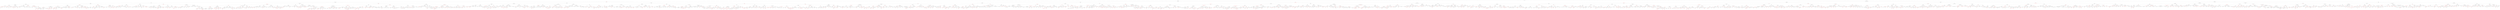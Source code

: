 digraph RBT {
  node [fontname="Arial"];
  "0x100df7210" [label="Out of the Park Baseball 16", color=black, fontcolor=black];
  "0x100df7210" -> "0x100df6f90";
  "0x100df6f90" [label="Football Manager 2014", color=black, fontcolor=black];
  "0x100df6f90" -> "0x100df7590";
  "0x100df7590" [label="Counter-Strike", color=red, fontcolor=red];
  "0x100df7590" -> "0x100df5d20";
  "0x100df5d20" [label="Baldur's Gate II Enhanced Edition", color=black, fontcolor=black];
  "0x100df5d20" -> "0xab1007c90";
  "0xab1007c90" [label="Ancient Space", color=black, fontcolor=black];
  "0xab1007c90" -> "0xab1015c80";
  "0xab1015c80" [label="Absconding Zatwor", color=black, fontcolor=black];
  "0xab1015c80" -> "0xab10063d0";
  "0xab10063d0" [label="7 Days to Die", color=black, fontcolor=black];
  "0xab10063d0" -> "0xab101fd50";
  "0xab101fd50" [label="1953 NATO vs Warsaw Pact", color=black, fontcolor=black];
  "0xab101fd50" -> "0xab1026010";
  "0xab1026010" [label="12 Labours of Hercules", color=black, fontcolor=black];
  "0xab1026010" -> "0xab1017db0";
  "0xab1017db0" [label="100% Orange Juice", color=black, fontcolor=black];
  "0xab1017db0" -> "0xab102c570";
  "0xab102c570" [label="1... 2... 3... KICK IT! (Drop That Beat Like an Ugly Baby)", color=red, fontcolor=red];
  "0xab102c570" -> "0xab104e520";
  "0xab104e520" [label="0RBITALIS", color=black, fontcolor=black];
  "0xab104e520" -> "0xab1047780";
  "0xab1047780" [label="007 Legends", color=red, fontcolor=red];
  "null_l_0xab1047780" [label="NULL", shape=point, color=black];
  "0xab1047780" -> "null_l_0xab1047780";
  "null_r_0xab1047780" [label="NULL", shape=point, color=black];
  "0xab1047780" -> "null_r_0xab1047780";
  "null_r_0xab104e520" [label="NULL", shape=point, color=black];
  "0xab104e520" -> "null_r_0xab104e520";
  "0xab102c570" -> "0xab102fe40";
  "0xab102fe40" [label="10 Second Ninja", color=black, fontcolor=black];
  "null_l_0xab102fe40" [label="NULL", shape=point, color=black];
  "0xab102fe40" -> "null_l_0xab102fe40";
  "null_r_0xab102fe40" [label="NULL", shape=point, color=black];
  "0xab102fe40" -> "null_r_0xab102fe40";
  "0xab1017db0" -> "0xab102d950";
  "0xab102d950" [label="10000000", color=black, fontcolor=black];
  "0xab102d950" -> "0xab1051bf0";
  "0xab1051bf0" [label="1000 Amps", color=red, fontcolor=red];
  "null_l_0xab1051bf0" [label="NULL", shape=point, color=black];
  "0xab1051bf0" -> "null_l_0xab1051bf0";
  "null_r_0xab1051bf0" [label="NULL", shape=point, color=black];
  "0xab1051bf0" -> "null_r_0xab1051bf0";
  "null_r_0xab102d950" [label="NULL", shape=point, color=black];
  "0xab102d950" -> "null_r_0xab102d950";
  "0xab1026010" -> "0xab10273c0";
  "0xab10273c0" [label="16bit Trader", color=black, fontcolor=black];
  "0xab10273c0" -> "0xab101eca0";
  "0xab101eca0" [label="12 Labours of Hercules III Girl Power", color=red, fontcolor=red];
  "0xab101eca0" -> "0xab10279f0";
  "0xab10279f0" [label="12 Labours of Hercules II The Cretan Bull", color=black, fontcolor=black];
  "null_l_0xab10279f0" [label="NULL", shape=point, color=black];
  "0xab10279f0" -> "null_l_0xab10279f0";
  "null_r_0xab10279f0" [label="NULL", shape=point, color=black];
  "0xab10279f0" -> "null_r_0xab10279f0";
  "0xab101eca0" -> "0xab104d560";
  "0xab104d560" [label="15 Days", color=black, fontcolor=black];
  "0xab104d560" -> "0xab1044510";
  "0xab1044510" [label="140", color=red, fontcolor=red];
  "null_l_0xab1044510" [label="NULL", shape=point, color=black];
  "0xab1044510" -> "null_l_0xab1044510";
  "null_r_0xab1044510" [label="NULL", shape=point, color=black];
  "0xab1044510" -> "null_r_0xab1044510";
  "null_r_0xab104d560" [label="NULL", shape=point, color=black];
  "0xab104d560" -> "null_r_0xab104d560";
  "0xab10273c0" -> "0xab1024030";
  "0xab1024030" [label="18 Wheels of Steel American Long Haul", color=black, fontcolor=black];
  "0xab1024030" -> "0xab1047e10";
  "0xab1047e10" [label="1701 A.D. Sunken Dragon", color=red, fontcolor=red];
  "null_l_0xab1047e10" [label="NULL", shape=point, color=black];
  "0xab1047e10" -> "null_l_0xab1047e10";
  "null_r_0xab1047e10" [label="NULL", shape=point, color=black];
  "0xab1047e10" -> "null_r_0xab1047e10";
  "null_r_0xab1024030" [label="NULL", shape=point, color=black];
  "0xab1024030" -> "null_r_0xab1024030";
  "0xab101fd50" -> "0xab100d3e0";
  "0xab100d3e0" [label="3DMark Vantage", color=black, fontcolor=black];
  "0xab100d3e0" -> "0xab10143c0";
  "0xab10143c0" [label="3DMark", color=black, fontcolor=black];
  "0xab10143c0" -> "0xab10269a0";
  "0xab10269a0" [label="3 Stars of Destiny", color=red, fontcolor=red];
  "0xab10269a0" -> "0xab10351d0";
  "0xab10351d0" [label="1Quest", color=black, fontcolor=black];
  "null_l_0xab10351d0" [label="NULL", shape=point, color=black];
  "0xab10351d0" -> "null_l_0xab10351d0";
  "null_r_0xab10351d0" [label="NULL", shape=point, color=black];
  "0xab10351d0" -> "null_r_0xab10351d0";
  "0xab10269a0" -> "0xab1045cb0";
  "0xab1045cb0" [label="3D Mini Golf", color=black, fontcolor=black];
  "0xab1045cb0" -> "0xab104eb80";
  "0xab104eb80" [label="3089 -- Futuristic Action RPG", color=red, fontcolor=red];
  "null_l_0xab104eb80" [label="NULL", shape=point, color=black];
  "0xab104eb80" -> "null_l_0xab104eb80";
  "null_r_0xab104eb80" [label="NULL", shape=point, color=black];
  "0xab104eb80" -> "null_r_0xab104eb80";
  "null_r_0xab1045cb0" [label="NULL", shape=point, color=black];
  "0xab1045cb0" -> "null_r_0xab1045cb0";
  "0xab10143c0" -> "0xab102f990";
  "0xab102f990" [label="3DMark 11", color=black, fontcolor=black];
  "null_l_0xab102f990" [label="NULL", shape=point, color=black];
  "0xab102f990" -> "null_l_0xab102f990";
  "null_r_0xab102f990" [label="NULL", shape=point, color=black];
  "0xab102f990" -> "null_r_0xab102f990";
  "0xab100d3e0" -> "0xab102f8d0";
  "0xab102f8d0" [label="500 Years Act 1", color=black, fontcolor=black];
  "0xab102f8d0" -> "0xab104ca20";
  "0xab104ca20" [label="404Sight", color=black, fontcolor=black];
  "0xab104ca20" -> "0xab100f6f0";
  "0xab100f6f0" [label="4 Elements", color=red, fontcolor=red];
  "null_l_0xab100f6f0" [label="NULL", shape=point, color=black];
  "0xab100f6f0" -> "null_l_0xab100f6f0";
  "null_r_0xab100f6f0" [label="NULL", shape=point, color=black];
  "0xab100f6f0" -> "null_r_0xab100f6f0";
  "null_r_0xab104ca20" [label="NULL", shape=point, color=black];
  "0xab104ca20" -> "null_r_0xab104ca20";
  "0xab102f8d0" -> "0xab1038fc0";
  "0xab1038fc0" [label="60 Seconds!", color=black, fontcolor=black];
  "null_l_0xab1038fc0" [label="NULL", shape=point, color=black];
  "0xab1038fc0" -> "null_l_0xab1038fc0";
  "null_r_0xab1038fc0" [label="NULL", shape=point, color=black];
  "0xab1038fc0" -> "null_r_0xab1038fc0";
  "0xab10063d0" -> "0xab101d980";
  "0xab101d980" [label="A New Beginning - Final Cut", color=black, fontcolor=black];
  "0xab101d980" -> "0xab102cba0";
  "0xab102cba0" [label="99 Spirits", color=black, fontcolor=black];
  "0xab102cba0" -> "0xab104f960";
  "0xab104f960" [label="9.03m", color=black, fontcolor=black];
  "0xab104f960" -> "0xab1025a10";
  "0xab1025a10" [label="9 Clues 2 The Ward", color=red, fontcolor=red];
  "0xab1025a10" -> "0xab104d6e0";
  "0xab104d6e0" [label="8BitMMO", color=black, fontcolor=black];
  "0xab104d6e0" -> "0xab102e400";
  "0xab102e400" [label="8BitBoy", color=red, fontcolor=red];
  "null_l_0xab102e400" [label="NULL", shape=point, color=black];
  "0xab102e400" -> "null_l_0xab102e400";
  "null_r_0xab102e400" [label="NULL", shape=point, color=black];
  "0xab102e400" -> "null_r_0xab102e400";
  "null_r_0xab104d6e0" [label="NULL", shape=point, color=black];
  "0xab104d6e0" -> "null_r_0xab104d6e0";
  "0xab1025a10" -> "0xab10347e0";
  "0xab10347e0" [label="9 Clues The Secret of Serpent Creek", color=black, fontcolor=black];
  "null_l_0xab10347e0" [label="NULL", shape=point, color=black];
  "0xab10347e0" -> "null_l_0xab10347e0";
  "null_r_0xab10347e0" [label="NULL", shape=point, color=black];
  "0xab10347e0" -> "null_r_0xab10347e0";
  "0xab104f960" -> "0xab103bab0";
  "0xab103bab0" [label="99 Levels To Hell", color=black, fontcolor=black];
  "null_l_0xab103bab0" [label="NULL", shape=point, color=black];
  "0xab103bab0" -> "null_l_0xab103bab0";
  "null_r_0xab103bab0" [label="NULL", shape=point, color=black];
  "0xab103bab0" -> "null_r_0xab103bab0";
  "0xab102cba0" -> "0xab101f660";
  "0xab101f660" [label="A Game of Thrones - Genesis", color=black, fontcolor=black];
  "0xab101f660" -> "0xab103a250";
  "0xab103a250" [label="A Bird Story", color=black, fontcolor=black];
  "null_l_0xab103a250" [label="NULL", shape=point, color=black];
  "0xab103a250" -> "null_l_0xab103a250";
  "null_r_0xab103a250" [label="NULL", shape=point, color=black];
  "0xab103a250" -> "null_r_0xab103a250";
  "0xab101f660" -> "0xab10448a0";
  "0xab10448a0" [label="A Golden Wake", color=black, fontcolor=black];
  "null_l_0xab10448a0" [label="NULL", shape=point, color=black];
  "0xab10448a0" -> "null_l_0xab10448a0";
  "null_r_0xab10448a0" [label="NULL", shape=point, color=black];
  "0xab10448a0" -> "null_r_0xab10448a0";
  "0xab101d980" -> "0xab1017060";
  "0xab1017060" [label="A.R.E.S. Extinction Agenda EX", color=black, fontcolor=black];
  "0xab1017060" -> "0xab1038690";
  "0xab1038690" [label="A Virus Named TOM", color=red, fontcolor=red];
  "0xab1038690" -> "0xab1045140";
  "0xab1045140" [label="A Valley Without Wind", color=black, fontcolor=black];
  "0xab1045140" -> "0xab102e3d0";
  "0xab102e3d0" [label="A Story About My Uncle", color=black, fontcolor=black];
  "null_l_0xab102e3d0" [label="NULL", shape=point, color=black];
  "0xab102e3d0" -> "null_l_0xab102e3d0";
  "null_r_0xab102e3d0" [label="NULL", shape=point, color=black];
  "0xab102e3d0" -> "null_r_0xab102e3d0";
  "0xab1045140" -> "0xab104edc0";
  "0xab104edc0" [label="A Valley Without Wind 2", color=black, fontcolor=black];
  "null_l_0xab104edc0" [label="NULL", shape=point, color=black];
  "0xab104edc0" -> "null_l_0xab104edc0";
  "null_r_0xab104edc0" [label="NULL", shape=point, color=black];
  "0xab104edc0" -> "null_r_0xab104edc0";
  "0xab1038690" -> "0xab1051650";
  "0xab1051650" [label="A-Train 8", color=black, fontcolor=black];
  "0xab1051650" -> "0xab1044600";
  "0xab1044600" [label="A Walk in the Dark", color=black, fontcolor=black];
  "null_l_0xab1044600" [label="NULL", shape=point, color=black];
  "0xab1044600" -> "null_l_0xab1044600";
  "null_r_0xab1044600" [label="NULL", shape=point, color=black];
  "0xab1044600" -> "null_r_0xab1044600";
  "0xab1051650" -> "0xab1034360";
  "0xab1034360" [label="A.R.E.S.", color=black, fontcolor=black];
  "null_l_0xab1034360" [label="NULL", shape=point, color=black];
  "0xab1034360" -> "null_l_0xab1034360";
  "null_r_0xab1034360" [label="NULL", shape=point, color=black];
  "0xab1034360" -> "null_r_0xab1034360";
  "0xab1017060" -> "0xab10243c0";
  "0xab10243c0" [label="Abandoned Chestnut Lodge Asylum", color=black, fontcolor=black];
  "0xab10243c0" -> "0xab1027240";
  "0xab1027240" [label="AaAaAA!!! - A Reckless Disregard for Gravity", color=red, fontcolor=red];
  "0xab1027240" -> "0xab102c480";
  "0xab102c480" [label="A.V.A - Alliance of Valiant Arms", color=black, fontcolor=black];
  "null_l_0xab102c480" [label="NULL", shape=point, color=black];
  "0xab102c480" -> "null_l_0xab102c480";
  "null_r_0xab102c480" [label="NULL", shape=point, color=black];
  "0xab102c480" -> "null_r_0xab102c480";
  "0xab1027240" -> "0xab1044fc0";
  "0xab1044fc0" [label="AaaaaAAaaaAAAaaAAAAaAAAAA!!! for the Awesome", color=black, fontcolor=black];
  "null_l_0xab1044fc0" [label="NULL", shape=point, color=black];
  "0xab1044fc0" -> "null_l_0xab1044fc0";
  "null_r_0xab1044fc0" [label="NULL", shape=point, color=black];
  "0xab1044fc0" -> "null_r_0xab1044fc0";
  "0xab10243c0" -> "0xab104e7f0";
  "0xab104e7f0" [label="Aberoth", color=black, fontcolor=black];
  "0xab104e7f0" -> "0xab1050960";
  "0xab1050960" [label="Abducted", color=red, fontcolor=red];
  "null_l_0xab1050960" [label="NULL", shape=point, color=black];
  "0xab1050960" -> "null_l_0xab1050960";
  "null_r_0xab1050960" [label="NULL", shape=point, color=black];
  "0xab1050960" -> "null_r_0xab1050960";
  "null_r_0xab104e7f0" [label="NULL", shape=point, color=black];
  "0xab104e7f0" -> "null_r_0xab104e7f0";
  "0xab1015c80" -> "0xab1017810";
  "0xab1017810" [label="Alien Breed 3 Descent", color=black, fontcolor=black];
  "0xab1017810" -> "0xab100cf00";
  "0xab100cf00" [label="Aion Collectors Edition", color=red, fontcolor=red];
  "0xab100cf00" -> "0xab1004cc0";
  "0xab1004cc0" [label="Age of Empires Online", color=black, fontcolor=black];
  "0xab1004cc0" -> "0xab1037690";
  "0xab1037690" [label="Aerena", color=red, fontcolor=red];
  "0xab1037690" -> "0xab10061f0";
  "0xab10061f0" [label="AdVenture Capitalist", color=black, fontcolor=black];
  "0xab10061f0" -> "0xab101d860";
  "0xab101d860" [label="Ace of Spades", color=red, fontcolor=red];
  "0xab101d860" -> "0xab101e4f0";
  "0xab101e4f0" [label="Abyss The Wraiths of Eden", color=black, fontcolor=black];
  "0xab101e4f0" -> "0xab102c900";
  "0xab102c900" [label="Abyss Odyssey", color=black, fontcolor=black];
  "0xab102c900" -> "0xab1038630";
  "0xab1038630" [label="Absolute Drift", color=red, fontcolor=red];
  "null_l_0xab1038630" [label="NULL", shape=point, color=black];
  "0xab1038630" -> "null_l_0xab1038630";
  "null_r_0xab1038630" [label="NULL", shape=point, color=black];
  "0xab1038630" -> "null_r_0xab1038630";
  "null_r_0xab102c900" [label="NULL", shape=point, color=black];
  "0xab102c900" -> "null_r_0xab102c900";
  "0xab101e4f0" -> "0xab102de60";
  "0xab102de60" [label="ACE COMBAT ASSAULT HORIZON Enhanced Edition", color=black, fontcolor=black];
  "0xab102de60" -> "0xab104c5a0";
  "0xab104c5a0" [label="ACE - Arena Cyber Evolution", color=red, fontcolor=red];
  "null_l_0xab104c5a0" [label="NULL", shape=point, color=black];
  "0xab104c5a0" -> "null_l_0xab104c5a0";
  "null_r_0xab104c5a0" [label="NULL", shape=point, color=black];
  "0xab104c5a0" -> "null_r_0xab104c5a0";
  "null_r_0xab102de60" [label="NULL", shape=point, color=black];
  "0xab102de60" -> "null_r_0xab102de60";
  "0xab101d860" -> "0xab10049f0";
  "0xab10049f0" [label="Action! - Gameplay Recording and Streaming", color=black, fontcolor=black];
  "0xab10049f0" -> "0xab10467c0";
  "0xab10467c0" [label="Achron", color=red, fontcolor=red];
  "0xab10467c0" -> "0xab104e760";
  "0xab104e760" [label="Aces Wild Manic Brawling Action!", color=black, fontcolor=black];
  "null_l_0xab104e760" [label="NULL", shape=point, color=black];
  "0xab104e760" -> "null_l_0xab104e760";
  "null_r_0xab104e760" [label="NULL", shape=point, color=black];
  "0xab104e760" -> "null_r_0xab104e760";
  "0xab10467c0" -> "0xab1027bd0";
  "0xab1027bd0" [label="Act of Aggression", color=black, fontcolor=black];
  "null_l_0xab1027bd0" [label="NULL", shape=point, color=black];
  "0xab1027bd0" -> "null_l_0xab1027bd0";
  "null_r_0xab1027bd0" [label="NULL", shape=point, color=black];
  "0xab1027bd0" -> "null_r_0xab1027bd0";
  "0xab10049f0" -> "0xab1044300";
  "0xab1044300" [label="Actual Sunlight", color=black, fontcolor=black];
  "null_l_0xab1044300" [label="NULL", shape=point, color=black];
  "0xab1044300" -> "null_l_0xab1044300";
  "null_r_0xab1044300" [label="NULL", shape=point, color=black];
  "0xab1044300" -> "null_r_0xab1044300";
  "0xab10061f0" -> "0xab1039d10";
  "0xab1039d10" [label="Adventures of Bertram Fiddle Episode 1 A Dreadly Business", color=black, fontcolor=black];
  "0xab1039d10" -> "0xab1046400";
  "0xab1046400" [label="Adventure Park", color=red, fontcolor=red];
  "0xab1046400" -> "0xab10476c0";
  "0xab10476c0" [label="Adventure Chronicles The Search For Lost Treasure", color=black, fontcolor=black];
  "null_l_0xab10476c0" [label="NULL", shape=point, color=black];
  "0xab10476c0" -> "null_l_0xab10476c0";
  "null_r_0xab10476c0" [label="NULL", shape=point, color=black];
  "0xab10476c0" -> "null_r_0xab10476c0";
  "0xab1046400" -> "0xab100d350";
  "0xab100d350" [label="Adventurer Manager", color=black, fontcolor=black];
  "0xab100d350" -> "0xab104f720";
  "0xab104f720" [label="Adventure Time  Explore the Dungeon Because I DONT KNOW!", color=red, fontcolor=red];
  "null_l_0xab104f720" [label="NULL", shape=point, color=black];
  "0xab104f720" -> "null_l_0xab104f720";
  "null_r_0xab104f720" [label="NULL", shape=point, color=black];
  "0xab104f720" -> "null_r_0xab104f720";
  "null_r_0xab100d350" [label="NULL", shape=point, color=black];
  "0xab100d350" -> "null_r_0xab100d350";
  "0xab1039d10" -> "0xab104d9b0";
  "0xab104d9b0" [label="Aeon Command", color=black, fontcolor=black];
  "0xab104d9b0" -> "0xab103abe0";
  "0xab103abe0" [label="Adventures of Shuggy", color=red, fontcolor=red];
  "null_l_0xab103abe0" [label="NULL", shape=point, color=black];
  "0xab103abe0" -> "null_l_0xab103abe0";
  "null_r_0xab103abe0" [label="NULL", shape=point, color=black];
  "0xab103abe0" -> "null_r_0xab103abe0";
  "null_r_0xab104d9b0" [label="NULL", shape=point, color=black];
  "0xab104d9b0" -> "null_r_0xab104d9b0";
  "0xab1037690" -> "0xab100e9d0";
  "0xab100e9d0" [label="Age of Chivalry", color=black, fontcolor=black];
  "0xab100e9d0" -> "0xab100f270";
  "0xab100f270" [label="Agarest Generations of War", color=black, fontcolor=black];
  "0xab100f270" -> "0xab1038f90";
  "0xab1038f90" [label="Afterfall InSanity Extended Edition", color=red, fontcolor=red];
  "0xab1038f90" -> "0xab104d7d0";
  "0xab104d7d0" [label="Afterfall InSanity - Dirty Arena Edition", color=black, fontcolor=black];
  "0xab104d7d0" -> "0xab1050300";
  "0xab1050300" [label="aerofly RC 7", color=red, fontcolor=red];
  "null_l_0xab1050300" [label="NULL", shape=point, color=black];
  "0xab1050300" -> "null_l_0xab1050300";
  "null_r_0xab1050300" [label="NULL", shape=point, color=black];
  "0xab1050300" -> "null_r_0xab1050300";
  "null_r_0xab104d7d0" [label="NULL", shape=point, color=black];
  "0xab104d7d0" -> "null_r_0xab104d7d0";
  "0xab1038f90" -> "0xab1025890";
  "0xab1025890" [label="Aftermath", color=black, fontcolor=black];
  "0xab1025890" -> "0xab1050270";
  "0xab1050270" [label="Afterlife Empire", color=red, fontcolor=red];
  "null_l_0xab1050270" [label="NULL", shape=point, color=black];
  "0xab1050270" -> "null_l_0xab1050270";
  "null_r_0xab1050270" [label="NULL", shape=point, color=black];
  "0xab1050270" -> "null_r_0xab1050270";
  "null_r_0xab1025890" [label="NULL", shape=point, color=black];
  "0xab1025890" -> "null_r_0xab1025890";
  "0xab100f270" -> "0xab1016400";
  "0xab1016400" [label="Agarest Zero", color=black, fontcolor=black];
  "null_l_0xab1016400" [label="NULL", shape=point, color=black];
  "0xab1016400" -> "null_l_0xab1016400";
  "null_r_0xab1016400" [label="NULL", shape=point, color=black];
  "0xab1016400" -> "null_r_0xab1016400";
  "0xab100e9d0" -> "0xab100d620";
  "0xab100d620" [label="Age of Conan Unchained - EU version", color=black, fontcolor=black];
  "0xab100d620" -> "0xab1026df0";
  "0xab1026df0" [label="Age of Conan Rise of the Godslayer", color=black, fontcolor=black];
  "null_l_0xab1026df0" [label="NULL", shape=point, color=black];
  "0xab1026df0" -> "null_l_0xab1026df0";
  "null_r_0xab1026df0" [label="NULL", shape=point, color=black];
  "0xab1026df0" -> "null_r_0xab1026df0";
  "0xab100d620" -> "0xab100e6d0";
  "0xab100e6d0" [label="Age of Empires III Complete Collection", color=black, fontcolor=black];
  "0xab100e6d0" -> "0xab1006e50";
  "0xab1006e50" [label="Age of Empires II HD Edition", color=red, fontcolor=red];
  "null_l_0xab1006e50" [label="NULL", shape=point, color=black];
  "0xab1006e50" -> "null_l_0xab1006e50";
  "null_r_0xab1006e50" [label="NULL", shape=point, color=black];
  "0xab1006e50" -> "null_r_0xab1006e50";
  "null_r_0xab100e6d0" [label="NULL", shape=point, color=black];
  "0xab100e6d0" -> "null_r_0xab100e6d0";
  "0xab1004cc0" -> "0xab1006d00";
  "0xab1006d00" [label="Age of Wonders III", color=black, fontcolor=black];
  "0xab1006d00" -> "0xab100ec10";
  "0xab100ec10" [label="Age of Wonders", color=black, fontcolor=black];
  "0xab100ec10" -> "0xab1014810";
  "0xab1014810" [label="Age of Mythology Extended Edition", color=black, fontcolor=black];
  "null_l_0xab1014810" [label="NULL", shape=point, color=black];
  "0xab1014810" -> "null_l_0xab1014810";
  "null_r_0xab1014810" [label="NULL", shape=point, color=black];
  "0xab1014810" -> "null_r_0xab1014810";
  "0xab100ec10" -> "0xab10072a0";
  "0xab10072a0" [label="Age of Wonders 2", color=black, fontcolor=black];
  "null_l_0xab10072a0" [label="NULL", shape=point, color=black];
  "0xab10072a0" -> "null_l_0xab10072a0";
  "null_r_0xab10072a0" [label="NULL", shape=point, color=black];
  "0xab10072a0" -> "null_r_0xab10072a0";
  "0xab1006d00" -> "0xab100c930";
  "0xab100c930" [label="Agricultural Simulator 2013 Steam Edition", color=black, fontcolor=black];
  "0xab100c930" -> "0xab104c540";
  "0xab104c540" [label="Aggression Europe Under Fire", color=red, fontcolor=red];
  "0xab104c540" -> "0xab100e3d0";
  "0xab100e3d0" [label="Age of Wonders Shadow Magic", color=black, fontcolor=black];
  "null_l_0xab100e3d0" [label="NULL", shape=point, color=black];
  "0xab100e3d0" -> "null_l_0xab100e3d0";
  "null_r_0xab100e3d0" [label="NULL", shape=point, color=black];
  "0xab100e3d0" -> "null_r_0xab100e3d0";
  "0xab104c540" -> "0xab1051860";
  "0xab1051860" [label="Agricultural Simulator 2011 Extended Edition", color=black, fontcolor=black];
  "null_l_0xab1051860" [label="NULL", shape=point, color=black];
  "0xab1051860" -> "null_l_0xab1051860";
  "null_r_0xab1051860" [label="NULL", shape=point, color=black];
  "0xab1051860" -> "null_r_0xab1051860";
  "0xab100c930" -> "0xab10167f0";
  "0xab10167f0" [label="Aion", color=black, fontcolor=black];
  "0xab10167f0" -> "0xab102e0a0";
  "0xab102e0a0" [label="AI War Fleet Command", color=red, fontcolor=red];
  "null_l_0xab102e0a0" [label="NULL", shape=point, color=black];
  "0xab102e0a0" -> "null_l_0xab102e0a0";
  "null_r_0xab102e0a0" [label="NULL", shape=point, color=black];
  "0xab102e0a0" -> "null_r_0xab102e0a0";
  "null_r_0xab10167f0" [label="NULL", shape=point, color=black];
  "0xab10167f0" -> "null_r_0xab10167f0";
  "0xab100cf00" -> "0xab1017930";
  "0xab1017930" [label="Airport Madness World Edition", color=black, fontcolor=black];
  "0xab1017930" -> "0xab1035b60";
  "0xab1035b60" [label="Air Conflicts Pacific Carriers", color=black, fontcolor=black];
  "0xab1035b60" -> "0xab1036190";
  "0xab1036190" [label="Air Brawl", color=black, fontcolor=black];
  "0xab1036190" -> "0xab101e8e0";
  "0xab101e8e0" [label="AION Free-to-Play", color=black, fontcolor=black];
  "null_l_0xab101e8e0" [label="NULL", shape=point, color=black];
  "0xab101e8e0" -> "null_l_0xab101e8e0";
  "null_r_0xab101e8e0" [label="NULL", shape=point, color=black];
  "0xab101e8e0" -> "null_r_0xab101e8e0";
  "0xab1036190" -> "0xab103a340";
  "0xab103a340" [label="Air Conflicts - Secret Wars", color=black, fontcolor=black];
  "null_l_0xab103a340" [label="NULL", shape=point, color=black];
  "0xab103a340" -> "null_l_0xab103a340";
  "null_r_0xab103a340" [label="NULL", shape=point, color=black];
  "0xab103a340" -> "null_r_0xab103a340";
  "0xab1035b60" -> "0xab101f330";
  "0xab101f330" [label="Airline Tycoon 2", color=black, fontcolor=black];
  "0xab101f330" -> "0xab10471b0";
  "0xab10471b0" [label="AirBuccaneers", color=black, fontcolor=black];
  "null_l_0xab10471b0" [label="NULL", shape=point, color=black];
  "0xab10471b0" -> "null_l_0xab10471b0";
  "null_r_0xab10471b0" [label="NULL", shape=point, color=black];
  "0xab10471b0" -> "null_r_0xab10471b0";
  "0xab101f330" -> "0xab1015200";
  "0xab1015200" [label="AirMech", color=black, fontcolor=black];
  "0xab1015200" -> "0xab104c210";
  "0xab104c210" [label="Airline Tycoon Deluxe", color=red, fontcolor=red];
  "null_l_0xab104c210" [label="NULL", shape=point, color=black];
  "0xab104c210" -> "null_l_0xab104c210";
  "null_r_0xab104c210" [label="NULL", shape=point, color=black];
  "0xab104c210" -> "null_r_0xab104c210";
  "null_r_0xab1015200" [label="NULL", shape=point, color=black];
  "0xab1015200" -> "null_r_0xab1015200";
  "0xab1017930" -> "0xab102e1f0";
  "0xab102e1f0" [label="Alan Wake's American Nightmare", color=black, fontcolor=black];
  "0xab102e1f0" -> "0xab10153e0";
  "0xab10153e0" [label="AKIBA'S TRIP Undead & Undressed", color=black, fontcolor=black];
  "0xab10153e0" -> "0xab103a370";
  "0xab103a370" [label="Akane the Kunoichi", color=red, fontcolor=red];
  "0xab103a370" -> "0xab101c240";
  "0xab101c240" [label="Airport Simulator 2014", color=black, fontcolor=black];
  "null_l_0xab101c240" [label="NULL", shape=point, color=black];
  "0xab101c240" -> "null_l_0xab101c240";
  "null_r_0xab101c240" [label="NULL", shape=point, color=black];
  "0xab101c240" -> "null_r_0xab101c240";
  "0xab103a370" -> "0xab104db30";
  "0xab104db30" [label="Akaneiro Demon Hunters", color=black, fontcolor=black];
  "null_l_0xab104db30" [label="NULL", shape=point, color=black];
  "0xab104db30" -> "null_l_0xab104db30";
  "null_r_0xab104db30" [label="NULL", shape=point, color=black];
  "0xab104db30" -> "null_r_0xab104db30";
  "0xab10153e0" -> "0xab1015560";
  "0xab1015560" [label="Alan Wake", color=black, fontcolor=black];
  "0xab1015560" -> "0xab104db60";
  "0xab104db60" [label="Akuatica", color=red, fontcolor=red];
  "null_l_0xab104db60" [label="NULL", shape=point, color=black];
  "0xab104db60" -> "null_l_0xab104db60";
  "null_r_0xab104db60" [label="NULL", shape=point, color=black];
  "0xab104db60" -> "null_r_0xab104db60";
  "null_r_0xab1015560" [label="NULL", shape=point, color=black];
  "0xab1015560" -> "null_r_0xab1015560";
  "0xab102e1f0" -> "0xab101c600";
  "0xab101c600" [label="Alice Madness Returns", color=black, fontcolor=black];
  "0xab101c600" -> "0xab102c780";
  "0xab102c780" [label="Alchemy Mysteries Prague Legends", color=red, fontcolor=red];
  "0xab102c780" -> "0xab103b210";
  "0xab103b210" [label="Albino Lullaby Episode 1", color=black, fontcolor=black];
  "null_l_0xab103b210" [label="NULL", shape=point, color=black];
  "0xab103b210" -> "null_l_0xab103b210";
  "null_r_0xab103b210" [label="NULL", shape=point, color=black];
  "0xab103b210" -> "null_r_0xab103b210";
  "0xab102c780" -> "0xab104d3b0";
  "0xab104d3b0" [label="Alganon", color=black, fontcolor=black];
  "0xab104d3b0" -> "0xab1034f60";
  "0xab1034f60" [label="Alex Hunter - Lord of the Mind", color=red, fontcolor=red];
  "null_l_0xab1034f60" [label="NULL", shape=point, color=black];
  "0xab1034f60" -> "null_l_0xab1034f60";
  "null_r_0xab1034f60" [label="NULL", shape=point, color=black];
  "0xab1034f60" -> "null_r_0xab1034f60";
  "null_r_0xab104d3b0" [label="NULL", shape=point, color=black];
  "0xab104d3b0" -> "null_r_0xab104d3b0";
  "0xab101c600" -> "0xab1025770";
  "0xab1025770" [label="Alien Breed 2 Assault", color=black, fontcolor=black];
  "null_l_0xab1025770" [label="NULL", shape=point, color=black];
  "0xab1025770" -> "null_l_0xab1025770";
  "null_r_0xab1025770" [label="NULL", shape=point, color=black];
  "0xab1025770" -> "null_r_0xab1025770";
  "0xab1017810" -> "0xab10163a0";
  "0xab10163a0" [label="America's Army 3", color=black, fontcolor=black];
  "0xab10163a0" -> "0xab1039320";
  "0xab1039320" [label="Alpha Kimori Episode One", color=red, fontcolor=red];
  "0xab1039320" -> "0xab1014d80";
  "0xab1014d80" [label="Aliens vs. Predator", color=black, fontcolor=black];
  "0xab1014d80" -> "0xab10516e0";
  "0xab10516e0" [label="Alien Shooter Revisited", color=red, fontcolor=red];
  "0xab10516e0" -> "0xab1015710";
  "0xab1015710" [label="Alien Isolation", color=black, fontcolor=black];
  "0xab1015710" -> "0xab101c030";
  "0xab101c030" [label="Alien Breed Impact", color=black, fontcolor=black];
  "null_l_0xab101c030" [label="NULL", shape=point, color=black];
  "0xab101c030" -> "null_l_0xab101c030";
  "null_r_0xab101c030" [label="NULL", shape=point, color=black];
  "0xab101c030" -> "null_r_0xab101c030";
  "0xab1015710" -> "0xab10343f0";
  "0xab10343f0" [label="Alien Rage - Unlimited", color=black, fontcolor=black];
  "null_l_0xab10343f0" [label="NULL", shape=point, color=black];
  "0xab10343f0" -> "null_l_0xab10343f0";
  "null_r_0xab10343f0" [label="NULL", shape=point, color=black];
  "0xab10343f0" -> "null_r_0xab10343f0";
  "0xab10516e0" -> "0xab1025560";
  "0xab1025560" [label="Alien Swarm", color=black, fontcolor=black];
  "0xab1025560" -> "0xab10274b0";
  "0xab10274b0" [label="Alien Shooter Vengeance", color=black, fontcolor=black];
  "null_l_0xab10274b0" [label="NULL", shape=point, color=black];
  "0xab10274b0" -> "null_l_0xab10274b0";
  "null_r_0xab10274b0" [label="NULL", shape=point, color=black];
  "0xab10274b0" -> "null_r_0xab10274b0";
  "0xab1025560" -> "0xab1039ad0";
  "0xab1039ad0" [label="Aliens versus Predator Classic 2000", color=black, fontcolor=black];
  "0xab1039ad0" -> "0xab1016c40";
  "0xab1016c40" [label="Aliens Colonial Marines", color=red, fontcolor=red];
  "null_l_0xab1016c40" [label="NULL", shape=point, color=black];
  "0xab1016c40" -> "null_l_0xab1016c40";
  "null_r_0xab1016c40" [label="NULL", shape=point, color=black];
  "0xab1016c40" -> "null_r_0xab1016c40";
  "null_r_0xab1039ad0" [label="NULL", shape=point, color=black];
  "0xab1039ad0" -> "null_r_0xab1039ad0";
  "0xab1014d80" -> "0xab1027480";
  "0xab1027480" [label="All Zombies Must Die!", color=black, fontcolor=black];
  "0xab1027480" -> "0xab103b600";
  "0xab103b600" [label="All Is Dust", color=black, fontcolor=black];
  "null_l_0xab103b600" [label="NULL", shape=point, color=black];
  "0xab103b600" -> "null_l_0xab103b600";
  "null_r_0xab103b600" [label="NULL", shape=point, color=black];
  "0xab103b600" -> "null_r_0xab103b600";
  "0xab1027480" -> "0xab104de00";
  "0xab104de00" [label="Alone in the Dark", color=black, fontcolor=black];
  "null_l_0xab104de00" [label="NULL", shape=point, color=black];
  "0xab104de00" -> "null_l_0xab104de00";
  "null_r_0xab104de00" [label="NULL", shape=point, color=black];
  "0xab104de00" -> "null_r_0xab104de00";
  "0xab1039320" -> "0xab1026700";
  "0xab1026700" [label="Always Sometimes Monsters", color=black, fontcolor=black];
  "0xab1026700" -> "0xab102de30";
  "0xab102de30" [label="Alpha Protocol", color=black, fontcolor=black];
  "0xab102de30" -> "0xab104c630";
  "0xab104c630" [label="Alpha Prime", color=black, fontcolor=black];
  "null_l_0xab104c630" [label="NULL", shape=point, color=black];
  "0xab104c630" -> "null_l_0xab104c630";
  "null_r_0xab104c630" [label="NULL", shape=point, color=black];
  "0xab104c630" -> "null_r_0xab104c630";
  "0xab102de30" -> "0xab1024cc0";
  "0xab1024cc0" [label="Altitude", color=black, fontcolor=black];
  "0xab1024cc0" -> "0xab1051a70";
  "0xab1051a70" [label="Alter World", color=red, fontcolor=red];
  "null_l_0xab1051a70" [label="NULL", shape=point, color=black];
  "0xab1051a70" -> "null_l_0xab1051a70";
  "null_r_0xab1051a70" [label="NULL", shape=point, color=black];
  "0xab1051a70" -> "null_r_0xab1051a70";
  "null_r_0xab1024cc0" [label="NULL", shape=point, color=black];
  "0xab1024cc0" -> "null_r_0xab1024cc0";
  "0xab1026700" -> "0xab102e910";
  "0xab102e910" [label="Amazing Adventures The Lost Tomb", color=black, fontcolor=black];
  "0xab102e910" -> "0xab1015380";
  "0xab1015380" [label="Amazing Adventures Around the World", color=black, fontcolor=black];
  "null_l_0xab1015380" [label="NULL", shape=point, color=black];
  "0xab1015380" -> "null_l_0xab1015380";
  "null_r_0xab1015380" [label="NULL", shape=point, color=black];
  "0xab1015380" -> "null_r_0xab1015380";
  "0xab102e910" -> "0xab1039080";
  "0xab1039080" [label="Amazing World", color=black, fontcolor=black];
  "0xab1039080" -> "0xab1047090";
  "0xab1047090" [label="Amazing Princess Sarah", color=red, fontcolor=red];
  "null_l_0xab1047090" [label="NULL", shape=point, color=black];
  "0xab1047090" -> "null_l_0xab1047090";
  "null_r_0xab1047090" [label="NULL", shape=point, color=black];
  "0xab1047090" -> "null_r_0xab1047090";
  "null_r_0xab1039080" [label="NULL", shape=point, color=black];
  "0xab1039080" -> "null_r_0xab1039080";
  "0xab10163a0" -> "0xab1025b90";
  "0xab1025b90" [label="Amnesia The Dark Descent", color=black, fontcolor=black];
  "0xab1025b90" -> "0xab1027540";
  "0xab1027540" [label="Amnesia A Machine for Pigs", color=black, fontcolor=black];
  "0xab1027540" -> "0xab104f7e0";
  "0xab104f7e0" [label="American Conquest", color=red, fontcolor=red];
  "0xab104f7e0" -> "0xab1007c30";
  "0xab1007c30" [label="America's Army Proving Grounds", color=black, fontcolor=black];
  "null_l_0xab1007c30" [label="NULL", shape=point, color=black];
  "0xab1007c30" -> "null_l_0xab1007c30";
  "null_r_0xab1007c30" [label="NULL", shape=point, color=black];
  "0xab1007c30" -> "null_r_0xab1007c30";
  "0xab104f7e0" -> "0xab104e430";
  "0xab104e430" [label="American Conquest - Fight Back", color=black, fontcolor=black];
  "null_l_0xab104e430" [label="NULL", shape=point, color=black];
  "0xab104e430" -> "null_l_0xab104e430";
  "null_r_0xab104e430" [label="NULL", shape=point, color=black];
  "0xab104e430" -> "null_r_0xab104e430";
  "0xab1027540" -> "0xab1026310";
  "0xab1026310" [label="Amnesia Memories", color=black, fontcolor=black];
  "null_l_0xab1026310" [label="NULL", shape=point, color=black];
  "0xab1026310" -> "null_l_0xab1026310";
  "null_r_0xab1026310" [label="NULL", shape=point, color=black];
  "0xab1026310" -> "null_r_0xab1026310";
  "0xab1025b90" -> "0xab102ebe0";
  "0xab102ebe0" [label="Analogue A Hate Story", color=black, fontcolor=black];
  "0xab102ebe0" -> "0xab1046880";
  "0xab1046880" [label="Ampu-Tea", color=red, fontcolor=red];
  "0xab1046880" -> "0xab1039a40";
  "0xab1039a40" [label="Among the Sleep", color=black, fontcolor=black];
  "0xab1039a40" -> "0xab104da70";
  "0xab104da70" [label="Among Ripples", color=red, fontcolor=red];
  "null_l_0xab104da70" [label="NULL", shape=point, color=black];
  "0xab104da70" -> "null_l_0xab104da70";
  "null_r_0xab104da70" [label="NULL", shape=point, color=black];
  "0xab104da70" -> "null_r_0xab104da70";
  "null_r_0xab1039a40" [label="NULL", shape=point, color=black];
  "0xab1039a40" -> "null_r_0xab1039a40";
  "0xab1046880" -> "0xab1051bc0";
  "0xab1051bc0" [label="Anachronox", color=black, fontcolor=black];
  "0xab1051bc0" -> "0xab1025ec0";
  "0xab1025ec0" [label="An Assassin in Orlandes", color=red, fontcolor=red];
  "null_l_0xab1025ec0" [label="NULL", shape=point, color=black];
  "0xab1025ec0" -> "null_l_0xab1025ec0";
  "null_r_0xab1025ec0" [label="NULL", shape=point, color=black];
  "0xab1025ec0" -> "null_r_0xab1025ec0";
  "null_r_0xab1051bc0" [label="NULL", shape=point, color=black];
  "0xab1051bc0" -> "null_r_0xab1051bc0";
  "0xab102ebe0" -> "0xab1035f20";
  "0xab1035f20" [label="Ancient Planet", color=black, fontcolor=black];
  "0xab1035f20" -> "0xab103bae0";
  "0xab103bae0" [label="Anarchy Arcade", color=red, fontcolor=red];
  "null_l_0xab103bae0" [label="NULL", shape=point, color=black];
  "0xab103bae0" -> "null_l_0xab103bae0";
  "null_r_0xab103bae0" [label="NULL", shape=point, color=black];
  "0xab103bae0" -> "null_r_0xab103bae0";
  "null_r_0xab1035f20" [label="NULL", shape=point, color=black];
  "0xab1035f20" -> "null_r_0xab1035f20";
  "0xab1007c90" -> "0xab1004150";
  "0xab1004150" [label="Arma 3", color=black, fontcolor=black];
  "0xab1004150" -> "0xab1005200";
  "0xab1005200" [label="APB Reloaded", color=black, fontcolor=black];
  "0xab1005200" -> "0xab10048a0";
  "0xab10048a0" [label="Anno Online", color=black, fontcolor=black];
  "0xab10048a0" -> "0xab100fbd0";
  "0xab100fbd0" [label="Anno 1404", color=black, fontcolor=black];
  "0xab100fbd0" -> "0xab1038600";
  "0xab1038600" [label="Angry Video Game Nerd Adventures", color=red, fontcolor=red];
  "0xab1038600" -> "0xab1016d30";
  "0xab1016d30" [label="Angels of Fasaria Version 2.0", color=black, fontcolor=black];
  "0xab1016d30" -> "0xab1025c20";
  "0xab1025c20" [label="Angels Fall First", color=black, fontcolor=black];
  "0xab1025c20" -> "0xab103bd80";
  "0xab103bd80" [label="And Yet It Moves", color=red, fontcolor=red];
  "null_l_0xab103bd80" [label="NULL", shape=point, color=black];
  "0xab103bd80" -> "null_l_0xab103bd80";
  "null_r_0xab103bd80" [label="NULL", shape=point, color=black];
  "0xab103bd80" -> "null_r_0xab103bd80";
  "null_r_0xab1025c20" [label="NULL", shape=point, color=black];
  "0xab1025c20" -> "null_r_0xab1025c20";
  "0xab1016d30" -> "0xab1034ed0";
  "0xab1034ed0" [label="Angry Birds Space", color=black, fontcolor=black];
  "null_l_0xab1034ed0" [label="NULL", shape=point, color=black];
  "0xab1034ed0" -> "null_l_0xab1034ed0";
  "null_r_0xab1034ed0" [label="NULL", shape=point, color=black];
  "0xab1034ed0" -> "null_r_0xab1034ed0";
  "0xab1038600" -> "0xab102dad0";
  "0xab102dad0" [label="Anna - Extended Edition", color=black, fontcolor=black];
  "0xab102dad0" -> "0xab104f870";
  "0xab104f870" [label="Angvik", color=black, fontcolor=black];
  "null_l_0xab104f870" [label="NULL", shape=point, color=black];
  "0xab104f870" -> "null_l_0xab104f870";
  "null_r_0xab104f870" [label="NULL", shape=point, color=black];
  "0xab104f870" -> "null_r_0xab104f870";
  "0xab102dad0" -> "0xab1017510";
  "0xab1017510" [label="Anna's Quest", color=black, fontcolor=black];
  "null_l_0xab1017510" [label="NULL", shape=point, color=black];
  "0xab1017510" -> "null_l_0xab1017510";
  "null_r_0xab1017510" [label="NULL", shape=point, color=black];
  "0xab1017510" -> "null_r_0xab1017510";
  "0xab100fbd0" -> "0xab1007660";
  "0xab1007660" [label="Anno 2070", color=black, fontcolor=black];
  "0xab1007660" -> "0xab100e9a0";
  "0xab100e9a0" [label="Anno 1404 Venice", color=black, fontcolor=black];
  "null_l_0xab100e9a0" [label="NULL", shape=point, color=black];
  "0xab100e9a0" -> "null_l_0xab100e9a0";
  "null_r_0xab100e9a0" [label="NULL", shape=point, color=black];
  "0xab100e9a0" -> "null_r_0xab100e9a0";
  "0xab1007660" -> "0xab100ce70";
  "0xab100ce70" [label="Anno 2205", color=black, fontcolor=black];
  "null_l_0xab100ce70" [label="NULL", shape=point, color=black];
  "0xab100ce70" -> "null_l_0xab100ce70";
  "null_r_0xab100ce70" [label="NULL", shape=point, color=black];
  "0xab100ce70" -> "null_r_0xab100ce70";
  "0xab10048a0" -> "0xab1037d80";
  "0xab1037d80" [label="Anomaly Warzone Earth", color=black, fontcolor=black];
  "0xab1037d80" -> "0xab103ae50";
  "0xab103ae50" [label="Anomaly 2", color=black, fontcolor=black];
  "0xab103ae50" -> "0xab102f5a0";
  "0xab102f5a0" [label="Anodyne", color=black, fontcolor=black];
  "null_l_0xab102f5a0" [label="NULL", shape=point, color=black];
  "0xab102f5a0" -> "null_l_0xab102f5a0";
  "null_r_0xab102f5a0" [label="NULL", shape=point, color=black];
  "0xab102f5a0" -> "null_r_0xab102f5a0";
  "0xab103ae50" -> "0xab10463d0";
  "0xab10463d0" [label="Anomaly Korea", color=black, fontcolor=black];
  "null_l_0xab10463d0" [label="NULL", shape=point, color=black];
  "0xab10463d0" -> "null_l_0xab10463d0";
  "null_r_0xab10463d0" [label="NULL", shape=point, color=black];
  "0xab10463d0" -> "null_r_0xab10463d0";
  "0xab1037d80" -> "0xab101f4b0";
  "0xab101f4b0" [label="Anoxemia", color=black, fontcolor=black];
  "0xab101f4b0" -> "0xab104f5a0";
  "0xab104f5a0" [label="Another Perspective", color=red, fontcolor=red];
  "0xab104f5a0" -> "0xab1037d20";
  "0xab1037d20" [label="Anomaly Warzone Earth Mobile Campaign", color=black, fontcolor=black];
  "null_l_0xab1037d20" [label="NULL", shape=point, color=black];
  "0xab1037d20" -> "null_l_0xab1037d20";
  "null_r_0xab1037d20" [label="NULL", shape=point, color=black];
  "0xab1037d20" -> "null_r_0xab1037d20";
  "0xab104f5a0" -> "0xab10446f0";
  "0xab10446f0" [label="Another World", color=black, fontcolor=black];
  "null_l_0xab10446f0" [label="NULL", shape=point, color=black];
  "0xab10446f0" -> "null_l_0xab10446f0";
  "null_r_0xab10446f0" [label="NULL", shape=point, color=black];
  "0xab10446f0" -> "null_r_0xab10446f0";
  "0xab101f4b0" -> "0xab100edc0";
  "0xab100edc0" [label="Antisquad", color=black, fontcolor=black];
  "0xab100edc0" -> "0xab1034a20";
  "0xab1034a20" [label="Antichamber", color=red, fontcolor=red];
  "null_l_0xab1034a20" [label="NULL", shape=point, color=black];
  "0xab1034a20" -> "null_l_0xab1034a20";
  "null_r_0xab1034a20" [label="NULL", shape=point, color=black];
  "0xab1034a20" -> "null_r_0xab1034a20";
  "null_r_0xab100edc0" [label="NULL", shape=point, color=black];
  "0xab100edc0" -> "null_r_0xab100edc0";
  "0xab1005200" -> "0xab1007ab0";
  "0xab1007ab0" [label="ArcheAge", color=black, fontcolor=black];
  "0xab1007ab0" -> "0xab1027a20";
  "0xab1027a20" [label="Aquaria", color=black, fontcolor=black];
  "0xab1027a20" -> "0xab1046310";
  "0xab1046310" [label="Apotheon Arena", color=red, fontcolor=red];
  "0xab1046310" -> "0xab102ced0";
  "0xab102ced0" [label="Apollo4x", color=black, fontcolor=black];
  "0xab102ced0" -> "0xab1039590";
  "0xab1039590" [label="Aperture Tag The Paint Gun Testing Initiative", color=black, fontcolor=black];
  "null_l_0xab1039590" [label="NULL", shape=point, color=black];
  "0xab1039590" -> "null_l_0xab1039590";
  "null_r_0xab1039590" [label="NULL", shape=point, color=black];
  "0xab1039590" -> "null_r_0xab1039590";
  "0xab102ced0" -> "0xab102ff00";
  "0xab102ff00" [label="Apotheon", color=black, fontcolor=black];
  "null_l_0xab102ff00" [label="NULL", shape=point, color=black];
  "0xab102ff00" -> "null_l_0xab102ff00";
  "null_r_0xab102ff00" [label="NULL", shape=point, color=black];
  "0xab102ff00" -> "null_r_0xab102ff00";
  "0xab1046310" -> "0xab104ea60";
  "0xab104ea60" [label="Aqua Kitty - Milk Mine Defender", color=black, fontcolor=black];
  "0xab104ea60" -> "0xab104db90";
  "0xab104db90" [label="APOX", color=black, fontcolor=black];
  "null_l_0xab104db90" [label="NULL", shape=point, color=black];
  "0xab104db90" -> "null_l_0xab104db90";
  "null_r_0xab104db90" [label="NULL", shape=point, color=black];
  "0xab104db90" -> "null_r_0xab104db90";
  "0xab104ea60" -> "0xab104d890";
  "0xab104d890" [label="AquaNox", color=black, fontcolor=black];
  "null_l_0xab104d890" [label="NULL", shape=point, color=black];
  "0xab104d890" -> "null_l_0xab104d890";
  "null_r_0xab104d890" [label="NULL", shape=point, color=black];
  "0xab104d890" -> "null_r_0xab104d890";
  "0xab1027a20" -> "0xab104c2a0";
  "0xab104c2a0" [label="Arcadia", color=black, fontcolor=black];
  "0xab104c2a0" -> "0xab104dbf0";
  "0xab104dbf0" [label="AR-K", color=black, fontcolor=black];
  "null_l_0xab104dbf0" [label="NULL", shape=point, color=black];
  "0xab104dbf0" -> "null_l_0xab104dbf0";
  "null_r_0xab104dbf0" [label="NULL", shape=point, color=black];
  "0xab104dbf0" -> "null_r_0xab104dbf0";
  "0xab104c2a0" -> "0xab101fae0";
  "0xab101fae0" [label="ArcaniA", color=black, fontcolor=black];
  "0xab101fae0" -> "0xab1050d80";
  "0xab1050d80" [label="Arcane Worlds", color=red, fontcolor=red];
  "null_l_0xab1050d80" [label="NULL", shape=point, color=black];
  "0xab1050d80" -> "null_l_0xab1050d80";
  "null_r_0xab1050d80" [label="NULL", shape=point, color=black];
  "0xab1050d80" -> "null_r_0xab1050d80";
  "null_r_0xab101fae0" [label="NULL", shape=point, color=black];
  "0xab101fae0" -> "null_r_0xab101fae0";
  "0xab1007ab0" -> "0xab1004b10";
  "0xab1004b10" [label="ARK Survival Evolved", color=black, fontcolor=black];
  "0xab1004b10" -> "0xab10441b0";
  "0xab10441b0" [label="ArchonClassic", color=black, fontcolor=black];
  "0xab10441b0" -> "0xab10277b0";
  "0xab10277b0" [label="Archeblade", color=black, fontcolor=black];
  "null_l_0xab10277b0" [label="NULL", shape=point, color=black];
  "0xab10277b0" -> "null_l_0xab10277b0";
  "null_r_0xab10277b0" [label="NULL", shape=point, color=black];
  "0xab10277b0" -> "null_r_0xab10277b0";
  "0xab10441b0" -> "0xab101f4e0";
  "0xab101f4e0" [label="Arctic Combat", color=black, fontcolor=black];
  "null_l_0xab101f4e0" [label="NULL", shape=point, color=black];
  "0xab101f4e0" -> "null_l_0xab101f4e0";
  "null_r_0xab101f4e0" [label="NULL", shape=point, color=black];
  "0xab101f4e0" -> "null_r_0xab101f4e0";
  "0xab1004b10" -> "0xab1005c80";
  "0xab1005c80" [label="Arma 2 Operation Arrowhead", color=black, fontcolor=black];
  "0xab1005c80" -> "0xab1035c50";
  "0xab1035c50" [label="Arma 2 DayZ Mod", color=red, fontcolor=red];
  "0xab1035c50" -> "0xab104ff60";
  "0xab104ff60" [label="Arma 2 British Armed Forces", color=black, fontcolor=black];
  "0xab104ff60" -> "0xab10246c0";
  "0xab10246c0" [label="Arma 2", color=red, fontcolor=red];
  "null_l_0xab10246c0" [label="NULL", shape=point, color=black];
  "0xab10246c0" -> "null_l_0xab10246c0";
  "null_r_0xab10246c0" [label="NULL", shape=point, color=black];
  "0xab10246c0" -> "null_r_0xab10246c0";
  "null_r_0xab104ff60" [label="NULL", shape=point, color=black];
  "0xab104ff60" -> "null_r_0xab104ff60";
  "0xab1035c50" -> "0xab104c9f0";
  "0xab104c9f0" [label="Arma 2 Free", color=black, fontcolor=black];
  "null_l_0xab104c9f0" [label="NULL", shape=point, color=black];
  "0xab104c9f0" -> "null_l_0xab104c9f0";
  "null_r_0xab104c9f0" [label="NULL", shape=point, color=black];
  "0xab104c9f0" -> "null_r_0xab104c9f0";
  "0xab1005c80" -> "0xab10471e0";
  "0xab10471e0" [label="Arma 2 Private Military Company", color=black, fontcolor=black];
  "0xab10471e0" -> "0xab101ebe0";
  "0xab101ebe0" [label="Arma 2 Operation Arrowhead Beta (Obsolete)", color=red, fontcolor=red];
  "null_l_0xab101ebe0" [label="NULL", shape=point, color=black];
  "0xab101ebe0" -> "null_l_0xab101ebe0";
  "null_r_0xab101ebe0" [label="NULL", shape=point, color=black];
  "0xab101ebe0" -> "null_r_0xab101ebe0";
  "null_r_0xab10471e0" [label="NULL", shape=point, color=black];
  "0xab10471e0" -> "null_r_0xab10471e0";
  "0xab1004150" -> "0x100df77d0";
  "0x100df77d0" [label="Avernum 5", color=black, fontcolor=black];
  "0x100df77d0" -> "0xab100d7a0";
  "0xab100d7a0" [label="Assassins Creed Unity", color=red, fontcolor=red];
  "0xab100d7a0" -> "0xab1014de0";
  "0xab1014de0" [label="Arx Fatalis", color=black, fontcolor=black];
  "0xab1014de0" -> "0xab101e0d0";
  "0xab101e0d0" [label="Armello", color=black, fontcolor=black];
  "0xab101e0d0" -> "0xab1006fa0";
  "0xab1006fa0" [label="Arma Combat Operations", color=black, fontcolor=black];
  "0xab1006fa0" -> "0xab103b6f0";
  "0xab103b6f0" [label="Arma Cold War Assault", color=black, fontcolor=black];
  "null_l_0xab103b6f0" [label="NULL", shape=point, color=black];
  "0xab103b6f0" -> "null_l_0xab103b6f0";
  "null_r_0xab103b6f0" [label="NULL", shape=point, color=black];
  "0xab103b6f0" -> "null_r_0xab103b6f0";
  "0xab1006fa0" -> "0xab104c330";
  "0xab104c330" [label="Armada 2526", color=black, fontcolor=black];
  "0xab104c330" -> "0xab1038810";
  "0xab1038810" [label="Arma Tactics", color=red, fontcolor=red];
  "null_l_0xab1038810" [label="NULL", shape=point, color=black];
  "0xab1038810" -> "null_l_0xab1038810";
  "null_r_0xab1038810" [label="NULL", shape=point, color=black];
  "0xab1038810" -> "null_r_0xab1038810";
  "null_r_0xab104c330" [label="NULL", shape=point, color=black];
  "0xab104c330" -> "null_r_0xab104c330";
  "0xab101e0d0" -> "0xab10346c0";
  "0xab10346c0" [label="Artemis Spaceship Bridge Simulator", color=black, fontcolor=black];
  "0xab10346c0" -> "0xab1038b40";
  "0xab1038b40" [label="Arms Dealer", color=black, fontcolor=black];
  "0xab1038b40" -> "0xab1026a30";
  "0xab1026a30" [label="Armikrog", color=red, fontcolor=red];
  "null_l_0xab1026a30" [label="NULL", shape=point, color=black];
  "0xab1026a30" -> "null_l_0xab1026a30";
  "null_r_0xab1026a30" [label="NULL", shape=point, color=black];
  "0xab1026a30" -> "null_r_0xab1026a30";
  "null_r_0xab1038b40" [label="NULL", shape=point, color=black];
  "0xab1038b40" -> "null_r_0xab1038b40";
  "0xab10346c0" -> "0xab1017420";
  "0xab1017420" [label="ArtRage Studio Pro", color=black, fontcolor=black];
  "null_l_0xab1017420" [label="NULL", shape=point, color=black];
  "0xab1017420" -> "null_l_0xab1017420";
  "null_r_0xab1017420" [label="NULL", shape=point, color=black];
  "0xab1017420" -> "null_r_0xab1017420";
  "0xab1014de0" -> "0xab1005560";
  "0xab1005560" [label="Assassin's Creed IV Black Flag", color=black, fontcolor=black];
  "0xab1005560" -> "0xab10157a0";
  "0xab10157a0" [label="Assassin's Creed", color=red, fontcolor=red];
  "0xab10157a0" -> "0xab1025e90";
  "0xab1025e90" [label="Ascendant", color=black, fontcolor=black];
  "0xab1025e90" -> "0xab1024570";
  "0xab1024570" [label="Ascend Hand of Kul", color=black, fontcolor=black];
  "null_l_0xab1024570" [label="NULL", shape=point, color=black];
  "0xab1024570" -> "null_l_0xab1024570";
  "null_r_0xab1024570" [label="NULL", shape=point, color=black];
  "0xab1024570" -> "null_r_0xab1024570";
  "0xab1025e90" -> "0xab1047840";
  "0xab1047840" [label="Ashes of the Singularity", color=black, fontcolor=black];
  "null_l_0xab1047840" [label="NULL", shape=point, color=black];
  "0xab1047840" -> "null_l_0xab1047840";
  "null_r_0xab1047840" [label="NULL", shape=point, color=black];
  "0xab1047840" -> "null_r_0xab1047840";
  "0xab10157a0" -> "0xab1007a20";
  "0xab1007a20" [label="Assassin's Creed II", color=black, fontcolor=black];
  "0xab1007a20" -> "0xab102fd80";
  "0xab102fd80" [label="Assassin's Creed Freedom Cry", color=black, fontcolor=black];
  "0xab102fd80" -> "0xab100c3f0";
  "0xab100c3f0" [label="Assassin's Creed Brotherhood", color=red, fontcolor=red];
  "null_l_0xab100c3f0" [label="NULL", shape=point, color=black];
  "0xab100c3f0" -> "null_l_0xab100c3f0";
  "null_r_0xab100c3f0" [label="NULL", shape=point, color=black];
  "0xab100c3f0" -> "null_r_0xab100c3f0";
  "null_r_0xab102fd80" [label="NULL", shape=point, color=black];
  "0xab102fd80" -> "null_r_0xab102fd80";
  "0xab1007a20" -> "0xab1005fb0";
  "0xab1005fb0" [label="Assassin's Creed III", color=black, fontcolor=black];
  "null_l_0xab1005fb0" [label="NULL", shape=point, color=black];
  "0xab1005fb0" -> "null_l_0xab1005fb0";
  "null_r_0xab1005fb0" [label="NULL", shape=point, color=black];
  "0xab1005fb0" -> "null_r_0xab1005fb0";
  "0xab1005560" -> "0xab1005410";
  "0xab1005410" [label="Assassin's Creed Rogue", color=black, fontcolor=black];
  "0xab1005410" -> "0xab1006790";
  "0xab1006790" [label="Assassin's Creed Revelations", color=black, fontcolor=black];
  "null_l_0xab1006790" [label="NULL", shape=point, color=black];
  "0xab1006790" -> "null_l_0xab1006790";
  "null_r_0xab1006790" [label="NULL", shape=point, color=black];
  "0xab1006790" -> "null_r_0xab1006790";
  "0xab1005410" -> "0xab1026520";
  "0xab1026520" [label="Assassins Creed Chronicles China", color=black, fontcolor=black];
  "0xab1026520" -> "0xab1007150";
  "0xab1007150" [label="Assassin's Creed Syndicate", color=red, fontcolor=red];
  "null_l_0xab1007150" [label="NULL", shape=point, color=black];
  "0xab1007150" -> "null_l_0xab1007150";
  "null_r_0xab1007150" [label="NULL", shape=point, color=black];
  "0xab1007150" -> "null_r_0xab1007150";
  "null_r_0xab1026520" [label="NULL", shape=point, color=black];
  "0xab1026520" -> "null_r_0xab1026520";
  "0xab100d7a0" -> "0xab100f150";
  "0xab100f150" [label="Audiosurf 2", color=black, fontcolor=black];
  "0xab100f150" -> "0xab1045ad0";
  "0xab1045ad0" [label="Asteria", color=black, fontcolor=black];
  "0xab1045ad0" -> "0xab100f1b0";
  "0xab100f1b0" [label="Assetto Corsa", color=black, fontcolor=black];
  "0xab100f1b0" -> "0xab103b510";
  "0xab103b510" [label="Assault Android Cactus", color=black, fontcolor=black];
  "null_l_0xab103b510" [label="NULL", shape=point, color=black];
  "0xab103b510" -> "null_l_0xab103b510";
  "null_r_0xab103b510" [label="NULL", shape=point, color=black];
  "0xab103b510" -> "null_r_0xab103b510";
  "0xab100f1b0" -> "0xab104dbc0";
  "0xab104dbc0" [label="Astebreed", color=black, fontcolor=black];
  "null_l_0xab104dbc0" [label="NULL", shape=point, color=black];
  "0xab104dbc0" -> "null_l_0xab104dbc0";
  "null_r_0xab104dbc0" [label="NULL", shape=point, color=black];
  "0xab104dbc0" -> "null_r_0xab104dbc0";
  "0xab1045ad0" -> "0xab101c690";
  "0xab101c690" [label="Atlantica Online", color=black, fontcolor=black];
  "0xab101c690" -> "0xab1051050";
  "0xab1051050" [label="Astro Lords", color=black, fontcolor=black];
  "0xab1051050" -> "0xab104f120";
  "0xab104f120" [label="Asteroids Outpost", color=red, fontcolor=red];
  "null_l_0xab104f120" [label="NULL", shape=point, color=black];
  "0xab104f120" -> "null_l_0xab104f120";
  "null_r_0xab104f120" [label="NULL", shape=point, color=black];
  "0xab104f120" -> "null_r_0xab104f120";
  "null_r_0xab1051050" [label="NULL", shape=point, color=black];
  "0xab1051050" -> "null_r_0xab1051050";
  "0xab101c690" -> "0xab101c930";
  "0xab101c930" [label="Audiosurf", color=black, fontcolor=black];
  "0xab101c930" -> "0xab101ff90";
  "0xab101ff90" [label="Atom Zombie Smasher", color=red, fontcolor=red];
  "null_l_0xab101ff90" [label="NULL", shape=point, color=black];
  "0xab101ff90" -> "null_l_0xab101ff90";
  "null_r_0xab101ff90" [label="NULL", shape=point, color=black];
  "0xab101ff90" -> "null_r_0xab101ff90";
  "null_r_0xab101c930" [label="NULL", shape=point, color=black];
  "0xab101c930" -> "null_r_0xab101c930";
  "0xab100f150" -> "0xab1025860";
  "0xab1025860" [label="Aura Kingdom", color=black, fontcolor=black];
  "0xab1025860" -> "0xab104d770";
  "0xab104d770" [label="Auditorium", color=black, fontcolor=black];
  "0xab104d770" -> "0xab1037ea0";
  "0xab1037ea0" [label="Audition Online", color=black, fontcolor=black];
  "null_l_0xab1037ea0" [label="NULL", shape=point, color=black];
  "0xab1037ea0" -> "null_l_0xab1037ea0";
  "null_r_0xab1037ea0" [label="NULL", shape=point, color=black];
  "0xab1037ea0" -> "null_r_0xab1037ea0";
  "0xab104d770" -> "0xab102d9b0";
  "0xab102d9b0" [label="Aura Fate of the Ages", color=black, fontcolor=black];
  "null_l_0xab102d9b0" [label="NULL", shape=point, color=black];
  "0xab102d9b0" -> "null_l_0xab102d9b0";
  "null_r_0xab102d9b0" [label="NULL", shape=point, color=black];
  "0xab102d9b0" -> "null_r_0xab102d9b0";
  "0xab1025860" -> "0xab104e910";
  "0xab104e910" [label="Avadon The Black Fortress", color=black, fontcolor=black];
  "0xab104e910" -> "0xab101f2d0";
  "0xab101f2d0" [label="Automation - The Car Company Tycoon Game", color=red, fontcolor=red];
  "0xab101f2d0" -> "0xab1025980";
  "0xab1025980" [label="Autocraft", color=black, fontcolor=black];
  "0xab1025980" -> "0xab1045ec0";
  "0xab1045ec0" [label="Autobahn Police Simulator", color=red, fontcolor=red];
  "null_l_0xab1045ec0" [label="NULL", shape=point, color=black];
  "0xab1045ec0" -> "null_l_0xab1045ec0";
  "null_r_0xab1045ec0" [label="NULL", shape=point, color=black];
  "0xab1045ec0" -> "null_r_0xab1045ec0";
  "null_r_0xab1025980" [label="NULL", shape=point, color=black];
  "0xab1025980" -> "null_r_0xab1025980";
  "0xab101f2d0" -> "0xab10340c0";
  "0xab10340c0" [label="Avadon 2 The Corruption", color=black, fontcolor=black];
  "null_l_0xab10340c0" [label="NULL", shape=point, color=black];
  "0xab10340c0" -> "null_l_0xab10340c0";
  "null_r_0xab10340c0" [label="NULL", shape=point, color=black];
  "0xab10340c0" -> "null_r_0xab10340c0";
  "0xab104e910" -> "0x100df76f0";
  "0x100df76f0" [label="Avernum 4", color=black, fontcolor=black];
  "null_l_0x100df76f0" [label="NULL", shape=point, color=black];
  "0x100df76f0" -> "null_l_0x100df76f0";
  "null_r_0x100df76f0" [label="NULL", shape=point, color=black];
  "0x100df76f0" -> "null_r_0x100df76f0";
  "0x100df77d0" -> "0xab1036a90";
  "0xab1036a90" [label="Back to the Future Ep 1 - It's About Time", color=black, fontcolor=black];
  "0xab1036a90" -> "0xab1024b10";
  "0xab1024b10" [label="Azure Striker Gunvolt", color=black, fontcolor=black];
  "0xab1024b10" -> "0xab101d290";
  "0xab101d290" [label="Axiom Verge", color=red, fontcolor=red];
  "0xab101d290" -> "0xab104ef10";
  "0xab104ef10" [label="Aveyond 3-2 Gates of Night", color=black, fontcolor=black];
  "0xab104ef10" -> "0xab1004b70";
  "0xab1004b70" [label="Avernum Escape From the Pit", color=red, fontcolor=red];
  "0xab1004b70" -> "0xab1004d50";
  "0xab1004d50" [label="Avernum 6", color=black, fontcolor=black];
  "null_l_0xab1004d50" [label="NULL", shape=point, color=black];
  "0xab1004d50" -> "null_l_0xab1004d50";
  "null_r_0xab1004d50" [label="NULL", shape=point, color=black];
  "0xab1004d50" -> "null_r_0xab1004d50";
  "0xab1004b70" -> "0xab1044c60";
  "0xab1044c60" [label="Aveyond 3-1 Lord of Twilight", color=black, fontcolor=black];
  "null_l_0xab1044c60" [label="NULL", shape=point, color=black];
  "0xab1044c60" -> "null_l_0xab1044c60";
  "null_r_0xab1044c60" [label="NULL", shape=point, color=black];
  "0xab1044c60" -> "null_r_0xab1044c60";
  "0xab104ef10" -> "0xab100ce10";
  "0xab100ce10" [label="Awesomenauts", color=black, fontcolor=black];
  "null_l_0xab100ce10" [label="NULL", shape=point, color=black];
  "0xab100ce10" -> "null_l_0xab100ce10";
  "null_r_0xab100ce10" [label="NULL", shape=point, color=black];
  "0xab100ce10" -> "null_r_0xab100ce10";
  "0xab101d290" -> "0xab10275d0";
  "0xab10275d0" [label="AXYOS", color=black, fontcolor=black];
  "0xab10275d0" -> "0xab10370f0";
  "0xab10370f0" [label="Axis Game Factory's AGFPRO 3.0", color=black, fontcolor=black];
  "null_l_0xab10370f0" [label="NULL", shape=point, color=black];
  "0xab10370f0" -> "null_l_0xab10370f0";
  "null_r_0xab10370f0" [label="NULL", shape=point, color=black];
  "0xab10370f0" -> "null_r_0xab10370f0";
  "0xab10275d0" -> "0xab1045350";
  "0xab1045350" [label="AZMD! Scorepocalypse", color=black, fontcolor=black];
  "null_l_0xab1045350" [label="NULL", shape=point, color=black];
  "0xab1045350" -> "null_l_0xab1045350";
  "null_r_0xab1045350" [label="NULL", shape=point, color=black];
  "0xab1045350" -> "null_r_0xab1045350";
  "0xab1024b10" -> "0xab103a880";
  "0xab103a880" [label="Back to Bed", color=black, fontcolor=black];
  "0xab103a880" -> "0xab1050060";
  "0xab1050060" [label="Babel Rising", color=black, fontcolor=black];
  "0xab1050060" -> "0xab1051800";
  "0xab1051800" [label="B.U.T.T.O.N.", color=red, fontcolor=red];
  "null_l_0xab1051800" [label="NULL", shape=point, color=black];
  "0xab1051800" -> "null_l_0xab1051800";
  "null_r_0xab1051800" [label="NULL", shape=point, color=black];
  "0xab1051800" -> "null_r_0xab1051800";
  "null_r_0xab1050060" [label="NULL", shape=point, color=black];
  "0xab1050060" -> "null_r_0xab1050060";
  "0xab103a880" -> "0xab103ad60";
  "0xab103ad60" [label="Back to Dinosaur Island", color=black, fontcolor=black];
  "null_l_0xab103ad60" [label="NULL", shape=point, color=black];
  "0xab103ad60" -> "null_l_0xab103ad60";
  "null_r_0xab103ad60" [label="NULL", shape=point, color=black];
  "0xab103ad60" -> "null_r_0xab103ad60";
  "0xab1036a90" -> "0xab1034b10";
  "0xab1034b10" [label="Back to the Future Ep 5 - OUTATIME", color=black, fontcolor=black];
  "0xab1034b10" -> "0xab1035020";
  "0xab1035020" [label="Back to the Future Ep 3 - Citizen Brown", color=black, fontcolor=black];
  "0xab1035020" -> "0xab10376f0";
  "0xab10376f0" [label="Back to the Future Ep 2 - Get Tannen!", color=black, fontcolor=black];
  "null_l_0xab10376f0" [label="NULL", shape=point, color=black];
  "0xab10376f0" -> "null_l_0xab10376f0";
  "null_r_0xab10376f0" [label="NULL", shape=point, color=black];
  "0xab10376f0" -> "null_r_0xab10376f0";
  "0xab1035020" -> "0xab1035740";
  "0xab1035740" [label="Back to the Future Ep 4 - Double Visions", color=black, fontcolor=black];
  "null_l_0xab1035740" [label="NULL", shape=point, color=black];
  "0xab1035740" -> "null_l_0xab1035740";
  "null_r_0xab1035740" [label="NULL", shape=point, color=black];
  "0xab1035740" -> "null_r_0xab1035740";
  "0xab1034b10" -> "0xab1016c10";
  "0xab1016c10" [label="Bad Hotel", color=black, fontcolor=black];
  "0xab1016c10" -> "0xab102cf60";
  "0xab102cf60" [label="BAD END", color=black, fontcolor=black];
  "null_l_0xab102cf60" [label="NULL", shape=point, color=black];
  "0xab102cf60" -> "null_l_0xab102cf60";
  "null_r_0xab102cf60" [label="NULL", shape=point, color=black];
  "0xab102cf60" -> "null_r_0xab102cf60";
  "0xab1016c10" -> "0xab1004330";
  "0xab1004330" [label="Baldur's Gate Enhanced Edition", color=black, fontcolor=black];
  "0xab1004330" -> "0xab1036ee0";
  "0xab1036ee0" [label="Bad Rats", color=red, fontcolor=red];
  "null_l_0xab1036ee0" [label="NULL", shape=point, color=black];
  "0xab1036ee0" -> "null_l_0xab1036ee0";
  "null_r_0xab1036ee0" [label="NULL", shape=point, color=black];
  "0xab1036ee0" -> "null_r_0xab1036ee0";
  "null_r_0xab1004330" [label="NULL", shape=point, color=black];
  "0xab1004330" -> "null_r_0xab1004330";
  "0x100df5d20" -> "0xab10047b0";
  "0xab10047b0" [label="Build-A-Lot 4", color=black, fontcolor=black];
  "0xab10047b0" -> "0xab1005500";
  "0xab1005500" [label="BookWorm Adventures Volume 2", color=black, fontcolor=black];
  "0xab1005500" -> "0xab1004e10";
  "0xab1004e10" [label="BlazBlue Continuum Shift Extend", color=red, fontcolor=red];
  "0xab1004e10" -> "0xab1017240";
  "0xab1017240" [label="Big Pharma", color=black, fontcolor=black];
  "0xab1017240" -> "0xab100e8e0";
  "0xab100e8e0" [label="Beasts of Prey", color=red, fontcolor=red];
  "0xab100e8e0" -> "0xab10043c0";
  "0xab10043c0" [label="Battle Nations", color=black, fontcolor=black];
  "0xab10043c0" -> "0xab100cc30";
  "0xab100cc30" [label="Batman Arkham City", color=red, fontcolor=red];
  "0xab100cc30" -> "0xab100c8d0";
  "0xab100c8d0" [label="Basement", color=black, fontcolor=black];
  "0xab100c8d0" -> "0xab10044e0";
  "0xab10044e0" [label="Bard's Gold", color=black, fontcolor=black];
  "0xab10044e0" -> "0xab10457a0";
  "0xab10457a0" [label="Ballpoint Universe Infinite", color=red, fontcolor=red];
  "0xab10457a0" -> "0xab1016a90";
  "0xab1016a90" [label="Ballad of Solar", color=black, fontcolor=black];
  "null_l_0xab1016a90" [label="NULL", shape=point, color=black];
  "0xab1016a90" -> "null_l_0xab1016a90";
  "null_r_0xab1016a90" [label="NULL", shape=point, color=black];
  "0xab1016a90" -> "null_r_0xab1016a90";
  "0xab10457a0" -> "0xab1007480";
  "0xab1007480" [label="Banished", color=black, fontcolor=black];
  "null_l_0xab1007480" [label="NULL", shape=point, color=black];
  "0xab1007480" -> "null_l_0xab1007480";
  "null_r_0xab1007480" [label="NULL", shape=point, color=black];
  "0xab1007480" -> "null_r_0xab1007480";
  "0xab10044e0" -> "0xab101e2e0";
  "0xab101e2e0" [label="Bardbarian", color=black, fontcolor=black];
  "null_l_0xab101e2e0" [label="NULL", shape=point, color=black];
  "0xab101e2e0" -> "null_l_0xab101e2e0";
  "null_r_0xab101e2e0" [label="NULL", shape=point, color=black];
  "0xab101e2e0" -> "null_r_0xab101e2e0";
  "0xab100c8d0" -> "0xab100d110";
  "0xab100d110" [label="Batman Arkham Asylum", color=black, fontcolor=black];
  "0xab100d110" -> "0xab102f810";
  "0xab102f810" [label="Batla", color=black, fontcolor=black];
  "0xab102f810" -> "0xab101f630";
  "0xab101f630" [label="Bastion", color=red, fontcolor=red];
  "null_l_0xab101f630" [label="NULL", shape=point, color=black];
  "0xab101f630" -> "null_l_0xab101f630";
  "null_r_0xab101f630" [label="NULL", shape=point, color=black];
  "0xab101f630" -> "null_r_0xab101f630";
  "null_r_0xab102f810" [label="NULL", shape=point, color=black];
  "0xab102f810" -> "null_r_0xab102f810";
  "0xab100d110" -> "0xab1014b10";
  "0xab1014b10" [label="Batman Arkham Asylum GOTY Edition", color=black, fontcolor=black];
  "null_l_0xab1014b10" [label="NULL", shape=point, color=black];
  "0xab1014b10" -> "null_l_0xab1014b10";
  "null_r_0xab1014b10" [label="NULL", shape=point, color=black];
  "0xab1014b10" -> "null_r_0xab1014b10";
  "0xab100cc30" -> "0xab10444b0";
  "0xab10444b0" [label="Battle for Graxia", color=black, fontcolor=black];
  "0xab10444b0" -> "0xab100f900";
  "0xab100f900" [label="Battle Academy", color=red, fontcolor=red];
  "0xab100f900" -> "0xab100d890";
  "0xab100d890" [label="Batman Arkham Origins", color=black, fontcolor=black];
  "0xab100d890" -> "0xab100f5a0";
  "0xab100f5a0" [label="Batman Arkham Knight", color=black, fontcolor=black];
  "0xab100f5a0" -> "0xab100dd70";
  "0xab100dd70" [label="Batman Arkham City GOTY", color=red, fontcolor=red];
  "null_l_0xab100dd70" [label="NULL", shape=point, color=black];
  "0xab100dd70" -> "null_l_0xab100dd70";
  "null_r_0xab100dd70" [label="NULL", shape=point, color=black];
  "0xab100dd70" -> "null_r_0xab100dd70";
  "null_r_0xab100f5a0" [label="NULL", shape=point, color=black];
  "0xab100f5a0" -> "null_r_0xab100f5a0";
  "0xab100d890" -> "0xab10266d0";
  "0xab10266d0" [label="Batman Arkham Origins Blackgate - Deluxe Edition", color=black, fontcolor=black];
  "null_l_0xab10266d0" [label="NULL", shape=point, color=black];
  "0xab10266d0" -> "null_l_0xab10266d0";
  "null_r_0xab10266d0" [label="NULL", shape=point, color=black];
  "0xab10266d0" -> "null_r_0xab10266d0";
  "0xab100f900" -> "0xab104f9c0";
  "0xab104f9c0" [label="Battle Battalions", color=black, fontcolor=black];
  "0xab104f9c0" -> "0xab1051500";
  "0xab1051500" [label="Battle Academy 2 Eastern Front", color=black, fontcolor=black];
  "null_l_0xab1051500" [label="NULL", shape=point, color=black];
  "0xab1051500" -> "null_l_0xab1051500";
  "null_r_0xab1051500" [label="NULL", shape=point, color=black];
  "0xab1051500" -> "null_r_0xab1051500";
  "0xab104f9c0" -> "0xab103af10";
  "0xab103af10" [label="Battle Brothers", color=black, fontcolor=black];
  "null_l_0xab103af10" [label="NULL", shape=point, color=black];
  "0xab103af10" -> "null_l_0xab103af10";
  "null_r_0xab103af10" [label="NULL", shape=point, color=black];
  "0xab103af10" -> "null_r_0xab103af10";
  "0xab10444b0" -> "0xab1006d60";
  "0xab1006d60" [label="Battle Islands", color=black, fontcolor=black];
  "0xab1006d60" -> "0xab1035530";
  "0xab1035530" [label="Battle Group 2", color=black, fontcolor=black];
  "null_l_0xab1035530" [label="NULL", shape=point, color=black];
  "0xab1035530" -> "null_l_0xab1035530";
  "null_r_0xab1035530" [label="NULL", shape=point, color=black];
  "0xab1035530" -> "null_r_0xab1035530";
  "0xab1006d60" -> "0xab102c1e0";
  "0xab102c1e0" [label="Battle Los Angeles", color=black, fontcolor=black];
  "null_l_0xab102c1e0" [label="NULL", shape=point, color=black];
  "0xab102c1e0" -> "null_l_0xab102c1e0";
  "null_r_0xab102c1e0" [label="NULL", shape=point, color=black];
  "0xab102c1e0" -> "null_r_0xab102c1e0";
  "0xab10043c0" -> "0xab1005530";
  "0xab1005530" [label="Battlefield Bad Company 2", color=black, fontcolor=black];
  "0xab1005530" -> "0xab101fcf0";
  "0xab101fcf0" [label="BattleBlock Theater", color=black, fontcolor=black];
  "0xab101fcf0" -> "0xab1025ef0";
  "0xab1025ef0" [label="Battle vs Chess", color=black, fontcolor=black];
  "0xab1025ef0" -> "0xab100c690";
  "0xab100c690" [label="Battle of Empires  1914-1918", color=red, fontcolor=red];
  "null_l_0xab100c690" [label="NULL", shape=point, color=black];
  "0xab100c690" -> "null_l_0xab100c690";
  "null_r_0xab100c690" [label="NULL", shape=point, color=black];
  "0xab100c690" -> "null_r_0xab100c690";
  "null_r_0xab1025ef0" [label="NULL", shape=point, color=black];
  "0xab1025ef0" -> "null_r_0xab1025ef0";
  "0xab101fcf0" -> "0xab1014120";
  "0xab1014120" [label="Battlefield 2", color=black, fontcolor=black];
  "null_l_0xab1014120" [label="NULL", shape=point, color=black];
  "0xab1014120" -> "null_l_0xab1014120";
  "null_r_0xab1014120" [label="NULL", shape=point, color=black];
  "0xab1014120" -> "null_r_0xab1014120";
  "0xab1005530" -> "0xab100f450";
  "0xab100f450" [label="Battlestations Pacific", color=black, fontcolor=black];
  "0xab100f450" -> "0xab102f1e0";
  "0xab102f1e0" [label="Battleplan American Civil War", color=red, fontcolor=red];
  "0xab102f1e0" -> "0xab1025200";
  "0xab1025200" [label="Battlepaths", color=black, fontcolor=black];
  "0xab1025200" -> "0xab104e3d0";
  "0xab104e3d0" [label="Battlegrounds of Eldhelm", color=red, fontcolor=red];
  "null_l_0xab104e3d0" [label="NULL", shape=point, color=black];
  "0xab104e3d0" -> "null_l_0xab104e3d0";
  "null_r_0xab104e3d0" [label="NULL", shape=point, color=black];
  "0xab104e3d0" -> "null_r_0xab104e3d0";
  "null_r_0xab1025200" [label="NULL", shape=point, color=black];
  "0xab1025200" -> "null_r_0xab1025200";
  "0xab102f1e0" -> "0xab101f420";
  "0xab101f420" [label="Battlestations Midway", color=black, fontcolor=black];
  "0xab101f420" -> "0xab10475a0";
  "0xab10475a0" [label="BattleSpace", color=red, fontcolor=red];
  "null_l_0xab10475a0" [label="NULL", shape=point, color=black];
  "0xab10475a0" -> "null_l_0xab10475a0";
  "null_r_0xab10475a0" [label="NULL", shape=point, color=black];
  "0xab10475a0" -> "null_r_0xab10475a0";
  "null_r_0xab101f420" [label="NULL", shape=point, color=black];
  "0xab101f420" -> "null_r_0xab101f420";
  "0xab100f450" -> "0xab1045fb0";
  "0xab1045fb0" [label="Beast Boxing Turbo", color=black, fontcolor=black];
  "0xab1045fb0" -> "0xab101e490";
  "0xab101e490" [label="BeamNG.drive", color=red, fontcolor=red];
  "null_l_0xab101e490" [label="NULL", shape=point, color=black];
  "0xab101e490" -> "null_l_0xab101e490";
  "null_r_0xab101e490" [label="NULL", shape=point, color=black];
  "0xab101e490" -> "null_r_0xab101e490";
  "null_r_0xab1045fb0" [label="NULL", shape=point, color=black];
  "0xab1045fb0" -> "null_r_0xab1045fb0";
  "0xab100e8e0" -> "0xab1014090";
  "0xab1014090" [label="Besiege", color=black, fontcolor=black];
  "0xab1014090" -> "0xab100f4e0";
  "0xab100f4e0" [label="Bejeweled 3", color=black, fontcolor=black];
  "0xab100f4e0" -> "0xab1038900";
  "0xab1038900" [label="Before the Echo", color=black, fontcolor=black];
  "0xab1038900" -> "0xab102e520";
  "0xab102e520" [label="Bedlam", color=red, fontcolor=red];
  "0xab102e520" -> "0xab1036220";
  "0xab1036220" [label="Beatbuddy Tale of the Guardians", color=black, fontcolor=black];
  "0xab1036220" -> "0xab1024660";
  "0xab1024660" [label="Beat Hazard", color=red, fontcolor=red];
  "null_l_0xab1024660" [label="NULL", shape=point, color=black];
  "0xab1024660" -> "null_l_0xab1024660";
  "null_r_0xab1024660" [label="NULL", shape=point, color=black];
  "0xab1024660" -> "null_r_0xab1024660";
  "null_r_0xab1036220" [label="NULL", shape=point, color=black];
  "0xab1036220" -> "null_r_0xab1036220";
  "0xab102e520" -> "0xab103b660";
  "0xab103b660" [label="BEEP", color=black, fontcolor=black];
  "null_l_0xab103b660" [label="NULL", shape=point, color=black];
  "0xab103b660" -> "null_l_0xab103b660";
  "null_r_0xab103b660" [label="NULL", shape=point, color=black];
  "0xab103b660" -> "null_r_0xab103b660";
  "0xab1038900" -> "0xab10470f0";
  "0xab10470f0" [label="Bejeweled 2 Deluxe", color=black, fontcolor=black];
  "null_l_0xab10470f0" [label="NULL", shape=point, color=black];
  "0xab10470f0" -> "null_l_0xab10470f0";
  "null_r_0xab10470f0" [label="NULL", shape=point, color=black];
  "0xab10470f0" -> "null_r_0xab10470f0";
  "0xab100f4e0" -> "0xab103bd50";
  "0xab103bd50" [label="Ben There Dan That!", color=black, fontcolor=black];
  "0xab103bd50" -> "0xab1045bf0";
  "0xab1045bf0" [label="Bejeweled Deluxe", color=black, fontcolor=black];
  "null_l_0xab1045bf0" [label="NULL", shape=point, color=black];
  "0xab1045bf0" -> "null_l_0xab1045bf0";
  "null_r_0xab1045bf0" [label="NULL", shape=point, color=black];
  "0xab1045bf0" -> "null_r_0xab1045bf0";
  "0xab103bd50" -> "0xab1038c90";
  "0xab1038c90" [label="Bermuda", color=black, fontcolor=black];
  "null_l_0xab1038c90" [label="NULL", shape=point, color=black];
  "0xab1038c90" -> "null_l_0xab1038c90";
  "null_r_0xab1038c90" [label="NULL", shape=point, color=black];
  "0xab1038c90" -> "null_r_0xab1038c90";
  "0xab1014090" -> "0xab10472a0";
  "0xab10472a0" [label="Beyond Divinity", color=black, fontcolor=black];
  "0xab10472a0" -> "0xab102e580";
  "0xab102e580" [label="Better Late Than DEAD", color=black, fontcolor=black];
  "0xab102e580" -> "0xab10362e0";
  "0xab10362e0" [label="Betrayer", color=black, fontcolor=black];
  "null_l_0xab10362e0" [label="NULL", shape=point, color=black];
  "0xab10362e0" -> "null_l_0xab10362e0";
  "null_r_0xab10362e0" [label="NULL", shape=point, color=black];
  "0xab10362e0" -> "null_r_0xab10362e0";
  "0xab102e580" -> "0xab1037510";
  "0xab1037510" [label="Beware Planet Earth", color=black, fontcolor=black];
  "null_l_0xab1037510" [label="NULL", shape=point, color=black];
  "0xab1037510" -> "null_l_0xab1037510";
  "null_r_0xab1037510" [label="NULL", shape=point, color=black];
  "0xab1037510" -> "null_r_0xab1037510";
  "0xab10472a0" -> "0xab104d2f0";
  "0xab104d2f0" [label="Big Brain Wolf", color=black, fontcolor=black];
  "0xab104d2f0" -> "0xab10267f0";
  "0xab10267f0" [label="Beyond Good & Evil", color=red, fontcolor=red];
  "0xab10267f0" -> "0xab103b270";
  "0xab103b270" [label="Beyond Eyes", color=black, fontcolor=black];
  "null_l_0xab103b270" [label="NULL", shape=point, color=black];
  "0xab103b270" -> "null_l_0xab103b270";
  "null_r_0xab103b270" [label="NULL", shape=point, color=black];
  "0xab103b270" -> "null_r_0xab103b270";
  "0xab10267f0" -> "0xab104de90";
  "0xab104de90" [label="Bientt l't", color=black, fontcolor=black];
  "0xab104de90" -> "0xab1014c60";
  "0xab1014c60" [label="Beyond Space", color=red, fontcolor=red];
  "null_l_0xab1014c60" [label="NULL", shape=point, color=black];
  "0xab1014c60" -> "null_l_0xab1014c60";
  "null_r_0xab1014c60" [label="NULL", shape=point, color=black];
  "0xab1014c60" -> "null_r_0xab1014c60";
  "null_r_0xab104de90" [label="NULL", shape=point, color=black];
  "0xab104de90" -> "null_r_0xab104de90";
  "0xab104d2f0" -> "0xab102fb70";
  "0xab102fb70" [label="Big Money! Deluxe", color=black, fontcolor=black];
  "null_l_0xab102fb70" [label="NULL", shape=point, color=black];
  "0xab102fb70" -> "null_l_0xab102fb70";
  "null_r_0xab102fb70" [label="NULL", shape=point, color=black];
  "0xab102fb70" -> "null_r_0xab102fb70";
  "0xab1017240" -> "0xab1004d80";
  "0xab1004d80" [label="Black Ink", color=black, fontcolor=black];
  "0xab1004d80" -> "0xab1036820";
  "0xab1036820" [label="BIT.TRIP Presents... Runner2 Future Legend of Rhythm Alien", color=black, fontcolor=black];
  "0xab1036820" -> "0xab101d4a0";
  "0xab101d4a0" [label="BioShock 2", color=red, fontcolor=red];
  "0xab101d4a0" -> "0xab1039800";
  "0xab1039800" [label="Bionic Dues", color=black, fontcolor=black];
  "0xab1039800" -> "0xab1044a20";
  "0xab1044a20" [label="Bionic Commando", color=red, fontcolor=red];
  "0xab1044a20" -> "0xab1026340";
  "0xab1026340" [label="Binary Domain", color=black, fontcolor=black];
  "null_l_0xab1026340" [label="NULL", shape=point, color=black];
  "0xab1026340" -> "null_l_0xab1026340";
  "null_r_0xab1026340" [label="NULL", shape=point, color=black];
  "0xab1026340" -> "null_r_0xab1026340";
  "0xab1044a20" -> "0xab104f9f0";
  "0xab104f9f0" [label="Bionic Commando Rearmed", color=black, fontcolor=black];
  "null_l_0xab104f9f0" [label="NULL", shape=point, color=black];
  "0xab104f9f0" -> "null_l_0xab104f9f0";
  "null_r_0xab104f9f0" [label="NULL", shape=point, color=black];
  "0xab104f9f0" -> "null_r_0xab104f9f0";
  "0xab1039800" -> "0xab101d1a0";
  "0xab101d1a0" [label="BioShock", color=black, fontcolor=black];
  "null_l_0xab101d1a0" [label="NULL", shape=point, color=black];
  "0xab101d1a0" -> "null_l_0xab101d1a0";
  "null_r_0xab101d1a0" [label="NULL", shape=point, color=black];
  "0xab101d1a0" -> "null_r_0xab101d1a0";
  "0xab101d4a0" -> "0xab1051830";
  "0xab1051830" [label="BIT.TRIP CORE", color=black, fontcolor=black];
  "0xab1051830" -> "0xab1025470";
  "0xab1025470" [label="bit Dungeon II", color=red, fontcolor=red];
  "0xab1025470" -> "0xab100e580";
  "0xab100e580" [label="BioShock Infinite", color=black, fontcolor=black];
  "null_l_0xab100e580" [label="NULL", shape=point, color=black];
  "0xab100e580" -> "null_l_0xab100e580";
  "null_r_0xab100e580" [label="NULL", shape=point, color=black];
  "0xab100e580" -> "null_r_0xab100e580";
  "0xab1025470" -> "0xab103a1f0";
  "0xab103a1f0" [label="BIT.TRIP BEAT", color=black, fontcolor=black];
  "null_l_0xab103a1f0" [label="NULL", shape=point, color=black];
  "0xab103a1f0" -> "null_l_0xab103a1f0";
  "null_r_0xab103a1f0" [label="NULL", shape=point, color=black];
  "0xab103a1f0" -> "null_r_0xab103a1f0";
  "0xab1051830" -> "0xab104fbd0";
  "0xab104fbd0" [label="BIT.TRIP FATE", color=black, fontcolor=black];
  "null_l_0xab104fbd0" [label="NULL", shape=point, color=black];
  "0xab104fbd0" -> "null_l_0xab104fbd0";
  "null_r_0xab104fbd0" [label="NULL", shape=point, color=black];
  "0xab104fbd0" -> "null_r_0xab104fbd0";
  "0xab1036820" -> "0xab103b450";
  "0xab103b450" [label="Black Fire", color=black, fontcolor=black];
  "0xab103b450" -> "0xab104def0";
  "0xab104def0" [label="BIT.TRIP VOID", color=black, fontcolor=black];
  "0xab104def0" -> "0xab1039140";
  "0xab1039140" [label="BIT.TRIP RUNNER", color=red, fontcolor=red];
  "null_l_0xab1039140" [label="NULL", shape=point, color=black];
  "0xab1039140" -> "null_l_0xab1039140";
  "null_r_0xab1039140" [label="NULL", shape=point, color=black];
  "0xab1039140" -> "null_r_0xab1039140";
  "null_r_0xab104def0" [label="NULL", shape=point, color=black];
  "0xab104def0" -> "null_r_0xab104def0";
  "0xab103b450" -> "0xab1045320";
  "0xab1045320" [label="Black Ice", color=black, fontcolor=black];
  "null_l_0xab1045320" [label="NULL", shape=point, color=black];
  "0xab1045320" -> "null_l_0xab1045320";
  "null_r_0xab1045320" [label="NULL", shape=point, color=black];
  "0xab1045320" -> "null_r_0xab1045320";
  "0xab1004d80" -> "0xab100f330";
  "0xab100f330" [label="Blacklight Retribution", color=black, fontcolor=black];
  "0xab100f330" -> "0xab100d920";
  "0xab100d920" [label="Blackguards", color=black, fontcolor=black];
  "0xab100d920" -> "0xab1046cd0";
  "0xab1046cd0" [label="Black Mirror", color=red, fontcolor=red];
  "0xab1046cd0" -> "0xab100e6a0";
  "0xab100e6a0" [label="Black Mesa", color=black, fontcolor=black];
  "null_l_0xab100e6a0" [label="NULL", shape=point, color=black];
  "0xab100e6a0" -> "null_l_0xab100e6a0";
  "null_r_0xab100e6a0" [label="NULL", shape=point, color=black];
  "0xab100e6a0" -> "null_r_0xab100e6a0";
  "0xab1046cd0" -> "0xab1050630";
  "0xab1050630" [label="Black Viper Sophia's Fate", color=black, fontcolor=black];
  "0xab1050630" -> "0xab10396b0";
  "0xab10396b0" [label="Black Sails", color=red, fontcolor=red];
  "null_l_0xab10396b0" [label="NULL", shape=point, color=black];
  "0xab10396b0" -> "null_l_0xab10396b0";
  "null_r_0xab10396b0" [label="NULL", shape=point, color=black];
  "0xab10396b0" -> "null_r_0xab10396b0";
  "null_r_0xab1050630" [label="NULL", shape=point, color=black];
  "0xab1050630" -> "null_r_0xab1050630";
  "0xab100d920" -> "0xab1007a80";
  "0xab1007a80" [label="Blackguards 2", color=black, fontcolor=black];
  "null_l_0xab1007a80" [label="NULL", shape=point, color=black];
  "0xab1007a80" -> "null_l_0xab1007a80";
  "null_r_0xab1007a80" [label="NULL", shape=point, color=black];
  "0xab1007a80" -> "null_r_0xab1007a80";
  "0xab100f330" -> "0xab101c7b0";
  "0xab101c7b0" [label="Blades of Time", color=black, fontcolor=black];
  "0xab101c7b0" -> "0xab104efa0";
  "0xab104efa0" [label="Blackwell Convergence", color=red, fontcolor=red];
  "0xab104efa0" -> "0xab1046670";
  "0xab1046670" [label="Blacklight Tango Down", color=black, fontcolor=black];
  "null_l_0xab1046670" [label="NULL", shape=point, color=black];
  "0xab1046670" -> "null_l_0xab1046670";
  "null_r_0xab1046670" [label="NULL", shape=point, color=black];
  "0xab1046670" -> "null_r_0xab1046670";
  "0xab104efa0" -> "0xab1015c20";
  "0xab1015c20" [label="Blade Symphony", color=black, fontcolor=black];
  "null_l_0xab1015c20" [label="NULL", shape=point, color=black];
  "0xab1015c20" -> "null_l_0xab1015c20";
  "null_r_0xab1015c20" [label="NULL", shape=point, color=black];
  "0xab1015c20" -> "null_r_0xab1015c20";
  "0xab101c7b0" -> "0xab102f690";
  "0xab102f690" [label="BlazBlue Calamity Trigger", color=black, fontcolor=black];
  "0xab102f690" -> "0xab1039710";
  "0xab1039710" [label="Blaster Shooter GunGuy!", color=red, fontcolor=red];
  "null_l_0xab1039710" [label="NULL", shape=point, color=black];
  "0xab1039710" -> "null_l_0xab1039710";
  "null_r_0xab1039710" [label="NULL", shape=point, color=black];
  "0xab1039710" -> "null_r_0xab1039710";
  "null_r_0xab102f690" [label="NULL", shape=point, color=black];
  "0xab102f690" -> "null_r_0xab102f690";
  "0xab1004e10" -> "0xab1007b40";
  "0xab1007b40" [label="Blood Bowl Legendary Edition", color=black, fontcolor=black];
  "0xab1007b40" -> "0xab100f240";
  "0xab100f240" [label="Block Story", color=black, fontcolor=black];
  "0xab100f240" -> "0xab101d9b0";
  "0xab101d9b0" [label="Blitzkrieg 2 Anthology", color=black, fontcolor=black];
  "0xab101d9b0" -> "0xab101d260";
  "0xab101d260" [label="Blazing Angels Squadrons of WWII", color=black, fontcolor=black];
  "0xab101d260" -> "0xab101f150";
  "0xab101f150" [label="Blazing Angels 2 Secret Missions of WWII", color=black, fontcolor=black];
  "0xab101f150" -> "0xab10519b0";
  "0xab10519b0" [label="BlazeRush", color=red, fontcolor=red];
  "null_l_0xab10519b0" [label="NULL", shape=point, color=black];
  "0xab10519b0" -> "null_l_0xab10519b0";
  "null_r_0xab10519b0" [label="NULL", shape=point, color=black];
  "0xab10519b0" -> "null_r_0xab10519b0";
  "null_r_0xab101f150" [label="NULL", shape=point, color=black];
  "0xab101f150" -> "null_r_0xab101f150";
  "0xab101d260" -> "0xab10466d0";
  "0xab10466d0" [label="Blender 2.76b", color=black, fontcolor=black];
  "0xab10466d0" -> "0xab10369d0";
  "0xab10369d0" [label="Bleed", color=red, fontcolor=red];
  "null_l_0xab10369d0" [label="NULL", shape=point, color=black];
  "0xab10369d0" -> "null_l_0xab10369d0";
  "null_r_0xab10369d0" [label="NULL", shape=point, color=black];
  "0xab10369d0" -> "null_r_0xab10369d0";
  "null_r_0xab10466d0" [label="NULL", shape=point, color=black];
  "0xab10466d0" -> "null_r_0xab10466d0";
  "0xab101d9b0" -> "0xab1034150";
  "0xab1034150" [label="Blob From Space", color=black, fontcolor=black];
  "0xab1034150" -> "0xab10346f0";
  "0xab10346f0" [label="Blitzkrieg Anthology", color=black, fontcolor=black];
  "null_l_0xab10346f0" [label="NULL", shape=point, color=black];
  "0xab10346f0" -> "null_l_0xab10346f0";
  "null_r_0xab10346f0" [label="NULL", shape=point, color=black];
  "0xab10346f0" -> "null_r_0xab10346f0";
  "0xab1034150" -> "0xab1024690";
  "0xab1024690" [label="Block N Load", color=black, fontcolor=black];
  "null_l_0xab1024690" [label="NULL", shape=point, color=black];
  "0xab1024690" -> "null_l_0xab1024690";
  "null_r_0xab1024690" [label="NULL", shape=point, color=black];
  "0xab1024690" -> "null_r_0xab1024690";
  "0xab100f240" -> "0xab103b570";
  "0xab103b570" [label="Blockstorm", color=black, fontcolor=black];
  "0xab103b570" -> "0xab1027e40";
  "0xab1027e40" [label="Blockland", color=black, fontcolor=black];
  "0xab1027e40" -> "0xab1024510";
  "0xab1024510" [label="BLOCKADE 3D", color=black, fontcolor=black];
  "null_l_0xab1024510" [label="NULL", shape=point, color=black];
  "0xab1024510" -> "null_l_0xab1024510";
  "null_r_0xab1024510" [label="NULL", shape=point, color=black];
  "0xab1024510" -> "null_r_0xab1024510";
  "0xab1027e40" -> "0xab104cc60";
  "0xab104cc60" [label="Blockscape", color=black, fontcolor=black];
  "0xab104cc60" -> "0xab1037330";
  "0xab1037330" [label="Blocks That Matter", color=red, fontcolor=red];
  "null_l_0xab1037330" [label="NULL", shape=point, color=black];
  "0xab1037330" -> "null_l_0xab1037330";
  "null_r_0xab1037330" [label="NULL", shape=point, color=black];
  "0xab1037330" -> "null_r_0xab1037330";
  "null_r_0xab104cc60" [label="NULL", shape=point, color=black];
  "0xab104cc60" -> "null_r_0xab104cc60";
  "0xab103b570" -> "0xab1004810";
  "0xab1004810" [label="Blood Bowl Chaos Edition", color=black, fontcolor=black];
  "0xab1004810" -> "0xab1006430";
  "0xab1006430" [label="Blood Bowl 2", color=black, fontcolor=black];
  "null_l_0xab1006430" [label="NULL", shape=point, color=black];
  "0xab1006430" -> "null_l_0xab1006430";
  "null_r_0xab1006430" [label="NULL", shape=point, color=black];
  "0xab1006430" -> "null_r_0xab1006430";
  "0xab1004810" -> "0xab100ff60";
  "0xab100ff60" [label="Blood Bowl Dark Elves Edition", color=black, fontcolor=black];
  "null_l_0xab100ff60" [label="NULL", shape=point, color=black];
  "0xab100ff60" -> "null_l_0xab100ff60";
  "null_r_0xab100ff60" [label="NULL", shape=point, color=black];
  "0xab100ff60" -> "null_r_0xab100ff60";
  "0xab1007b40" -> "0xab101ea60";
  "0xab101ea60" [label="BloodRayne", color=black, fontcolor=black];
  "0xab101ea60" -> "0xab103b480";
  "0xab103b480" [label="Blood Omen 2 Legacy of Kain", color=black, fontcolor=black];
  "0xab103b480" -> "0xab102d020";
  "0xab102d020" [label="Blood of Old", color=black, fontcolor=black];
  "0xab102d020" -> "0xab1035dd0";
  "0xab1035dd0" [label="Blood Knights", color=black, fontcolor=black];
  "null_l_0xab1035dd0" [label="NULL", shape=point, color=black];
  "0xab1035dd0" -> "null_l_0xab1035dd0";
  "null_r_0xab1035dd0" [label="NULL", shape=point, color=black];
  "0xab1035dd0" -> "null_r_0xab1035dd0";
  "0xab102d020" -> "0xab104d4a0";
  "0xab104d4a0" [label="Blood of the Werewolf", color=black, fontcolor=black];
  "null_l_0xab104d4a0" [label="NULL", shape=point, color=black];
  "0xab104d4a0" -> "null_l_0xab104d4a0";
  "null_r_0xab104d4a0" [label="NULL", shape=point, color=black];
  "0xab104d4a0" -> "null_r_0xab104d4a0";
  "0xab103b480" -> "0xab1026250";
  "0xab1026250" [label="Bloodbath Kavkaz", color=black, fontcolor=black];
  "0xab1026250" -> "0xab1044de0";
  "0xab1044de0" [label="Blood One Unit Whole Blood", color=black, fontcolor=black];
  "null_l_0xab1044de0" [label="NULL", shape=point, color=black];
  "0xab1044de0" -> "null_l_0xab1044de0";
  "null_r_0xab1044de0" [label="NULL", shape=point, color=black];
  "0xab1044de0" -> "null_r_0xab1044de0";
  "0xab1026250" -> "0xab104eb50";
  "0xab104eb50" [label="BloodLust Shadowhunter", color=black, fontcolor=black];
  "0xab104eb50" -> "0xab1015260";
  "0xab1015260" [label="Bloodline Champions", color=red, fontcolor=red];
  "null_l_0xab1015260" [label="NULL", shape=point, color=black];
  "0xab1015260" -> "null_l_0xab1015260";
  "null_r_0xab1015260" [label="NULL", shape=point, color=black];
  "0xab1015260" -> "null_r_0xab1015260";
  "null_r_0xab104eb50" [label="NULL", shape=point, color=black];
  "0xab104eb50" -> "null_r_0xab104eb50";
  "0xab101ea60" -> "0xab100d1d0";
  "0xab100d1d0" [label="Bloons TD5", color=black, fontcolor=black];
  "0xab100d1d0" -> "0xab10170f0";
  "0xab10170f0" [label="Bloody Good Time", color=black, fontcolor=black];
  "0xab10170f0" -> "0xab103a2e0";
  "0xab103a2e0" [label="BloodRayne Betrayal", color=red, fontcolor=red];
  "0xab103a2e0" -> "0xab1034210";
  "0xab1034210" [label="BloodRayne 2", color=black, fontcolor=black];
  "null_l_0xab1034210" [label="NULL", shape=point, color=black];
  "0xab1034210" -> "null_l_0xab1034210";
  "null_r_0xab1034210" [label="NULL", shape=point, color=black];
  "0xab1034210" -> "null_r_0xab1034210";
  "0xab103a2e0" -> "0xab1050330";
  "0xab1050330" [label="Bloodwood Reload", color=black, fontcolor=black];
  "0xab1050330" -> "0xab103a4c0";
  "0xab103a4c0" [label="BloodRealm Battlegrounds", color=red, fontcolor=red];
  "null_l_0xab103a4c0" [label="NULL", shape=point, color=black];
  "0xab103a4c0" -> "null_l_0xab103a4c0";
  "null_r_0xab103a4c0" [label="NULL", shape=point, color=black];
  "0xab103a4c0" -> "null_r_0xab103a4c0";
  "null_r_0xab1050330" [label="NULL", shape=point, color=black];
  "0xab1050330" -> "null_r_0xab1050330";
  "0xab10170f0" -> "0xab103b6c0";
  "0xab103b6c0" [label="Bloody Trapland", color=black, fontcolor=black];
  "null_l_0xab103b6c0" [label="NULL", shape=point, color=black];
  "0xab103b6c0" -> "null_l_0xab103b6c0";
  "null_r_0xab103b6c0" [label="NULL", shape=point, color=black];
  "0xab103b6c0" -> "null_r_0xab103b6c0";
  "0xab100d1d0" -> "0xab1017b40";
  "0xab1017b40" [label="Boid", color=black, fontcolor=black];
  "0xab1017b40" -> "0xab101dd70";
  "0xab101dd70" [label="Blur", color=red, fontcolor=red];
  "0xab101dd70" -> "0xab102ed30";
  "0xab102ed30" [label="Blue Rose", color=black, fontcolor=black];
  "null_l_0xab102ed30" [label="NULL", shape=point, color=black];
  "0xab102ed30" -> "null_l_0xab102ed30";
  "null_r_0xab102ed30" [label="NULL", shape=point, color=black];
  "0xab102ed30" -> "null_r_0xab102ed30";
  "0xab101dd70" -> "0xab101ed00";
  "0xab101ed00" [label="Bob Was Hungry", color=black, fontcolor=black];
  "0xab101ed00" -> "0xab104c5d0";
  "0xab104c5d0" [label="Bob Came in Pieces", color=red, fontcolor=red];
  "null_l_0xab104c5d0" [label="NULL", shape=point, color=black];
  "0xab104c5d0" -> "null_l_0xab104c5d0";
  "null_r_0xab104c5d0" [label="NULL", shape=point, color=black];
  "0xab104c5d0" -> "null_r_0xab104c5d0";
  "null_r_0xab101ed00" [label="NULL", shape=point, color=black];
  "0xab101ed00" -> "null_r_0xab101ed00";
  "0xab1017b40" -> "0xab100df20";
  "0xab100df20" [label="Bookworm Adventures Deluxe", color=black, fontcolor=black];
  "0xab100df20" -> "0xab1036b50";
  "0xab1036b50" [label="Boo Bunny Plague", color=red, fontcolor=red];
  "null_l_0xab1036b50" [label="NULL", shape=point, color=black];
  "0xab1036b50" -> "null_l_0xab1036b50";
  "null_r_0xab1036b50" [label="NULL", shape=point, color=black];
  "0xab1036b50" -> "null_r_0xab1036b50";
  "null_r_0xab100df20" [label="NULL", shape=point, color=black];
  "0xab100df20" -> "null_r_0xab100df20";
  "0xab1005500" -> "0xab1005d70";
  "0xab1005d70" [label="Breezeblox", color=black, fontcolor=black];
  "0xab1005d70" -> "0xab10268e0";
  "0xab10268e0" [label="Boson X", color=black, fontcolor=black];
  "0xab10268e0" -> "0xab1005d40";
  "0xab1005d40" [label="Borderlands 2 RU", color=black, fontcolor=black];
  "0xab1005d40" -> "0xab10070f0";
  "0xab10070f0" [label="Borderlands", color=black, fontcolor=black];
  "0xab10070f0" -> "0xab10473f0";
  "0xab10473f0" [label="Booster Trooper", color=black, fontcolor=black];
  "0xab10473f0" -> "0xab101e3d0";
  "0xab101e3d0" [label="BookWorm Deluxe", color=red, fontcolor=red];
  "null_l_0xab101e3d0" [label="NULL", shape=point, color=black];
  "0xab101e3d0" -> "null_l_0xab101e3d0";
  "null_r_0xab101e3d0" [label="NULL", shape=point, color=black];
  "0xab101e3d0" -> "null_r_0xab101e3d0";
  "null_r_0xab10473f0" [label="NULL", shape=point, color=black];
  "0xab10473f0" -> "null_r_0xab10473f0";
  "0xab10070f0" -> "0xab1005650";
  "0xab1005650" [label="Borderlands 2", color=black, fontcolor=black];
  "null_l_0xab1005650" [label="NULL", shape=point, color=black];
  "0xab1005650" -> "null_l_0xab1005650";
  "null_r_0xab1005650" [label="NULL", shape=point, color=black];
  "0xab1005650" -> "null_r_0xab1005650";
  "0xab1005d40" -> "0xab1014720";
  "0xab1014720" [label="Borderless Gaming", color=black, fontcolor=black];
  "0xab1014720" -> "0xab1006850";
  "0xab1006850" [label="Borderlands The Pre-Sequel", color=black, fontcolor=black];
  "null_l_0xab1006850" [label="NULL", shape=point, color=black];
  "0xab1006850" -> "null_l_0xab1006850";
  "null_r_0xab1006850" [label="NULL", shape=point, color=black];
  "0xab1006850" -> "null_r_0xab1006850";
  "0xab1014720" -> "0xab102d650";
  "0xab102d650" [label="Boring Man - Online Tactical Stickman Combat", color=black, fontcolor=black];
  "0xab102d650" -> "0xab1039230";
  "0xab1039230" [label="Borealis", color=red, fontcolor=red];
  "null_l_0xab1039230" [label="NULL", shape=point, color=black];
  "0xab1039230" -> "null_l_0xab1039230";
  "null_r_0xab1039230" [label="NULL", shape=point, color=black];
  "0xab1039230" -> "null_r_0xab1039230";
  "null_r_0xab102d650" [label="NULL", shape=point, color=black];
  "0xab102d650" -> "null_r_0xab102d650";
  "0xab10268e0" -> "0xab101df80";
  "0xab101df80" [label="Brawlhalla", color=black, fontcolor=black];
  "0xab101df80" -> "0xab1015020";
  "0xab1015020" [label="Bound By Flame", color=black, fontcolor=black];
  "0xab1015020" -> "0xab102f4e0";
  "0xab102f4e0" [label="Botanicula", color=black, fontcolor=black];
  "null_l_0xab102f4e0" [label="NULL", shape=point, color=black];
  "0xab102f4e0" -> "null_l_0xab102f4e0";
  "null_r_0xab102f4e0" [label="NULL", shape=point, color=black];
  "0xab102f4e0" -> "null_r_0xab102f4e0";
  "0xab1015020" -> "0xab1038ed0";
  "0xab1038ed0" [label="BRAINPIPE A Plunge to Unhumanity", color=black, fontcolor=black];
  "0xab1038ed0" -> "0xab1034390";
  "0xab1034390" [label="Braid", color=red, fontcolor=red];
  "null_l_0xab1034390" [label="NULL", shape=point, color=black];
  "0xab1034390" -> "null_l_0xab1034390";
  "null_r_0xab1034390" [label="NULL", shape=point, color=black];
  "0xab1034390" -> "null_r_0xab1034390";
  "null_r_0xab1038ed0" [label="NULL", shape=point, color=black];
  "0xab1038ed0" -> "null_r_0xab1038ed0";
  "0xab101df80" -> "0xab1038c60";
  "0xab1038c60" [label="Breach & Clear", color=black, fontcolor=black];
  "0xab1038c60" -> "0xab1027a80";
  "0xab1027a80" [label="Breach", color=black, fontcolor=black];
  "null_l_0xab1027a80" [label="NULL", shape=point, color=black];
  "0xab1027a80" -> "null_l_0xab1027a80";
  "null_r_0xab1027a80" [label="NULL", shape=point, color=black];
  "0xab1027a80" -> "null_r_0xab1027a80";
  "0xab1038c60" -> "0xab1045860";
  "0xab1045860" [label="Breath of Death VII", color=black, fontcolor=black];
  "0xab1045860" -> "0xab103a1c0";
  "0xab103a1c0" [label="Break Into Zatwor", color=red, fontcolor=red];
  "null_l_0xab103a1c0" [label="NULL", shape=point, color=black];
  "0xab103a1c0" -> "null_l_0xab103a1c0";
  "null_r_0xab103a1c0" [label="NULL", shape=point, color=black];
  "0xab103a1c0" -> "null_r_0xab103a1c0";
  "null_r_0xab1045860" [label="NULL", shape=point, color=black];
  "0xab1045860" -> "null_r_0xab1045860";
  "0xab1005d70" -> "0xab100d410";
  "0xab100d410" [label="Broken Sword 4 - the Angel of Death", color=black, fontcolor=black];
  "0xab100d410" -> "0xab1007de0";
  "0xab1007de0" [label="Broforce", color=black, fontcolor=black];
  "0xab1007de0" -> "0xab101e280";
  "0xab101e280" [label="Brilliant Bob", color=black, fontcolor=black];
  "0xab101e280" -> "0xab1039e60";
  "0xab1039e60" [label="Bridge Constructor Medieval", color=red, fontcolor=red];
  "0xab1039e60" -> "0xab102de90";
  "0xab102de90" [label="Bridge Constructor", color=black, fontcolor=black];
  "0xab102de90" -> "0xab10447b0";
  "0xab10447b0" [label="Brick-Force", color=red, fontcolor=red];
  "null_l_0xab10447b0" [label="NULL", shape=point, color=black];
  "0xab10447b0" -> "null_l_0xab10447b0";
  "null_r_0xab10447b0" [label="NULL", shape=point, color=black];
  "0xab10447b0" -> "null_r_0xab10447b0";
  "null_r_0xab102de90" [label="NULL", shape=point, color=black];
  "0xab102de90" -> "null_r_0xab102de90";
  "0xab1039e60" -> "0xab103b3c0";
  "0xab103b3c0" [label="Bridge Project", color=black, fontcolor=black];
  "0xab103b3c0" -> "0xab10440c0";
  "0xab10440c0" [label="Bridge It (plus)", color=red, fontcolor=red];
  "null_l_0xab10440c0" [label="NULL", shape=point, color=black];
  "0xab10440c0" -> "null_l_0xab10440c0";
  "null_r_0xab10440c0" [label="NULL", shape=point, color=black];
  "0xab10440c0" -> "null_r_0xab10440c0";
  "null_r_0xab103b3c0" [label="NULL", shape=point, color=black];
  "0xab103b3c0" -> "null_r_0xab103b3c0";
  "0xab101e280" -> "0xab101d740";
  "0xab101d740" [label="BRINK", color=black, fontcolor=black];
  "null_l_0xab101d740" [label="NULL", shape=point, color=black];
  "0xab101d740" -> "null_l_0xab101d740";
  "null_r_0xab101d740" [label="NULL", shape=point, color=black];
  "0xab101d740" -> "null_r_0xab101d740";
  "0xab1007de0" -> "0xab1024d20";
  "0xab1024d20" [label="Broken Sword 1 - Shadow of the Templars Director's Cut", color=black, fontcolor=black];
  "0xab1024d20" -> "0xab1016ee0";
  "0xab1016ee0" [label="Broken Age", color=black, fontcolor=black];
  "null_l_0xab1016ee0" [label="NULL", shape=point, color=black];
  "0xab1016ee0" -> "null_l_0xab1016ee0";
  "null_r_0xab1016ee0" [label="NULL", shape=point, color=black];
  "0xab1016ee0" -> "null_r_0xab1016ee0";
  "0xab1024d20" -> "0xab104dec0";
  "0xab104dec0" [label="Broken Sword 3 - the Sleeping Dragon", color=black, fontcolor=black];
  "0xab104dec0" -> "0xab1024390";
  "0xab1024390" [label="Broken Sword 2 - the Smoking Mirror Remastered", color=red, fontcolor=red];
  "null_l_0xab1024390" [label="NULL", shape=point, color=black];
  "0xab1024390" -> "null_l_0xab1024390";
  "null_r_0xab1024390" [label="NULL", shape=point, color=black];
  "0xab1024390" -> "null_r_0xab1024390";
  "null_r_0xab104dec0" [label="NULL", shape=point, color=black];
  "0xab104dec0" -> "null_r_0xab104dec0";
  "0xab100d410" -> "0xab101c5d0";
  "0xab101c5d0" [label="Brothers in Arms Road to Hill 30", color=black, fontcolor=black];
  "0xab101c5d0" -> "0xab1036700";
  "0xab1036700" [label="Brothers - A Tale of Two Sons", color=black, fontcolor=black];
  "0xab1036700" -> "0xab100fb70";
  "0xab100fb70" [label="Broken Sword 5 - the Serpent's Curse", color=black, fontcolor=black];
  "null_l_0xab100fb70" [label="NULL", shape=point, color=black];
  "0xab100fb70" -> "null_l_0xab100fb70";
  "null_r_0xab100fb70" [label="NULL", shape=point, color=black];
  "0xab100fb70" -> "null_r_0xab100fb70";
  "0xab1036700" -> "0xab10249c0";
  "0xab10249c0" [label="Brothers in Arms Hell's Highway", color=black, fontcolor=black];
  "null_l_0xab10249c0" [label="NULL", shape=point, color=black];
  "0xab10249c0" -> "null_l_0xab10249c0";
  "null_r_0xab10249c0" [label="NULL", shape=point, color=black];
  "0xab10249c0" -> "null_r_0xab10249c0";
  "0xab101c5d0" -> "0xab101db90";
  "0xab101db90" [label="Buccaneer The Pursuit of Infamy", color=black, fontcolor=black];
  "0xab101db90" -> "0xab101f6f0";
  "0xab101f6f0" [label="Brtal Legend", color=black, fontcolor=black];
  "null_l_0xab101f6f0" [label="NULL", shape=point, color=black];
  "0xab101f6f0" -> "null_l_0xab101f6f0";
  "null_r_0xab101f6f0" [label="NULL", shape=point, color=black];
  "0xab101f6f0" -> "null_r_0xab101f6f0";
  "0xab101db90" -> "0xab1025620";
  "0xab1025620" [label="Build-A-Lot 2", color=black, fontcolor=black];
  "0xab1025620" -> "0xab1017b10";
  "0xab1017b10" [label="Build-A-Lot", color=red, fontcolor=red];
  "null_l_0xab1017b10" [label="NULL", shape=point, color=black];
  "0xab1017b10" -> "null_l_0xab1017b10";
  "null_r_0xab1017b10" [label="NULL", shape=point, color=black];
  "0xab1017b10" -> "null_r_0xab1017b10";
  "null_r_0xab1025620" [label="NULL", shape=point, color=black];
  "0xab1025620" -> "null_r_0xab1025620";
  "0xab10047b0" -> "0xab101dc80";
  "0xab101dc80" [label="Cloudberry Kingdom", color=black, fontcolor=black];
  "0xab101dc80" -> "0xab1006610";
  "0xab1006610" [label="Champions Online", color=red, fontcolor=red];
  "0xab1006610" -> "0xab100e5e0";
  "0xab100e5e0" [label="Caribbean!", color=black, fontcolor=black];
  "0xab100e5e0" -> "0xab1004240";
  "0xab1004240" [label="Call of Duty Modern Warfare 2 - Multiplayer", color=red, fontcolor=red];
  "0xab1004240" -> "0xab1005b90";
  "0xab1005b90" [label="Call of Duty Advanced Warfare - Multiplayer", color=black, fontcolor=black];
  "0xab1005b90" -> "0xab101e640";
  "0xab101e640" [label="Cabela's Big Game Hunter Pro Hunts", color=red, fontcolor=red];
  "0xab101e640" -> "0xab1024300";
  "0xab1024300" [label="Burnout Paradise The Ultimate Box", color=black, fontcolor=black];
  "0xab1024300" -> "0xab101c4b0";
  "0xab101c4b0" [label="Burgers", color=black, fontcolor=black];
  "0xab101c4b0" -> "0xab10168e0";
  "0xab10168e0" [label="Bully Scholarship Edition", color=red, fontcolor=red];
  "0xab10168e0" -> "0xab10147e0";
  "0xab10147e0" [label="Bulletstorm", color=black, fontcolor=black];
  "0xab10147e0" -> "0xab10252c0";
  "0xab10252c0" [label="Bullet Heaven 2", color=red, fontcolor=red];
  "null_l_0xab10252c0" [label="NULL", shape=point, color=black];
  "0xab10252c0" -> "null_l_0xab10252c0";
  "null_r_0xab10252c0" [label="NULL", shape=point, color=black];
  "0xab10252c0" -> "null_r_0xab10252c0";
  "null_r_0xab10147e0" [label="NULL", shape=point, color=black];
  "0xab10147e0" -> "null_r_0xab10147e0";
  "0xab10168e0" -> "0xab1047030";
  "0xab1047030" [label="Bunch Of Heroes", color=black, fontcolor=black];
  "null_l_0xab1047030" [label="NULL", shape=point, color=black];
  "0xab1047030" -> "null_l_0xab1047030";
  "null_r_0xab1047030" [label="NULL", shape=point, color=black];
  "0xab1047030" -> "null_r_0xab1047030";
  "0xab101c4b0" -> "0xab1039770";
  "0xab1039770" [label="Burn Zombie Burn", color=black, fontcolor=black];
  "null_l_0xab1039770" [label="NULL", shape=point, color=black];
  "0xab1039770" -> "null_l_0xab1039770";
  "null_r_0xab1039770" [label="NULL", shape=point, color=black];
  "0xab1039770" -> "null_r_0xab1039770";
  "0xab1024300" -> "0xab104d8f0";
  "0xab104d8f0" [label="C9", color=black, fontcolor=black];
  "0xab104d8f0" -> "0xab102ecd0";
  "0xab102ecd0" [label="Bus-Simulator 2012", color=red, fontcolor=red];
  "0xab102ecd0" -> "0xab1050000";
  "0xab1050000" [label="Bus Driver", color=black, fontcolor=black];
  "0xab1050000" -> "0xab103a2b0";
  "0xab103a2b0" [label="Burstfire", color=red, fontcolor=red];
  "null_l_0xab103a2b0" [label="NULL", shape=point, color=black];
  "0xab103a2b0" -> "null_l_0xab103a2b0";
  "null_r_0xab103a2b0" [label="NULL", shape=point, color=black];
  "0xab103a2b0" -> "null_r_0xab103a2b0";
  "null_r_0xab1050000" [label="NULL", shape=point, color=black];
  "0xab1050000" -> "null_r_0xab1050000";
  "0xab102ecd0" -> "0xab10270f0";
  "0xab10270f0" [label="Buzz Aldrin's Space Program Manager", color=black, fontcolor=black];
  "null_l_0xab10270f0" [label="NULL", shape=point, color=black];
  "0xab10270f0" -> "null_l_0xab10270f0";
  "null_r_0xab10270f0" [label="NULL", shape=point, color=black];
  "0xab10270f0" -> "null_r_0xab10270f0";
  "0xab104d8f0" -> "0xab1047900";
  "0xab1047900" [label="Cabela's African Adventures", color=black, fontcolor=black];
  "null_l_0xab1047900" [label="NULL", shape=point, color=black];
  "0xab1047900" -> "null_l_0xab1047900";
  "null_r_0xab1047900" [label="NULL", shape=point, color=black];
  "0xab1047900" -> "null_r_0xab1047900";
  "0xab101e640" -> "0xab10150e0";
  "0xab10150e0" [label="Call of Cthulhu Dark Corners of the Earth", color=black, fontcolor=black];
  "0xab10150e0" -> "0xab102e460";
  "0xab102e460" [label="Cabelas Trophy Bucks", color=black, fontcolor=black];
  "0xab102e460" -> "0xab102def0";
  "0xab102def0" [label="Cabela's Hunting Expeditions", color=black, fontcolor=black];
  "0xab102def0" -> "0xab1046d60";
  "0xab1046d60" [label="Cabela's Dangerous Hunts 2013", color=red, fontcolor=red];
  "null_l_0xab1046d60" [label="NULL", shape=point, color=black];
  "0xab1046d60" -> "null_l_0xab1046d60";
  "null_r_0xab1046d60" [label="NULL", shape=point, color=black];
  "0xab1046d60" -> "null_r_0xab1046d60";
  "null_r_0xab102def0" [label="NULL", shape=point, color=black];
  "0xab102def0" -> "null_r_0xab102def0";
  "0xab102e460" -> "0xab102fa80";
  "0xab102fa80" [label="CAFE 0 ~The Drowned Mermaid~", color=black, fontcolor=black];
  "0xab102fa80" -> "0xab104c0f0";
  "0xab104c0f0" [label="CaesarIA", color=red, fontcolor=red];
  "null_l_0xab104c0f0" [label="NULL", shape=point, color=black];
  "0xab104c0f0" -> "null_l_0xab104c0f0";
  "null_r_0xab104c0f0" [label="NULL", shape=point, color=black];
  "0xab104c0f0" -> "null_r_0xab104c0f0";
  "null_r_0xab102fa80" [label="NULL", shape=point, color=black];
  "0xab102fa80" -> "null_r_0xab102fa80";
  "0xab10150e0" -> "0xab100d6b0";
  "0xab100d6b0" [label="Call of Duty 4 Modern Warfare", color=black, fontcolor=black];
  "0xab100d6b0" -> "0xab10256e0";
  "0xab10256e0" [label="Call of Duty 2", color=black, fontcolor=black];
  "0xab10256e0" -> "0xab102fde0";
  "0xab102fde0" [label="Call of Duty", color=red, fontcolor=red];
  "null_l_0xab102fde0" [label="NULL", shape=point, color=black];
  "0xab102fde0" -> "null_l_0xab102fde0";
  "null_r_0xab102fde0" [label="NULL", shape=point, color=black];
  "0xab102fde0" -> "null_r_0xab102fde0";
  "null_r_0xab10256e0" [label="NULL", shape=point, color=black];
  "0xab10256e0" -> "null_r_0xab10256e0";
  "0xab100d6b0" -> "0xab1016820";
  "0xab1016820" [label="Call of Duty Advanced Warfare", color=black, fontcolor=black];
  "null_l_0xab1016820" [label="NULL", shape=point, color=black];
  "0xab1016820" -> "null_l_0xab1016820";
  "null_r_0xab1016820" [label="NULL", shape=point, color=black];
  "0xab1016820" -> "null_r_0xab1016820";
  "0xab1005b90" -> "0xab1004930";
  "0xab1004930" [label="Call of Duty Black Ops II - Multiplayer", color=black, fontcolor=black];
  "0xab1004930" -> "0xab1016430";
  "0xab1016430" [label="Call of Duty Black Ops - OSX", color=black, fontcolor=black];
  "0xab1016430" -> "0xab1004ae0";
  "0xab1004ae0" [label="Call of Duty Black Ops - Multiplayer", color=red, fontcolor=red];
  "0xab1004ae0" -> "0xab100e700";
  "0xab100e700" [label="Call of Duty Black Ops", color=black, fontcolor=black];
  "null_l_0xab100e700" [label="NULL", shape=point, color=black];
  "0xab100e700" -> "null_l_0xab100e700";
  "null_r_0xab100e700" [label="NULL", shape=point, color=black];
  "0xab100e700" -> "null_r_0xab100e700";
  "0xab1004ae0" -> "0xab1007300";
  "0xab1007300" [label="Call of Duty Black Ops - Multiplayer OSX", color=black, fontcolor=black];
  "null_l_0xab1007300" [label="NULL", shape=point, color=black];
  "0xab1007300" -> "null_l_0xab1007300";
  "null_r_0xab1007300" [label="NULL", shape=point, color=black];
  "0xab1007300" -> "null_r_0xab1007300";
  "0xab1016430" -> "0xab1014cc0";
  "0xab1014cc0" [label="Call of Duty Black Ops II", color=black, fontcolor=black];
  "null_l_0xab1014cc0" [label="NULL", shape=point, color=black];
  "0xab1014cc0" -> "null_l_0xab1014cc0";
  "null_r_0xab1014cc0" [label="NULL", shape=point, color=black];
  "0xab1014cc0" -> "null_r_0xab1014cc0";
  "0xab1004930" -> "0xab1005830";
  "0xab1005830" [label="Call of Duty Ghosts - Multiplayer", color=black, fontcolor=black];
  "0xab1005830" -> "0xab1006ac0";
  "0xab1006ac0" [label="Call of Duty Black Ops III", color=red, fontcolor=red];
  "0xab1006ac0" -> "0xab10152f0";
  "0xab10152f0" [label="Call of Duty Black Ops II - Zombies", color=black, fontcolor=black];
  "null_l_0xab10152f0" [label="NULL", shape=point, color=black];
  "0xab10152f0" -> "null_l_0xab10152f0";
  "null_r_0xab10152f0" [label="NULL", shape=point, color=black];
  "0xab10152f0" -> "null_r_0xab10152f0";
  "0xab1006ac0" -> "0xab1017780";
  "0xab1017780" [label="Call of Duty Ghosts", color=black, fontcolor=black];
  "null_l_0xab1017780" [label="NULL", shape=point, color=black];
  "0xab1017780" -> "null_l_0xab1017780";
  "null_r_0xab1017780" [label="NULL", shape=point, color=black];
  "0xab1017780" -> "null_r_0xab1017780";
  "0xab1005830" -> "0xab1007750";
  "0xab1007750" [label="Call of Duty Modern Warfare 2", color=black, fontcolor=black];
  "null_l_0xab1007750" [label="NULL", shape=point, color=black];
  "0xab1007750" -> "null_l_0xab1007750";
  "null_r_0xab1007750" [label="NULL", shape=point, color=black];
  "0xab1007750" -> "null_r_0xab1007750";
  "0xab1004240" -> "0xab100c3c0";
  "0xab100c3c0" [label="Call to Arms", color=black, fontcolor=black];
  "0xab100c3c0" -> "0xab101fa20";
  "0xab101fa20" [label="Call of Juarez", color=black, fontcolor=black];
  "0xab101fa20" -> "0xab1004840";
  "0xab1004840" [label="Call of Duty United Offensive", color=black, fontcolor=black];
  "0xab1004840" -> "0xab1004600";
  "0xab1004600" [label="Call of Duty Modern Warfare 3 - Multiplayer", color=black, fontcolor=black];
  "0xab1004600" -> "0xab100c090";
  "0xab100c090" [label="Call of Duty Modern Warfare 3", color=red, fontcolor=red];
  "null_l_0xab100c090" [label="NULL", shape=point, color=black];
  "0xab100c090" -> "null_l_0xab100c090";
  "null_r_0xab100c090" [label="NULL", shape=point, color=black];
  "0xab100c090" -> "null_r_0xab100c090";
  "null_r_0xab1004600" [label="NULL", shape=point, color=black];
  "0xab1004600" -> "null_r_0xab1004600";
  "0xab1004840" -> "0xab10067c0";
  "0xab10067c0" [label="Call of Duty World at War", color=black, fontcolor=black];
  "null_l_0xab10067c0" [label="NULL", shape=point, color=black];
  "0xab10067c0" -> "null_l_0xab10067c0";
  "null_r_0xab10067c0" [label="NULL", shape=point, color=black];
  "0xab10067c0" -> "null_r_0xab10067c0";
  "0xab101fa20" -> "0xab101d9e0";
  "0xab101d9e0" [label="Call of Juarez Gunslinger", color=black, fontcolor=black];
  "0xab101d9e0" -> "0xab1024720";
  "0xab1024720" [label="Call of Juarez Bound in Blood", color=black, fontcolor=black];
  "null_l_0xab1024720" [label="NULL", shape=point, color=black];
  "0xab1024720" -> "null_l_0xab1024720";
  "null_r_0xab1024720" [label="NULL", shape=point, color=black];
  "0xab1024720" -> "null_r_0xab1024720";
  "0xab101d9e0" -> "0xab103b1b0";
  "0xab103b1b0" [label="Call of Tomsk-7", color=black, fontcolor=black];
  "0xab103b1b0" -> "0xab101ec40";
  "0xab101ec40" [label="Call of Juarez The Cartel", color=red, fontcolor=red];
  "null_l_0xab101ec40" [label="NULL", shape=point, color=black];
  "0xab101ec40" -> "null_l_0xab101ec40";
  "null_r_0xab101ec40" [label="NULL", shape=point, color=black];
  "0xab101ec40" -> "null_r_0xab101ec40";
  "null_r_0xab103b1b0" [label="NULL", shape=point, color=black];
  "0xab103b1b0" -> "null_r_0xab103b1b0";
  "0xab100c3c0" -> "0xab102d7a0";
  "0xab102d7a0" [label="Card Hunter", color=black, fontcolor=black];
  "0xab102d7a0" -> "0xab100ced0";
  "0xab100ced0" [label="Captain Forever Remix", color=red, fontcolor=red];
  "0xab100ced0" -> "0xab1034330";
  "0xab1034330" [label="Canyon Capers", color=black, fontcolor=black];
  "0xab1034330" -> "0xab1035ef0";
  "0xab1035ef0" [label="CameraBag 2", color=red, fontcolor=red];
  "0xab1035ef0" -> "0xab1025dd0";
  "0xab1025dd0" [label="Camera Obscura", color=black, fontcolor=black];
  "null_l_0xab1025dd0" [label="NULL", shape=point, color=black];
  "0xab1025dd0" -> "null_l_0xab1025dd0";
  "null_r_0xab1025dd0" [label="NULL", shape=point, color=black];
  "0xab1025dd0" -> "null_r_0xab1025dd0";
  "0xab1035ef0" -> "0xab1047d20";
  "0xab1047d20" [label="Cannons Lasers Rockets", color=black, fontcolor=black];
  "0xab1047d20" -> "0xab10394a0";
  "0xab10394a0" [label="Cannon Brawl", color=red, fontcolor=red];
  "null_l_0xab10394a0" [label="NULL", shape=point, color=black];
  "0xab10394a0" -> "null_l_0xab10394a0";
  "null_r_0xab10394a0" [label="NULL", shape=point, color=black];
  "0xab10394a0" -> "null_r_0xab10394a0";
  "null_r_0xab1047d20" [label="NULL", shape=point, color=black];
  "0xab1047d20" -> "null_r_0xab1047d20";
  "0xab1034330" -> "0xab103ba20";
  "0xab103ba20" [label="Capsized", color=black, fontcolor=black];
  "null_l_0xab103ba20" [label="NULL", shape=point, color=black];
  "0xab103ba20" -> "null_l_0xab103ba20";
  "null_r_0xab103ba20" [label="NULL", shape=point, color=black];
  "0xab103ba20" -> "null_r_0xab103ba20";
  "0xab100ced0" -> "0xab101c1b0";
  "0xab101c1b0" [label="Car Mechanic Simulator 2015", color=black, fontcolor=black];
  "0xab101c1b0" -> "0xab102fd50";
  "0xab102fd50" [label="Car Mechanic Simulator 2014", color=black, fontcolor=black];
  "null_l_0xab102fd50" [label="NULL", shape=point, color=black];
  "0xab102fd50" -> "null_l_0xab102fd50";
  "null_r_0xab102fd50" [label="NULL", shape=point, color=black];
  "0xab102fd50" -> "null_r_0xab102fd50";
  "0xab101c1b0" -> "0xab103b900";
  "0xab103b900" [label="Card City Nights", color=black, fontcolor=black];
  "null_l_0xab103b900" [label="NULL", shape=point, color=black];
  "0xab103b900" -> "null_l_0xab103b900";
  "null_r_0xab103b900" [label="NULL", shape=point, color=black];
  "0xab103b900" -> "null_r_0xab103b900";
  "0xab102d7a0" -> "0xab1036910";
  "0xab1036910" [label="Cargo Commander", color=black, fontcolor=black];
  "0xab1036910" -> "0xab1046a00";
  "0xab1046a00" [label="Cards and Castles", color=black, fontcolor=black];
  "null_l_0xab1046a00" [label="NULL", shape=point, color=black];
  "0xab1046a00" -> "null_l_0xab1046a00";
  "null_r_0xab1046a00" [label="NULL", shape=point, color=black];
  "0xab1046a00" -> "null_r_0xab1046a00";
  "0xab1036910" -> "0xab101dfe0";
  "0xab101dfe0" [label="Cargo! - The quest for gravity", color=black, fontcolor=black];
  "null_l_0xab101dfe0" [label="NULL", shape=point, color=black];
  "0xab101dfe0" -> "null_l_0xab101dfe0";
  "null_r_0xab101dfe0" [label="NULL", shape=point, color=black];
  "0xab101dfe0" -> "null_r_0xab101dfe0";
  "0xab100e5e0" -> "0xab101fcc0";
  "0xab101fcc0" [label="CastleStorm", color=black, fontcolor=black];
  "0xab101fcc0" -> "0xab1016460";
  "0xab1016460" [label="Castle In The Darkness", color=black, fontcolor=black];
  "0xab1016460" -> "0xab101e4c0";
  "0xab101e4c0" [label="Castaway Paradise", color=red, fontcolor=red];
  "0xab101e4c0" -> "0xab1037120";
  "0xab1037120" [label="Carrier Command Gaea Mission", color=black, fontcolor=black];
  "0xab1037120" -> "0xab101fa80";
  "0xab101fa80" [label="Carmageddon Reincarnation", color=red, fontcolor=red];
  "0xab101fa80" -> "0xab1034810";
  "0xab1034810" [label="Carmageddon Max Pack", color=black, fontcolor=black];
  "0xab1034810" -> "0xab101ee50";
  "0xab101ee50" [label="Carmageddon 2 Carpocalypse Now", color=red, fontcolor=red];
  "null_l_0xab101ee50" [label="NULL", shape=point, color=black];
  "0xab101ee50" -> "null_l_0xab101ee50";
  "null_r_0xab101ee50" [label="NULL", shape=point, color=black];
  "0xab101ee50" -> "null_r_0xab101ee50";
  "null_r_0xab1034810" [label="NULL", shape=point, color=black];
  "0xab1034810" -> "null_r_0xab1034810";
  "0xab101fa80" -> "0xab104fab0";
  "0xab104fab0" [label="Carpe Diem", color=black, fontcolor=black];
  "0xab104fab0" -> "0xab10513e0";
  "0xab10513e0" [label="Carnage Racing", color=red, fontcolor=red];
  "null_l_0xab10513e0" [label="NULL", shape=point, color=black];
  "0xab10513e0" -> "null_l_0xab10513e0";
  "null_r_0xab10513e0" [label="NULL", shape=point, color=black];
  "0xab10513e0" -> "null_r_0xab10513e0";
  "null_r_0xab104fab0" [label="NULL", shape=point, color=black];
  "0xab104fab0" -> "null_r_0xab104fab0";
  "0xab1037120" -> "0xab101d7a0";
  "0xab101d7a0" [label="Cast of the Seven Godsends", color=black, fontcolor=black];
  "null_l_0xab101d7a0" [label="NULL", shape=point, color=black];
  "0xab101d7a0" -> "null_l_0xab101d7a0";
  "null_r_0xab101d7a0" [label="NULL", shape=point, color=black];
  "0xab101d7a0" -> "null_r_0xab101d7a0";
  "0xab101e4c0" -> "0xab103be70";
  "0xab103be70" [label="Castle", color=black, fontcolor=black];
  "0xab103be70" -> "0xab103bba0";
  "0xab103bba0" [label="Caster", color=black, fontcolor=black];
  "null_l_0xab103bba0" [label="NULL", shape=point, color=black];
  "0xab103bba0" -> "null_l_0xab103bba0";
  "null_r_0xab103bba0" [label="NULL", shape=point, color=black];
  "0xab103bba0" -> "null_r_0xab103bba0";
  "0xab103be70" -> "0xab101ec10";
  "0xab101ec10" [label="Castle Crashers", color=black, fontcolor=black];
  "null_l_0xab101ec10" [label="NULL", shape=point, color=black];
  "0xab101ec10" -> "null_l_0xab101ec10";
  "null_r_0xab101ec10" [label="NULL", shape=point, color=black];
  "0xab101ec10" -> "null_r_0xab101ec10";
  "0xab1016460" -> "0xab1015e90";
  "0xab1015e90" [label="Castle Story", color=black, fontcolor=black];
  "0xab1015e90" -> "0xab1014e70";
  "0xab1014e70" [label="Castle of Illusion", color=black, fontcolor=black];
  "0xab1014e70" -> "0xab1047060";
  "0xab1047060" [label="Castle Never Judge a Book by its Cover", color=red, fontcolor=red];
  "null_l_0xab1047060" [label="NULL", shape=point, color=black];
  "0xab1047060" -> "null_l_0xab1047060";
  "null_r_0xab1047060" [label="NULL", shape=point, color=black];
  "0xab1047060" -> "null_r_0xab1047060";
  "null_r_0xab1014e70" [label="NULL", shape=point, color=black];
  "0xab1014e70" -> "null_r_0xab1014e70";
  "0xab1015e90" -> "0xab10263d0";
  "0xab10263d0" [label="CastleMiner Z", color=black, fontcolor=black];
  "null_l_0xab10263d0" [label="NULL", shape=point, color=black];
  "0xab10263d0" -> "null_l_0xab10263d0";
  "null_r_0xab10263d0" [label="NULL", shape=point, color=black];
  "0xab10263d0" -> "null_r_0xab10263d0";
  "0xab101fcc0" -> "0xab1016dc0";
  "0xab1016dc0" [label="Cave Story+", color=black, fontcolor=black];
  "0xab1016dc0" -> "0xab100e340";
  "0xab100e340" [label="Castlevania Lords of Shadow 2", color=black, fontcolor=black];
  "0xab100e340" -> "0xab10245a0";
  "0xab10245a0" [label="Castlevania Lords of Shadow - Ultimate Edition", color=black, fontcolor=black];
  "0xab10245a0" -> "0xab104d0e0";
  "0xab104d0e0" [label="Castlevania Lords of Shadow  Mirror of Fate HD", color=red, fontcolor=red];
  "null_l_0xab104d0e0" [label="NULL", shape=point, color=black];
  "0xab104d0e0" -> "null_l_0xab104d0e0";
  "null_r_0xab104d0e0" [label="NULL", shape=point, color=black];
  "0xab104d0e0" -> "null_r_0xab104d0e0";
  "null_r_0xab10245a0" [label="NULL", shape=point, color=black];
  "0xab10245a0" -> "null_r_0xab10245a0";
  "0xab100e340" -> "0xab1035680";
  "0xab1035680" [label="Catmouth Island", color=black, fontcolor=black];
  "0xab1035680" -> "0xab104cb10";
  "0xab104cb10" [label="Cat Goes Fishing", color=red, fontcolor=red];
  "null_l_0xab104cb10" [label="NULL", shape=point, color=black];
  "0xab104cb10" -> "null_l_0xab104cb10";
  "null_r_0xab104cb10" [label="NULL", shape=point, color=black];
  "0xab104cb10" -> "null_r_0xab104cb10";
  "null_r_0xab1035680" [label="NULL", shape=point, color=black];
  "0xab1035680" -> "null_r_0xab1035680";
  "0xab1016dc0" -> "0xab1027b70";
  "0xab1027b70" [label="Chainsaw Warrior", color=black, fontcolor=black];
  "0xab1027b70" -> "0xab10357d0";
  "0xab10357d0" [label="Chains", color=black, fontcolor=black];
  "null_l_0xab10357d0" [label="NULL", shape=point, color=black];
  "0xab10357d0" -> "null_l_0xab10357d0";
  "null_r_0xab10357d0" [label="NULL", shape=point, color=black];
  "0xab10357d0" -> "null_r_0xab10357d0";
  "0xab1027b70" -> "0xab102dcb0";
  "0xab102dcb0" [label="Chainsaw Warrior Lords of the Night", color=black, fontcolor=black];
  "null_l_0xab102dcb0" [label="NULL", shape=point, color=black];
  "0xab102dcb0" -> "null_l_0xab102dcb0";
  "null_r_0xab102dcb0" [label="NULL", shape=point, color=black];
  "0xab102dcb0" -> "null_r_0xab102dcb0";
  "0xab1006610" -> "0xab1006250";
  "0xab1006250" [label="Cities XL 2012", color=black, fontcolor=black];
  "0xab1006250" -> "0xab100d5f0";
  "0xab100d5f0" [label="Chivalry Medieval Warfare", color=red, fontcolor=red];
  "0xab100d5f0" -> "0xab10253b0";
  "0xab10253b0" [label="Cherry Tree High I! My! Girls!", color=black, fontcolor=black];
  "0xab10253b0" -> "0xab1050f90";
  "0xab1050f90" [label="Chaos Domain", color=black, fontcolor=black];
  "0xab1050f90" -> "0xab1016280";
  "0xab1016280" [label="Championship Manager 2010", color=black, fontcolor=black];
  "0xab1016280" -> "0xab104dda0";
  "0xab104dda0" [label="Championship Manager 2008", color=black, fontcolor=black];
  "null_l_0xab104dda0" [label="NULL", shape=point, color=black];
  "0xab104dda0" -> "null_l_0xab104dda0";
  "null_r_0xab104dda0" [label="NULL", shape=point, color=black];
  "0xab104dda0" -> "null_r_0xab104dda0";
  "0xab1016280" -> "0xab104d650";
  "0xab104d650" [label="Chantelise", color=black, fontcolor=black];
  "null_l_0xab104d650" [label="NULL", shape=point, color=black];
  "0xab104d650" -> "null_l_0xab104d650";
  "null_r_0xab104d650" [label="NULL", shape=point, color=black];
  "0xab104d650" -> "null_r_0xab104d650";
  "0xab1050f90" -> "0xab101c720";
  "0xab101c720" [label="Chaos on Deponia", color=black, fontcolor=black];
  "0xab101c720" -> "0xab104e8b0";
  "0xab104e8b0" [label="Chaos Heroes Online", color=black, fontcolor=black];
  "null_l_0xab104e8b0" [label="NULL", shape=point, color=black];
  "0xab104e8b0" -> "null_l_0xab104e8b0";
  "null_r_0xab104e8b0" [label="NULL", shape=point, color=black];
  "0xab104e8b0" -> "null_r_0xab104e8b0";
  "0xab101c720" -> "0xab102f420";
  "0xab102f420" [label="Cherry Tree High Comedy Club", color=black, fontcolor=black];
  "0xab102f420" -> "0xab1027ba0";
  "0xab1027ba0" [label="Chaser", color=red, fontcolor=red];
  "null_l_0xab1027ba0" [label="NULL", shape=point, color=black];
  "0xab1027ba0" -> "null_l_0xab1027ba0";
  "null_r_0xab1027ba0" [label="NULL", shape=point, color=black];
  "0xab1027ba0" -> "null_r_0xab1027ba0";
  "null_r_0xab102f420" [label="NULL", shape=point, color=black];
  "0xab102f420" -> "null_r_0xab102f420";
  "0xab10253b0" -> "0xab1034120";
  "0xab1034120" [label="Children of the Nile Alexandria", color=black, fontcolor=black];
  "0xab1034120" -> "0xab101ce40";
  "0xab101ce40" [label="Child of Light", color=black, fontcolor=black];
  "0xab101ce40" -> "0xab10392f0";
  "0xab10392f0" [label="Chessmaster", color=black, fontcolor=black];
  "null_l_0xab10392f0" [label="NULL", shape=point, color=black];
  "0xab10392f0" -> "null_l_0xab10392f0";
  "null_r_0xab10392f0" [label="NULL", shape=point, color=black];
  "0xab10392f0" -> "null_r_0xab10392f0";
  "0xab101ce40" -> "0xab104d290";
  "0xab104d290" [label="Children of the Nile", color=black, fontcolor=black];
  "null_l_0xab104d290" [label="NULL", shape=point, color=black];
  "0xab104d290" -> "null_l_0xab104d290";
  "null_r_0xab104d290" [label="NULL", shape=point, color=black];
  "0xab104d290" -> "null_r_0xab104d290";
  "0xab1034120" -> "0xab10379c0";
  "0xab10379c0" [label="Chip", color=black, fontcolor=black];
  "0xab10379c0" -> "0xab1035410";
  "0xab1035410" [label="Chime", color=black, fontcolor=black];
  "null_l_0xab1035410" [label="NULL", shape=point, color=black];
  "0xab1035410" -> "null_l_0xab1035410";
  "null_r_0xab1035410" [label="NULL", shape=point, color=black];
  "0xab1035410" -> "null_r_0xab1035410";
  "0xab10379c0" -> "0xab104c150";
  "0xab104c150" [label="Chip's Challenge 2", color=black, fontcolor=black];
  "null_l_0xab104c150" [label="NULL", shape=point, color=black];
  "0xab104c150" -> "null_l_0xab104c150";
  "null_r_0xab104c150" [label="NULL", shape=point, color=black];
  "0xab104c150" -> "null_r_0xab104c150";
  "0xab100d5f0" -> "0xab101f0c0";
  "0xab101f0c0" [label="Chuzzle Deluxe", color=black, fontcolor=black];
  "0xab101f0c0" -> "0xab10373c0";
  "0xab10373c0" [label="Choice of the Deathless", color=black, fontcolor=black];
  "0xab10373c0" -> "0xab1025320";
  "0xab1025320" [label="Choice Chamber", color=black, fontcolor=black];
  "0xab1025320" -> "0xab1004990";
  "0xab1004990" [label="Chocolatier Decadence by Design", color=black, fontcolor=black];
  "null_l_0xab1004990" [label="NULL", shape=point, color=black];
  "0xab1004990" -> "null_l_0xab1004990";
  "null_r_0xab1004990" [label="NULL", shape=point, color=black];
  "0xab1004990" -> "null_r_0xab1004990";
  "0xab1025320" -> "0xab1037ab0";
  "0xab1037ab0" [label="Choice of Robots", color=black, fontcolor=black];
  "null_l_0xab1037ab0" [label="NULL", shape=point, color=black];
  "0xab1037ab0" -> "null_l_0xab1037ab0";
  "null_r_0xab1037ab0" [label="NULL", shape=point, color=black];
  "0xab1037ab0" -> "null_r_0xab1037ab0";
  "0xab10373c0" -> "0xab1051230";
  "0xab1051230" [label="Chrome Specforce", color=black, fontcolor=black];
  "0xab1051230" -> "0xab101e820";
  "0xab101e820" [label="Chroma Squad", color=red, fontcolor=red];
  "0xab101e820" -> "0xab1035500";
  "0xab1035500" [label="Chris Sawyer's Locomotion", color=black, fontcolor=black];
  "null_l_0xab1035500" [label="NULL", shape=point, color=black];
  "0xab1035500" -> "null_l_0xab1035500";
  "null_r_0xab1035500" [label="NULL", shape=point, color=black];
  "0xab1035500" -> "null_r_0xab1035500";
  "0xab101e820" -> "0xab104f5d0";
  "0xab104f5d0" [label="Chrome", color=black, fontcolor=black];
  "null_l_0xab104f5d0" [label="NULL", shape=point, color=black];
  "0xab104f5d0" -> "null_l_0xab104f5d0";
  "null_r_0xab104f5d0" [label="NULL", shape=point, color=black];
  "0xab104f5d0" -> "null_r_0xab104f5d0";
  "0xab1051230" -> "0xab10260d0";
  "0xab10260d0" [label="Chronicles of a Dark Lord Episode 1 Tides of Fate Complete", color=black, fontcolor=black];
  "null_l_0xab10260d0" [label="NULL", shape=point, color=black];
  "0xab10260d0" -> "null_l_0xab10260d0";
  "null_r_0xab10260d0" [label="NULL", shape=point, color=black];
  "0xab10260d0" -> "null_r_0xab10260d0";
  "0xab101f0c0" -> "0xab100c840";
  "0xab100c840" [label="Cities in Motion", color=black, fontcolor=black];
  "0xab100c840" -> "0xab102f000";
  "0xab102f000" [label="Cinders", color=black, fontcolor=black];
  "0xab102f000" -> "0xab1027660";
  "0xab1027660" [label="CID The Dummy", color=black, fontcolor=black];
  "null_l_0xab1027660" [label="NULL", shape=point, color=black];
  "0xab1027660" -> "null_l_0xab1027660";
  "null_r_0xab1027660" [label="NULL", shape=point, color=black];
  "0xab1027660" -> "null_r_0xab1027660";
  "0xab102f000" -> "0xab104cd80";
  "0xab104cd80" [label="Citadels", color=black, fontcolor=black];
  "0xab104cd80" -> "0xab1037cc0";
  "0xab1037cc0" [label="Circuits", color=red, fontcolor=red];
  "null_l_0xab1037cc0" [label="NULL", shape=point, color=black];
  "0xab1037cc0" -> "null_l_0xab1037cc0";
  "null_r_0xab1037cc0" [label="NULL", shape=point, color=black];
  "0xab1037cc0" -> "null_r_0xab1037cc0";
  "null_r_0xab104cd80" [label="NULL", shape=point, color=black];
  "0xab104cd80" -> "null_r_0xab104cd80";
  "0xab100c840" -> "0xab1046040";
  "0xab1046040" [label="Cities XL - Limited Edition", color=black, fontcolor=black];
  "0xab1046040" -> "0xab1007a50";
  "0xab1007a50" [label="Cities Skylines", color=red, fontcolor=red];
  "0xab1007a50" -> "0xab102c750";
  "0xab102c750" [label="Cities in Motion 2", color=black, fontcolor=black];
  "null_l_0xab102c750" [label="NULL", shape=point, color=black];
  "0xab102c750" -> "null_l_0xab102c750";
  "null_r_0xab102c750" [label="NULL", shape=point, color=black];
  "0xab102c750" -> "null_r_0xab102c750";
  "0xab1007a50" -> "0xab10351a0";
  "0xab10351a0" [label="Cities XL", color=black, fontcolor=black];
  "null_l_0xab10351a0" [label="NULL", shape=point, color=black];
  "0xab10351a0" -> "null_l_0xab10351a0";
  "null_r_0xab10351a0" [label="NULL", shape=point, color=black];
  "0xab10351a0" -> "null_r_0xab10351a0";
  "0xab1046040" -> "0xab1015fb0";
  "0xab1015fb0" [label="Cities XL 2011", color=black, fontcolor=black];
  "null_l_0xab1015fb0" [label="NULL", shape=point, color=black];
  "0xab1015fb0" -> "null_l_0xab1015fb0";
  "null_r_0xab1015fb0" [label="NULL", shape=point, color=black];
  "0xab1015fb0" -> "null_r_0xab1015fb0";
  "0xab1006250" -> "0xab10049c0";
  "0xab10049c0" [label="Clicker Heroes", color=black, fontcolor=black];
  "0xab10049c0" -> "0xab101d230";
  "0xab101d230" [label="City of Heroes", color=black, fontcolor=black];
  "0xab101d230" -> "0xab100ebe0";
  "0xab100ebe0" [label="Cities XXL", color=black, fontcolor=black];
  "0xab100ebe0" -> "0xab1015bc0";
  "0xab1015bc0" [label="Cities XL Platinum", color=black, fontcolor=black];
  "null_l_0xab1015bc0" [label="NULL", shape=point, color=black];
  "0xab1015bc0" -> "null_l_0xab1015bc0";
  "null_r_0xab1015bc0" [label="NULL", shape=point, color=black];
  "0xab1015bc0" -> "null_r_0xab1015bc0";
  "0xab100ebe0" -> "0xab102f2a0";
  "0xab102f2a0" [label="City Life 2008", color=black, fontcolor=black];
  "null_l_0xab102f2a0" [label="NULL", shape=point, color=black];
  "0xab102f2a0" -> "null_l_0xab102f2a0";
  "null_r_0xab102f2a0" [label="NULL", shape=point, color=black];
  "0xab102f2a0" -> "null_r_0xab102f2a0";
  "0xab101d230" -> "0xab1044900";
  "0xab1044900" [label="Claire", color=black, fontcolor=black];
  "0xab1044900" -> "0xab102fc30";
  "0xab102fc30" [label="CivCity Rome", color=red, fontcolor=red];
  "0xab102fc30" -> "0xab1044e10";
  "0xab1044e10" [label="City of Steam Arkadia", color=black, fontcolor=black];
  "null_l_0xab1044e10" [label="NULL", shape=point, color=black];
  "0xab1044e10" -> "null_l_0xab1044e10";
  "null_r_0xab1044e10" [label="NULL", shape=point, color=black];
  "0xab1044e10" -> "null_r_0xab1044e10";
  "0xab102fc30" -> "0xab10509f0";
  "0xab10509f0" [label="Civil War II", color=black, fontcolor=black];
  "null_l_0xab10509f0" [label="NULL", shape=point, color=black];
  "0xab10509f0" -> "null_l_0xab10509f0";
  "null_r_0xab10509f0" [label="NULL", shape=point, color=black];
  "0xab10509f0" -> "null_r_0xab10509f0";
  "0xab1044900" -> "0xab104dfb0";
  "0xab104dfb0" [label="Clergy Splode", color=black, fontcolor=black];
  "0xab104dfb0" -> "0xab10341b0";
  "0xab10341b0" [label="Clash of Puppets", color=red, fontcolor=red];
  "null_l_0xab10341b0" [label="NULL", shape=point, color=black];
  "0xab10341b0" -> "null_l_0xab10341b0";
  "null_r_0xab10341b0" [label="NULL", shape=point, color=black];
  "0xab10341b0" -> "null_r_0xab10341b0";
  "null_r_0xab104dfb0" [label="NULL", shape=point, color=black];
  "0xab104dfb0" -> "null_r_0xab104dfb0";
  "0xab10049c0" -> "0xab1045950";
  "0xab1045950" [label="Close Combat - Gateway to Caen", color=black, fontcolor=black];
  "0xab1045950" -> "0xab101c1e0";
  "0xab101c1e0" [label="Clockwork Empires", color=black, fontcolor=black];
  "0xab101c1e0" -> "0xab104eeb0";
  "0xab104eeb0" [label="Clickteam Fusion 2.5", color=red, fontcolor=red];
  "0xab104eeb0" -> "0xab102fc60";
  "0xab102fc60" [label="Clickr", color=black, fontcolor=black];
  "null_l_0xab102fc60" [label="NULL", shape=point, color=black];
  "0xab102fc60" -> "null_l_0xab102fc60";
  "null_r_0xab102fc60" [label="NULL", shape=point, color=black];
  "0xab102fc60" -> "null_r_0xab102fc60";
  "0xab104eeb0" -> "0xab101cae0";
  "0xab101cae0" [label="Clive Barker's Jericho", color=black, fontcolor=black];
  "null_l_0xab101cae0" [label="NULL", shape=point, color=black];
  "0xab101cae0" -> "null_l_0xab101cae0";
  "null_r_0xab101cae0" [label="NULL", shape=point, color=black];
  "0xab101cae0" -> "null_r_0xab101cae0";
  "0xab101c1e0" -> "0xab102d9e0";
  "0xab102d9e0" [label="Clockwork Tales Of Glass and Ink", color=black, fontcolor=black];
  "null_l_0xab102d9e0" [label="NULL", shape=point, color=black];
  "0xab102d9e0" -> "null_l_0xab102d9e0";
  "null_r_0xab102d9e0" [label="NULL", shape=point, color=black];
  "0xab102d9e0" -> "null_r_0xab102d9e0";
  "0xab1045950" -> "0xab102e8e0";
  "0xab102e8e0" [label="Closure", color=black, fontcolor=black];
  "0xab102e8e0" -> "0xab1038a50";
  "0xab1038a50" [label="Close Your Eyes", color=black, fontcolor=black];
  "null_l_0xab1038a50" [label="NULL", shape=point, color=black];
  "0xab1038a50" -> "null_l_0xab1038a50";
  "null_r_0xab1038a50" [label="NULL", shape=point, color=black];
  "0xab1038a50" -> "null_r_0xab1038a50";
  "0xab102e8e0" -> "0xab100cf60";
  "0xab100cf60" [label="Cloud Chamber", color=black, fontcolor=black];
  "null_l_0xab100cf60" [label="NULL", shape=point, color=black];
  "0xab100cf60" -> "null_l_0xab100cf60";
  "null_r_0xab100cf60" [label="NULL", shape=point, color=black];
  "0xab100cf60" -> "null_r_0xab100cf60";
  "0xab101dc80" -> "0xab100cf30";
  "0xab100cf30" [label="Comanche 4", color=black, fontcolor=black];
  "0xab100cf30" -> "0xab102e040";
  "0xab102e040" [label="Cognition An Erica Reed Thriller", color=black, fontcolor=black];
  "0xab102e040" -> "0xab102d080";
  "0xab102d080" [label="Codename CURE", color=black, fontcolor=black];
  "0xab102d080" -> "0xab1045d70";
  "0xab1045d70" [label="Clutch", color=black, fontcolor=black];
  "0xab1045d70" -> "0xab10262b0";
  "0xab10262b0" [label="Cloudy with a Chance of Meatballs", color=red, fontcolor=red];
  "0xab10262b0" -> "0xab104e7c0";
  "0xab104e7c0" [label="Cloudbuilt", color=black, fontcolor=black];
  "null_l_0xab104e7c0" [label="NULL", shape=point, color=black];
  "0xab104e7c0" -> "null_l_0xab104e7c0";
  "null_r_0xab104e7c0" [label="NULL", shape=point, color=black];
  "0xab104e7c0" -> "null_r_0xab104e7c0";
  "0xab10262b0" -> "0xab1050030";
  "0xab1050030" [label="Clown House (Palyao Evi)", color=black, fontcolor=black];
  "null_l_0xab1050030" [label="NULL", shape=point, color=black];
  "0xab1050030" -> "null_l_0xab1050030";
  "null_r_0xab1050030" [label="NULL", shape=point, color=black];
  "0xab1050030" -> "null_r_0xab1050030";
  "0xab1045d70" -> "0xab10456b0";
  "0xab10456b0" [label="Cobi Treasure Deluxe", color=black, fontcolor=black];
  "null_l_0xab10456b0" [label="NULL", shape=point, color=black];
  "0xab10456b0" -> "null_l_0xab10456b0";
  "null_r_0xab10456b0" [label="NULL", shape=point, color=black];
  "0xab10456b0" -> "null_r_0xab10456b0";
  "0xab102d080" -> "0xab102f060";
  "0xab102f060" [label="Codename Panzers - Cold War", color=black, fontcolor=black];
  "0xab102f060" -> "0xab104e580";
  "0xab104e580" [label="Codename Gordon", color=black, fontcolor=black];
  "null_l_0xab104e580" [label="NULL", shape=point, color=black];
  "0xab104e580" -> "null_l_0xab104e580";
  "null_r_0xab104e580" [label="NULL", shape=point, color=black];
  "0xab104e580" -> "null_r_0xab104e580";
  "0xab102f060" -> "0xab1037630";
  "0xab1037630" [label="Coffin Dodgers", color=black, fontcolor=black];
  "null_l_0xab1037630" [label="NULL", shape=point, color=black];
  "0xab1037630" -> "null_l_0xab1037630";
  "null_r_0xab1037630" [label="NULL", shape=point, color=black];
  "0xab1037630" -> "null_r_0xab1037630";
  "0xab102e040" -> "0xab10386f0";
  "0xab10386f0" [label="Collapse", color=black, fontcolor=black];
  "0xab10386f0" -> "0xab102ee80";
  "0xab102ee80" [label="Coin Crypt", color=black, fontcolor=black];
  "0xab102ee80" -> "0xab104ed60";
  "0xab104ed60" [label="Coil", color=black, fontcolor=black];
  "0xab104ed60" -> "0xab1037270";
  "0xab1037270" [label="Cogs", color=red, fontcolor=red];
  "null_l_0xab1037270" [label="NULL", shape=point, color=black];
  "0xab1037270" -> "null_l_0xab1037270";
  "null_r_0xab1037270" [label="NULL", shape=point, color=black];
  "0xab1037270" -> "null_r_0xab1037270";
  "null_r_0xab104ed60" [label="NULL", shape=point, color=black];
  "0xab104ed60" -> "null_r_0xab104ed60";
  "0xab102ee80" -> "0xab102e790";
  "0xab102e790" [label="Colin McRae Rally", color=black, fontcolor=black];
  "null_l_0xab102e790" [label="NULL", shape=point, color=black];
  "0xab102e790" -> "null_l_0xab102e790";
  "null_r_0xab102e790" [label="NULL", shape=point, color=black];
  "0xab102e790" -> "null_r_0xab102e790";
  "0xab10386f0" -> "0xab104fba0";
  "0xab104fba0" [label="Color Symphony", color=black, fontcolor=black];
  "0xab104fba0" -> "0xab104f300";
  "0xab104f300" [label="Colonial Conquest", color=black, fontcolor=black];
  "null_l_0xab104f300" [label="NULL", shape=point, color=black];
  "0xab104f300" -> "null_l_0xab104f300";
  "null_r_0xab104f300" [label="NULL", shape=point, color=black];
  "0xab104f300" -> "null_r_0xab104f300";
  "0xab104fba0" -> "0xab1046070";
  "0xab1046070" [label="ComaMortuary", color=black, fontcolor=black];
  "null_l_0xab1046070" [label="NULL", shape=point, color=black];
  "0xab1046070" -> "null_l_0xab1046070";
  "null_r_0xab1046070" [label="NULL", shape=point, color=black];
  "0xab1046070" -> "null_r_0xab1046070";
  "0xab100cf30" -> "0xab100c150";
  "0xab100c150" [label="Construction-Simulator 2015", color=black, fontcolor=black];
  "0xab100c150" -> "0xab100daa0";
  "0xab100daa0" [label="Company of Heroes (New Steam Version)", color=red, fontcolor=red];
  "0xab100daa0" -> "0xab102dc20";
  "0xab102dc20" [label="Commandos 2 Men of Courage", color=black, fontcolor=black];
  "0xab102dc20" -> "0xab1014ed0";
  "0xab1014ed0" [label="Command and Conquer 4 Tiberian Twilight", color=red, fontcolor=red];
  "0xab1014ed0" -> "0xab1015830";
  "0xab1015830" [label="Command and Conquer 3 Kane's Wrath", color=black, fontcolor=black];
  "0xab1015830" -> "0xab1050f30";
  "0xab1050f30" [label="Combat Wings Battle of Britain", color=black, fontcolor=black];
  "0xab1050f30" -> "0xab100e2b0";
  "0xab100e2b0" [label="Combat Arms", color=red, fontcolor=red];
  "null_l_0xab100e2b0" [label="NULL", shape=point, color=black];
  "0xab100e2b0" -> "null_l_0xab100e2b0";
  "null_r_0xab100e2b0" [label="NULL", shape=point, color=black];
  "0xab100e2b0" -> "null_r_0xab100e2b0";
  "null_r_0xab1050f30" [label="NULL", shape=point, color=black];
  "0xab1050f30" -> "null_r_0xab1050f30";
  "0xab1015830" -> "0xab10174b0";
  "0xab10174b0" [label="Command and Conquer 3 Tiberium Wars", color=black, fontcolor=black];
  "null_l_0xab10174b0" [label="NULL", shape=point, color=black];
  "0xab10174b0" -> "null_l_0xab10174b0";
  "null_r_0xab10174b0" [label="NULL", shape=point, color=black];
  "0xab10174b0" -> "null_r_0xab10174b0";
  "0xab1014ed0" -> "0xab1039b60";
  "0xab1039b60" [label="Commander Keen Complete Pack", color=black, fontcolor=black];
  "0xab1039b60" -> "0xab101da70";
  "0xab101da70" [label="Command and Conquer Red Alert 3 - Uprising", color=red, fontcolor=red];
  "0xab101da70" -> "0xab100e0a0";
  "0xab100e0a0" [label="Command and Conquer Red Alert 3", color=black, fontcolor=black];
  "null_l_0xab100e0a0" [label="NULL", shape=point, color=black];
  "0xab100e0a0" -> "null_l_0xab100e0a0";
  "null_r_0xab100e0a0" [label="NULL", shape=point, color=black];
  "0xab100e0a0" -> "null_r_0xab100e0a0";
  "0xab101da70" -> "0xab104e730";
  "0xab104e730" [label="Commander Conquest of the Americas Gold", color=black, fontcolor=black];
  "0xab104e730" -> "0xab10363d0";
  "0xab10363d0" [label="Commander Conquest of the Americas", color=red, fontcolor=red];
  "null_l_0xab10363d0" [label="NULL", shape=point, color=black];
  "0xab10363d0" -> "null_l_0xab10363d0";
  "null_r_0xab10363d0" [label="NULL", shape=point, color=black];
  "0xab10363d0" -> "null_r_0xab10363d0";
  "null_r_0xab104e730" [label="NULL", shape=point, color=black];
  "0xab104e730" -> "null_r_0xab104e730";
  "0xab1039b60" -> "0xab10391a0";
  "0xab10391a0" [label="Commando Jack", color=black, fontcolor=black];
  "null_l_0xab10391a0" [label="NULL", shape=point, color=black];
  "0xab10391a0" -> "null_l_0xab10391a0";
  "null_r_0xab10391a0" [label="NULL", shape=point, color=black];
  "0xab10391a0" -> "null_r_0xab10391a0";
  "0xab102dc20" -> "0xab101c900";
  "0xab101c900" [label="Community College Hero Trial by Fire", color=black, fontcolor=black];
  "0xab101c900" -> "0xab102ea00";
  "0xab102ea00" [label="Commandos Behind Enemy Lines", color=red, fontcolor=red];
  "0xab102ea00" -> "0xab104cea0";
  "0xab104cea0" [label="Commandos 3 Destination Berlin", color=black, fontcolor=black];
  "null_l_0xab104cea0" [label="NULL", shape=point, color=black];
  "0xab104cea0" -> "null_l_0xab104cea0";
  "null_r_0xab104cea0" [label="NULL", shape=point, color=black];
  "0xab104cea0" -> "null_r_0xab104cea0";
  "0xab102ea00" -> "0xab1050cc0";
  "0xab1050cc0" [label="Commandos Beyond the Call of Duty", color=black, fontcolor=black];
  "null_l_0xab1050cc0" [label="NULL", shape=point, color=black];
  "0xab1050cc0" -> "null_l_0xab1050cc0";
  "null_r_0xab1050cc0" [label="NULL", shape=point, color=black];
  "0xab1050cc0" -> "null_r_0xab1050cc0";
  "0xab101c900" -> "0xab1016e80";
  "0xab1016e80" [label="Company of Heroes", color=black, fontcolor=black];
  "null_l_0xab1016e80" [label="NULL", shape=point, color=black];
  "0xab1016e80" -> "null_l_0xab1016e80";
  "null_r_0xab1016e80" [label="NULL", shape=point, color=black];
  "0xab1016e80" -> "null_r_0xab1016e80";
  "0xab100daa0" -> "0xab1024480";
  "0xab1024480" [label="Conflict Denied Ops", color=black, fontcolor=black];
  "0xab1024480" -> "0xab100ea30";
  "0xab100ea30" [label="Company of Heroes Opposing Fronts", color=black, fontcolor=black];
  "0xab100ea30" -> "0xab1014c00";
  "0xab1014c00" [label="Company of Heroes Europe at War", color=black, fontcolor=black];
  "0xab1014c00" -> "0xab100ccf0";
  "0xab100ccf0" [label="Company of Heroes 2", color=red, fontcolor=red];
  "null_l_0xab100ccf0" [label="NULL", shape=point, color=black];
  "0xab100ccf0" -> "null_l_0xab100ccf0";
  "null_r_0xab100ccf0" [label="NULL", shape=point, color=black];
  "0xab100ccf0" -> "null_r_0xab100ccf0";
  "null_r_0xab1014c00" [label="NULL", shape=point, color=black];
  "0xab1014c00" -> "null_r_0xab1014c00";
  "0xab100ea30" -> "0xab104f8d0";
  "0xab104f8d0" [label="Condemned Criminal Origins", color=black, fontcolor=black];
  "0xab104f8d0" -> "0xab10146c0";
  "0xab10146c0" [label="Company of Heroes Tales of Valor", color=red, fontcolor=red];
  "null_l_0xab10146c0" [label="NULL", shape=point, color=black];
  "0xab10146c0" -> "null_l_0xab10146c0";
  "null_r_0xab10146c0" [label="NULL", shape=point, color=black];
  "0xab10146c0" -> "null_r_0xab10146c0";
  "null_r_0xab104f8d0" [label="NULL", shape=point, color=black];
  "0xab104f8d0" -> "null_r_0xab104f8d0";
  "0xab1024480" -> "0xab1044ae0";
  "0xab1044ae0" [label="Constant C", color=black, fontcolor=black];
  "0xab1044ae0" -> "0xab104f900";
  "0xab104f900" [label="Coniclysm", color=red, fontcolor=red];
  "0xab104f900" -> "0xab104c420";
  "0xab104c420" [label="Confrontation", color=black, fontcolor=black];
  "null_l_0xab104c420" [label="NULL", shape=point, color=black];
  "0xab104c420" -> "null_l_0xab104c420";
  "null_r_0xab104c420" [label="NULL", shape=point, color=black];
  "0xab104c420" -> "null_r_0xab104c420";
  "0xab104f900" -> "0xab1036400";
  "0xab1036400" [label="Conquest of Champions", color=black, fontcolor=black];
  "null_l_0xab1036400" [label="NULL", shape=point, color=black];
  "0xab1036400" -> "null_l_0xab1036400";
  "null_r_0xab1036400" [label="NULL", shape=point, color=black];
  "0xab1036400" -> "null_r_0xab1036400";
  "0xab1044ae0" -> "0xab1035980";
  "0xab1035980" [label="Construct 2 Free", color=black, fontcolor=black];
  "null_l_0xab1035980" [label="NULL", shape=point, color=black];
  "0xab1035980" -> "null_l_0xab1035980";
  "null_r_0xab1035980" [label="NULL", shape=point, color=black];
  "0xab1035980" -> "null_r_0xab1035980";
  "0xab100c150" -> "0xab1014e40";
  "0xab1014e40" [label="Cosmonautica", color=black, fontcolor=black];
  "0xab1014e40" -> "0xab10254a0";
  "0xab10254a0" [label="Convoy", color=red, fontcolor=red];
  "0xab10254a0" -> "0xab101eb20";
  "0xab101eb20" [label="Contraption Maker", color=black, fontcolor=black];
  "0xab101eb20" -> "0xab1036bb0";
  "0xab1036bb0" [label="Containment The Zombie Puzzler", color=black, fontcolor=black];
  "0xab1036bb0" -> "0xab102c390";
  "0xab102c390" [label="Contagion", color=red, fontcolor=red];
  "null_l_0xab102c390" [label="NULL", shape=point, color=black];
  "0xab102c390" -> "null_l_0xab102c390";
  "null_r_0xab102c390" [label="NULL", shape=point, color=black];
  "0xab102c390" -> "null_r_0xab102c390";
  "null_r_0xab1036bb0" [label="NULL", shape=point, color=black];
  "0xab1036bb0" -> "null_r_0xab1036bb0";
  "0xab101eb20" -> "0xab10448d0";
  "0xab10448d0" [label="Controller Companion", color=black, fontcolor=black];
  "0xab10448d0" -> "0xab102c210";
  "0xab102c210" [label="Contrast", color=red, fontcolor=red];
  "null_l_0xab102c210" [label="NULL", shape=point, color=black];
  "0xab102c210" -> "null_l_0xab102c210";
  "null_r_0xab102c210" [label="NULL", shape=point, color=black];
  "0xab102c210" -> "null_r_0xab102c210";
  "null_r_0xab10448d0" [label="NULL", shape=point, color=black];
  "0xab10448d0" -> "null_r_0xab10448d0";
  "0xab10254a0" -> "0xab1046ca0";
  "0xab1046ca0" [label="Cortex Command", color=black, fontcolor=black];
  "0xab1046ca0" -> "0xab104daa0";
  "0xab104daa0" [label="Copa Petrobras de Marcas", color=red, fontcolor=red];
  "0xab104daa0" -> "0xab1016ac0";
  "0xab1016ac0" [label="Cook Serve Delicious!", color=black, fontcolor=black];
  "null_l_0xab1016ac0" [label="NULL", shape=point, color=black];
  "0xab1016ac0" -> "null_l_0xab1016ac0";
  "null_r_0xab1016ac0" [label="NULL", shape=point, color=black];
  "0xab1016ac0" -> "null_r_0xab1016ac0";
  "0xab104daa0" -> "0xab104c450";
  "0xab104c450" [label="Corporate Lifestyle Simulator", color=black, fontcolor=black];
  "null_l_0xab104c450" [label="NULL", shape=point, color=black];
  "0xab104c450" -> "null_l_0xab104c450";
  "null_r_0xab104c450" [label="NULL", shape=point, color=black];
  "0xab104c450" -> "null_r_0xab104c450";
  "0xab1046ca0" -> "0xab1050bd0";
  "0xab1050bd0" [label="Cosmic Osmo", color=black, fontcolor=black];
  "0xab1050bd0" -> "0xab1036af0";
  "0xab1036af0" [label="Cosmic DJ", color=red, fontcolor=red];
  "null_l_0xab1036af0" [label="NULL", shape=point, color=black];
  "0xab1036af0" -> "null_l_0xab1036af0";
  "null_r_0xab1036af0" [label="NULL", shape=point, color=black];
  "0xab1036af0" -> "null_r_0xab1036af0";
  "null_r_0xab1050bd0" [label="NULL", shape=point, color=black];
  "0xab1050bd0" -> "null_r_0xab1050bd0";
  "0xab1014e40" -> "0xab102f660";
  "0xab102f660" [label="Cossacks II Battle for Europe", color=black, fontcolor=black];
  "0xab102f660" -> "0xab1016df0";
  "0xab1016df0" [label="Cossacks Back to War", color=red, fontcolor=red];
  "0xab1016df0" -> "0xab1006fd0";
  "0xab1006fd0" [label="Cossacks Art of War", color=black, fontcolor=black];
  "0xab1006fd0" -> "0xab102dfb0";
  "0xab102dfb0" [label="Cosmophony", color=red, fontcolor=red];
  "null_l_0xab102dfb0" [label="NULL", shape=point, color=black];
  "0xab102dfb0" -> "null_l_0xab102dfb0";
  "null_r_0xab102dfb0" [label="NULL", shape=point, color=black];
  "0xab102dfb0" -> "null_r_0xab102dfb0";
  "null_r_0xab1006fd0" [label="NULL", shape=point, color=black];
  "0xab1006fd0" -> "null_r_0xab1006fd0";
  "0xab1016df0" -> "0xab102df80";
  "0xab102df80" [label="Cossacks European Wars", color=black, fontcolor=black];
  "null_l_0xab102df80" [label="NULL", shape=point, color=black];
  "0xab102df80" -> "null_l_0xab102df80";
  "null_r_0xab102df80" [label="NULL", shape=point, color=black];
  "0xab102df80" -> "null_r_0xab102df80";
  "0xab102f660" -> "0xab102c330";
  "0xab102c330" [label="Costume Quest", color=black, fontcolor=black];
  "0xab102c330" -> "0xab1039680";
  "0xab1039680" [label="Cossacks II Napoleonic Wars", color=red, fontcolor=red];
  "null_l_0xab1039680" [label="NULL", shape=point, color=black];
  "0xab1039680" -> "null_l_0xab1039680";
  "null_r_0xab1039680" [label="NULL", shape=point, color=black];
  "0xab1039680" -> "null_r_0xab1039680";
  "null_r_0xab102c330" [label="NULL", shape=point, color=black];
  "0xab102c330" -> "null_r_0xab102c330";
  "0x100df7590" -> "0xab1004390";
  "0xab1004390" [label="Distant Worlds Universe", color=black, fontcolor=black];
  "0xab1004390" -> "0xab1004d20";
  "0xab1004d20" [label="DayZ", color=black, fontcolor=black];
  "0xab1004d20" -> "0x100df7ad0";
  "0x100df7ad0" [label="Cultures - Northland", color=black, fontcolor=black];
  "0x100df7ad0" -> "0xab101f7b0";
  "0xab101f7b0" [label="Creeper World 3 Arc Eternal", color=black, fontcolor=black];
  "0xab101f7b0" -> "0xab1007f90";
  "0xab1007f90" [label="Crawl", color=black, fontcolor=black];
  "0xab1007f90" -> "0xab1004360";
  "0xab1004360" [label="Counter-Strike Source", color=black, fontcolor=black];
  "0xab1004360" -> "0x100df7610";
  "0x100df7610" [label="Counter-Strike Global Offensive", color=black, fontcolor=black];
  "0x100df7610" -> "0xab10273f0";
  "0xab10273f0" [label="Counter-Strike Condition Zero Deleted Scenes", color=black, fontcolor=black];
  "0xab10273f0" -> "0xab1006cd0";
  "0xab1006cd0" [label="Counter-Strike Condition Zero", color=red, fontcolor=red];
  "null_l_0xab1006cd0" [label="NULL", shape=point, color=black];
  "0xab1006cd0" -> "null_l_0xab1006cd0";
  "null_r_0xab1006cd0" [label="NULL", shape=point, color=black];
  "0xab1006cd0" -> "null_r_0xab1006cd0";
  "null_r_0xab10273f0" [label="NULL", shape=point, color=black];
  "0xab10273f0" -> "null_r_0xab10273f0";
  "0x100df7610" -> "0xab1015e60";
  "0xab1015e60" [label="Counter-Strike Nexon Zombies", color=black, fontcolor=black];
  "null_l_0xab1015e60" [label="NULL", shape=point, color=black];
  "0xab1015e60" -> "null_l_0xab1015e60";
  "null_r_0xab1015e60" [label="NULL", shape=point, color=black];
  "0xab1015e60" -> "null_r_0xab1015e60";
  "0xab1004360" -> "0xab10059b0";
  "0xab10059b0" [label="Craft The World", color=black, fontcolor=black];
  "0xab10059b0" -> "0xab10156b0";
  "0xab10156b0" [label="Cradle", color=black, fontcolor=black];
  "null_l_0xab10156b0" [label="NULL", shape=point, color=black];
  "0xab10156b0" -> "null_l_0xab10156b0";
  "null_r_0xab10156b0" [label="NULL", shape=point, color=black];
  "0xab10156b0" -> "null_r_0xab10156b0";
  "0xab10059b0" -> "0xab103ad00";
  "0xab103ad00" [label="Crash Time II", color=black, fontcolor=black];
  "null_l_0xab103ad00" [label="NULL", shape=point, color=black];
  "0xab103ad00" -> "null_l_0xab103ad00";
  "null_r_0xab103ad00" [label="NULL", shape=point, color=black];
  "0xab103ad00" -> "null_r_0xab103ad00";
  "0xab1007f90" -> "0xab1038210";
  "0xab1038210" [label="Crazy Plant Shop", color=black, fontcolor=black];
  "0xab1038210" -> "0xab1044000";
  "0xab1044000" [label="Crazy Machines", color=black, fontcolor=black];
  "0xab1044000" -> "0xab104d680";
  "0xab104d680" [label="Crayon Physics Deluxe", color=black, fontcolor=black];
  "null_l_0xab104d680" [label="NULL", shape=point, color=black];
  "0xab104d680" -> "null_l_0xab104d680";
  "null_r_0xab104d680" [label="NULL", shape=point, color=black];
  "0xab104d680" -> "null_r_0xab104d680";
  "0xab1044000" -> "0xab102d050";
  "0xab102d050" [label="Crazy Machines 2", color=black, fontcolor=black];
  "null_l_0xab102d050" [label="NULL", shape=point, color=black];
  "0xab102d050" -> "null_l_0xab102d050";
  "null_r_0xab102d050" [label="NULL", shape=point, color=black];
  "0xab102d050" -> "null_r_0xab102d050";
  "0xab1038210" -> "0xab101c660";
  "0xab101c660" [label="Creativerse", color=black, fontcolor=black];
  "0xab101c660" -> "0xab1047e70";
  "0xab1047e70" [label="Crazy Taxi", color=black, fontcolor=black];
  "null_l_0xab1047e70" [label="NULL", shape=point, color=black];
  "0xab1047e70" -> "null_l_0xab1047e70";
  "null_r_0xab1047e70" [label="NULL", shape=point, color=black];
  "0xab1047e70" -> "null_r_0xab1047e70";
  "0xab101c660" -> "0xab103a730";
  "0xab103a730" [label="CreaVures", color=black, fontcolor=black];
  "null_l_0xab103a730" [label="NULL", shape=point, color=black];
  "0xab103a730" -> "null_l_0xab103a730";
  "null_r_0xab103a730" [label="NULL", shape=point, color=black];
  "0xab103a730" -> "null_r_0xab103a730";
  "0xab101f7b0" -> "0xab1004510";
  "0xab1004510" [label="Crusader Kings II", color=black, fontcolor=black];
  "0xab1004510" -> "0xab103bcf0";
  "0xab103bcf0" [label="Crossfire Europe", color=black, fontcolor=black];
  "0xab103bcf0" -> "0xab1038ab0";
  "0xab1038ab0" [label="Crimzon Clover  WORLD IGNITION", color=red, fontcolor=red];
  "0xab1038ab0" -> "0xab100dbf0";
  "0xab100dbf0" [label="Cricket Revolution", color=black, fontcolor=black];
  "0xab100dbf0" -> "0xab100fd80";
  "0xab100fd80" [label="Cricket Captain 2014", color=black, fontcolor=black];
  "null_l_0xab100fd80" [label="NULL", shape=point, color=black];
  "0xab100fd80" -> "null_l_0xab100fd80";
  "null_r_0xab100fd80" [label="NULL", shape=point, color=black];
  "0xab100fd80" -> "null_r_0xab100fd80";
  "0xab100dbf0" -> "0xab1017f60";
  "0xab1017f60" [label="Crimsonland", color=black, fontcolor=black];
  "0xab1017f60" -> "0xab103afa0";
  "0xab103afa0" [label="CrimeCraft GangWars", color=red, fontcolor=red];
  "null_l_0xab103afa0" [label="NULL", shape=point, color=black];
  "0xab103afa0" -> "null_l_0xab103afa0";
  "null_r_0xab103afa0" [label="NULL", shape=point, color=black];
  "0xab103afa0" -> "null_r_0xab103afa0";
  "null_r_0xab1017f60" [label="NULL", shape=point, color=black];
  "0xab1017f60" -> "null_r_0xab1017f60";
  "0xab1038ab0" -> "0xab10500c0";
  "0xab10500c0" [label="Critter Crunch", color=black, fontcolor=black];
  "0xab10500c0" -> "0xab10514a0";
  "0xab10514a0" [label="Critical Mass", color=black, fontcolor=black];
  "null_l_0xab10514a0" [label="NULL", shape=point, color=black];
  "0xab10514a0" -> "null_l_0xab10514a0";
  "null_r_0xab10514a0" [label="NULL", shape=point, color=black];
  "0xab10514a0" -> "null_r_0xab10514a0";
  "0xab10500c0" -> "0xab103bb10";
  "0xab103bb10" [label="CroNix", color=black, fontcolor=black];
  "null_l_0xab103bb10" [label="NULL", shape=point, color=black];
  "0xab103bb10" -> "null_l_0xab103bb10";
  "null_r_0xab103bb10" [label="NULL", shape=point, color=black];
  "0xab103bb10" -> "null_r_0xab103bb10";
  "0xab103bcf0" -> "0xab1050180";
  "0xab1050180" [label="Crowntakers", color=black, fontcolor=black];
  "0xab1050180" -> "0xab104f030";
  "0xab104f030" [label="Crouching Pony Hidden Dragon", color=black, fontcolor=black];
  "null_l_0xab104f030" [label="NULL", shape=point, color=black];
  "0xab104f030" -> "null_l_0xab104f030";
  "null_r_0xab104f030" [label="NULL", shape=point, color=black];
  "0xab104f030" -> "null_r_0xab104f030";
  "0xab1050180" -> "0xab1034930";
  "0xab1034930" [label="Crusader Kings Complete", color=black, fontcolor=black];
  "null_l_0xab1034930" [label="NULL", shape=point, color=black];
  "0xab1034930" -> "null_l_0xab1034930";
  "null_r_0xab1034930" [label="NULL", shape=point, color=black];
  "0xab1034930" -> "null_r_0xab1034930";
  "0xab1004510" -> "0xab102ee50";
  "0xab102ee50" [label="CubeGun", color=black, fontcolor=black];
  "0xab102ee50" -> "0xab100cde0";
  "0xab100cde0" [label="Crysis 2", color=red, fontcolor=red];
  "0xab100cde0" -> "0xab100ce40";
  "0xab100ce40" [label="Crypt of the NecroDancer", color=black, fontcolor=black];
  "0xab100ce40" -> "0xab1038ea0";
  "0xab1038ea0" [label="Cry of Fear", color=red, fontcolor=red];
  "0xab1038ea0" -> "0xab103b150";
  "0xab103b150" [label="Crusaders Thy Kingdom Come", color=black, fontcolor=black];
  "0xab103b150" -> "0xab1004a50";
  "0xab1004a50" [label="Crusaders of the Lost Idols", color=red, fontcolor=red];
  "null_l_0xab1004a50" [label="NULL", shape=point, color=black];
  "0xab1004a50" -> "null_l_0xab1004a50";
  "null_r_0xab1004a50" [label="NULL", shape=point, color=black];
  "0xab1004a50" -> "null_r_0xab1004a50";
  "null_r_0xab103b150" [label="NULL", shape=point, color=black];
  "0xab103b150" -> "null_r_0xab103b150";
  "0xab1038ea0" -> "0xab101f840";
  "0xab101f840" [label="Cryostasis", color=black, fontcolor=black];
  "0xab101f840" -> "0xab10512c0";
  "0xab10512c0" [label="CRYENGINE", color=red, fontcolor=red];
  "null_l_0xab10512c0" [label="NULL", shape=point, color=black];
  "0xab10512c0" -> "null_l_0xab10512c0";
  "null_r_0xab10512c0" [label="NULL", shape=point, color=black];
  "0xab10512c0" -> "null_r_0xab10512c0";
  "null_r_0xab101f840" [label="NULL", shape=point, color=black];
  "0xab101f840" -> "null_r_0xab101f840";
  "0xab100ce40" -> "0xab101e340";
  "0xab101e340" [label="Crysis", color=black, fontcolor=black];
  "0xab101e340" -> "0xab10479c0";
  "0xab10479c0" [label="CRYPTARK", color=red, fontcolor=red];
  "null_l_0xab10479c0" [label="NULL", shape=point, color=black];
  "0xab10479c0" -> "null_l_0xab10479c0";
  "null_r_0xab10479c0" [label="NULL", shape=point, color=black];
  "0xab10479c0" -> "null_r_0xab10479c0";
  "null_r_0xab101e340" [label="NULL", shape=point, color=black];
  "0xab101e340" -> "null_r_0xab101e340";
  "0xab100cde0" -> "0xab1039020";
  "0xab1039020" [label="Crystals of Time", color=black, fontcolor=black];
  "0xab1039020" -> "0xab101c570";
  "0xab101c570" [label="Crysis Warhead", color=red, fontcolor=red];
  "0xab101c570" -> "0xab101e430";
  "0xab101e430" [label="Crysis 2 Maximum Edition", color=black, fontcolor=black];
  "null_l_0xab101e430" [label="NULL", shape=point, color=black];
  "0xab101e430" -> "null_l_0xab101e430";
  "null_r_0xab101e430" [label="NULL", shape=point, color=black];
  "0xab101e430" -> "null_r_0xab101e430";
  "0xab101c570" -> "0xab10398c0";
  "0xab10398c0" [label="Crysis Wars", color=black, fontcolor=black];
  "null_l_0xab10398c0" [label="NULL", shape=point, color=black];
  "0xab10398c0" -> "null_l_0xab10398c0";
  "null_r_0xab10398c0" [label="NULL", shape=point, color=black];
  "0xab10398c0" -> "null_r_0xab10398c0";
  "0xab1039020" -> "0xab1034a50";
  "0xab1034a50" [label="Cthulhu Saves the World", color=black, fontcolor=black];
  "null_l_0xab1034a50" [label="NULL", shape=point, color=black];
  "0xab1034a50" -> "null_l_0xab1034a50";
  "null_r_0xab1034a50" [label="NULL", shape=point, color=black];
  "0xab1034a50" -> "null_r_0xab1034a50";
  "0xab102ee50" -> "0xab101d560";
  "0xab101d560" [label="Cubemen 2", color=black, fontcolor=black];
  "0xab101d560" -> "0xab10361f0";
  "0xab10361f0" [label="Cubemen", color=black, fontcolor=black];
  "null_l_0xab10361f0" [label="NULL", shape=point, color=black];
  "0xab10361f0" -> "null_l_0xab10361f0";
  "null_r_0xab10361f0" [label="NULL", shape=point, color=black];
  "0xab10361f0" -> "null_r_0xab10361f0";
  "0xab101d560" -> "0xab104cff0";
  "0xab104cff0" [label="Cubot", color=black, fontcolor=black];
  "0xab104cff0" -> "0xab102d3b0";
  "0xab102d3b0" [label="Cubic Castles", color=red, fontcolor=red];
  "null_l_0xab102d3b0" [label="NULL", shape=point, color=black];
  "0xab102d3b0" -> "null_l_0xab102d3b0";
  "null_r_0xab102d3b0" [label="NULL", shape=point, color=black];
  "0xab102d3b0" -> "null_r_0xab102d3b0";
  "null_r_0xab104cff0" [label="NULL", shape=point, color=black];
  "0xab104cff0" -> "null_r_0xab104cff0";
  "0x100df7ad0" -> "0xab10061c0";
  "0xab10061c0" [label="Dark Souls Prepare to Die Edition", color=black, fontcolor=black];
  "0xab10061c0" -> "0xab1035fb0";
  "0xab1035fb0" [label="Damned", color=black, fontcolor=black];
  "0xab1035fb0" -> "0xab102d6e0";
  "0xab102d6e0" [label="D.I.P.R.I.P. Warm Up", color=black, fontcolor=black];
  "0xab102d6e0" -> "0xab1050e40";
  "0xab1050e40" [label="Curse The Eye of Isis", color=black, fontcolor=black];
  "0xab1050e40" -> "0xab1047c30";
  "0xab1047c30" [label="Curse of Mermos", color=black, fontcolor=black];
  "null_l_0xab1047c30" [label="NULL", shape=point, color=black];
  "0xab1047c30" -> "null_l_0xab1047c30";
  "null_r_0xab1047c30" [label="NULL", shape=point, color=black];
  "0xab1047c30" -> "null_r_0xab1047c30";
  "0xab1050e40" -> "0xab102e490";
  "0xab102e490" [label="Cyto", color=black, fontcolor=black];
  "null_l_0xab102e490" [label="NULL", shape=point, color=black];
  "0xab102e490" -> "null_l_0xab102e490";
  "null_r_0xab102e490" [label="NULL", shape=point, color=black];
  "0xab102e490" -> "null_r_0xab102e490";
  "0xab102d6e0" -> "0xab104d8c0";
  "0xab104d8c0" [label="Daikatana", color=black, fontcolor=black];
  "0xab104d8c0" -> "0xab104d230";
  "0xab104d230" [label="D4 Dark Dreams Don't Die", color=black, fontcolor=black];
  "0xab104d230" -> "0xab1051aa0";
  "0xab1051aa0" [label="D.U.S.T.", color=red, fontcolor=red];
  "null_l_0xab1051aa0" [label="NULL", shape=point, color=black];
  "0xab1051aa0" -> "null_l_0xab1051aa0";
  "null_r_0xab1051aa0" [label="NULL", shape=point, color=black];
  "0xab1051aa0" -> "null_r_0xab1051aa0";
  "null_r_0xab104d230" [label="NULL", shape=point, color=black];
  "0xab104d230" -> "null_r_0xab104d230";
  "0xab104d8c0" -> "0xab1045c50";
  "0xab1045c50" [label="Damnation City of Death", color=black, fontcolor=black];
  "0xab1045c50" -> "0xab1050570";
  "0xab1050570" [label="Damnation", color=red, fontcolor=red];
  "null_l_0xab1050570" [label="NULL", shape=point, color=black];
  "0xab1050570" -> "null_l_0xab1050570";
  "null_r_0xab1050570" [label="NULL", shape=point, color=black];
  "0xab1050570" -> "null_r_0xab1050570";
  "null_r_0xab1045c50" [label="NULL", shape=point, color=black];
  "0xab1045c50" -> "null_r_0xab1045c50";
  "0xab1035fb0" -> "0xab1005950";
  "0xab1005950" [label="Dark Messiah of Might & Magic Multi-Player", color=black, fontcolor=black];
  "0xab1005950" -> "0xab104cb40";
  "0xab104cb40" [label="Dark Fall 1 The Journal", color=black, fontcolor=black];
  "0xab104cb40" -> "0xab101e370";
  "0xab101e370" [label="DARK", color=red, fontcolor=red];
  "0xab101e370" -> "0xab104d140";
  "0xab104d140" [label="Dangerous Waters", color=black, fontcolor=black];
  "0xab104d140" -> "0xab104c7e0";
  "0xab104c7e0" [label="Dangerous High School Girls in Trouble!", color=red, fontcolor=red];
  "null_l_0xab104c7e0" [label="NULL", shape=point, color=black];
  "0xab104c7e0" -> "null_l_0xab104c7e0";
  "null_r_0xab104c7e0" [label="NULL", shape=point, color=black];
  "0xab104c7e0" -> "null_r_0xab104c7e0";
  "null_r_0xab104d140" [label="NULL", shape=point, color=black];
  "0xab104d140" -> "null_r_0xab104d140";
  "0xab101e370" -> "0xab1051950";
  "0xab1051950" [label="Dark Echo", color=black, fontcolor=black];
  "0xab1051950" -> "0xab103a910";
  "0xab103a910" [label="Dark Arcana The Carnival", color=red, fontcolor=red];
  "null_l_0xab103a910" [label="NULL", shape=point, color=black];
  "0xab103a910" -> "null_l_0xab103a910";
  "null_r_0xab103a910" [label="NULL", shape=point, color=black];
  "0xab103a910" -> "null_r_0xab103a910";
  "null_r_0xab1051950" [label="NULL", shape=point, color=black];
  "0xab1051950" -> "null_r_0xab1051950";
  "0xab104cb40" -> "0xab102fa20";
  "0xab102fa20" [label="Dark Fall Lost Souls", color=black, fontcolor=black];
  "null_l_0xab102fa20" [label="NULL", shape=point, color=black];
  "0xab102fa20" -> "null_l_0xab102fa20";
  "null_r_0xab102fa20" [label="NULL", shape=point, color=black];
  "0xab102fa20" -> "null_r_0xab102fa20";
  "0xab1005950" -> "0xab1004ab0";
  "0xab1004ab0" [label="DARK SOULS II", color=black, fontcolor=black];
  "0xab1004ab0" -> "0xab101ce70";
  "0xab101ce70" [label="Dark Messiah of Might & Magic Single Player", color=black, fontcolor=black];
  "null_l_0xab101ce70" [label="NULL", shape=point, color=black];
  "0xab101ce70" -> "null_l_0xab101ce70";
  "null_r_0xab101ce70" [label="NULL", shape=point, color=black];
  "0xab101ce70" -> "null_r_0xab101ce70";
  "0xab1004ab0" -> "0xab1005b00";
  "0xab1005b00" [label="DARK SOULS II Scholar of the First Sin", color=black, fontcolor=black];
  "null_l_0xab1005b00" [label="NULL", shape=point, color=black];
  "0xab1005b00" -> "null_l_0xab1005b00";
  "null_r_0xab1005b00" [label="NULL", shape=point, color=black];
  "0xab1005b00" -> "null_r_0xab1005b00";
  "0xab10061c0" -> "0xab100c300";
  "0xab100c300" [label="Darkspore", color=black, fontcolor=black];
  "0xab100c300" -> "0xab100cb70";
  "0xab100cb70" [label="Darkest Hour Europe '44-'45", color=black, fontcolor=black];
  "0xab100cb70" -> "0xab100d260";
  "0xab100d260" [label="Darkest Dungeon", color=black, fontcolor=black];
  "0xab100d260" -> "0xab1050780";
  "0xab1050780" [label="Dark Void Zero", color=red, fontcolor=red];
  "0xab1050780" -> "0xab104e130";
  "0xab104e130" [label="Dark Void", color=black, fontcolor=black];
  "null_l_0xab104e130" [label="NULL", shape=point, color=black];
  "0xab104e130" -> "null_l_0xab104e130";
  "null_r_0xab104e130" [label="NULL", shape=point, color=black];
  "0xab104e130" -> "null_r_0xab104e130";
  "0xab1050780" -> "0xab1036c10";
  "0xab1036c10" [label="DarkEnd", color=black, fontcolor=black];
  "null_l_0xab1036c10" [label="NULL", shape=point, color=black];
  "0xab1036c10" -> "null_l_0xab1036c10";
  "null_r_0xab1036c10" [label="NULL", shape=point, color=black];
  "0xab1036c10" -> "null_r_0xab1036c10";
  "0xab100d260" -> "0xab1007360";
  "0xab1007360" [label="Darkest Hour A Hearts of Iron Game", color=black, fontcolor=black];
  "null_l_0xab1007360" [label="NULL", shape=point, color=black];
  "0xab1007360" -> "null_l_0xab1007360";
  "null_r_0xab1007360" [label="NULL", shape=point, color=black];
  "0xab1007360" -> "null_r_0xab1007360";
  "0xab100cb70" -> "0xab100dcb0";
  "0xab100dcb0" [label="Darksiders II", color=black, fontcolor=black];
  "0xab100dcb0" -> "0xab1014660";
  "0xab1014660" [label="Darksiders", color=black, fontcolor=black];
  "0xab1014660" -> "0xab1045b30";
  "0xab1045b30" [label="Darkout", color=red, fontcolor=red];
  "null_l_0xab1045b30" [label="NULL", shape=point, color=black];
  "0xab1045b30" -> "null_l_0xab1045b30";
  "null_r_0xab1045b30" [label="NULL", shape=point, color=black];
  "0xab1045b30" -> "null_r_0xab1045b30";
  "null_r_0xab1014660" [label="NULL", shape=point, color=black];
  "0xab1014660" -> "null_r_0xab1014660";
  "0xab100dcb0" -> "0xab10364f0";
  "0xab10364f0" [label="Darksiders II Deathinitive Edition", color=black, fontcolor=black];
  "null_l_0xab10364f0" [label="NULL", shape=point, color=black];
  "0xab10364f0" -> "null_l_0xab10364f0";
  "null_r_0xab10364f0" [label="NULL", shape=point, color=black];
  "0xab10364f0" -> "null_r_0xab10364f0";
  "0xab100c300" -> "0xab1006a30";
  "0xab1006a30" [label="Dawn of Discovery - Venice", color=black, fontcolor=black];
  "0xab1006a30" -> "0xab1050750";
  "0xab1050750" [label="David.", color=black, fontcolor=black];
  "0xab1050750" -> "0xab100dfe0";
  "0xab100dfe0" [label="Darkstone", color=red, fontcolor=red];
  "0xab100dfe0" -> "0xab100fea0";
  "0xab100fea0" [label="DarkStar One", color=black, fontcolor=black];
  "null_l_0xab100fea0" [label="NULL", shape=point, color=black];
  "0xab100fea0" -> "null_l_0xab100fea0";
  "null_r_0xab100fea0" [label="NULL", shape=point, color=black];
  "0xab100fea0" -> "null_r_0xab100fea0";
  "0xab100dfe0" -> "0xab1035800";
  "0xab1035800" [label="Darwinia", color=black, fontcolor=black];
  "0xab1035800" -> "0xab1051140";
  "0xab1051140" [label="Darkwind War on Wheels", color=red, fontcolor=red];
  "null_l_0xab1051140" [label="NULL", shape=point, color=black];
  "0xab1051140" -> "null_l_0xab1051140";
  "null_r_0xab1051140" [label="NULL", shape=point, color=black];
  "0xab1051140" -> "null_r_0xab1051140";
  "null_r_0xab1035800" [label="NULL", shape=point, color=black];
  "0xab1035800" -> "null_r_0xab1035800";
  "0xab1050750" -> "0xab10177b0";
  "0xab10177b0" [label="Dawn of Discovery", color=black, fontcolor=black];
  "null_l_0xab10177b0" [label="NULL", shape=point, color=black];
  "0xab10177b0" -> "null_l_0xab10177b0";
  "null_r_0xab10177b0" [label="NULL", shape=point, color=black];
  "0xab10177b0" -> "null_r_0xab10177b0";
  "0xab1006a30" -> "0xab10076f0";
  "0xab10076f0" [label="Day of Defeat Source", color=black, fontcolor=black];
  "0xab10076f0" -> "0xab100fab0";
  "0xab100fab0" [label="Day of Defeat", color=black, fontcolor=black];
  "null_l_0xab100fab0" [label="NULL", shape=point, color=black];
  "0xab100fab0" -> "null_l_0xab100fab0";
  "null_r_0xab100fab0" [label="NULL", shape=point, color=black];
  "0xab100fab0" -> "null_r_0xab100fab0";
  "0xab10076f0" -> "0xab1036850";
  "0xab1036850" [label="Daylight", color=black, fontcolor=black];
  "0xab1036850" -> "0xab103adf0";
  "0xab103adf0" [label="Day One Garry's Incident", color=red, fontcolor=red];
  "null_l_0xab103adf0" [label="NULL", shape=point, color=black];
  "0xab103adf0" -> "null_l_0xab103adf0";
  "null_r_0xab103adf0" [label="NULL", shape=point, color=black];
  "0xab103adf0" -> "null_r_0xab103adf0";
  "null_r_0xab1036850" [label="NULL", shape=point, color=black];
  "0xab1036850" -> "null_r_0xab1036850";
  "0xab1004d20" -> "0xab10076c0";
  "0xab10076c0" [label="Desktop Dungeons", color=black, fontcolor=black];
  "0xab10076c0" -> "0xab1016af0";
  "0xab1016af0" [label="Deadpool", color=black, fontcolor=black];
  "0xab1016af0" -> "0xab100c6c0";
  "0xab100c6c0" [label="Dead State", color=black, fontcolor=black];
  "0xab100c6c0" -> "0xab100ed90";
  "0xab100ed90" [label="Dead or Alive 5 Last Round", color=red, fontcolor=red];
  "0xab100ed90" -> "0xab1037e40";
  "0xab1037e40" [label="Dead Bits", color=black, fontcolor=black];
  "0xab1037e40" -> "0xab1027e10";
  "0xab1027e10" [label="DCS Black Shark", color=black, fontcolor=black];
  "0xab1027e10" -> "0xab1007450";
  "0xab1007450" [label="DC Universe Online", color=black, fontcolor=black];
  "null_l_0xab1007450" [label="NULL", shape=point, color=black];
  "0xab1007450" -> "null_l_0xab1007450";
  "null_r_0xab1007450" [label="NULL", shape=point, color=black];
  "0xab1007450" -> "null_r_0xab1007450";
  "0xab1027e10" -> "0xab1036730";
  "0xab1036730" [label="DCS World", color=black, fontcolor=black];
  "null_l_0xab1036730" [label="NULL", shape=point, color=black];
  "0xab1036730" -> "null_l_0xab1036730";
  "null_r_0xab1036730" [label="NULL", shape=point, color=black];
  "0xab1036730" -> "null_r_0xab1036730";
  "0xab1037e40" -> "0xab1015470";
  "0xab1015470" [label="Dead Island Riptide", color=black, fontcolor=black];
  "0xab1015470" -> "0xab100fed0";
  "0xab100fed0" [label="Dead Island", color=red, fontcolor=red];
  "0xab100fed0" -> "0xab10455f0";
  "0xab10455f0" [label="Dead Horde", color=black, fontcolor=black];
  "0xab10455f0" -> "0xab10458f0";
  "0xab10458f0" [label="Dead Effect", color=red, fontcolor=red];
  "null_l_0xab10458f0" [label="NULL", shape=point, color=black];
  "0xab10458f0" -> "null_l_0xab10458f0";
  "null_r_0xab10458f0" [label="NULL", shape=point, color=black];
  "0xab10458f0" -> "null_r_0xab10458f0";
  "null_r_0xab10455f0" [label="NULL", shape=point, color=black];
  "0xab10455f0" -> "null_r_0xab10455f0";
  "0xab100fed0" -> "0xab101ff30";
  "0xab101ff30" [label="Dead Island Epidemic", color=black, fontcolor=black];
  "null_l_0xab101ff30" [label="NULL", shape=point, color=black];
  "0xab101ff30" -> "null_l_0xab101ff30";
  "null_r_0xab101ff30" [label="NULL", shape=point, color=black];
  "0xab101ff30" -> "null_r_0xab101ff30";
  "0xab1015470" -> "0xab10463a0";
  "0xab10463a0" [label="Dead Mountaineer's Hotel", color=black, fontcolor=black];
  "null_l_0xab10463a0" [label="NULL", shape=point, color=black];
  "0xab10463a0" -> "null_l_0xab10463a0";
  "null_r_0xab10463a0" [label="NULL", shape=point, color=black];
  "0xab10463a0" -> "null_r_0xab10463a0";
  "0xab100ed90" -> "0xab1014930";
  "0xab1014930" [label="Dead Rising 2 Off the Record", color=black, fontcolor=black];
  "0xab1014930" -> "0xab10257a0";
  "0xab10257a0" [label="Dead Realm", color=black, fontcolor=black];
  "0xab10257a0" -> "0xab104c6c0";
  "0xab104c6c0" [label="Dead Pixels", color=black, fontcolor=black];
  "null_l_0xab104c6c0" [label="NULL", shape=point, color=black];
  "0xab104c6c0" -> "null_l_0xab104c6c0";
  "null_r_0xab104c6c0" [label="NULL", shape=point, color=black];
  "0xab104c6c0" -> "null_r_0xab104c6c0";
  "0xab10257a0" -> "0xab101f690";
  "0xab101f690" [label="Dead Rising 2", color=black, fontcolor=black];
  "null_l_0xab101f690" [label="NULL", shape=point, color=black];
  "0xab101f690" -> "null_l_0xab101f690";
  "null_r_0xab101f690" [label="NULL", shape=point, color=black];
  "0xab101f690" -> "null_r_0xab101f690";
  "0xab1014930" -> "0xab1025da0";
  "0xab1025da0" [label="Dead Space", color=black, fontcolor=black];
  "0xab1025da0" -> "0xab1014ff0";
  "0xab1014ff0" [label="Dead Rising 3", color=black, fontcolor=black];
  "null_l_0xab1014ff0" [label="NULL", shape=point, color=black];
  "0xab1014ff0" -> "null_l_0xab1014ff0";
  "null_r_0xab1014ff0" [label="NULL", shape=point, color=black];
  "0xab1014ff0" -> "null_r_0xab1014ff0";
  "0xab1025da0" -> "0xab1016be0";
  "0xab1016be0" [label="Dead Space 2", color=black, fontcolor=black];
  "null_l_0xab1016be0" [label="NULL", shape=point, color=black];
  "0xab1016be0" -> "null_l_0xab1016be0";
  "null_r_0xab1016be0" [label="NULL", shape=point, color=black];
  "0xab1016be0" -> "null_r_0xab1016be0";
  "0xab100c6c0" -> "0xab1034510";
  "0xab1034510" [label="Deadlight", color=black, fontcolor=black];
  "0xab1034510" -> "0xab1034c00";
  "0xab1034c00" [label="DeadCore", color=black, fontcolor=black];
  "0xab1034c00" -> "0xab1034780";
  "0xab1034780" [label="Deadbreed", color=black, fontcolor=black];
  "null_l_0xab1034780" [label="NULL", shape=point, color=black];
  "0xab1034780" -> "null_l_0xab1034780";
  "null_r_0xab1034780" [label="NULL", shape=point, color=black];
  "0xab1034780" -> "null_r_0xab1034780";
  "0xab1034c00" -> "0xab1034e10";
  "0xab1034e10" [label="Deadfall Adventures", color=black, fontcolor=black];
  "null_l_0xab1034e10" [label="NULL", shape=point, color=black];
  "0xab1034e10" -> "null_l_0xab1034e10";
  "null_r_0xab1034e10" [label="NULL", shape=point, color=black];
  "0xab1034e10" -> "null_r_0xab1034e10";
  "0xab1034510" -> "0xab1034000";
  "0xab1034000" [label="Deadly Premonition The Director's Cut", color=black, fontcolor=black];
  "0xab1034000" -> "0xab1034de0";
  "0xab1034de0" [label="Deadly 30", color=black, fontcolor=black];
  "0xab1034de0" -> "0xab1035ec0";
  "0xab1035ec0" [label="Deadlings - Rotten Edition", color=red, fontcolor=red];
  "null_l_0xab1035ec0" [label="NULL", shape=point, color=black];
  "0xab1035ec0" -> "null_l_0xab1035ec0";
  "null_r_0xab1035ec0" [label="NULL", shape=point, color=black];
  "0xab1035ec0" -> "null_r_0xab1035ec0";
  "null_r_0xab1034de0" [label="NULL", shape=point, color=black];
  "0xab1034de0" -> "null_r_0xab1034de0";
  "0xab1034000" -> "0xab102e3a0";
  "0xab102e3a0" [label="Deadly Profits", color=black, fontcolor=black];
  "null_l_0xab102e3a0" [label="NULL", shape=point, color=black];
  "0xab102e3a0" -> "null_l_0xab102e3a0";
  "null_r_0xab102e3a0" [label="NULL", shape=point, color=black];
  "0xab102e3a0" -> "null_r_0xab102e3a0";
  "0xab1016af0" -> "0xab1005110";
  "0xab1005110" [label="Delta Force Black Hawk Down - Team Sabre", color=black, fontcolor=black];
  "0xab1005110" -> "0xab101f510";
  "0xab101f510" [label="Defender's Quest Valley of the Forgotten", color=black, fontcolor=black];
  "0xab101f510" -> "0xab1016070";
  "0xab1016070" [label="DeathSpank", color=red, fontcolor=red];
  "0xab1016070" -> "0xab101fb10";
  "0xab101fb10" [label="Death Rally", color=black, fontcolor=black];
  "0xab101fb10" -> "0xab1045770";
  "0xab1045770" [label="Dear Esther", color=black, fontcolor=black];
  "null_l_0xab1045770" [label="NULL", shape=point, color=black];
  "0xab1045770" -> "null_l_0xab1045770";
  "null_r_0xab1045770" [label="NULL", shape=point, color=black];
  "0xab1045770" -> "null_r_0xab1045770";
  "0xab101fb10" -> "0xab1047300";
  "0xab1047300" [label="Deathmatch Classic", color=black, fontcolor=black];
  "0xab1047300" -> "0xab104f210";
  "0xab104f210" [label="Death Skid Marks", color=red, fontcolor=red];
  "null_l_0xab104f210" [label="NULL", shape=point, color=black];
  "0xab104f210" -> "null_l_0xab104f210";
  "null_r_0xab104f210" [label="NULL", shape=point, color=black];
  "0xab104f210" -> "null_r_0xab104f210";
  "null_r_0xab1047300" [label="NULL", shape=point, color=black];
  "0xab1047300" -> "null_r_0xab1047300";
  "0xab1016070" -> "0xab1039b00";
  "0xab1039b00" [label="DEFCON", color=black, fontcolor=black];
  "0xab1039b00" -> "0xab1025e30";
  "0xab1025e30" [label="Decay - The Mare", color=red, fontcolor=red];
  "0xab1025e30" -> "0xab103a9d0";
  "0xab103a9d0" [label="Deathtrap", color=black, fontcolor=black];
  "0xab103a9d0" -> "0xab101f810";
  "0xab101f810" [label="DeathSpank Thongs Of Virtue", color=red, fontcolor=red];
  "null_l_0xab101f810" [label="NULL", shape=point, color=black];
  "0xab101f810" -> "null_l_0xab101f810";
  "null_r_0xab101f810" [label="NULL", shape=point, color=black];
  "0xab101f810" -> "null_r_0xab101f810";
  "null_r_0xab103a9d0" [label="NULL", shape=point, color=black];
  "0xab103a9d0" -> "null_r_0xab103a9d0";
  "0xab1025e30" -> "0xab104d020";
  "0xab104d020" [label="Deepworld", color=black, fontcolor=black];
  "null_l_0xab104d020" [label="NULL", shape=point, color=black];
  "0xab104d020" -> "null_l_0xab104d020";
  "null_r_0xab104d020" [label="NULL", shape=point, color=black];
  "0xab104d020" -> "null_r_0xab104d020";
  "0xab1039b00" -> "0xab1038bd0";
  "0xab1038bd0" [label="Defend Your Life", color=black, fontcolor=black];
  "null_l_0xab1038bd0" [label="NULL", shape=point, color=black];
  "0xab1038bd0" -> "null_l_0xab1038bd0";
  "null_r_0xab1038bd0" [label="NULL", shape=point, color=black];
  "0xab1038bd0" -> "null_r_0xab1038bd0";
  "0xab101f510" -> "0xab103bb40";
  "0xab103bb40" [label="Defy Gravity", color=black, fontcolor=black];
  "0xab103bb40" -> "0xab100e190";
  "0xab100e190" [label="Defense Grid The Awakening", color=red, fontcolor=red];
  "0xab100e190" -> "0xab1036c40";
  "0xab1036c40" [label="Defense Grid 2 A Matter of Endurance", color=black, fontcolor=black];
  "0xab1036c40" -> "0xab1017540";
  "0xab1017540" [label="Defense Grid 2", color=red, fontcolor=red];
  "null_l_0xab1017540" [label="NULL", shape=point, color=black];
  "0xab1017540" -> "null_l_0xab1017540";
  "null_r_0xab1017540" [label="NULL", shape=point, color=black];
  "0xab1017540" -> "null_r_0xab1017540";
  "null_r_0xab1036c40" [label="NULL", shape=point, color=black];
  "0xab1036c40" -> "null_r_0xab1036c40";
  "0xab100e190" -> "0xab100f3c0";
  "0xab100f3c0" [label="Defiance", color=black, fontcolor=black];
  "null_l_0xab100f3c0" [label="NULL", shape=point, color=black];
  "0xab100f3c0" -> "null_l_0xab100f3c0";
  "null_r_0xab100f3c0" [label="NULL", shape=point, color=black];
  "0xab100f3c0" -> "null_r_0xab100f3c0";
  "0xab103bb40" -> "0xab104c120";
  "0xab104c120" [label="Delta Force Black Hawk Down", color=black, fontcolor=black];
  "0xab104c120" -> "0xab102e970";
  "0xab102e970" [label="Delta Force 2", color=red, fontcolor=red];
  "null_l_0xab102e970" [label="NULL", shape=point, color=black];
  "0xab102e970" -> "null_l_0xab102e970";
  "null_r_0xab102e970" [label="NULL", shape=point, color=black];
  "0xab102e970" -> "null_r_0xab102e970";
  "null_r_0xab104c120" [label="NULL", shape=point, color=black];
  "0xab104c120" -> "null_r_0xab104c120";
  "0xab1005110" -> "0xab101eb50";
  "0xab101eb50" [label="Deponia", color=black, fontcolor=black];
  "0xab101eb50" -> "0xab1007ed0";
  "0xab1007ed0" [label="Democracy 2", color=red, fontcolor=red];
  "0xab1007ed0" -> "0xab1014750";
  "0xab1014750" [label="Demigod", color=black, fontcolor=black];
  "0xab1014750" -> "0xab10467f0";
  "0xab10467f0" [label="Delver", color=red, fontcolor=red];
  "0xab10467f0" -> "0xab1036ac0";
  "0xab1036ac0" [label="Delve Deeper", color=black, fontcolor=black];
  "null_l_0xab1036ac0" [label="NULL", shape=point, color=black];
  "0xab1036ac0" -> "null_l_0xab1036ac0";
  "null_r_0xab1036ac0" [label="NULL", shape=point, color=black];
  "0xab1036ac0" -> "null_r_0xab1036ac0";
  "0xab10467f0" -> "0xab1044480";
  "0xab1044480" [label="Dementium II HD", color=black, fontcolor=black];
  "null_l_0xab1044480" [label="NULL", shape=point, color=black];
  "0xab1044480" -> "null_l_0xab1044480";
  "null_r_0xab1044480" [label="NULL", shape=point, color=black];
  "0xab1044480" -> "null_r_0xab1044480";
  "0xab1014750" -> "0xab103b2a0";
  "0xab103b2a0" [label="Demise of Nations Rome", color=black, fontcolor=black];
  "null_l_0xab103b2a0" [label="NULL", shape=point, color=black];
  "0xab103b2a0" -> "null_l_0xab103b2a0";
  "null_r_0xab103b2a0" [label="NULL", shape=point, color=black];
  "0xab103b2a0" -> "null_r_0xab103b2a0";
  "0xab1007ed0" -> "0xab1035ce0";
  "0xab1035ce0" [label="Demolition Inc.", color=black, fontcolor=black];
  "0xab1035ce0" -> "0xab1024c60";
  "0xab1024c60" [label="Democracy 3", color=black, fontcolor=black];
  "null_l_0xab1024c60" [label="NULL", shape=point, color=black];
  "0xab1024c60" -> "null_l_0xab1024c60";
  "null_r_0xab1024c60" [label="NULL", shape=point, color=black];
  "0xab1024c60" -> "null_r_0xab1024c60";
  "0xab1035ce0" -> "0xab10399e0";
  "0xab10399e0" [label="Demonicon", color=black, fontcolor=black];
  "0xab10399e0" -> "0xab102d290";
  "0xab102d290" [label="Demon Hunter Chronicles from Beyond", color=red, fontcolor=red];
  "null_l_0xab102d290" [label="NULL", shape=point, color=black];
  "0xab102d290" -> "null_l_0xab102d290";
  "null_r_0xab102d290" [label="NULL", shape=point, color=black];
  "0xab102d290" -> "null_r_0xab102d290";
  "null_r_0xab10399e0" [label="NULL", shape=point, color=black];
  "0xab10399e0" -> "null_r_0xab10399e0";
  "0xab101eb50" -> "0xab101e550";
  "0xab101e550" [label="Descent", color=black, fontcolor=black];
  "0xab101e550" -> "0xab1017600";
  "0xab1017600" [label="Depth", color=red, fontcolor=red];
  "0xab1017600" -> "0xab103ac10";
  "0xab103ac10" [label="Depression Quest", color=black, fontcolor=black];
  "0xab103ac10" -> "0xab100d680";
  "0xab100d680" [label="Deponia The Complete Journey", color=red, fontcolor=red];
  "null_l_0xab100d680" [label="NULL", shape=point, color=black];
  "0xab100d680" -> "null_l_0xab100d680";
  "null_r_0xab100d680" [label="NULL", shape=point, color=black];
  "0xab100d680" -> "null_r_0xab100d680";
  "null_r_0xab103ac10" [label="NULL", shape=point, color=black];
  "0xab103ac10" -> "null_r_0xab103ac10";
  "0xab1017600" -> "0xab1050a50";
  "0xab1050a50" [label="Depths of Peril", color=black, fontcolor=black];
  "0xab1050a50" -> "0xab10166a0";
  "0xab10166a0" [label="Depth Hunter 2 Deep Dive", color=red, fontcolor=red];
  "null_l_0xab10166a0" [label="NULL", shape=point, color=black];
  "0xab10166a0" -> "null_l_0xab10166a0";
  "null_r_0xab10166a0" [label="NULL", shape=point, color=black];
  "0xab10166a0" -> "null_r_0xab10166a0";
  "null_r_0xab1050a50" [label="NULL", shape=point, color=black];
  "0xab1050a50" -> "null_r_0xab1050a50";
  "0xab101e550" -> "0xab104d260";
  "0xab104d260" [label="Descent Underground", color=black, fontcolor=black];
  "0xab104d260" -> "0xab1051080";
  "0xab1051080" [label="Descent 2", color=red, fontcolor=red];
  "null_l_0xab1051080" [label="NULL", shape=point, color=black];
  "0xab1051080" -> "null_l_0xab1051080";
  "null_r_0xab1051080" [label="NULL", shape=point, color=black];
  "0xab1051080" -> "null_r_0xab1051080";
  "null_r_0xab104d260" [label="NULL", shape=point, color=black];
  "0xab104d260" -> "null_r_0xab104d260";
  "0xab10076c0" -> "0xab101efa0";
  "0xab101efa0" [label="Devil May Cry 4", color=black, fontcolor=black];
  "0xab101efa0" -> "0xab1025ad0";
  "0xab1025ad0" [label="Deus Ex Game of the Year Edition", color=black, fontcolor=black];
  "0xab1025ad0" -> "0xab10356e0";
  "0xab10356e0" [label="Destiny Warriors", color=black, fontcolor=black];
  "0xab10356e0" -> "0xab1024780";
  "0xab1024780" [label="Desperados - Wanted Dead or Alive", color=black, fontcolor=black];
  "0xab1024780" -> "0xab1024e10";
  "0xab1024e10" [label="Despair", color=black, fontcolor=black];
  "null_l_0xab1024e10" [label="NULL", shape=point, color=black];
  "0xab1024e10" -> "null_l_0xab1024e10";
  "null_r_0xab1024e10" [label="NULL", shape=point, color=black];
  "0xab1024e10" -> "null_r_0xab1024e10";
  "0xab1024780" -> "0xab1036f70";
  "0xab1036f70" [label="Destination Sol", color=black, fontcolor=black];
  "null_l_0xab1036f70" [label="NULL", shape=point, color=black];
  "0xab1036f70" -> "null_l_0xab1036f70";
  "null_r_0xab1036f70" [label="NULL", shape=point, color=black];
  "0xab1036f70" -> "null_r_0xab1036f70";
  "0xab10356e0" -> "0xab104ff90";
  "0xab104ff90" [label="Dethroned!", color=black, fontcolor=black];
  "0xab104ff90" -> "0xab1039620";
  "0xab1039620" [label="Detective Grimoire", color=black, fontcolor=black];
  "null_l_0xab1039620" [label="NULL", shape=point, color=black];
  "0xab1039620" -> "null_l_0xab1039620";
  "null_r_0xab1039620" [label="NULL", shape=point, color=black];
  "0xab1039620" -> "null_r_0xab1039620";
  "0xab104ff90" -> "0xab103b5a0";
  "0xab103b5a0" [label="DETOUR", color=black, fontcolor=black];
  "null_l_0xab103b5a0" [label="NULL", shape=point, color=black];
  "0xab103b5a0" -> "null_l_0xab103b5a0";
  "null_r_0xab103b5a0" [label="NULL", shape=point, color=black];
  "0xab103b5a0" -> "null_r_0xab103b5a0";
  "0xab1025ad0" -> "0xab1039050";
  "0xab1039050" [label="Deus Ex Invisible War", color=black, fontcolor=black];
  "0xab1039050" -> "0xab100fa80";
  "0xab100fa80" [label="Deus Ex Human Revolution - Director's Cut", color=black, fontcolor=black];
  "0xab100fa80" -> "0xab100c060";
  "0xab100c060" [label="Deus Ex Human Revolution", color=black, fontcolor=black];
  "null_l_0xab100c060" [label="NULL", shape=point, color=black];
  "0xab100c060" -> "null_l_0xab100c060";
  "null_r_0xab100c060" [label="NULL", shape=point, color=black];
  "0xab100c060" -> "null_r_0xab100c060";
  "0xab100fa80" -> "0xab1017b70";
  "0xab1017b70" [label="Deus Ex Human Revolution - The Missing Link", color=black, fontcolor=black];
  "null_l_0xab1017b70" [label="NULL", shape=point, color=black];
  "0xab1017b70" -> "null_l_0xab1017b70";
  "null_r_0xab1017b70" [label="NULL", shape=point, color=black];
  "0xab1017b70" -> "null_r_0xab1017b70";
  "0xab1039050" -> "0xab1036e20";
  "0xab1036e20" [label="Deus Ex The Fall", color=black, fontcolor=black];
  "0xab1036e20" -> "0xab104fc90";
  "0xab104fc90" [label="Deus Ex Revision", color=black, fontcolor=black];
  "null_l_0xab104fc90" [label="NULL", shape=point, color=black];
  "0xab104fc90" -> "null_l_0xab104fc90";
  "null_r_0xab104fc90" [label="NULL", shape=point, color=black];
  "0xab104fc90" -> "null_r_0xab104fc90";
  "0xab1036e20" -> "0xab102d200";
  "0xab102d200" [label="Devil May Cry 3 Special Edition", color=black, fontcolor=black];
  "0xab102d200" -> "0xab1047270";
  "0xab1047270" [label="Dev Guy", color=red, fontcolor=red];
  "null_l_0xab1047270" [label="NULL", shape=point, color=black];
  "0xab1047270" -> "null_l_0xab1047270";
  "null_r_0xab1047270" [label="NULL", shape=point, color=black];
  "0xab1047270" -> "null_r_0xab1047270";
  "null_r_0xab102d200" [label="NULL", shape=point, color=black];
  "0xab102d200" -> "null_r_0xab102d200";
  "0xab101efa0" -> "0xab10161c0";
  "0xab10161c0" [label="DiRT 2", color=black, fontcolor=black];
  "0xab10161c0" -> "0xab101e010";
  "0xab101e010" [label="Dig or Die", color=black, fontcolor=black];
  "0xab101e010" -> "0xab10160a0";
  "0xab10160a0" [label="Dex", color=black, fontcolor=black];
  "0xab10160a0" -> "0xab101ccf0";
  "0xab101ccf0" [label="Devilian", color=red, fontcolor=red];
  "0xab101ccf0" -> "0xab101d830";
  "0xab101d830" [label="Devil May Cry 4 Special Edition", color=black, fontcolor=black];
  "null_l_0xab101d830" [label="NULL", shape=point, color=black];
  "0xab101d830" -> "null_l_0xab101d830";
  "null_r_0xab101d830" [label="NULL", shape=point, color=black];
  "0xab101d830" -> "null_r_0xab101d830";
  "0xab101ccf0" -> "0xab1047480";
  "0xab1047480" [label="Devils Share", color=black, fontcolor=black];
  "null_l_0xab1047480" [label="NULL", shape=point, color=black];
  "0xab1047480" -> "null_l_0xab1047480";
  "null_r_0xab1047480" [label="NULL", shape=point, color=black];
  "0xab1047480" -> "null_r_0xab1047480";
  "0xab10160a0" -> "0xab104f390";
  "0xab104f390" [label="Diaper Dash", color=black, fontcolor=black];
  "0xab104f390" -> "0xab1051470";
  "0xab1051470" [label="Diamond Dan", color=red, fontcolor=red];
  "null_l_0xab1051470" [label="NULL", shape=point, color=black];
  "0xab1051470" -> "null_l_0xab1051470";
  "null_r_0xab1051470" [label="NULL", shape=point, color=black];
  "0xab1051470" -> "null_r_0xab1051470";
  "null_r_0xab104f390" [label="NULL", shape=point, color=black];
  "0xab104f390" -> "null_r_0xab104f390";
  "0xab101e010" -> "0xab1035950";
  "0xab1035950" [label="Dino D-Day", color=black, fontcolor=black];
  "0xab1035950" -> "0xab1025920";
  "0xab1025920" [label="Diner Dash Hometown Hero", color=red, fontcolor=red];
  "0xab1025920" -> "0xab1046eb0";
  "0xab1046eb0" [label="Digital Combat Simulator A-10C Warthog", color=black, fontcolor=black];
  "0xab1046eb0" -> "0xab1036040";
  "0xab1036040" [label="DiggerOnline", color=red, fontcolor=red];
  "null_l_0xab1036040" [label="NULL", shape=point, color=black];
  "0xab1036040" -> "null_l_0xab1036040";
  "null_r_0xab1036040" [label="NULL", shape=point, color=black];
  "0xab1036040" -> "null_r_0xab1036040";
  "null_r_0xab1046eb0" [label="NULL", shape=point, color=black];
  "0xab1046eb0" -> "null_r_0xab1046eb0";
  "0xab1025920" -> "0xab1045d40";
  "0xab1045d40" [label="DinerTown Tycoon", color=black, fontcolor=black];
  "null_l_0xab1045d40" [label="NULL", shape=point, color=black];
  "0xab1045d40" -> "null_l_0xab1045d40";
  "null_r_0xab1045d40" [label="NULL", shape=point, color=black];
  "0xab1045d40" -> "null_r_0xab1045d40";
  "0xab1035950" -> "0xab102c6c0";
  "0xab102c6c0" [label="DiRT", color=black, fontcolor=black];
  "0xab102c6c0" -> "0xab104ce40";
  "0xab104ce40" [label="Dinosaur Hunt Africa Contract", color=red, fontcolor=red];
  "null_l_0xab104ce40" [label="NULL", shape=point, color=black];
  "0xab104ce40" -> "null_l_0xab104ce40";
  "null_r_0xab104ce40" [label="NULL", shape=point, color=black];
  "0xab104ce40" -> "null_r_0xab104ce40";
  "null_r_0xab102c6c0" [label="NULL", shape=point, color=black];
  "0xab102c6c0" -> "null_r_0xab102c6c0";
  "0xab10161c0" -> "0xab100da10";
  "0xab100da10" [label="Dishonored", color=black, fontcolor=black];
  "0xab100da10" -> "0x100df7e70";
  "0x100df7e70" [label="Disciples III Reincarnation", color=red, fontcolor=red];
  "0x100df7e70" -> "0xab101ddd0";
  "0xab101ddd0" [label="Dirty Bomb", color=black, fontcolor=black];
  "0xab101ddd0" -> "0xab1016520";
  "0xab1016520" [label="DiRT Rally", color=red, fontcolor=red];
  "0xab1016520" -> "0xab1025680";
  "0xab1025680" [label="DiRT 3 Complete Edition", color=black, fontcolor=black];
  "0xab1025680" -> "0xab100fcf0";
  "0xab100fcf0" [label="DiRT 3", color=red, fontcolor=red];
  "null_l_0xab100fcf0" [label="NULL", shape=point, color=black];
  "0xab100fcf0" -> "null_l_0xab100fcf0";
  "null_r_0xab100fcf0" [label="NULL", shape=point, color=black];
  "0xab100fcf0" -> "null_r_0xab100fcf0";
  "null_r_0xab1025680" [label="NULL", shape=point, color=black];
  "0xab1025680" -> "null_r_0xab1025680";
  "0xab1016520" -> "0xab1024ea0";
  "0xab1024ea0" [label="DiRT Showdown", color=black, fontcolor=black];
  "null_l_0xab1024ea0" [label="NULL", shape=point, color=black];
  "0xab1024ea0" -> "null_l_0xab1024ea0";
  "null_r_0xab1024ea0" [label="NULL", shape=point, color=black];
  "0xab1024ea0" -> "null_r_0xab1024ea0";
  "0xab101ddd0" -> "0xab104e850";
  "0xab104e850" [label="Disciples II Rise of the Elves", color=black, fontcolor=black];
  "0xab104e850" -> "0xab1017090";
  "0xab1017090" [label="Disciples II Gallean's Return", color=red, fontcolor=red];
  "null_l_0xab1017090" [label="NULL", shape=point, color=black];
  "0xab1017090" -> "null_l_0xab1017090";
  "null_r_0xab1017090" [label="NULL", shape=point, color=black];
  "0xab1017090" -> "null_r_0xab1017090";
  "null_r_0xab104e850" [label="NULL", shape=point, color=black];
  "0xab104e850" -> "null_r_0xab104e850";
  "0x100df7e70" -> "0xab10255f0";
  "0xab10255f0" [label="Disciples III Resurrection", color=black, fontcolor=black];
  "0xab10255f0" -> "0xab10048d0";
  "0xab10048d0" [label="Disciples III Renaissance", color=black, fontcolor=black];
  "null_l_0xab10048d0" [label="NULL", shape=point, color=black];
  "0xab10048d0" -> "null_l_0xab10048d0";
  "null_r_0xab10048d0" [label="NULL", shape=point, color=black];
  "0xab10048d0" -> "null_r_0xab10048d0";
  "0xab10255f0" -> "0xab101e7f0";
  "0xab101e7f0" [label="Disciples Sacred Lands Gold", color=black, fontcolor=black];
  "null_l_0xab101e7f0" [label="NULL", shape=point, color=black];
  "0xab101e7f0" -> "null_l_0xab101e7f0";
  "null_r_0xab101e7f0" [label="NULL", shape=point, color=black];
  "0xab101e7f0" -> "null_r_0xab101e7f0";
  "0xab100da10" -> "0xab101d110";
  "0xab101d110" [label="Distance", color=black, fontcolor=black];
  "0xab101d110" -> "0xab100ec70";
  "0xab100ec70" [label="Disney Infinity 2.0", color=red, fontcolor=red];
  "0xab100ec70" -> "0xab100e400";
  "0xab100e400" [label="Dishonored (RU)", color=black, fontcolor=black];
  "null_l_0xab100e400" [label="NULL", shape=point, color=black];
  "0xab100e400" -> "null_l_0xab100e400";
  "null_r_0xab100e400" [label="NULL", shape=point, color=black];
  "0xab100e400" -> "null_r_0xab100e400";
  "0xab100ec70" -> "0xab104fb10";
  "0xab104fb10" [label="DisplayFusion", color=black, fontcolor=black];
  "0xab104fb10" -> "0xab1047b40";
  "0xab1047b40" [label="Disney Infinity 3.0 Play Without Limits", color=red, fontcolor=red];
  "null_l_0xab1047b40" [label="NULL", shape=point, color=black];
  "0xab1047b40" -> "null_l_0xab1047b40";
  "null_r_0xab1047b40" [label="NULL", shape=point, color=black];
  "0xab1047b40" -> "null_r_0xab1047b40";
  "null_r_0xab104fb10" [label="NULL", shape=point, color=black];
  "0xab104fb10" -> "null_r_0xab104fb10";
  "0xab101d110" -> "0xab1045a10";
  "0xab1045a10" [label="Distant Star Revenant Fleet", color=black, fontcolor=black];
  "null_l_0xab1045a10" [label="NULL", shape=point, color=black];
  "0xab1045a10" -> "null_l_0xab1045a10";
  "null_r_0xab1045a10" [label="NULL", shape=point, color=black];
  "0xab1045a10" -> "null_r_0xab1045a10";
  "0xab1004390" -> "0x100df5c90";
  "0x100df5c90" [label="Eastside Hockey Manager", color=black, fontcolor=black];
  "0x100df5c90" -> "0xab10050b0";
  "0xab10050b0" [label="Drakensang", color=black, fontcolor=black];
  "0xab10050b0" -> "0xab1004a20";
  "0xab1004a20" [label="Don Bradman Cricket 14", color=black, fontcolor=black];
  "0xab1004a20" -> "0xab100d5c0";
  "0xab100d5c0" [label="Divinity II - The Dragon Knight Saga", color=black, fontcolor=black];
  "0xab100d5c0" -> "0xab102d6b0";
  "0xab102d6b0" [label="Divine Divinity", color=black, fontcolor=black];
  "0xab102d6b0" -> "0xab1026ac0";
  "0xab1026ac0" [label="Dive to the Titanic", color=black, fontcolor=black];
  "0xab1026ac0" -> "0xab101f000";
  "0xab101f000" [label="District 187", color=black, fontcolor=black];
  "null_l_0xab101f000" [label="NULL", shape=point, color=black];
  "0xab101f000" -> "null_l_0xab101f000";
  "null_r_0xab101f000" [label="NULL", shape=point, color=black];
  "0xab101f000" -> "null_r_0xab101f000";
  "0xab1026ac0" -> "0xab101fc00";
  "0xab101fc00" [label="Divekick", color=black, fontcolor=black];
  "null_l_0xab101fc00" [label="NULL", shape=point, color=black];
  "0xab101fc00" -> "null_l_0xab101fc00";
  "null_r_0xab101fc00" [label="NULL", shape=point, color=black];
  "0xab101fc00" -> "null_r_0xab101fc00";
  "0xab102d6b0" -> "0xab101c9f0";
  "0xab101c9f0" [label="Divinity Dragon Commander", color=black, fontcolor=black];
  "0xab101c9f0" -> "0xab1036c70";
  "0xab1036c70" [label="Divine Souls", color=black, fontcolor=black];
  "null_l_0xab1036c70" [label="NULL", shape=point, color=black];
  "0xab1036c70" -> "null_l_0xab1036c70";
  "null_r_0xab1036c70" [label="NULL", shape=point, color=black];
  "0xab1036c70" -> "null_r_0xab1036c70";
  "0xab101c9f0" -> "0xab100f690";
  "0xab100f690" [label="Divinity II - Ego Draconis", color=black, fontcolor=black];
  "0xab100f690" -> "0xab102d2c0";
  "0xab102d2c0" [label="Divinity Dragon Commander Beta", color=red, fontcolor=red];
  "null_l_0xab102d2c0" [label="NULL", shape=point, color=black];
  "0xab102d2c0" -> "null_l_0xab102d2c0";
  "null_r_0xab102d2c0" [label="NULL", shape=point, color=black];
  "0xab102d2c0" -> "null_r_0xab102d2c0";
  "null_r_0xab100f690" [label="NULL", shape=point, color=black];
  "0xab100f690" -> "null_r_0xab100f690";
  "0xab100d5c0" -> "0xab1037b10";
  "0xab1037b10" [label="Dodge", color=black, fontcolor=black];
  "0xab1037b10" -> "0xab1037a80";
  "0xab1037a80" [label="Dizzel", color=red, fontcolor=red];
  "0xab1037a80" -> "0xab1006ca0";
  "0xab1006ca0" [label="Divinity Original Sin", color=black, fontcolor=black];
  "0xab1006ca0" -> "0xab1015890";
  "0xab1015890" [label="Divinity II Developer's Cut", color=black, fontcolor=black];
  "null_l_0xab1015890" [label="NULL", shape=point, color=black];
  "0xab1015890" -> "null_l_0xab1015890";
  "null_r_0xab1015890" [label="NULL", shape=point, color=black];
  "0xab1015890" -> "null_r_0xab1015890";
  "0xab1006ca0" -> "0xab1017bd0";
  "0xab1017bd0" [label="Divinity Original Sin Enhanced Edition", color=black, fontcolor=black];
  "null_l_0xab1017bd0" [label="NULL", shape=point, color=black];
  "0xab1017bd0" -> "null_l_0xab1017bd0";
  "null_r_0xab1017bd0" [label="NULL", shape=point, color=black];
  "0xab1017bd0" -> "null_r_0xab1017bd0";
  "0xab1037a80" -> "0xab10154a0";
  "0xab10154a0" [label="DmC Devil May Cry", color=black, fontcolor=black];
  "0xab10154a0" -> "0xab1034750";
  "0xab1034750" [label="DLC Quest", color=black, fontcolor=black];
  "null_l_0xab1034750" [label="NULL", shape=point, color=black];
  "0xab1034750" -> "null_l_0xab1034750";
  "null_r_0xab1034750" [label="NULL", shape=point, color=black];
  "0xab1034750" -> "null_r_0xab1034750";
  "0xab10154a0" -> "0xab1034840";
  "0xab1034840" [label="Doctor Who The Eternity Clock", color=black, fontcolor=black];
  "0xab1034840" -> "0xab1046190";
  "0xab1046190" [label="Doc Clock The Toasted Sandwich of Time", color=red, fontcolor=red];
  "null_l_0xab1046190" [label="NULL", shape=point, color=black];
  "0xab1046190" -> "null_l_0xab1046190";
  "null_r_0xab1046190" [label="NULL", shape=point, color=black];
  "0xab1046190" -> "null_r_0xab1046190";
  "null_r_0xab1034840" [label="NULL", shape=point, color=black];
  "0xab1034840" -> "null_r_0xab1034840";
  "0xab1037b10" -> "0xab1038480";
  "0xab1038480" [label="Dogs of War Online - Beta", color=black, fontcolor=black];
  "0xab1038480" -> "0xab1047a80";
  "0xab1047a80" [label="DogFighter", color=black, fontcolor=black];
  "0xab1047a80" -> "0xab1038f30";
  "0xab1038f30" [label="Dogfight 1942", color=red, fontcolor=red];
  "null_l_0xab1038f30" [label="NULL", shape=point, color=black];
  "0xab1038f30" -> "null_l_0xab1038f30";
  "null_r_0xab1038f30" [label="NULL", shape=point, color=black];
  "0xab1038f30" -> "null_r_0xab1038f30";
  "null_r_0xab1047a80" [label="NULL", shape=point, color=black];
  "0xab1047a80" -> "null_r_0xab1047a80";
  "0xab1038480" -> "0xab1026dc0";
  "0xab1026dc0" [label="Dominions 4", color=black, fontcolor=black];
  "0xab1026dc0" -> "0xab1045b90";
  "0xab1045b90" [label="Dollar Dash", color=red, fontcolor=red];
  "null_l_0xab1045b90" [label="NULL", shape=point, color=black];
  "0xab1045b90" -> "null_l_0xab1045b90";
  "null_r_0xab1045b90" [label="NULL", shape=point, color=black];
  "0xab1045b90" -> "null_r_0xab1045b90";
  "null_r_0xab1026dc0" [label="NULL", shape=point, color=black];
  "0xab1026dc0" -> "null_r_0xab1026dc0";
  "0xab1004a20" -> "0xab10054d0";
  "0xab10054d0" [label="Dragon Age Origins", color=black, fontcolor=black];
  "0xab10054d0" -> "0x100df79d0";
  "0x100df79d0" [label="Dota 2", color=red, fontcolor=red];
  "0x100df79d0" -> "0xab100e820";
  "0xab100e820" [label="DOOM 3 BFG Edition", color=black, fontcolor=black];
  "0xab100e820" -> "0xab1014240";
  "0xab1014240" [label="Don't Starve Together Beta", color=black, fontcolor=black];
  "0xab1014240" -> "0xab100cb40";
  "0xab100cb40" [label="Don't Starve", color=black, fontcolor=black];
  "null_l_0xab100cb40" [label="NULL", shape=point, color=black];
  "0xab100cb40" -> "null_l_0xab100cb40";
  "null_r_0xab100cb40" [label="NULL", shape=point, color=black];
  "0xab100cb40" -> "null_r_0xab100cb40";
  "0xab1014240" -> "0xab102dd40";
  "0xab102dd40" [label="DOOM 3", color=black, fontcolor=black];
  "0xab102dd40" -> "0xab101ef10";
  "0xab101ef10" [label="Doodle God", color=red, fontcolor=red];
  "null_l_0xab101ef10" [label="NULL", shape=point, color=black];
  "0xab101ef10" -> "null_l_0xab101ef10";
  "null_r_0xab101ef10" [label="NULL", shape=point, color=black];
  "0xab101ef10" -> "null_r_0xab101ef10";
  "null_r_0xab102dd40" [label="NULL", shape=point, color=black];
  "0xab102dd40" -> "null_r_0xab102dd40";
  "0xab100e820" -> "0xab1026370";
  "0xab1026370" [label="Door Kickers", color=black, fontcolor=black];
  "0xab1026370" -> "0xab102e1c0";
  "0xab102e1c0" [label="DOOM II Hell on Earth", color=black, fontcolor=black];
  "0xab102e1c0" -> "0xab1034d20";
  "0xab1034d20" [label="DOOM 3 Resurrection of Evil", color=red, fontcolor=red];
  "null_l_0xab1034d20" [label="NULL", shape=point, color=black];
  "0xab1034d20" -> "null_l_0xab1034d20";
  "null_r_0xab1034d20" [label="NULL", shape=point, color=black];
  "0xab1034d20" -> "null_r_0xab1034d20";
  "null_r_0xab102e1c0" [label="NULL", shape=point, color=black];
  "0xab102e1c0" -> "null_r_0xab102e1c0";
  "0xab1026370" -> "0xab102d440";
  "0xab102d440" [label="Doorways The Underworld", color=black, fontcolor=black];
  "0xab102d440" -> "0xab1034ae0";
  "0xab1034ae0" [label="Doorways Prelude", color=red, fontcolor=red];
  "null_l_0xab1034ae0" [label="NULL", shape=point, color=black];
  "0xab1034ae0" -> "null_l_0xab1034ae0";
  "null_r_0xab1034ae0" [label="NULL", shape=point, color=black];
  "0xab1034ae0" -> "null_r_0xab1034ae0";
  "null_r_0xab102d440" [label="NULL", shape=point, color=black];
  "0xab102d440" -> "null_r_0xab102d440";
  "0x100df79d0" -> "0xab1038d20";
  "0xab1038d20" [label="Draconian Wars", color=black, fontcolor=black];
  "0xab1038d20" -> "0xab102d980";
  "0xab102d980" [label="Down To One", color=black, fontcolor=black];
  "0xab102d980" -> "0xab1034450";
  "0xab1034450" [label="Double Dragon Neon", color=black, fontcolor=black];
  "0xab1034450" -> "0xab1026460";
  "0xab1026460" [label="Double Action Boogaloo", color=red, fontcolor=red];
  "null_l_0xab1026460" [label="NULL", shape=point, color=black];
  "0xab1026460" -> "null_l_0xab1026460";
  "null_r_0xab1026460" [label="NULL", shape=point, color=black];
  "0xab1026460" -> "null_r_0xab1026460";
  "null_r_0xab1034450" [label="NULL", shape=point, color=black];
  "0xab1034450" -> "null_r_0xab1034450";
  "0xab102d980" -> "0xab104ea00";
  "0xab104ea00" [label="Dr. Langeskov The Tiger and The Terribly Cursed Emerald A Whirlwind Heist", color=black, fontcolor=black];
  "0xab104ea00" -> "0xab1039830";
  "0xab1039830" [label="Downwell", color=red, fontcolor=red];
  "null_l_0xab1039830" [label="NULL", shape=point, color=black];
  "0xab1039830" -> "null_l_0xab1039830";
  "null_r_0xab1039830" [label="NULL", shape=point, color=black];
  "0xab1039830" -> "null_r_0xab1039830";
  "null_r_0xab104ea00" [label="NULL", shape=point, color=black];
  "0xab104ea00" -> "null_r_0xab104ea00";
  "0xab1038d20" -> "0xab10342a0";
  "0xab10342a0" [label="Dracula's Legacy", color=black, fontcolor=black];
  "0xab10342a0" -> "0xab103a610";
  "0xab103a610" [label="Dracula Origin", color=black, fontcolor=black];
  "null_l_0xab103a610" [label="NULL", shape=point, color=black];
  "0xab103a610" -> "null_l_0xab103a610";
  "null_r_0xab103a610" [label="NULL", shape=point, color=black];
  "0xab103a610" -> "null_r_0xab103a610";
  "0xab10342a0" -> "0xab1004ea0";
  "0xab1004ea0" [label="Dragon Age II", color=black, fontcolor=black];
  "0xab1004ea0" -> "0xab103aac0";
  "0xab103aac0" [label="Dragomon Hunter", color=red, fontcolor=red];
  "null_l_0xab103aac0" [label="NULL", shape=point, color=black];
  "0xab103aac0" -> "null_l_0xab103aac0";
  "null_r_0xab103aac0" [label="NULL", shape=point, color=black];
  "0xab103aac0" -> "null_r_0xab103aac0";
  "null_r_0xab1004ea0" [label="NULL", shape=point, color=black];
  "0xab1004ea0" -> "null_r_0xab1004ea0";
  "0xab10054d0" -> "0xab1005aa0";
  "0xab1005aa0" [label="Dragon Nest Europe", color=black, fontcolor=black];
  "0xab1005aa0" -> "0xab1006670";
  "0xab1006670" [label="DRAGON BALL XENOVERSE", color=black, fontcolor=black];
  "0xab1006670" -> "0xab104c570";
  "0xab104c570" [label="Dragon Age Origins Character Creator", color=black, fontcolor=black];
  "0xab104c570" -> "0xab1006130";
  "0xab1006130" [label="Dragon Age Origins - Ultimate Edition", color=red, fontcolor=red];
  "null_l_0xab1006130" [label="NULL", shape=point, color=black];
  "0xab1006130" -> "null_l_0xab1006130";
  "null_r_0xab1006130" [label="NULL", shape=point, color=black];
  "0xab1006130" -> "null_r_0xab1006130";
  "null_r_0xab104c570" [label="NULL", shape=point, color=black];
  "0xab104c570" -> "null_r_0xab104c570";
  "0xab1006670" -> "0xab1007270";
  "0xab1007270" [label="Dragon Nest", color=black, fontcolor=black];
  "null_l_0xab1007270" [label="NULL", shape=point, color=black];
  "0xab1007270" -> "null_l_0xab1007270";
  "null_r_0xab1007270" [label="NULL", shape=point, color=black];
  "0xab1007270" -> "null_r_0xab1007270";
  "0xab1005aa0" -> "0xab1017870";
  "0xab1017870" [label="Dragon's Prophet", color=black, fontcolor=black];
  "0xab1017870" -> "0xab1046580";
  "0xab1046580" [label="Dragon The Game", color=red, fontcolor=red];
  "0xab1046580" -> "0xab101e2b0";
  "0xab101e2b0" [label="Dragon Quest Heroes", color=black, fontcolor=black];
  "null_l_0xab101e2b0" [label="NULL", shape=point, color=black];
  "0xab101e2b0" -> "null_l_0xab101e2b0";
  "null_r_0xab101e2b0" [label="NULL", shape=point, color=black];
  "0xab101e2b0" -> "null_r_0xab101e2b0";
  "0xab1046580" -> "0xab103bfc0";
  "0xab103bfc0" [label="Dragon's Lair 2 Time Warp", color=black, fontcolor=black];
  "0xab103bfc0" -> "0xab104cbd0";
  "0xab104cbd0" [label="Dragon's Lair", color=red, fontcolor=red];
  "null_l_0xab104cbd0" [label="NULL", shape=point, color=black];
  "0xab104cbd0" -> "null_l_0xab104cbd0";
  "null_r_0xab104cbd0" [label="NULL", shape=point, color=black];
  "0xab104cbd0" -> "null_r_0xab104cbd0";
  "null_r_0xab103bfc0" [label="NULL", shape=point, color=black];
  "0xab103bfc0" -> "null_r_0xab103bfc0";
  "0xab1017870" -> "0xab102f6c0";
  "0xab102f6c0" [label="Dragons and Titans", color=black, fontcolor=black];
  "0xab102f6c0" -> "0xab1007510";
  "0xab1007510" [label="Dragon's Prophet (EU)", color=red, fontcolor=red];
  "null_l_0xab1007510" [label="NULL", shape=point, color=black];
  "0xab1007510" -> "null_l_0xab1007510";
  "null_r_0xab1007510" [label="NULL", shape=point, color=black];
  "0xab1007510" -> "null_r_0xab1007510";
  "null_r_0xab102f6c0" [label="NULL", shape=point, color=black];
  "0xab102f6c0" -> "null_r_0xab102f6c0";
  "0xab10050b0" -> "0xab1005ec0";
  "0xab1005ec0" [label="Dungeon Souls", color=black, fontcolor=black];
  "0xab1005ec0" -> "0xab100e3a0";
  "0xab100e3a0" [label="Duck Game", color=black, fontcolor=black];
  "0xab100e3a0" -> "0xab1024cf0";
  "0xab1024cf0" [label="Dreamfall The Longest Journey", color=red, fontcolor=red];
  "0xab1024cf0" -> "0xab102ca80";
  "0xab102ca80" [label="Drawn The Painted Tower", color=black, fontcolor=black];
  "0xab102ca80" -> "0xab1038cc0";
  "0xab1038cc0" [label="DRAKERZ-Confrontation", color=black, fontcolor=black];
  "0xab1038cc0" -> "0xab1039350";
  "0xab1039350" [label="Drakensang The River of Time", color=black, fontcolor=black];
  "null_l_0xab1039350" [label="NULL", shape=point, color=black];
  "0xab1039350" -> "null_l_0xab1039350";
  "null_r_0xab1039350" [label="NULL", shape=point, color=black];
  "0xab1039350" -> "null_r_0xab1039350";
  "0xab1038cc0" -> "0xab1046850";
  "0xab1046850" [label="Draw a Stickman EPIC", color=black, fontcolor=black];
  "null_l_0xab1046850" [label="NULL", shape=point, color=black];
  "0xab1046850" -> "null_l_0xab1046850";
  "null_r_0xab1046850" [label="NULL", shape=point, color=black];
  "0xab1046850" -> "null_r_0xab1046850";
  "0xab102ca80" -> "0xab1044960";
  "0xab1044960" [label="Dream Of Mirror Online", color=black, fontcolor=black];
  "0xab1044960" -> "0xab103ac40";
  "0xab103ac40" [label="Dream", color=black, fontcolor=black];
  "null_l_0xab103ac40" [label="NULL", shape=point, color=black];
  "0xab103ac40" -> "null_l_0xab103ac40";
  "null_r_0xab103ac40" [label="NULL", shape=point, color=black];
  "0xab103ac40" -> "null_r_0xab103ac40";
  "0xab1044960" -> "0xab1026670";
  "0xab1026670" [label="Dreamfall Chapters", color=black, fontcolor=black];
  "0xab1026670" -> "0xab104dfe0";
  "0xab104dfe0" [label="Dream Pinball 3D", color=red, fontcolor=red];
  "null_l_0xab104dfe0" [label="NULL", shape=point, color=black];
  "0xab104dfe0" -> "null_l_0xab104dfe0";
  "null_r_0xab104dfe0" [label="NULL", shape=point, color=black];
  "0xab104dfe0" -> "null_r_0xab104dfe0";
  "null_r_0xab1026670" [label="NULL", shape=point, color=black];
  "0xab1026670" -> "null_r_0xab1026670";
  "0xab1024cf0" -> "0xab10469d0";
  "0xab10469d0" [label="Droid Assault", color=black, fontcolor=black];
  "0xab10469d0" -> "0xab104eb20";
  "0xab104eb20" [label="Driftmoon", color=black, fontcolor=black];
  "0xab104eb20" -> "0xab104c180";
  "0xab104c180" [label="Dreaming Sarah", color=black, fontcolor=black];
  "null_l_0xab104c180" [label="NULL", shape=point, color=black];
  "0xab104c180" -> "null_l_0xab104c180";
  "null_r_0xab104c180" [label="NULL", shape=point, color=black];
  "0xab104c180" -> "null_r_0xab104c180";
  "0xab104eb20" -> "0xab101ff00";
  "0xab101ff00" [label="Driver San Francisco", color=black, fontcolor=black];
  "null_l_0xab101ff00" [label="NULL", shape=point, color=black];
  "0xab101ff00" -> "null_l_0xab101ff00";
  "null_r_0xab101ff00" [label="NULL", shape=point, color=black];
  "0xab101ff00" -> "null_r_0xab101ff00";
  "0xab10469d0" -> "0xab103a5e0";
  "0xab103a5e0" [label="Drunken Robot Pornography", color=black, fontcolor=black];
  "0xab103a5e0" -> "0xab1047f60";
  "0xab1047f60" [label="Droplitz", color=black, fontcolor=black];
  "null_l_0xab1047f60" [label="NULL", shape=point, color=black];
  "0xab1047f60" -> "null_l_0xab1047f60";
  "null_r_0xab1047f60" [label="NULL", shape=point, color=black];
  "0xab1047f60" -> "null_r_0xab1047f60";
  "0xab103a5e0" -> "0xab1036370";
  "0xab1036370" [label="Duck Dynasty", color=black, fontcolor=black];
  "null_l_0xab1036370" [label="NULL", shape=point, color=black];
  "0xab1036370" -> "null_l_0xab1036370";
  "null_r_0xab1036370" [label="NULL", shape=point, color=black];
  "0xab1036370" -> "null_r_0xab1036370";
  "0xab100e3a0" -> "0xab1015d70";
  "0xab1015d70" [label="Dungeon Defenders II", color=black, fontcolor=black];
  "0xab1015d70" -> "0xab1006df0";
  "0xab1006df0" [label="Dungeon Defenders", color=black, fontcolor=black];
  "0xab1006df0" -> "0xab1027ea0";
  "0xab1027ea0" [label="Duke Nukem 3D Megaton Edition", color=red, fontcolor=red];
  "0xab1027ea0" -> "0xab1027600";
  "0xab1027600" [label="DuckTales Remastered", color=black, fontcolor=black];
  "null_l_0xab1027600" [label="NULL", shape=point, color=black];
  "0xab1027600" -> "null_l_0xab1027600";
  "null_r_0xab1027600" [label="NULL", shape=point, color=black];
  "0xab1027600" -> "null_r_0xab1027600";
  "0xab1027ea0" -> "0xab1016f10";
  "0xab1016f10" [label="Duke Nukem Forever", color=black, fontcolor=black];
  "null_l_0xab1016f10" [label="NULL", shape=point, color=black];
  "0xab1016f10" -> "null_l_0xab1016f10";
  "null_r_0xab1016f10" [label="NULL", shape=point, color=black];
  "0xab1016f10" -> "null_r_0xab1016f10";
  "0xab1006df0" -> "0xab1016370";
  "0xab1016370" [label="Dungeon Defenders Eternity", color=black, fontcolor=black];
  "null_l_0xab1016370" [label="NULL", shape=point, color=black];
  "0xab1016370" -> "null_l_0xab1016370";
  "null_r_0xab1016370" [label="NULL", shape=point, color=black];
  "0xab1016370" -> "null_r_0xab1016370";
  "0xab1015d70" -> "0xab101cb70";
  "0xab101cb70" [label="Dungeon Siege", color=black, fontcolor=black];
  "0xab101cb70" -> "0xab1016f40";
  "0xab1016f40" [label="Dungeon of the Endless", color=red, fontcolor=red];
  "0xab1016f40" -> "0xab103b780";
  "0xab103b780" [label="Dungeon Hearts", color=black, fontcolor=black];
  "null_l_0xab103b780" [label="NULL", shape=point, color=black];
  "0xab103b780" -> "null_l_0xab103b780";
  "null_r_0xab103b780" [label="NULL", shape=point, color=black];
  "0xab103b780" -> "null_r_0xab103b780";
  "0xab1016f40" -> "0xab104f000";
  "0xab104f000" [label="Dungeon Party", color=black, fontcolor=black];
  "null_l_0xab104f000" [label="NULL", shape=point, color=black];
  "0xab104f000" -> "null_l_0xab104f000";
  "null_r_0xab104f000" [label="NULL", shape=point, color=black];
  "0xab104f000" -> "null_r_0xab104f000";
  "0xab101cb70" -> "0xab101f060";
  "0xab101f060" [label="Dungeon Siege III", color=black, fontcolor=black];
  "0xab101f060" -> "0xab102d110";
  "0xab102d110" [label="Dungeon Siege 2", color=red, fontcolor=red];
  "null_l_0xab102d110" [label="NULL", shape=point, color=black];
  "0xab102d110" -> "null_l_0xab102d110";
  "null_r_0xab102d110" [label="NULL", shape=point, color=black];
  "0xab102d110" -> "null_r_0xab102d110";
  "null_r_0xab101f060" [label="NULL", shape=point, color=black];
  "0xab101f060" -> "null_r_0xab101f060";
  "0xab1005ec0" -> "0xab1006c10";
  "0xab1006c10" [label="Eador. Masters of the Broken World", color=black, fontcolor=black];
  "0xab1006c10" -> "0xab1034690";
  "0xab1034690" [label="Dwarfs F2P", color=red, fontcolor=red];
  "0xab1034690" -> "0xab1007870";
  "0xab1007870" [label="Dungeons of Dredmor", color=black, fontcolor=black];
  "0xab1007870" -> "0xab102e9a0";
  "0xab102e9a0" [label="Dungeons & Dragons Daggerdale", color=red, fontcolor=red];
  "0xab102e9a0" -> "0xab1039a10";
  "0xab1039a10" [label="Dungeonland", color=black, fontcolor=black];
  "0xab1039a10" -> "0xab10500f0";
  "0xab10500f0" [label="Dungeonbowl Knockout Edition", color=black, fontcolor=black];
  "null_l_0xab10500f0" [label="NULL", shape=point, color=black];
  "0xab10500f0" -> "null_l_0xab10500f0";
  "null_r_0xab10500f0" [label="NULL", shape=point, color=black];
  "0xab10500f0" -> "null_r_0xab10500f0";
  "0xab1039a10" -> "0xab102cb70";
  "0xab102cb70" [label="Dungeons & Dragons Chronicles of Mystara", color=black, fontcolor=black];
  "null_l_0xab102cb70" [label="NULL", shape=point, color=black];
  "0xab102cb70" -> "null_l_0xab102cb70";
  "null_r_0xab102cb70" [label="NULL", shape=point, color=black];
  "0xab102cb70" -> "null_r_0xab102cb70";
  "0xab102e9a0" -> "0xab1016760";
  "0xab1016760" [label="DUNGEONS - Steam Special Edition", color=black, fontcolor=black];
  "0xab1016760" -> "0xab1007fc0";
  "0xab1007fc0" [label="Dungeons & Dragons Online", color=black, fontcolor=black];
  "null_l_0xab1007fc0" [label="NULL", shape=point, color=black];
  "0xab1007fc0" -> "null_l_0xab1007fc0";
  "null_r_0xab1007fc0" [label="NULL", shape=point, color=black];
  "0xab1007fc0" -> "null_r_0xab1007fc0";
  "0xab1016760" -> "0xab100f9c0";
  "0xab100f9c0" [label="Dungeons 2", color=black, fontcolor=black];
  "0xab100f9c0" -> "0xab1024e70";
  "0xab1024e70" [label="DUNGEONS - The Dark Lord (Steam Special Edition)", color=red, fontcolor=red];
  "null_l_0xab1024e70" [label="NULL", shape=point, color=black];
  "0xab1024e70" -> "null_l_0xab1024e70";
  "null_r_0xab1024e70" [label="NULL", shape=point, color=black];
  "0xab1024e70" -> "null_r_0xab1024e70";
  "null_r_0xab100f9c0" [label="NULL", shape=point, color=black];
  "0xab100f9c0" -> "null_r_0xab100f9c0";
  "0xab1007870" -> "0xab10264c0";
  "0xab10264c0" [label="Dustforce", color=black, fontcolor=black];
  "0xab10264c0" -> "0xab101d920";
  "0xab101d920" [label="Dust An Elysian Tail", color=black, fontcolor=black];
  "0xab101d920" -> "0xab1046610";
  "0xab1046610" [label="Dungeons The Eye of Draconus", color=red, fontcolor=red];
  "null_l_0xab1046610" [label="NULL", shape=point, color=black];
  "0xab1046610" -> "null_l_0xab1046610";
  "null_r_0xab1046610" [label="NULL", shape=point, color=black];
  "0xab1046610" -> "null_r_0xab1046610";
  "null_r_0xab101d920" [label="NULL", shape=point, color=black];
  "0xab101d920" -> "null_r_0xab101d920";
  "0xab10264c0" -> "0xab102cae0";
  "0xab102cae0" [label="Dustoff Heli Rescue", color=black, fontcolor=black];
  "null_l_0xab102cae0" [label="NULL", shape=point, color=black];
  "0xab102cae0" -> "null_l_0xab102cae0";
  "null_r_0xab102cae0" [label="NULL", shape=point, color=black];
  "0xab102cae0" -> "null_r_0xab102cae0";
  "0xab1034690" -> "0xab1038db0";
  "0xab1038db0" [label="Dynomite! Deluxe", color=black, fontcolor=black];
  "0xab1038db0" -> "0xab1015800";
  "0xab1015800" [label="Dynasty Warriors 8 - Empires", color=black, fontcolor=black];
  "0xab1015800" -> "0xab1007ae0";
  "0xab1007ae0" [label="Dying Light", color=red, fontcolor=red];
  "0xab1007ae0" -> "0xab103b690";
  "0xab103b690" [label="Dwarfs!?", color=black, fontcolor=black];
  "null_l_0xab103b690" [label="NULL", shape=point, color=black];
  "0xab103b690" -> "null_l_0xab103b690";
  "null_r_0xab103b690" [label="NULL", shape=point, color=black];
  "0xab103b690" -> "null_r_0xab103b690";
  "0xab1007ae0" -> "0xab1050b40";
  "0xab1050b40" [label="Dynamite Jack", color=black, fontcolor=black];
  "null_l_0xab1050b40" [label="NULL", shape=point, color=black];
  "0xab1050b40" -> "null_l_0xab1050b40";
  "null_r_0xab1050b40" [label="NULL", shape=point, color=black];
  "0xab1050b40" -> "null_r_0xab1050b40";
  "0xab1015800" -> "0xab100d800";
  "0xab100d800" [label="DYNASTY WARRIORS 8 Xtreme Legends Complete Edition", color=black, fontcolor=black];
  "null_l_0xab100d800" [label="NULL", shape=point, color=black];
  "0xab100d800" -> "null_l_0xab100d800";
  "null_r_0xab100d800" [label="NULL", shape=point, color=black];
  "0xab100d800" -> "null_r_0xab100d800";
  "0xab1038db0" -> "0xab1035770";
  "0xab1035770" [label="Dysfunctional Systems Learning to Manage Chaos", color=black, fontcolor=black];
  "0xab1035770" -> "0xab103b9c0";
  "0xab103b9c0" [label="Dysan the Shapeshifter", color=black, fontcolor=black];
  "null_l_0xab103b9c0" [label="NULL", shape=point, color=black];
  "0xab103b9c0" -> "null_l_0xab103b9c0";
  "null_r_0xab103b9c0" [label="NULL", shape=point, color=black];
  "0xab103b9c0" -> "null_r_0xab103b9c0";
  "0xab1035770" -> "0xab1026b50";
  "0xab1026b50" [label="E.Y.E Divine Cybermancy", color=black, fontcolor=black];
  "null_l_0xab1026b50" [label="NULL", shape=point, color=black];
  "0xab1026b50" -> "null_l_0xab1026b50";
  "null_r_0xab1026b50" [label="NULL", shape=point, color=black];
  "0xab1026b50" -> "null_r_0xab1026b50";
  "0xab1006c10" -> "0xab1007210";
  "0xab1007210" [label="Earth Defense Force Insect Armageddon", color=black, fontcolor=black];
  "0xab1007210" -> "0xab101c2d0";
  "0xab101c2d0" [label="Earth 2150 The Moon Project", color=black, fontcolor=black];
  "0xab101c2d0" -> "0xab1025350";
  "0xab1025350" [label="Earth 2150 Lost Souls", color=black, fontcolor=black];
  "null_l_0xab1025350" [label="NULL", shape=point, color=black];
  "0xab1025350" -> "null_l_0xab1025350";
  "null_r_0xab1025350" [label="NULL", shape=point, color=black];
  "0xab1025350" -> "null_r_0xab1025350";
  "0xab101c2d0" -> "0xab101ff60";
  "0xab101ff60" [label="Earth 2160", color=black, fontcolor=black];
  "0xab101ff60" -> "0xab1038780";
  "0xab1038780" [label="Earth 2150 Trilogy", color=red, fontcolor=red];
  "null_l_0xab1038780" [label="NULL", shape=point, color=black];
  "0xab1038780" -> "null_l_0xab1038780";
  "null_r_0xab1038780" [label="NULL", shape=point, color=black];
  "0xab1038780" -> "null_r_0xab1038780";
  "null_r_0xab101ff60" [label="NULL", shape=point, color=black];
  "0xab101ff60" -> "null_r_0xab101ff60";
  "0xab1007210" -> "0xab1035b00";
  "0xab1035b00" [label="East India Company Gold", color=black, fontcolor=black];
  "0xab1035b00" -> "0xab1005c50";
  "0xab1005c50" [label="East India Company", color=black, fontcolor=black];
  "null_l_0xab1005c50" [label="NULL", shape=point, color=black];
  "0xab1005c50" -> "null_l_0xab1005c50";
  "null_r_0xab1005c50" [label="NULL", shape=point, color=black];
  "0xab1005c50" -> "null_r_0xab1005c50";
  "0xab1035b00" -> "0xab104ebb0";
  "0xab104ebb0" [label="East India Company Privateer", color=black, fontcolor=black];
  "0xab104ebb0" -> "0xab10240c0";
  "0xab10240c0" [label="East India Company Pirate Bay", color=red, fontcolor=red];
  "null_l_0xab10240c0" [label="NULL", shape=point, color=black];
  "0xab10240c0" -> "null_l_0xab10240c0";
  "null_r_0xab10240c0" [label="NULL", shape=point, color=black];
  "0xab10240c0" -> "null_r_0xab10240c0";
  "null_r_0xab104ebb0" [label="NULL", shape=point, color=black];
  "0xab104ebb0" -> "null_r_0xab104ebb0";
  "0x100df5c90" -> "0xab1005320";
  "0xab1005320" [label="Fallout 4", color=black, fontcolor=black];
  "0xab1005320" -> "0x100df7a50";
  "0x100df7a50" [label="Europa Universalis IV", color=red, fontcolor=red];
  "0x100df7a50" -> "0xab10040f0";
  "0xab10040f0" [label="Empires", color=black, fontcolor=black];
  "0xab10040f0" -> "0xab100c900";
  "0xab100c900" [label="Eldevin", color=black, fontcolor=black];
  "0xab100c900" -> "0xab102e6a0";
  "0xab102e6a0" [label="Edna & Harvey Harvey's New Eyes", color=black, fontcolor=black];
  "0xab102e6a0" -> "0xab100e460";
  "0xab100e460" [label="Echo of Soul", color=red, fontcolor=red];
  "0xab100e460" -> "0xab102d890";
  "0xab102d890" [label="Eaten Alive", color=black, fontcolor=black];
  "0xab102d890" -> "0xab1017c30";
  "0xab1017c30" [label="EasyAntiCheat eSports", color=black, fontcolor=black];
  "null_l_0xab1017c30" [label="NULL", shape=point, color=black];
  "0xab1017c30" -> "null_l_0xab1017c30";
  "null_r_0xab1017c30" [label="NULL", shape=point, color=black];
  "0xab1017c30" -> "null_r_0xab1017c30";
  "0xab102d890" -> "0xab102e7c0";
  "0xab102e7c0" [label="Echelon", color=black, fontcolor=black];
  "null_l_0xab102e7c0" [label="NULL", shape=point, color=black];
  "0xab102e7c0" -> "null_l_0xab102e7c0";
  "null_r_0xab102e7c0" [label="NULL", shape=point, color=black];
  "0xab102e7c0" -> "null_r_0xab102e7c0";
  "0xab100e460" -> "0xab1034630";
  "0xab1034630" [label="eden*", color=black, fontcolor=black];
  "0xab1034630" -> "0xab1046be0";
  "0xab1046be0" [label="Echoes+", color=red, fontcolor=red];
  "0xab1046be0" -> "0xab10503c0";
  "0xab10503c0" [label="Echo of the Wilds", color=black, fontcolor=black];
  "null_l_0xab10503c0" [label="NULL", shape=point, color=black];
  "0xab10503c0" -> "null_l_0xab10503c0";
  "null_r_0xab10503c0" [label="NULL", shape=point, color=black];
  "0xab10503c0" -> "null_r_0xab10503c0";
  "0xab1046be0" -> "0xab10242d0";
  "0xab10242d0" [label="Eden Star  Destroy - Build - Protect", color=black, fontcolor=black];
  "null_l_0xab10242d0" [label="NULL", shape=point, color=black];
  "0xab10242d0" -> "null_l_0xab10242d0";
  "null_r_0xab10242d0" [label="NULL", shape=point, color=black];
  "0xab10242d0" -> "null_r_0xab10242d0";
  "0xab1034630" -> "0xab1035920";
  "0xab1035920" [label="Edge of Space", color=black, fontcolor=black];
  "0xab1035920" -> "0xab1045410";
  "0xab1045410" [label="EDGE", color=red, fontcolor=red];
  "null_l_0xab1045410" [label="NULL", shape=point, color=black];
  "0xab1045410" -> "null_l_0xab1045410";
  "null_r_0xab1045410" [label="NULL", shape=point, color=black];
  "0xab1045410" -> "null_r_0xab1045410";
  "null_r_0xab1035920" [label="NULL", shape=point, color=black];
  "0xab1035920" -> "null_r_0xab1035920";
  "0xab102e6a0" -> "0xab10353e0";
  "0xab10353e0" [label="Eets", color=black, fontcolor=black];
  "0xab10353e0" -> "0xab1035bf0";
  "0xab1035bf0" [label="Edna & Harvey The Breakout", color=black, fontcolor=black];
  "null_l_0xab1035bf0" [label="NULL", shape=point, color=black];
  "0xab1035bf0" -> "null_l_0xab1035bf0";
  "null_r_0xab1035bf0" [label="NULL", shape=point, color=black];
  "0xab1035bf0" -> "null_r_0xab1035bf0";
  "0xab10353e0" -> "0xab1050c60";
  "0xab1050c60" [label="Eidolon", color=black, fontcolor=black];
  "0xab1050c60" -> "0xab1036760";
  "0xab1036760" [label="Eets Munchies", color=red, fontcolor=red];
  "null_l_0xab1036760" [label="NULL", shape=point, color=black];
  "0xab1036760" -> "null_l_0xab1036760";
  "null_r_0xab1036760" [label="NULL", shape=point, color=black];
  "0xab1036760" -> "null_r_0xab1036760";
  "null_r_0xab1050c60" [label="NULL", shape=point, color=black];
  "0xab1050c60" -> "null_r_0xab1050c60";
  "0xab100c900" -> "0xab1005ef0";
  "0xab1005ef0" [label="Emergency 2012", color=black, fontcolor=black];
  "0xab1005ef0" -> "0xab102edc0";
  "0xab102edc0" [label="Elite Dangerous Horizons", color=red, fontcolor=red];
  "0xab102edc0" -> "0xab1027450";
  "0xab1027450" [label="Element4l", color=black, fontcolor=black];
  "0xab1027450" -> "0xab104f8a0";
  "0xab104f8a0" [label="Electric Highways", color=red, fontcolor=red];
  "0xab104f8a0" -> "0xab1024a80";
  "0xab1024a80" [label="Eldritch", color=black, fontcolor=black];
  "null_l_0xab1024a80" [label="NULL", shape=point, color=black];
  "0xab1024a80" -> "null_l_0xab1024a80";
  "null_r_0xab1024a80" [label="NULL", shape=point, color=black];
  "0xab1024a80" -> "null_r_0xab1024a80";
  "0xab104f8a0" -> "0xab10518f0";
  "0xab10518f0" [label="Electronic Super Joy Groove City", color=black, fontcolor=black];
  "0xab10518f0" -> "0xab1039950";
  "0xab1039950" [label="Electronic Super Joy", color=red, fontcolor=red];
  "null_l_0xab1039950" [label="NULL", shape=point, color=black];
  "0xab1039950" -> "null_l_0xab1039950";
  "null_r_0xab1039950" [label="NULL", shape=point, color=black];
  "0xab1039950" -> "null_r_0xab1039950";
  "null_r_0xab10518f0" [label="NULL", shape=point, color=black];
  "0xab10518f0" -> "null_r_0xab10518f0";
  "0xab1027450" -> "0xab1004ed0";
  "0xab1004ed0" [label="Elite Dangerous", color=black, fontcolor=black];
  "0xab1004ed0" -> "0xab1047750";
  "0xab1047750" [label="Eleusis", color=red, fontcolor=red];
  "null_l_0xab1047750" [label="NULL", shape=point, color=black];
  "0xab1047750" -> "null_l_0xab1047750";
  "null_r_0xab1047750" [label="NULL", shape=point, color=black];
  "0xab1047750" -> "null_r_0xab1047750";
  "null_r_0xab1004ed0" [label="NULL", shape=point, color=black];
  "0xab1004ed0" -> "null_r_0xab1004ed0";
  "0xab102edc0" -> "0xab10141b0";
  "0xab10141b0" [label="Elsword", color=black, fontcolor=black];
  "0xab10141b0" -> "0xab1036580";
  "0xab1036580" [label="Else Heart.Break()", color=black, fontcolor=black];
  "null_l_0xab1036580" [label="NULL", shape=point, color=black];
  "0xab1036580" -> "null_l_0xab1036580";
  "null_r_0xab1036580" [label="NULL", shape=point, color=black];
  "0xab1036580" -> "null_r_0xab1036580";
  "0xab10141b0" -> "0xab1017f90";
  "0xab1017f90" [label="Elven Legacy", color=black, fontcolor=black];
  "null_l_0xab1017f90" [label="NULL", shape=point, color=black];
  "0xab1017f90" -> "null_l_0xab1017f90";
  "null_r_0xab1017f90" [label="NULL", shape=point, color=black];
  "0xab1017f90" -> "null_r_0xab1017f90";
  "0xab1005ef0" -> "0xab1004780";
  "0xab1004780" [label="Empire Total War", color=black, fontcolor=black];
  "0xab1004780" -> "0xab100c450";
  "0xab100c450" [label="Emergency 5 - Deluxe Edition", color=red, fontcolor=red];
  "0xab100c450" -> "0xab102d1d0";
  "0xab102d1d0" [label="Emergency 2014", color=black, fontcolor=black];
  "0xab102d1d0" -> "0xab10167c0";
  "0xab10167c0" [label="Emergency 2013", color=red, fontcolor=red];
  "null_l_0xab10167c0" [label="NULL", shape=point, color=black];
  "0xab10167c0" -> "null_l_0xab10167c0";
  "null_r_0xab10167c0" [label="NULL", shape=point, color=black];
  "0xab10167c0" -> "null_r_0xab10167c0";
  "null_r_0xab102d1d0" [label="NULL", shape=point, color=black];
  "0xab102d1d0" -> "null_r_0xab102d1d0";
  "0xab100c450" -> "0xab1047330";
  "0xab1047330" [label="Emily is Away", color=black, fontcolor=black];
  "null_l_0xab1047330" [label="NULL", shape=point, color=black];
  "0xab1047330" -> "null_l_0xab1047330";
  "null_r_0xab1047330" [label="NULL", shape=point, color=black];
  "0xab1047330" -> "null_r_0xab1047330";
  "0xab1004780" -> "0xab101e670";
  "0xab101e670" [label="Empire TV Tycoon", color=black, fontcolor=black];
  "null_l_0xab101e670" [label="NULL", shape=point, color=black];
  "0xab101e670" -> "null_l_0xab101e670";
  "null_r_0xab101e670" [label="NULL", shape=point, color=black];
  "0xab101e670" -> "null_r_0xab101e670";
  "0xab10040f0" -> "0xab1017fc0";
  "0xab1017fc0" [label="Ether One", color=black, fontcolor=black];
  "0xab1017fc0" -> "0xab10074b0";
  "0xab10074b0" [label="Epic Battle Fantasy 4", color=red, fontcolor=red];
  "0xab10074b0" -> "0xab101e100";
  "0xab101e100" [label="Enemy Territory Quake Wars", color=black, fontcolor=black];
  "0xab101e100" -> "0xab1007690";
  "0xab1007690" [label="Endless Space", color=black, fontcolor=black];
  "0xab1007690" -> "0xab1035200";
  "0xab1035200" [label="Enclave", color=red, fontcolor=red];
  "0xab1035200" -> "0xab100e2e0";
  "0xab100e2e0" [label="Empyrion - Galactic Survival", color=black, fontcolor=black];
  "null_l_0xab100e2e0" [label="NULL", shape=point, color=black];
  "0xab100e2e0" -> "null_l_0xab100e2e0";
  "null_r_0xab100e2e0" [label="NULL", shape=point, color=black];
  "0xab100e2e0" -> "null_r_0xab100e2e0";
  "0xab1035200" -> "0xab103ae80";
  "0xab103ae80" [label="Endless Sky", color=black, fontcolor=black];
  "0xab103ae80" -> "0xab1006eb0";
  "0xab1006eb0" [label="Endless Legend", color=red, fontcolor=red];
  "null_l_0xab1006eb0" [label="NULL", shape=point, color=black];
  "0xab1006eb0" -> "null_l_0xab1006eb0";
  "null_r_0xab1006eb0" [label="NULL", shape=point, color=black];
  "0xab1006eb0" -> "null_r_0xab1006eb0";
  "null_r_0xab103ae80" [label="NULL", shape=point, color=black];
  "0xab103ae80" -> "null_r_0xab103ae80";
  "0xab1007690" -> "0xab1035350";
  "0xab1035350" [label="Enemy Mind", color=black, fontcolor=black];
  "0xab1035350" -> "0xab1015860";
  "0xab1015860" [label="Enemy Front", color=red, fontcolor=red];
  "null_l_0xab1015860" [label="NULL", shape=point, color=black];
  "0xab1015860" -> "null_l_0xab1015860";
  "null_r_0xab1015860" [label="NULL", shape=point, color=black];
  "0xab1015860" -> "null_r_0xab1015860";
  "null_r_0xab1035350" [label="NULL", shape=point, color=black];
  "0xab1035350" -> "null_r_0xab1035350";
  "0xab101e100" -> "0xab102fea0";
  "0xab102fea0" [label="ENSLAVED Odyssey to the West Premium Edition", color=black, fontcolor=black];
  "0xab102fea0" -> "0xab101fd80";
  "0xab101fd80" [label="Enigmatis 2 The Mists of Ravenwood", color=red, fontcolor=red];
  "0xab101fd80" -> "0xab1050e70";
  "0xab1050e70" [label="English Country Tune", color=black, fontcolor=black];
  "0xab1050e70" -> "0xab101e400";
  "0xab101e400" [label="Enforcer Police Crime Action", color=red, fontcolor=red];
  "null_l_0xab101e400" [label="NULL", shape=point, color=black];
  "0xab101e400" -> "null_l_0xab101e400";
  "null_r_0xab101e400" [label="NULL", shape=point, color=black];
  "0xab101e400" -> "null_r_0xab101e400";
  "null_r_0xab1050e70" [label="NULL", shape=point, color=black];
  "0xab1050e70" -> "null_r_0xab1050e70";
  "0xab101fd80" -> "0xab104f2a0";
  "0xab104f2a0" [label="ENKI", color=black, fontcolor=black];
  "0xab104f2a0" -> "0xab1025cb0";
  "0xab1025cb0" [label="Enigmatis The Ghosts of Maple Creek", color=red, fontcolor=red];
  "null_l_0xab1025cb0" [label="NULL", shape=point, color=black];
  "0xab1025cb0" -> "null_l_0xab1025cb0";
  "null_r_0xab1025cb0" [label="NULL", shape=point, color=black];
  "0xab1025cb0" -> "null_r_0xab1025cb0";
  "null_r_0xab104f2a0" [label="NULL", shape=point, color=black];
  "0xab104f2a0" -> "null_r_0xab104f2a0";
  "0xab102fea0" -> "0xab103b4b0";
  "0xab103b4b0" [label="Epic Arena", color=black, fontcolor=black];
  "0xab103b4b0" -> "0xab10079f0";
  "0xab10079f0" [label="Environmental Station Alpha", color=red, fontcolor=red];
  "null_l_0xab10079f0" [label="NULL", shape=point, color=black];
  "0xab10079f0" -> "null_l_0xab10079f0";
  "null_r_0xab10079f0" [label="NULL", shape=point, color=black];
  "0xab10079f0" -> "null_r_0xab10079f0";
  "null_r_0xab103b4b0" [label="NULL", shape=point, color=black];
  "0xab103b4b0" -> "null_r_0xab103b4b0";
  "0xab10074b0" -> "0xab10043f0";
  "0xab10043f0" [label="Eschalon Book 2", color=black, fontcolor=black];
  "0xab10043f0" -> "0xab10164c0";
  "0xab10164c0" [label="Escape Goat", color=red, fontcolor=red];
  "0xab10164c0" -> "0xab1034fc0";
  "0xab1034fc0" [label="Eryi's Action", color=black, fontcolor=black];
  "0xab1034fc0" -> "0xab103a8b0";
  "0xab103a8b0" [label="Epigenesis", color=red, fontcolor=red];
  "0xab103a8b0" -> "0xab1051b60";
  "0xab1051b60" [label="Epic Cards Battle(TCG)", color=black, fontcolor=black];
  "null_l_0xab1051b60" [label="NULL", shape=point, color=black];
  "0xab1051b60" -> "null_l_0xab1051b60";
  "null_r_0xab1051b60" [label="NULL", shape=point, color=black];
  "0xab1051b60" -> "null_r_0xab1051b60";
  "0xab103a8b0" -> "0xab10504e0";
  "0xab10504e0" [label="Eradicator", color=black, fontcolor=black];
  "null_l_0xab10504e0" [label="NULL", shape=point, color=black];
  "0xab10504e0" -> "null_l_0xab10504e0";
  "null_r_0xab10504e0" [label="NULL", shape=point, color=black];
  "0xab10504e0" -> "null_r_0xab10504e0";
  "0xab1034fc0" -> "0xab104f690";
  "0xab104f690" [label="Escape", color=black, fontcolor=black];
  "null_l_0xab104f690" [label="NULL", shape=point, color=black];
  "0xab104f690" -> "null_l_0xab104f690";
  "null_r_0xab104f690" [label="NULL", shape=point, color=black];
  "0xab104f690" -> "null_r_0xab104f690";
  "0xab10164c0" -> "0xab102f240";
  "0xab102f240" [label="Escape Rosecliff Island", color=black, fontcolor=black];
  "0xab102f240" -> "0xab1034e40";
  "0xab1034e40" [label="Escape Machines", color=black, fontcolor=black];
  "null_l_0xab1034e40" [label="NULL", shape=point, color=black];
  "0xab1034e40" -> "null_l_0xab1034e40";
  "null_r_0xab1034e40" [label="NULL", shape=point, color=black];
  "0xab1034e40" -> "null_r_0xab1034e40";
  "0xab102f240" -> "0xab1005710";
  "0xab1005710" [label="Eschalon Book 1", color=black, fontcolor=black];
  "null_l_0xab1005710" [label="NULL", shape=point, color=black];
  "0xab1005710" -> "null_l_0xab1005710";
  "null_r_0xab1005710" [label="NULL", shape=point, color=black];
  "0xab1005710" -> "null_r_0xab1005710";
  "0xab10043f0" -> "0xab1046b80";
  "0xab1046b80" [label="Eternal Silence", color=black, fontcolor=black];
  "0xab1046b80" -> "0xab1039260";
  "0xab1039260" [label="Eternal Fate", color=red, fontcolor=red];
  "0xab1039260" -> "0xab102f6f0";
  "0xab102f6f0" [label="Estranged Act I", color=black, fontcolor=black];
  "0xab102f6f0" -> "0xab10504b0";
  "0xab10504b0" [label="Esenthel Engine", color=red, fontcolor=red];
  "null_l_0xab10504b0" [label="NULL", shape=point, color=black];
  "0xab10504b0" -> "null_l_0xab10504b0";
  "null_r_0xab10504b0" [label="NULL", shape=point, color=black];
  "0xab10504b0" -> "null_r_0xab10504b0";
  "null_r_0xab102f6f0" [label="NULL", shape=point, color=black];
  "0xab102f6f0" -> "null_r_0xab102f6f0";
  "0xab1039260" -> "0xab103a280";
  "0xab103a280" [label="Eternal Senia", color=black, fontcolor=black];
  "null_l_0xab103a280" [label="NULL", shape=point, color=black];
  "0xab103a280" -> "null_l_0xab103a280";
  "null_r_0xab103a280" [label="NULL", shape=point, color=black];
  "0xab103a280" -> "null_r_0xab103a280";
  "0xab1046b80" -> "0xab1050660";
  "0xab1050660" [label="Ethan Meteor Hunter", color=black, fontcolor=black];
  "null_l_0xab1050660" [label="NULL", shape=point, color=black];
  "0xab1050660" -> "null_l_0xab1050660";
  "null_r_0xab1050660" [label="NULL", shape=point, color=black];
  "0xab1050660" -> "null_r_0xab1050660";
  "0xab1017fc0" -> "0xab100c630";
  "0xab100c630" [label="Eufloria", color=black, fontcolor=black];
  "0xab100c630" -> "0xab104f360";
  "0xab104f360" [label="Etherium", color=black, fontcolor=black];
  "0xab104f360" -> "0xab1027000";
  "0xab1027000" [label="Ether Vapor Remaster", color=black, fontcolor=black];
  "null_l_0xab1027000" [label="NULL", shape=point, color=black];
  "0xab1027000" -> "null_l_0xab1027000";
  "null_r_0xab1027000" [label="NULL", shape=point, color=black];
  "0xab1027000" -> "null_r_0xab1027000";
  "0xab104f360" -> "0xab104d080";
  "0xab104d080" [label="Etherlords II", color=black, fontcolor=black];
  "null_l_0xab104d080" [label="NULL", shape=point, color=black];
  "0xab104d080" -> "null_l_0xab104d080";
  "null_r_0xab104d080" [label="NULL", shape=point, color=black];
  "0xab104d080" -> "null_r_0xab104d080";
  "0xab100c630" -> "0xab10062e0";
  "0xab10062e0" [label="Euro Truck Simulator 2", color=black, fontcolor=black];
  "0xab10062e0" -> "0xab1047c60";
  "0xab1047c60" [label="Euro Fishing", color=red, fontcolor=red];
  "0xab1047c60" -> "0xab10171e0";
  "0xab10171e0" [label="Eufloria HD", color=black, fontcolor=black];
  "null_l_0xab10171e0" [label="NULL", shape=point, color=black];
  "0xab10171e0" -> "null_l_0xab10171e0";
  "null_r_0xab10171e0" [label="NULL", shape=point, color=black];
  "0xab10171e0" -> "null_r_0xab10171e0";
  "0xab1047c60" -> "0xab103b5d0";
  "0xab103b5d0" [label="Euro Truck Simulator", color=black, fontcolor=black];
  "null_l_0xab103b5d0" [label="NULL", shape=point, color=black];
  "0xab103b5d0" -> "null_l_0xab103b5d0";
  "null_r_0xab103b5d0" [label="NULL", shape=point, color=black];
  "0xab103b5d0" -> "null_r_0xab103b5d0";
  "0xab10062e0" -> "0xab10051d0";
  "0xab10051d0" [label="Europa Universalis III", color=black, fontcolor=black];
  "0xab10051d0" -> "0xab104f330";
  "0xab104f330" [label="Eurofighter Typhoon", color=red, fontcolor=red];
  "null_l_0xab104f330" [label="NULL", shape=point, color=black];
  "0xab104f330" -> "null_l_0xab104f330";
  "null_r_0xab104f330" [label="NULL", shape=point, color=black];
  "0xab104f330" -> "null_r_0xab104f330";
  "null_r_0xab10051d0" [label="NULL", shape=point, color=black];
  "0xab10051d0" -> "null_r_0xab10051d0";
  "0x100df7a50" -> "0xab1005620";
  "0xab1005620" [label="F1 2012", color=black, fontcolor=black];
  "0xab1005620" -> "0xab100c960";
  "0xab100c960" [label="Evolve", color=black, fontcolor=black];
  "0xab100c960" -> "0xab100ea60";
  "0xab100ea60" [label="EVGA PrecisionX 16", color=black, fontcolor=black];
  "0xab100ea60" -> "0xab1015290";
  "0xab1015290" [label="EverQuest II", color=red, fontcolor=red];
  "0xab1015290" -> "0xab1006d30";
  "0xab1006d30" [label="EVE Online", color=black, fontcolor=black];
  "0xab1006d30" -> "0xab104dc50";
  "0xab104dc50" [label="European Ship Simulator", color=black, fontcolor=black];
  "0xab104dc50" -> "0xab1037150";
  "0xab1037150" [label="Europa Universalis Rome - Gold Edition", color=red, fontcolor=red];
  "null_l_0xab1037150" [label="NULL", shape=point, color=black];
  "0xab1037150" -> "null_l_0xab1037150";
  "null_r_0xab1037150" [label="NULL", shape=point, color=black];
  "0xab1037150" -> "null_r_0xab1037150";
  "null_r_0xab104dc50" [label="NULL", shape=point, color=black];
  "0xab104dc50" -> "null_r_0xab104dc50";
  "0xab1006d30" -> "0xab1045800";
  "0xab1045800" [label="EverQuest Free-to-Play", color=black, fontcolor=black];
  "0xab1045800" -> "0xab1025590";
  "0xab1025590" [label="Everlasting Summer", color=red, fontcolor=red];
  "null_l_0xab1025590" [label="NULL", shape=point, color=black];
  "0xab1025590" -> "null_l_0xab1025590";
  "null_r_0xab1025590" [label="NULL", shape=point, color=black];
  "0xab1025590" -> "null_r_0xab1025590";
  "null_r_0xab1045800" [label="NULL", shape=point, color=black];
  "0xab1045800" -> "null_r_0xab1045800";
  "0xab1015290" -> "0xab104f2d0";
  "0xab104f2d0" [label="EverQuest Seeds of Destruction", color=black, fontcolor=black];
  "0xab104f2d0" -> "0xab104dcb0";
  "0xab104dcb0" [label="EverQuest Secrets of Faydwer", color=black, fontcolor=black];
  "null_l_0xab104dcb0" [label="NULL", shape=point, color=black];
  "0xab104dcb0" -> "null_l_0xab104dcb0";
  "null_r_0xab104dcb0" [label="NULL", shape=point, color=black];
  "0xab104dcb0" -> "null_r_0xab104dcb0";
  "0xab104f2d0" -> "0xab1015080";
  "0xab1015080" [label="Everyday Genius SquareLogic", color=black, fontcolor=black];
  "null_l_0xab1015080" [label="NULL", shape=point, color=black];
  "0xab1015080" -> "null_l_0xab1015080";
  "null_r_0xab1015080" [label="NULL", shape=point, color=black];
  "0xab1015080" -> "null_r_0xab1015080";
  "0xab100ea60" -> "0xab102e8b0";
  "0xab102e8b0" [label="Evochron Mercenary", color=black, fontcolor=black];
  "0xab102e8b0" -> "0xab100e970";
  "0xab100e970" [label="Evil Genius", color=black, fontcolor=black];
  "null_l_0xab100e970" [label="NULL", shape=point, color=black];
  "0xab100e970" -> "null_l_0xab100e970";
  "null_r_0xab100e970" [label="NULL", shape=point, color=black];
  "0xab100e970" -> "null_r_0xab100e970";
  "0xab102e8b0" -> "0xab104da40";
  "0xab104da40" [label="Evolution RTS", color=black, fontcolor=black];
  "0xab104da40" -> "0xab102e640";
  "0xab102e640" [label="Evoland", color=red, fontcolor=red];
  "null_l_0xab102e640" [label="NULL", shape=point, color=black];
  "0xab102e640" -> "null_l_0xab102e640";
  "null_r_0xab102e640" [label="NULL", shape=point, color=black];
  "0xab102e640" -> "null_r_0xab102e640";
  "null_r_0xab104da40" [label="NULL", shape=point, color=black];
  "0xab104da40" -> "null_r_0xab104da40";
  "0xab100c960" -> "0xab101cff0";
  "0xab101cff0" [label="F.E.A.R. Extraction Point", color=black, fontcolor=black];
  "0xab101cff0" -> "0xab1016730";
  "0xab1016730" [label="F.E.A.R. 2 Project Origin", color=black, fontcolor=black];
  "0xab1016730" -> "0xab1005f20";
  "0xab1005f20" [label="Expeditions Conquistador", color=red, fontcolor=red];
  "0xab1005f20" -> "0xab1034f00";
  "0xab1034f00" [label="Executive Assault", color=black, fontcolor=black];
  "null_l_0xab1034f00" [label="NULL", shape=point, color=black];
  "0xab1034f00" -> "null_l_0xab1034f00";
  "null_r_0xab1034f00" [label="NULL", shape=point, color=black];
  "0xab1034f00" -> "null_r_0xab1034f00";
  "0xab1005f20" -> "0xab101fed0";
  "0xab101fed0" [label="F.E.A.R.", color=black, fontcolor=black];
  "null_l_0xab101fed0" [label="NULL", shape=point, color=black];
  "0xab101fed0" -> "null_l_0xab101fed0";
  "null_r_0xab101fed0" [label="NULL", shape=point, color=black];
  "0xab101fed0" -> "null_r_0xab101fed0";
  "0xab1016730" -> "0xab101cf30";
  "0xab101cf30" [label="F.E.A.R. 3", color=black, fontcolor=black];
  "null_l_0xab101cf30" [label="NULL", shape=point, color=black];
  "0xab101cf30" -> "null_l_0xab101cf30";
  "null_r_0xab101cf30" [label="NULL", shape=point, color=black];
  "0xab101cf30" -> "null_r_0xab101cf30";
  "0xab101cff0" -> "0xab100e0d0";
  "0xab100e0d0" [label="F1 2010", color=black, fontcolor=black];
  "0xab100e0d0" -> "0xab1025c80";
  "0xab1025c80" [label="F.E.A.R. Perseus Mandate", color=black, fontcolor=black];
  "0xab1025c80" -> "0xab10343c0";
  "0xab10343c0" [label="F.E.A.R. Online", color=red, fontcolor=red];
  "null_l_0xab10343c0" [label="NULL", shape=point, color=black];
  "0xab10343c0" -> "null_l_0xab10343c0";
  "null_r_0xab10343c0" [label="NULL", shape=point, color=black];
  "0xab10343c0" -> "null_r_0xab10343c0";
  "null_r_0xab1025c80" [label="NULL", shape=point, color=black];
  "0xab1025c80" -> "null_r_0xab1025c80";
  "0xab100e0d0" -> "0xab100f180";
  "0xab100f180" [label="F1 2011", color=black, fontcolor=black];
  "null_l_0xab100f180" [label="NULL", shape=point, color=black];
  "0xab100f180" -> "null_l_0xab100f180";
  "null_r_0xab100f180" [label="NULL", shape=point, color=black];
  "0xab100f180" -> "null_r_0xab100f180";
  "0xab1005620" -> "0xab101d440";
  "0xab101d440" [label="Fairy Bloom Freesia", color=black, fontcolor=black];
  "0xab101d440" -> "0xab1006f10";
  "0xab1006f10" [label="Fable III", color=black, fontcolor=black];
  "0xab1006f10" -> "0xab1015e00";
  "0xab1015e00" [label="Fable - The Lost Chapters", color=black, fontcolor=black];
  "0xab1015e00" -> "0xab100ddd0";
  "0xab100ddd0" [label="F1 2015", color=red, fontcolor=red];
  "0xab100ddd0" -> "0xab10175a0";
  "0xab10175a0" [label="F1 2014", color=black, fontcolor=black];
  "0xab10175a0" -> "0xab1005e00";
  "0xab1005e00" [label="F1 2013", color=red, fontcolor=red];
  "null_l_0xab1005e00" [label="NULL", shape=point, color=black];
  "0xab1005e00" -> "null_l_0xab1005e00";
  "null_r_0xab1005e00" [label="NULL", shape=point, color=black];
  "0xab1005e00" -> "null_r_0xab1005e00";
  "null_r_0xab10175a0" [label="NULL", shape=point, color=black];
  "0xab10175a0" -> "null_r_0xab10175a0";
  "0xab100ddd0" -> "0xab1024ba0";
  "0xab1024ba0" [label="F1 Race Stars", color=black, fontcolor=black];
  "null_l_0xab1024ba0" [label="NULL", shape=point, color=black];
  "0xab1024ba0" -> "null_l_0xab1024ba0";
  "null_r_0xab1024ba0" [label="NULL", shape=point, color=black];
  "0xab1024ba0" -> "null_r_0xab1024ba0";
  "0xab1015e00" -> "0xab1017180";
  "0xab1017180" [label="Fable Anniversary", color=black, fontcolor=black];
  "null_l_0xab1017180" [label="NULL", shape=point, color=black];
  "0xab1017180" -> "null_l_0xab1017180";
  "null_r_0xab1017180" [label="NULL", shape=point, color=black];
  "0xab1017180" -> "null_r_0xab1017180";
  "0xab1006f10" -> "0xab101ca80";
  "0xab101ca80" [label="Faerie Solitaire", color=black, fontcolor=black];
  "0xab101ca80" -> "0xab10388a0";
  "0xab10388a0" [label="FaceRig", color=red, fontcolor=red];
  "0xab10388a0" -> "0xab1045da0";
  "0xab1045da0" [label="Face of Mankind", color=black, fontcolor=black];
  "0xab1045da0" -> "0xab102f3c0";
  "0xab102f3c0" [label="Face Noir", color=red, fontcolor=red];
  "null_l_0xab102f3c0" [label="NULL", shape=point, color=black];
  "0xab102f3c0" -> "null_l_0xab102f3c0";
  "null_r_0xab102f3c0" [label="NULL", shape=point, color=black];
  "0xab102f3c0" -> "null_r_0xab102f3c0";
  "null_r_0xab1045da0" [label="NULL", shape=point, color=black];
  "0xab1045da0" -> "null_r_0xab1045da0";
  "0xab10388a0" -> "0xab1035620";
  "0xab1035620" [label="Fading Hearts", color=black, fontcolor=black];
  "0xab1035620" -> "0xab104e550";
  "0xab104e550" [label="Faces of War", color=red, fontcolor=red];
  "null_l_0xab104e550" [label="NULL", shape=point, color=black];
  "0xab104e550" -> "null_l_0xab104e550";
  "null_r_0xab104e550" [label="NULL", shape=point, color=black];
  "0xab104e550" -> "null_r_0xab104e550";
  "null_r_0xab1035620" [label="NULL", shape=point, color=black];
  "0xab1035620" -> "null_r_0xab1035620";
  "0xab101ca80" -> "0xab10475d0";
  "0xab10475d0" [label="Fair Strike", color=black, fontcolor=black];
  "0xab10475d0" -> "0xab1024c30";
  "0xab1024c30" [label="Fahrenheit Indigo Prophecy Remastered", color=red, fontcolor=red];
  "null_l_0xab1024c30" [label="NULL", shape=point, color=black];
  "0xab1024c30" -> "null_l_0xab1024c30";
  "null_r_0xab1024c30" [label="NULL", shape=point, color=black];
  "0xab1024c30" -> "null_r_0xab1024c30";
  "null_r_0xab10475d0" [label="NULL", shape=point, color=black];
  "0xab10475d0" -> "null_r_0xab10475d0";
  "0xab101d440" -> "0xab100e730";
  "0xab100e730" [label="Fallen Enchantress Legendary Heroes", color=black, fontcolor=black];
  "0xab100e730" -> "0xab1007db0";
  "0xab1007db0" [label="Fallen Earth", color=black, fontcolor=black];
  "0xab1007db0" -> "0xab1037390";
  "0xab1037390" [label="Fairy Tale Mysteries The Puppet Thief Collector's Edition", color=red, fontcolor=red];
  "0xab1037390" -> "0xab1007f60";
  "0xab1007f60" [label="Fairy Fencer F", color=black, fontcolor=black];
  "null_l_0xab1007f60" [label="NULL", shape=point, color=black];
  "0xab1007f60" -> "null_l_0xab1007f60";
  "null_r_0xab1007f60" [label="NULL", shape=point, color=black];
  "0xab1007f60" -> "null_r_0xab1007f60";
  "0xab1037390" -> "0xab1026e20";
  "0xab1026e20" [label="Fall of the New Age Premium Edition", color=black, fontcolor=black];
  "null_l_0xab1026e20" [label="NULL", shape=point, color=black];
  "0xab1026e20" -> "null_l_0xab1026e20";
  "null_r_0xab1026e20" [label="NULL", shape=point, color=black];
  "0xab1026e20" -> "null_r_0xab1026e20";
  "0xab1007db0" -> "0xab10067f0";
  "0xab10067f0" [label="Fallen Enchantress", color=black, fontcolor=black];
  "null_l_0xab10067f0" [label="NULL", shape=point, color=black];
  "0xab10067f0" -> "null_l_0xab10067f0";
  "null_r_0xab10067f0" [label="NULL", shape=point, color=black];
  "0xab10067f0" -> "null_r_0xab10067f0";
  "0xab100e730" -> "0xab100e310";
  "0xab100e310" [label="Fallout 3", color=black, fontcolor=black];
  "0xab100e310" -> "0xab1016130";
  "0xab1016130" [label="Fallout 2", color=black, fontcolor=black];
  "0xab1016130" -> "0xab101dd10";
  "0xab101dd10" [label="Fallout", color=red, fontcolor=red];
  "null_l_0xab101dd10" [label="NULL", shape=point, color=black];
  "0xab101dd10" -> "null_l_0xab101dd10";
  "null_r_0xab101dd10" [label="NULL", shape=point, color=black];
  "0xab101dd10" -> "null_r_0xab101dd10";
  "null_r_0xab1016130" [label="NULL", shape=point, color=black];
  "0xab1016130" -> "null_r_0xab1016130";
  "0xab100e310" -> "0xab100d9b0";
  "0xab100d9b0" [label="Fallout 3 - Game of the Year Edition", color=black, fontcolor=black];
  "null_l_0xab100d9b0" [label="NULL", shape=point, color=black];
  "0xab100d9b0" -> "null_l_0xab100d9b0";
  "null_r_0xab100d9b0" [label="NULL", shape=point, color=black];
  "0xab100d9b0" -> "null_r_0xab100d9b0";
  "0xab1005320" -> "0xab102c0f0";
  "0xab102c0f0" [label="Fistful of Frags", color=black, fontcolor=black];
  "0xab102c0f0" -> "0xab1004480";
  "0xab1004480" [label="Fieldrunners 2", color=red, fontcolor=red];
  "0xab1004480" -> "0xab1005050";
  "0xab1005050" [label="Farming Simulator 15", color=black, fontcolor=black];
  "0xab1005050" -> "0xab1007990";
  "0xab1007990" [label="Far Cry 3", color=black, fontcolor=black];
  "0xab1007990" -> "0xab102c690";
  "0xab102c690" [label="Family Guy Back to the Multiverse", color=red, fontcolor=red];
  "0xab102c690" -> "0xab1015950";
  "0xab1015950" [label="Fallout Tactics", color=black, fontcolor=black];
  "0xab1015950" -> "0xab1005ad0";
  "0xab1005ad0" [label="Fallout New Vegas", color=black, fontcolor=black];
  "null_l_0xab1005ad0" [label="NULL", shape=point, color=black];
  "0xab1005ad0" -> "null_l_0xab1005ad0";
  "null_r_0xab1005ad0" [label="NULL", shape=point, color=black];
  "0xab1005ad0" -> "null_r_0xab1005ad0";
  "0xab1015950" -> "0xab104e790";
  "0xab104e790" [label="Famaze", color=black, fontcolor=black];
  "null_l_0xab104e790" [label="NULL", shape=point, color=black];
  "0xab104e790" -> "null_l_0xab104e790";
  "null_r_0xab104e790" [label="NULL", shape=point, color=black];
  "0xab104e790" -> "null_r_0xab104e790";
  "0xab102c690" -> "0xab10279c0";
  "0xab10279c0" [label="Far Cry", color=black, fontcolor=black];
  "0xab10279c0" -> "0xab102f480";
  "0xab102f480" [label="Fancy Skulls", color=black, fontcolor=black];
  "null_l_0xab102f480" [label="NULL", shape=point, color=black];
  "0xab102f480" -> "null_l_0xab102f480";
  "null_r_0xab102f480" [label="NULL", shape=point, color=black];
  "0xab102f480" -> "null_r_0xab102f480";
  "0xab10279c0" -> "0xab101ffc0";
  "0xab101ffc0" [label="Far Cry 2", color=black, fontcolor=black];
  "null_l_0xab101ffc0" [label="NULL", shape=point, color=black];
  "0xab101ffc0" -> "null_l_0xab101ffc0";
  "null_r_0xab101ffc0" [label="NULL", shape=point, color=black];
  "0xab101ffc0" -> "null_r_0xab101ffc0";
  "0xab1007990" -> "0xab10174e0";
  "0xab10174e0" [label="Farm for your Life", color=black, fontcolor=black];
  "0xab10174e0" -> "0xab1006c40";
  "0xab1006c40" [label="Far Cry 4", color=red, fontcolor=red];
  "0xab1006c40" -> "0xab101dec0";
  "0xab101dec0" [label="Far Cry 3 Blood Dragon", color=black, fontcolor=black];
  "null_l_0xab101dec0" [label="NULL", shape=point, color=black];
  "0xab101dec0" -> "null_l_0xab101dec0";
  "null_r_0xab101dec0" [label="NULL", shape=point, color=black];
  "0xab101dec0" -> "null_r_0xab101dec0";
  "0xab1006c40" -> "0xab104d0b0";
  "0xab104d0b0" [label="Farlight Explorers", color=black, fontcolor=black];
  "null_l_0xab104d0b0" [label="NULL", shape=point, color=black];
  "0xab104d0b0" -> "null_l_0xab104d0b0";
  "null_r_0xab104d0b0" [label="NULL", shape=point, color=black];
  "0xab104d0b0" -> "null_r_0xab104d0b0";
  "0xab10174e0" -> "0xab1007330";
  "0xab1007330" [label="Farming Giant", color=black, fontcolor=black];
  "0xab1007330" -> "0xab10511a0";
  "0xab10511a0" [label="Farm Machines Championships 2014", color=red, fontcolor=red];
  "null_l_0xab10511a0" [label="NULL", shape=point, color=black];
  "0xab10511a0" -> "null_l_0xab10511a0";
  "null_r_0xab10511a0" [label="NULL", shape=point, color=black];
  "0xab10511a0" -> "null_r_0xab10511a0";
  "null_r_0xab1007330" [label="NULL", shape=point, color=black];
  "0xab1007330" -> "null_r_0xab1007330";
  "0xab1005050" -> "0xab1024f60";
  "0xab1024f60" [label="fault milestone one", color=black, fontcolor=black];
  "0xab1024f60" -> "0xab10145a0";
  "0xab10145a0" [label="FATE", color=red, fontcolor=red];
  "0xab10145a0" -> "0xab100e280";
  "0xab100e280" [label="FarSky", color=black, fontcolor=black];
  "0xab100e280" -> "0xab1005230";
  "0xab1005230" [label="Farming Simulator 2013", color=red, fontcolor=red];
  "0xab1005230" -> "0xab10057d0";
  "0xab10057d0" [label="Farming Simulator 2011", color=black, fontcolor=black];
  "null_l_0xab10057d0" [label="NULL", shape=point, color=black];
  "0xab10057d0" -> "null_l_0xab10057d0";
  "null_r_0xab10057d0" [label="NULL", shape=point, color=black];
  "0xab10057d0" -> "null_r_0xab10057d0";
  "0xab1005230" -> "0xab10366a0";
  "0xab10366a0" [label="Farming World", color=black, fontcolor=black];
  "0xab10366a0" -> "0xab101d800";
  "0xab101d800" [label="Farming Simulator 2013 - Modding Tutorials", color=red, fontcolor=red];
  "null_l_0xab101d800" [label="NULL", shape=point, color=black];
  "0xab101d800" -> "null_l_0xab101d800";
  "null_r_0xab101d800" [label="NULL", shape=point, color=black];
  "0xab101d800" -> "null_r_0xab101d800";
  "null_r_0xab10366a0" [label="NULL", shape=point, color=black];
  "0xab10366a0" -> "null_r_0xab10366a0";
  "0xab100e280" -> "0xab1036670";
  "0xab1036670" [label="Fat Chicken", color=black, fontcolor=black];
  "0xab1036670" -> "0xab102e4c0";
  "0xab102e4c0" [label="Fast & Furious Showdown", color=red, fontcolor=red];
  "null_l_0xab102e4c0" [label="NULL", shape=point, color=black];
  "0xab102e4c0" -> "null_l_0xab102e4c0";
  "null_r_0xab102e4c0" [label="NULL", shape=point, color=black];
  "0xab102e4c0" -> "null_r_0xab102e4c0";
  "null_r_0xab1036670" [label="NULL", shape=point, color=black];
  "0xab1036670" -> "null_r_0xab1036670";
  "0xab10145a0" -> "0xab1044990";
  "0xab1044990" [label="FATE Undiscovered Realms", color=black, fontcolor=black];
  "0xab1044990" -> "0xab1035e00";
  "0xab1035e00" [label="Fate of the World", color=black, fontcolor=black];
  "null_l_0xab1035e00" [label="NULL", shape=point, color=black];
  "0xab1035e00" -> "null_l_0xab1035e00";
  "null_r_0xab1035e00" [label="NULL", shape=point, color=black];
  "0xab1035e00" -> "null_r_0xab1035e00";
  "0xab1044990" -> "0xab101f360";
  "0xab101f360" [label="Fatty Maze's Adventures", color=black, fontcolor=black];
  "null_l_0xab101f360" [label="NULL", shape=point, color=black];
  "0xab101f360" -> "null_l_0xab101f360";
  "null_r_0xab101f360" [label="NULL", shape=point, color=black];
  "0xab101f360" -> "null_r_0xab101f360";
  "0xab1024f60" -> "0xab1026e80";
  "0xab1026e80" [label="FEZ", color=black, fontcolor=black];
  "0xab1026e80" -> "0xab1017ea0";
  "0xab1017ea0" [label="Fearless Fantasy", color=red, fontcolor=red];
  "0xab1017ea0" -> "0xab103a820";
  "0xab103a820" [label="fault milestone two sideabove", color=black, fontcolor=black];
  "null_l_0xab103a820" [label="NULL", shape=point, color=black];
  "0xab103a820" -> "null_l_0xab103a820";
  "null_r_0xab103a820" [label="NULL", shape=point, color=black];
  "0xab103a820" -> "null_r_0xab103a820";
  "0xab1017ea0" -> "0xab1044630";
  "0xab1044630" [label="Fester Mudd Curse of the Gold - Episode 1", color=black, fontcolor=black];
  "0xab1044630" -> "0xab104eac0";
  "0xab104eac0" [label="Feeding Frenzy 2 Shipwreck Showdown Deluxe", color=red, fontcolor=red];
  "null_l_0xab104eac0" [label="NULL", shape=point, color=black];
  "0xab104eac0" -> "null_l_0xab104eac0";
  "null_r_0xab104eac0" [label="NULL", shape=point, color=black];
  "0xab104eac0" -> "null_r_0xab104eac0";
  "null_r_0xab1044630" [label="NULL", shape=point, color=black];
  "0xab1044630" -> "null_r_0xab1044630";
  "0xab1026e80" -> "0xab104c600";
  "0xab104c600" [label="Fieldrunners", color=black, fontcolor=black];
  "null_l_0xab104c600" [label="NULL", shape=point, color=black];
  "0xab104c600" -> "null_l_0xab104c600";
  "null_r_0xab104c600" [label="NULL", shape=point, color=black];
  "0xab104c600" -> "null_r_0xab104c600";
  "0xab1004480" -> "0x100df73a0";
  "0x100df73a0" [label="FINAL FANTASY XIV A Realm Reborn", color=black, fontcolor=black];
  "0x100df73a0" -> "0xab100ed00";
  "0xab100ed00" [label="FINAL FANTASY III", color=red, fontcolor=red];
  "0xab100ed00" -> "0x100df7680";
  "0x100df7680" [label="FIFA Manager 11", color=black, fontcolor=black];
  "0x100df7680" -> "0xab101f300";
  "0xab101f300" [label="Fiesta Online", color=black, fontcolor=black];
  "0xab101f300" -> "0xab103b030";
  "0xab103b030" [label="Fiends of Imprisonment", color=black, fontcolor=black];
  "null_l_0xab103b030" [label="NULL", shape=point, color=black];
  "0xab103b030" -> "null_l_0xab103b030";
  "null_r_0xab103b030" [label="NULL", shape=point, color=black];
  "0xab103b030" -> "null_r_0xab103b030";
  "0xab101f300" -> "0x100df5d90";
  "0x100df5d90" [label="FIFA Manager 09", color=black, fontcolor=black];
  "0x100df5d90" -> "0xab104ff30";
  "0xab104ff30" [label="Fiesta Online NA", color=red, fontcolor=red];
  "null_l_0xab104ff30" [label="NULL", shape=point, color=black];
  "0xab104ff30" -> "null_l_0xab104ff30";
  "null_r_0xab104ff30" [label="NULL", shape=point, color=black];
  "0xab104ff30" -> "null_r_0xab104ff30";
  "null_r_0x100df5d90" [label="NULL", shape=point, color=black];
  "0x100df5d90" -> "null_r_0x100df5d90";
  "0x100df7680" -> "0xab1038450";
  "0xab1038450" [label="Final Dusk", color=black, fontcolor=black];
  "0xab1038450" -> "0xab1047d80";
  "0xab1047d80" [label="Final DOOM", color=black, fontcolor=black];
  "0xab1047d80" -> "0xab10145d0";
  "0xab10145d0" [label="Fight The Dragon", color=red, fontcolor=red];
  "null_l_0xab10145d0" [label="NULL", shape=point, color=black];
  "0xab10145d0" -> "null_l_0xab10145d0";
  "null_r_0xab10145d0" [label="NULL", shape=point, color=black];
  "0xab10145d0" -> "null_r_0xab10145d0";
  "null_r_0xab1047d80" [label="NULL", shape=point, color=black];
  "0xab1047d80" -> "null_r_0xab1047d80";
  "0xab1038450" -> "0xab1044f60";
  "0xab1044f60" [label="Final Exam", color=black, fontcolor=black];
  "null_l_0xab1044f60" [label="NULL", shape=point, color=black];
  "0xab1044f60" -> "null_l_0xab1044f60";
  "null_r_0xab1044f60" [label="NULL", shape=point, color=black];
  "0xab1044f60" -> "null_r_0xab1044f60";
  "0xab100ed00" -> "0xab100c120";
  "0xab100c120" [label="FINAL FANTASY VIII", color=black, fontcolor=black];
  "0xab100c120" -> "0xab1039da0";
  "0xab1039da0" [label="FINAL FANTASY TYPE-0 HD", color=black, fontcolor=black];
  "0xab1039da0" -> "0xab1047f00";
  "0xab1047f00" [label="FINAL FANTASY IV", color=black, fontcolor=black];
  "null_l_0xab1047f00" [label="NULL", shape=point, color=black];
  "0xab1047f00" -> "null_l_0xab1047f00";
  "null_r_0xab1047f00" [label="NULL", shape=point, color=black];
  "0xab1047f00" -> "null_r_0xab1047f00";
  "0xab1039da0" -> "0xab100c750";
  "0xab100c750" [label="FINAL FANTASY VII", color=black, fontcolor=black];
  "null_l_0xab100c750" [label="NULL", shape=point, color=black];
  "0xab100c750" -> "null_l_0xab100c750";
  "null_r_0xab100c750" [label="NULL", shape=point, color=black];
  "0xab100c750" -> "null_r_0xab100c750";
  "0xab100c120" -> "0xab100d050";
  "0xab100d050" [label="FINAL FANTASY XIII", color=black, fontcolor=black];
  "0xab100d050" -> "0xab100c330";
  "0xab100c330" [label="FINAL FANTASY XI", color=black, fontcolor=black];
  "null_l_0xab100c330" [label="NULL", shape=point, color=black];
  "0xab100c330" -> "null_l_0xab100c330";
  "null_r_0xab100c330" [label="NULL", shape=point, color=black];
  "0xab100c330" -> "null_r_0xab100c330";
  "0xab100d050" -> "0xab1015110";
  "0xab1015110" [label="FINAL FANTASY XIII-2", color=black, fontcolor=black];
  "null_l_0xab1015110" [label="NULL", shape=point, color=black];
  "0xab1015110" -> "null_l_0xab1015110";
  "null_r_0xab1015110" [label="NULL", shape=point, color=black];
  "0xab1015110" -> "null_r_0xab1015110";
  "0x100df73a0" -> "0xab1014cf0";
  "0xab1014cf0" [label="Firefall", color=black, fontcolor=black];
  "0xab1014cf0" -> "0xab104ee80";
  "0xab104ee80" [label="Fingerbones", color=red, fontcolor=red];
  "0xab104ee80" -> "0xab10515c0";
  "0xab10515c0" [label="Final Slam 2", color=black, fontcolor=black];
  "0xab10515c0" -> "0xab10517d0";
  "0xab10517d0" [label="Final Hours of Titanfall", color=black, fontcolor=black];
  "null_l_0xab10517d0" [label="NULL", shape=point, color=black];
  "0xab10517d0" -> "null_l_0xab10517d0";
  "null_r_0xab10517d0" [label="NULL", shape=point, color=black];
  "0xab10517d0" -> "null_r_0xab10517d0";
  "0xab10515c0" -> "0xab104d320";
  "0xab104d320" [label="Finding Teddy", color=black, fontcolor=black];
  "null_l_0xab104d320" [label="NULL", shape=point, color=black];
  "0xab104d320" -> "null_l_0xab104d320";
  "null_r_0xab104d320" [label="NULL", shape=point, color=black];
  "0xab104d320" -> "null_r_0xab104d320";
  "0xab104ee80" -> "0xab101f960";
  "0xab101f960" [label="Finn and Jake's Epic Quest", color=black, fontcolor=black];
  "0xab101f960" -> "0xab10356b0";
  "0xab10356b0" [label="Fingered", color=black, fontcolor=black];
  "null_l_0xab10356b0" [label="NULL", shape=point, color=black];
  "0xab10356b0" -> "null_l_0xab10356b0";
  "null_r_0xab10356b0" [label="NULL", shape=point, color=black];
  "0xab10356b0" -> "null_r_0xab10356b0";
  "0xab101f960" -> "0xab102f450";
  "0xab102f450" [label="Fire", color=black, fontcolor=black];
  "null_l_0xab102f450" [label="NULL", shape=point, color=black];
  "0xab102f450" -> "null_l_0xab102f450";
  "null_r_0xab102f450" [label="NULL", shape=point, color=black];
  "0xab102f450" -> "null_r_0xab102f450";
  "0xab1014cf0" -> "0xab10389c0";
  "0xab10389c0" [label="Fishing Planet", color=black, fontcolor=black];
  "0xab10389c0" -> "0xab104fd50";
  "0xab104fd50" [label="Firefly Online Cortex", color=black, fontcolor=black];
  "0xab104fd50" -> "0xab101ee80";
  "0xab101ee80" [label="Firefighters 2014", color=red, fontcolor=red];
  "null_l_0xab101ee80" [label="NULL", shape=point, color=black];
  "0xab101ee80" -> "null_l_0xab101ee80";
  "null_r_0xab101ee80" [label="NULL", shape=point, color=black];
  "0xab101ee80" -> "null_r_0xab101ee80";
  "null_r_0xab104fd50" [label="NULL", shape=point, color=black];
  "0xab104fd50" -> "null_r_0xab104fd50";
  "0xab10389c0" -> "0xab104f0c0";
  "0xab104f0c0" [label="Fist Puncher", color=black, fontcolor=black];
  "0xab104f0c0" -> "0xab1044090";
  "0xab1044090" [label="FIST OF AWESOME", color=red, fontcolor=red];
  "null_l_0xab1044090" [label="NULL", shape=point, color=black];
  "0xab1044090" -> "null_l_0xab1044090";
  "null_r_0xab1044090" [label="NULL", shape=point, color=black];
  "0xab1044090" -> "null_r_0xab1044090";
  "null_r_0xab104f0c0" [label="NULL", shape=point, color=black];
  "0xab104f0c0" -> "null_r_0xab104f0c0";
  "0xab102c0f0" -> "0xab1015230";
  "0xab1015230" [label="FlatOut Ultimate Carnage", color=black, fontcolor=black];
  "0xab1015230" -> "0xab1044780";
  "0xab1044780" [label="Five Nights at Freddy's 4", color=black, fontcolor=black];
  "0xab1044780" -> "0xab102ffc0";
  "0xab102ffc0" [label="Five Nights at Freddy's 2", color=black, fontcolor=black];
  "0xab102ffc0" -> "0xab1037990";
  "0xab1037990" [label="Five Nights at Freddy's", color=black, fontcolor=black];
  "null_l_0xab1037990" [label="NULL", shape=point, color=black];
  "0xab1037990" -> "null_l_0xab1037990";
  "null_r_0xab1037990" [label="NULL", shape=point, color=black];
  "0xab1037990" -> "null_r_0xab1037990";
  "0xab102ffc0" -> "0xab1037ed0";
  "0xab1037ed0" [label="Five Nights at Freddy's 3", color=black, fontcolor=black];
  "null_l_0xab1037ed0" [label="NULL", shape=point, color=black];
  "0xab1037ed0" -> "null_l_0xab1037ed0";
  "null_r_0xab1037ed0" [label="NULL", shape=point, color=black];
  "0xab1037ed0" -> "null_r_0xab1037ed0";
  "0xab1044780" -> "0xab10381b0";
  "0xab10381b0" [label="FlatOut 2", color=black, fontcolor=black];
  "0xab10381b0" -> "0xab10454a0";
  "0xab10454a0" [label="FlatOut", color=black, fontcolor=black];
  "0xab10454a0" -> "0xab10393e0";
  "0xab10393e0" [label="Flashback", color=red, fontcolor=red];
  "null_l_0xab10393e0" [label="NULL", shape=point, color=black];
  "0xab10393e0" -> "null_l_0xab10393e0";
  "null_r_0xab10393e0" [label="NULL", shape=point, color=black];
  "0xab10393e0" -> "null_r_0xab10393e0";
  "null_r_0xab10454a0" [label="NULL", shape=point, color=black];
  "0xab10454a0" -> "null_r_0xab10454a0";
  "0xab10381b0" -> "0xab1027c30";
  "0xab1027c30" [label="Flatout 3", color=black, fontcolor=black];
  "null_l_0xab1027c30" [label="NULL", shape=point, color=black];
  "0xab1027c30" -> "null_l_0xab1027c30";
  "null_r_0xab1027c30" [label="NULL", shape=point, color=black];
  "0xab1027c30" -> "null_r_0xab1027c30";
  "0xab1015230" -> "0x100df7090";
  "0x100df7090" [label="Football Manager 2010", color=black, fontcolor=black];
  "0x100df7090" -> "0xab104c6f0";
  "0xab104c6f0" [label="Floating Point", color=red, fontcolor=red];
  "0xab104c6f0" -> "0xab1038510";
  "0xab1038510" [label="Flight Control HD", color=black, fontcolor=black];
  "0xab1038510" -> "0xab10363a0";
  "0xab10363a0" [label="Flesh Eaters", color=black, fontcolor=black];
  "null_l_0xab10363a0" [label="NULL", shape=point, color=black];
  "0xab10363a0" -> "null_l_0xab10363a0";
  "null_r_0xab10363a0" [label="NULL", shape=point, color=black];
  "0xab10363a0" -> "null_r_0xab10363a0";
  "0xab1038510" -> "0xab10478d0";
  "0xab10478d0" [label="Flight of the Icarus", color=black, fontcolor=black];
  "null_l_0xab10478d0" [label="NULL", shape=point, color=black];
  "0xab10478d0" -> "null_l_0xab10478d0";
  "null_r_0xab10478d0" [label="NULL", shape=point, color=black];
  "0xab10478d0" -> "null_r_0xab10478d0";
  "0xab104c6f0" -> "0xab1024120";
  "0xab1024120" [label="Folk Tale", color=black, fontcolor=black];
  "0xab1024120" -> "0xab102ca20";
  "0xab102ca20" [label="Flower Shop Winter In Fairbrook", color=red, fontcolor=red];
  "0xab102ca20" -> "0xab1050ba0";
  "0xab1050ba0" [label="Flora's Fruit Farm", color=black, fontcolor=black];
  "0xab1050ba0" -> "0xab1051200";
  "0xab1051200" [label="FLOCK!", color=red, fontcolor=red];
  "null_l_0xab1051200" [label="NULL", shape=point, color=black];
  "0xab1051200" -> "null_l_0xab1051200";
  "null_r_0xab1051200" [label="NULL", shape=point, color=black];
  "0xab1051200" -> "null_r_0xab1051200";
  "null_r_0xab1050ba0" [label="NULL", shape=point, color=black];
  "0xab1050ba0" -> "null_r_0xab1050ba0";
  "0xab102ca20" -> "0xab104c720";
  "0xab104c720" [label="FLY'N", color=black, fontcolor=black];
  "null_l_0xab104c720" [label="NULL", shape=point, color=black];
  "0xab104c720" -> "null_l_0xab104c720";
  "null_r_0xab104c720" [label="NULL", shape=point, color=black];
  "0xab104c720" -> "null_r_0xab104c720";
  "0xab1024120" -> "0x100df7b50";
  "0x100df7b50" [label="Football Manager 2009", color=black, fontcolor=black];
  "0x100df7b50" -> "0xab103a700";
  "0xab103a700" [label="Foosball - Street Edition", color=red, fontcolor=red];
  "null_l_0xab103a700" [label="NULL", shape=point, color=black];
  "0xab103a700" -> "null_l_0xab103a700";
  "null_r_0xab103a700" [label="NULL", shape=point, color=black];
  "0xab103a700" -> "null_r_0xab103a700";
  "null_r_0x100df7b50" [label="NULL", shape=point, color=black];
  "0x100df7b50" -> "null_r_0x100df7b50";
  "0x100df7090" -> "0x100df7010";
  "0x100df7010" [label="Football Manager 2012", color=black, fontcolor=black];
  "0x100df7010" -> "0x100df7110";
  "0x100df7110" [label="Football Manager 2011", color=black, fontcolor=black];
  "null_l_0x100df7110" [label="NULL", shape=point, color=black];
  "0x100df7110" -> "null_l_0x100df7110";
  "null_r_0x100df7110" [label="NULL", shape=point, color=black];
  "0x100df7110" -> "null_r_0x100df7110";
  "0x100df7010" -> "0x100df7310";
  "0x100df7310" [label="Football Manager 2013", color=black, fontcolor=black];
  "null_l_0x100df7310" [label="NULL", shape=point, color=black];
  "0x100df7310" -> "null_l_0x100df7310";
  "null_r_0x100df7310" [label="NULL", shape=point, color=black];
  "0x100df7310" -> "null_r_0x100df7310";
  "0x100df6f90" -> "0x100df7c70";
  "0x100df7c70" [label="King's Bounty Dark Side", color=black, fontcolor=black];
  "0x100df7c70" -> "0xab10056e0";
  "0xab10056e0" [label="Hearts of Iron III", color=black, fontcolor=black];
  "0xab10056e0" -> "0xab1004ba0";
  "0xab1004ba0" [label="Grand Theft Auto V", color=black, fontcolor=black];
  "0xab1004ba0" -> "0xab1004e70";
  "0xab1004e70" [label="Garry's Mod", color=red, fontcolor=red];
  "0xab1004e70" -> "0xab1007180";
  "0xab1007180" [label="Freedom Force vs. the 3rd Reich", color=black, fontcolor=black];
  "0xab1007180" -> "0xab10079c0";
  "0xab10079c0" [label="Fortune Summoners Secret of the Elemental Stone", color=black, fontcolor=black];
  "0xab10079c0" -> "0xab1044180";
  "0xab1044180" [label="Foreign Legion Multi Massacre", color=red, fontcolor=red];
  "0xab1044180" -> "0xab100eee0";
  "0xab100eee0" [label="Football Tactics", color=black, fontcolor=black];
  "0xab100eee0" -> "0xab1004bd0";
  "0xab1004bd0" [label="Football Manager 2016", color=black, fontcolor=black];
  "0xab1004bd0" -> "0x100df7290";
  "0x100df7290" [label="Football Manager 2015", color=black, fontcolor=black];
  "null_l_0x100df7290" [label="NULL", shape=point, color=black];
  "0x100df7290" -> "null_l_0x100df7290";
  "null_r_0x100df7290" [label="NULL", shape=point, color=black];
  "0x100df7290" -> "null_r_0x100df7290";
  "0xab1004bd0" -> "0xab100e430";
  "0xab100e430" [label="Football Superstars", color=black, fontcolor=black];
  "0xab100e430" -> "0xab102c300";
  "0xab102c300" [label="Football Manager 2016 Demo", color=red, fontcolor=red];
  "null_l_0xab102c300" [label="NULL", shape=point, color=black];
  "0xab102c300" -> "null_l_0xab102c300";
  "null_r_0xab102c300" [label="NULL", shape=point, color=black];
  "0xab102c300" -> "null_r_0xab102c300";
  "null_r_0xab100e430" [label="NULL", shape=point, color=black];
  "0xab100e430" -> "null_r_0xab100e430";
  "0xab100eee0" -> "0xab1034480";
  "0xab1034480" [label="FORCED", color=black, fontcolor=black];
  "0xab1034480" -> "0xab1035b30";
  "0xab1035b30" [label="FootLOL Epic Fail League", color=black, fontcolor=black];
  "null_l_0xab1035b30" [label="NULL", shape=point, color=black];
  "0xab1035b30" -> "null_l_0xab1035b30";
  "null_r_0xab1035b30" [label="NULL", shape=point, color=black];
  "0xab1035b30" -> "null_r_0xab1035b30";
  "0xab1034480" -> "0xab1037090";
  "0xab1037090" [label="Foreign Legion Buckets of Blood", color=black, fontcolor=black];
  "0xab1037090" -> "0xab104d350";
  "0xab104d350" [label="Ford Racing 3", color=red, fontcolor=red];
  "null_l_0xab104d350" [label="NULL", shape=point, color=black];
  "0xab104d350" -> "null_l_0xab104d350";
  "null_r_0xab104d350" [label="NULL", shape=point, color=black];
  "0xab104d350" -> "null_r_0xab104d350";
  "null_r_0xab1037090" [label="NULL", shape=point, color=black];
  "0xab1037090" -> "null_r_0xab1037090";
  "0xab1044180" -> "0xab100d770";
  "0xab100d770" [label="Forsaken World", color=black, fontcolor=black];
  "0xab100d770" -> "0xab104e190";
  "0xab104e190" [label="Fork Parker's Holiday Profit Hike", color=black, fontcolor=black];
  "0xab104e190" -> "0xab1044540";
  "0xab1044540" [label="Forge", color=black, fontcolor=black];
  "null_l_0xab1044540" [label="NULL", shape=point, color=black];
  "0xab1044540" -> "null_l_0xab1044540";
  "null_r_0xab1044540" [label="NULL", shape=point, color=black];
  "0xab1044540" -> "null_r_0xab1044540";
  "0xab104e190" -> "0xab1034e70";
  "0xab1034e70" [label="Forsaken Uprising", color=black, fontcolor=black];
  "0xab1034e70" -> "0xab1051a10";
  "0xab1051a10" [label="Formula Fusion", color=red, fontcolor=red];
  "null_l_0xab1051a10" [label="NULL", shape=point, color=black];
  "0xab1051a10" -> "null_l_0xab1051a10";
  "null_r_0xab1051a10" [label="NULL", shape=point, color=black];
  "0xab1051a10" -> "null_r_0xab1051a10";
  "null_r_0xab1034e70" [label="NULL", shape=point, color=black];
  "0xab1034e70" -> "null_r_0xab1034e70";
  "0xab100d770" -> "0xab1015b60";
  "0xab1015b60" [label="Fortix 2", color=black, fontcolor=black];
  "0xab1015b60" -> "0xab1045bc0";
  "0xab1045bc0" [label="Fortix", color=black, fontcolor=black];
  "null_l_0xab1045bc0" [label="NULL", shape=point, color=black];
  "0xab1045bc0" -> "null_l_0xab1045bc0";
  "null_r_0xab1045bc0" [label="NULL", shape=point, color=black];
  "0xab1045bc0" -> "null_r_0xab1045bc0";
  "0xab1015b60" -> "0xab1037810";
  "0xab1037810" [label="FortressCraft Evolved", color=black, fontcolor=black];
  "null_l_0xab1037810" [label="NULL", shape=point, color=black];
  "0xab1037810" -> "null_l_0xab1037810";
  "null_r_0xab1037810" [label="NULL", shape=point, color=black];
  "0xab1037810" -> "null_r_0xab1037810";
  "0xab10079c0" -> "0xab100c5a0";
  "0xab100c5a0" [label="Franchise Hockey Manager 2014", color=black, fontcolor=black];
  "0xab100c5a0" -> "0xab1035c20";
  "0xab1035c20" [label="Fractured Space", color=black, fontcolor=black];
  "0xab1035c20" -> "0xab1044d50";
  "0xab1044d50" [label="Foul Play", color=red, fontcolor=red];
  "0xab1044d50" -> "0xab10347b0";
  "0xab10347b0" [label="FOTONICA", color=black, fontcolor=black];
  "null_l_0xab10347b0" [label="NULL", shape=point, color=black];
  "0xab10347b0" -> "null_l_0xab10347b0";
  "null_r_0xab10347b0" [label="NULL", shape=point, color=black];
  "0xab10347b0" -> "null_r_0xab10347b0";
  "0xab1044d50" -> "0xab104cfc0";
  "0xab104cfc0" [label="Fractal Make Blooms Not War", color=black, fontcolor=black];
  "0xab104cfc0" -> "0xab104cf30";
  "0xab104cf30" [label="FRACT OSC", color=red, fontcolor=red];
  "null_l_0xab104cf30" [label="NULL", shape=point, color=black];
  "0xab104cf30" -> "null_l_0xab104cf30";
  "null_r_0xab104cf30" [label="NULL", shape=point, color=black];
  "0xab104cf30" -> "null_r_0xab104cf30";
  "null_r_0xab104cfc0" [label="NULL", shape=point, color=black];
  "0xab104cfc0" -> "null_r_0xab104cfc0";
  "0xab1035c20" -> "0xab1015b90";
  "0xab1015b90" [label="Franchise Hockey Manager 2", color=black, fontcolor=black];
  "null_l_0xab1015b90" [label="NULL", shape=point, color=black];
  "0xab1015b90" -> "null_l_0xab1015b90";
  "null_r_0xab1015b90" [label="NULL", shape=point, color=black];
  "0xab1015b90" -> "null_r_0xab1015b90";
  "0xab100c5a0" -> "0xab1037a50";
  "0xab1037a50" [label="Free to Play", color=black, fontcolor=black];
  "0xab1037a50" -> "0x100df7190";
  "0x100df7190" [label="Freaking Meatbags", color=red, fontcolor=red];
  "0x100df7190" -> "0xab102c540";
  "0xab102c540" [label="Frankenstein Master of Death", color=black, fontcolor=black];
  "null_l_0xab102c540" [label="NULL", shape=point, color=black];
  "0xab102c540" -> "null_l_0xab102c540";
  "null_r_0xab102c540" [label="NULL", shape=point, color=black];
  "0xab102c540" -> "null_r_0xab102c540";
  "0x100df7190" -> "0xab102f9c0";
  "0xab102f9c0" [label="Frederic Evil Strikes Back", color=black, fontcolor=black];
  "0xab102f9c0" -> "0xab1050c90";
  "0xab1050c90" [label="Freddi Fish and Luther's Maze Madness", color=red, fontcolor=red];
  "null_l_0xab1050c90" [label="NULL", shape=point, color=black];
  "0xab1050c90" -> "null_l_0xab1050c90";
  "null_r_0xab1050c90" [label="NULL", shape=point, color=black];
  "0xab1050c90" -> "null_r_0xab1050c90";
  "null_r_0xab102f9c0" [label="NULL", shape=point, color=black];
  "0xab102f9c0" -> "null_r_0xab102f9c0";
  "0xab1037a50" -> "0xab103b120";
  "0xab103b120" [label="Freedom Force", color=black, fontcolor=black];
  "0xab103b120" -> "0xab10074e0";
  "0xab10074e0" [label="Freedom Fall", color=red, fontcolor=red];
  "null_l_0xab10074e0" [label="NULL", shape=point, color=black];
  "0xab10074e0" -> "null_l_0xab10074e0";
  "null_r_0xab10074e0" [label="NULL", shape=point, color=black];
  "0xab10074e0" -> "null_r_0xab10074e0";
  "null_r_0xab103b120" [label="NULL", shape=point, color=black];
  "0xab103b120" -> "null_r_0xab103b120";
  "0xab1007180" -> "0xab1005d10";
  "0xab1005d10" [label="Galactic Civilizations III", color=black, fontcolor=black];
  "0xab1005d10" -> "0xab101c780";
  "0xab101c780" [label="Full Mojo Rampage", color=black, fontcolor=black];
  "0xab101c780" -> "0xab100cc60";
  "0xab100cc60" [label="Frontline Tactics", color=red, fontcolor=red];
  "0xab100cc60" -> "0xab1006a90";
  "0xab1006a90" [label="From The Depths", color=black, fontcolor=black];
  "0xab1006a90" -> "0xab1015f20";
  "0xab1015f20" [label="Freight Tycoon Inc.", color=red, fontcolor=red];
  "0xab1015f20" -> "0xab10169d0";
  "0xab10169d0" [label="FreeStyle2 Street Basketball", color=black, fontcolor=black];
  "0xab10169d0" -> "0xab1039290";
  "0xab1039290" [label="Freedom Planet", color=red, fontcolor=red];
  "null_l_0xab1039290" [label="NULL", shape=point, color=black];
  "0xab1039290" -> "null_l_0xab1039290";
  "null_r_0xab1039290" [label="NULL", shape=point, color=black];
  "0xab1039290" -> "null_r_0xab1039290";
  "null_r_0xab10169d0" [label="NULL", shape=point, color=black];
  "0xab10169d0" -> "null_r_0xab10169d0";
  "0xab1015f20" -> "0xab101e880";
  "0xab101e880" [label="From Dust", color=black, fontcolor=black];
  "0xab101e880" -> "0xab1038330";
  "0xab1038330" [label="Fritz Chess 14", color=red, fontcolor=red];
  "null_l_0xab1038330" [label="NULL", shape=point, color=black];
  "0xab1038330" -> "null_l_0xab1038330";
  "null_r_0xab1038330" [label="NULL", shape=point, color=black];
  "0xab1038330" -> "null_r_0xab1038330";
  "null_r_0xab101e880" [label="NULL", shape=point, color=black];
  "0xab101e880" -> "null_r_0xab101e880";
  "0xab1006a90" -> "0xab104d1a0";
  "0xab104d1a0" [label="FRONTIERS", color=black, fontcolor=black];
  "0xab104d1a0" -> "0xab101c6f0";
  "0xab101c6f0" [label="Front Mission Evolved", color=red, fontcolor=red];
  "null_l_0xab101c6f0" [label="NULL", shape=point, color=black];
  "0xab101c6f0" -> "null_l_0xab101c6f0";
  "null_r_0xab101c6f0" [label="NULL", shape=point, color=black];
  "0xab101c6f0" -> "null_r_0xab101c6f0";
  "null_r_0xab104d1a0" [label="NULL", shape=point, color=black];
  "0xab104d1a0" -> "null_r_0xab104d1a0";
  "0xab100cc60" -> "0xab100e1c0";
  "0xab100e1c0" [label="FTL Faster Than Light", color=black, fontcolor=black];
  "0xab100e1c0" -> "0xab103a130";
  "0xab103a130" [label="Frozen Hearth", color=red, fontcolor=red];
  "0xab103a130" -> "0xab104f780";
  "0xab104f780" [label="Frozen Free Fall Snowball Fight", color=black, fontcolor=black];
  "0xab104f780" -> "0xab1045650";
  "0xab1045650" [label="Frontlines Fuel of War", color=red, fontcolor=red];
  "null_l_0xab1045650" [label="NULL", shape=point, color=black];
  "0xab1045650" -> "null_l_0xab1045650";
  "null_r_0xab1045650" [label="NULL", shape=point, color=black];
  "0xab1045650" -> "null_r_0xab1045650";
  "null_r_0xab104f780" [label="NULL", shape=point, color=black];
  "0xab104f780" -> "null_r_0xab104f780";
  "0xab103a130" -> "0xab1046250";
  "0xab1046250" [label="Frozen Synapse Prime", color=black, fontcolor=black];
  "0xab1046250" -> "0xab101f870";
  "0xab101f870" [label="Frozen Synapse", color=red, fontcolor=red];
  "null_l_0xab101f870" [label="NULL", shape=point, color=black];
  "0xab101f870" -> "null_l_0xab101f870";
  "null_r_0xab101f870" [label="NULL", shape=point, color=black];
  "0xab101f870" -> "null_r_0xab101f870";
  "null_r_0xab1046250" [label="NULL", shape=point, color=black];
  "0xab1046250" -> "null_r_0xab1046250";
  "0xab100e1c0" -> "0xab102f180";
  "0xab102f180" [label="FUEL", color=black, fontcolor=black];
  "null_l_0xab102f180" [label="NULL", shape=point, color=black];
  "0xab102f180" -> "null_l_0xab102f180";
  "null_r_0xab102f180" [label="NULL", shape=point, color=black];
  "0xab102f180" -> "null_r_0xab102f180";
  "0xab101c780" -> "0xab100db90";
  "0xab100db90" [label="Galactic Civilizations I Ultimate Edition", color=black, fontcolor=black];
  "0xab100db90" -> "0xab1026790";
  "0xab1026790" [label="Full Spectrum Warrior Ten Hammers", color=red, fontcolor=red];
  "0xab1026790" -> "0xab101e9d0";
  "0xab101e9d0" [label="Full Spectrum Warrior", color=black, fontcolor=black];
  "null_l_0xab101e9d0" [label="NULL", shape=point, color=black];
  "0xab101e9d0" -> "null_l_0xab101e9d0";
  "null_r_0xab101e9d0" [label="NULL", shape=point, color=black];
  "0xab101e9d0" -> "null_r_0xab101e9d0";
  "0xab1026790" -> "0xab102fdb0";
  "0xab102fdb0" [label="FX Football - The Manager for Every Football Fan", color=black, fontcolor=black];
  "0xab102fdb0" -> "0xab10385d0";
  "0xab10385d0" [label="Fuse", color=red, fontcolor=red];
  "null_l_0xab10385d0" [label="NULL", shape=point, color=black];
  "0xab10385d0" -> "null_l_0xab10385d0";
  "null_r_0xab10385d0" [label="NULL", shape=point, color=black];
  "0xab10385d0" -> "null_r_0xab10385d0";
  "null_r_0xab102fdb0" [label="NULL", shape=point, color=black];
  "0xab102fdb0" -> "null_r_0xab102fdb0";
  "0xab100db90" -> "0xab1015350";
  "0xab1015350" [label="Galactic Civilizations II Ultimate Edition", color=black, fontcolor=black];
  "null_l_0xab1015350" [label="NULL", shape=point, color=black];
  "0xab1015350" -> "null_l_0xab1015350";
  "null_r_0xab1015350" [label="NULL", shape=point, color=black];
  "0xab1015350" -> "null_r_0xab1015350";
  "0xab1005d10" -> "0xab1006340";
  "0xab1006340" [label="GameMaker Studio", color=black, fontcolor=black];
  "0xab1006340" -> "0xab1014ae0";
  "0xab1014ae0" [label="Game of Thrones", color=red, fontcolor=red];
  "0xab1014ae0" -> "0xab1037de0";
  "0xab1037de0" [label="Galcon Legends", color=black, fontcolor=black];
  "0xab1037de0" -> "0xab101e160";
  "0xab101e160" [label="Galaxy on Fire 2 Full HD", color=red, fontcolor=red];
  "0xab101e160" -> "0xab1014a20";
  "0xab1014a20" [label="GALAK-Z", color=black, fontcolor=black];
  "null_l_0xab1014a20" [label="NULL", shape=point, color=black];
  "0xab1014a20" -> "null_l_0xab1014a20";
  "null_r_0xab1014a20" [label="NULL", shape=point, color=black];
  "0xab1014a20" -> "null_r_0xab1014a20";
  "0xab101e160" -> "0xab1038750";
  "0xab1038750" [label="Galcon Fusion", color=black, fontcolor=black];
  "0xab1038750" -> "0xab1044720";
  "0xab1044720" [label="Galcon 2", color=red, fontcolor=red];
  "null_l_0xab1044720" [label="NULL", shape=point, color=black];
  "0xab1044720" -> "null_l_0xab1044720";
  "null_r_0xab1044720" [label="NULL", shape=point, color=black];
  "0xab1044720" -> "null_r_0xab1044720";
  "null_r_0xab1038750" [label="NULL", shape=point, color=black];
  "0xab1038750" -> "null_r_0xab1038750";
  "0xab1037de0" -> "0xab1015170";
  "0xab1015170" [label="Game Dev Tycoon", color=black, fontcolor=black];
  "0xab1015170" -> "0xab104ea30";
  "0xab104ea30" [label="Game Character Hub", color=red, fontcolor=red];
  "null_l_0xab104ea30" [label="NULL", shape=point, color=black];
  "0xab104ea30" -> "null_l_0xab104ea30";
  "null_r_0xab104ea30" [label="NULL", shape=point, color=black];
  "0xab104ea30" -> "null_r_0xab104ea30";
  "null_r_0xab1015170" [label="NULL", shape=point, color=black];
  "0xab1015170" -> "null_r_0xab1015170";
  "0xab1014ae0" -> "0xab1027d80";
  "0xab1027d80" [label="Game Tycoon 1.5", color=black, fontcolor=black];
  "0xab1027d80" -> "0xab100f570";
  "0xab100f570" [label="Game of Thrones - A Telltale Games Series", color=black, fontcolor=black];
  "null_l_0xab100f570" [label="NULL", shape=point, color=black];
  "0xab100f570" -> "null_l_0xab100f570";
  "null_r_0xab100f570" [label="NULL", shape=point, color=black];
  "0xab100f570" -> "null_r_0xab100f570";
  "0xab1027d80" -> "0xab1025110";
  "0xab1025110" [label="GameGuru", color=black, fontcolor=black];
  "null_l_0xab1025110" [label="NULL", shape=point, color=black];
  "0xab1025110" -> "null_l_0xab1025110";
  "null_r_0xab1025110" [label="NULL", shape=point, color=black];
  "0xab1025110" -> "null_r_0xab1025110";
  "0xab1006340" -> "0xab1014600";
  "0xab1014600" [label="Gang Beasts", color=black, fontcolor=black];
  "0xab1014600" -> "0xab104eaf0";
  "0xab104eaf0" [label="Games of Glory", color=black, fontcolor=black];
  "0xab104eaf0" -> "0xab100c000";
  "0xab100c000" [label="GamersGoMakers", color=red, fontcolor=red];
  "null_l_0xab100c000" [label="NULL", shape=point, color=black];
  "0xab100c000" -> "null_l_0xab100c000";
  "null_r_0xab100c000" [label="NULL", shape=point, color=black];
  "0xab100c000" -> "null_r_0xab100c000";
  "null_r_0xab104eaf0" [label="NULL", shape=point, color=black];
  "0xab104eaf0" -> "null_r_0xab104eaf0";
  "0xab1014600" -> "0xab101c4e0";
  "0xab101c4e0" [label="Gaokao.Love.100Days", color=black, fontcolor=black];
  "null_l_0xab101c4e0" [label="NULL", shape=point, color=black];
  "0xab101c4e0" -> "null_l_0xab101c4e0";
  "null_r_0xab101c4e0" [label="NULL", shape=point, color=black];
  "0xab101c4e0" -> "null_r_0xab101c4e0";
  "0xab1004e70" -> "0xab100c0f0";
  "0xab100c0f0" [label="Gnomoria", color=black, fontcolor=black];
  "0xab100c0f0" -> "0xab1038420";
  "0xab1038420" [label="GestureWorks Gameplay", color=black, fontcolor=black];
  "0xab1038420" -> "0xab10063a0";
  "0xab10063a0" [label="Gems of War", color=black, fontcolor=black];
  "0xab10063a0" -> "0xab1016eb0";
  "0xab1016eb0" [label="Gauntlet", color=red, fontcolor=red];
  "0xab1016eb0" -> "0xab104f840";
  "0xab104f840" [label="GASP", color=black, fontcolor=black];
  "0xab104f840" -> "0xab1014330";
  "0xab1014330" [label="Gas Guzzlers Extreme", color=black, fontcolor=black];
  "null_l_0xab1014330" [label="NULL", shape=point, color=black];
  "0xab1014330" -> "null_l_0xab1014330";
  "null_r_0xab1014330" [label="NULL", shape=point, color=black];
  "0xab1014330" -> "null_r_0xab1014330";
  "0xab104f840" -> "0xab1050540";
  "0xab1050540" [label="Gateways", color=black, fontcolor=black];
  "null_l_0xab1050540" [label="NULL", shape=point, color=black];
  "0xab1050540" -> "null_l_0xab1050540";
  "null_r_0xab1050540" [label="NULL", shape=point, color=black];
  "0xab1050540" -> "null_r_0xab1050540";
  "0xab1016eb0" -> "0xab1014900";
  "0xab1014900" [label="GemCraft - Chasing Shadows", color=black, fontcolor=black];
  "0xab1014900" -> "0xab10355f0";
  "0xab10355f0" [label="GEARCRACK Arena", color=black, fontcolor=black];
  "0xab10355f0" -> "0xab102c720";
  "0xab102c720" [label="Gear Up", color=red, fontcolor=red];
  "null_l_0xab102c720" [label="NULL", shape=point, color=black];
  "0xab102c720" -> "null_l_0xab102c720";
  "null_r_0xab102c720" [label="NULL", shape=point, color=black];
  "0xab102c720" -> "null_r_0xab102c720";
  "null_r_0xab10355f0" [label="NULL", shape=point, color=black];
  "0xab10355f0" -> "null_r_0xab10355f0";
  "0xab1014900" -> "0xab10389f0";
  "0xab10389f0" [label="Gemini Wars", color=black, fontcolor=black];
  "0xab10389f0" -> "0xab102f4b0";
  "0xab102f4b0" [label="Gemini Rue", color=red, fontcolor=red];
  "null_l_0xab102f4b0" [label="NULL", shape=point, color=black];
  "0xab102f4b0" -> "null_l_0xab102f4b0";
  "null_r_0xab102f4b0" [label="NULL", shape=point, color=black];
  "0xab102f4b0" -> "null_r_0xab102f4b0";
  "null_r_0xab10389f0" [label="NULL", shape=point, color=black];
  "0xab10389f0" -> "null_r_0xab10389f0";
  "0xab10063a0" -> "0xab1025950";
  "0xab1025950" [label="Geometry Wars 3 Dimensions Evolved", color=black, fontcolor=black];
  "0xab1025950" -> "0xab103aee0";
  "0xab103aee0" [label="Genesis Rising", color=red, fontcolor=red];
  "0xab103aee0" -> "0xab104cab0";
  "0xab104cab0" [label="Genesis Online", color=black, fontcolor=black];
  "null_l_0xab104cab0" [label="NULL", shape=point, color=black];
  "0xab104cab0" -> "null_l_0xab104cab0";
  "null_r_0xab104cab0" [label="NULL", shape=point, color=black];
  "0xab104cab0" -> "null_r_0xab104cab0";
  "0xab103aee0" -> "0xab100cfc0";
  "0xab100cfc0" [label="Geometry Dash", color=black, fontcolor=black];
  "null_l_0xab100cfc0" [label="NULL", shape=point, color=black];
  "0xab100cfc0" -> "null_l_0xab100cfc0";
  "null_r_0xab100cfc0" [label="NULL", shape=point, color=black];
  "0xab100cfc0" -> "null_r_0xab100cfc0";
  "0xab1025950" -> "0xab1037900";
  "0xab1037900" [label="Geometry Wars Retro Evolved", color=black, fontcolor=black];
  "null_l_0xab1037900" [label="NULL", shape=point, color=black];
  "0xab1037900" -> "null_l_0xab1037900";
  "null_r_0xab1037900" [label="NULL", shape=point, color=black];
  "0xab1037900" -> "null_r_0xab1037900";
  "0xab1038420" -> "0xab10047e0";
  "0xab10047e0" [label="Glare", color=black, fontcolor=black];
  "0xab10047e0" -> "0xab10251d0";
  "0xab10251d0" [label="Ghost Master", color=red, fontcolor=red];
  "0xab10251d0" -> "0xab1035170";
  "0xab1035170" [label="Ghost Encounters Deadwood - Collector's Edition", color=black, fontcolor=black];
  "0xab1035170" -> "0xab1026640";
  "0xab1026640" [label="Get Off My Lawn!", color=black, fontcolor=black];
  "null_l_0xab1026640" [label="NULL", shape=point, color=black];
  "0xab1026640" -> "null_l_0xab1026640";
  "null_r_0xab1026640" [label="NULL", shape=point, color=black];
  "0xab1026640" -> "null_r_0xab1026640";
  "0xab1035170" -> "0xab102d320";
  "0xab102d320" [label="Ghost in the Shell Stand Alone Complex First Assault Online", color=black, fontcolor=black];
  "null_l_0xab102d320" [label="NULL", shape=point, color=black];
  "0xab102d320" -> "null_l_0xab102d320";
  "null_r_0xab102d320" [label="NULL", shape=point, color=black];
  "0xab102d320" -> "null_r_0xab102d320";
  "0xab10251d0" -> "0xab10445d0";
  "0xab10445d0" [label="Gigantic Army", color=black, fontcolor=black];
  "0xab10445d0" -> "0xab102cc90";
  "0xab102cc90" [label="Giana Sisters Twisted Dreams", color=red, fontcolor=red];
  "0xab102cc90" -> "0xab1026100";
  "0xab1026100" [label="Ghostbusters The Video Game", color=black, fontcolor=black];
  "0xab1026100" -> "0xab104f7b0";
  "0xab104f7b0" [label="Ghostbusters Sanctum of Slime", color=red, fontcolor=red];
  "null_l_0xab104f7b0" [label="NULL", shape=point, color=black];
  "0xab104f7b0" -> "null_l_0xab104f7b0";
  "null_r_0xab104f7b0" [label="NULL", shape=point, color=black];
  "0xab104f7b0" -> "null_r_0xab104f7b0";
  "null_r_0xab1026100" [label="NULL", shape=point, color=black];
  "0xab1026100" -> "null_r_0xab1026100";
  "0xab102cc90" -> "0xab1047630";
  "0xab1047630" [label="Giana Sisters Twisted Dreams - Rise of the Owlverlord", color=black, fontcolor=black];
  "null_l_0xab1047630" [label="NULL", shape=point, color=black];
  "0xab1047630" -> "null_l_0xab1047630";
  "null_r_0xab1047630" [label="NULL", shape=point, color=black];
  "0xab1047630" -> "null_r_0xab1047630";
  "0xab10445d0" -> "0xab1050ff0";
  "0xab1050ff0" [label="Gladiators Online Death Before Dishonor", color=black, fontcolor=black];
  "0xab1050ff0" -> "0xab1045560";
  "0xab1045560" [label="Gish", color=red, fontcolor=red];
  "null_l_0xab1045560" [label="NULL", shape=point, color=black];
  "0xab1045560" -> "null_l_0xab1045560";
  "null_r_0xab1045560" [label="NULL", shape=point, color=black];
  "0xab1045560" -> "null_r_0xab1045560";
  "null_r_0xab1050ff0" [label="NULL", shape=point, color=black];
  "0xab1050ff0" -> "null_r_0xab1050ff0";
  "0xab10047e0" -> "0xab100cab0";
  "0xab100cab0" [label="Global Agenda - Beta", color=black, fontcolor=black];
  "0xab100cab0" -> "0xab10069a0";
  "0xab10069a0" [label="Global Agenda", color=black, fontcolor=black];
  "null_l_0xab10069a0" [label="NULL", shape=point, color=black];
  "0xab10069a0" -> "null_l_0xab10069a0";
  "null_r_0xab10069a0" [label="NULL", shape=point, color=black];
  "0xab10069a0" -> "null_r_0xab10069a0";
  "0xab100cab0" -> "0xab103a7c0";
  "0xab103a7c0" [label="Glowfish", color=black, fontcolor=black];
  "null_l_0xab103a7c0" [label="NULL", shape=point, color=black];
  "0xab103a7c0" -> "null_l_0xab103a7c0";
  "null_r_0xab103a7c0" [label="NULL", shape=point, color=black];
  "0xab103a7c0" -> "null_r_0xab103a7c0";
  "0xab100c0f0" -> "0xab101e730";
  "0xab101e730" [label="Gorky 17", color=black, fontcolor=black];
  "0xab101e730" -> "0xab101c390";
  "0xab101c390" [label="Godus", color=black, fontcolor=black];
  "0xab101c390" -> "0xab101da40";
  "0xab101da40" [label="GoD Factory Wingmen", color=black, fontcolor=black];
  "0xab101da40" -> "0xab101de30";
  "0xab101de30" [label="Goat Simulator", color=black, fontcolor=black];
  "0xab101de30" -> "0xab102ec40";
  "0xab102ec40" [label="Go! Go! Nippon! ~My First Trip to Japan~", color=red, fontcolor=red];
  "null_l_0xab102ec40" [label="NULL", shape=point, color=black];
  "0xab102ec40" -> "null_l_0xab102ec40";
  "null_r_0xab102ec40" [label="NULL", shape=point, color=black];
  "0xab102ec40" -> "null_r_0xab102ec40";
  "null_r_0xab101de30" [label="NULL", shape=point, color=black];
  "0xab101de30" -> "null_r_0xab101de30";
  "0xab101da40" -> "0xab10449c0";
  "0xab10449c0" [label="Gods Will Be Watching", color=black, fontcolor=black];
  "0xab10449c0" -> "0xab1035cb0";
  "0xab1035cb0" [label="God Mode", color=red, fontcolor=red];
  "null_l_0xab1035cb0" [label="NULL", shape=point, color=black];
  "0xab1035cb0" -> "null_l_0xab1035cb0";
  "null_r_0xab1035cb0" [label="NULL", shape=point, color=black];
  "0xab1035cb0" -> "null_r_0xab1035cb0";
  "null_r_0xab10449c0" [label="NULL", shape=point, color=black];
  "0xab10449c0" -> "null_r_0xab10449c0";
  "0xab101c390" -> "0xab1038120";
  "0xab1038120" [label="Gone Home", color=black, fontcolor=black];
  "0xab1038120" -> "0xab1047ab0";
  "0xab1047ab0" [label="Golden Rush", color=red, fontcolor=red];
  "0xab1047ab0" -> "0xab1038390";
  "0xab1038390" [label="Gold Rush! Classic", color=black, fontcolor=black];
  "null_l_0xab1038390" [label="NULL", shape=point, color=black];
  "0xab1038390" -> "null_l_0xab1038390";
  "null_r_0xab1038390" [label="NULL", shape=point, color=black];
  "0xab1038390" -> "null_r_0xab1038390";
  "0xab1047ab0" -> "0xab10450b0";
  "0xab10450b0" [label="Gomo", color=black, fontcolor=black];
  "null_l_0xab10450b0" [label="NULL", shape=point, color=black];
  "0xab10450b0" -> "null_l_0xab10450b0";
  "null_r_0xab10450b0" [label="NULL", shape=point, color=black];
  "0xab10450b0" -> "null_r_0xab10450b0";
  "0xab1038120" -> "0xab1027fc0";
  "0xab1027fc0" [label="Goodbye Deponia", color=black, fontcolor=black];
  "0xab1027fc0" -> "0xab103a010";
  "0xab103a010" [label="GooCubelets", color=red, fontcolor=red];
  "null_l_0xab103a010" [label="NULL", shape=point, color=black];
  "0xab103a010" -> "null_l_0xab103a010";
  "null_r_0xab103a010" [label="NULL", shape=point, color=black];
  "0xab103a010" -> "null_r_0xab103a010";
  "null_r_0xab1027fc0" [label="NULL", shape=point, color=black];
  "0xab1027fc0" -> "null_r_0xab1027fc0";
  "0xab101e730" -> "0xab100e8b0";
  "0xab100e8b0" [label="Grand Theft Auto Episodes from Liberty City", color=black, fontcolor=black];
  "0xab100e8b0" -> "0xab10065e0";
  "0xab10065e0" [label="Grand Ages Medieval", color=red, fontcolor=red];
  "0xab10065e0" -> "0xab1025290";
  "0xab1025290" [label="Gothic 3 Forsaken Gods Enhanced Edition", color=black, fontcolor=black];
  "0xab1025290" -> "0xab10173f0";
  "0xab10173f0" [label="Gotham City Impostors Free To Play", color=red, fontcolor=red];
  "0xab10173f0" -> "0xab101f750";
  "0xab101f750" [label="Gotham City Impostors", color=black, fontcolor=black];
  "null_l_0xab101f750" [label="NULL", shape=point, color=black];
  "0xab101f750" -> "null_l_0xab101f750";
  "null_r_0xab101f750" [label="NULL", shape=point, color=black];
  "0xab101f750" -> "null_r_0xab101f750";
  "0xab10173f0" -> "0xab100d860";
  "0xab100d860" [label="Gothic 3", color=black, fontcolor=black];
  "0xab100d860" -> "0xab1047ae0";
  "0xab1047ae0" [label="Gothic", color=red, fontcolor=red];
  "null_l_0xab1047ae0" [label="NULL", shape=point, color=black];
  "0xab1047ae0" -> "null_l_0xab1047ae0";
  "null_r_0xab1047ae0" [label="NULL", shape=point, color=black];
  "0xab1047ae0" -> "null_r_0xab1047ae0";
  "null_r_0xab100d860" [label="NULL", shape=point, color=black];
  "0xab100d860" -> "null_r_0xab100d860";
  "0xab1025290" -> "0xab10465b0";
  "0xab10465b0" [label="Governor of Poker 2 Premium Edition", color=black, fontcolor=black];
  "0xab10465b0" -> "0xab10456e0";
  "0xab10456e0" [label="Gothic II Gold Edition", color=red, fontcolor=red];
  "null_l_0xab10456e0" [label="NULL", shape=point, color=black];
  "0xab10456e0" -> "null_l_0xab10456e0";
  "null_r_0xab10456e0" [label="NULL", shape=point, color=black];
  "0xab10456e0" -> "null_r_0xab10456e0";
  "null_r_0xab10465b0" [label="NULL", shape=point, color=black];
  "0xab10465b0" -> "null_r_0xab10465b0";
  "0xab10065e0" -> "0xab1047540";
  "0xab1047540" [label="Grand Class Melee 2", color=black, fontcolor=black];
  "0xab1047540" -> "0xab1047cf0";
  "0xab1047cf0" [label="Grand Chase", color=black, fontcolor=black];
  "0xab1047cf0" -> "0xab1015fe0";
  "0xab1015fe0" [label="Grand Ages Rome", color=red, fontcolor=red];
  "null_l_0xab1015fe0" [label="NULL", shape=point, color=black];
  "0xab1015fe0" -> "null_l_0xab1015fe0";
  "null_r_0xab1015fe0" [label="NULL", shape=point, color=black];
  "0xab1015fe0" -> "null_r_0xab1015fe0";
  "null_r_0xab1047cf0" [label="NULL", shape=point, color=black];
  "0xab1047cf0" -> "null_r_0xab1047cf0";
  "0xab1047540" -> "0xab10354a0";
  "0xab10354a0" [label="Grand Theft Auto 2", color=black, fontcolor=black];
  "0xab10354a0" -> "0xab104e9a0";
  "0xab104e9a0" [label="Grand Theft Auto", color=red, fontcolor=red];
  "null_l_0xab104e9a0" [label="NULL", shape=point, color=black];
  "0xab104e9a0" -> "null_l_0xab104e9a0";
  "null_r_0xab104e9a0" [label="NULL", shape=point, color=black];
  "0xab104e9a0" -> "null_r_0xab104e9a0";
  "null_r_0xab10354a0" [label="NULL", shape=point, color=black];
  "0xab10354a0" -> "null_r_0xab10354a0";
  "0xab100e8b0" -> "0xab100d530";
  "0xab100d530" [label="Grand Theft Auto IV", color=black, fontcolor=black];
  "0xab100d530" -> "0xab102d470";
  "0xab102d470" [label="Grand Theft Auto III", color=black, fontcolor=black];
  "null_l_0xab102d470" [label="NULL", shape=point, color=black];
  "0xab102d470" -> "null_l_0xab102d470";
  "null_r_0xab102d470" [label="NULL", shape=point, color=black];
  "0xab102d470" -> "null_r_0xab102d470";
  "0xab100d530" -> "0xab1016610";
  "0xab1016610" [label="Grand Theft Auto San Andreas", color=black, fontcolor=black];
  "null_l_0xab1016610" [label="NULL", shape=point, color=black];
  "0xab1016610" -> "null_l_0xab1016610";
  "null_r_0xab1016610" [label="NULL", shape=point, color=black];
  "0xab1016610" -> "null_r_0xab1016610";
  "0xab1004ba0" -> "0xab100dec0";
  "0xab100dec0" [label="Half-Life 2 Deathmatch", color=black, fontcolor=black];
  "0xab100dec0" -> "0xab1004210";
  "0xab1004210" [label="Guild Wars", color=red, fontcolor=red];
  "0xab1004210" -> "0xab100e7f0";
  "0xab100e7f0" [label="Grim Dawn", color=black, fontcolor=black];
  "0xab100e7f0" -> "0xab1016100";
  "0xab1016100" [label="Grey Goo", color=black, fontcolor=black];
  "0xab1016100" -> "0xab100f6c0";
  "0xab100f6c0" [label="Gravity Badgers", color=red, fontcolor=red];
  "0xab100f6c0" -> "0xab1016940";
  "0xab1016940" [label="Gratuitous Space Battles", color=black, fontcolor=black];
  "0xab1016940" -> "0xab1026040";
  "0xab1026040" [label="Grand Theft Auto Vice City", color=black, fontcolor=black];
  "null_l_0xab1026040" [label="NULL", shape=point, color=black];
  "0xab1026040" -> "null_l_0xab1026040";
  "null_r_0xab1026040" [label="NULL", shape=point, color=black];
  "0xab1026040" -> "null_r_0xab1026040";
  "0xab1016940" -> "0xab1035830";
  "0xab1035830" [label="Gravilon", color=black, fontcolor=black];
  "0xab1035830" -> "0xab100fc00";
  "0xab100fc00" [label="GRAV", color=red, fontcolor=red];
  "null_l_0xab100fc00" [label="NULL", shape=point, color=black];
  "0xab100fc00" -> "null_l_0xab100fc00";
  "null_r_0xab100fc00" [label="NULL", shape=point, color=black];
  "0xab100fc00" -> "null_r_0xab100fc00";
  "null_r_0xab1035830" [label="NULL", shape=point, color=black];
  "0xab1035830" -> "null_r_0xab1035830";
  "0xab100f6c0" -> "0xab103a940";
  "0xab103a940" [label="Great Permutator", color=black, fontcolor=black];
  "0xab103a940" -> "0xab1014c30";
  "0xab1014c30" [label="Gray Matter", color=black, fontcolor=black];
  "0xab1014c30" -> "0xab104cde0";
  "0xab104cde0" [label="Gravity Ghost", color=red, fontcolor=red];
  "null_l_0xab104cde0" [label="NULL", shape=point, color=black];
  "0xab104cde0" -> "null_l_0xab104cde0";
  "null_r_0xab104cde0" [label="NULL", shape=point, color=black];
  "0xab104cde0" -> "null_r_0xab104cde0";
  "null_r_0xab1014c30" [label="NULL", shape=point, color=black];
  "0xab1014c30" -> "null_r_0xab1014c30";
  "0xab103a940" -> "0xab10271b0";
  "0xab10271b0" [label="Greed Corp", color=black, fontcolor=black];
  "0xab10271b0" -> "0xab1051b90";
  "0xab1051b90" [label="Greed Black Border", color=red, fontcolor=red];
  "null_l_0xab1051b90" [label="NULL", shape=point, color=black];
  "0xab1051b90" -> "null_l_0xab1051b90";
  "null_r_0xab1051b90" [label="NULL", shape=point, color=black];
  "0xab1051b90" -> "null_r_0xab1051b90";
  "null_r_0xab10271b0" [label="NULL", shape=point, color=black];
  "0xab10271b0" -> "null_r_0xab10271b0";
  "0xab1016100" -> "0xab1017a20";
  "0xab1017a20" [label="GRID Autosport", color=black, fontcolor=black];
  "0xab1017a20" -> "0xab100cc00";
  "0xab100cc00" [label="GRID", color=red, fontcolor=red];
  "0xab100cc00" -> "0xab101e700";
  "0xab101e700" [label="Greyfox", color=black, fontcolor=black];
  "0xab101e700" -> "0xab104cb70";
  "0xab104cb70" [label="Grey's Anatomy The Video Game", color=red, fontcolor=red];
  "null_l_0xab104cb70" [label="NULL", shape=point, color=black];
  "0xab104cb70" -> "null_l_0xab104cb70";
  "null_r_0xab104cb70" [label="NULL", shape=point, color=black];
  "0xab104cb70" -> "null_r_0xab104cb70";
  "null_r_0xab101e700" [label="NULL", shape=point, color=black];
  "0xab101e700" -> "null_r_0xab101e700";
  "0xab100cc00" -> "0xab100eb20";
  "0xab100eb20" [label="GRID 2", color=black, fontcolor=black];
  "null_l_0xab100eb20" [label="NULL", shape=point, color=black];
  "0xab100eb20" -> "null_l_0xab100eb20";
  "null_r_0xab100eb20" [label="NULL", shape=point, color=black];
  "0xab100eb20" -> "null_r_0xab100eb20";
  "0xab1017a20" -> "0xab1050720";
  "0xab1050720" [label="GridRunner Revolution", color=black, fontcolor=black];
  "null_l_0xab1050720" [label="NULL", shape=point, color=black];
  "0xab1050720" -> "null_l_0xab1050720";
  "null_r_0xab1050720" [label="NULL", shape=point, color=black];
  "0xab1050720" -> "null_r_0xab1050720";
  "0xab100e7f0" -> "0xab1037780";
  "0xab1037780" [label="Guardians of Middle-earth", color=black, fontcolor=black];
  "0xab1037780" -> "0xab10146f0";
  "0xab10146f0" [label="Grotesque Tactics Evil Heroes", color=red, fontcolor=red];
  "0xab10146f0" -> "0xab1036a30";
  "0xab1036a30" [label="Grimoire Manastorm", color=black, fontcolor=black];
  "0xab1036a30" -> "0xab101dbf0";
  "0xab101dbf0" [label="Grim Legends The Forsaken Bride", color=red, fontcolor=red];
  "0xab101dbf0" -> "0xab1027630";
  "0xab1027630" [label="Grim Legends 2 Song of the Dark Swan", color=black, fontcolor=black];
  "0xab1027630" -> "0xab101f3c0";
  "0xab101f3c0" [label="Grim Fandango Remastered", color=red, fontcolor=red];
  "null_l_0xab101f3c0" [label="NULL", shape=point, color=black];
  "0xab101f3c0" -> "null_l_0xab101f3c0";
  "null_r_0xab101f3c0" [label="NULL", shape=point, color=black];
  "0xab101f3c0" -> "null_r_0xab101f3c0";
  "null_r_0xab1027630" [label="NULL", shape=point, color=black];
  "0xab1027630" -> "null_r_0xab1027630";
  "0xab101dbf0" -> "0xab1034db0";
  "0xab1034db0" [label="Grimm", color=black, fontcolor=black];
  "0xab1034db0" -> "0xab103bcc0";
  "0xab103bcc0" [label="Grimind", color=red, fontcolor=red];
  "null_l_0xab103bcc0" [label="NULL", shape=point, color=black];
  "0xab103bcc0" -> "null_l_0xab103bcc0";
  "null_r_0xab103bcc0" [label="NULL", shape=point, color=black];
  "0xab103bcc0" -> "null_r_0xab103bcc0";
  "null_r_0xab1034db0" [label="NULL", shape=point, color=black];
  "0xab1034db0" -> "null_r_0xab1034db0";
  "0xab1036a30" -> "0xab1004b40";
  "0xab1004b40" [label="Grotesque Tactics 2 - Dungeons and Donuts", color=black, fontcolor=black];
  "null_l_0xab1004b40" [label="NULL", shape=point, color=black];
  "0xab1004b40" -> "null_l_0xab1004b40";
  "null_r_0xab1004b40" [label="NULL", shape=point, color=black];
  "0xab1004b40" -> "null_r_0xab1004b40";
  "0xab10146f0" -> "0xab101e310";
  "0xab101e310" [label="GTR Evolution", color=black, fontcolor=black];
  "0xab101e310" -> "0xab104ccf0";
  "0xab104ccf0" [label="GTR 2 - FIA GT Racing Game", color=black, fontcolor=black];
  "0xab104ccf0" -> "0xab101ce10";
  "0xab101ce10" [label="Grow Home", color=red, fontcolor=red];
  "null_l_0xab101ce10" [label="NULL", shape=point, color=black];
  "0xab101ce10" -> "null_l_0xab101ce10";
  "null_r_0xab101ce10" [label="NULL", shape=point, color=black];
  "0xab101ce10" -> "null_r_0xab101ce10";
  "null_r_0xab104ccf0" [label="NULL", shape=point, color=black];
  "0xab104ccf0" -> "null_r_0xab104ccf0";
  "0xab101e310" -> "0xab104cae0";
  "0xab104cae0" [label="Guardians of Graxia", color=black, fontcolor=black];
  "0xab104cae0" -> "0xab101fb40";
  "0xab101fb40" [label="Guacamelee! Gold Edition", color=red, fontcolor=red];
  "null_l_0xab101fb40" [label="NULL", shape=point, color=black];
  "0xab101fb40" -> "null_l_0xab101fb40";
  "null_r_0xab101fb40" [label="NULL", shape=point, color=black];
  "0xab101fb40" -> "null_r_0xab101fb40";
  "null_r_0xab104cae0" [label="NULL", shape=point, color=black];
  "0xab104cae0" -> "null_r_0xab104cae0";
  "0xab1037780" -> "0xab10451d0";
  "0xab10451d0" [label="Guild Commander", color=black, fontcolor=black];
  "0xab10451d0" -> "0xab1051b00";
  "0xab1051b00" [label="Guardians of Orion", color=black, fontcolor=black];
  "null_l_0xab1051b00" [label="NULL", shape=point, color=black];
  "0xab1051b00" -> "null_l_0xab1051b00";
  "null_r_0xab1051b00" [label="NULL", shape=point, color=black];
  "0xab1051b00" -> "null_r_0xab1051b00";
  "0xab10451d0" -> "0xab100f420";
  "0xab100f420" [label="Guild of Dungeoneering", color=black, fontcolor=black];
  "null_l_0xab100f420" [label="NULL", shape=point, color=black];
  "0xab100f420" -> "null_l_0xab100f420";
  "null_r_0xab100f420" [label="NULL", shape=point, color=black];
  "0xab100f420" -> "null_r_0xab100f420";
  "0xab1004210" -> "0xab101cc30";
  "0xab101cc30" [label="GunZ 2 The Second Duel", color=black, fontcolor=black];
  "0xab101cc30" -> "0xab1024d80";
  "0xab1024d80" [label="Guns and Robots", color=red, fontcolor=red];
  "0xab1024d80" -> "0xab1027390";
  "0xab1027390" [label="Gun Metal", color=black, fontcolor=black];
  "0xab1027390" -> "0xab1024540";
  "0xab1024540" [label="GUILTY GEAR Xrd -SIGN-", color=red, fontcolor=red];
  "0xab1024540" -> "0xab1016d00";
  "0xab1016d00" [label="Guild Wars Trilogy", color=black, fontcolor=black];
  "0xab1016d00" -> "0xab100f2d0";
  "0xab100f2d0" [label="Guild Wars Game of the Year", color=black, fontcolor=black];
  "null_l_0xab100f2d0" [label="NULL", shape=point, color=black];
  "0xab100f2d0" -> "null_l_0xab100f2d0";
  "null_r_0xab100f2d0" [label="NULL", shape=point, color=black];
  "0xab100f2d0" -> "null_r_0xab100f2d0";
  "0xab1016d00" -> "0xab104c7b0";
  "0xab104c7b0" [label="Guilty Gear X2 #Reload", color=black, fontcolor=black];
  "0xab104c7b0" -> "0xab103a8e0";
  "0xab103a8e0" [label="Guilty Gear Isuka", color=red, fontcolor=red];
  "null_l_0xab103a8e0" [label="NULL", shape=point, color=black];
  "0xab103a8e0" -> "null_l_0xab103a8e0";
  "null_r_0xab103a8e0" [label="NULL", shape=point, color=black];
  "0xab103a8e0" -> "null_r_0xab103a8e0";
  "null_r_0xab104c7b0" [label="NULL", shape=point, color=black];
  "0xab104c7b0" -> "null_r_0xab104c7b0";
  "0xab1024540" -> "0xab1047420";
  "0xab1047420" [label="Gumboy Crazy Adventures", color=black, fontcolor=black];
  "0xab1047420" -> "0xab104cc90";
  "0xab104cc90" [label="GUILTY GEAR XX ACCENT CORE PLUS R", color=black, fontcolor=black];
  "null_l_0xab104cc90" [label="NULL", shape=point, color=black];
  "0xab104cc90" -> "null_l_0xab104cc90";
  "null_r_0xab104cc90" [label="NULL", shape=point, color=black];
  "0xab104cc90" -> "null_r_0xab104cc90";
  "0xab1047420" -> "0xab104e370";
  "0xab104e370" [label="GUN", color=black, fontcolor=black];
  "0xab104e370" -> "0xab104dd40";
  "0xab104dd40" [label="Gumboy Crazy Features", color=red, fontcolor=red];
  "null_l_0xab104dd40" [label="NULL", shape=point, color=black];
  "0xab104dd40" -> "null_l_0xab104dd40";
  "null_r_0xab104dd40" [label="NULL", shape=point, color=black];
  "0xab104dd40" -> "null_r_0xab104dd40";
  "null_r_0xab104e370" [label="NULL", shape=point, color=black];
  "0xab104e370" -> "null_r_0xab104e370";
  "0xab1027390" -> "0xab10455c0";
  "0xab10455c0" [label="Gunman Clive", color=black, fontcolor=black];
  "0xab10455c0" -> "0xab10360a0";
  "0xab10360a0" [label="Guncraft", color=red, fontcolor=red];
  "0xab10360a0" -> "0xab1044e40";
  "0xab1044e40" [label="Gun Monkeys", color=black, fontcolor=black];
  "null_l_0xab1044e40" [label="NULL", shape=point, color=black];
  "0xab1044e40" -> "null_l_0xab1044e40";
  "null_r_0xab1044e40" [label="NULL", shape=point, color=black];
  "0xab1044e40" -> "null_r_0xab1044e40";
  "0xab10360a0" -> "0xab104f570";
  "0xab104f570" [label="Gundemonium Recollection", color=black, fontcolor=black];
  "0xab104f570" -> "0xab104f060";
  "0xab104f060" [label="GundeadliGne", color=red, fontcolor=red];
  "null_l_0xab104f060" [label="NULL", shape=point, color=black];
  "0xab104f060" -> "null_l_0xab104f060";
  "null_r_0xab104f060" [label="NULL", shape=point, color=black];
  "0xab104f060" -> "null_r_0xab104f060";
  "null_r_0xab104f570" [label="NULL", shape=point, color=black];
  "0xab104f570" -> "null_r_0xab104f570";
  "0xab10455c0" -> "0xab102d170";
  "0xab102d170" [label="Gunpoint", color=black, fontcolor=black];
  "null_l_0xab102d170" [label="NULL", shape=point, color=black];
  "0xab102d170" -> "null_l_0xab102d170";
  "null_r_0xab102d170" [label="NULL", shape=point, color=black];
  "0xab102d170" -> "null_r_0xab102d170";
  "0xab1024d80" -> "0xab104cd50";
  "0xab104cd50" [label="Gunship!", color=black, fontcolor=black];
  "0xab104cd50" -> "0xab10468b0";
  "0xab10468b0" [label="Guns'N'Zombies", color=black, fontcolor=black];
  "0xab10468b0" -> "0xab101d890";
  "0xab101d890" [label="Guns of Icarus Online", color=black, fontcolor=black];
  "null_l_0xab101d890" [label="NULL", shape=point, color=black];
  "0xab101d890" -> "null_l_0xab101d890";
  "null_r_0xab101d890" [label="NULL", shape=point, color=black];
  "0xab101d890" -> "null_r_0xab101d890";
  "0xab10468b0" -> "0xab104c870";
  "0xab104c870" [label="Gunscape", color=black, fontcolor=black];
  "null_l_0xab104c870" [label="NULL", shape=point, color=black];
  "0xab104c870" -> "null_l_0xab104c870";
  "null_r_0xab104c870" [label="NULL", shape=point, color=black];
  "0xab104c870" -> "null_r_0xab104c870";
  "0xab104cd50" -> "0xab102e820";
  "0xab102e820" [label="Gunspell Steam Edition", color=black, fontcolor=black];
  "0xab102e820" -> "0xab10452c0";
  "0xab10452c0" [label="Gunslugs 2", color=black, fontcolor=black];
  "null_l_0xab10452c0" [label="NULL", shape=point, color=black];
  "0xab10452c0" -> "null_l_0xab10452c0";
  "null_r_0xab10452c0" [label="NULL", shape=point, color=black];
  "0xab10452c0" -> "null_r_0xab10452c0";
  "0xab102e820" -> "0xab102d8c0";
  "0xab102d8c0" [label="GunWorld", color=black, fontcolor=black];
  "null_l_0xab102d8c0" [label="NULL", shape=point, color=black];
  "0xab102d8c0" -> "null_l_0xab102d8c0";
  "null_r_0xab102d8c0" [label="NULL", shape=point, color=black];
  "0xab102d8c0" -> "null_r_0xab102d8c0";
  "0xab101cc30" -> "0xab102eb80";
  "0xab102eb80" [label="Hacknet", color=black, fontcolor=black];
  "0xab102eb80" -> "0xab102e2b0";
  "0xab102e2b0" [label="Hack 'n' Slash", color=red, fontcolor=red];
  "0xab102e2b0" -> "0xab100cf90";
  "0xab100cf90" [label="H1Z1 Test Server", color=black, fontcolor=black];
  "0xab100cf90" -> "0xab1005860";
  "0xab1005860" [label="H1Z1", color=black, fontcolor=black];
  "0xab1005860" -> "0xab103bf00";
  "0xab103bf00" [label="Gurumin A Monstrous Adventure", color=red, fontcolor=red];
  "null_l_0xab103bf00" [label="NULL", shape=point, color=black];
  "0xab103bf00" -> "null_l_0xab103bf00";
  "null_r_0xab103bf00" [label="NULL", shape=point, color=black];
  "0xab103bf00" -> "null_r_0xab103bf00";
  "null_r_0xab1005860" [label="NULL", shape=point, color=black];
  "0xab1005860" -> "null_r_0xab1005860";
  "0xab100cf90" -> "0xab1051980";
  "0xab1051980" [label="Habitat", color=black, fontcolor=black];
  "null_l_0xab1051980" [label="NULL", shape=point, color=black];
  "0xab1051980" -> "null_l_0xab1051980";
  "null_r_0xab1051980" [label="NULL", shape=point, color=black];
  "0xab1051980" -> "null_r_0xab1051980";
  "0xab102e2b0" -> "0xab103ab20";
  "0xab103ab20" [label="Hacker Evolution", color=black, fontcolor=black];
  "0xab103ab20" -> "0xab103b750";
  "0xab103b750" [label="Hack Slash Loot", color=black, fontcolor=black];
  "null_l_0xab103b750" [label="NULL", shape=point, color=black];
  "0xab103b750" -> "null_l_0xab103b750";
  "null_r_0xab103b750" [label="NULL", shape=point, color=black];
  "0xab103b750" -> "null_r_0xab103b750";
  "0xab103ab20" -> "0xab1045290";
  "0xab1045290" [label="Hacker Evolution Duality", color=black, fontcolor=black];
  "0xab1045290" -> "0xab1039fe0";
  "0xab1039fe0" [label="Hacker Evolution - Untold", color=red, fontcolor=red];
  "null_l_0xab1039fe0" [label="NULL", shape=point, color=black];
  "0xab1039fe0" -> "null_l_0xab1039fe0";
  "null_r_0xab1039fe0" [label="NULL", shape=point, color=black];
  "0xab1039fe0" -> "null_r_0xab1039fe0";
  "null_r_0xab1045290" [label="NULL", shape=point, color=black];
  "0xab1045290" -> "null_r_0xab1045290";
  "0xab102eb80" -> "0xab1024270";
  "0xab1024270" [label="Half-Life", color=black, fontcolor=black];
  "0xab1024270" -> "0xab1027c00";
  "0xab1027c00" [label="Half Minute Hero Super Mega Neo Climax Ultimate Boy", color=black, fontcolor=black];
  "null_l_0xab1027c00" [label="NULL", shape=point, color=black];
  "0xab1027c00" -> "null_l_0xab1027c00";
  "null_r_0xab1027c00" [label="NULL", shape=point, color=black];
  "0xab1027c00" -> "null_r_0xab1027c00";
  "0xab1024270" -> "0xab1015410";
  "0xab1015410" [label="Half-Life 2", color=black, fontcolor=black];
  "null_l_0xab1015410" [label="NULL", shape=point, color=black];
  "0xab1015410" -> "null_l_0xab1015410";
  "null_r_0xab1015410" [label="NULL", shape=point, color=black];
  "0xab1015410" -> "null_r_0xab1015410";
  "0xab100dec0" -> "0xab100f7b0";
  "0xab100f7b0" [label="Hate Plus", color=black, fontcolor=black];
  "0xab100f7b0" -> "0xab101c810";
  "0xab101c810" [label="Hammerwatch", color=red, fontcolor=red];
  "0xab101c810" -> "0xab101c9c0";
  "0xab101c9c0" [label="Half-Life Source", color=black, fontcolor=black];
  "0xab101c9c0" -> "0xab1014f30";
  "0xab1014f30" [label="Half-Life 2 Update", color=red, fontcolor=red];
  "0xab1014f30" -> "0xab101cb10";
  "0xab101cb10" [label="Half-Life 2 Episode Two", color=black, fontcolor=black];
  "0xab101cb10" -> "0xab1024360";
  "0xab1024360" [label="Half-Life 2 Episode One", color=black, fontcolor=black];
  "null_l_0xab1024360" [label="NULL", shape=point, color=black];
  "0xab1024360" -> "null_l_0xab1024360";
  "null_r_0xab1024360" [label="NULL", shape=point, color=black];
  "0xab1024360" -> "null_r_0xab1024360";
  "0xab101cb10" -> "0xab1045710";
  "0xab1045710" [label="Half-Life 2 Lost Coast", color=black, fontcolor=black];
  "null_l_0xab1045710" [label="NULL", shape=point, color=black];
  "0xab1045710" -> "null_l_0xab1045710";
  "null_r_0xab1045710" [label="NULL", shape=point, color=black];
  "0xab1045710" -> "null_r_0xab1045710";
  "0xab1014f30" -> "0xab1047240";
  "0xab1047240" [label="Half-Life Deathmatch Source", color=black, fontcolor=black];
  "0xab1047240" -> "0xab1037750";
  "0xab1037750" [label="Half-Life Blue Shift", color=black, fontcolor=black];
  "null_l_0xab1037750" [label="NULL", shape=point, color=black];
  "0xab1037750" -> "null_l_0xab1037750";
  "null_r_0xab1037750" [label="NULL", shape=point, color=black];
  "0xab1037750" -> "null_r_0xab1037750";
  "0xab1047240" -> "0xab102c360";
  "0xab102c360" [label="Half-Life Opposing Force", color=black, fontcolor=black];
  "null_l_0xab102c360" [label="NULL", shape=point, color=black];
  "0xab102c360" -> "null_l_0xab102c360";
  "null_r_0xab102c360" [label="NULL", shape=point, color=black];
  "0xab102c360" -> "null_r_0xab102c360";
  "0xab101c9c0" -> "0xab10259b0";
  "0xab10259b0" [label="Hamlet or the last game without MMORPG features shaders and product placement", color=black, fontcolor=black];
  "0xab10259b0" -> "0xab1036130";
  "0xab1036130" [label="Halo Spartan Assault", color=red, fontcolor=red];
  "0xab1036130" -> "0xab10348a0";
  "0xab10348a0" [label="Halfway", color=black, fontcolor=black];
  "null_l_0xab10348a0" [label="NULL", shape=point, color=black];
  "0xab10348a0" -> "null_l_0xab10348a0";
  "null_r_0xab10348a0" [label="NULL", shape=point, color=black];
  "0xab10348a0" -> "null_r_0xab10348a0";
  "0xab1036130" -> "0xab1036fa0";
  "0xab1036fa0" [label="Hamilton's Great Adventure", color=black, fontcolor=black];
  "null_l_0xab1036fa0" [label="NULL", shape=point, color=black];
  "0xab1036fa0" -> "null_l_0xab1036fa0";
  "null_r_0xab1036fa0" [label="NULL", shape=point, color=black];
  "0xab1036fa0" -> "null_r_0xab1036fa0";
  "0xab10259b0" -> "0xab102ff60";
  "0xab102ff60" [label="Hammerfight", color=black, fontcolor=black];
  "null_l_0xab102ff60" [label="NULL", shape=point, color=black];
  "0xab102ff60" -> "null_l_0xab102ff60";
  "null_r_0xab102ff60" [label="NULL", shape=point, color=black];
  "0xab102ff60" -> "null_r_0xab102ff60";
  "0xab101c810" -> "0xab101ea30";
  "0xab101ea30" [label="Hard Truck Apocalypse / Ex Machina", color=black, fontcolor=black];
  "0xab101ea30" -> "0xab102eca0";
  "0xab102eca0" [label="Happy Wars", color=black, fontcolor=black];
  "0xab102eca0" -> "0xab101df20";
  "0xab101df20" [label="Hand Of Fate", color=black, fontcolor=black];
  "null_l_0xab101df20" [label="NULL", shape=point, color=black];
  "0xab101df20" -> "null_l_0xab101df20";
  "null_r_0xab101df20" [label="NULL", shape=point, color=black];
  "0xab101df20" -> "null_r_0xab101df20";
  "0xab102eca0" -> "0xab1025d40";
  "0xab1025d40" [label="Hard Reset", color=black, fontcolor=black];
  "null_l_0xab1025d40" [label="NULL", shape=point, color=black];
  "0xab1025d40" -> "null_l_0xab1025d40";
  "null_r_0xab1025d40" [label="NULL", shape=point, color=black];
  "0xab1025d40" -> "null_r_0xab1025d40";
  "0xab101ea30" -> "0xab1039dd0";
  "0xab1039dd0" [label="Hardland", color=black, fontcolor=black];
  "0xab1039dd0" -> "0xab102ee20";
  "0xab102ee20" [label="Hard Truck Apocalypse Rise Of Clans / Ex Machina Meridian 113", color=black, fontcolor=black];
  "null_l_0xab102ee20" [label="NULL", shape=point, color=black];
  "0xab102ee20" -> "null_l_0xab102ee20";
  "null_r_0xab102ee20" [label="NULL", shape=point, color=black];
  "0xab102ee20" -> "null_r_0xab102ee20";
  "0xab1039dd0" -> "0xab1017390";
  "0xab1017390" [label="Harvest Massive Encounter", color=black, fontcolor=black];
  "null_l_0xab1017390" [label="NULL", shape=point, color=black];
  "0xab1017390" -> "null_l_0xab1017390";
  "null_r_0xab1017390" [label="NULL", shape=point, color=black];
  "0xab1017390" -> "null_r_0xab1017390";
  "0xab100f7b0" -> "0xab10506c0";
  "0xab10506c0" [label="Haunted House", color=black, fontcolor=black];
  "0xab10506c0" -> "0xab10387e0";
  "0xab10387e0" [label="Hatred", color=black, fontcolor=black];
  "0xab10387e0" -> "0xab101f480";
  "0xab101f480" [label="Hatoful Boyfriend", color=black, fontcolor=black];
  "null_l_0xab101f480" [label="NULL", shape=point, color=black];
  "0xab101f480" -> "null_l_0xab101f480";
  "null_r_0xab101f480" [label="NULL", shape=point, color=black];
  "0xab101f480" -> "null_r_0xab101f480";
  "0xab10387e0" -> "0xab10506f0";
  "0xab10506f0" [label="Haunted", color=black, fontcolor=black];
  "0xab10506f0" -> "0xab1045680";
  "0xab1045680" [label="Haunt the House Terrortown", color=red, fontcolor=red];
  "null_l_0xab1045680" [label="NULL", shape=point, color=black];
  "0xab1045680" -> "null_l_0xab1045680";
  "null_r_0xab1045680" [label="NULL", shape=point, color=black];
  "0xab1045680" -> "null_r_0xab1045680";
  "null_r_0xab10506f0" [label="NULL", shape=point, color=black];
  "0xab10506f0" -> "null_r_0xab10506f0";
  "0xab10506c0" -> "0xab1014960";
  "0xab1014960" [label="HAWKEN", color=black, fontcolor=black];
  "0xab1014960" -> "0xab104e970";
  "0xab104e970" [label="Haunted Memories", color=black, fontcolor=black];
  "null_l_0xab104e970" [label="NULL", shape=point, color=black];
  "0xab104e970" -> "null_l_0xab104e970";
  "null_r_0xab104e970" [label="NULL", shape=point, color=black];
  "0xab104e970" -> "null_r_0xab104e970";
  "0xab1014960" -> "0xab10054a0";
  "0xab10054a0" [label="Hearts of Iron II Complete", color=black, fontcolor=black];
  "0xab10054a0" -> "0xab101fb70";
  "0xab101fb70" [label="Hazard Ops", color=red, fontcolor=red];
  "null_l_0xab101fb70" [label="NULL", shape=point, color=black];
  "0xab101fb70" -> "null_l_0xab101fb70";
  "null_r_0xab101fb70" [label="NULL", shape=point, color=black];
  "0xab101fb70" -> "null_r_0xab101fb70";
  "null_r_0xab10054a0" [label="NULL", shape=point, color=black];
  "0xab10054a0" -> "null_r_0xab10054a0";
  "0xab10056e0" -> "0xab1004000";
  "0xab1004000" [label="Imperial Glory", color=black, fontcolor=black];
  "0xab1004000" -> "0xab10144e0";
  "0xab10144e0" [label="Homefront", color=black, fontcolor=black];
  "0xab10144e0" -> "0xab100cd20";
  "0xab100cd20" [label="Heroes of Hellas 3 Athens", color=red, fontcolor=red];
  "0xab100cd20" -> "0xab103b390";
  "0xab103b390" [label="Helicopter Simulator 2014 Search and Rescue", color=black, fontcolor=black];
  "0xab103b390" -> "0xab100cae0";
  "0xab100cae0" [label="Hegemony III Clash of the Ancients", color=black, fontcolor=black];
  "0xab100cae0" -> "0xab1025e60";
  "0xab1025e60" [label="Hector Ep 2", color=black, fontcolor=black];
  "0xab1025e60" -> "0xab1038180";
  "0xab1038180" [label="Heavy Fire Afghanistan", color=red, fontcolor=red];
  "0xab1038180" -> "0xab102e310";
  "0xab102e310" [label="Heavy Bullets", color=black, fontcolor=black];
  "null_l_0xab102e310" [label="NULL", shape=point, color=black];
  "0xab102e310" -> "null_l_0xab102e310";
  "null_r_0xab102e310" [label="NULL", shape=point, color=black];
  "0xab102e310" -> "null_r_0xab102e310";
  "0xab1038180" -> "0xab103adc0";
  "0xab103adc0" [label="Hector Ep 1", color=black, fontcolor=black];
  "null_l_0xab103adc0" [label="NULL", shape=point, color=black];
  "0xab103adc0" -> "null_l_0xab103adc0";
  "null_r_0xab103adc0" [label="NULL", shape=point, color=black];
  "0xab103adc0" -> "null_r_0xab103adc0";
  "0xab1025e60" -> "0xab102e370";
  "0xab102e370" [label="Hegemony Gold Wars of Ancient Greece", color=black, fontcolor=black];
  "null_l_0xab102e370" [label="NULL", shape=point, color=black];
  "0xab102e370" -> "null_l_0xab102e370";
  "null_r_0xab102e370" [label="NULL", shape=point, color=black];
  "0xab102e370" -> "null_r_0xab102e370";
  "0xab100cae0" -> "0xab101f900";
  "0xab101f900" [label="Hegemony Rome The Rise of Caesar", color=black, fontcolor=black];
  "0xab101f900" -> "0xab102f300";
  "0xab102f300" [label="Hegemony Philip of Macedon", color=black, fontcolor=black];
  "null_l_0xab102f300" [label="NULL", shape=point, color=black];
  "0xab102f300" -> "null_l_0xab102f300";
  "null_r_0xab102f300" [label="NULL", shape=point, color=black];
  "0xab102f300" -> "null_r_0xab102f300";
  "0xab101f900" -> "0xab10477b0";
  "0xab10477b0" [label="Heli Heroes", color=black, fontcolor=black];
  "null_l_0xab10477b0" [label="NULL", shape=point, color=black];
  "0xab10477b0" -> "null_l_0xab10477b0";
  "null_r_0xab10477b0" [label="NULL", shape=point, color=black];
  "0xab10477b0" -> "null_r_0xab10477b0";
  "0xab103b390" -> "0xab10065b0";
  "0xab10065b0" [label="Hero Academy", color=black, fontcolor=black];
  "0xab10065b0" -> "0xab102d620";
  "0xab102d620" [label="Her Story", color=black, fontcolor=black];
  "0xab102d620" -> "0xab1025f50";
  "0xab1025f50" [label="HELLDIVERS", color=red, fontcolor=red];
  "0xab1025f50" -> "0xab1035d10";
  "0xab1035d10" [label="Hell Yeah!", color=black, fontcolor=black];
  "null_l_0xab1035d10" [label="NULL", shape=point, color=black];
  "0xab1035d10" -> "null_l_0xab1035d10";
  "null_r_0xab1035d10" [label="NULL", shape=point, color=black];
  "0xab1035d10" -> "null_r_0xab1035d10";
  "0xab1025f50" -> "0xab1047ed0";
  "0xab1047ed0" [label="Hello Kitty and Sanrio Friends Racing", color=black, fontcolor=black];
  "null_l_0xab1047ed0" [label="NULL", shape=point, color=black];
  "0xab1047ed0" -> "null_l_0xab1047ed0";
  "null_r_0xab1047ed0" [label="NULL", shape=point, color=black];
  "0xab1047ed0" -> "null_r_0xab1047ed0";
  "0xab102d620" -> "0xab1045590";
  "0xab1045590" [label="Heretic Shadow of the Serpent Riders", color=black, fontcolor=black];
  "null_l_0xab1045590" [label="NULL", shape=point, color=black];
  "0xab1045590" -> "null_l_0xab1045590";
  "null_r_0xab1045590" [label="NULL", shape=point, color=black];
  "0xab1045590" -> "null_r_0xab1045590";
  "0xab10065b0" -> "0xab1050a20";
  "0xab1050a20" [label="Heroes and Titans Online", color=black, fontcolor=black];
  "0xab1050a20" -> "0xab100e5b0";
  "0xab100e5b0" [label="Hero Siege", color=red, fontcolor=red];
  "0xab100e5b0" -> "0xab1026f10";
  "0xab1026f10" [label="Hero of the Kingdom", color=black, fontcolor=black];
  "null_l_0xab1026f10" [label="NULL", shape=point, color=black];
  "0xab1026f10" -> "null_l_0xab1026f10";
  "null_r_0xab1026f10" [label="NULL", shape=point, color=black];
  "0xab1026f10" -> "null_r_0xab1026f10";
  "0xab100e5b0" -> "0xab1016e50";
  "0xab1016e50" [label="Heroes & Generals", color=black, fontcolor=black];
  "null_l_0xab1016e50" [label="NULL", shape=point, color=black];
  "0xab1016e50" -> "null_l_0xab1016e50";
  "null_r_0xab1016e50" [label="NULL", shape=point, color=black];
  "0xab1016e50" -> "null_r_0xab1016e50";
  "0xab1050a20" -> "0xab104d170";
  "0xab104d170" [label="Heroes of a Broken Land", color=black, fontcolor=black];
  "null_l_0xab104d170" [label="NULL", shape=point, color=black];
  "0xab104d170" -> "null_l_0xab104d170";
  "null_r_0xab104d170" [label="NULL", shape=point, color=black];
  "0xab104d170" -> "null_r_0xab104d170";
  "0xab100cd20" -> "0xab1014c90";
  "0xab1014c90" [label="Hitman Absolution", color=black, fontcolor=black];
  "0xab1014c90" -> "0xab103bc90";
  "0xab103bc90" [label="HeXen II", color=black, fontcolor=black];
  "0xab103bc90" -> "0xab1004c90";
  "0xab1004c90" [label="Heroes of Might & Magic V Tribes of the East", color=red, fontcolor=red];
  "0xab1004c90" -> "0xab1016910";
  "0xab1016910" [label="Heroes of Might & Magic V", color=black, fontcolor=black];
  "0xab1016910" -> "0xab1014870";
  "0xab1014870" [label="Heroes of Might & Magic III - HD Edition", color=black, fontcolor=black];
  "null_l_0xab1014870" [label="NULL", shape=point, color=black];
  "0xab1014870" -> "null_l_0xab1014870";
  "null_r_0xab1014870" [label="NULL", shape=point, color=black];
  "0xab1014870" -> "null_r_0xab1014870";
  "0xab1016910" -> "0xab1017d80";
  "0xab1017d80" [label="Heroes of Might & Magic V Hammers of Fate", color=black, fontcolor=black];
  "null_l_0xab1017d80" [label="NULL", shape=point, color=black];
  "0xab1017d80" -> "null_l_0xab1017d80";
  "null_r_0xab1017d80" [label="NULL", shape=point, color=black];
  "0xab1017d80" -> "null_r_0xab1017d80";
  "0xab1004c90" -> "0xab102ed90";
  "0xab102ed90" [label="Heroes Over Europe", color=black, fontcolor=black];
  "0xab102ed90" -> "0xab1045050";
  "0xab1045050" [label="Heroes of SoulCraft", color=black, fontcolor=black];
  "0xab1045050" -> "0xab101f090";
  "0xab101f090" [label="Heroes of Scene", color=red, fontcolor=red];
  "null_l_0xab101f090" [label="NULL", shape=point, color=black];
  "0xab101f090" -> "null_l_0xab101f090";
  "null_r_0xab101f090" [label="NULL", shape=point, color=black];
  "0xab101f090" -> "null_r_0xab101f090";
  "null_r_0xab1045050" [label="NULL", shape=point, color=black];
  "0xab1045050" -> "null_r_0xab1045050";
  "0xab102ed90" -> "0xab1051ad0";
  "0xab1051ad0" [label="HeXen Beyond Heretic", color=black, fontcolor=black];
  "0xab1051ad0" -> "0xab1047930";
  "0xab1047930" [label="Hexcells", color=red, fontcolor=red];
  "null_l_0xab1047930" [label="NULL", shape=point, color=black];
  "0xab1047930" -> "null_l_0xab1047930";
  "null_r_0xab1047930" [label="NULL", shape=point, color=black];
  "0xab1047930" -> "null_r_0xab1047930";
  "null_r_0xab1051ad0" [label="NULL", shape=point, color=black];
  "0xab1051ad0" -> "null_r_0xab1051ad0";
  "0xab103bc90" -> "0xab104fed0";
  "0xab104fed0" [label="HIT", color=black, fontcolor=black];
  "0xab104fed0" -> "0xab1014000";
  "0xab1014000" [label="Higurashi When They Cry - Ch.1 Onikakushi", color=red, fontcolor=red];
  "0xab1014000" -> "0xab1007c60";
  "0xab1007c60" [label="Hidden Object Bundle 4 in 1", color=black, fontcolor=black];
  "null_l_0xab1007c60" [label="NULL", shape=point, color=black];
  "0xab1007c60" -> "null_l_0xab1007c60";
  "null_r_0xab1007c60" [label="NULL", shape=point, color=black];
  "0xab1007c60" -> "null_r_0xab1007c60";
  "0xab1014000" -> "0xab1046910";
  "0xab1046910" [label="HIS (Heroes In the Sky)", color=black, fontcolor=black];
  "null_l_0xab1046910" [label="NULL", shape=point, color=black];
  "0xab1046910" -> "null_l_0xab1046910";
  "null_r_0xab1046910" [label="NULL", shape=point, color=black];
  "0xab1046910" -> "null_r_0xab1046910";
  "0xab104fed0" -> "0xab102daa0";
  "0xab102daa0" [label="Hitman 2 Silent Assassin", color=black, fontcolor=black];
  "null_l_0xab102daa0" [label="NULL", shape=point, color=black];
  "0xab102daa0" -> "null_l_0xab102daa0";
  "null_r_0xab102daa0" [label="NULL", shape=point, color=black];
  "0xab102daa0" -> "null_r_0xab102daa0";
  "0xab1014c90" -> "0xab1026eb0";
  "0xab1026eb0" [label="HOARD", color=black, fontcolor=black];
  "0xab1026eb0" -> "0xab10377e0";
  "0xab10377e0" [label="Hitman Sniper Challenge", color=black, fontcolor=black];
  "0xab10377e0" -> "0xab1037fc0";
  "0xab1037fc0" [label="Hitman Codename 47", color=red, fontcolor=red];
  "0xab1037fc0" -> "0xab102d410";
  "0xab102d410" [label="Hitman Blood Money", color=black, fontcolor=black];
  "null_l_0xab102d410" [label="NULL", shape=point, color=black];
  "0xab102d410" -> "null_l_0xab102d410";
  "null_r_0xab102d410" [label="NULL", shape=point, color=black];
  "0xab102d410" -> "null_r_0xab102d410";
  "0xab1037fc0" -> "0xab104d410";
  "0xab104d410" [label="Hitman Contracts", color=black, fontcolor=black];
  "null_l_0xab104d410" [label="NULL", shape=point, color=black];
  "0xab104d410" -> "null_l_0xab104d410";
  "null_r_0xab104d410" [label="NULL", shape=point, color=black];
  "0xab104d410" -> "null_r_0xab104d410";
  "0xab10377e0" -> "0xab1050870";
  "0xab1050870" [label="Hitogata Happa", color=black, fontcolor=black];
  "null_l_0xab1050870" [label="NULL", shape=point, color=black];
  "0xab1050870" -> "null_l_0xab1050870";
  "null_r_0xab1050870" [label="NULL", shape=point, color=black];
  "0xab1050870" -> "null_r_0xab1050870";
  "0xab1026eb0" -> "0xab101e6a0";
  "0xab101e6a0" [label="Holy Potatoes! A Weapon Shop?!", color=black, fontcolor=black];
  "0xab101e6a0" -> "0xab102d5f0";
  "0xab102d5f0" [label="Hollywood Visionary", color=black, fontcolor=black];
  "0xab102d5f0" -> "0xab1051350";
  "0xab1051350" [label="hocus", color=red, fontcolor=red];
  "null_l_0xab1051350" [label="NULL", shape=point, color=black];
  "0xab1051350" -> "null_l_0xab1051350";
  "null_r_0xab1051350" [label="NULL", shape=point, color=black];
  "0xab1051350" -> "null_r_0xab1051350";
  "null_r_0xab102d5f0" [label="NULL", shape=point, color=black];
  "0xab102d5f0" -> "null_r_0xab102d5f0";
  "0xab101e6a0" -> "0xab1047960";
  "0xab1047960" [label="Homebrew - Vehicle Sandbox", color=black, fontcolor=black];
  "0xab1047960" -> "0xab103aaf0";
  "0xab103aaf0" [label="Home", color=red, fontcolor=red];
  "null_l_0xab103aaf0" [label="NULL", shape=point, color=black];
  "0xab103aaf0" -> "null_l_0xab103aaf0";
  "null_r_0xab103aaf0" [label="NULL", shape=point, color=black];
  "0xab103aaf0" -> "null_r_0xab103aaf0";
  "null_r_0xab1047960" [label="NULL", shape=point, color=black];
  "0xab1047960" -> "null_r_0xab1047960";
  "0xab10144e0" -> "0xab1007d50";
  "0xab1007d50" [label="Icewind Dale Enhanced Edition", color=black, fontcolor=black];
  "0xab1007d50" -> "0xab1006c70";
  "0xab1006c70" [label="Hurtworld", color=red, fontcolor=red];
  "0xab1006c70" -> "0xab101e190";
  "0xab101e190" [label="How to Survive", color=black, fontcolor=black];
  "0xab101e190" -> "0xab1006040";
  "0xab1006040" [label="Hotel Giant 2", color=red, fontcolor=red];
  "0xab1006040" -> "0xab1034b70";
  "0xab1034b70" [label="Hostile Waters Antaeus Rising", color=black, fontcolor=black];
  "0xab1034b70" -> "0xab1024630";
  "0xab1024630" [label="Horizon", color=red, fontcolor=red];
  "0xab1024630" -> "0xab1038270";
  "0xab1038270" [label="Hook", color=black, fontcolor=black];
  "0xab1038270" -> "0xab1015ce0";
  "0xab1015ce0" [label="Homeworld Remastered Collection", color=red, fontcolor=red];
  "null_l_0xab1015ce0" [label="NULL", shape=point, color=black];
  "0xab1015ce0" -> "null_l_0xab1015ce0";
  "null_r_0xab1015ce0" [label="NULL", shape=point, color=black];
  "0xab1015ce0" -> "null_r_0xab1015ce0";
  "null_r_0xab1038270" [label="NULL", shape=point, color=black];
  "0xab1038270" -> "null_r_0xab1038270";
  "0xab1024630" -> "0xab103abb0";
  "0xab103abb0" [label="Hospital Tycoon", color=black, fontcolor=black];
  "0xab103abb0" -> "0xab103a850";
  "0xab103a850" [label="Horizon Shift", color=red, fontcolor=red];
  "null_l_0xab103a850" [label="NULL", shape=point, color=black];
  "0xab103a850" -> "null_l_0xab103a850";
  "null_r_0xab103a850" [label="NULL", shape=point, color=black];
  "0xab103a850" -> "null_r_0xab103a850";
  "null_r_0xab103abb0" [label="NULL", shape=point, color=black];
  "0xab103abb0" -> "null_r_0xab103abb0";
  "0xab1034b70" -> "0xab1017900";
  "0xab1017900" [label="Hotel Dash", color=black, fontcolor=black];
  "null_l_0xab1017900" [label="NULL", shape=point, color=black];
  "0xab1017900" -> "null_l_0xab1017900";
  "null_r_0xab1017900" [label="NULL", shape=point, color=black];
  "0xab1017900" -> "null_r_0xab1017900";
  "0xab1006040" -> "0xab10165b0";
  "0xab10165b0" [label="Hotline Miami 2 Wrong Number", color=black, fontcolor=black];
  "0xab10165b0" -> "0xab1024ae0";
  "0xab1024ae0" [label="Hotline Miami", color=black, fontcolor=black];
  "null_l_0xab1024ae0" [label="NULL", shape=point, color=black];
  "0xab1024ae0" -> "null_l_0xab1024ae0";
  "null_r_0xab1024ae0" [label="NULL", shape=point, color=black];
  "0xab1024ae0" -> "null_r_0xab1024ae0";
  "0xab10165b0" -> "0xab104fb40";
  "0xab104fb40" [label="how do you Do It?", color=black, fontcolor=black];
  "null_l_0xab104fb40" [label="NULL", shape=point, color=black];
  "0xab104fb40" -> "null_l_0xab104fb40";
  "null_r_0xab104fb40" [label="NULL", shape=point, color=black];
  "0xab104fb40" -> "null_r_0xab104fb40";
  "0xab101e190" -> "0xab102fa50";
  "0xab102fa50" [label="Hunting Unlimited 2010", color=black, fontcolor=black];
  "0xab102fa50" -> "0xab100d500";
  "0xab100d500" [label="HuniePop", color=red, fontcolor=red];
  "0xab100d500" -> "0xab102f210";
  "0xab102f210" [label="Humanity Asset", color=black, fontcolor=black];
  "0xab102f210" -> "0xab1044390";
  "0xab1044390" [label="How To Survive Third Person", color=red, fontcolor=red];
  "null_l_0xab1044390" [label="NULL", shape=point, color=black];
  "0xab1044390" -> "null_l_0xab1044390";
  "null_r_0xab1044390" [label="NULL", shape=point, color=black];
  "0xab1044390" -> "null_r_0xab1044390";
  "null_r_0xab102f210" [label="NULL", shape=point, color=black];
  "0xab102f210" -> "null_r_0xab102f210";
  "0xab100d500" -> "0xab10244e0";
  "0xab10244e0" [label="Hunted The Demon's Forge", color=black, fontcolor=black];
  "null_l_0xab10244e0" [label="NULL", shape=point, color=black];
  "0xab10244e0" -> "null_l_0xab10244e0";
  "null_r_0xab10244e0" [label="NULL", shape=point, color=black];
  "0xab10244e0" -> "null_r_0xab10244e0";
  "0xab102fa50" -> "0xab10518c0";
  "0xab10518c0" [label="Huntsman - The Orphanage Halloween Edition", color=black, fontcolor=black];
  "null_l_0xab10518c0" [label="NULL", shape=point, color=black];
  "0xab10518c0" -> "null_l_0xab10518c0";
  "null_r_0xab10518c0" [label="NULL", shape=point, color=black];
  "0xab10518c0" -> "null_r_0xab10518c0";
  "0xab1006c70" -> "0xab1044c90";
  "0xab1044c90" [label="I-Fluid", color=black, fontcolor=black];
  "0xab1044c90" -> "0xab10072d0";
  "0xab10072d0" [label="I Am Alive", color=red, fontcolor=red];
  "0xab10072d0" -> "0xab1035140";
  "0xab1035140" [label="Hylics", color=black, fontcolor=black];
  "0xab1035140" -> "0xab101c180";
  "0xab101c180" [label="Hydrophobia Prophecy", color=black, fontcolor=black];
  "null_l_0xab101c180" [label="NULL", shape=point, color=black];
  "0xab101c180" -> "null_l_0xab101c180";
  "null_r_0xab101c180" [label="NULL", shape=point, color=black];
  "0xab101c180" -> "null_r_0xab101c180";
  "0xab1035140" -> "0xab102ef10";
  "0xab102ef10" [label="Hyperdimension Neptunia Re;Birth1", color=black, fontcolor=black];
  "0xab102ef10" -> "0xab10515f0";
  "0xab10515f0" [label="Hyper Fighters", color=red, fontcolor=red];
  "null_l_0xab10515f0" [label="NULL", shape=point, color=black];
  "0xab10515f0" -> "null_l_0xab10515f0";
  "null_r_0xab10515f0" [label="NULL", shape=point, color=black];
  "0xab10515f0" -> "null_r_0xab10515f0";
  "null_r_0xab102ef10" [label="NULL", shape=point, color=black];
  "0xab102ef10" -> "null_r_0xab102ef10";
  "0xab10072d0" -> "0xab1046dc0";
  "0xab1046dc0" [label="I Have No Mouth and I Must Scream", color=black, fontcolor=black];
  "0xab1046dc0" -> "0xab1026850";
  "0xab1026850" [label="I am Bread", color=black, fontcolor=black];
  "null_l_0xab1026850" [label="NULL", shape=point, color=black];
  "0xab1026850" -> "null_l_0xab1026850";
  "null_r_0xab1026850" [label="NULL", shape=point, color=black];
  "0xab1026850" -> "null_r_0xab1026850";
  "0xab1046dc0" -> "0xab104d5c0";
  "0xab104d5c0" [label="I Zombie", color=black, fontcolor=black];
  "null_l_0xab104d5c0" [label="NULL", shape=point, color=black];
  "0xab104d5c0" -> "null_l_0xab104d5c0";
  "null_r_0xab104d5c0" [label="NULL", shape=point, color=black];
  "0xab104d5c0" -> "null_r_0xab104d5c0";
  "0xab1044c90" -> "0xab1024930";
  "0xab1024930" [label="iBomber Defense", color=black, fontcolor=black];
  "0xab1024930" -> "0xab104e0d0";
  "0xab104e0d0" [label="iBomber Attack", color=black, fontcolor=black];
  "0xab104e0d0" -> "0xab10382a0";
  "0xab10382a0" [label="ibb & obb", color=red, fontcolor=red];
  "null_l_0xab10382a0" [label="NULL", shape=point, color=black];
  "0xab10382a0" -> "null_l_0xab10382a0";
  "null_r_0xab10382a0" [label="NULL", shape=point, color=black];
  "0xab10382a0" -> "null_r_0xab10382a0";
  "null_r_0xab104e0d0" [label="NULL", shape=point, color=black];
  "0xab104e0d0" -> "null_r_0xab104e0d0";
  "0xab1024930" -> "0xab103b870";
  "0xab103b870" [label="Ice Age Continental Drift Arctic Games", color=black, fontcolor=black];
  "0xab103b870" -> "0xab10272a0";
  "0xab10272a0" [label="iBomber Defense Pacific", color=red, fontcolor=red];
  "null_l_0xab10272a0" [label="NULL", shape=point, color=black];
  "0xab10272a0" -> "null_l_0xab10272a0";
  "null_r_0xab10272a0" [label="NULL", shape=point, color=black];
  "0xab10272a0" -> "null_r_0xab10272a0";
  "null_r_0xab103b870" [label="NULL", shape=point, color=black];
  "0xab103b870" -> "null_r_0xab103b870";
  "0xab1007d50" -> "0xab103aa00";
  "0xab103aa00" [label="Ikaruga", color=black, fontcolor=black];
  "0xab103aa00" -> "0xab100ff30";
  "0xab100ff30" [label="Iesabel", color=black, fontcolor=black];
  "0xab100ff30" -> "0xab102c180";
  "0xab102c180" [label="Ichi", color=black, fontcolor=black];
  "null_l_0xab102c180" [label="NULL", shape=point, color=black];
  "0xab102c180" -> "null_l_0xab102c180";
  "null_r_0xab102c180" [label="NULL", shape=point, color=black];
  "0xab102c180" -> "null_r_0xab102c180";
  "0xab100ff30" -> "0xab10508d0";
  "0xab10508d0" [label="Ignite", color=black, fontcolor=black];
  "0xab10508d0" -> "0xab10144b0";
  "0xab10144b0" [label="If My Heart Had Wings", color=red, fontcolor=red];
  "null_l_0xab10144b0" [label="NULL", shape=point, color=black];
  "0xab10144b0" -> "null_l_0xab10144b0";
  "null_r_0xab10144b0" [label="NULL", shape=point, color=black];
  "0xab10144b0" -> "null_r_0xab10144b0";
  "null_r_0xab10508d0" [label="NULL", shape=point, color=black];
  "0xab10508d0" -> "null_r_0xab10508d0";
  "0xab103aa00" -> "0xab104d2c0";
  "0xab104d2c0" [label="Imagine Earth", color=black, fontcolor=black];
  "0xab104d2c0" -> "0xab100f120";
  "0xab100f120" [label="IL-2 Sturmovik Battle of Stalingrad", color=red, fontcolor=red];
  "0xab100f120" -> "0xab102c2d0";
  "0xab102c2d0" [label="IL-2 Sturmovik 1946", color=black, fontcolor=black];
  "null_l_0xab102c2d0" [label="NULL", shape=point, color=black];
  "0xab102c2d0" -> "null_l_0xab102c2d0";
  "null_r_0xab102c2d0" [label="NULL", shape=point, color=black];
  "0xab102c2d0" -> "null_r_0xab102c2d0";
  "0xab100f120" -> "0xab100d4a0";
  "0xab100d4a0" [label="IL-2 Sturmovik Cliffs of Dover", color=black, fontcolor=black];
  "null_l_0xab100d4a0" [label="NULL", shape=point, color=black];
  "0xab100d4a0" -> "null_l_0xab100d4a0";
  "null_r_0xab100d4a0" [label="NULL", shape=point, color=black];
  "0xab100d4a0" -> "null_r_0xab100d4a0";
  "0xab104d2c0" -> "0xab10508a0";
  "0xab10508a0" [label="Immune", color=black, fontcolor=black];
  "0xab10508a0" -> "0xab104d860";
  "0xab104d860" [label="Immortal Empire", color=red, fontcolor=red];
  "null_l_0xab104d860" [label="NULL", shape=point, color=black];
  "0xab104d860" -> "null_l_0xab104d860";
  "null_r_0xab104d860" [label="NULL", shape=point, color=black];
  "0xab104d860" -> "null_r_0xab104d860";
  "null_r_0xab10508a0" [label="NULL", shape=point, color=black];
  "0xab10508a0" -> "null_r_0xab10508a0";
  "0xab1004000" -> "0xab100e040";
  "0xab100e040" [label="Just Cause 2", color=black, fontcolor=black];
  "0xab100e040" -> "0xab1006910";
  "0xab1006910" [label="Ironcast", color=red, fontcolor=red];
  "0xab1006910" -> "0xab10243f0";
  "0xab10243f0" [label="Into the Dark", color=black, fontcolor=black];
  "0xab10243f0" -> "0xab1016790";
  "0xab1016790" [label="Injustice Gods Among Us Ultimate Edition", color=red, fontcolor=red];
  "0xab1016790" -> "0xab1007720";
  "0xab1007720" [label="Infestation Survivor Stories", color=black, fontcolor=black];
  "0xab1007720" -> "0xab103aa90";
  "0xab103aa90" [label="Indiana Jones and the Last Crusade", color=red, fontcolor=red];
  "0xab103aa90" -> "0xab101cd80";
  "0xab101cd80" [label="Incoming Forces", color=black, fontcolor=black];
  "0xab101cd80" -> "0xab100ed60";
  "0xab100ed60" [label="Impire", color=red, fontcolor=red];
  "0xab100ed60" -> "0xab101f240";
  "0xab101f240" [label="Imperium Romanum Gold Edition", color=black, fontcolor=black];
  "null_l_0xab101f240" [label="NULL", shape=point, color=black];
  "0xab101f240" -> "null_l_0xab101f240";
  "null_r_0xab101f240" [label="NULL", shape=point, color=black];
  "0xab101f240" -> "null_r_0xab101f240";
  "0xab100ed60" -> "0xab10453b0";
  "0xab10453b0" [label="Impossible Creatures", color=black, fontcolor=black];
  "null_l_0xab10453b0" [label="NULL", shape=point, color=black];
  "0xab10453b0" -> "null_l_0xab10453b0";
  "null_r_0xab10453b0" [label="NULL", shape=point, color=black];
  "0xab10453b0" -> "null_r_0xab10453b0";
  "0xab101cd80" -> "0xab1035380";
  "0xab1035380" [label="Indiana Jones and the Fate of Atlantis", color=black, fontcolor=black];
  "0xab1035380" -> "0xab103acd0";
  "0xab103acd0" [label="Incredipede", color=red, fontcolor=red];
  "null_l_0xab103acd0" [label="NULL", shape=point, color=black];
  "0xab103acd0" -> "null_l_0xab103acd0";
  "null_r_0xab103acd0" [label="NULL", shape=point, color=black];
  "0xab103acd0" -> "null_r_0xab103acd0";
  "null_r_0xab1035380" [label="NULL", shape=point, color=black];
  "0xab1035380" -> "null_r_0xab1035380";
  "0xab103aa90" -> "0xab1016550";
  "0xab1016550" [label="Indigo Prophecy", color=black, fontcolor=black];
  "0xab1016550" -> "0xab102efa0";
  "0xab102efa0" [label="Indie Game The Movie", color=black, fontcolor=black];
  "null_l_0xab102efa0" [label="NULL", shape=point, color=black];
  "0xab102efa0" -> "null_l_0xab102efa0";
  "null_r_0xab102efa0" [label="NULL", shape=point, color=black];
  "0xab102efa0" -> "null_r_0xab102efa0";
  "0xab1016550" -> "0xab1050e10";
  "0xab1050e10" [label="Infect and Destroy", color=black, fontcolor=black];
  "0xab1050e10" -> "0xab10269d0";
  "0xab10269d0" [label="Industry Giant 2", color=red, fontcolor=red];
  "null_l_0xab10269d0" [label="NULL", shape=point, color=black];
  "0xab10269d0" -> "null_l_0xab10269d0";
  "null_r_0xab10269d0" [label="NULL", shape=point, color=black];
  "0xab10269d0" -> "null_r_0xab10269d0";
  "null_r_0xab1050e10" [label="NULL", shape=point, color=black];
  "0xab1050e10" -> "null_r_0xab1050e10";
  "0xab1007720" -> "0xab101eeb0";
  "0xab101eeb0" [label="Infinity Wars - Animated Trading Card Game", color=black, fontcolor=black];
  "0xab101eeb0" -> "0xab100d320";
  "0xab100d320" [label="Infinifactory", color=red, fontcolor=red];
  "0xab100d320" -> "0xab1017ed0";
  "0xab1017ed0" [label="Infested Planet", color=black, fontcolor=black];
  "null_l_0xab1017ed0" [label="NULL", shape=point, color=black];
  "0xab1017ed0" -> "null_l_0xab1017ed0";
  "null_r_0xab1017ed0" [label="NULL", shape=point, color=black];
  "0xab1017ed0" -> "null_r_0xab1017ed0";
  "0xab100d320" -> "0xab102fc90";
  "0xab102fc90" [label="Infinite Crisis", color=black, fontcolor=black];
  "null_l_0xab102fc90" [label="NULL", shape=point, color=black];
  "0xab102fc90" -> "null_l_0xab102fc90";
  "null_r_0xab102fc90" [label="NULL", shape=point, color=black];
  "0xab102fc90" -> "null_r_0xab102fc90";
  "0xab101eeb0" -> "0xab101dd40";
  "0xab101dd40" [label="Influent", color=black, fontcolor=black];
  "null_l_0xab101dd40" [label="NULL", shape=point, color=black];
  "0xab101dd40" -> "null_l_0xab101dd40";
  "null_r_0xab101dd40" [label="NULL", shape=point, color=black];
  "0xab101dd40" -> "null_r_0xab101dd40";
  "0xab1016790" -> "0xab100f0f0";
  "0xab100f0f0" [label="Insurgency", color=black, fontcolor=black];
  "0xab100f0f0" -> "0xab10172d0";
  "0xab10172d0" [label="Insaniquarium! Deluxe", color=black, fontcolor=black];
  "0xab10172d0" -> "0xab10479f0";
  "0xab10479f0" [label="Insane 2", color=red, fontcolor=red];
  "0xab10479f0" -> "0xab104fd80";
  "0xab104fd80" [label="inMomentum", color=black, fontcolor=black];
  "0xab104fd80" -> "0xab104e010";
  "0xab104e010" [label="INK", color=red, fontcolor=red];
  "null_l_0xab104e010" [label="NULL", shape=point, color=black];
  "0xab104e010" -> "null_l_0xab104e010";
  "null_r_0xab104e010" [label="NULL", shape=point, color=black];
  "0xab104e010" -> "null_r_0xab104e010";
  "null_r_0xab104fd80" [label="NULL", shape=point, color=black];
  "0xab104fd80" -> "null_r_0xab104fd80";
  "0xab10479f0" -> "0xab102dda0";
  "0xab102dda0" [label="Insanely Twisted Shadow Planet", color=black, fontcolor=black];
  "null_l_0xab102dda0" [label="NULL", shape=point, color=black];
  "0xab102dda0" -> "null_l_0xab102dda0";
  "null_r_0xab102dda0" [label="NULL", shape=point, color=black];
  "0xab102dda0" -> "null_r_0xab102dda0";
  "0xab10172d0" -> "0xab1046460";
  "0xab1046460" [label="Inside The Gear", color=black, fontcolor=black];
  "0xab1046460" -> "0xab1051590";
  "0xab1051590" [label="Inside a Star-filled Sky", color=red, fontcolor=red];
  "null_l_0xab1051590" [label="NULL", shape=point, color=black];
  "0xab1051590" -> "null_l_0xab1051590";
  "null_r_0xab1051590" [label="NULL", shape=point, color=black];
  "0xab1051590" -> "null_r_0xab1051590";
  "null_r_0xab1046460" [label="NULL", shape=point, color=black];
  "0xab1046460" -> "null_r_0xab1046460";
  "0xab100f0f0" -> "0xab1037840";
  "0xab1037840" [label="Interplanetary", color=black, fontcolor=black];
  "0xab1037840" -> "0xab103ad30";
  "0xab103ad30" [label="Intergalactic Bubbles", color=red, fontcolor=red];
  "0xab103ad30" -> "0xab101f540";
  "0xab101f540" [label="Insurgency Modern Infantry Combat", color=black, fontcolor=black];
  "null_l_0xab101f540" [label="NULL", shape=point, color=black];
  "0xab101f540" -> "null_l_0xab101f540";
  "null_r_0xab101f540" [label="NULL", shape=point, color=black];
  "0xab101f540" -> "null_r_0xab101f540";
  "0xab103ad30" -> "0xab104dd70";
  "0xab104dd70" [label="International Snooker", color=black, fontcolor=black];
  "null_l_0xab104dd70" [label="NULL", shape=point, color=black];
  "0xab104dd70" -> "null_l_0xab104dd70";
  "null_r_0xab104dd70" [label="NULL", shape=point, color=black];
  "0xab104dd70" -> "null_r_0xab104dd70";
  "0xab1037840" -> "0xab102d230";
  "0xab102d230" [label="Interstellar Marines", color=black, fontcolor=black];
  "null_l_0xab102d230" [label="NULL", shape=point, color=black];
  "0xab102d230" -> "null_l_0xab102d230";
  "null_r_0xab102d230" [label="NULL", shape=point, color=black];
  "0xab102d230" -> "null_r_0xab102d230";
  "0xab10243f0" -> "0xab1017330";
  "0xab1017330" [label="Invisible Inc.", color=black, fontcolor=black];
  "0xab1017330" -> "0xab104cf00";
  "0xab104cf00" [label="Introduction to 3D Prop Modeling and Design - Viking Armor and Weapons", color=black, fontcolor=black];
  "0xab104cf00" -> "0xab10477e0";
  "0xab10477e0" [label="Into The War", color=black, fontcolor=black];
  "null_l_0xab10477e0" [label="NULL", shape=point, color=black];
  "0xab10477e0" -> "null_l_0xab10477e0";
  "null_r_0xab10477e0" [label="NULL", shape=point, color=black];
  "0xab10477e0" -> "null_r_0xab10477e0";
  "0xab104cf00" -> "0xab104e1c0";
  "0xab104e1c0" [label="Invisible Apartment", color=black, fontcolor=black];
  "0xab104e1c0" -> "0xab1039110";
  "0xab1039110" [label="Intrusion 2", color=red, fontcolor=red];
  "null_l_0xab1039110" [label="NULL", shape=point, color=black];
  "0xab1039110" -> "null_l_0xab1039110";
  "null_r_0xab1039110" [label="NULL", shape=point, color=black];
  "0xab1039110" -> "null_r_0xab1039110";
  "null_r_0xab104e1c0" [label="NULL", shape=point, color=black];
  "0xab104e1c0" -> "null_r_0xab104e1c0";
  "0xab1017330" -> "0xab102e280";
  "0xab102e280" [label="Iron Brigade", color=black, fontcolor=black];
  "0xab102e280" -> "0xab102f510";
  "0xab102f510" [label="Ionball 2  Ionstorm", color=black, fontcolor=black];
  "0xab102f510" -> "0xab1045c80";
  "0xab1045c80" [label="iO", color=red, fontcolor=red];
  "null_l_0xab1045c80" [label="NULL", shape=point, color=black];
  "0xab1045c80" -> "null_l_0xab1045c80";
  "null_r_0xab1045c80" [label="NULL", shape=point, color=black];
  "0xab1045c80" -> "null_r_0xab1045c80";
  "null_r_0xab102f510" [label="NULL", shape=point, color=black];
  "0xab102f510" -> "null_r_0xab102f510";
  "0xab102e280" -> "0xab1044c30";
  "0xab1044c30" [label="Iron Warriors T-72 Tank Command", color=black, fontcolor=black];
  "0xab1044c30" -> "0xab1026be0";
  "0xab1026be0" [label="Iron Grip Warlord", color=red, fontcolor=red];
  "null_l_0xab1026be0" [label="NULL", shape=point, color=black];
  "0xab1026be0" -> "null_l_0xab1026be0";
  "null_r_0xab1026be0" [label="NULL", shape=point, color=black];
  "0xab1026be0" -> "null_r_0xab1026be0";
  "null_r_0xab1044c30" [label="NULL", shape=point, color=black];
  "0xab1044c30" -> "null_r_0xab1044c30";
  "0xab1006910" -> "0xab1027810";
  "0xab1027810" [label="Jagged Alliance Flashback", color=black, fontcolor=black];
  "0xab1027810" -> "0xab101fbd0";
  "0xab101fbd0" [label="Jack Lumber", color=black, fontcolor=black];
  "0xab101fbd0" -> "0xab102cab0";
  "0xab102cab0" [label="It came from space and ate our brains", color=black, fontcolor=black];
  "0xab102cab0" -> "0xab104c0c0";
  "0xab104c0c0" [label="Island Flight Simulator", color=black, fontcolor=black];
  "0xab104c0c0" -> "0xab102e070";
  "0xab102e070" [label="Ironclad Tactics", color=red, fontcolor=red];
  "null_l_0xab102e070" [label="NULL", shape=point, color=black];
  "0xab102e070" -> "null_l_0xab102e070";
  "null_r_0xab102e070" [label="NULL", shape=point, color=black];
  "0xab102e070" -> "null_r_0xab102e070";
  "null_r_0xab104c0c0" [label="NULL", shape=point, color=black];
  "0xab104c0c0" -> "null_r_0xab104c0c0";
  "0xab102cab0" -> "0xab10375a0";
  "0xab10375a0" [label="Jack Keane", color=black, fontcolor=black];
  "0xab10375a0" -> "0xab1044030";
  "0xab1044030" [label="Ittle Dew", color=red, fontcolor=red];
  "null_l_0xab1044030" [label="NULL", shape=point, color=black];
  "0xab1044030" -> "null_l_0xab1044030";
  "null_r_0xab1044030" [label="NULL", shape=point, color=black];
  "0xab1044030" -> "null_r_0xab1044030";
  "null_r_0xab10375a0" [label="NULL", shape=point, color=black];
  "0xab10375a0" -> "null_r_0xab10375a0";
  "0xab101fbd0" -> "0xab103a970";
  "0xab103a970" [label="Jagged Alliance 2 Gold Pack", color=black, fontcolor=black];
  "0xab103a970" -> "0xab100c210";
  "0xab100c210" [label="Jagged Alliance - Back in Action", color=red, fontcolor=red];
  "0xab100c210" -> "0xab100e520";
  "0xab100e520" [label="Jade Empire Special Edition", color=black, fontcolor=black];
  "0xab100e520" -> "0xab10501b0";
  "0xab10501b0" [label="Jacob Jones and the Bigfoot Mystery  Episode 2", color=red, fontcolor=red];
  "null_l_0xab10501b0" [label="NULL", shape=point, color=black];
  "0xab10501b0" -> "null_l_0xab10501b0";
  "null_r_0xab10501b0" [label="NULL", shape=point, color=black];
  "0xab10501b0" -> "null_r_0xab10501b0";
  "null_r_0xab100e520" [label="NULL", shape=point, color=black];
  "0xab100e520" -> "null_r_0xab100e520";
  "0xab100c210" -> "0xab101e520";
  "0xab101e520" [label="Jagged Alliance 2 - Wildfire", color=black, fontcolor=black];
  "null_l_0xab101e520" [label="NULL", shape=point, color=black];
  "0xab101e520" -> "null_l_0xab101e520";
  "null_r_0xab101e520" [label="NULL", shape=point, color=black];
  "0xab101e520" -> "null_r_0xab101e520";
  "0xab103a970" -> "0xab10474b0";
  "0xab10474b0" [label="Jagged Alliance Crossfire", color=black, fontcolor=black];
  "null_l_0xab10474b0" [label="NULL", shape=point, color=black];
  "0xab10474b0" -> "null_l_0xab10474b0";
  "null_r_0xab10474b0" [label="NULL", shape=point, color=black];
  "0xab10474b0" -> "null_r_0xab10474b0";
  "0xab1027810" -> "0xab100fb10";
  "0xab100fb10" [label="Joe Dever's Lone Wolf HD Remastered", color=black, fontcolor=black];
  "0xab100fb10" -> "0xab102c630";
  "0xab102c630" [label="Jet Set Radio", color=red, fontcolor=red];
  "0xab102c630" -> "0xab1038540";
  "0xab1038540" [label="Jazzpunk", color=black, fontcolor=black];
  "0xab1038540" -> "0xab1044cc0";
  "0xab1044cc0" [label="Jamestown", color=black, fontcolor=black];
  "0xab1044cc0" -> "0xab103a550";
  "0xab103a550" [label="Jagged Alliance Online - Steam Edition", color=red, fontcolor=red];
  "null_l_0xab103a550" [label="NULL", shape=point, color=black];
  "0xab103a550" -> "null_l_0xab103a550";
  "null_r_0xab103a550" [label="NULL", shape=point, color=black];
  "0xab103a550" -> "null_r_0xab103a550";
  "null_r_0xab1044cc0" [label="NULL", shape=point, color=black];
  "0xab1044cc0" -> "null_r_0xab1044cc0";
  "0xab1038540" -> "0xab10397a0";
  "0xab10397a0" [label="Jet Gunner", color=black, fontcolor=black];
  "null_l_0xab10397a0" [label="NULL", shape=point, color=black];
  "0xab10397a0" -> "null_l_0xab10397a0";
  "null_r_0xab10397a0" [label="NULL", shape=point, color=black];
  "0xab10397a0" -> "null_r_0xab10397a0";
  "0xab102c630" -> "0xab102c3c0";
  "0xab102c3c0" [label="Jigoku Kisetsukan Sense of the Seasons", color=black, fontcolor=black];
  "0xab102c3c0" -> "0xab103b0c0";
  "0xab103b0c0" [label="Jets'n'Guns Gold", color=black, fontcolor=black];
  "null_l_0xab103b0c0" [label="NULL", shape=point, color=black];
  "0xab103b0c0" -> "null_l_0xab103b0c0";
  "null_r_0xab103b0c0" [label="NULL", shape=point, color=black];
  "0xab103b0c0" -> "null_r_0xab103b0c0";
  "0xab102c3c0" -> "0xab1045e90";
  "0xab1045e90" [label="Joe Danger 2 The Movie", color=black, fontcolor=black];
  "0xab1045e90" -> "0xab103b0f0";
  "0xab103b0f0" [label="Joe Danger", color=red, fontcolor=red];
  "null_l_0xab103b0f0" [label="NULL", shape=point, color=black];
  "0xab103b0f0" -> "null_l_0xab103b0f0";
  "null_r_0xab103b0f0" [label="NULL", shape=point, color=black];
  "0xab103b0f0" -> "null_r_0xab103b0f0";
  "null_r_0xab1045e90" [label="NULL", shape=point, color=black];
  "0xab1045e90" -> "null_r_0xab1045e90";
  "0xab100fb10" -> "0xab1044f30";
  "0xab1044f30" [label="Jurassic Park The Game", color=black, fontcolor=black];
  "0xab1044f30" -> "0xab10270c0";
  "0xab10270c0" [label="Journey Of The Light", color=red, fontcolor=red];
  "0xab10270c0" -> "0xab102c450";
  "0xab102c450" [label="Journey of a Roach", color=black, fontcolor=black];
  "0xab102c450" -> "0xab104e490";
  "0xab104e490" [label="Jolly Rover", color=red, fontcolor=red];
  "null_l_0xab104e490" [label="NULL", shape=point, color=black];
  "0xab104e490" -> "null_l_0xab104e490";
  "null_r_0xab104e490" [label="NULL", shape=point, color=black];
  "0xab104e490" -> "null_r_0xab104e490";
  "null_r_0xab102c450" [label="NULL", shape=point, color=black];
  "0xab102c450" -> "null_r_0xab102c450";
  "0xab10270c0" -> "0xab1046f40";
  "0xab1046f40" [label="Jumpdrive", color=black, fontcolor=black];
  "0xab1046f40" -> "0xab104c2d0";
  "0xab104c2d0" [label="Judge Dredd Dredd vs Death", color=red, fontcolor=red];
  "null_l_0xab104c2d0" [label="NULL", shape=point, color=black];
  "0xab104c2d0" -> "null_l_0xab104c2d0";
  "null_r_0xab104c2d0" [label="NULL", shape=point, color=black];
  "0xab104c2d0" -> "null_r_0xab104c2d0";
  "null_r_0xab1046f40" [label="NULL", shape=point, color=black];
  "0xab1046f40" -> "null_r_0xab1046f40";
  "0xab1044f30" -> "0xab1024990";
  "0xab1024990" [label="Just Cause", color=black, fontcolor=black];
  "null_l_0xab1024990" [label="NULL", shape=point, color=black];
  "0xab1024990" -> "null_l_0xab1024990";
  "null_r_0xab1024990" [label="NULL", shape=point, color=black];
  "0xab1024990" -> "null_r_0xab1024990";
  "0xab100e040" -> "0xab1006f40";
  "0xab1006f40" [label="Killing Floor 2", color=black, fontcolor=black];
  "0xab1006f40" -> "0xab10055f0";
  "0xab10055f0" [label="Kerbal Space Program", color=red, fontcolor=red];
  "0xab10055f0" -> "0xab102f330";
  "0xab102f330" [label="Kane & Lynch Dead Men", color=black, fontcolor=black];
  "0xab102f330" -> "0xab103bf30";
  "0xab103bf30" [label="Kairo", color=black, fontcolor=black];
  "0xab103bf30" -> "0xab100f4b0";
  "0xab100f4b0" [label="Just Cause 3", color=red, fontcolor=red];
  "0xab100f4b0" -> "0xab101d170";
  "0xab101d170" [label="Just Cause 2 Multiplayer Mod", color=black, fontcolor=black];
  "null_l_0xab101d170" [label="NULL", shape=point, color=black];
  "0xab101d170" -> "null_l_0xab101d170";
  "null_r_0xab101d170" [label="NULL", shape=point, color=black];
  "0xab101d170" -> "null_r_0xab101d170";
  "0xab100f4b0" -> "0xab103a6a0";
  "0xab103a6a0" [label="Just Get Through", color=black, fontcolor=black];
  "null_l_0xab103a6a0" [label="NULL", shape=point, color=black];
  "0xab103a6a0" -> "null_l_0xab103a6a0";
  "null_r_0xab103a6a0" [label="NULL", shape=point, color=black];
  "0xab103a6a0" -> "null_r_0xab103a6a0";
  "0xab103bf30" -> "0xab1026220";
  "0xab1026220" [label="Kane & Lynch 2 Dog Days", color=black, fontcolor=black];
  "0xab1026220" -> "0xab104ea90";
  "0xab104ea90" [label="KAMI", color=red, fontcolor=red];
  "null_l_0xab104ea90" [label="NULL", shape=point, color=black];
  "0xab104ea90" -> "null_l_0xab104ea90";
  "null_r_0xab104ea90" [label="NULL", shape=point, color=black];
  "0xab104ea90" -> "null_r_0xab104ea90";
  "null_r_0xab1026220" [label="NULL", shape=point, color=black];
  "0xab1026220" -> "null_r_0xab1026220";
  "0xab102f330" -> "0xab1005260";
  "0xab1005260" [label="Kenshi", color=black, fontcolor=black];
  "0xab1005260" -> "0xab10157d0";
  "0xab10157d0" [label="Keen Dreams", color=red, fontcolor=red];
  "0xab10157d0" -> "0xab1037f90";
  "0xab1037f90" [label="Karos Returns", color=black, fontcolor=black];
  "0xab1037f90" -> "0xab102f360";
  "0xab102f360" [label="Karate Master 2 Knock Down Blow", color=red, fontcolor=red];
  "null_l_0xab102f360" [label="NULL", shape=point, color=black];
  "0xab102f360" -> "null_l_0xab102f360";
  "null_r_0xab102f360" [label="NULL", shape=point, color=black];
  "0xab102f360" -> "null_r_0xab102f360";
  "null_r_0xab1037f90" [label="NULL", shape=point, color=black];
  "0xab1037f90" -> "null_r_0xab1037f90";
  "0xab10157d0" -> "0xab102c420";
  "0xab102c420" [label="Keep Talking and Nobody Explodes", color=black, fontcolor=black];
  "null_l_0xab102c420" [label="NULL", shape=point, color=black];
  "0xab102c420" -> "null_l_0xab102c420";
  "null_r_0xab102c420" [label="NULL", shape=point, color=black];
  "0xab102c420" -> "null_r_0xab102c420";
  "0xab1005260" -> "0xab10386c0";
  "0xab10386c0" [label="Kentucky Route Zero", color=black, fontcolor=black];
  "null_l_0xab10386c0" [label="NULL", shape=point, color=black];
  "0xab10386c0" -> "null_l_0xab10386c0";
  "null_r_0xab10386c0" [label="NULL", shape=point, color=black];
  "0xab10386c0" -> "null_r_0xab10386c0";
  "0xab10055f0" -> "0xab1035050";
  "0xab1035050" [label="Kill Fun Yeah", color=black, fontcolor=black];
  "0xab1035050" -> "0xab1017990";
  "0xab1017990" [label="KickBeat Steam Edition", color=black, fontcolor=black];
  "0xab1017990" -> "0xab1045f80";
  "0xab1045f80" [label="KHOLAT", color=black, fontcolor=black];
  "0xab1045f80" -> "0xab1038b10";
  "0xab1038b10" [label="Khet 2.0", color=red, fontcolor=red];
  "null_l_0xab1038b10" [label="NULL", shape=point, color=black];
  "0xab1038b10" -> "null_l_0xab1038b10";
  "null_r_0xab1038b10" [label="NULL", shape=point, color=black];
  "0xab1038b10" -> "null_r_0xab1038b10";
  "null_r_0xab1045f80" [label="NULL", shape=point, color=black];
  "0xab1045f80" -> "null_r_0xab1045f80";
  "0xab1017990" -> "0xab103b090";
  "0xab103b090" [label="Kidnapped", color=black, fontcolor=black];
  "null_l_0xab103b090" [label="NULL", shape=point, color=black];
  "0xab103b090" -> "null_l_0xab103b090";
  "null_r_0xab103b090" [label="NULL", shape=point, color=black];
  "0xab103b090" -> "null_r_0xab103b090";
  "0xab1035050" -> "0xab10362b0";
  "0xab10362b0" [label="Killer is Dead", color=black, fontcolor=black];
  "0xab10362b0" -> "0xab104f810";
  "0xab104f810" [label="Kill The Bad Guy", color=black, fontcolor=black];
  "null_l_0xab104f810" [label="NULL", shape=point, color=black];
  "0xab104f810" -> "null_l_0xab104f810";
  "null_r_0xab104f810" [label="NULL", shape=point, color=black];
  "0xab104f810" -> "null_r_0xab104f810";
  "0xab10362b0" -> "0xab1006280";
  "0xab1006280" [label="Killing Floor", color=black, fontcolor=black];
  "null_l_0xab1006280" [label="NULL", shape=point, color=black];
  "0xab1006280" -> "null_l_0xab1006280";
  "null_r_0xab1006280" [label="NULL", shape=point, color=black];
  "0xab1006280" -> "null_r_0xab1006280";
  "0xab1006f40" -> "0xab101f390";
  "0xab101f390" [label="King Arthur II - The Role-playing Wargame", color=black, fontcolor=black];
  "0xab101f390" -> "0xab1027720";
  "0xab1027720" [label="King Arthur - The Role-playing Wargame", color=black, fontcolor=black];
  "0xab1027720" -> "0xab10443c0";
  "0xab10443c0" [label="Killing Floor Mod Defence Alliance 2", color=red, fontcolor=red];
  "0xab10443c0" -> "0xab10512f0";
  "0xab10512f0" [label="Killing Floor Beta", color=black, fontcolor=black];
  "null_l_0xab10512f0" [label="NULL", shape=point, color=black];
  "0xab10512f0" -> "null_l_0xab10512f0";
  "null_r_0xab10512f0" [label="NULL", shape=point, color=black];
  "0xab10512f0" -> "null_r_0xab10512f0";
  "0xab10443c0" -> "0xab1038150";
  "0xab1038150" [label="Kinetic Void", color=black, fontcolor=black];
  "null_l_0xab1038150" [label="NULL", shape=point, color=black];
  "0xab1038150" -> "null_l_0xab1038150";
  "null_r_0xab1038150" [label="NULL", shape=point, color=black];
  "0xab1038150" -> "null_r_0xab1038150";
  "0xab1027720" -> "0xab102f7b0";
  "0xab102f7b0" [label="King Arthur Collection", color=black, fontcolor=black];
  "null_l_0xab102f7b0" [label="NULL", shape=point, color=black];
  "0xab102f7b0" -> "null_l_0xab102f7b0";
  "null_r_0xab102f7b0" [label="NULL", shape=point, color=black];
  "0xab102f7b0" -> "null_r_0xab102f7b0";
  "0xab101f390" -> "0xab100f960";
  "0xab100f960" [label="King's Bounty Armored Princess", color=black, fontcolor=black];
  "0xab100f960" -> "0xab1024f30";
  "0xab1024f30" [label="King of Dragon Pass", color=black, fontcolor=black];
  "0xab1024f30" -> "0xab102f540";
  "0xab102f540" [label="King Arthur's Gold", color=red, fontcolor=red];
  "null_l_0xab102f540" [label="NULL", shape=point, color=black];
  "0xab102f540" -> "null_l_0xab102f540";
  "null_r_0xab102f540" [label="NULL", shape=point, color=black];
  "0xab102f540" -> "null_r_0xab102f540";
  "null_r_0xab1024f30" [label="NULL", shape=point, color=black];
  "0xab1024f30" -> "null_r_0xab1024f30";
  "0xab100f960" -> "0xab1005470";
  "0xab1005470" [label="King's Bounty Crossworlds", color=black, fontcolor=black];
  "null_l_0xab1005470" [label="NULL", shape=point, color=black];
  "0xab1005470" -> "null_l_0xab1005470";
  "null_r_0xab1005470" [label="NULL", shape=point, color=black];
  "0xab1005470" -> "null_r_0xab1005470";
  "0x100df7c70" -> "0xab1004870";
  "0xab1004870" [label="NBA 2K14", color=black, fontcolor=black];
  "0xab1004870" -> "0xab1004660";
  "0xab1004660" [label="Might & Magic Duel of Champions", color=red, fontcolor=red];
  "0xab1004660" -> "0xab10044b0";
  "0xab10044b0" [label="Mabinogi", color=black, fontcolor=black];
  "0xab10044b0" -> "0xab1005890";
  "0xab1005890" [label="LEGO MARVEL Super Heroes", color=red, fontcolor=red];
  "0xab1005890" -> "0xab100f1e0";
  "0xab100f1e0" [label="L.A. Noire", color=black, fontcolor=black];
  "0xab100f1e0" -> "0xab1006580";
  "0xab1006580" [label="Knights of Honor", color=black, fontcolor=black];
  "0xab1006580" -> "0xab10046f0";
  "0xab10046f0" [label="Kingdoms CCG", color=black, fontcolor=black];
  "0xab10046f0" -> "0xab1005290";
  "0xab1005290" [label="Kingdom Rush", color=red, fontcolor=red];
  "0xab1005290" -> "0xab1004120";
  "0xab1004120" [label="King's Bounty Warriors of the North", color=black, fontcolor=black];
  "0xab1004120" -> "0xab10154d0";
  "0xab10154d0" [label="King's Bounty The Legend", color=black, fontcolor=black];
  "null_l_0xab10154d0" [label="NULL", shape=point, color=black];
  "0xab10154d0" -> "null_l_0xab10154d0";
  "null_r_0xab10154d0" [label="NULL", shape=point, color=black];
  "0xab10154d0" -> "null_r_0xab10154d0";
  "0xab1004120" -> "0xab102ccc0";
  "0xab102ccc0" [label="Kingdom", color=black, fontcolor=black];
  "0xab102ccc0" -> "0xab1015b30";
  "0xab1015b30" [label="King's Quest", color=red, fontcolor=red];
  "null_l_0xab1015b30" [label="NULL", shape=point, color=black];
  "0xab1015b30" -> "null_l_0xab1015b30";
  "null_r_0xab1015b30" [label="NULL", shape=point, color=black];
  "0xab1015b30" -> "null_r_0xab1015b30";
  "null_r_0xab102ccc0" [label="NULL", shape=point, color=black];
  "0xab102ccc0" -> "null_r_0xab102ccc0";
  "0xab1005290" -> "0xab101ccc0";
  "0xab101ccc0" [label="Kingdom Wars", color=black, fontcolor=black];
  "0xab101ccc0" -> "0xab1025440";
  "0xab1025440" [label="Kingdom Tales 2", color=black, fontcolor=black];
  "null_l_0xab1025440" [label="NULL", shape=point, color=black];
  "0xab1025440" -> "null_l_0xab1025440";
  "null_r_0xab1025440" [label="NULL", shape=point, color=black];
  "0xab1025440" -> "null_r_0xab1025440";
  "0xab101ccc0" -> "0xab10501e0";
  "0xab10501e0" [label="Kingdoms", color=black, fontcolor=black];
  "0xab10501e0" -> "0xab1038c00";
  "0xab1038c00" [label="Kingdom Wars 2 Battles", color=red, fontcolor=red];
  "null_l_0xab1038c00" [label="NULL", shape=point, color=black];
  "0xab1038c00" -> "null_l_0xab1038c00";
  "null_r_0xab1038c00" [label="NULL", shape=point, color=black];
  "0xab1038c00" -> "null_r_0xab1038c00";
  "null_r_0xab10501e0" [label="NULL", shape=point, color=black];
  "0xab10501e0" -> "null_r_0xab10501e0";
  "0xab10046f0" -> "0xab104ce70";
  "0xab104ce70" [label="Knightmare Tower", color=black, fontcolor=black];
  "0xab104ce70" -> "0xab1016190";
  "0xab1016190" [label="Kings Bounty Legions", color=red, fontcolor=red];
  "0xab1016190" -> "0xab1046d00";
  "0xab1046d00" [label="Kingdoms Rise", color=black, fontcolor=black];
  "0xab1046d00" -> "0xab1007ea0";
  "0xab1007ea0" [label="Kingdoms of Amalur Reckoning", color=red, fontcolor=red];
  "null_l_0xab1007ea0" [label="NULL", shape=point, color=black];
  "0xab1007ea0" -> "null_l_0xab1007ea0";
  "null_r_0xab1007ea0" [label="NULL", shape=point, color=black];
  "0xab1007ea0" -> "null_r_0xab1007ea0";
  "null_r_0xab1046d00" [label="NULL", shape=point, color=black];
  "0xab1046d00" -> "null_r_0xab1046d00";
  "0xab1016190" -> "0xab1026d90";
  "0xab1026d90" [label="Kings of Kung Fu", color=black, fontcolor=black];
  "null_l_0xab1026d90" [label="NULL", shape=point, color=black];
  "0xab1026d90" -> "null_l_0xab1026d90";
  "null_r_0xab1026d90" [label="NULL", shape=point, color=black];
  "0xab1026d90" -> "null_r_0xab1026d90";
  "0xab104ce70" -> "0xab1036d60";
  "0xab1036d60" [label="Knights and Merchants", color=black, fontcolor=black];
  "null_l_0xab1036d60" [label="NULL", shape=point, color=black];
  "0xab1036d60" -> "null_l_0xab1036d60";
  "null_r_0xab1036d60" [label="NULL", shape=point, color=black];
  "0xab1036d60" -> "null_r_0xab1036d60";
  "0xab1006580" -> "0xab1046160";
  "0xab1046160" [label="Kung Fu Strike The Warrior's Rise", color=black, fontcolor=black];
  "0xab1046160" -> "0xab101cc00";
  "0xab101cc00" [label="Kohan Immortal Sovereigns", color=red, fontcolor=red];
  "0xab101cc00" -> "0xab102f1b0";
  "0xab102f1b0" [label="KnightShift", color=black, fontcolor=black];
  "0xab102f1b0" -> "0xab1024840";
  "0xab1024840" [label="Knights of Pen and Paper +1", color=black, fontcolor=black];
  "null_l_0xab1024840" [label="NULL", shape=point, color=black];
  "0xab1024840" -> "null_l_0xab1024840";
  "null_r_0xab1024840" [label="NULL", shape=point, color=black];
  "0xab1024840" -> "null_r_0xab1024840";
  "0xab102f1b0" -> "0xab1036d00";
  "0xab1036d00" [label="Kohan II Kings of War", color=black, fontcolor=black];
  "0xab1036d00" -> "0xab10365b0";
  "0xab10365b0" [label="Knock-knock", color=red, fontcolor=red];
  "null_l_0xab10365b0" [label="NULL", shape=point, color=black];
  "0xab10365b0" -> "null_l_0xab10365b0";
  "null_r_0xab10365b0" [label="NULL", shape=point, color=black];
  "0xab10365b0" -> "null_r_0xab10365b0";
  "null_r_0xab1036d00" [label="NULL", shape=point, color=black];
  "0xab1036d00" -> "null_r_0xab1036d00";
  "0xab101cc00" -> "0xab101f570";
  "0xab101f570" [label="Krater", color=black, fontcolor=black];
  "0xab101f570" -> "0xab103a670";
  "0xab103a670" [label="Korwin The Game", color=black, fontcolor=black];
  "null_l_0xab103a670" [label="NULL", shape=point, color=black];
  "0xab103a670" -> "null_l_0xab103a670";
  "null_r_0xab103a670" [label="NULL", shape=point, color=black];
  "0xab103a670" -> "null_r_0xab103a670";
  "0xab101f570" -> "0xab103ad90";
  "0xab103ad90" [label="Krosmaster Arena", color=black, fontcolor=black];
  "null_l_0xab103ad90" [label="NULL", shape=point, color=black];
  "0xab103ad90" -> "null_l_0xab103ad90";
  "null_r_0xab103ad90" [label="NULL", shape=point, color=black];
  "0xab103ad90" -> "null_r_0xab103ad90";
  "0xab1046160" -> "0xab1035e30";
  "0xab1035e30" [label="Kuros", color=black, fontcolor=black];
  "0xab1035e30" -> "0xab104c840";
  "0xab104c840" [label="Kung Fury Street Rage", color=black, fontcolor=black];
  "0xab104c840" -> "0xab104c8a0";
  "0xab104c8a0" [label="Kung Fury", color=red, fontcolor=red];
  "null_l_0xab104c8a0" [label="NULL", shape=point, color=black];
  "0xab104c8a0" -> "null_l_0xab104c8a0";
  "null_r_0xab104c8a0" [label="NULL", shape=point, color=black];
  "0xab104c8a0" -> "null_r_0xab104c8a0";
  "null_r_0xab104c840" [label="NULL", shape=point, color=black];
  "0xab104c840" -> "null_r_0xab104c840";
  "0xab1035e30" -> "0xab102fae0";
  "0xab102fae0" [label="Kyn", color=black, fontcolor=black];
  "0xab102fae0" -> "0xab103b960";
  "0xab103b960" [label="KWAAN", color=red, fontcolor=red];
  "null_l_0xab103b960" [label="NULL", shape=point, color=black];
  "0xab103b960" -> "null_l_0xab103b960";
  "null_r_0xab103b960" [label="NULL", shape=point, color=black];
  "0xab103b960" -> "null_r_0xab103b960";
  "null_r_0xab102fae0" [label="NULL", shape=point, color=black];
  "0xab102fae0" -> "null_r_0xab102fae0";
  "0xab100f1e0" -> "0xab101f1b0";
  "0xab101f1b0" [label="Legend of Grimrock 2", color=black, fontcolor=black];
  "0xab101f1b0" -> "0xab10062b0";
  "0xab10062b0" [label="Left 4 Dead", color=red, fontcolor=red];
  "0xab10062b0" -> "0xab1006700";
  "0xab1006700" [label="Landmark", color=black, fontcolor=black];
  "0xab1006700" -> "0xab101f120";
  "0xab101f120" [label="Lakeview Cabin Collection", color=black, fontcolor=black];
  "0xab101f120" -> "0xab102e9d0";
  "0xab102e9d0" [label="La-Mulana", color=red, fontcolor=red];
  "0xab102e9d0" -> "0xab101d2f0";
  "0xab101d2f0" [label="La Tale", color=black, fontcolor=black];
  "0xab101d2f0" -> "0xab10502d0";
  "0xab10502d0" [label="LA Cops", color=red, fontcolor=red];
  "null_l_0xab10502d0" [label="NULL", shape=point, color=black];
  "0xab10502d0" -> "null_l_0xab10502d0";
  "null_r_0xab10502d0" [label="NULL", shape=point, color=black];
  "0xab10502d0" -> "null_r_0xab10502d0";
  "null_r_0xab101d2f0" [label="NULL", shape=point, color=black];
  "0xab101d2f0" -> "null_r_0xab101d2f0";
  "0xab102e9d0" -> "0xab10262e0";
  "0xab10262e0" [label="Labyronia RPG", color=black, fontcolor=black];
  "null_l_0xab10262e0" [label="NULL", shape=point, color=black];
  "0xab10262e0" -> "null_l_0xab10262e0";
  "null_r_0xab10262e0" [label="NULL", shape=point, color=black];
  "0xab10262e0" -> "null_r_0xab10262e0";
  "0xab101f120" -> "0xab104f4b0";
  "0xab104f4b0" [label="Lamia Must Die", color=black, fontcolor=black];
  "0xab104f4b0" -> "0xab101eb80";
  "0xab101eb80" [label="Lambda Wars Beta", color=red, fontcolor=red];
  "null_l_0xab101eb80" [label="NULL", shape=point, color=black];
  "0xab101eb80" -> "null_l_0xab101eb80";
  "null_r_0xab101eb80" [label="NULL", shape=point, color=black];
  "0xab101eb80" -> "null_r_0xab101eb80";
  "null_r_0xab104f4b0" [label="NULL", shape=point, color=black];
  "0xab104f4b0" -> "null_r_0xab104f4b0";
  "0xab1006700" -> "0xab101e3a0";
  "0xab101e3a0" [label="Last Word", color=black, fontcolor=black];
  "0xab101e3a0" -> "0xab1026d30";
  "0xab1026d30" [label="Lara Croft and the Temple of Osiris", color=red, fontcolor=red];
  "0xab1026d30" -> "0xab102d7d0";
  "0xab102d7d0" [label="Lara Croft and the Guardian of Light", color=black, fontcolor=black];
  "null_l_0xab102d7d0" [label="NULL", shape=point, color=black];
  "0xab102d7d0" -> "null_l_0xab102d7d0";
  "null_r_0xab102d7d0" [label="NULL", shape=point, color=black];
  "0xab102d7d0" -> "null_r_0xab102d7d0";
  "0xab1026d30" -> "0xab1050120";
  "0xab1050120" [label="Last Knight Rogue Rider Edition", color=black, fontcolor=black];
  "0xab1050120" -> "0xab104e6a0";
  "0xab104e6a0" [label="Larva Mortus", color=red, fontcolor=red];
  "null_l_0xab104e6a0" [label="NULL", shape=point, color=black];
  "0xab104e6a0" -> "null_l_0xab104e6a0";
  "null_r_0xab104e6a0" [label="NULL", shape=point, color=black];
  "0xab104e6a0" -> "null_r_0xab104e6a0";
  "null_r_0xab1050120" [label="NULL", shape=point, color=black];
  "0xab1050120" -> "null_r_0xab1050120";
  "0xab101e3a0" -> "0xab102d4a0";
  "0xab102d4a0" [label="Lead and Gold - Gangs of the Wild West", color=black, fontcolor=black];
  "0xab102d4a0" -> "0xab1034c60";
  "0xab1034c60" [label="Layers of Fear", color=red, fontcolor=red];
  "null_l_0xab1034c60" [label="NULL", shape=point, color=black];
  "0xab1034c60" -> "null_l_0xab1034c60";
  "null_r_0xab1034c60" [label="NULL", shape=point, color=black];
  "0xab1034c60" -> "null_r_0xab1034c60";
  "null_r_0xab102d4a0" [label="NULL", shape=point, color=black];
  "0xab102d4a0" -> "null_r_0xab102d4a0";
  "0xab10062b0" -> "0xab1050150";
  "0xab1050150" [label="Legacy of Kain Soul Reaver 2", color=black, fontcolor=black];
  "0xab1050150" -> "0xab1034180";
  "0xab1034180" [label="Left in the Dark No One on Board", color=black, fontcolor=black];
  "0xab1034180" -> "0xab1006370";
  "0xab1006370" [label="Left 4 Dead 2", color=black, fontcolor=black];
  "null_l_0xab1006370" [label="NULL", shape=point, color=black];
  "0xab1006370" -> "null_l_0xab1006370";
  "null_r_0xab1006370" [label="NULL", shape=point, color=black];
  "0xab1006370" -> "null_r_0xab1006370";
  "0xab1034180" -> "0xab1047d50";
  "0xab1047d50" [label="Legacy of Kain Soul Reaver", color=black, fontcolor=black];
  "null_l_0xab1047d50" [label="NULL", shape=point, color=black];
  "0xab1047d50" -> "null_l_0xab1047d50";
  "null_r_0xab1047d50" [label="NULL", shape=point, color=black];
  "0xab1047d50" -> "null_r_0xab1047d50";
  "0xab1050150" -> "0xab1014030";
  "0xab1014030" [label="Legend of Dungeon Masters", color=black, fontcolor=black];
  "0xab1014030" -> "0xab104ca80";
  "0xab104ca80" [label="Legend of Dungeon", color=black, fontcolor=black];
  "null_l_0xab104ca80" [label="NULL", shape=point, color=black];
  "0xab104ca80" -> "null_l_0xab104ca80";
  "null_r_0xab104ca80" [label="NULL", shape=point, color=black];
  "0xab104ca80" -> "null_r_0xab104ca80";
  "0xab1014030" -> "0xab1015620";
  "0xab1015620" [label="Legend of Grimrock", color=black, fontcolor=black];
  "0xab1015620" -> "0xab104f270";
  "0xab104f270" [label="Legend of Fae", color=red, fontcolor=red];
  "null_l_0xab104f270" [label="NULL", shape=point, color=black];
  "0xab104f270" -> "null_l_0xab104f270";
  "null_r_0xab104f270" [label="NULL", shape=point, color=black];
  "0xab104f270" -> "null_r_0xab104f270";
  "null_r_0xab1015620" [label="NULL", shape=point, color=black];
  "0xab1015620" -> "null_r_0xab1015620";
  "0xab101f1b0" -> "0xab100c2d0";
  "0xab100c2d0" [label="LEGO Batman 3 Beyond Gotham", color=black, fontcolor=black];
  "0xab100c2d0" -> "0xab100c240";
  "0xab100c240" [label="Legends of Eisenwald", color=black, fontcolor=black];
  "0xab100c240" -> "0xab1045b60";
  "0xab1045b60" [label="Legendary", color=red, fontcolor=red];
  "0xab1045b60" -> "0xab1037ba0";
  "0xab1037ba0" [label="Legend of Mysteria", color=black, fontcolor=black];
  "null_l_0xab1037ba0" [label="NULL", shape=point, color=black];
  "0xab1037ba0" -> "null_l_0xab1037ba0";
  "null_r_0xab1037ba0" [label="NULL", shape=point, color=black];
  "0xab1037ba0" -> "null_r_0xab1037ba0";
  "0xab1045b60" -> "0xab1017cc0";
  "0xab1017cc0" [label="Legends of Aethereus", color=black, fontcolor=black];
  "null_l_0xab1017cc0" [label="NULL", shape=point, color=black];
  "0xab1017cc0" -> "null_l_0xab1017cc0";
  "null_r_0xab1017cc0" [label="NULL", shape=point, color=black];
  "0xab1017cc0" -> "null_r_0xab1017cc0";
  "0xab100c240" -> "0xab100fba0";
  "0xab100fba0" [label="LEGO Batman 2", color=black, fontcolor=black];
  "0xab100fba0" -> "0xab101c750";
  "0xab101c750" [label="Legends of Pegasus", color=red, fontcolor=red];
  "null_l_0xab101c750" [label="NULL", shape=point, color=black];
  "0xab101c750" -> "null_l_0xab101c750";
  "null_r_0xab101c750" [label="NULL", shape=point, color=black];
  "0xab101c750" -> "null_r_0xab101c750";
  "null_r_0xab100fba0" [label="NULL", shape=point, color=black];
  "0xab100fba0" -> "null_r_0xab100fba0";
  "0xab100c2d0" -> "0xab100c8a0";
  "0xab100c8a0" [label="LEGO Harry Potter Years 5-7", color=black, fontcolor=black];
  "0xab100c8a0" -> "0xab10176f0";
  "0xab10176f0" [label="Lego Harry Potter", color=black, fontcolor=black];
  "0xab10176f0" -> "0xab1014e10";
  "0xab1014e10" [label="LEGO Batman The Videogame", color=red, fontcolor=red];
  "null_l_0xab1014e10" [label="NULL", shape=point, color=black];
  "0xab1014e10" -> "null_l_0xab1014e10";
  "null_r_0xab1014e10" [label="NULL", shape=point, color=black];
  "0xab1014e10" -> "null_r_0xab1014e10";
  "null_r_0xab10176f0" [label="NULL", shape=point, color=black];
  "0xab10176f0" -> "null_r_0xab10176f0";
  "0xab100c8a0" -> "0xab100f2a0";
  "0xab100f2a0" [label="LEGO Jurassic World", color=black, fontcolor=black];
  "null_l_0xab100f2a0" [label="NULL", shape=point, color=black];
  "0xab100f2a0" -> "null_l_0xab100f2a0";
  "null_r_0xab100f2a0" [label="NULL", shape=point, color=black];
  "0xab100f2a0" -> "null_r_0xab100f2a0";
  "0xab1005890" -> "0xab100df80";
  "0xab100df80" [label="Lost Horizon", color=black, fontcolor=black];
  "0xab100df80" -> "0xab1007240";
  "0xab1007240" [label="LIGHTNING RETURNS FINAL FANTASY XIII", color=red, fontcolor=red];
  "0xab1007240" -> "0xab10171b0";
  "0xab10171b0" [label="Letter Quest Grimm's Journey", color=black, fontcolor=black];
  "0xab10171b0" -> "0xab10075d0";
  "0xab10075d0" [label="LEGO The Hobbit", color=black, fontcolor=black];
  "0xab10075d0" -> "0xab101e070";
  "0xab101e070" [label="Lego Star Wars 3 The Clone Wars", color=black, fontcolor=black];
  "0xab101e070" -> "0xab102dfe0";
  "0xab102dfe0" [label="LEGO Pirates of the Caribbean The Video Game", color=black, fontcolor=black];
  "null_l_0xab102dfe0" [label="NULL", shape=point, color=black];
  "0xab102dfe0" -> "null_l_0xab102dfe0";
  "null_r_0xab102dfe0" [label="NULL", shape=point, color=black];
  "0xab102dfe0" -> "null_r_0xab102dfe0";
  "0xab101e070" -> "0xab1025e00";
  "0xab1025e00" [label="Lego Star Wars Saga", color=black, fontcolor=black];
  "null_l_0xab1025e00" [label="NULL", shape=point, color=black];
  "0xab1025e00" -> "null_l_0xab1025e00";
  "null_r_0xab1025e00" [label="NULL", shape=point, color=black];
  "0xab1025e00" -> "null_r_0xab1025e00";
  "0xab10075d0" -> "0xab104ff00";
  "0xab104ff00" [label="Let the Cat In", color=black, fontcolor=black];
  "0xab104ff00" -> "0xab101f7e0";
  "0xab101f7e0" [label="LEGO Worlds", color=red, fontcolor=red];
  "0xab101f7e0" -> "0xab101cab0";
  "0xab101cab0" [label="LEGO The Lord of the Rings", color=black, fontcolor=black];
  "null_l_0xab101cab0" [label="NULL", shape=point, color=black];
  "0xab101cab0" -> "null_l_0xab101cab0";
  "null_r_0xab101cab0" [label="NULL", shape=point, color=black];
  "0xab101cab0" -> "null_r_0xab101cab0";
  "0xab101f7e0" -> "0xab104ec70";
  "0xab104ec70" [label="Leo's Fortune", color=black, fontcolor=black];
  "null_l_0xab104ec70" [label="NULL", shape=point, color=black];
  "0xab104ec70" -> "null_l_0xab104ec70";
  "null_r_0xab104ec70" [label="NULL", shape=point, color=black];
  "0xab104ec70" -> "null_r_0xab104ec70";
  "0xab104ff00" -> "0xab1037180";
  "0xab1037180" [label="Lethal League", color=black, fontcolor=black];
  "null_l_0xab1037180" [label="NULL", shape=point, color=black];
  "0xab1037180" -> "null_l_0xab1037180";
  "null_r_0xab1037180" [label="NULL", shape=point, color=black];
  "0xab1037180" -> "null_r_0xab1037180";
  "0xab10171b0" -> "0xab1007930";
  "0xab1007930" [label="Life is Feudal Your Own", color=black, fontcolor=black];
  "0xab1007930" -> "0xab1035ad0";
  "0xab1035ad0" [label="Leviathan Warships", color=black, fontcolor=black];
  "0xab1035ad0" -> "0xab1046520";
  "0xab1046520" [label="LEVEL 22", color=black, fontcolor=black];
  "0xab1046520" -> "0xab1017f30";
  "0xab1017f30" [label="Letter Quest Grimm's Journey Remastered", color=red, fontcolor=red];
  "null_l_0xab1017f30" [label="NULL", shape=point, color=black];
  "0xab1017f30" -> "null_l_0xab1017f30";
  "null_r_0xab1017f30" [label="NULL", shape=point, color=black];
  "0xab1017f30" -> "null_r_0xab1017f30";
  "null_r_0xab1046520" [label="NULL", shape=point, color=black];
  "0xab1046520" -> "null_r_0xab1046520";
  "0xab1035ad0" -> "0xab1027780";
  "0xab1027780" [label="Lichdom Battlemage", color=black, fontcolor=black];
  "null_l_0xab1027780" [label="NULL", shape=point, color=black];
  "0xab1027780" -> "null_l_0xab1027780";
  "null_r_0xab1027780" [label="NULL", shape=point, color=black];
  "0xab1027780" -> "null_r_0xab1027780";
  "0xab1007930" -> "0xab1037bd0";
  "0xab1037bd0" [label="Light", color=black, fontcolor=black];
  "0xab1037bd0" -> "0xab10140c0";
  "0xab10140c0" [label="Life Is Strange", color=red, fontcolor=red];
  "0xab10140c0" -> "0xab102f390";
  "0xab102f390" [label="Life is Hard", color=black, fontcolor=black];
  "null_l_0xab102f390" [label="NULL", shape=point, color=black];
  "0xab102f390" -> "null_l_0xab102f390";
  "null_r_0xab102f390" [label="NULL", shape=point, color=black];
  "0xab102f390" -> "null_r_0xab102f390";
  "0xab10140c0" -> "0xab10159b0";
  "0xab10159b0" [label="Lifeless Planet", color=black, fontcolor=black];
  "0xab10159b0" -> "0xab1050b10";
  "0xab1050b10" [label="Life of Pixel", color=red, fontcolor=red];
  "null_l_0xab1050b10" [label="NULL", shape=point, color=black];
  "0xab1050b10" -> "null_l_0xab1050b10";
  "null_r_0xab1050b10" [label="NULL", shape=point, color=black];
  "0xab1050b10" -> "null_r_0xab1050b10";
  "null_r_0xab10159b0" [label="NULL", shape=point, color=black];
  "0xab10159b0" -> "null_r_0xab10159b0";
  "0xab1037bd0" -> "0xab1044a80";
  "0xab1044a80" [label="Lightfish", color=black, fontcolor=black];
  "0xab1044a80" -> "0xab103b9f0";
  "0xab103b9f0" [label="Light of Altair", color=red, fontcolor=red];
  "null_l_0xab103b9f0" [label="NULL", shape=point, color=black];
  "0xab103b9f0" -> "null_l_0xab103b9f0";
  "null_r_0xab103b9f0" [label="NULL", shape=point, color=black];
  "0xab103b9f0" -> "null_r_0xab103b9f0";
  "null_r_0xab1044a80" [label="NULL", shape=point, color=black];
  "0xab1044a80" -> "null_r_0xab1044a80";
  "0xab1007240" -> "0xab101cba0";
  "0xab101cba0" [label="Loadout", color=black, fontcolor=black];
  "0xab101cba0" -> "0xab10051a0";
  "0xab10051a0" [label="liteCam Game 100 FPS Game Capture", color=black, fontcolor=black];
  "0xab10051a0" -> "0xab104e6d0";
  "0xab104e6d0" [label="Lineage II", color=black, fontcolor=black];
  "0xab104e6d0" -> "0xab101d590";
  "0xab101d590" [label="Lilly Looking Through", color=red, fontcolor=red];
  "0xab101d590" -> "0xab10260a0";
  "0xab10260a0" [label="Lilly and Sasha Curse of the Immortals", color=black, fontcolor=black];
  "0xab10260a0" -> "0xab104df80";
  "0xab104df80" [label="Lili Child of Geos", color=red, fontcolor=red];
  "null_l_0xab104df80" [label="NULL", shape=point, color=black];
  "0xab104df80" -> "null_l_0xab104df80";
  "null_r_0xab104df80" [label="NULL", shape=point, color=black];
  "0xab104df80" -> "null_r_0xab104df80";
  "null_r_0xab10260a0" [label="NULL", shape=point, color=black];
  "0xab10260a0" -> "null_r_0xab10260a0";
  "0xab101d590" -> "0xab102ff90";
  "0xab102ff90" [label="LIMBO", color=black, fontcolor=black];
  "null_l_0xab102ff90" [label="NULL", shape=point, color=black];
  "0xab102ff90" -> "null_l_0xab102ff90";
  "null_r_0xab102ff90" [label="NULL", shape=point, color=black];
  "0xab102ff90" -> "null_r_0xab102ff90";
  "0xab104e6d0" -> "0xab1015980";
  "0xab1015980" [label="LISA", color=black, fontcolor=black];
  "null_l_0xab1015980" [label="NULL", shape=point, color=black];
  "0xab1015980" -> "null_l_0xab1015980";
  "null_r_0xab1015980" [label="NULL", shape=point, color=black];
  "0xab1015980" -> "null_r_0xab1015980";
  "0xab10051a0" -> "0xab101d470";
  "0xab101d470" [label="Little Inferno", color=black, fontcolor=black];
  "0xab101d470" -> "0xab103b810";
  "0xab103b810" [label="Little Farm", color=black, fontcolor=black];
  "0xab103b810" -> "0xab10516b0";
  "0xab10516b0" [label="Little Big Adventure 2", color=red, fontcolor=red];
  "null_l_0xab10516b0" [label="NULL", shape=point, color=black];
  "0xab10516b0" -> "null_l_0xab10516b0";
  "null_r_0xab10516b0" [label="NULL", shape=point, color=black];
  "0xab10516b0" -> "null_r_0xab10516b0";
  "null_r_0xab103b810" [label="NULL", shape=point, color=black];
  "0xab103b810" -> "null_r_0xab103b810";
  "0xab101d470" -> "0xab102d3e0";
  "0xab102d3e0" [label="Little Racers STREET", color=black, fontcolor=black];
  "null_l_0xab102d3e0" [label="NULL", shape=point, color=black];
  "0xab102d3e0" -> "null_l_0xab102d3e0";
  "null_r_0xab102d3e0" [label="NULL", shape=point, color=black];
  "0xab102d3e0" -> "null_r_0xab102d3e0";
  "0xab101cba0" -> "0xab103a040";
  "0xab103a040" [label="Loom", color=black, fontcolor=black];
  "0xab103a040" -> "0xab100e070";
  "0xab100e070" [label="London 2012 The Official Video Game of the Olympic Games", color=black, fontcolor=black];
  "0xab100e070" -> "0xab10251a0";
  "0xab10251a0" [label="Loadout Campaign Beta", color=black, fontcolor=black];
  "null_l_0xab10251a0" [label="NULL", shape=point, color=black];
  "0xab10251a0" -> "null_l_0xab10251a0";
  "null_r_0xab10251a0" [label="NULL", shape=point, color=black];
  "0xab10251a0" -> "null_r_0xab10251a0";
  "0xab100e070" -> "0xab102fe70";
  "0xab102fe70" [label="Long Live The Queen", color=black, fontcolor=black];
  "0xab102fe70" -> "0xab10462e0";
  "0xab10462e0" [label="Lone Survivor The Director's Cut", color=red, fontcolor=red];
  "null_l_0xab10462e0" [label="NULL", shape=point, color=black];
  "0xab10462e0" -> "null_l_0xab10462e0";
  "null_r_0xab10462e0" [label="NULL", shape=point, color=black];
  "0xab10462e0" -> "null_r_0xab10462e0";
  "null_r_0xab102fe70" [label="NULL", shape=point, color=black];
  "0xab102fe70" -> "null_r_0xab102fe70";
  "0xab103a040" -> "0xab100f8a0";
  "0xab100f8a0" [label="Lords Of The Fallen", color=black, fontcolor=black];
  "0xab100f8a0" -> "0xab1036e50";
  "0xab1036e50" [label="Lords of the Black Sun", color=black, fontcolor=black];
  "0xab1036e50" -> "0xab1044bd0";
  "0xab1044bd0" [label="Lords of Magic Special Edition", color=red, fontcolor=red];
  "null_l_0xab1044bd0" [label="NULL", shape=point, color=black];
  "0xab1044bd0" -> "null_l_0xab1044bd0";
  "null_r_0xab1044bd0" [label="NULL", shape=point, color=black];
  "0xab1044bd0" -> "null_r_0xab1044bd0";
  "null_r_0xab1036e50" [label="NULL", shape=point, color=black];
  "0xab1036e50" -> "null_r_0xab1036e50";
  "0xab100f8a0" -> "0xab1026a00";
  "0xab1026a00" [label="Lords of the Realm II", color=black, fontcolor=black];
  "null_l_0xab1026a00" [label="NULL", shape=point, color=black];
  "0xab1026a00" -> "null_l_0xab1026a00";
  "null_r_0xab1026a00" [label="NULL", shape=point, color=black];
  "0xab1026a00" -> "null_r_0xab1026a00";
  "0xab100df80" -> "0xab1024db0";
  "0xab1024db0" [label="Lucius II", color=black, fontcolor=black];
  "0xab1024db0" -> "0xab1039410";
  "0xab1039410" [label="Lost Planet Extreme Condition - Colonies Edition", color=black, fontcolor=black];
  "0xab1039410" -> "0xab1016220";
  "0xab1016220" [label="Lost Planet 3", color=black, fontcolor=black];
  "0xab1016220" -> "0xab102c960";
  "0xab102c960" [label="Lost Planet 2", color=black, fontcolor=black];
  "0xab102c960" -> "0xab104df50";
  "0xab104df50" [label="Lost Lands A Hidden Object Adventure", color=red, fontcolor=red];
  "null_l_0xab104df50" [label="NULL", shape=point, color=black];
  "0xab104df50" -> "null_l_0xab104df50";
  "null_r_0xab104df50" [label="NULL", shape=point, color=black];
  "0xab104df50" -> "null_r_0xab104df50";
  "null_r_0xab102c960" [label="NULL", shape=point, color=black];
  "0xab102c960" -> "null_r_0xab102c960";
  "0xab1016220" -> "0xab102e250";
  "0xab102e250" [label="Lost Planet Extreme Condition", color=black, fontcolor=black];
  "null_l_0xab102e250" [label="NULL", shape=point, color=black];
  "0xab102e250" -> "null_l_0xab102e250";
  "null_r_0xab102e250" [label="NULL", shape=point, color=black];
  "0xab102e250" -> "null_r_0xab102e250";
  "0xab1039410" -> "0xab1047120";
  "0xab1047120" [label="Lucid", color=black, fontcolor=black];
  "0xab1047120" -> "0xab101d050";
  "0xab101d050" [label="Love", color=red, fontcolor=red];
  "0xab101d050" -> "0xab101f930";
  "0xab101f930" [label="Lost Saga North America", color=black, fontcolor=black];
  "null_l_0xab101f930" [label="NULL", shape=point, color=black];
  "0xab101f930" -> "null_l_0xab101f930";
  "null_r_0xab101f930" [label="NULL", shape=point, color=black];
  "0xab101f930" -> "null_r_0xab101f930";
  "0xab101d050" -> "0xab10442d0";
  "0xab10442d0" [label="Lovely Planet", color=black, fontcolor=black];
  "null_l_0xab10442d0" [label="NULL", shape=point, color=black];
  "0xab10442d0" -> "null_l_0xab10442d0";
  "null_r_0xab10442d0" [label="NULL", shape=point, color=black];
  "0xab10442d0" -> "null_r_0xab10442d0";
  "0xab1047120" -> "0xab1027360";
  "0xab1027360" [label="Lucius", color=black, fontcolor=black];
  "0xab1027360" -> "0xab104e100";
  "0xab104e100" [label="Lucidity", color=red, fontcolor=red];
  "null_l_0xab104e100" [label="NULL", shape=point, color=black];
  "0xab104e100" -> "null_l_0xab104e100";
  "null_r_0xab104e100" [label="NULL", shape=point, color=black];
  "0xab104e100" -> "null_r_0xab104e100";
  "null_r_0xab1027360" [label="NULL", shape=point, color=black];
  "0xab1027360" -> "null_r_0xab1027360";
  "0xab1024db0" -> "0xab101d7d0";
  "0xab101d7d0" [label="Lumino City", color=black, fontcolor=black];
  "0xab101d7d0" -> "0xab10387b0";
  "0xab10387b0" [label="Lugaru HD", color=black, fontcolor=black];
  "0xab10387b0" -> "0xab1036eb0";
  "0xab1036eb0" [label="LUFTRAUSERS", color=black, fontcolor=black];
  "null_l_0xab1036eb0" [label="NULL", shape=point, color=black];
  "0xab1036eb0" -> "null_l_0xab1036eb0";
  "null_r_0xab1036eb0" [label="NULL", shape=point, color=black];
  "0xab1036eb0" -> "null_r_0xab1036eb0";
  "0xab10387b0" -> "0xab10374e0";
  "0xab10374e0" [label="Lumines", color=black, fontcolor=black];
  "0xab10374e0" -> "0xab1046640";
  "0xab1046640" [label="Lume", color=red, fontcolor=red];
  "null_l_0xab1046640" [label="NULL", shape=point, color=black];
  "0xab1046640" -> "null_l_0xab1046640";
  "null_r_0xab1046640" [label="NULL", shape=point, color=black];
  "0xab1046640" -> "null_r_0xab1046640";
  "null_r_0xab10374e0" [label="NULL", shape=point, color=black];
  "0xab10374e0" -> "null_r_0xab10374e0";
  "0xab101d7d0" -> "0xab1017570";
  "0xab1017570" [label="LYNE", color=black, fontcolor=black];
  "0xab1017570" -> "0xab1046d90";
  "0xab1046d90" [label="Lunch Truck Tycoon", color=black, fontcolor=black];
  "0xab1046d90" -> "0xab1035860";
  "0xab1035860" [label="Lunar Flight", color=red, fontcolor=red];
  "null_l_0xab1035860" [label="NULL", shape=point, color=black];
  "0xab1035860" -> "null_l_0xab1035860";
  "null_r_0xab1035860" [label="NULL", shape=point, color=black];
  "0xab1035860" -> "null_r_0xab1035860";
  "null_r_0xab1046d90" [label="NULL", shape=point, color=black];
  "0xab1046d90" -> "null_r_0xab1046d90";
  "0xab1017570" -> "0xab1016700";
  "0xab1016700" [label="M.U.D. TV", color=black, fontcolor=black];
  "null_l_0xab1016700" [label="NULL", shape=point, color=black];
  "0xab1016700" -> "null_l_0xab1016700";
  "null_r_0xab1016700" [label="NULL", shape=point, color=black];
  "0xab1016700" -> "null_r_0xab1016700";
  "0xab10044b0" -> "0xab1005140";
  "0xab1005140" [label="Men of War Assault Squad 2", color=black, fontcolor=black];
  "0xab1005140" -> "0x100df7850";
  "0x100df7850" [label="Marvel Puzzle Quest", color=red, fontcolor=red];
  "0x100df7850" -> "0xab1007030";
  "0xab1007030" [label="Majesty 2", color=black, fontcolor=black];
  "0xab1007030" -> "0xab10077b0";
  "0xab10077b0" [label="Magic The Gathering  Duels of the Planeswalkers 2012", color=red, fontcolor=red];
  "0xab10077b0" -> "0xab1007b10";
  "0xab1007b10" [label="Magic 2014", color=black, fontcolor=black];
  "0xab1007b10" -> "0xab100e7c0";
  "0xab100e7c0" [label="Mad Max", color=red, fontcolor=red];
  "0xab100e7c0" -> "0xab1027870";
  "0xab1027870" [label="Machinarium", color=black, fontcolor=black];
  "0xab1027870" -> "0xab101cf00";
  "0xab101cf00" [label="MacGuffin's Curse", color=black, fontcolor=black];
  "null_l_0xab101cf00" [label="NULL", shape=point, color=black];
  "0xab101cf00" -> "null_l_0xab101cf00";
  "null_r_0xab101cf00" [label="NULL", shape=point, color=black];
  "0xab101cf00" -> "null_r_0xab101cf00";
  "0xab1027870" -> "0xab100dc50";
  "0xab100dc50" [label="Mad Games Tycoon", color=black, fontcolor=black];
  "null_l_0xab100dc50" [label="NULL", shape=point, color=black];
  "0xab100dc50" -> "null_l_0xab100dc50";
  "null_r_0xab100dc50" [label="NULL", shape=point, color=black];
  "0xab100dc50" -> "null_r_0xab100dc50";
  "0xab100e7c0" -> "0xab1017e70";
  "0xab1017e70" [label="Mafia", color=black, fontcolor=black];
  "0xab1017e70" -> "0xab104cc30";
  "0xab104cc30" [label="Maelstrom", color=black, fontcolor=black];
  "0xab104cc30" -> "0xab103a070";
  "0xab103a070" [label="Madballs in...Babo Invasion", color=red, fontcolor=red];
  "null_l_0xab103a070" [label="NULL", shape=point, color=black];
  "0xab103a070" -> "null_l_0xab103a070";
  "null_r_0xab103a070" [label="NULL", shape=point, color=black];
  "0xab103a070" -> "null_r_0xab103a070";
  "null_r_0xab104cc30" [label="NULL", shape=point, color=black];
  "0xab104cc30" -> "null_r_0xab104cc30";
  "0xab1017e70" -> "0xab100c4b0";
  "0xab100c4b0" [label="Mafia II", color=black, fontcolor=black];
  "null_l_0xab100c4b0" [label="NULL", shape=point, color=black];
  "0xab100c4b0" -> "null_l_0xab100c4b0";
  "null_r_0xab100c4b0" [label="NULL", shape=point, color=black];
  "0xab100c4b0" -> "null_r_0xab100c4b0";
  "0xab1007b10" -> "0xab101ea00";
  "0xab101ea00" [label="Magic Barrage - Bitferno", color=black, fontcolor=black];
  "0xab101ea00" -> "0xab100c4e0";
  "0xab100c4e0" [label="Magic 2015", color=black, fontcolor=black];
  "null_l_0xab100c4e0" [label="NULL", shape=point, color=black];
  "0xab100c4e0" -> "null_l_0xab100c4e0";
  "null_r_0xab100c4e0" [label="NULL", shape=point, color=black];
  "0xab100c4e0" -> "null_r_0xab100c4e0";
  "0xab101ea00" -> "0xab10151a0";
  "0xab10151a0" [label="Magic Duels", color=black, fontcolor=black];
  "null_l_0xab10151a0" [label="NULL", shape=point, color=black];
  "0xab10151a0" -> "null_l_0xab10151a0";
  "null_r_0xab10151a0" [label="NULL", shape=point, color=black];
  "0xab10151a0" -> "null_r_0xab10151a0";
  "0xab10077b0" -> "0xab1016340";
  "0xab1016340" [label="Magicka", color=black, fontcolor=black];
  "0xab1016340" -> "0xab100ebb0";
  "0xab100ebb0" [label="Magic The Gathering - Duels of the Planeswalkers 2013", color=black, fontcolor=black];
  "0xab100ebb0" -> "0xab100d170";
  "0xab100d170" [label="Magic The Gathering - Duels of the Planeswalkers", color=black, fontcolor=black];
  "0xab100d170" -> "0xab101ed30";
  "0xab101ed30" [label="Magic The Gathering  Tactics", color=red, fontcolor=red];
  "null_l_0xab101ed30" [label="NULL", shape=point, color=black];
  "0xab101ed30" -> "null_l_0xab101ed30";
  "null_r_0xab101ed30" [label="NULL", shape=point, color=black];
  "0xab101ed30" -> "null_r_0xab101ed30";
  "null_r_0xab100d170" [label="NULL", shape=point, color=black];
  "0xab100d170" -> "null_r_0xab100d170";
  "0xab100ebb0" -> "0xab100fc60";
  "0xab100fc60" [label="Magicite", color=black, fontcolor=black];
  "0xab100fc60" -> "0xab1017ae0";
  "0xab1017ae0" [label="Magical Diary", color=red, fontcolor=red];
  "null_l_0xab1017ae0" [label="NULL", shape=point, color=black];
  "0xab1017ae0" -> "null_l_0xab1017ae0";
  "null_r_0xab1017ae0" [label="NULL", shape=point, color=black];
  "0xab1017ae0" -> "null_r_0xab1017ae0";
  "null_r_0xab100fc60" [label="NULL", shape=point, color=black];
  "0xab100fc60" -> "null_r_0xab100fc60";
  "0xab1016340" -> "0xab1015530";
  "0xab1015530" [label="Maia", color=black, fontcolor=black];
  "0xab1015530" -> "0xab1027d20";
  "0xab1027d20" [label="Magicka Wizard Wars", color=red, fontcolor=red];
  "0xab1027d20" -> "0xab102c870";
  "0xab102c870" [label="Magicka 2", color=black, fontcolor=black];
  "null_l_0xab102c870" [label="NULL", shape=point, color=black];
  "0xab102c870" -> "null_l_0xab102c870";
  "null_r_0xab102c870" [label="NULL", shape=point, color=black];
  "0xab102c870" -> "null_r_0xab102c870";
  "0xab1027d20" -> "0xab103b990";
  "0xab103b990" [label="Magnetic By Nature", color=black, fontcolor=black];
  "0xab103b990" -> "0xab1050c00";
  "0xab1050c00" [label="Magicka Wizards of the Square Tablet", color=red, fontcolor=red];
  "null_l_0xab1050c00" [label="NULL", shape=point, color=black];
  "0xab1050c00" -> "null_l_0xab1050c00";
  "null_r_0xab1050c00" [label="NULL", shape=point, color=black];
  "0xab1050c00" -> "null_r_0xab1050c00";
  "null_r_0xab103b990" [label="NULL", shape=point, color=black];
  "0xab103b990" -> "null_r_0xab103b990";
  "0xab1015530" -> "0xab101f5a0";
  "0xab101f5a0" [label="Mainland", color=black, fontcolor=black];
  "null_l_0xab101f5a0" [label="NULL", shape=point, color=black];
  "0xab101f5a0" -> "null_l_0xab101f5a0";
  "null_r_0xab101f5a0" [label="NULL", shape=point, color=black];
  "0xab101f5a0" -> "null_r_0xab101f5a0";
  "0xab1007030" -> "0xab10148d0";
  "0xab10148d0" [label="March of the Eagles", color=black, fontcolor=black];
  "0xab10148d0" -> "0xab1004db0";
  "0xab1004db0" [label="Making History The Calm & The Storm", color=red, fontcolor=red];
  "0xab1004db0" -> "0xab100ee50";
  "0xab100ee50" [label="Majesty Gold Edition", color=black, fontcolor=black];
  "0xab100ee50" -> "0xab100cc90";
  "0xab100cc90" [label="Majesty 2 Collection", color=black, fontcolor=black];
  "null_l_0xab100cc90" [label="NULL", shape=point, color=black];
  "0xab100cc90" -> "null_l_0xab100cc90";
  "null_r_0xab100cc90" [label="NULL", shape=point, color=black];
  "0xab100cc90" -> "null_r_0xab100cc90";
  "0xab100ee50" -> "0xab1035590";
  "0xab1035590" [label="Make it indie!", color=black, fontcolor=black];
  "0xab1035590" -> "0xab1027ab0";
  "0xab1027ab0" [label="Major Mayhem", color=red, fontcolor=red];
  "null_l_0xab1027ab0" [label="NULL", shape=point, color=black];
  "0xab1027ab0" -> "null_l_0xab1027ab0";
  "null_r_0xab1027ab0" [label="NULL", shape=point, color=black];
  "0xab1027ab0" -> "null_r_0xab1027ab0";
  "null_r_0xab1035590" [label="NULL", shape=point, color=black];
  "0xab1035590" -> "null_r_0xab1035590";
  "0xab1004db0" -> "0xab10073f0";
  "0xab10073f0" [label="MapleStory", color=black, fontcolor=black];
  "0xab10073f0" -> "0xab101c870";
  "0xab101c870" [label="Manyland", color=black, fontcolor=black];
  "null_l_0xab101c870" [label="NULL", shape=point, color=black];
  "0xab101c870" -> "null_l_0xab101c870";
  "null_r_0xab101c870" [label="NULL", shape=point, color=black];
  "0xab101c870" -> "null_r_0xab101c870";
  "0xab10073f0" -> "0xab102d1a0";
  "0xab102d1a0" [label="Marble Mayhem Fragile Ball", color=black, fontcolor=black];
  "null_l_0xab102d1a0" [label="NULL", shape=point, color=black];
  "0xab102d1a0" -> "null_l_0xab102d1a0";
  "null_r_0xab102d1a0" [label="NULL", shape=point, color=black];
  "0xab102d1a0" -> "null_r_0xab102d1a0";
  "0xab10148d0" -> "0xab10277e0";
  "0xab10277e0" [label="Mars War Logs", color=black, fontcolor=black];
  "0xab10277e0" -> "0xab101fab0";
  "0xab101fab0" [label="Mark of the Ninja", color=red, fontcolor=red];
  "0xab101fab0" -> "0xab1047db0";
  "0xab1047db0" [label="Mare Nostrum", color=black, fontcolor=black];
  "0xab1047db0" -> "0xab101c990";
  "0xab101c990" [label="March of War", color=red, fontcolor=red];
  "null_l_0xab101c990" [label="NULL", shape=point, color=black];
  "0xab101c990" -> "null_l_0xab101c990";
  "null_r_0xab101c990" [label="NULL", shape=point, color=black];
  "0xab101c990" -> "null_r_0xab101c990";
  "null_r_0xab1047db0" [label="NULL", shape=point, color=black];
  "0xab1047db0" -> "null_r_0xab1047db0";
  "0xab101fab0" -> "0xab1026550";
  "0xab1026550" [label="Mars Colony Challenger", color=black, fontcolor=black];
  "0xab1026550" -> "0xab10461f0";
  "0xab10461f0" [label="Marlow Briggs", color=red, fontcolor=red];
  "null_l_0xab10461f0" [label="NULL", shape=point, color=black];
  "0xab10461f0" -> "null_l_0xab10461f0";
  "null_r_0xab10461f0" [label="NULL", shape=point, color=black];
  "0xab10461f0" -> "null_r_0xab10461f0";
  "null_r_0xab1026550" [label="NULL", shape=point, color=black];
  "0xab1026550" -> "null_r_0xab1026550";
  "0xab10277e0" -> "0xab1007780";
  "0xab1007780" [label="Marvel Heroes 2015", color=black, fontcolor=black];
  "null_l_0xab1007780" [label="NULL", shape=point, color=black];
  "0xab1007780" -> "null_l_0xab1007780";
  "null_r_0xab1007780" [label="NULL", shape=point, color=black];
  "0xab1007780" -> "null_r_0xab1007780";
  "0x100df7850" -> "0xab1005ce0";
  "0xab1005ce0" [label="Medieval II Total War Kingdoms", color=black, fontcolor=black];
  "0xab1005ce0" -> "0xab1017d50";
  "0xab1017d50" [label="Max Payne 2 The Fall of Max Payne", color=red, fontcolor=red];
  "0xab1017d50" -> "0xab10371e0";
  "0xab10371e0" [label="Master Levels for DOOM II", color=black, fontcolor=black];
  "0xab10371e0" -> "0xab1006010";
  "0xab1006010" [label="Mass Effect 2", color=black, fontcolor=black];
  "0xab1006010" -> "0xab1006820";
  "0xab1006820" [label="Mass Effect", color=black, fontcolor=black];
  "null_l_0xab1006820" [label="NULL", shape=point, color=black];
  "0xab1006820" -> "null_l_0xab1006820";
  "null_r_0xab1006820" [label="NULL", shape=point, color=black];
  "0xab1006820" -> "null_r_0xab1006820";
  "0xab1006010" -> "0xab1017e40";
  "0xab1017e40" [label="MASSIVE CHALICE", color=black, fontcolor=black];
  "null_l_0xab1017e40" [label="NULL", shape=point, color=black];
  "0xab1017e40" -> "null_l_0xab1017e40";
  "null_r_0xab1017e40" [label="NULL", shape=point, color=black];
  "0xab1017e40" -> "null_r_0xab1017e40";
  "0xab10371e0" -> "0xab1044930";
  "0xab1044930" [label="Max and the Magic Marker", color=black, fontcolor=black];
  "0xab1044930" -> "0xab104f6c0";
  "0xab104f6c0" [label="Maszyny Rolnicze 2015", color=black, fontcolor=black];
  "null_l_0xab104f6c0" [label="NULL", shape=point, color=black];
  "0xab104f6c0" -> "null_l_0xab104f6c0";
  "null_r_0xab104f6c0" [label="NULL", shape=point, color=black];
  "0xab104f6c0" -> "null_r_0xab104f6c0";
  "0xab1044930" -> "0xab1025bf0";
  "0xab1025bf0" [label="Max Payne", color=black, fontcolor=black];
  "0xab1025bf0" -> "0xab1050510";
  "0xab1050510" [label="Max Gentlemen", color=red, fontcolor=red];
  "null_l_0xab1050510" [label="NULL", shape=point, color=black];
  "0xab1050510" -> "null_l_0xab1050510";
  "null_r_0xab1050510" [label="NULL", shape=point, color=black];
  "0xab1050510" -> "null_r_0xab1050510";
  "null_r_0xab1025bf0" [label="NULL", shape=point, color=black];
  "0xab1025bf0" -> "null_r_0xab1025bf0";
  "0xab1017d50" -> "0xab1007e40";
  "0xab1007e40" [label="Medal of Honor Airborne", color=black, fontcolor=black];
  "0xab1007e40" -> "0xab10380f0";
  "0xab10380f0" [label="Mechanic Escape", color=black, fontcolor=black];
  "0xab10380f0" -> "0xab1034cf0";
  "0xab1034cf0" [label="McPixel", color=red, fontcolor=red];
  "0xab1034cf0" -> "0xab103bde0";
  "0xab103bde0" [label="Max The Curse of Brotherhood", color=black, fontcolor=black];
  "0xab103bde0" -> "0xab100d4d0";
  "0xab100d4d0" [label="Max Payne 3", color=red, fontcolor=red];
  "null_l_0xab100d4d0" [label="NULL", shape=point, color=black];
  "0xab100d4d0" -> "null_l_0xab100d4d0";
  "null_r_0xab100d4d0" [label="NULL", shape=point, color=black];
  "0xab100d4d0" -> "null_r_0xab100d4d0";
  "null_r_0xab103bde0" [label="NULL", shape=point, color=black];
  "0xab103bde0" -> "null_r_0xab103bde0";
  "0xab1034cf0" -> "0xab10451a0";
  "0xab10451a0" [label="MDK", color=black, fontcolor=black];
  "null_l_0xab10451a0" [label="NULL", shape=point, color=black];
  "0xab10451a0" -> "null_l_0xab10451a0";
  "null_r_0xab10451a0" [label="NULL", shape=point, color=black];
  "0xab10451a0" -> "null_r_0xab10451a0";
  "0xab10380f0" -> "0xab101fe70";
  "0xab101fe70" [label="MechWarrior Online", color=black, fontcolor=black];
  "null_l_0xab101fe70" [label="NULL", shape=point, color=black];
  "0xab101fe70" -> "null_l_0xab101fe70";
  "null_r_0xab101fe70" [label="NULL", shape=point, color=black];
  "0xab101fe70" -> "null_r_0xab101fe70";
  "0xab1007e40" -> "0xab1025f20";
  "0xab1025f20" [label="Medal of Honor(TM) Single Player", color=black, fontcolor=black];
  "0xab1025f20" -> "0xab101f210";
  "0xab101f210" [label="Medal of Honor(TM) Multiplayer", color=black, fontcolor=black];
  "null_l_0xab101f210" [label="NULL", shape=point, color=black];
  "0xab101f210" -> "null_l_0xab101f210";
  "null_r_0xab101f210" [label="NULL", shape=point, color=black];
  "0xab101f210" -> "null_r_0xab101f210";
  "0xab1025f20" -> "0xab1006160";
  "0xab1006160" [label="Medieval II Total War", color=black, fontcolor=black];
  "0xab1006160" -> "0xab102eac0";
  "0xab102eac0" [label="Medieval Engineers", color=red, fontcolor=red];
  "null_l_0xab102eac0" [label="NULL", shape=point, color=black];
  "0xab102eac0" -> "null_l_0xab102eac0";
  "null_r_0xab102eac0" [label="NULL", shape=point, color=black];
  "0xab102eac0" -> "null_r_0xab102eac0";
  "null_r_0xab1006160" [label="NULL", shape=point, color=black];
  "0xab1006160" -> "null_r_0xab1006160";
  "0xab1005ce0" -> "0xab100c420";
  "0xab100c420" [label="Memento Mori 2", color=black, fontcolor=black];
  "0xab100c420" -> "0xab101ef40";
  "0xab101ef40" [label="Mega Man Legacy Collection", color=black, fontcolor=black];
  "0xab101ef40" -> "0xab1014b40";
  "0xab1014b40" [label="MEDIEVAL Total War - Gold Edition", color=black, fontcolor=black];
  "null_l_0xab1014b40" [label="NULL", shape=point, color=black];
  "0xab1014b40" -> "null_l_0xab1014b40";
  "null_r_0xab1014b40" [label="NULL", shape=point, color=black];
  "0xab1014b40" -> "null_r_0xab1014b40";
  "0xab101ef40" -> "0xab1026b20";
  "0xab1026b20" [label="Melissa K. and the Heart of Gold Collector's Edition", color=black, fontcolor=black];
  "null_l_0xab1026b20" [label="NULL", shape=point, color=black];
  "0xab1026b20" -> "null_l_0xab1026b20";
  "null_r_0xab1026b20" [label="NULL", shape=point, color=black];
  "0xab1026b20" -> "null_r_0xab1026b20";
  "0xab100c420" -> "0xab100c6f0";
  "0xab100c6f0" [label="Men of War", color=black, fontcolor=black];
  "0xab100c6f0" -> "0xab102e190";
  "0xab102e190" [label="Memories of a Vagabond", color=black, fontcolor=black];
  "0xab102e190" -> "0xab101c840";
  "0xab101c840" [label="Memoir '44 Online", color=red, fontcolor=red];
  "null_l_0xab101c840" [label="NULL", shape=point, color=black];
  "0xab101c840" -> "null_l_0xab101c840";
  "null_r_0xab101c840" [label="NULL", shape=point, color=black];
  "0xab101c840" -> "null_r_0xab101c840";
  "null_r_0xab102e190" [label="NULL", shape=point, color=black];
  "0xab102e190" -> "null_r_0xab102e190";
  "0xab100c6f0" -> "0xab10053e0";
  "0xab10053e0" [label="Men of War Assault Squad", color=black, fontcolor=black];
  "null_l_0xab10053e0" [label="NULL", shape=point, color=black];
  "0xab10053e0" -> "null_l_0xab10053e0";
  "null_r_0xab10053e0" [label="NULL", shape=point, color=black];
  "0xab10053e0" -> "null_r_0xab10053e0";
  "0xab1005140" -> "0xab101dc20";
  "0xab101dc20" [label="METAL SLUG X", color=black, fontcolor=black];
  "0xab101dc20" -> "0xab1004ff0";
  "0xab1004ff0" [label="METAL GEAR SOLID V THE PHANTOM PAIN", color=black, fontcolor=black];
  "0xab1004ff0" -> "0xab101d3b0";
  "0xab101d3b0" [label="Merchants of Kaidan", color=red, fontcolor=red];
  "0xab101d3b0" -> "0xab101cd50";
  "0xab101cd50" [label="Men of War Vietnam", color=black, fontcolor=black];
  "0xab101cd50" -> "0xab10245d0";
  "0xab10245d0" [label="Men of War Red Tide", color=black, fontcolor=black];
  "0xab10245d0" -> "0xab1017cf0";
  "0xab1017cf0" [label="Men of War Condemned Heroes", color=red, fontcolor=red];
  "null_l_0xab1017cf0" [label="NULL", shape=point, color=black];
  "0xab1017cf0" -> "null_l_0xab1017cf0";
  "null_r_0xab1017cf0" [label="NULL", shape=point, color=black];
  "0xab1017cf0" -> "null_r_0xab1017cf0";
  "null_r_0xab10245d0" [label="NULL", shape=point, color=black];
  "0xab10245d0" -> "null_r_0xab10245d0";
  "0xab101cd50" -> "0xab101d350";
  "0xab101d350" [label="Mercenary Kings", color=black, fontcolor=black];
  "0xab101d350" -> "0xab1047990";
  "0xab1047990" [label="Mensa Academy", color=red, fontcolor=red];
  "null_l_0xab1047990" [label="NULL", shape=point, color=black];
  "0xab1047990" -> "null_l_0xab1047990";
  "null_r_0xab1047990" [label="NULL", shape=point, color=black];
  "0xab1047990" -> "null_r_0xab1047990";
  "null_r_0xab101d350" [label="NULL", shape=point, color=black];
  "0xab101d350" -> "null_r_0xab101d350";
  "0xab101d3b0" -> "0xab1016b50";
  "0xab1016b50" [label="METAL GEAR RISING REVENGEANCE", color=black, fontcolor=black];
  "0xab1016b50" -> "0xab1047150";
  "0xab1047150" [label="Meridian New World", color=black, fontcolor=black];
  "null_l_0xab1047150" [label="NULL", shape=point, color=black];
  "0xab1047150" -> "null_l_0xab1047150";
  "null_r_0xab1047150" [label="NULL", shape=point, color=black];
  "0xab1047150" -> "null_r_0xab1047150";
  "0xab1016b50" -> "0xab101dad0";
  "0xab101dad0" [label="METAL GEAR SOLID V GROUND ZEROES", color=black, fontcolor=black];
  "0xab101dad0" -> "0xab104d4d0";
  "0xab104d4d0" [label="Metal Gear Solid Legacy", color=red, fontcolor=red];
  "null_l_0xab104d4d0" [label="NULL", shape=point, color=black];
  "0xab104d4d0" -> "null_l_0xab104d4d0";
  "null_r_0xab104d4d0" [label="NULL", shape=point, color=black];
  "0xab104d4d0" -> "null_r_0xab104d4d0";
  "null_r_0xab101dad0" [label="NULL", shape=point, color=black];
  "0xab101dad0" -> "null_r_0xab101dad0";
  "0xab1004ff0" -> "0xab102da70";
  "0xab102da70" [label="METAL SLUG 3", color=black, fontcolor=black];
  "0xab102da70" -> "0xab1034a80";
  "0xab1034a80" [label="Metal Reaper Online", color=black, fontcolor=black];
  "0xab1034a80" -> "0xab1014a80";
  "0xab1014a80" [label="Metal Planet", color=red, fontcolor=red];
  "null_l_0xab1014a80" [label="NULL", shape=point, color=black];
  "0xab1014a80" -> "null_l_0xab1014a80";
  "null_r_0xab1014a80" [label="NULL", shape=point, color=black];
  "0xab1014a80" -> "null_r_0xab1014a80";
  "null_r_0xab1034a80" [label="NULL", shape=point, color=black];
  "0xab1034a80" -> "null_r_0xab1034a80";
  "0xab102da70" -> "0xab102e610";
  "0xab102e610" [label="METAL SLUG DEFENSE", color=black, fontcolor=black];
  "null_l_0xab102e610" [label="NULL", shape=point, color=black];
  "0xab102e610" -> "null_l_0xab102e610";
  "null_r_0xab102e610" [label="NULL", shape=point, color=black];
  "0xab102e610" -> "null_r_0xab102e610";
  "0xab101dc20" -> "0xab100c7b0";
  "0xab100c7b0" [label="Middle-earth Shadow of Mordor", color=black, fontcolor=black];
  "0xab100c7b0" -> "0xab1014480";
  "0xab1014480" [label="Metro Last Light", color=red, fontcolor=red];
  "0xab1014480" -> "0xab101e8b0";
  "0xab101e8b0" [label="Metro 2033 Redux", color=black, fontcolor=black];
  "0xab101e8b0" -> "0xab1050fc0";
  "0xab1050fc0" [label="Metaverse Construction Kit", color=red, fontcolor=red];
  "0xab1050fc0" -> "0xab1039cb0";
  "0xab1039cb0" [label="Metal War Online Retribution", color=black, fontcolor=black];
  "null_l_0xab1039cb0" [label="NULL", shape=point, color=black];
  "0xab1039cb0" -> "null_l_0xab1039cb0";
  "null_r_0xab1039cb0" [label="NULL", shape=point, color=black];
  "0xab1039cb0" -> "null_r_0xab1039cb0";
  "0xab1050fc0" -> "0xab10179f0";
  "0xab10179f0" [label="Metro 2033", color=black, fontcolor=black];
  "null_l_0xab10179f0" [label="NULL", shape=point, color=black];
  "0xab10179f0" -> "null_l_0xab10179f0";
  "null_r_0xab10179f0" [label="NULL", shape=point, color=black];
  "0xab10179f0" -> "null_r_0xab10179f0";
  "0xab101e8b0" -> "0xab10276f0";
  "0xab10276f0" [label="Metro Conflict", color=black, fontcolor=black];
  "null_l_0xab10276f0" [label="NULL", shape=point, color=black];
  "0xab10276f0" -> "null_l_0xab10276f0";
  "null_r_0xab10276f0" [label="NULL", shape=point, color=black];
  "0xab10276f0" -> "null_r_0xab10276f0";
  "0xab1014480" -> "0xab100db30";
  "0xab100db30" [label="Microsoft Flight Simulator X Steam Edition", color=black, fontcolor=black];
  "0xab100db30" -> "0xab1039f50";
  "0xab1039f50" [label="Miasmata", color=red, fontcolor=red];
  "0xab1039f50" -> "0xab10470c0";
  "0xab10470c0" [label="Metrocide", color=black, fontcolor=black];
  "0xab10470c0" -> "0xab1017c00";
  "0xab1017c00" [label="Metro Last Light Redux", color=red, fontcolor=red];
  "null_l_0xab1017c00" [label="NULL", shape=point, color=black];
  "0xab1017c00" -> "null_l_0xab1017c00";
  "null_r_0xab1017c00" [label="NULL", shape=point, color=black];
  "0xab1017c00" -> "null_r_0xab1017c00";
  "null_r_0xab10470c0" [label="NULL", shape=point, color=black];
  "0xab10470c0" -> "null_r_0xab10470c0";
  "0xab1039f50" -> "0xab103bed0";
  "0xab103bed0" [label="Microsoft Flight", color=black, fontcolor=black];
  "null_l_0xab103bed0" [label="NULL", shape=point, color=black];
  "0xab103bed0" -> "null_l_0xab103bed0";
  "null_r_0xab103bed0" [label="NULL", shape=point, color=black];
  "0xab103bed0" -> "null_r_0xab103bed0";
  "0xab100db30" -> "0xab101d3e0";
  "0xab101d3e0" [label="MicroVolts Surge", color=black, fontcolor=black];
  "null_l_0xab101d3e0" [label="NULL", shape=point, color=black];
  "0xab101d3e0" -> "null_l_0xab101d3e0";
  "null_r_0xab101d3e0" [label="NULL", shape=point, color=black];
  "0xab101d3e0" -> "null_r_0xab101d3e0";
  "0xab100c7b0" -> "0xab1035080";
  "0xab1035080" [label="Midnight Mysteries 4 Haunted Houdini", color=black, fontcolor=black];
  "0xab1035080" -> "0xab1037930";
  "0xab1037930" [label="Midnight Mysteries 3 Devil on the Mississippi", color=black, fontcolor=black];
  "0xab1037930" -> "0xab101dda0";
  "0xab101dda0" [label="Midnight Club II", color=red, fontcolor=red];
  "null_l_0xab101dda0" [label="NULL", shape=point, color=black];
  "0xab101dda0" -> "null_l_0xab101dda0";
  "null_r_0xab101dda0" [label="NULL", shape=point, color=black];
  "0xab101dda0" -> "null_r_0xab101dda0";
  "null_r_0xab1037930" [label="NULL", shape=point, color=black];
  "0xab1037930" -> "null_r_0xab1037930";
  "0xab1035080" -> "0xab100d1a0";
  "0xab100d1a0" [label="Might & Magic Clash of Heroes", color=black, fontcolor=black];
  "0xab100d1a0" -> "0xab1038240";
  "0xab1038240" [label="Midnight Mysteries Salem Witch Trials", color=red, fontcolor=red];
  "null_l_0xab1038240" [label="NULL", shape=point, color=black];
  "0xab1038240" -> "null_l_0xab1038240";
  "null_r_0xab1038240" [label="NULL", shape=point, color=black];
  "0xab1038240" -> "null_r_0xab1038240";
  "null_r_0xab100d1a0" [label="NULL", shape=point, color=black];
  "0xab100d1a0" -> "null_r_0xab100d1a0";
  "0xab1004660" -> "0xab1005170";
  "0xab1005170" [label="Mortal Kombat X", color=black, fontcolor=black];
  "0xab1005170" -> "0x100df7760";
  "0x100df7760" [label="MLB 2K10", color=black, fontcolor=black];
  "0x100df7760" -> "0xab100f7e0";
  "0xab100f7e0" [label="Minimon", color=black, fontcolor=black];
  "0xab100f7e0" -> "0xab100f510";
  "0xab100f510" [label="Millie", color=black, fontcolor=black];
  "0xab100f510" -> "0xab104d470";
  "0xab104d470" [label="Mighty Gunvolt", color=black, fontcolor=black];
  "0xab104d470" -> "0xab1004900";
  "0xab1004900" [label="Might & Magic Heroes VII", color=red, fontcolor=red];
  "0xab1004900" -> "0xab10046c0";
  "0xab10046c0" [label="Might & Magic Heroes VI", color=black, fontcolor=black];
  "0xab10046c0" -> "0xab1046970";
  "0xab1046970" [label="Might & Magic Heroes Online", color=red, fontcolor=red];
  "null_l_0xab1046970" [label="NULL", shape=point, color=black];
  "0xab1046970" -> "null_l_0xab1046970";
  "null_r_0xab1046970" [label="NULL", shape=point, color=black];
  "0xab1046970" -> "null_r_0xab1046970";
  "null_r_0xab10046c0" [label="NULL", shape=point, color=black];
  "0xab10046c0" -> "null_r_0xab10046c0";
  "0xab1004900" -> "0xab10068e0";
  "0xab10068e0" [label="Might & Magic X - Legacy", color=black, fontcolor=black];
  "null_l_0xab10068e0" [label="NULL", shape=point, color=black];
  "0xab10068e0" -> "null_l_0xab10068e0";
  "null_r_0xab10068e0" [label="NULL", shape=point, color=black];
  "0xab10068e0" -> "null_r_0xab10068e0";
  "0xab104d470" -> "0xab1037540";
  "0xab1037540" [label="Millennium - A New Hope", color=black, fontcolor=black];
  "null_l_0xab1037540" [label="NULL", shape=point, color=black];
  "0xab1037540" -> "null_l_0xab1037540";
  "null_r_0xab1037540" [label="NULL", shape=point, color=black];
  "0xab1037540" -> "null_r_0xab1037540";
  "0xab100f510" -> "0xab1037d50";
  "0xab1037d50" [label="Mini Motor Racing EVO", color=black, fontcolor=black];
  "0xab1037d50" -> "0xab101e970";
  "0xab101e970" [label="Minecraft Story Mode - A Telltale Games Series", color=red, fontcolor=red];
  "0xab101e970" -> "0xab1026130";
  "0xab1026130" [label="Mind Path to Thalamus Enhanced Edition", color=black, fontcolor=black];
  "null_l_0xab1026130" [label="NULL", shape=point, color=black];
  "0xab1026130" -> "null_l_0xab1026130";
  "null_r_0xab1026130" [label="NULL", shape=point, color=black];
  "0xab1026130" -> "null_r_0xab1026130";
  "0xab101e970" -> "0xab100e4f0";
  "0xab100e4f0" [label="Mini Metro", color=black, fontcolor=black];
  "null_l_0xab100e4f0" [label="NULL", shape=point, color=black];
  "0xab100e4f0" -> "null_l_0xab100e4f0";
  "null_r_0xab100e4f0" [label="NULL", shape=point, color=black];
  "0xab100e4f0" -> "null_r_0xab100e4f0";
  "0xab1037d50" -> "0xab1026fd0";
  "0xab1026fd0" [label="Mini Ninjas", color=black, fontcolor=black];
  "null_l_0xab1026fd0" [label="NULL", shape=point, color=black];
  "0xab1026fd0" -> "null_l_0xab1026fd0";
  "null_r_0xab1026fd0" [label="NULL", shape=point, color=black];
  "0xab1026fd0" -> "null_r_0xab1026fd0";
  "0xab100f7e0" -> "0xab101e580";
  "0xab101e580" [label="Miscreated", color=black, fontcolor=black];
  "0xab101e580" -> "0xab1027210";
  "0xab1027210" [label="Mirror's Edge", color=black, fontcolor=black];
  "0xab1027210" -> "0xab101f720";
  "0xab101f720" [label="Minimum", color=black, fontcolor=black];
  "null_l_0xab101f720" [label="NULL", shape=point, color=black];
  "0xab101f720" -> "null_l_0xab101f720";
  "null_r_0xab101f720" [label="NULL", shape=point, color=black];
  "0xab101f720" -> "null_r_0xab101f720";
  "0xab1027210" -> "0xab1047e40";
  "0xab1047e40" [label="MirrorMoon EP", color=black, fontcolor=black];
  "null_l_0xab1047e40" [label="NULL", shape=point, color=black];
  "0xab1047e40" -> "null_l_0xab1047e40";
  "null_r_0xab1047e40" [label="NULL", shape=point, color=black];
  "0xab1047e40" -> "null_r_0xab1047e40";
  "0xab101e580" -> "0xab102c2a0";
  "0xab102c2a0" [label="Mission Control NanoMech", color=black, fontcolor=black];
  "0xab102c2a0" -> "0xab103bea0";
  "0xab103bea0" [label="Missing Translation", color=black, fontcolor=black];
  "0xab103bea0" -> "0xab101cdb0";
  "0xab101cdb0" [label="Mishap An Accidental Haunting", color=red, fontcolor=red];
  "null_l_0xab101cdb0" [label="NULL", shape=point, color=black];
  "0xab101cdb0" -> "null_l_0xab101cdb0";
  "null_r_0xab101cdb0" [label="NULL", shape=point, color=black];
  "0xab101cdb0" -> "null_r_0xab101cdb0";
  "null_r_0xab103bea0" [label="NULL", shape=point, color=black];
  "0xab103bea0" -> "null_r_0xab103bea0";
  "0xab102c2a0" -> "0xab104d800";
  "0xab104d800" [label="Mitsurugi Kamui Hikae", color=black, fontcolor=black];
  "0xab104d800" -> "0xab102d380";
  "0xab102d380" [label="Mitos.is The Game", color=red, fontcolor=red];
  "null_l_0xab102d380" [label="NULL", shape=point, color=black];
  "0xab102d380" -> "null_l_0xab102d380";
  "null_r_0xab102d380" [label="NULL", shape=point, color=black];
  "0xab102d380" -> "null_r_0xab102d380";
  "null_r_0xab104d800" [label="NULL", shape=point, color=black];
  "0xab104d800" -> "null_r_0xab104d800";
  "0x100df7760" -> "0xab102ce70";
  "0xab102ce70" [label="Monster Loves You!", color=black, fontcolor=black];
  "0xab102ce70" -> "0xab101e250";
  "0xab101e250" [label="Monday Night Combat", color=black, fontcolor=black];
  "0xab101e250" -> "0xab1045530";
  "0xab1045530" [label="Modular Combat", color=black, fontcolor=black];
  "0xab1045530" -> "0xab10052f0";
  "0xab10052f0" [label="MLB 2K12", color=red, fontcolor=red];
  "0xab10052f0" -> "0xab10045d0";
  "0xab10045d0" [label="MLB 2K11", color=black, fontcolor=black];
  "null_l_0xab10045d0" [label="NULL", shape=point, color=black];
  "0xab10045d0" -> "null_l_0xab10045d0";
  "null_r_0xab10045d0" [label="NULL", shape=point, color=black];
  "0xab10045d0" -> "null_r_0xab10045d0";
  "0xab10052f0" -> "0xab10071e0";
  "0xab10071e0" [label="MLB Front Office Manager", color=black, fontcolor=black];
  "null_l_0xab10071e0" [label="NULL", shape=point, color=black];
  "0xab10071e0" -> "null_l_0xab10071e0";
  "null_r_0xab10071e0" [label="NULL", shape=point, color=black];
  "0xab10071e0" -> "null_r_0xab10071e0";
  "0xab1045530" -> "0xab10353b0";
  "0xab10353b0" [label="Monaco", color=black, fontcolor=black];
  "null_l_0xab10353b0" [label="NULL", shape=point, color=black];
  "0xab10353b0" -> "null_l_0xab10353b0";
  "null_r_0xab10353b0" [label="NULL", shape=point, color=black];
  "0xab10353b0" -> "null_r_0xab10353b0";
  "0xab101e250" -> "0xab101f9c0";
  "0xab101f9c0" [label="Monochroma", color=black, fontcolor=black];
  "0xab101f9c0" -> "0xab101e5b0";
  "0xab101e5b0" [label="Monkey Island 2 Special Edition", color=black, fontcolor=black];
  "null_l_0xab101e5b0" [label="NULL", shape=point, color=black];
  "0xab101e5b0" -> "null_l_0xab101e5b0";
  "null_r_0xab101e5b0" [label="NULL", shape=point, color=black];
  "0xab101e5b0" -> "null_r_0xab101e5b0";
  "0xab101f9c0" -> "0xab1050420";
  "0xab1050420" [label="Monster Bash", color=black, fontcolor=black];
  "0xab1050420" -> "0xab1026880";
  "0xab1026880" [label="Monopoly", color=red, fontcolor=red];
  "null_l_0xab1026880" [label="NULL", shape=point, color=black];
  "0xab1026880" -> "null_l_0xab1026880";
  "null_r_0xab1026880" [label="NULL", shape=point, color=black];
  "0xab1026880" -> "null_r_0xab1026880";
  "null_r_0xab1050420" [label="NULL", shape=point, color=black];
  "0xab1050420" -> "null_r_0xab1050420";
  "0xab102ce70" -> "0xab100e940";
  "0xab100e940" [label="Mordheim City of the Damned", color=black, fontcolor=black];
  "0xab100e940" -> "0xab1037240";
  "0xab1037240" [label="Moonbase Alpha", color=black, fontcolor=black];
  "0xab1037240" -> "0xab104c990";
  "0xab104c990" [label="Moon Breakers", color=black, fontcolor=black];
  "0xab104c990" -> "0xab104de60";
  "0xab104de60" [label="Montague's Mount", color=red, fontcolor=red];
  "null_l_0xab104de60" [label="NULL", shape=point, color=black];
  "0xab104de60" -> "null_l_0xab104de60";
  "null_r_0xab104de60" [label="NULL", shape=point, color=black];
  "0xab104de60" -> "null_r_0xab104de60";
  "null_r_0xab104c990" [label="NULL", shape=point, color=black];
  "0xab104c990" -> "null_r_0xab104c990";
  "0xab1037240" -> "0xab1044db0";
  "0xab1044db0" [label="Moonrise", color=black, fontcolor=black];
  "null_l_0xab1044db0" [label="NULL", shape=point, color=black];
  "0xab1044db0" -> "null_l_0xab1044db0";
  "null_r_0xab1044db0" [label="NULL", shape=point, color=black];
  "0xab1044db0" -> "null_r_0xab1044db0";
  "0xab100e940" -> "0xab1037720";
  "0xab1037720" [label="Mortal Kombat Kollection", color=black, fontcolor=black];
  "0xab1037720" -> "0xab10369a0";
  "0xab10369a0" [label="Morphopolis", color=black, fontcolor=black];
  "null_l_0xab10369a0" [label="NULL", shape=point, color=black];
  "0xab10369a0" -> "null_l_0xab10369a0";
  "null_r_0xab10369a0" [label="NULL", shape=point, color=black];
  "0xab10369a0" -> "null_r_0xab10369a0";
  "0xab1037720" -> "0xab10505d0";
  "0xab10505d0" [label="Mortal Kombat Legacy II - Ep. 1 Reunited in Macau", color=black, fontcolor=black];
  "0xab10505d0" -> "0xab100d6e0";
  "0xab100d6e0" [label="Mortal Kombat Komplete Edition", color=red, fontcolor=red];
  "null_l_0xab100d6e0" [label="NULL", shape=point, color=black];
  "0xab100d6e0" -> "null_l_0xab100d6e0";
  "null_r_0xab100d6e0" [label="NULL", shape=point, color=black];
  "0xab100d6e0" -> "null_r_0xab100d6e0";
  "null_r_0xab10505d0" [label="NULL", shape=point, color=black];
  "0xab10505d0" -> "null_r_0xab10505d0";
  "0xab1005170" -> "0xab101c0f0";
  "0xab101c0f0" [label="Mystery P.I. The Lottery Ticket", color=black, fontcolor=black];
  "0xab101c0f0" -> "0xab1004060";
  "0xab1004060" [label="Movie Studio 13 Platinum - Steam Powered", color=black, fontcolor=black];
  "0xab1004060" -> "0x100df7cf0";
  "0x100df7cf0" [label="Mount & Blade Warband", color=black, fontcolor=black];
  "0x100df7cf0" -> "0xab1005cb0";
  "0xab1005cb0" [label="MotoGP14", color=black, fontcolor=black];
  "0xab1005cb0" -> "0xab1034270";
  "0xab1034270" [label="MotoGP13", color=black, fontcolor=black];
  "0xab1034270" -> "0xab103bc60";
  "0xab103bc60" [label="Mortal Online", color=red, fontcolor=red];
  "null_l_0xab103bc60" [label="NULL", shape=point, color=black];
  "0xab103bc60" -> "null_l_0xab103bc60";
  "null_r_0xab103bc60" [label="NULL", shape=point, color=black];
  "0xab103bc60" -> "null_r_0xab103bc60";
  "null_r_0xab1034270" [label="NULL", shape=point, color=black];
  "0xab1034270" -> "null_r_0xab1034270";
  "0xab1005cb0" -> "0xab100c390";
  "0xab100c390" [label="Mount & Blade", color=black, fontcolor=black];
  "0xab100c390" -> "0xab1044ab0";
  "0xab1044ab0" [label="Motorbike", color=red, fontcolor=red];
  "null_l_0xab1044ab0" [label="NULL", shape=point, color=black];
  "0xab1044ab0" -> "null_l_0xab1044ab0";
  "null_r_0xab1044ab0" [label="NULL", shape=point, color=black];
  "0xab1044ab0" -> "null_r_0xab1044ab0";
  "null_r_0xab100c390" [label="NULL", shape=point, color=black];
  "0xab100c390" -> "null_r_0xab100c390";
  "0x100df7cf0" -> "0xab1026580";
  "0xab1026580" [label="Mount Your Friends", color=black, fontcolor=black];
  "0xab1026580" -> "0xab1006e80";
  "0xab1006e80" [label="Mount & Blade With Fire and Sword", color=black, fontcolor=black];
  "null_l_0xab1006e80" [label="NULL", shape=point, color=black];
  "0xab1006e80" -> "null_l_0xab1006e80";
  "null_r_0xab1006e80" [label="NULL", shape=point, color=black];
  "0xab1006e80" -> "null_r_0xab1006e80";
  "0xab1026580" -> "0xab102cea0";
  "0xab102cea0" [label="Mountain Crime Requital", color=black, fontcolor=black];
  "0xab102cea0" -> "0xab100c180";
  "0xab100c180" [label="Mountain", color=red, fontcolor=red];
  "null_l_0xab100c180" [label="NULL", shape=point, color=black];
  "0xab100c180" -> "null_l_0xab100c180";
  "null_r_0xab100c180" [label="NULL", shape=point, color=black];
  "0xab100c180" -> "null_r_0xab100c180";
  "null_r_0xab102cea0" [label="NULL", shape=point, color=black];
  "0xab102cea0" -> "null_r_0xab102cea0";
  "0xab1004060" -> "0xab1004c00";
  "0xab1004c00" [label="Mutant Mudds Deluxe", color=black, fontcolor=black];
  "0xab1004c00" -> "0xab101fba0";
  "0xab101fba0" [label="Multiwinia", color=red, fontcolor=red];
  "0xab101fba0" -> "0xab1044ed0";
  "0xab1044ed0" [label="MoW Face Off XL", color=black, fontcolor=black];
  "0xab1044ed0" -> "0xab102fb10";
  "0xab102fb10" [label="MoW Face Off M", color=black, fontcolor=black];
  "null_l_0xab102fb10" [label="NULL", shape=point, color=black];
  "0xab102fb10" -> "null_l_0xab102fb10";
  "null_r_0xab102fb10" [label="NULL", shape=point, color=black];
  "0xab102fb10" -> "null_r_0xab102fb10";
  "0xab1044ed0" -> "0xab1051b30";
  "0xab1051b30" [label="Mr. Robot", color=black, fontcolor=black];
  "0xab1051b30" -> "0xab103af40";
  "0xab103af40" [label="Mr. Bree+", color=red, fontcolor=red];
  "null_l_0xab103af40" [label="NULL", shape=point, color=black];
  "0xab103af40" -> "null_l_0xab103af40";
  "null_r_0xab103af40" [label="NULL", shape=point, color=black];
  "0xab103af40" -> "null_r_0xab103af40";
  "null_r_0xab1051b30" [label="NULL", shape=point, color=black];
  "0xab1051b30" -> "null_r_0xab1051b30";
  "0xab101fba0" -> "0xab1047600";
  "0xab1047600" [label="Mushroom 11", color=black, fontcolor=black];
  "0xab1047600" -> "0xab10256b0";
  "0xab10256b0" [label="MURDERED SOUL SUSPECT", color=red, fontcolor=red];
  "0xab10256b0" -> "0xab103ae20";
  "0xab103ae20" [label="Murder Miners", color=black, fontcolor=black];
  "null_l_0xab103ae20" [label="NULL", shape=point, color=black];
  "0xab103ae20" -> "null_l_0xab103ae20";
  "null_r_0xab103ae20" [label="NULL", shape=point, color=black];
  "0xab103ae20" -> "null_r_0xab103ae20";
  "0xab10256b0" -> "0xab104efd0";
  "0xab104efd0" [label="MURI", color=black, fontcolor=black];
  "null_l_0xab104efd0" [label="NULL", shape=point, color=black];
  "0xab104efd0" -> "null_l_0xab104efd0";
  "null_r_0xab104efd0" [label="NULL", shape=point, color=black];
  "0xab104efd0" -> "null_r_0xab104efd0";
  "0xab1047600" -> "0xab100cb10";
  "0xab100cb10" [label="Music Creator 6 Touch", color=black, fontcolor=black];
  "null_l_0xab100cb10" [label="NULL", shape=point, color=black];
  "0xab100cb10" -> "null_l_0xab100cb10";
  "null_r_0xab100cb10" [label="NULL", shape=point, color=black];
  "0xab100cb10" -> "null_r_0xab100cb10";
  "0xab1004c00" -> "0xab10367f0";
  "0xab10367f0" [label="Myst Masterpiece Edition", color=black, fontcolor=black];
  "0xab10367f0" -> "0xab10172a0";
  "0xab10172a0" [label="MXGP - The Official Motocross Videogame", color=red, fontcolor=red];
  "0xab10172a0" -> "0xab102cb40";
  "0xab102cb40" [label="MX vs. ATV Supercross Encore", color=black, fontcolor=black];
  "0xab102cb40" -> "0xab10257d0";
  "0xab10257d0" [label="MX vs. ATV Reflex", color=red, fontcolor=red];
  "null_l_0xab10257d0" [label="NULL", shape=point, color=black];
  "0xab10257d0" -> "null_l_0xab10257d0";
  "null_r_0xab10257d0" [label="NULL", shape=point, color=black];
  "0xab10257d0" -> "null_r_0xab10257d0";
  "null_r_0xab102cb40" [label="NULL", shape=point, color=black];
  "0xab102cb40" -> "null_r_0xab102cb40";
  "0xab10172a0" -> "0xab102c8d0";
  "0xab102c8d0" [label="My Lands", color=black, fontcolor=black];
  "null_l_0xab102c8d0" [label="NULL", shape=point, color=black];
  "0xab102c8d0" -> "null_l_0xab102c8d0";
  "null_r_0xab102c8d0" [label="NULL", shape=point, color=black];
  "0xab102c8d0" -> "null_r_0xab102c8d0";
  "0xab10367f0" -> "0xab1044b70";
  "0xab1044b70" [label="Mystery of Neuschwanstein", color=black, fontcolor=black];
  "0xab1044b70" -> "0xab104fc30";
  "0xab104fc30" [label="Myst V", color=red, fontcolor=red];
  "null_l_0xab104fc30" [label="NULL", shape=point, color=black];
  "0xab104fc30" -> "null_l_0xab104fc30";
  "null_r_0xab104fc30" [label="NULL", shape=point, color=black];
  "0xab104fc30" -> "null_r_0xab104fc30";
  "null_r_0xab1044b70" [label="NULL", shape=point, color=black];
  "0xab1044b70" -> "null_r_0xab1044b70";
  "0xab101c0f0" -> "0xab100f600";
  "0xab100f600" [label="NARUTO SHIPPUDEN Ultimate Ninja STORM Revolution", color=black, fontcolor=black];
  "0xab100f600" -> "0xab1014f60";
  "0xab1014f60" [label="Nancy Drew Shadow at the Water's Edge", color=red, fontcolor=red];
  "0xab1014f60" -> "0xab1024fc0";
  "0xab1024fc0" [label="Nancy Drew Danger on Deception Island", color=black, fontcolor=black];
  "0xab1024fc0" -> "0xab1034ea0";
  "0xab1034ea0" [label="NaissanceE", color=red, fontcolor=red];
  "0xab1034ea0" -> "0xab1034f30";
  "0xab1034f30" [label="N.P.P.D. RUSH - The milk of Ultra violet", color=black, fontcolor=black];
  "0xab1034f30" -> "0xab1017270";
  "0xab1017270" [label="Mystery PI The Vegas Heist", color=black, fontcolor=black];
  "null_l_0xab1017270" [label="NULL", shape=point, color=black];
  "0xab1017270" -> "null_l_0xab1017270";
  "null_r_0xab1017270" [label="NULL", shape=point, color=black];
  "0xab1017270" -> "null_r_0xab1017270";
  "0xab1034f30" -> "0xab1046b20";
  "0xab1046b20" [label="Nail'd", color=black, fontcolor=black];
  "null_l_0xab1046b20" [label="NULL", shape=point, color=black];
  "0xab1046b20" -> "null_l_0xab1046b20";
  "null_r_0xab1046b20" [label="NULL", shape=point, color=black];
  "0xab1046b20" -> "null_r_0xab1046b20";
  "0xab1034ea0" -> "0xab101e790";
  "0xab101e790" [label="Nancy Drew Curse of Blackmoor Manor", color=black, fontcolor=black];
  "0xab101e790" -> "0xab1026940";
  "0xab1026940" [label="Nancy Drew Alibi in Ashes", color=black, fontcolor=black];
  "null_l_0xab1026940" [label="NULL", shape=point, color=black];
  "0xab1026940" -> "null_l_0xab1026940";
  "null_r_0xab1026940" [label="NULL", shape=point, color=black];
  "0xab1026940" -> "null_r_0xab1026940";
  "0xab101e790" -> "0xab101dc50";
  "0xab101dc50" [label="Nancy Drew Danger By Design", color=black, fontcolor=black];
  "null_l_0xab101dc50" [label="NULL", shape=point, color=black];
  "0xab101dc50" -> "null_l_0xab101dc50";
  "null_r_0xab101dc50" [label="NULL", shape=point, color=black];
  "0xab101dc50" -> "null_r_0xab101dc50";
  "0xab1024fc0" -> "0xab1024ff0";
  "0xab1024ff0" [label="Nancy Drew Ransom of the Seven Ships", color=black, fontcolor=black];
  "0xab1024ff0" -> "0xab1024b40";
  "0xab1024b40" [label="Nancy Drew Ghost of Thornton Hall", color=red, fontcolor=red];
  "0xab1024b40" -> "0xab1025a70";
  "0xab1025a70" [label="Nancy Drew Ghost Dogs of Moon Lake", color=black, fontcolor=black];
  "null_l_0xab1025a70" [label="NULL", shape=point, color=black];
  "0xab1025a70" -> "null_l_0xab1025a70";
  "null_r_0xab1025a70" [label="NULL", shape=point, color=black];
  "0xab1025a70" -> "null_r_0xab1025a70";
  "0xab1024b40" -> "0xab10340f0";
  "0xab10340f0" [label="Nancy Drew Lights Camera Curses!", color=black, fontcolor=black];
  "0xab10340f0" -> "0xab102c5d0";
  "0xab102c5d0" [label="Nancy Drew Last Train to Blue Moon Canyon", color=red, fontcolor=red];
  "null_l_0xab102c5d0" [label="NULL", shape=point, color=black];
  "0xab102c5d0" -> "null_l_0xab102c5d0";
  "null_r_0xab102c5d0" [label="NULL", shape=point, color=black];
  "0xab102c5d0" -> "null_r_0xab102c5d0";
  "null_r_0xab10340f0" [label="NULL", shape=point, color=black];
  "0xab10340f0" -> "null_r_0xab10340f0";
  "0xab1024ff0" -> "0xab102ce10";
  "0xab102ce10" [label="Nancy Drew Secrets can Kill", color=black, fontcolor=black];
  "0xab102ce10" -> "0xab102e010";
  "0xab102e010" [label="Nancy Drew Secret of the Scarlet Hand", color=red, fontcolor=red];
  "null_l_0xab102e010" [label="NULL", shape=point, color=black];
  "0xab102e010" -> "null_l_0xab102e010";
  "null_r_0xab102e010" [label="NULL", shape=point, color=black];
  "0xab102e010" -> "null_r_0xab102e010";
  "null_r_0xab102ce10" [label="NULL", shape=point, color=black];
  "0xab102ce10" -> "null_r_0xab102ce10";
  "0xab1014f60" -> "0xab1004f30";
  "0xab1004f30" [label="Napoleon Total War", color=black, fontcolor=black];
  "0xab1004f30" -> "0xab1014450";
  "0xab1014450" [label="Nancy Drew The White Wolf of Icicle Creek", color=black, fontcolor=black];
  "0xab1014450" -> "0xab101c480";
  "0xab101c480" [label="Nancy Drew The Deadly Device", color=red, fontcolor=red];
  "0xab101c480" -> "0xab103a760";
  "0xab103a760" [label="Nancy Drew The Creature of Kapu Cave", color=black, fontcolor=black];
  "0xab103a760" -> "0xab101d770";
  "0xab101d770" [label="Nancy Drew The Captive Curse", color=red, fontcolor=red];
  "null_l_0xab101d770" [label="NULL", shape=point, color=black];
  "0xab101d770" -> "null_l_0xab101d770";
  "null_r_0xab101d770" [label="NULL", shape=point, color=black];
  "0xab101d770" -> "null_r_0xab101d770";
  "null_r_0xab103a760" [label="NULL", shape=point, color=black];
  "0xab103a760" -> "null_r_0xab103a760";
  "0xab101c480" -> "0xab101fd20";
  "0xab101fd20" [label="Nancy Drew The Haunted Carousel", color=black, fontcolor=black];
  "null_l_0xab101fd20" [label="NULL", shape=point, color=black];
  "0xab101fd20" -> "null_l_0xab101fd20";
  "null_r_0xab101fd20" [label="NULL", shape=point, color=black];
  "0xab101fd20" -> "null_r_0xab101fd20";
  "0xab1014450" -> "0xab1024060";
  "0xab1024060" [label="Nancy Drew Warnings at Waverly Academy", color=black, fontcolor=black];
  "0xab1024060" -> "0xab101dbc0";
  "0xab101dbc0" [label="Nancy Drew Tomb of the Lost Queen", color=red, fontcolor=red];
  "null_l_0xab101dbc0" [label="NULL", shape=point, color=black];
  "0xab101dbc0" -> "null_l_0xab101dbc0";
  "null_r_0xab101dbc0" [label="NULL", shape=point, color=black];
  "0xab101dbc0" -> "null_r_0xab101dbc0";
  "null_r_0xab1024060" [label="NULL", shape=point, color=black];
  "0xab1024060" -> "null_r_0xab1024060";
  "0xab1004f30" -> "0xab102e850";
  "0xab102e850" [label="Narco Terror", color=black, fontcolor=black];
  "0xab102e850" -> "0xab1037f00";
  "0xab1037f00" [label="Narcissu 1st & 2nd", color=black, fontcolor=black];
  "null_l_0xab1037f00" [label="NULL", shape=point, color=black];
  "0xab1037f00" -> "null_l_0xab1037f00";
  "null_r_0xab1037f00" [label="NULL", shape=point, color=black];
  "0xab1037f00" -> "null_r_0xab1037f00";
  "0xab102e850" -> "0xab100df50";
  "0xab100df50" [label="NARUTO SHIPPUDEN Ultimate Ninja STORM 3 Full Burst", color=black, fontcolor=black];
  "null_l_0xab100df50" [label="NULL", shape=point, color=black];
  "0xab100df50" -> "null_l_0xab100df50";
  "null_r_0xab100df50" [label="NULL", shape=point, color=black];
  "0xab100df50" -> "null_r_0xab100df50";
  "0xab100f600" -> "0xab100c0c0";
  "0xab100c0c0" [label="Natural Selection 2", color=black, fontcolor=black];
  "0xab100c0c0" -> "0xab10375d0";
  "0xab10375d0" [label="NASCAR The Game 2013", color=black, fontcolor=black];
  "0xab10375d0" -> "0xab102da40";
  "0xab102da40" [label="NASCAR '14", color=black, fontcolor=black];
  "null_l_0xab102da40" [label="NULL", shape=point, color=black];
  "0xab102da40" -> "null_l_0xab102da40";
  "null_r_0xab102da40" [label="NULL", shape=point, color=black];
  "0xab102da40" -> "null_r_0xab102da40";
  "0xab10375d0" -> "0xab101e850";
  "0xab101e850" [label="Nation Red", color=black, fontcolor=black];
  "null_l_0xab101e850" [label="NULL", shape=point, color=black];
  "0xab101e850" -> "null_l_0xab101e850";
  "null_r_0xab101e850" [label="NULL", shape=point, color=black];
  "0xab101e850" -> "null_r_0xab101e850";
  "0xab100c0c0" -> "0xab1004960";
  "0xab1004960" [label="NBA 2K12", color=black, fontcolor=black];
  "0xab1004960" -> "0xab104c270";
  "0xab104c270" [label="Naval Warfare", color=red, fontcolor=red];
  "0xab104c270" -> "0xab1007cc0";
  "0xab1007cc0" [label="Naval War Arctic Circle", color=black, fontcolor=black];
  "null_l_0xab1007cc0" [label="NULL", shape=point, color=black];
  "0xab1007cc0" -> "null_l_0xab1007cc0";
  "null_r_0xab1007cc0" [label="NULL", shape=point, color=black];
  "0xab1007cc0" -> "null_r_0xab1007cc0";
  "0xab104c270" -> "0xab10505a0";
  "0xab10505a0" [label="NBA 2K11", color=black, fontcolor=black];
  "0xab10505a0" -> "0xab10372a0";
  "0xab10372a0" [label="Navy Field 2  Conqueror of the Ocean", color=red, fontcolor=red];
  "null_l_0xab10372a0" [label="NULL", shape=point, color=black];
  "0xab10372a0" -> "null_l_0xab10372a0";
  "null_r_0xab10372a0" [label="NULL", shape=point, color=black];
  "0xab10372a0" -> "null_r_0xab10372a0";
  "null_r_0xab10505a0" [label="NULL", shape=point, color=black];
  "0xab10505a0" -> "null_r_0xab10505a0";
  "0xab1004960" -> "0xab1005b60";
  "0xab1005b60" [label="NBA 2K13", color=black, fontcolor=black];
  "null_l_0xab1005b60" [label="NULL", shape=point, color=black];
  "0xab1005b60" -> "null_l_0xab1005b60";
  "null_r_0xab1005b60" [label="NULL", shape=point, color=black];
  "0xab1005b60" -> "null_r_0xab1005b60";
  "0xab1004870" -> "0xab101cbd0";
  "0xab101cbd0" [label="Obscure", color=black, fontcolor=black];
  "0xab101cbd0" -> "0xab10041e0";
  "0xab10041e0" [label="Nobunaga's Ambition Souzou with Power Up Kit", color=black, fontcolor=black];
  "0xab10041e0" -> "0xab1004750";
  "0xab1004750" [label="Nightbanes", color=black, fontcolor=black];
  "0xab1004750" -> "0xab1006b50";
  "0xab1006b50" [label="Nevermind", color=red, fontcolor=red];
  "0xab1006b50" -> "0xab1024bd0";
  "0xab1024bd0" [label="NEO Scavenger", color=black, fontcolor=black];
  "0xab1024bd0" -> "0xab1015ec0";
  "0xab1015ec0" [label="Need for Speed Hot Pursuit", color=red, fontcolor=red];
  "0xab1015ec0" -> "0xab104ced0";
  "0xab104ced0" [label="NecroVisioN Lost Company", color=black, fontcolor=black];
  "0xab104ced0" -> "0xab1004cf0";
  "0xab1004cf0" [label="NBA 2K16", color=red, fontcolor=red];
  "0xab1004cf0" -> "0xab1004300";
  "0xab1004300" [label="NBA 2K15", color=black, fontcolor=black];
  "null_l_0xab1004300" [label="NULL", shape=point, color=black];
  "0xab1004300" -> "null_l_0xab1004300";
  "null_r_0xab1004300" [label="NULL", shape=point, color=black];
  "0xab1004300" -> "null_r_0xab1004300";
  "0xab1004cf0" -> "0xab104f3c0";
  "0xab104f3c0" [label="Necronomicon The Dawning of Darkness", color=black, fontcolor=black];
  "0xab104f3c0" -> "0xab1007000";
  "0xab1007000" [label="NBA 2K9", color=red, fontcolor=red];
  "null_l_0xab1007000" [label="NULL", shape=point, color=black];
  "0xab1007000" -> "null_l_0xab1007000";
  "null_r_0xab1007000" [label="NULL", shape=point, color=black];
  "0xab1007000" -> "null_r_0xab1007000";
  "null_r_0xab104f3c0" [label="NULL", shape=point, color=black];
  "0xab104f3c0" -> "null_r_0xab104f3c0";
  "0xab104ced0" -> "0xab10378a0";
  "0xab10378a0" [label="NEED FOR MADNESS ?", color=black, fontcolor=black];
  "null_l_0xab10378a0" [label="NULL", shape=point, color=black];
  "0xab10378a0" -> "null_l_0xab10378a0";
  "null_r_0xab10378a0" [label="NULL", shape=point, color=black];
  "0xab10378a0" -> "null_r_0xab10378a0";
  "0xab1015ec0" -> "0xab10372d0";
  "0xab10372d0" [label="NEKOPARA Vol. 0", color=black, fontcolor=black];
  "0xab10372d0" -> "0xab1017000";
  "0xab1017000" [label="Need for Speed Undercover", color=red, fontcolor=red];
  "0xab1017000" -> "0xab1025bc0";
  "0xab1025bc0" [label="Need for Speed SHIFT", color=black, fontcolor=black];
  "null_l_0xab1025bc0" [label="NULL", shape=point, color=black];
  "0xab1025bc0" -> "null_l_0xab1025bc0";
  "null_r_0xab1025bc0" [label="NULL", shape=point, color=black];
  "0xab1025bc0" -> "null_r_0xab1025bc0";
  "0xab1017000" -> "0xab104f090";
  "0xab104f090" [label="Neighbours from Hell 2", color=black, fontcolor=black];
  "0xab104f090" -> "0xab103b180";
  "0xab103b180" [label="Neighbours from Hell", color=red, fontcolor=red];
  "null_l_0xab103b180" [label="NULL", shape=point, color=black];
  "0xab103b180" -> "null_l_0xab103b180";
  "null_r_0xab103b180" [label="NULL", shape=point, color=black];
  "0xab103b180" -> "null_r_0xab103b180";
  "null_r_0xab104f090" [label="NULL", shape=point, color=black];
  "0xab104f090" -> "null_r_0xab104f090";
  "0xab10372d0" -> "0xab10261f0";
  "0xab10261f0" [label="NEKOPARA Vol. 1", color=black, fontcolor=black];
  "null_l_0xab10261f0" [label="NULL", shape=point, color=black];
  "0xab10261f0" -> "null_l_0xab10261f0";
  "null_r_0xab10261f0" [label="NULL", shape=point, color=black];
  "0xab10261f0" -> "null_r_0xab10261f0";
  "0xab1024bd0" -> "0xab101d080";
  "0xab101d080" [label="Nether", color=black, fontcolor=black];
  "0xab101d080" -> "0xab10371b0";
  "0xab10371b0" [label="NEOTOKYO", color=black, fontcolor=black];
  "null_l_0xab10371b0" [label="NULL", shape=point, color=black];
  "0xab10371b0" -> "null_l_0xab10371b0";
  "null_r_0xab10371b0" [label="NULL", shape=point, color=black];
  "0xab10371b0" -> "null_r_0xab10371b0";
  "0xab101d080" -> "0xab1039440";
  "0xab1039440" [label="Neverending Nightmares", color=black, fontcolor=black];
  "0xab1039440" -> "0xab1016010";
  "0xab1016010" [label="Never Alone (Kisima Ingitchuna)", color=red, fontcolor=red];
  "null_l_0xab1016010" [label="NULL", shape=point, color=black];
  "0xab1016010" -> "null_l_0xab1016010";
  "null_r_0xab1016010" [label="NULL", shape=point, color=black];
  "0xab1016010" -> "null_r_0xab1016010";
  "null_r_0xab1039440" [label="NULL", shape=point, color=black];
  "0xab1039440" -> "null_r_0xab1039440";
  "0xab1006b50" -> "0xab1027ae0";
  "0xab1027ae0" [label="Next Car Game Wreckfest", color=black, fontcolor=black];
  "0xab1027ae0" -> "0xab1015140";
  "0xab1015140" [label="New Star Soccer 5", color=black, fontcolor=black];
  "0xab1015140" -> "0xab1006190";
  "0xab1006190" [label="Neverwinter Nights 2 Platinum", color=red, fontcolor=red];
  "0xab1006190" -> "0xab100c2a0";
  "0xab100c2a0" [label="Neverwinter", color=black, fontcolor=black];
  "null_l_0xab100c2a0" [label="NULL", shape=point, color=black];
  "0xab100c2a0" -> "null_l_0xab100c2a0";
  "null_r_0xab100c2a0" [label="NULL", shape=point, color=black];
  "0xab100c2a0" -> "null_r_0xab100c2a0";
  "0xab1006190" -> "0xab1035b90";
  "0xab1035b90" [label="New kind of adventure", color=black, fontcolor=black];
  "null_l_0xab1035b90" [label="NULL", shape=point, color=black];
  "0xab1035b90" -> "null_l_0xab1035b90";
  "null_r_0xab1035b90" [label="NULL", shape=point, color=black];
  "0xab1035b90" -> "null_r_0xab1035b90";
  "0xab1015140" -> "0xab1047180";
  "0xab1047180" [label="Next Car Game Sneak Peek 2.0", color=black, fontcolor=black];
  "null_l_0xab1047180" [label="NULL", shape=point, color=black];
  "0xab1047180" -> "null_l_0xab1047180";
  "null_r_0xab1047180" [label="NULL", shape=point, color=black];
  "0xab1047180" -> "null_r_0xab1047180";
  "0xab1027ae0" -> "0xab102c990";
  "0xab102c990" [label="Nidhogg", color=black, fontcolor=black];
  "0xab102c990" -> "0xab1038f00";
  "0xab1038f00" [label="Nexus The Jupiter Incident", color=black, fontcolor=black];
  "0xab1038f00" -> "0xab104cf90";
  "0xab104cf90" [label="Nexuiz", color=red, fontcolor=red];
  "null_l_0xab104cf90" [label="NULL", shape=point, color=black];
  "0xab104cf90" -> "null_l_0xab104cf90";
  "null_r_0xab104cf90" [label="NULL", shape=point, color=black];
  "0xab104cf90" -> "null_r_0xab104cf90";
  "null_r_0xab1038f00" [label="NULL", shape=point, color=black];
  "0xab1038f00" -> "null_r_0xab1038f00";
  "0xab102c990" -> "0xab1039380";
  "0xab1039380" [label="Night Mysteries The Amphora Prisoner", color=black, fontcolor=black];
  "null_l_0xab1039380" [label="NULL", shape=point, color=black];
  "0xab1039380" -> "null_l_0xab1039380";
  "null_r_0xab1039380" [label="NULL", shape=point, color=black];
  "0xab1039380" -> "null_r_0xab1039380";
  "0xab1004750" -> "0xab10163d0";
  "0xab10163d0" [label="Nimble Writer", color=black, fontcolor=black];
  "0xab10163d0" -> "0xab1036340";
  "0xab1036340" [label="NightShift Code", color=red, fontcolor=red];
  "0xab1036340" -> "0xab101fe40";
  "0xab101fe40" [label="Nightmares from the Deep 3 Davy Jones", color=black, fontcolor=black];
  "0xab101fe40" -> "0xab1024de0";
  "0xab1024de0" [label="Nightmares from the Deep 2 The Siren`s Call", color=black, fontcolor=black];
  "null_l_0xab1024de0" [label="NULL", shape=point, color=black];
  "0xab1024de0" -> "null_l_0xab1024de0";
  "null_r_0xab1024de0" [label="NULL", shape=point, color=black];
  "0xab1024de0" -> "null_r_0xab1024de0";
  "0xab101fe40" -> "0xab1047b10";
  "0xab1047b10" [label="NiGHTS into Dreams...", color=black, fontcolor=black];
  "0xab1047b10" -> "0xab1026cd0";
  "0xab1026cd0" [label="Nightmares from the Deep The Cursed Heart", color=red, fontcolor=red];
  "null_l_0xab1026cd0" [label="NULL", shape=point, color=black];
  "0xab1026cd0" -> "null_l_0xab1026cd0";
  "null_r_0xab1026cd0" [label="NULL", shape=point, color=black];
  "0xab1026cd0" -> "null_r_0xab1026cd0";
  "null_r_0xab1047b10" [label="NULL", shape=point, color=black];
  "0xab1047b10" -> "null_r_0xab1047b10";
  "0xab1036340" -> "0xab104c1e0";
  "0xab104c1e0" [label="Nikopol Secrets of the Immortals", color=black, fontcolor=black];
  "0xab104c1e0" -> "0xab1038570";
  "0xab1038570" [label="Nihilumbra", color=black, fontcolor=black];
  "0xab1038570" -> "0xab104c690";
  "0xab104c690" [label="NightSky", color=red, fontcolor=red];
  "null_l_0xab104c690" [label="NULL", shape=point, color=black];
  "0xab104c690" -> "null_l_0xab104c690";
  "null_r_0xab104c690" [label="NULL", shape=point, color=black];
  "0xab104c690" -> "null_r_0xab104c690";
  "null_r_0xab1038570" [label="NULL", shape=point, color=black];
  "0xab1038570" -> "null_r_0xab1038570";
  "0xab104c1e0" -> "0xab10378d0";
  "0xab10378d0" [label="Nimble Quest", color=black, fontcolor=black];
  "null_l_0xab10378d0" [label="NULL", shape=point, color=black];
  "0xab10378d0" -> "null_l_0xab10378d0";
  "null_r_0xab10378d0" [label="NULL", shape=point, color=black];
  "0xab10378d0" -> "null_r_0xab10378d0";
  "0xab10163d0" -> "0xab1024180";
  "0xab1024180" [label="No Time To Explain Remastered", color=black, fontcolor=black];
  "0xab1024180" -> "0xab1024210";
  "0xab1024210" [label="No More Room in Hell", color=red, fontcolor=red];
  "0xab1024210" -> "0xab1045d10";
  "0xab1045d10" [label="Ninja Reflex Steamworks Edition", color=black, fontcolor=black];
  "0xab1045d10" -> "0xab104c9c0";
  "0xab104c9c0" [label="Nimbus", color=red, fontcolor=red];
  "null_l_0xab104c9c0" [label="NULL", shape=point, color=black];
  "0xab104c9c0" -> "null_l_0xab104c9c0";
  "null_r_0xab104c9c0" [label="NULL", shape=point, color=black];
  "0xab104c9c0" -> "null_r_0xab104c9c0";
  "null_r_0xab1045d10" [label="NULL", shape=point, color=black];
  "0xab1045d10" -> "null_r_0xab1045d10";
  "0xab1024210" -> "0xab103bb70";
  "0xab103bb70" [label="No Time to Explain", color=black, fontcolor=black];
  "null_l_0xab103bb70" [label="NULL", shape=point, color=black];
  "0xab103bb70" -> "null_l_0xab103bb70";
  "null_r_0xab103bb70" [label="NULL", shape=point, color=black];
  "0xab103bb70" -> "null_r_0xab103bb70";
  "0xab1024180" -> "0x100df7530";
  "0x100df7530" [label="NOBUNAGA'S AMBITION Kakushin with Power Up Kit", color=black, fontcolor=black];
  "null_l_0x100df7530" [label="NULL", shape=point, color=black];
  "0x100df7530" -> "null_l_0x100df7530";
  "null_r_0x100df7530" [label="NULL", shape=point, color=black];
  "0x100df7530" -> "null_r_0x100df7530";
  "0xab10041e0" -> "0xab101c270";
  "0xab101c270" [label="Nuclear Dawn", color=black, fontcolor=black];
  "0xab101c270" -> "0xab100fa50";
  "0xab100fa50" [label="Nostradamus The Last Prophecy", color=black, fontcolor=black];
  "0xab100fa50" -> "0xab101ca20";
  "0xab101ca20" [label="Nom Nom Galaxy", color=black, fontcolor=black];
  "0xab101ca20" -> "0xab10460d0";
  "0xab10460d0" [label="Noir Syndrome", color=black, fontcolor=black];
  "0xab10460d0" -> "0xab1005740";
  "0xab1005740" [label="NOBUNAGA'S AMBITION Sphere of Influence", color=red, fontcolor=red];
  "null_l_0xab1005740" [label="NULL", shape=point, color=black];
  "0xab1005740" -> "null_l_0xab1005740";
  "null_r_0xab1005740" [label="NULL", shape=point, color=black];
  "0xab1005740" -> "null_r_0xab1005740";
  "null_r_0xab10460d0" [label="NULL", shape=point, color=black];
  "0xab10460d0" -> "null_r_0xab10460d0";
  "0xab101ca20" -> "0xab101cf90";
  "0xab101cf90" [label="Nosgoth", color=black, fontcolor=black];
  "0xab101cf90" -> "0xab103a400";
  "0xab103a400" [label="Nosferatu The Wrath of Malachi", color=red, fontcolor=red];
  "null_l_0xab103a400" [label="NULL", shape=point, color=black];
  "0xab103a400" -> "null_l_0xab103a400";
  "null_r_0xab103a400" [label="NULL", shape=point, color=black];
  "0xab103a400" -> "null_r_0xab103a400";
  "null_r_0xab101cf90" [label="NULL", shape=point, color=black];
  "0xab101cf90" -> "null_r_0xab101cf90";
  "0xab100fa50" -> "0xab1038090";
  "0xab1038090" [label="Not The Robots", color=black, fontcolor=black];
  "0xab1038090" -> "0xab101c150";
  "0xab101c150" [label="NOT A HERO", color=black, fontcolor=black];
  "null_l_0xab101c150" [label="NULL", shape=point, color=black];
  "0xab101c150" -> "null_l_0xab101c150";
  "null_r_0xab101c150" [label="NULL", shape=point, color=black];
  "0xab101c150" -> "null_r_0xab101c150";
  "0xab1038090" -> "0xab1044b40";
  "0xab1044b40" [label="NotGTAV", color=black, fontcolor=black];
  "null_l_0xab1044b40" [label="NULL", shape=point, color=black];
  "0xab1044b40" -> "null_l_0xab1044b40";
  "null_r_0xab1044b40" [label="NULL", shape=point, color=black];
  "0xab1044b40" -> "null_r_0xab1044b40";
  "0xab101c270" -> "0xab102c150";
  "0xab102c150" [label="Nux", color=black, fontcolor=black];
  "0xab102c150" -> "0xab104de30";
  "0xab104de30" [label="Numba Deluxe", color=black, fontcolor=black];
  "0xab104de30" -> "0xab101fc60";
  "0xab101fc60" [label="Nuclear Throne", color=black, fontcolor=black];
  "null_l_0xab101fc60" [label="NULL", shape=point, color=black];
  "0xab101fc60" -> "null_l_0xab101fc60";
  "null_r_0xab101fc60" [label="NULL", shape=point, color=black];
  "0xab101fc60" -> "null_r_0xab101fc60";
  "0xab104de30" -> "0xab1047cc0";
  "0xab1047cc0" [label="Numen Contest of Heroes", color=black, fontcolor=black];
  "null_l_0xab1047cc0" [label="NULL", shape=point, color=black];
  "0xab1047cc0" -> "null_l_0xab1047cc0";
  "null_r_0xab1047cc0" [label="NULL", shape=point, color=black];
  "0xab1047cc0" -> "null_r_0xab1047cc0";
  "0xab102c150" -> "0xab1047720";
  "0xab1047720" [label="O.R.B.", color=black, fontcolor=black];
  "0xab1047720" -> "0xab101f8d0";
  "0xab101f8d0" [label="NyxQuest", color=black, fontcolor=black];
  "null_l_0xab101f8d0" [label="NULL", shape=point, color=black];
  "0xab101f8d0" -> "null_l_0xab101f8d0";
  "null_r_0xab101f8d0" [label="NULL", shape=point, color=black];
  "0xab101f8d0" -> "null_r_0xab101f8d0";
  "0xab1047720" -> "0xab102f870";
  "0xab102f870" [label="Obludia", color=black, fontcolor=black];
  "null_l_0xab102f870" [label="NULL", shape=point, color=black];
  "0xab102f870" -> "null_l_0xab102f870";
  "null_r_0xab102f870" [label="NULL", shape=point, color=black];
  "0xab102f870" -> "null_r_0xab102f870";
  "0xab101cbd0" -> "0xab10045a0";
  "0xab10045a0" [label="OMSI 2", color=black, fontcolor=black];
  "0xab10045a0" -> "0xab101daa0";
  "0xab101daa0" [label="Of Orcs And Men", color=black, fontcolor=black];
  "0xab101daa0" -> "0xab1038e70";
  "0xab1038e70" [label="Oddworld Abe's Oddysee", color=black, fontcolor=black];
  "0xab1038e70" -> "0xab101f450";
  "0xab101f450" [label="Octodad Dadliest Catch", color=black, fontcolor=black];
  "0xab101f450" -> "0xab10349c0";
  "0xab10349c0" [label="Obulis", color=red, fontcolor=red];
  "0xab10349c0" -> "0xab10459e0";
  "0xab10459e0" [label="Obscure 2", color=black, fontcolor=black];
  "null_l_0xab10459e0" [label="NULL", shape=point, color=black];
  "0xab10459e0" -> "null_l_0xab10459e0";
  "null_r_0xab10459e0" [label="NULL", shape=point, color=black];
  "0xab10459e0" -> "null_r_0xab10459e0";
  "0xab10349c0" -> "0xab1050db0";
  "0xab1050db0" [label="Oceanhorn Monster of Uncharted Seas", color=black, fontcolor=black];
  "0xab1050db0" -> "0xab104d200";
  "0xab104d200" [label="OCEAN CITY RACING", color=red, fontcolor=red];
  "null_l_0xab104d200" [label="NULL", shape=point, color=black];
  "0xab104d200" -> "null_l_0xab104d200";
  "null_r_0xab104d200" [label="NULL", shape=point, color=black];
  "0xab104d200" -> "null_r_0xab104d200";
  "null_r_0xab1050db0" [label="NULL", shape=point, color=black];
  "0xab1050db0" -> "null_r_0xab1050db0";
  "0xab101f450" -> "0xab1034d50";
  "0xab1034d50" [label="Oddworld Abe's Exoddus", color=black, fontcolor=black];
  "null_l_0xab1034d50" [label="NULL", shape=point, color=black];
  "0xab1034d50" -> "null_l_0xab1034d50";
  "null_r_0xab1034d50" [label="NULL", shape=point, color=black];
  "0xab1034d50" -> "null_r_0xab1034d50";
  "0xab1038e70" -> "0xab102cd50";
  "0xab102cd50" [label="Oddworld New 'n' Tasty", color=black, fontcolor=black];
  "0xab102cd50" -> "0xab1047210";
  "0xab1047210" [label="Oddworld Munch's Oddysee", color=black, fontcolor=black];
  "null_l_0xab1047210" [label="NULL", shape=point, color=black];
  "0xab1047210" -> "null_l_0xab1047210";
  "null_r_0xab1047210" [label="NULL", shape=point, color=black];
  "0xab1047210" -> "null_r_0xab1047210";
  "0xab102cd50" -> "0xab10384b0";
  "0xab10384b0" [label="Of Guards And Thieves", color=black, fontcolor=black];
  "0xab10384b0" -> "0xab10388d0";
  "0xab10388d0" [label="Oddworld Stranger's Wrath HD", color=red, fontcolor=red];
  "null_l_0xab10388d0" [label="NULL", shape=point, color=black];
  "0xab10388d0" -> "null_l_0xab10388d0";
  "null_r_0xab10388d0" [label="NULL", shape=point, color=black];
  "0xab10388d0" -> "null_r_0xab10388d0";
  "null_r_0xab10384b0" [label="NULL", shape=point, color=black];
  "0xab10384b0" -> "null_r_0xab10384b0";
  "0xab101daa0" -> "0xab1036790";
  "0xab1036790" [label="Oil Rush", color=black, fontcolor=black];
  "0xab1036790" -> "0xab1014780";
  "0xab1014780" [label="Offworld Trading Company", color=black, fontcolor=black];
  "0xab1014780" -> "0xab1035650";
  "0xab1035650" [label="Offspring Fling!", color=black, fontcolor=black];
  "null_l_0xab1035650" [label="NULL", shape=point, color=black];
  "0xab1035650" -> "null_l_0xab1035650";
  "null_r_0xab1035650" [label="NULL", shape=point, color=black];
  "0xab1035650" -> "null_r_0xab1035650";
  "0xab1014780" -> "0xab10517a0";
  "0xab10517a0" [label="Ohm Studio", color=black, fontcolor=black];
  "0xab10517a0" -> "0xab1051710";
  "0xab1051710" [label="Oh...Sir!", color=red, fontcolor=red];
  "null_l_0xab1051710" [label="NULL", shape=point, color=black];
  "0xab1051710" -> "null_l_0xab1051710";
  "null_r_0xab1051710" [label="NULL", shape=point, color=black];
  "0xab1051710" -> "null_r_0xab1051710";
  "null_r_0xab10517a0" [label="NULL", shape=point, color=black];
  "0xab10517a0" -> "null_r_0xab10517a0";
  "0xab1036790" -> "0xab1017c60";
  "0xab1017c60" [label="Omegalodon", color=black, fontcolor=black];
  "0xab1017c60" -> "0xab1024420";
  "0xab1024420" [label="OlliOlli", color=black, fontcolor=black];
  "null_l_0xab1024420" [label="NULL", shape=point, color=black];
  "0xab1024420" -> "null_l_0xab1024420";
  "null_r_0xab1024420" [label="NULL", shape=point, color=black];
  "0xab1024420" -> "null_r_0xab1024420";
  "0xab1017c60" -> "0xab100e640";
  "0xab100e640" [label="Omerta - City of Gangsters", color=black, fontcolor=black];
  "null_l_0xab100e640" [label="NULL", shape=point, color=black];
  "0xab100e640" -> "null_l_0xab100e640";
  "null_r_0xab100e640" [label="NULL", shape=point, color=black];
  "0xab100e640" -> "null_r_0xab100e640";
  "0xab10045a0" -> "0xab10149c0";
  "0xab10149c0" [label="Orcs Must Die! 2", color=black, fontcolor=black];
  "0xab10149c0" -> "0xab10152c0";
  "0xab10152c0" [label="Oniken", color=red, fontcolor=red];
  "0xab10152c0" -> "0xab104d440";
  "0xab104d440" [label="One Manga Day", color=black, fontcolor=black];
  "0xab104d440" -> "0xab10064c0";
  "0xab10064c0" [label="On the Rain-Slick Precipice of Darkness Episode Two", color=black, fontcolor=black];
  "0xab10064c0" -> "0xab10161f0";
  "0xab10161f0" [label="On the Rain-Slick Precipice of Darkness Episode One", color=black, fontcolor=black];
  "null_l_0xab10161f0" [label="NULL", shape=point, color=black];
  "0xab10161f0" -> "null_l_0xab10161f0";
  "null_r_0xab10161f0" [label="NULL", shape=point, color=black];
  "0xab10161f0" -> "null_r_0xab10161f0";
  "0xab10064c0" -> "0xab1050de0";
  "0xab1050de0" [label="One Late Night Deadline", color=black, fontcolor=black];
  "0xab1050de0" -> "0xab101c6c0";
  "0xab101c6c0" [label="One Finger Death Punch", color=red, fontcolor=red];
  "null_l_0xab101c6c0" [label="NULL", shape=point, color=black];
  "0xab101c6c0" -> "null_l_0xab101c6c0";
  "null_r_0xab101c6c0" [label="NULL", shape=point, color=black];
  "0xab101c6c0" -> "null_r_0xab101c6c0";
  "null_r_0xab1050de0" [label="NULL", shape=point, color=black];
  "0xab1050de0" -> "null_r_0xab1050de0";
  "0xab104d440" -> "0xab10391d0";
  "0xab10391d0" [label="ONE PIECE PIRATE WARRIORS 3", color=black, fontcolor=black];
  "0xab10391d0" -> "0xab104e0a0";
  "0xab104e0a0" [label="One Night", color=black, fontcolor=black];
  "null_l_0xab104e0a0" [label="NULL", shape=point, color=black];
  "0xab104e0a0" -> "null_l_0xab104e0a0";
  "null_r_0xab104e0a0" [label="NULL", shape=point, color=black];
  "0xab104e0a0" -> "null_r_0xab104e0a0";
  "0xab10391d0" -> "0xab1051890";
  "0xab1051890" [label="One Way To Die Steam Edition", color=black, fontcolor=black];
  "0xab1051890" -> "0xab102dd10";
  "0xab102dd10" [label="One Way Heroics", color=red, fontcolor=red];
  "null_l_0xab102dd10" [label="NULL", shape=point, color=black];
  "0xab102dd10" -> "null_l_0xab102dd10";
  "null_r_0xab102dd10" [label="NULL", shape=point, color=black];
  "0xab102dd10" -> "null_r_0xab102dd10";
  "null_r_0xab1051890" [label="NULL", shape=point, color=black];
  "0xab1051890" -> "null_r_0xab1051890";
  "0xab10152c0" -> "0xab1027330";
  "0xab1027330" [label="Operation Flashpoint Red River", color=black, fontcolor=black];
  "0xab1027330" -> "0xab102f2d0";
  "0xab102f2d0" [label="Oozi Earth Adventure", color=black, fontcolor=black];
  "0xab102f2d0" -> "0xab1046790";
  "0xab1046790" [label="Only If", color=red, fontcolor=red];
  "0xab1046790" -> "0xab1045380";
  "0xab1045380" [label="Onimusha 3 Demon Siege", color=black, fontcolor=black];
  "null_l_0xab1045380" [label="NULL", shape=point, color=black];
  "0xab1045380" -> "null_l_0xab1045380";
  "null_r_0xab1045380" [label="NULL", shape=point, color=black];
  "0xab1045380" -> "null_r_0xab1045380";
  "0xab1046790" -> "0xab1050480";
  "0xab1050480" [label="oO", color=black, fontcolor=black];
  "null_l_0xab1050480" [label="NULL", shape=point, color=black];
  "0xab1050480" -> "null_l_0xab1050480";
  "null_r_0xab1050480" [label="NULL", shape=point, color=black];
  "0xab1050480" -> "null_r_0xab1050480";
  "0xab102f2d0" -> "0xab102c9c0";
  "0xab102c9c0" [label="Operation Flashpoint Dragon Rising", color=black, fontcolor=black];
  "null_l_0xab102c9c0" [label="NULL", shape=point, color=black];
  "0xab102c9c0" -> "null_l_0xab102c9c0";
  "null_r_0xab102c9c0" [label="NULL", shape=point, color=black];
  "0xab102c9c0" -> "null_r_0xab102c9c0";
  "0xab1027330" -> "0xab1044840";
  "0xab1044840" [label="Orbital Gear", color=black, fontcolor=black];
  "0xab1044840" -> "0xab104eee0";
  "0xab104eee0" [label="Operation Z", color=black, fontcolor=black];
  "null_l_0xab104eee0" [label="NULL", shape=point, color=black];
  "0xab104eee0" -> "null_l_0xab104eee0";
  "null_r_0xab104eee0" [label="NULL", shape=point, color=black];
  "0xab104eee0" -> "null_r_0xab104eee0";
  "0xab1044840" -> "0xab1017750";
  "0xab1017750" [label="Orcs Must Die!", color=black, fontcolor=black];
  "0xab1017750" -> "0xab1050990";
  "0xab1050990" [label="Orborun", color=red, fontcolor=red];
  "null_l_0xab1050990" [label="NULL", shape=point, color=black];
  "0xab1050990" -> "null_l_0xab1050990";
  "null_r_0xab1050990" [label="NULL", shape=point, color=black];
  "0xab1050990" -> "null_r_0xab1050990";
  "null_r_0xab1017750" [label="NULL", shape=point, color=black];
  "0xab1017750" -> "null_r_0xab1017750";
  "0xab10149c0" -> "0xab1038de0";
  "0xab1038de0" [label="OTTTD", color=black, fontcolor=black];
  "0xab1038de0" -> "0xab100eeb0";
  "0xab100eeb0" [label="Ori and the Blind Forest", color=red, fontcolor=red];
  "0xab100eeb0" -> "0xab102f270";
  "0xab102f270" [label="Order of War Challenge", color=black, fontcolor=black];
  "0xab102f270" -> "0xab1026d00";
  "0xab1026d00" [label="Order of War", color=black, fontcolor=black];
  "null_l_0xab1026d00" [label="NULL", shape=point, color=black];
  "0xab1026d00" -> "null_l_0xab1026d00";
  "null_r_0xab1026d00" [label="NULL", shape=point, color=black];
  "0xab1026d00" -> "null_r_0xab1026d00";
  "0xab102f270" -> "0xab104f150";
  "0xab104f150" [label="Organic Panic", color=black, fontcolor=black];
  "0xab104f150" -> "0xab10366d0";
  "0xab10366d0" [label="Organ Trail Director's Cut", color=red, fontcolor=red];
  "null_l_0xab10366d0" [label="NULL", shape=point, color=black];
  "0xab10366d0" -> "null_l_0xab10366d0";
  "null_r_0xab10366d0" [label="NULL", shape=point, color=black];
  "0xab10366d0" -> "null_r_0xab10366d0";
  "null_r_0xab104f150" [label="NULL", shape=point, color=black];
  "0xab104f150" -> "null_r_0xab104f150";
  "0xab100eeb0" -> "0xab1044120";
  "0xab1044120" [label="Oscura Lost Light", color=black, fontcolor=black];
  "0xab1044120" -> "0xab1025b00";
  "0xab1025b00" [label="ORION Prelude", color=black, fontcolor=black];
  "0xab1025b00" -> "0xab104edf0";
  "0xab104edf0" [label="Original War", color=red, fontcolor=red];
  "null_l_0xab104edf0" [label="NULL", shape=point, color=black];
  "0xab104edf0" -> "null_l_0xab104edf0";
  "null_r_0xab104edf0" [label="NULL", shape=point, color=black];
  "0xab104edf0" -> "null_r_0xab104edf0";
  "null_r_0xab1025b00" [label="NULL", shape=point, color=black];
  "0xab1025b00" -> "null_r_0xab1025b00";
  "0xab1044120" -> "0xab1039b30";
  "0xab1039b30" [label="Osmos", color=black, fontcolor=black];
  "null_l_0xab1039b30" [label="NULL", shape=point, color=black];
  "0xab1039b30" -> "null_l_0xab1039b30";
  "null_r_0xab1039b30" [label="NULL", shape=point, color=black];
  "0xab1039b30" -> "null_r_0xab1039b30";
  "0xab1038de0" -> "0xab1004690";
  "0xab1004690" [label="Out of the Park Baseball 14", color=black, fontcolor=black];
  "0xab1004690" -> "0xab102c600";
  "0xab102c600" [label="Our Darker Purpose", color=black, fontcolor=black];
  "null_l_0xab102c600" [label="NULL", shape=point, color=black];
  "0xab102c600" -> "null_l_0xab102c600";
  "null_r_0xab102c600" [label="NULL", shape=point, color=black];
  "0xab102c600" -> "null_r_0xab102c600";
  "0xab1004690" -> "0xab10042a0";
  "0xab10042a0" [label="Out of the Park Baseball 15", color=black, fontcolor=black];
  "null_l_0xab10042a0" [label="NULL", shape=point, color=black];
  "0xab10042a0" -> "null_l_0xab10042a0";
  "null_r_0xab10042a0" [label="NULL", shape=point, color=black];
  "0xab10042a0" -> "null_r_0xab10042a0";
  "0x100df7210" -> "0xab1004630";
  "0xab1004630" [label="The Elder Scrolls V Skyrim", color=black, fontcolor=black];
  "0xab1004630" -> "0x100df7bf0";
  "0x100df7bf0" [label="Silent Hunter Wolves of the Pacific U-Boat Missions", color=black, fontcolor=black];
  "0x100df7bf0" -> "0xab100d0b0";
  "0xab100d0b0" [label="Resident Evil 6 / Biohazard 6", color=black, fontcolor=black];
  "0xab100d0b0" -> "0x100df7960";
  "0x100df7960" [label="Pro Evolution Soccer 2015", color=red, fontcolor=red];
  "0x100df7960" -> "0x100df5e00";
  "0x100df5e00" [label="Perpetuum", color=black, fontcolor=black];
  "0x100df5e00" -> "0xab1015740";
  "0xab1015740" [label="Pandora First Contact", color=black, fontcolor=black];
  "0xab1015740" -> "0xab100edf0";
  "0xab100edf0" [label="Overlord Raising Hell", color=black, fontcolor=black];
  "0xab100edf0" -> "0xab10250e0";
  "0xab10250e0" [label="Outlast", color=black, fontcolor=black];
  "0xab10250e0" -> "0xab100c570";
  "0xab100c570" [label="Outcast 1.1", color=black, fontcolor=black];
  "0xab100c570" -> "0xab1035470";
  "0xab1035470" [label="Out There Somewhere", color=black, fontcolor=black];
  "0xab1035470" -> "0xab102d0b0";
  "0xab102d0b0" [label="Out There  Edition", color=red, fontcolor=red];
  "null_l_0xab102d0b0" [label="NULL", shape=point, color=black];
  "0xab102d0b0" -> "null_l_0xab102d0b0";
  "null_r_0xab102d0b0" [label="NULL", shape=point, color=black];
  "0xab102d0b0" -> "null_r_0xab102d0b0";
  "null_r_0xab1035470" [label="NULL", shape=point, color=black];
  "0xab1035470" -> "null_r_0xab1035470";
  "0xab100c570" -> "0xab1034ff0";
  "0xab1034ff0" [label="Outland", color=black, fontcolor=black];
  "null_l_0xab1034ff0" [label="NULL", shape=point, color=black];
  "0xab1034ff0" -> "null_l_0xab1034ff0";
  "null_r_0xab1034ff0" [label="NULL", shape=point, color=black];
  "0xab1034ff0" -> "null_r_0xab1034ff0";
  "0xab10250e0" -> "0xab100fd20";
  "0xab100fd20" [label="Overlord", color=black, fontcolor=black];
  "0xab100fd20" -> "0xab102d560";
  "0xab102d560" [label="Overcast - Walden and the Werewolf", color=red, fontcolor=red];
  "0xab102d560" -> "0xab1044a50";
  "0xab1044a50" [label="Over the Dream", color=black, fontcolor=black];
  "0xab1044a50" -> "0xab1036880";
  "0xab1036880" [label="Over 9000 Zombies!", color=red, fontcolor=red];
  "null_l_0xab1036880" [label="NULL", shape=point, color=black];
  "0xab1036880" -> "null_l_0xab1036880";
  "null_r_0xab1036880" [label="NULL", shape=point, color=black];
  "0xab1036880" -> "null_r_0xab1036880";
  "null_r_0xab1044a50" [label="NULL", shape=point, color=black];
  "0xab1044a50" -> "null_r_0xab1044a50";
  "0xab102d560" -> "0xab101ed60";
  "0xab101ed60" [label="Overgrowth", color=black, fontcolor=black];
  "null_l_0xab101ed60" [label="NULL", shape=point, color=black];
  "0xab101ed60" -> "null_l_0xab101ed60";
  "null_r_0xab101ed60" [label="NULL", shape=point, color=black];
  "0xab101ed60" -> "null_r_0xab101ed60";
  "0xab100fd20" -> "0xab1015cb0";
  "0xab1015cb0" [label="Overlord II", color=black, fontcolor=black];
  "null_l_0xab1015cb0" [label="NULL", shape=point, color=black];
  "0xab1015cb0" -> "null_l_0xab1015cb0";
  "null_r_0xab1015cb0" [label="NULL", shape=point, color=black];
  "0xab1015cb0" -> "null_r_0xab1015cb0";
  "0xab100edf0" -> "0xab100fd50";
  "0xab100fd50" [label="Painkiller Gold Edition", color=black, fontcolor=black];
  "0xab100fd50" -> "0xab104f180";
  "0xab104f180" [label="Pacific Storm Allies", color=black, fontcolor=black];
  "0xab104f180" -> "0xab102ef40";
  "0xab102ef40" [label="PAC-MAN Championship Edition DX+", color=red, fontcolor=red];
  "0xab102ef40" -> "0xab101d020";
  "0xab101d020" [label="Overture", color=black, fontcolor=black];
  "null_l_0xab101d020" [label="NULL", shape=point, color=black];
  "0xab101d020" -> "null_l_0xab101d020";
  "null_r_0xab101d020" [label="NULL", shape=point, color=black];
  "0xab101d020" -> "null_r_0xab101d020";
  "0xab102ef40" -> "0xab10392c0";
  "0xab10392c0" [label="Pacific Storm", color=black, fontcolor=black];
  "null_l_0xab10392c0" [label="NULL", shape=point, color=black];
  "0xab10392c0" -> "null_l_0xab10392c0";
  "null_r_0xab10392c0" [label="NULL", shape=point, color=black];
  "0xab10392c0" -> "null_r_0xab10392c0";
  "0xab104f180" -> "0xab10248a0";
  "0xab10248a0" [label="Painkiller Black Edition", color=black, fontcolor=black];
  "null_l_0xab10248a0" [label="NULL", shape=point, color=black];
  "0xab10248a0" -> "null_l_0xab10248a0";
  "null_r_0xab10248a0" [label="NULL", shape=point, color=black];
  "0xab10248a0" -> "null_r_0xab10248a0";
  "0xab100fd50" -> "0xab104c000";
  "0xab104c000" [label="Painkiller Resurrection", color=black, fontcolor=black];
  "0xab104c000" -> "0xab101c630";
  "0xab101c630" [label="Painkiller Recurring Evil", color=red, fontcolor=red];
  "0xab101c630" -> "0xab104e610";
  "0xab104e610" [label="Painkiller Overdose", color=black, fontcolor=black];
  "0xab104e610" -> "0xab102e700";
  "0xab102e700" [label="Painkiller Hell & Damnation", color=red, fontcolor=red];
  "null_l_0xab102e700" [label="NULL", shape=point, color=black];
  "0xab102e700" -> "null_l_0xab102e700";
  "null_r_0xab102e700" [label="NULL", shape=point, color=black];
  "0xab102e700" -> "null_r_0xab102e700";
  "null_r_0xab104e610" [label="NULL", shape=point, color=black];
  "0xab104e610" -> "null_r_0xab104e610";
  "0xab101c630" -> "0xab1047a50";
  "0xab1047a50" [label="Painkiller Redemption", color=black, fontcolor=black];
  "null_l_0xab1047a50" [label="NULL", shape=point, color=black];
  "0xab1047a50" -> "null_l_0xab1047a50";
  "null_r_0xab1047a50" [label="NULL", shape=point, color=black];
  "0xab1047a50" -> "null_r_0xab1047a50";
  "0xab104c000" -> "0xab103b1e0";
  "0xab103b1e0" [label="Paint the Town Red", color=black, fontcolor=black];
  "null_l_0xab103b1e0" [label="NULL", shape=point, color=black];
  "0xab103b1e0" -> "null_l_0xab103b1e0";
  "null_r_0xab103b1e0" [label="NULL", shape=point, color=black];
  "0xab103b1e0" -> "null_r_0xab103b1e0";
  "0xab1015740" -> "0xab100c510";
  "0xab100c510" [label="Patrician IV Rise of a Dynasty", color=black, fontcolor=black];
  "0xab100c510" -> "0xab100f090";
  "0xab100f090" [label="Party Hard", color=black, fontcolor=black];
  "0xab100f090" -> "0xab102e100";
  "0xab102e100" [label="Papo & Yo", color=red, fontcolor=red];
  "0xab102e100" -> "0xab10158c0";
  "0xab10158c0" [label="Panzer Tactics HD", color=black, fontcolor=black];
  "0xab10158c0" -> "0xab102f3f0";
  "0xab102f3f0" [label="Panzer Corps", color=black, fontcolor=black];
  "0xab102f3f0" -> "0xab1015f80";
  "0xab1015f80" [label="Panzar", color=red, fontcolor=red];
  "null_l_0xab1015f80" [label="NULL", shape=point, color=black];
  "0xab1015f80" -> "null_l_0xab1015f80";
  "null_r_0xab1015f80" [label="NULL", shape=point, color=black];
  "0xab1015f80" -> "null_r_0xab1015f80";
  "null_r_0xab102f3f0" [label="NULL", shape=point, color=black];
  "0xab102f3f0" -> "null_r_0xab102f3f0";
  "0xab10158c0" -> "0xab102cd80";
  "0xab102cd80" [label="Papers Please", color=black, fontcolor=black];
  "0xab102cd80" -> "0xab103a6d0";
  "0xab103a6d0" [label="Paper Sorcerer", color=red, fontcolor=red];
  "null_l_0xab103a6d0" [label="NULL", shape=point, color=black];
  "0xab103a6d0" -> "null_l_0xab103a6d0";
  "null_r_0xab103a6d0" [label="NULL", shape=point, color=black];
  "0xab103a6d0" -> "null_r_0xab103a6d0";
  "null_r_0xab102cd80" [label="NULL", shape=point, color=black];
  "0xab102cd80" -> "null_r_0xab102cd80";
  "0xab102e100" -> "0xab1045e30";
  "0xab1045e30" [label="PARTICLE MACE", color=black, fontcolor=black];
  "0xab1045e30" -> "0xab1017660";
  "0xab1017660" [label="Parcel", color=red, fontcolor=red];
  "0xab1017660" -> "0xab1034600";
  "0xab1034600" [label="Paranormal State Poison Spring Collector's Edition", color=black, fontcolor=black];
  "0xab1034600" -> "0xab1045980";
  "0xab1045980" [label="Paranautical Activity Deluxe Atonement Edition", color=red, fontcolor=red];
  "null_l_0xab1045980" [label="NULL", shape=point, color=black];
  "0xab1045980" -> "null_l_0xab1045980";
  "null_r_0xab1045980" [label="NULL", shape=point, color=black];
  "0xab1045980" -> "null_r_0xab1045980";
  "null_r_0xab1034600" [label="NULL", shape=point, color=black];
  "0xab1034600" -> "null_r_0xab1034600";
  "0xab1017660" -> "0xab10393b0";
  "0xab10393b0" [label="Parkan 2", color=black, fontcolor=black];
  "null_l_0xab10393b0" [label="NULL", shape=point, color=black];
  "0xab10393b0" -> "null_l_0xab10393b0";
  "null_r_0xab10393b0" [label="NULL", shape=point, color=black];
  "0xab10393b0" -> "null_r_0xab10393b0";
  "0xab1045e30" -> "0xab104e3a0";
  "0xab104e3a0" [label="Particulars", color=black, fontcolor=black];
  "0xab104e3a0" -> "0xab103ac70";
  "0xab103ac70" [label="Particula", color=red, fontcolor=red];
  "null_l_0xab103ac70" [label="NULL", shape=point, color=black];
  "0xab103ac70" -> "null_l_0xab103ac70";
  "null_r_0xab103ac70" [label="NULL", shape=point, color=black];
  "0xab103ac70" -> "null_r_0xab103ac70";
  "null_r_0xab104e3a0" [label="NULL", shape=point, color=black];
  "0xab104e3a0" -> "null_r_0xab104e3a0";
  "0xab100f090" -> "0xab10058c0";
  "0xab10058c0" [label="Path of Exile", color=black, fontcolor=black];
  "0xab10058c0" -> "0xab1015da0";
  "0xab1015da0" [label="Pat & Mat", color=red, fontcolor=red];
  "0xab1015da0" -> "0xab104e670";
  "0xab104e670" [label="Passing Pineview Forest", color=black, fontcolor=black];
  "0xab104e670" -> "0xab1039ec0";
  "0xab1039ec0" [label="Party of Sin", color=red, fontcolor=red];
  "null_l_0xab1039ec0" [label="NULL", shape=point, color=black];
  "0xab1039ec0" -> "null_l_0xab1039ec0";
  "null_r_0xab1039ec0" [label="NULL", shape=point, color=black];
  "0xab1039ec0" -> "null_r_0xab1039ec0";
  "null_r_0xab104e670" [label="NULL", shape=point, color=black];
  "0xab104e670" -> "null_r_0xab104e670";
  "0xab1015da0" -> "0xab1039fb0";
  "0xab1039fb0" [label="Patch testing for Chivalry", color=black, fontcolor=black];
  "null_l_0xab1039fb0" [label="NULL", shape=point, color=black];
  "0xab1039fb0" -> "null_l_0xab1039fb0";
  "null_r_0xab1039fb0" [label="NULL", shape=point, color=black];
  "0xab1039fb0" -> "null_r_0xab1039fb0";
  "0xab10058c0" -> "0xab103b540";
  "0xab103b540" [label="Patrician III", color=black, fontcolor=black];
  "null_l_0xab103b540" [label="NULL", shape=point, color=black];
  "0xab103b540" -> "null_l_0xab103b540";
  "null_r_0xab103b540" [label="NULL", shape=point, color=black];
  "0xab103b540" -> "null_r_0xab103b540";
  "0xab100c510" -> "0xab10263a0";
  "0xab10263a0" [label="Peggle Deluxe", color=black, fontcolor=black];
  "0xab10263a0" -> "0xab1051170";
  "0xab1051170" [label="PAYDAY The Web Series - Episode 1", color=black, fontcolor=black];
  "0xab1051170" -> "0xab1005bf0";
  "0xab1005bf0" [label="PAYDAY 2", color=red, fontcolor=red];
  "0xab1005bf0" -> "0xab100ee80";
  "0xab100ee80" [label="Patrician IV Steam Special Edition", color=black, fontcolor=black];
  "null_l_0xab100ee80" [label="NULL", shape=point, color=black];
  "0xab100ee80" -> "null_l_0xab100ee80";
  "null_r_0xab100ee80" [label="NULL", shape=point, color=black];
  "0xab100ee80" -> "null_r_0xab100ee80";
  "0xab1005bf0" -> "0xab101d620";
  "0xab101d620" [label="PAYDAY The Heist", color=black, fontcolor=black];
  "null_l_0xab101d620" [label="NULL", shape=point, color=black];
  "0xab101d620" -> "null_l_0xab101d620";
  "null_r_0xab101d620" [label="NULL", shape=point, color=black];
  "0xab101d620" -> "null_r_0xab101d620";
  "0xab1051170" -> "0xab104f1e0";
  "0xab104f1e0" [label="PC Gamer", color=black, fontcolor=black];
  "null_l_0xab104f1e0" [label="NULL", shape=point, color=black];
  "0xab104f1e0" -> "null_l_0xab104f1e0";
  "null_r_0xab104f1e0" [label="NULL", shape=point, color=black];
  "0xab104f1e0" -> "null_r_0xab104f1e0";
  "0xab10263a0" -> "0xab1025fe0";
  "0xab1025fe0" [label="Penumbra Black Plague", color=black, fontcolor=black];
  "0xab1025fe0" -> "0xab1025530";
  "0xab1025530" [label="Penguins Arena Sedna's World", color=red, fontcolor=red];
  "0xab1025530" -> "0xab1026430";
  "0xab1026430" [label="Peggle Nights", color=black, fontcolor=black];
  "0xab1026430" -> "0xab102f150";
  "0xab102f150" [label="Peggle Extreme", color=red, fontcolor=red];
  "null_l_0xab102f150" [label="NULL", shape=point, color=black];
  "0xab102f150" -> "null_l_0xab102f150";
  "null_r_0xab102f150" [label="NULL", shape=point, color=black];
  "0xab102f150" -> "null_r_0xab102f150";
  "null_r_0xab1026430" [label="NULL", shape=point, color=black];
  "0xab1026430" -> "null_r_0xab1026430";
  "0xab1025530" -> "0xab100cff0";
  "0xab100cff0" [label="Penny Arcade's On the Rain-Slick Precipice of Darkness 4", color=black, fontcolor=black];
  "0xab100cff0" -> "0xab103ba80";
  "0xab103ba80" [label="Penny Arcade's On the Rain-Slick Precipice of Darkness 3", color=red, fontcolor=red];
  "null_l_0xab103ba80" [label="NULL", shape=point, color=black];
  "0xab103ba80" -> "null_l_0xab103ba80";
  "null_r_0xab103ba80" [label="NULL", shape=point, color=black];
  "0xab103ba80" -> "null_r_0xab103ba80";
  "null_r_0xab100cff0" [label="NULL", shape=point, color=black];
  "0xab100cff0" -> "null_r_0xab100cff0";
  "0xab1025fe0" -> "0xab10457d0";
  "0xab10457d0" [label="Penumbra Requiem", color=black, fontcolor=black];
  "0xab10457d0" -> "0xab1037870";
  "0xab1037870" [label="Penumbra Overture", color=red, fontcolor=red];
  "null_l_0xab1037870" [label="NULL", shape=point, color=black];
  "0xab1037870" -> "null_l_0xab1037870";
  "null_r_0xab1037870" [label="NULL", shape=point, color=black];
  "0xab1037870" -> "null_r_0xab1037870";
  "null_r_0xab10457d0" [label="NULL", shape=point, color=black];
  "0xab10457d0" -> "null_r_0xab10457d0";
  "0x100df5e00" -> "0xab1025140";
  "0xab1025140" [label="Portal Stories Mel", color=black, fontcolor=black];
  "0xab1025140" -> "0xab1016850";
  "0xab1016850" [label="Plague Inc Evolved", color=red, fontcolor=red];
  "0xab1016850" -> "0xab100efd0";
  "0xab100efd0" [label="Pirates of Black Cove", color=black, fontcolor=black];
  "0xab100efd0" -> "0xab100ef70";
  "0xab100ef70" [label="Pinball FX2", color=black, fontcolor=black];
  "0xab100ef70" -> "0xab1039f20";
  "0xab1039f20" [label="Pid", color=red, fontcolor=red];
  "0xab1039f20" -> "0xab1015ef0";
  "0xab1015ef0" [label="Phantom Breaker Battle Grounds", color=black, fontcolor=black];
  "0xab1015ef0" -> "0xab100e760";
  "0xab100e760" [label="Petz Horsez 2", color=black, fontcolor=black];
  "null_l_0xab100e760" [label="NULL", shape=point, color=black];
  "0xab100e760" -> "null_l_0xab100e760";
  "null_r_0xab100e760" [label="NULL", shape=point, color=black];
  "0xab100e760" -> "null_r_0xab100e760";
  "0xab1015ef0" -> "0xab1036520";
  "0xab1036520" [label="Phoenix Force", color=black, fontcolor=black];
  "null_l_0xab1036520" [label="NULL", shape=point, color=black];
  "0xab1036520" -> "null_l_0xab1036520";
  "null_r_0xab1036520" [label="NULL", shape=point, color=black];
  "0xab1036520" -> "null_r_0xab1036520";
  "0xab1039f20" -> "0xab10068b0";
  "0xab10068b0" [label="Pillars of Eternity", color=black, fontcolor=black];
  "0xab10068b0" -> "0xab1035fe0";
  "0xab1035fe0" [label="Piercing Blow", color=black, fontcolor=black];
  "null_l_0xab1035fe0" [label="NULL", shape=point, color=black];
  "0xab1035fe0" -> "null_l_0xab1035fe0";
  "null_r_0xab1035fe0" [label="NULL", shape=point, color=black];
  "0xab1035fe0" -> "null_r_0xab1035fe0";
  "0xab10068b0" -> "0xab1046700";
  "0xab1046700" [label="Pinball Arcade", color=black, fontcolor=black];
  "null_l_0xab1046700" [label="NULL", shape=point, color=black];
  "0xab1046700" -> "null_l_0xab1046700";
  "null_r_0xab1046700" [label="NULL", shape=point, color=black];
  "0xab1046700" -> "null_r_0xab1046700";
  "0xab100ef70" -> "0xab104fae0";
  "0xab104fae0" [label="Pink Heaven", color=black, fontcolor=black];
  "0xab104fae0" -> "0xab1037b70";
  "0xab1037b70" [label="Pineview Drive", color=black, fontcolor=black];
  "null_l_0xab1037b70" [label="NULL", shape=point, color=black];
  "0xab1037b70" -> "null_l_0xab1037b70";
  "null_r_0xab1037b70" [label="NULL", shape=point, color=black];
  "0xab1037b70" -> "null_r_0xab1037b70";
  "0xab104fae0" -> "0xab104e220";
  "0xab104e220" [label="Pink Hour", color=black, fontcolor=black];
  "null_l_0xab104e220" [label="NULL", shape=point, color=black];
  "0xab104e220" -> "null_l_0xab104e220";
  "null_r_0xab104e220" [label="NULL", shape=point, color=black];
  "0xab104e220" -> "null_r_0xab104e220";
  "0xab100efd0" -> "0xab1038ae0";
  "0xab1038ae0" [label="Pixel Puzzles UndeadZ", color=black, fontcolor=black];
  "0xab1038ae0" -> "0xab101f3f0";
  "0xab101f3f0" [label="Pixel Piracy", color=black, fontcolor=black];
  "0xab101f3f0" -> "0xab1017de0";
  "0xab1017de0" [label="Pirates Vikings & Knights II", color=black, fontcolor=black];
  "0xab1017de0" -> "0xab104d620";
  "0xab104d620" [label="Pirates of Black Cove Gold", color=red, fontcolor=red];
  "null_l_0xab104d620" [label="NULL", shape=point, color=black];
  "0xab104d620" -> "null_l_0xab104d620";
  "null_r_0xab104d620" [label="NULL", shape=point, color=black];
  "0xab104d620" -> "null_r_0xab104d620";
  "null_r_0xab1017de0" [label="NULL", shape=point, color=black];
  "0xab1017de0" -> "null_r_0xab1017de0";
  "0xab101f3f0" -> "0xab10261c0";
  "0xab10261c0" [label="Pixel Puzzles Japan", color=black, fontcolor=black];
  "null_l_0xab10261c0" [label="NULL", shape=point, color=black];
  "0xab10261c0" -> "null_l_0xab10261c0";
  "null_r_0xab10261c0" [label="NULL", shape=point, color=black];
  "0xab10261c0" -> "null_r_0xab10261c0";
  "0xab1038ae0" -> "0xab1034ba0";
  "0xab1034ba0" [label="PixelJunk Monsters Ultimate", color=black, fontcolor=black];
  "0xab1034ba0" -> "0xab1045470";
  "0xab1045470" [label="PixelJunk Eden", color=black, fontcolor=black];
  "0xab1045470" -> "0xab1047660";
  "0xab1047660" [label="Pixel Space", color=red, fontcolor=red];
  "null_l_0xab1047660" [label="NULL", shape=point, color=black];
  "0xab1047660" -> "null_l_0xab1047660";
  "null_r_0xab1047660" [label="NULL", shape=point, color=black];
  "0xab1047660" -> "null_r_0xab1047660";
  "null_r_0xab1045470" [label="NULL", shape=point, color=black];
  "0xab1045470" -> "null_r_0xab1045470";
  "0xab1034ba0" -> "0xab1036640";
  "0xab1036640" [label="PixelJunk Shooter Ultimate", color=black, fontcolor=black];
  "0xab1036640" -> "0xab102eee0";
  "0xab102eee0" [label="PixelJunk Shooter", color=red, fontcolor=red];
  "null_l_0xab102eee0" [label="NULL", shape=point, color=black];
  "0xab102eee0" -> "null_l_0xab102eee0";
  "null_r_0xab102eee0" [label="NULL", shape=point, color=black];
  "0xab102eee0" -> "null_r_0xab102eee0";
  "null_r_0xab1036640" [label="NULL", shape=point, color=black];
  "0xab1036640" -> "null_r_0xab1036640";
  "0xab1016850" -> "0xab10248d0";
  "0xab10248d0" [label="Polarity", color=black, fontcolor=black];
  "0xab10248d0" -> "0xab1007570";
  "0xab1007570" [label="PlanetSide 2", color=red, fontcolor=red];
  "0xab1007570" -> "0xab1015440";
  "0xab1015440" [label="Planetary Annihilation", color=black, fontcolor=black];
  "0xab1015440" -> "0xab100f210";
  "0xab100f210" [label="Planet Explorers", color=black, fontcolor=black];
  "0xab100f210" -> "0xab102f7e0";
  "0xab102f7e0" [label="Plain Sight", color=black, fontcolor=black];
  "null_l_0xab102f7e0" [label="NULL", shape=point, color=black];
  "0xab102f7e0" -> "null_l_0xab102f7e0";
  "null_r_0xab102f7e0" [label="NULL", shape=point, color=black];
  "0xab102f7e0" -> "null_r_0xab102f7e0";
  "0xab100f210" -> "0xab1051380";
  "0xab1051380" [label="planetarian ~the reverie of a little planet~", color=black, fontcolor=black];
  "0xab1051380" -> "0xab1039e00";
  "0xab1039e00" [label="Planet of the Eyes", color=red, fontcolor=red];
  "null_l_0xab1039e00" [label="NULL", shape=point, color=black];
  "0xab1039e00" -> "null_l_0xab1039e00";
  "null_r_0xab1039e00" [label="NULL", shape=point, color=black];
  "0xab1039e00" -> "null_r_0xab1039e00";
  "null_r_0xab1051380" [label="NULL", shape=point, color=black];
  "0xab1051380" -> "null_r_0xab1051380";
  "0xab1015440" -> "0xab102c030";
  "0xab102c030" [label="Planetbase", color=black, fontcolor=black];
  "0xab102c030" -> "0xab1017030";
  "0xab1017030" [label="Planetary Annihilation TITANS", color=black, fontcolor=black];
  "null_l_0xab1017030" [label="NULL", shape=point, color=black];
  "0xab1017030" -> "null_l_0xab1017030";
  "null_r_0xab1017030" [label="NULL", shape=point, color=black];
  "0xab1017030" -> "null_r_0xab1017030";
  "0xab102c030" -> "0xab100fb40";
  "0xab100fb40" [label="Planets Under Attack", color=black, fontcolor=black];
  "null_l_0xab100fb40" [label="NULL", shape=point, color=black];
  "0xab100fb40" -> "null_l_0xab100fb40";
  "null_r_0xab100fb40" [label="NULL", shape=point, color=black];
  "0xab100fb40" -> "null_r_0xab100fb40";
  "0xab1007570" -> "0xab1044f00";
  "0xab1044f00" [label="Please Dont Touch Anything", color=black, fontcolor=black];
  "0xab1044f00" -> "0xab102f630";
  "0xab102f630" [label="Platypus", color=black, fontcolor=black];
  "0xab102f630" -> "0xab1006100";
  "0xab1006100" [label="Plants vs. Zombies Game of the Year", color=black, fontcolor=black];
  "null_l_0xab1006100" [label="NULL", shape=point, color=black];
  "0xab1006100" -> "null_l_0xab1006100";
  "null_r_0xab1006100" [label="NULL", shape=point, color=black];
  "0xab1006100" -> "null_r_0xab1006100";
  "0xab102f630" -> "0xab1026820";
  "0xab1026820" [label="Platypus II", color=black, fontcolor=black];
  "null_l_0xab1026820" [label="NULL", shape=point, color=black];
  "0xab1026820" -> "null_l_0xab1026820";
  "null_r_0xab1026820" [label="NULL", shape=point, color=black];
  "0xab1026820" -> "null_r_0xab1026820";
  "0xab1044f00" -> "0xab100fe40";
  "0xab100fe40" [label="Point Perfect", color=black, fontcolor=black];
  "0xab100fe40" -> "0xab104ffc0";
  "0xab104ffc0" [label="Plug & Play", color=black, fontcolor=black];
  "null_l_0xab104ffc0" [label="NULL", shape=point, color=black];
  "0xab104ffc0" -> "null_l_0xab104ffc0";
  "null_r_0xab104ffc0" [label="NULL", shape=point, color=black];
  "0xab104ffc0" -> "null_r_0xab104ffc0";
  "0xab100fe40" -> "0xab1024000";
  "0xab1024000" [label="Poker Night at the Inventory", color=black, fontcolor=black];
  "0xab1024000" -> "0xab1025830";
  "0xab1025830" [label="Poker Night 2", color=red, fontcolor=red];
  "null_l_0xab1025830" [label="NULL", shape=point, color=black];
  "0xab1025830" -> "null_l_0xab1025830";
  "null_r_0xab1025830" [label="NULL", shape=point, color=black];
  "0xab1025830" -> "null_r_0xab1025830";
  "null_r_0xab1024000" [label="NULL", shape=point, color=black];
  "0xab1024000" -> "null_r_0xab1024000";
  "0xab10248d0" -> "0xab1006070";
  "0xab1006070" [label="Port Royale 2", color=black, fontcolor=black];
  "0xab1006070" -> "0xab1047360";
  "0xab1047360" [label="Pool Nation FX", color=black, fontcolor=black];
  "0xab1047360" -> "0xab100f810";
  "0xab100f810" [label="Pongo", color=red, fontcolor=red];
  "0xab100f810" -> "0xab1025050";
  "0xab1025050" [label="Poly Bridge", color=black, fontcolor=black];
  "null_l_0xab1025050" [label="NULL", shape=point, color=black];
  "0xab1025050" -> "null_l_0xab1025050";
  "null_r_0xab1025050" [label="NULL", shape=point, color=black];
  "0xab1025050" -> "null_r_0xab1025050";
  "0xab100f810" -> "0xab102ddd0";
  "0xab102ddd0" [label="Pool Nation", color=black, fontcolor=black];
  "null_l_0xab102ddd0" [label="NULL", shape=point, color=black];
  "0xab102ddd0" -> "null_l_0xab102ddd0";
  "null_r_0xab102ddd0" [label="NULL", shape=point, color=black];
  "0xab102ddd0" -> "null_r_0xab102ddd0";
  "0xab1047360" -> "0xab1047ba0";
  "0xab1047ba0" [label="Port of Call", color=black, fontcolor=black];
  "null_l_0xab1047ba0" [label="NULL", shape=point, color=black];
  "0xab1047ba0" -> "null_l_0xab1047ba0";
  "null_r_0xab1047ba0" [label="NULL", shape=point, color=black];
  "0xab1047ba0" -> "null_r_0xab1047ba0";
  "0xab1006070" -> "0xab1045740";
  "0xab1045740" [label="Portal 2 - The Final Hours", color=black, fontcolor=black];
  "0xab1045740" -> "0xab1024c00";
  "0xab1024c00" [label="Portal", color=red, fontcolor=red];
  "0xab1024c00" -> "0xab100ed30";
  "0xab100ed30" [label="Port Royale 3", color=black, fontcolor=black];
  "null_l_0xab100ed30" [label="NULL", shape=point, color=black];
  "0xab100ed30" -> "null_l_0xab100ed30";
  "null_r_0xab100ed30" [label="NULL", shape=point, color=black];
  "0xab100ed30" -> "null_r_0xab100ed30";
  "0xab1024c00" -> "0xab100d7d0";
  "0xab100d7d0" [label="Portal 2", color=black, fontcolor=black];
  "null_l_0xab100d7d0" [label="NULL", shape=point, color=black];
  "0xab100d7d0" -> "null_l_0xab100d7d0";
  "null_r_0xab100d7d0" [label="NULL", shape=point, color=black];
  "0xab100d7d0" -> "null_r_0xab100d7d0";
  "0xab1045740" -> "0xab1025aa0";
  "0xab1025aa0" [label="Portal of Evil Stolen Runes Collector's Edition", color=black, fontcolor=black];
  "null_l_0xab1025aa0" [label="NULL", shape=point, color=black];
  "0xab1025aa0" -> "null_l_0xab1025aa0";
  "null_r_0xab1025aa0" [label="NULL", shape=point, color=black];
  "0xab1025aa0" -> "null_r_0xab1025aa0";
  "0xab1025140" -> "0xab1004030";
  "0xab1004030" [label="Prime World", color=black, fontcolor=black];
  "0xab1004030" -> "0xab1026070";
  "0xab1026070" [label="Pox Nora", color=red, fontcolor=red];
  "0xab1026070" -> "0xab1024ed0";
  "0xab1024ed0" [label="POSTAL 2", color=black, fontcolor=black];
  "0xab1024ed0" -> "0xab1037b40";
  "0xab1037b40" [label="Post Mortem", color=black, fontcolor=black];
  "0xab1037b40" -> "0xab10440f0";
  "0xab10440f0" [label="Post Master", color=black, fontcolor=black];
  "0xab10440f0" -> "0xab102c120";
  "0xab102c120" [label="Post Apocalyptic Mayhem", color=red, fontcolor=red];
  "null_l_0xab102c120" [label="NULL", shape=point, color=black];
  "0xab102c120" -> "null_l_0xab102c120";
  "null_r_0xab102c120" [label="NULL", shape=point, color=black];
  "0xab102c120" -> "null_r_0xab102c120";
  "null_r_0xab10440f0" [label="NULL", shape=point, color=black];
  "0xab10440f0" -> "null_r_0xab10440f0";
  "0xab1037b40" -> "0xab1039890";
  "0xab1039890" [label="POSTAL", color=black, fontcolor=black];
  "null_l_0xab1039890" [label="NULL", shape=point, color=black];
  "0xab1039890" -> "null_l_0xab1039890";
  "null_r_0xab1039890" [label="NULL", shape=point, color=black];
  "0xab1039890" -> "null_r_0xab1039890";
  "0xab1024ed0" -> "0xab1045a70";
  "0xab1045a70" [label="Potatoman Seeks the Troof", color=black, fontcolor=black];
  "0xab1045a70" -> "0xab10365e0";
  "0xab10365e0" [label="Postal 3", color=black, fontcolor=black];
  "null_l_0xab10365e0" [label="NULL", shape=point, color=black];
  "0xab10365e0" -> "null_l_0xab10365e0";
  "null_r_0xab10365e0" [label="NULL", shape=point, color=black];
  "0xab10365e0" -> "null_r_0xab10365e0";
  "0xab1045a70" -> "0xab103b720";
  "0xab103b720" [label="Power-Up", color=black, fontcolor=black];
  "0xab103b720" -> "0xab1047000";
  "0xab1047000" [label="Pound of Ground", color=red, fontcolor=red];
  "null_l_0xab1047000" [label="NULL", shape=point, color=black];
  "0xab1047000" -> "null_l_0xab1047000";
  "null_r_0xab1047000" [label="NULL", shape=point, color=black];
  "0xab1047000" -> "null_r_0xab1047000";
  "null_r_0xab103b720" [label="NULL", shape=point, color=black];
  "0xab103b720" -> "null_r_0xab103b720";
  "0xab1026070" -> "0xab102c8a0";
  "0xab102c8a0" [label="Prey", color=black, fontcolor=black];
  "0xab102c8a0" -> "0xab102f900";
  "0xab102f900" [label="Pressure", color=black, fontcolor=black];
  "0xab102f900" -> "0xab1026610";
  "0xab1026610" [label="Pre-Civilization Marble Age", color=black, fontcolor=black];
  "0xab1026610" -> "0xab1051110";
  "0xab1051110" [label="Praetorians", color=red, fontcolor=red];
  "null_l_0xab1051110" [label="NULL", shape=point, color=black];
  "0xab1051110" -> "null_l_0xab1051110";
  "null_r_0xab1051110" [label="NULL", shape=point, color=black];
  "0xab1051110" -> "null_r_0xab1051110";
  "null_r_0xab1026610" [label="NULL", shape=point, color=black];
  "0xab1026610" -> "null_r_0xab1026610";
  "0xab102f900" -> "0xab1050210";
  "0xab1050210" [label="Pretty Girls Mahjong Solitaire", color=black, fontcolor=black];
  "0xab1050210" -> "0xab1036d30";
  "0xab1036d30" [label="Pressured", color=red, fontcolor=red];
  "null_l_0xab1036d30" [label="NULL", shape=point, color=black];
  "0xab1036d30" -> "null_l_0xab1036d30";
  "null_r_0xab1036d30" [label="NULL", shape=point, color=black];
  "0xab1036d30" -> "null_r_0xab1036d30";
  "null_r_0xab1050210" [label="NULL", shape=point, color=black];
  "0xab1050210" -> "null_r_0xab1050210";
  "0xab102c8a0" -> "0xab100c660";
  "0xab100c660" [label="Primal Carnage", color=black, fontcolor=black];
  "0xab100c660" -> "0xab1025380";
  "0xab1025380" [label="Pride of Nations", color=black, fontcolor=black];
  "null_l_0xab1025380" [label="NULL", shape=point, color=black];
  "0xab1025380" -> "null_l_0xab1025380";
  "null_r_0xab1025380" [label="NULL", shape=point, color=black];
  "0xab1025380" -> "null_r_0xab1025380";
  "0xab100c660" -> "0xab1005680";
  "0xab1005680" [label="Primal Carnage Extinction", color=black, fontcolor=black];
  "null_l_0xab1005680" [label="NULL", shape=point, color=black];
  "0xab1005680" -> "null_l_0xab1005680";
  "null_r_0xab1005680" [label="NULL", shape=point, color=black];
  "0xab1005680" -> "null_r_0xab1005680";
  "0xab1004030" -> "0xab1007d20";
  "0xab1007d20" [label="Prison Architect", color=black, fontcolor=black];
  "0xab1007d20" -> "0xab10140f0";
  "0xab10140f0" [label="Prince of Persia The Forgotten Sands", color=red, fontcolor=red];
  "0xab10140f0" -> "0xab102cc60";
  "0xab102cc60" [label="Primordia", color=black, fontcolor=black];
  "0xab102cc60" -> "0xab101f9f0";
  "0xab101f9f0" [label="Prime World Defenders", color=black, fontcolor=black];
  "null_l_0xab101f9f0" [label="NULL", shape=point, color=black];
  "0xab101f9f0" -> "null_l_0xab101f9f0";
  "null_r_0xab101f9f0" [label="NULL", shape=point, color=black];
  "0xab101f9f0" -> "null_r_0xab101f9f0";
  "0xab102cc60" -> "0xab103ba50";
  "0xab103ba50" [label="Prince of Persia", color=black, fontcolor=black];
  "null_l_0xab103ba50" [label="NULL", shape=point, color=black];
  "0xab103ba50" -> "null_l_0xab103ba50";
  "null_r_0xab103ba50" [label="NULL", shape=point, color=black];
  "0xab103ba50" -> "null_r_0xab103ba50";
  "0xab10140f0" -> "0xab101d5f0";
  "0xab101d5f0" [label="Prince of Persia The Two Thrones", color=black, fontcolor=black];
  "0xab101d5f0" -> "0xab10358c0";
  "0xab10358c0" [label="Prince of Persia The Sands of Time", color=black, fontcolor=black];
  "null_l_0xab10358c0" [label="NULL", shape=point, color=black];
  "0xab10358c0" -> "null_l_0xab10358c0";
  "null_r_0xab10358c0" [label="NULL", shape=point, color=black];
  "0xab10358c0" -> "null_r_0xab10358c0";
  "0xab101d5f0" -> "0xab101c3c0";
  "0xab101c3c0" [label="Prince of Persia Warrior Within", color=black, fontcolor=black];
  "null_l_0xab101c3c0" [label="NULL", shape=point, color=black];
  "0xab101c3c0" -> "null_l_0xab101c3c0";
  "null_r_0xab101c3c0" [label="NULL", shape=point, color=black];
  "0xab101c3c0" -> "null_r_0xab101c3c0";
  "0xab1007d20" -> "0xab1024750";
  "0xab1024750" [label="Pro Evolution Soccer 2013", color=black, fontcolor=black];
  "0xab1024750" -> "0x100df7ef0";
  "0x100df7ef0" [label="Pro Cycling Manager 2014", color=red, fontcolor=red];
  "0x100df7ef0" -> "0xab1004570";
  "0xab1004570" [label="Pro Cycling Manager 2013", color=black, fontcolor=black];
  "0xab1004570" -> "0xab1039c80";
  "0xab1039c80" [label="Prison Tycoon 3 Lockdown", color=red, fontcolor=red];
  "null_l_0xab1039c80" [label="NULL", shape=point, color=black];
  "0xab1039c80" -> "null_l_0xab1039c80";
  "null_r_0xab1039c80" [label="NULL", shape=point, color=black];
  "0xab1039c80" -> "null_r_0xab1039c80";
  "null_r_0xab1004570" [label="NULL", shape=point, color=black];
  "0xab1004570" -> "null_r_0xab1004570";
  "0x100df7ef0" -> "0xab1045260";
  "0xab1045260" [label="Pro Cycling Manager Season 2009", color=black, fontcolor=black];
  "0xab1045260" -> "0xab1007b70";
  "0xab1007b70" [label="Pro Cycling Manager 2015", color=red, fontcolor=red];
  "null_l_0xab1007b70" [label="NULL", shape=point, color=black];
  "0xab1007b70" -> "null_l_0xab1007b70";
  "null_r_0xab1007b70" [label="NULL", shape=point, color=black];
  "0xab1007b70" -> "null_r_0xab1007b70";
  "null_r_0xab1045260" [label="NULL", shape=point, color=black];
  "0xab1045260" -> "null_r_0xab1045260";
  "0xab1024750" -> "0xab1005590";
  "0xab1005590" [label="Pro Evolution Soccer 2014", color=black, fontcolor=black];
  "null_l_0xab1005590" [label="NULL", shape=point, color=black];
  "0xab1005590" -> "null_l_0xab1005590";
  "null_r_0xab1005590" [label="NULL", shape=point, color=black];
  "0xab1005590" -> "null_r_0xab1005590";
  "0x100df7960" -> "0xab1005980";
  "0xab1005980" [label="Ragnarok Online 2", color=black, fontcolor=black];
  "0xab1005980" -> "0xab10069d0";
  "0xab10069d0" [label="Puzzle Quest", color=black, fontcolor=black];
  "0xab10069d0" -> "0xab100c780";
  "0xab100c780" [label="PROTOTYPE 2", color=black, fontcolor=black];
  "0xab100c780" -> "0xab100fc90";
  "0xab100fc90" [label="Project CARS", color=black, fontcolor=black];
  "0xab100fc90" -> "0xab1026c10";
  "0xab1026c10" [label="Professional Farmer 2014", color=black, fontcolor=black];
  "0xab1026c10" -> "0xab102cf00";
  "0xab102cf00" [label="Pro Rugby Manager 2015", color=red, fontcolor=red];
  "0xab102cf00" -> "0xab1005800";
  "0xab1005800" [label="Pro Evolution Soccer 2016", color=black, fontcolor=black];
  "null_l_0xab1005800" [label="NULL", shape=point, color=black];
  "0xab1005800" -> "null_l_0xab1005800";
  "null_r_0xab1005800" [label="NULL", shape=point, color=black];
  "0xab1005800" -> "null_r_0xab1005800";
  "0xab102cf00" -> "0xab104f930";
  "0xab104f930" [label="Probably Archery", color=black, fontcolor=black];
  "null_l_0xab104f930" [label="NULL", shape=point, color=black];
  "0xab104f930" -> "null_l_0xab104f930";
  "null_r_0xab104f930" [label="NULL", shape=point, color=black];
  "0xab104f930" -> "null_r_0xab104f930";
  "0xab1026c10" -> "0xab102dec0";
  "0xab102dec0" [label="Project AURA", color=black, fontcolor=black];
  "null_l_0xab102dec0" [label="NULL", shape=point, color=black];
  "0xab102dec0" -> "null_l_0xab102dec0";
  "null_r_0xab102dec0" [label="NULL", shape=point, color=black];
  "0xab102dec0" -> "null_r_0xab102dec0";
  "0xab100fc90" -> "0xab104f660";
  "0xab104f660" [label="ProtoGalaxy", color=black, fontcolor=black];
  "0xab104f660" -> "0xab10155f0";
  "0xab10155f0" [label="Project Zomboid", color=red, fontcolor=red];
  "0xab10155f0" -> "0xab104c810";
  "0xab104c810" [label="Project Snowblind", color=black, fontcolor=black];
  "0xab104c810" -> "0xab102e4f0";
  "0xab102e4f0" [label="Project Explore", color=red, fontcolor=red];
  "null_l_0xab102e4f0" [label="NULL", shape=point, color=black];
  "0xab102e4f0" -> "null_l_0xab102e4f0";
  "null_r_0xab102e4f0" [label="NULL", shape=point, color=black];
  "0xab102e4f0" -> "null_r_0xab102e4f0";
  "null_r_0xab104c810" [label="NULL", shape=point, color=black];
  "0xab104c810" -> "null_r_0xab104c810";
  "0xab10155f0" -> "0xab104d950";
  "0xab104d950" [label="Proteus", color=black, fontcolor=black];
  "null_l_0xab104d950" [label="NULL", shape=point, color=black];
  "0xab104d950" -> "null_l_0xab104d950";
  "null_r_0xab104d950" [label="NULL", shape=point, color=black];
  "0xab104d950" -> "null_r_0xab104d950";
  "0xab104f660" -> "0xab100e550";
  "0xab100e550" [label="Prototype", color=black, fontcolor=black];
  "null_l_0xab100e550" [label="NULL", shape=point, color=black];
  "0xab100e550" -> "null_l_0xab100e550";
  "null_r_0xab100e550" [label="NULL", shape=point, color=black];
  "0xab100e550" -> "null_r_0xab100e550";
  "0xab100c780" -> "0xab102c930";
  "0xab102c930" [label="Puzzle Agent", color=black, fontcolor=black];
  "0xab102c930" -> "0xab1044660";
  "0xab1044660" [label="Puddle", color=red, fontcolor=red];
  "0xab1044660" -> "0xab1015a40";
  "0xab1015a40" [label="PT Boats Knights of the Sea", color=black, fontcolor=black];
  "0xab1015a40" -> "0xab1025710";
  "0xab1025710" [label="Psychonauts", color=red, fontcolor=red];
  "0xab1025710" -> "0xab104e250";
  "0xab104e250" [label="Psycho Starship Rampage", color=black, fontcolor=black];
  "null_l_0xab104e250" [label="NULL", shape=point, color=black];
  "0xab104e250" -> "null_l_0xab104e250";
  "null_r_0xab104e250" [label="NULL", shape=point, color=black];
  "0xab104e250" -> "null_r_0xab104e250";
  "0xab1025710" -> "0xab1050090";
  "0xab1050090" [label="Psychonauts Demo", color=black, fontcolor=black];
  "null_l_0xab1050090" [label="NULL", shape=point, color=black];
  "0xab1050090" -> "null_l_0xab1050090";
  "null_r_0xab1050090" [label="NULL", shape=point, color=black];
  "0xab1050090" -> "null_r_0xab1050090";
  "0xab1015a40" -> "0xab104f1b0";
  "0xab104f1b0" [label="PT Boats South Gambit", color=black, fontcolor=black];
  "null_l_0xab104f1b0" [label="NULL", shape=point, color=black];
  "0xab104f1b0" -> "null_l_0xab104f1b0";
  "null_r_0xab104f1b0" [label="NULL", shape=point, color=black];
  "0xab104f1b0" -> "null_r_0xab104f1b0";
  "0xab1044660" -> "0xab103bdb0";
  "0xab103bdb0" [label="Putt-Putt Joins the Circus", color=black, fontcolor=black];
  "0xab103bdb0" -> "0xab104cba0";
  "0xab104cba0" [label="Putt-Putt and Pep's Balloon-o-Rama", color=black, fontcolor=black];
  "null_l_0xab104cba0" [label="NULL", shape=point, color=black];
  "0xab104cba0" -> "null_l_0xab104cba0";
  "null_r_0xab104cba0" [label="NULL", shape=point, color=black];
  "0xab104cba0" -> "null_r_0xab104cba0";
  "0xab103bdb0" -> "0xab103be40";
  "0xab103be40" [label="Putt-Putt Travels Through Time", color=black, fontcolor=black];
  "0xab103be40" -> "0xab104c480";
  "0xab104c480" [label="Putt-Putt Saves the Zoo", color=red, fontcolor=red];
  "null_l_0xab104c480" [label="NULL", shape=point, color=black];
  "0xab104c480" -> "null_l_0xab104c480";
  "null_r_0xab104c480" [label="NULL", shape=point, color=black];
  "0xab104c480" -> "null_r_0xab104c480";
  "null_r_0xab103be40" [label="NULL", shape=point, color=black];
  "0xab103be40" -> "null_r_0xab103be40";
  "0xab102c930" -> "0xab1024090";
  "0xab1024090" [label="Puzzle Dimension", color=black, fontcolor=black];
  "0xab1024090" -> "0xab104f6f0";
  "0xab104f6f0" [label="Puzzle Bots", color=red, fontcolor=red];
  "0xab104f6f0" -> "0xab10352c0";
  "0xab10352c0" [label="Puzzle Agent 2", color=black, fontcolor=black];
  "null_l_0xab10352c0" [label="NULL", shape=point, color=black];
  "0xab10352c0" -> "null_l_0xab10352c0";
  "null_r_0xab10352c0" [label="NULL", shape=point, color=black];
  "0xab10352c0" -> "null_r_0xab10352c0";
  "0xab104f6f0" -> "0xab1046430";
  "0xab1046430" [label="Puzzle Chronicles", color=black, fontcolor=black];
  "null_l_0xab1046430" [label="NULL", shape=point, color=black];
  "0xab1046430" -> "null_l_0xab1046430";
  "null_r_0xab1046430" [label="NULL", shape=point, color=black];
  "0xab1046430" -> "null_r_0xab1046430";
  "0xab1024090" -> "0xab100d2c0";
  "0xab100d2c0" [label="Puzzle Pirates", color=black, fontcolor=black];
  "null_l_0xab100d2c0" [label="NULL", shape=point, color=black];
  "0xab100d2c0" -> "null_l_0xab100d2c0";
  "null_r_0xab100d2c0" [label="NULL", shape=point, color=black];
  "0xab100d2c0" -> "null_r_0xab100d2c0";
  "0xab10069d0" -> "0xab100d3b0";
  "0xab100d3b0" [label="R.B.I. Baseball 15", color=black, fontcolor=black];
  "0xab100d3b0" -> "0xab102d4d0";
  "0xab102d4d0" [label="Quake Live", color=red, fontcolor=red];
  "0xab102d4d0" -> "0xab102f120";
  "0xab102f120" [label="Q.U.B.E.", color=black, fontcolor=black];
  "0xab102f120" -> "0xab1050360";
  "0xab1050360" [label="Pyroblazer", color=black, fontcolor=black];
  "0xab1050360" -> "0xab100dd10";
  "0xab100dd10" [label="Puzzler World 2", color=red, fontcolor=red];
  "0xab100dd10" -> "0xab101eac0";
  "0xab101eac0" [label="Puzzle Quest Galactrix", color=black, fontcolor=black];
  "0xab101eac0" -> "0xab103b930";
  "0xab103b930" [label="Puzzle Quest 2", color=red, fontcolor=red];
  "null_l_0xab103b930" [label="NULL", shape=point, color=black];
  "0xab103b930" -> "null_l_0xab103b930";
  "null_r_0xab103b930" [label="NULL", shape=point, color=black];
  "0xab103b930" -> "null_r_0xab103b930";
  "null_r_0xab101eac0" [label="NULL", shape=point, color=black];
  "0xab101eac0" -> "null_r_0xab101eac0";
  "0xab100dd10" -> "0xab104f600";
  "0xab104f600" [label="Pyramid Raid", color=black, fontcolor=black];
  "null_l_0xab104f600" [label="NULL", shape=point, color=black];
  "0xab104f600" -> "null_l_0xab104f600";
  "null_r_0xab104f600" [label="NULL", shape=point, color=black];
  "0xab104f600" -> "null_r_0xab104f600";
  "0xab1050360" -> "0xab102cc00";
  "0xab102cc00" [label="Q.U.B.E Director's Cut", color=black, fontcolor=black];
  "null_l_0xab102cc00" [label="NULL", shape=point, color=black];
  "0xab102cc00" -> "null_l_0xab102cc00";
  "null_r_0xab102cc00" [label="NULL", shape=point, color=black];
  "0xab102cc00" -> "null_r_0xab102cc00";
  "0xab102f120" -> "0xab1035d70";
  "0xab1035d70" [label="Quake II", color=black, fontcolor=black];
  "0xab1035d70" -> "0xab103aeb0";
  "0xab103aeb0" [label="Quake 4", color=black, fontcolor=black];
  "0xab103aeb0" -> "0xab102eeb0";
  "0xab102eeb0" [label="Quake", color=red, fontcolor=red];
  "null_l_0xab102eeb0" [label="NULL", shape=point, color=black];
  "0xab102eeb0" -> "null_l_0xab102eeb0";
  "null_r_0xab102eeb0" [label="NULL", shape=point, color=black];
  "0xab102eeb0" -> "null_r_0xab102eeb0";
  "null_r_0xab103aeb0" [label="NULL", shape=point, color=black];
  "0xab103aeb0" -> "null_r_0xab103aeb0";
  "0xab1035d70" -> "0xab1047bd0";
  "0xab1047bd0" [label="Quake III Team Arena", color=black, fontcolor=black];
  "0xab1047bd0" -> "0xab102fed0";
  "0xab102fed0" [label="Quake III Arena", color=red, fontcolor=red];
  "null_l_0xab102fed0" [label="NULL", shape=point, color=black];
  "0xab102fed0" -> "null_l_0xab102fed0";
  "null_r_0xab102fed0" [label="NULL", shape=point, color=black];
  "0xab102fed0" -> "null_r_0xab102fed0";
  "null_r_0xab1047bd0" [label="NULL", shape=point, color=black];
  "0xab1047bd0" -> "null_r_0xab1047bd0";
  "0xab102d4d0" -> "0xab104c930";
  "0xab104c930" [label="QuantZ", color=black, fontcolor=black];
  "0xab104c930" -> "0xab10150b0";
  "0xab10150b0" [label="Quantum of Solace", color=black, fontcolor=black];
  "0xab10150b0" -> "0xab1051530";
  "0xab1051530" [label="Quake Mission Pack 2 Dissolution of Eternity", color=red, fontcolor=red];
  "0xab1051530" -> "0xab1050240";
  "0xab1050240" [label="Quake Mission Pack 1 Scourge of Armagon", color=black, fontcolor=black];
  "null_l_0xab1050240" [label="NULL", shape=point, color=black];
  "0xab1050240" -> "null_l_0xab1050240";
  "null_r_0xab1050240" [label="NULL", shape=point, color=black];
  "0xab1050240" -> "null_r_0xab1050240";
  "0xab1051530" -> "0xab1025230";
  "0xab1025230" [label="Quantum Conundrum", color=black, fontcolor=black];
  "null_l_0xab1025230" [label="NULL", shape=point, color=black];
  "0xab1025230" -> "null_l_0xab1025230";
  "null_r_0xab1025230" [label="NULL", shape=point, color=black];
  "0xab1025230" -> "null_r_0xab1025230";
  "0xab10150b0" -> "0xab10472d0";
  "0xab10472d0" [label="Quantum Rush Online", color=black, fontcolor=black];
  "null_l_0xab10472d0" [label="NULL", shape=point, color=black];
  "0xab10472d0" -> "null_l_0xab10472d0";
  "null_r_0xab10472d0" [label="NULL", shape=point, color=black];
  "0xab10472d0" -> "null_r_0xab10472d0";
  "0xab104c930" -> "0xab101d650";
  "0xab101d650" [label="QuestRun", color=black, fontcolor=black];
  "0xab101d650" -> "0xab1034240";
  "0xab1034240" [label="Quest of Dungeons", color=black, fontcolor=black];
  "0xab1034240" -> "0xab1051410";
  "0xab1051410" [label="Quarries of Scred", color=red, fontcolor=red];
  "null_l_0xab1051410" [label="NULL", shape=point, color=black];
  "0xab1051410" -> "null_l_0xab1051410";
  "null_r_0xab1051410" [label="NULL", shape=point, color=black];
  "0xab1051410" -> "null_r_0xab1051410";
  "null_r_0xab1034240" [label="NULL", shape=point, color=black];
  "0xab1034240" -> "null_r_0xab1034240";
  "0xab101d650" -> "0xab100cea0";
  "0xab100cea0" [label="Qvadriga", color=black, fontcolor=black];
  "0xab100cea0" -> "0xab104ca50";
  "0xab104ca50" [label="Quintet", color=red, fontcolor=red];
  "null_l_0xab104ca50" [label="NULL", shape=point, color=black];
  "0xab104ca50" -> "null_l_0xab104ca50";
  "null_r_0xab104ca50" [label="NULL", shape=point, color=black];
  "0xab104ca50" -> "null_r_0xab104ca50";
  "null_r_0xab100cea0" [label="NULL", shape=point, color=black];
  "0xab100cea0" -> "null_r_0xab100cea0";
  "0xab100d3b0" -> "0xab1035230";
  "0xab1035230" [label="Race The WTCC Game", color=black, fontcolor=black];
  "0xab1035230" -> "0xab10177e0";
  "0xab10177e0" [label="RACE 07", color=black, fontcolor=black];
  "0xab10177e0" -> "0xab1006e20";
  "0xab1006e20" [label="R.U.S.E", color=red, fontcolor=red];
  "0xab1006e20" -> "0xab104f4e0";
  "0xab104f4e0" [label="R.O.O.T.S", color=black, fontcolor=black];
  "null_l_0xab104f4e0" [label="NULL", shape=point, color=black];
  "0xab104f4e0" -> "null_l_0xab104f4e0";
  "null_r_0xab104f4e0" [label="NULL", shape=point, color=black];
  "0xab104f4e0" -> "null_r_0xab104f4e0";
  "0xab1006e20" -> "0xab102f090";
  "0xab102f090" [label="Rabbit Hole 3D Steam Edition", color=black, fontcolor=black];
  "null_l_0xab102f090" [label="NULL", shape=point, color=black];
  "0xab102f090" -> "null_l_0xab102f090";
  "null_r_0xab102f090" [label="NULL", shape=point, color=black];
  "0xab102f090" -> "null_r_0xab102f090";
  "0xab10177e0" -> "0xab102ec70";
  "0xab102ec70" [label="Race The Sun", color=black, fontcolor=black];
  "0xab102ec70" -> "0xab104f630";
  "0xab104f630" [label="RACE Caterham Expansion", color=red, fontcolor=red];
  "null_l_0xab104f630" [label="NULL", shape=point, color=black];
  "0xab104f630" -> "null_l_0xab104f630";
  "null_r_0xab104f630" [label="NULL", shape=point, color=black];
  "0xab104f630" -> "null_r_0xab104f630";
  "null_r_0xab102ec70" [label="NULL", shape=point, color=black];
  "0xab102ec70" -> "null_r_0xab102ec70";
  "0xab1035230" -> "0xab100e1f0";
  "0xab100e1f0" [label="RAGE", color=black, fontcolor=black];
  "0xab100e1f0" -> "0xab101ec70";
  "0xab101ec70" [label="RaceRoom Racing Experience", color=red, fontcolor=red];
  "0xab101ec70" -> "0xab1036a60";
  "0xab1036a60" [label="Racer 8", color=black, fontcolor=black];
  "null_l_0xab1036a60" [label="NULL", shape=point, color=black];
  "0xab1036a60" -> "null_l_0xab1036a60";
  "null_r_0xab1036a60" [label="NULL", shape=point, color=black];
  "0xab1036a60" -> "null_r_0xab1036a60";
  "0xab101ec70" -> "0xab104d5f0";
  "0xab104d5f0" [label="Rag Doll Kung Fu", color=black, fontcolor=black];
  "0xab104d5f0" -> "0xab1035da0";
  "0xab1035da0" [label="RADical ROACH Deluxe Edition", color=red, fontcolor=red];
  "null_l_0xab1035da0" [label="NULL", shape=point, color=black];
  "0xab1035da0" -> "null_l_0xab1035da0";
  "null_r_0xab1035da0" [label="NULL", shape=point, color=black];
  "0xab1035da0" -> "null_r_0xab1035da0";
  "null_r_0xab104d5f0" [label="NULL", shape=point, color=black];
  "0xab104d5f0" -> "null_r_0xab104d5f0";
  "0xab100e1f0" -> "0xab10443f0";
  "0xab10443f0" [label="Ragnarok", color=black, fontcolor=black];
  "null_l_0xab10443f0" [label="NULL", shape=point, color=black];
  "0xab10443f0" -> "null_l_0xab10443f0";
  "null_r_0xab10443f0" [label="NULL", shape=point, color=black];
  "0xab10443f0" -> "null_r_0xab10443f0";
  "0xab1005980" -> "0xab1014300";
  "0xab1014300" [label="Recettear An Item Shop's Tale", color=black, fontcolor=black];
  "0xab1014300" -> "0xab10397d0";
  "0xab10397d0" [label="Real World Racing", color=black, fontcolor=black];
  "0xab10397d0" -> "0xab100d2f0";
  "0xab100d2f0" [label="Rayman Legends", color=black, fontcolor=black];
  "0xab100d2f0" -> "0xab100de00";
  "0xab100de00" [label="Rampage Knights", color=red, fontcolor=red];
  "0xab100de00" -> "0xab100dfb0";
  "0xab100dfb0" [label="Railroad Tycoon 2 Platinum", color=black, fontcolor=black];
  "0xab100dfb0" -> "0xab1035260";
  "0xab1035260" [label="RaiderZ", color=red, fontcolor=red];
  "0xab1035260" -> "0xab104cdb0";
  "0xab104cdb0" [label="Raiden Legacy", color=black, fontcolor=black];
  "null_l_0xab104cdb0" [label="NULL", shape=point, color=black];
  "0xab104cdb0" -> "null_l_0xab104cdb0";
  "null_r_0xab104cdb0" [label="NULL", shape=point, color=black];
  "0xab104cdb0" -> "null_r_0xab104cdb0";
  "0xab1035260" -> "0xab1015a70";
  "0xab1015a70" [label="Railroad Pioneer", color=black, fontcolor=black];
  "null_l_0xab1015a70" [label="NULL", shape=point, color=black];
  "0xab1015a70" -> "null_l_0xab1015a70";
  "null_r_0xab1015a70" [label="NULL", shape=point, color=black];
  "0xab1015a70" -> "null_r_0xab1015a70";
  "0xab100dfb0" -> "0xab103bc00";
  "0xab103bc00" [label="Rake", color=black, fontcolor=black];
  "0xab103bc00" -> "0xab102de00";
  "0xab102de00" [label="Railroad Tycoon 3", color=red, fontcolor=red];
  "null_l_0xab102de00" [label="NULL", shape=point, color=black];
  "0xab102de00" -> "null_l_0xab102de00";
  "null_r_0xab102de00" [label="NULL", shape=point, color=black];
  "0xab102de00" -> "null_r_0xab102de00";
  "null_r_0xab103bc00" [label="NULL", shape=point, color=black];
  "0xab103bc00" -> "null_r_0xab103bc00";
  "0xab100de00" -> "0xab10444e0";
  "0xab10444e0" [label="Ravaged Zombie Apocalypse", color=black, fontcolor=black];
  "0xab10444e0" -> "0xab1036310";
  "0xab1036310" [label="Randal's Monday", color=black, fontcolor=black];
  "null_l_0xab1036310" [label="NULL", shape=point, color=black];
  "0xab1036310" -> "null_l_0xab1036310";
  "null_r_0xab1036310" [label="NULL", shape=point, color=black];
  "0xab1036310" -> "null_r_0xab1036310";
  "0xab10444e0" -> "0xab1038000";
  "0xab1038000" [label="RAW - Realms of Ancient War", color=black, fontcolor=black];
  "0xab1038000" -> "0xab1046e50";
  "0xab1046e50" [label="Ravensword Shadowlands", color=red, fontcolor=red];
  "null_l_0xab1046e50" [label="NULL", shape=point, color=black];
  "0xab1046e50" -> "null_l_0xab1046e50";
  "null_r_0xab1046e50" [label="NULL", shape=point, color=black];
  "0xab1046e50" -> "null_r_0xab1046e50";
  "null_r_0xab1038000" [label="NULL", shape=point, color=black];
  "0xab1038000" -> "null_r_0xab1038000";
  "0xab100d2f0" -> "0xab104d740";
  "0xab104d740" [label="Real Horror Stories Ultimate Edition", color=black, fontcolor=black];
  "0xab104d740" -> "0xab102f8a0";
  "0xab102f8a0" [label="Reach for the Sun", color=red, fontcolor=red];
  "0xab102f8a0" -> "0xab104e2b0";
  "0xab104e2b0" [label="Razor2 Hidden Skies", color=black, fontcolor=black];
  "0xab104e2b0" -> "0xab1015320";
  "0xab1015320" [label="Rayman Origins", color=red, fontcolor=red];
  "null_l_0xab1015320" [label="NULL", shape=point, color=black];
  "0xab1015320" -> "null_l_0xab1015320";
  "null_r_0xab1015320" [label="NULL", shape=point, color=black];
  "0xab1015320" -> "null_r_0xab1015320";
  "null_r_0xab104e2b0" [label="NULL", shape=point, color=black];
  "0xab104e2b0" -> "null_r_0xab104e2b0";
  "0xab102f8a0" -> "0xab103a3d0";
  "0xab103a3d0" [label="Real Boxing", color=black, fontcolor=black];
  "null_l_0xab103a3d0" [label="NULL", shape=point, color=black];
  "0xab103a3d0" -> "null_l_0xab103a3d0";
  "null_r_0xab103a3d0" [label="NULL", shape=point, color=black];
  "0xab103a3d0" -> "null_r_0xab103a3d0";
  "0xab104d740" -> "0xab1051260";
  "0xab1051260" [label="Real Warfare", color=black, fontcolor=black];
  "null_l_0xab1051260" [label="NULL", shape=point, color=black];
  "0xab1051260" -> "null_l_0xab1051260";
  "null_r_0xab1051260" [label="NULL", shape=point, color=black];
  "0xab1051260" -> "null_r_0xab1051260";
  "0xab10397d0" -> "0xab10147b0";
  "0xab10147b0" [label="Reassembly", color=black, fontcolor=black];
  "0xab10147b0" -> "0xab1051440";
  "0xab1051440" [label="Realms of the Haunting", color=red, fontcolor=red];
  "0xab1051440" -> "0xab1016490";
  "0xab1016490" [label="Realm of the Mad God", color=black, fontcolor=black];
  "0xab1016490" -> "0xab103b300";
  "0xab103b300" [label="Really Big Sky", color=black, fontcolor=black];
  "null_l_0xab103b300" [label="NULL", shape=point, color=black];
  "0xab103b300" -> "null_l_0xab103b300";
  "null_r_0xab103b300" [label="NULL", shape=point, color=black];
  "0xab103b300" -> "null_r_0xab103b300";
  "0xab1016490" -> "0xab1044ba0";
  "0xab1044ba0" [label="Realms of Arkania 3 - Shadows over Riva Classic", color=black, fontcolor=black];
  "null_l_0xab1044ba0" [label="NULL", shape=point, color=black];
  "0xab1044ba0" -> "null_l_0xab1044ba0";
  "null_r_0xab1044ba0" [label="NULL", shape=point, color=black];
  "0xab1044ba0" -> "null_r_0xab1044ba0";
  "0xab1051440" -> "0xab1016880";
  "0xab1016880" [label="realMyst Masterpiece Edition", color=black, fontcolor=black];
  "0xab1016880" -> "0xab104cd20";
  "0xab104cd20" [label="realMyst", color=black, fontcolor=black];
  "null_l_0xab104cd20" [label="NULL", shape=point, color=black];
  "0xab104cd20" -> "null_l_0xab104cd20";
  "null_r_0xab104cd20" [label="NULL", shape=point, color=black];
  "0xab104cd20" -> "null_r_0xab104cd20";
  "0xab1016880" -> "0xab1035710";
  "0xab1035710" [label="Reaper - Tale of a Pale Swordsman", color=black, fontcolor=black];
  "null_l_0xab1035710" [label="NULL", shape=point, color=black];
  "0xab1035710" -> "null_l_0xab1035710";
  "null_r_0xab1035710" [label="NULL", shape=point, color=black];
  "0xab1035710" -> "null_r_0xab1035710";
  "0xab10147b0" -> "0xab101c330";
  "0xab101c330" [label="Rebuild 3 Gangs of Deadsville", color=black, fontcolor=black];
  "0xab101c330" -> "0xab1015e30";
  "0xab1015e30" [label="Rebel Galaxy", color=black, fontcolor=black];
  "null_l_0xab1015e30" [label="NULL", shape=point, color=black];
  "0xab1015e30" -> "null_l_0xab1015e30";
  "null_r_0xab1015e30" [label="NULL", shape=point, color=black];
  "0xab1015e30" -> "null_r_0xab1015e30";
  "0xab101c330" -> "0xab102f0c0";
  "0xab102f0c0" [label="Receiver", color=black, fontcolor=black];
  "null_l_0xab102f0c0" [label="NULL", shape=point, color=black];
  "0xab102f0c0" -> "null_l_0xab102f0c0";
  "null_r_0xab102f0c0" [label="NULL", shape=point, color=black];
  "0xab102f0c0" -> "null_r_0xab102f0c0";
  "0xab1014300" -> "0xab1006880";
  "0xab1006880" [label="Reign Of Kings", color=black, fontcolor=black];
  "0xab1006880" -> "0xab10170c0";
  "0xab10170c0" [label="Red Faction Guerrilla Steam Edition", color=black, fontcolor=black];
  "0xab10170c0" -> "0xab10381e0";
  "0xab10381e0" [label="Red Faction", color=black, fontcolor=black];
  "0xab10381e0" -> "0xab1044c00";
  "0xab1044c00" [label="Red Bull X-Fighters", color=red, fontcolor=red];
  "0xab1044c00" -> "0xab104c390";
  "0xab104c390" [label="RECYCLE", color=black, fontcolor=black];
  "null_l_0xab104c390" [label="NULL", shape=point, color=black];
  "0xab104c390" -> "null_l_0xab104c390";
  "null_r_0xab104c390" [label="NULL", shape=point, color=black];
  "0xab104c390" -> "null_r_0xab104c390";
  "0xab1044c00" -> "0xab1035890";
  "0xab1035890" [label="Red Crucible Firestorm", color=black, fontcolor=black];
  "null_l_0xab1035890" [label="NULL", shape=point, color=black];
  "0xab1035890" -> "null_l_0xab1035890";
  "null_r_0xab1035890" [label="NULL", shape=point, color=black];
  "0xab1035890" -> "null_r_0xab1035890";
  "0xab10381e0" -> "0xab10241b0";
  "0xab10241b0" [label="Red Faction Armageddon", color=black, fontcolor=black];
  "null_l_0xab10241b0" [label="NULL", shape=point, color=black];
  "0xab10241b0" -> "null_l_0xab10241b0";
  "null_r_0xab10241b0" [label="NULL", shape=point, color=black];
  "0xab10241b0" -> "null_r_0xab10241b0";
  "0xab10170c0" -> "0xab1007e10";
  "0xab1007e10" [label="Red Orchestra Ostfront 41-45", color=black, fontcolor=black];
  "0xab1007e10" -> "0xab1035aa0";
  "0xab1035aa0" [label="Red Orchestra 2 Heroes of Stalingrad - Single Player", color=black, fontcolor=black];
  "0xab1035aa0" -> "0xab1027300";
  "0xab1027300" [label="Red Faction II", color=red, fontcolor=red];
  "null_l_0xab1027300" [label="NULL", shape=point, color=black];
  "0xab1027300" -> "null_l_0xab1027300";
  "null_r_0xab1027300" [label="NULL", shape=point, color=black];
  "0xab1027300" -> "null_r_0xab1027300";
  "null_r_0xab1035aa0" [label="NULL", shape=point, color=black];
  "0xab1035aa0" -> "null_r_0xab1035aa0";
  "0xab1007e10" -> "0xab10253e0";
  "0xab10253e0" [label="Redshirt", color=black, fontcolor=black];
  "0xab10253e0" -> "0xab104ef40";
  "0xab104ef40" [label="Red Stone Online", color=red, fontcolor=red];
  "null_l_0xab104ef40" [label="NULL", shape=point, color=black];
  "0xab104ef40" -> "null_l_0xab104ef40";
  "null_r_0xab104ef40" [label="NULL", shape=point, color=black];
  "0xab104ef40" -> "null_r_0xab104ef40";
  "null_r_0xab10253e0" [label="NULL", shape=point, color=black];
  "0xab10253e0" -> "null_r_0xab10253e0";
  "0xab1006880" -> "0xab1027de0";
  "0xab1027de0" [label="RESCUE 2", color=black, fontcolor=black];
  "0xab1027de0" -> "0xab100c1b0";
  "0xab100c1b0" [label="Renowned Explorers International Society", color=red, fontcolor=red];
  "0xab100c1b0" -> "0xab101fa50";
  "0xab101fa50" [label="Remember Me", color=black, fontcolor=black];
  "0xab101fa50" -> "0xab102c510";
  "0xab102c510" [label="Relic Hunters Zero", color=black, fontcolor=black];
  "null_l_0xab102c510" [label="NULL", shape=point, color=black];
  "0xab102c510" -> "null_l_0xab102c510";
  "null_r_0xab102c510" [label="NULL", shape=point, color=black];
  "0xab102c510" -> "null_r_0xab102c510";
  "0xab101fa50" -> "0xab1027900";
  "0xab1027900" [label="Renegade Ops", color=black, fontcolor=black];
  "0xab1027900" -> "0xab1037f30";
  "0xab1037f30" [label="Remnants Of Isolation", color=red, fontcolor=red];
  "null_l_0xab1037f30" [label="NULL", shape=point, color=black];
  "0xab1037f30" -> "null_l_0xab1037f30";
  "null_r_0xab1037f30" [label="NULL", shape=point, color=black];
  "0xab1037f30" -> "null_r_0xab1037f30";
  "null_r_0xab1027900" [label="NULL", shape=point, color=black];
  "0xab1027900" -> "null_r_0xab1027900";
  "0xab100c1b0" -> "0xab102d5c0";
  "0xab102d5c0" [label="Republique", color=black, fontcolor=black];
  "0xab102d5c0" -> "0xab1024960";
  "0xab1024960" [label="Reprisal Universe", color=black, fontcolor=black];
  "null_l_0xab1024960" [label="NULL", shape=point, color=black];
  "0xab1024960" -> "null_l_0xab1024960";
  "null_r_0xab1024960" [label="NULL", shape=point, color=black];
  "0xab1024960" -> "null_r_0xab1024960";
  "0xab102d5c0" -> "0xab1044810";
  "0xab1044810" [label="Requiem", color=black, fontcolor=black];
  "null_l_0xab1044810" [label="NULL", shape=point, color=black];
  "0xab1044810" -> "null_l_0xab1044810";
  "null_r_0xab1044810" [label="NULL", shape=point, color=black];
  "0xab1044810" -> "null_r_0xab1044810";
  "0xab1027de0" -> "0xab101c960";
  "0xab101c960" [label="Resident Evil / biohazard HD REMASTER", color=black, fontcolor=black];
  "0xab101c960" -> "0xab1046ee0";
  "0xab1046ee0" [label="Rescue Team 5", color=black, fontcolor=black];
  "0xab1046ee0" -> "0xab102d2f0";
  "0xab102d2f0" [label="Rescue Everyday Heroes", color=red, fontcolor=red];
  "null_l_0xab102d2f0" [label="NULL", shape=point, color=black];
  "0xab102d2f0" -> "null_l_0xab102d2f0";
  "null_r_0xab102d2f0" [label="NULL", shape=point, color=black];
  "0xab102d2f0" -> "null_r_0xab102d2f0";
  "null_r_0xab1046ee0" [label="NULL", shape=point, color=black];
  "0xab1046ee0" -> "null_r_0xab1046ee0";
  "0xab101c960" -> "0xab1017ba0";
  "0xab1017ba0" [label="Resident Evil 5 / Biohazard 5", color=black, fontcolor=black];
  "0xab1017ba0" -> "0xab101e460";
  "0xab101e460" [label="resident evil 4 / biohazard 4", color=red, fontcolor=red];
  "null_l_0xab101e460" [label="NULL", shape=point, color=black];
  "0xab101e460" -> "null_l_0xab101e460";
  "null_r_0xab101e460" [label="NULL", shape=point, color=black];
  "0xab101e460" -> "null_r_0xab101e460";
  "null_r_0xab1017ba0" [label="NULL", shape=point, color=black];
  "0xab1017ba0" -> "null_r_0xab1017ba0";
  "0xab100d0b0" -> "0xab100c720";
  "0xab100c720" [label="Secret Files Puritas Cordis", color=black, fontcolor=black];
  "0xab100c720" -> "0xab1007f30";
  "0xab1007f30" [label="Sacred 3", color=red, fontcolor=red];
  "0xab1007f30" -> "0xab1004de0";
  "0xab1004de0" [label="Rooms The Unsolvable Puzzle", color=black, fontcolor=black];
  "0xab1004de0" -> "0xab1005f80";
  "0xab1005f80" [label="Rising Storm/Red Orchestra 2 Multiplayer", color=red, fontcolor=red];
  "0xab1005f80" -> "0xab1006400";
  "0xab1006400" [label="RIFT", color=black, fontcolor=black];
  "0xab1006400" -> "0xab1025a40";
  "0xab1025a40" [label="Reversi", color=red, fontcolor=red];
  "0xab1025a40" -> "0xab10078d0";
  "0xab10078d0" [label="Return to Castle Wolfenstein", color=black, fontcolor=black];
  "0xab10078d0" -> "0xab100c870";
  "0xab100c870" [label="Restaurant Empire II", color=red, fontcolor=red];
  "0xab100c870" -> "0xab1016fd0";
  "0xab1016fd0" [label="Resident Evil Revelations 2 / Biohazard Revelations 2", color=black, fontcolor=black];
  "0xab1016fd0" -> "0xab101f180";
  "0xab101f180" [label="Resident Evil Revelations / Biohazard Revelations", color=black, fontcolor=black];
  "0xab101f180" -> "0xab1038300";
  "0xab1038300" [label="Resident Evil Operation Raccoon City", color=red, fontcolor=red];
  "null_l_0xab1038300" [label="NULL", shape=point, color=black];
  "0xab1038300" -> "null_l_0xab1038300";
  "null_r_0xab1038300" [label="NULL", shape=point, color=black];
  "0xab1038300" -> "null_r_0xab1038300";
  "null_r_0xab101f180" [label="NULL", shape=point, color=black];
  "0xab101f180" -> "null_r_0xab101f180";
  "0xab1016fd0" -> "0xab1034870";
  "0xab1034870" [label="Residue Final Cut", color=black, fontcolor=black];
  "null_l_0xab1034870" [label="NULL", shape=point, color=black];
  "0xab1034870" -> "null_l_0xab1034870";
  "null_r_0xab1034870" [label="NULL", shape=point, color=black];
  "0xab1034870" -> "null_r_0xab1034870";
  "0xab100c870" -> "0xab10350e0";
  "0xab10350e0" [label="Retro-Pixel Castles", color=black, fontcolor=black];
  "0xab10350e0" -> "0xab103a0a0";
  "0xab103a0a0" [label="Retro City Rampage DX", color=black, fontcolor=black];
  "0xab103a0a0" -> "0xab1038cf0";
  "0xab1038cf0" [label="Retention", color=red, fontcolor=red];
  "null_l_0xab1038cf0" [label="NULL", shape=point, color=black];
  "0xab1038cf0" -> "null_l_0xab1038cf0";
  "null_r_0xab1038cf0" [label="NULL", shape=point, color=black];
  "0xab1038cf0" -> "null_r_0xab1038cf0";
  "null_r_0xab103a0a0" [label="NULL", shape=point, color=black];
  "0xab103a0a0" -> "null_r_0xab103a0a0";
  "0xab10350e0" -> "0xab102e880";
  "0xab102e880" [label="Retrovirus", color=black, fontcolor=black];
  "0xab102e880" -> "0xab10460a0";
  "0xab10460a0" [label="Retro/Grade", color=red, fontcolor=red];
  "null_l_0xab10460a0" [label="NULL", shape=point, color=black];
  "0xab10460a0" -> "null_l_0xab10460a0";
  "null_r_0xab10460a0" [label="NULL", shape=point, color=black];
  "0xab10460a0" -> "null_r_0xab10460a0";
  "null_r_0xab102e880" [label="NULL", shape=point, color=black];
  "0xab102e880" -> "null_r_0xab102e880";
  "0xab10078d0" -> "0xab103a640";
  "0xab103a640" [label="Revelations 2012", color=black, fontcolor=black];
  "0xab103a640" -> "0xab10278a0";
  "0xab10278a0" [label="Reus", color=red, fontcolor=red];
  "0xab10278a0" -> "0xab101fde0";
  "0xab101fde0" [label="Return to Mysterious Island 2", color=black, fontcolor=black];
  "null_l_0xab101fde0" [label="NULL", shape=point, color=black];
  "0xab101fde0" -> "null_l_0xab101fde0";
  "null_r_0xab101fde0" [label="NULL", shape=point, color=black];
  "0xab101fde0" -> "null_r_0xab101fde0";
  "0xab10278a0" -> "0xab104dd10";
  "0xab104dd10" [label="Reveal The Deep", color=black, fontcolor=black];
  "null_l_0xab104dd10" [label="NULL", shape=point, color=black];
  "0xab104dd10" -> "null_l_0xab104dd10";
  "null_r_0xab104dd10" [label="NULL", shape=point, color=black];
  "0xab104dd10" -> "null_r_0xab104dd10";
  "0xab103a640" -> "0xab104e340";
  "0xab104e340" [label="Reverse Crawl", color=black, fontcolor=black];
  "0xab104e340" -> "0xab102e6d0";
  "0xab102e6d0" [label="Revenge of the Titans", color=red, fontcolor=red];
  "null_l_0xab102e6d0" [label="NULL", shape=point, color=black];
  "0xab102e6d0" -> "null_l_0xab102e6d0";
  "null_r_0xab102e6d0" [label="NULL", shape=point, color=black];
  "0xab102e6d0" -> "null_r_0xab102e6d0";
  "null_r_0xab104e340" [label="NULL", shape=point, color=black];
  "0xab104e340" -> "null_r_0xab104e340";
  "0xab1025a40" -> "0xab103b840";
  "0xab103b840" [label="Rhythm Destruction", color=black, fontcolor=black];
  "0xab103b840" -> "0xab1037660";
  "0xab1037660" [label="rFactor", color=black, fontcolor=black];
  "0xab1037660" -> "0xab103a520";
  "0xab103a520" [label="Revolution Ace", color=red, fontcolor=red];
  "0xab103a520" -> "0xab103ab50";
  "0xab103ab50" [label="Reversion - The Escape", color=black, fontcolor=black];
  "null_l_0xab103ab50" [label="NULL", shape=point, color=black];
  "0xab103ab50" -> "null_l_0xab103ab50";
  "null_r_0xab103ab50" [label="NULL", shape=point, color=black];
  "0xab103ab50" -> "null_r_0xab103ab50";
  "0xab103a520" -> "0xab10511d0";
  "0xab10511d0" [label="Rexaura", color=black, fontcolor=black];
  "null_l_0xab10511d0" [label="NULL", shape=point, color=black];
  "0xab10511d0" -> "null_l_0xab10511d0";
  "null_r_0xab10511d0" [label="NULL", shape=point, color=black];
  "0xab10511d0" -> "null_r_0xab10511d0";
  "0xab1037660" -> "0xab1039530";
  "0xab1039530" [label="rFactor 2", color=black, fontcolor=black];
  "null_l_0xab1039530" [label="NULL", shape=point, color=black];
  "0xab1039530" -> "null_l_0xab1039530";
  "null_r_0xab1039530" [label="NULL", shape=point, color=black];
  "0xab1039530" -> "null_r_0xab1039530";
  "0xab103b840" -> "0xab100d080";
  "0xab100d080" [label="RIDE Game", color=black, fontcolor=black];
  "0xab100d080" -> "0xab10458c0";
  "0xab10458c0" [label="Ricochet", color=black, fontcolor=black];
  "0xab10458c0" -> "0xab104ef70";
  "0xab104ef70" [label="Rhythm Zone", color=red, fontcolor=red];
  "null_l_0xab104ef70" [label="NULL", shape=point, color=black];
  "0xab104ef70" -> "null_l_0xab104ef70";
  "null_r_0xab104ef70" [label="NULL", shape=point, color=black];
  "0xab104ef70" -> "null_r_0xab104ef70";
  "null_r_0xab10458c0" [label="NULL", shape=point, color=black];
  "0xab10458c0" -> "null_r_0xab10458c0";
  "0xab100d080" -> "0xab1035110";
  "0xab1035110" [label="Riding Star", color=black, fontcolor=black];
  "0xab1035110" -> "0xab104f240";
  "0xab104f240" [label="Ride! Carnival Tycoon", color=red, fontcolor=red];
  "null_l_0xab104f240" [label="NULL", shape=point, color=black];
  "0xab104f240" -> "null_l_0xab104f240";
  "null_r_0xab104f240" [label="NULL", shape=point, color=black];
  "0xab104f240" -> "null_r_0xab104f240";
  "null_r_0xab1035110" [label="NULL", shape=point, color=black];
  "0xab1035110" -> "null_r_0xab1035110";
  "0xab1006400" -> "0xab10274e0";
  "0xab10274e0" [label="Rise of Venice", color=black, fontcolor=black];
  "0xab10274e0" -> "0xab10454d0";
  "0xab10454d0" [label="Rise of Flight United", color=red, fontcolor=red];
  "0xab10454d0" -> "0xab1039650";
  "0xab1039650" [label="Rigonauts", color=black, fontcolor=black];
  "0xab1039650" -> "0xab10474e0";
  "0xab10474e0" [label="Rig 'n' Roll", color=black, fontcolor=black];
  "null_l_0xab10474e0" [label="NULL", shape=point, color=black];
  "0xab10474e0" -> "null_l_0xab10474e0";
  "null_r_0xab10474e0" [label="NULL", shape=point, color=black];
  "0xab10474e0" -> "null_r_0xab10474e0";
  "0xab1039650" -> "0xab1050390";
  "0xab1050390" [label="RIP 3 The Last Hero", color=black, fontcolor=black];
  "0xab1050390" -> "0xab104c090";
  "0xab104c090" [label="Ring Runner Flight of the Sages", color=red, fontcolor=red];
  "null_l_0xab104c090" [label="NULL", shape=point, color=black];
  "0xab104c090" -> "null_l_0xab104c090";
  "null_r_0xab104c090" [label="NULL", shape=point, color=black];
  "0xab104c090" -> "null_r_0xab104c090";
  "null_r_0xab1050390" [label="NULL", shape=point, color=black];
  "0xab1050390" -> "null_r_0xab1050390";
  "0xab10454d0" -> "0xab10175d0";
  "0xab10175d0" [label="Rise of Nations Extended Edition", color=black, fontcolor=black];
  "0xab10175d0" -> "0xab10461c0";
  "0xab10461c0" [label="Rise of Incarnates", color=black, fontcolor=black];
  "null_l_0xab10461c0" [label="NULL", shape=point, color=black];
  "0xab10461c0" -> "null_l_0xab10461c0";
  "null_r_0xab10461c0" [label="NULL", shape=point, color=black];
  "0xab10461c0" -> "null_r_0xab10461c0";
  "0xab10175d0" -> "0xab1037cf0";
  "0xab1037cf0" [label="Rise of the Triad", color=black, fontcolor=black];
  "0xab1037cf0" -> "0xab104e310";
  "0xab104e310" [label="Rise of the Argonauts", color=red, fontcolor=red];
  "null_l_0xab104e310" [label="NULL", shape=point, color=black];
  "0xab104e310" -> "null_l_0xab104e310";
  "null_r_0xab104e310" [label="NULL", shape=point, color=black];
  "0xab104e310" -> "null_r_0xab104e310";
  "null_r_0xab1037cf0" [label="NULL", shape=point, color=black];
  "0xab1037cf0" -> "null_r_0xab1037cf0";
  "0xab10274e0" -> "0xab100d980";
  "0xab100d980" [label="Risen 2 - Dark Waters", color=black, fontcolor=black];
  "0xab100d980" -> "0xab10142d0";
  "0xab10142d0" [label="Risen", color=black, fontcolor=black];
  "null_l_0xab10142d0" [label="NULL", shape=point, color=black];
  "0xab10142d0" -> "null_l_0xab10142d0";
  "null_r_0xab10142d0" [label="NULL", shape=point, color=black];
  "0xab10142d0" -> "null_r_0xab10142d0";
  "0xab100d980" -> "0xab101fdb0";
  "0xab101fdb0" [label="Rising Angels Reborn", color=black, fontcolor=black];
  "0xab101fdb0" -> "0xab1014180";
  "0xab1014180" [label="Risen 3 - Titan Lords", color=red, fontcolor=red];
  "null_l_0xab1014180" [label="NULL", shape=point, color=black];
  "0xab1014180" -> "null_l_0xab1014180";
  "null_r_0xab1014180" [label="NULL", shape=point, color=black];
  "0xab1014180" -> "null_r_0xab1014180";
  "null_r_0xab101fdb0" [label="NULL", shape=point, color=black];
  "0xab101fdb0" -> "null_r_0xab101fdb0";
  "0xab1005f80" -> "0xab10050e0";
  "0xab10050e0" [label="Rocksmith 2014", color=black, fontcolor=black];
  "0xab10050e0" -> "0xab1025740";
  "0xab1025740" [label="Robotex", color=black, fontcolor=black];
  "0xab1025740" -> "0xab10066a0";
  "0xab10066a0" [label="Robin Hood", color=red, fontcolor=red];
  "0xab10066a0" -> "0xab1034060";
  "0xab1034060" [label="Road Not Taken", color=black, fontcolor=black];
  "0xab1034060" -> "0xab1015d10";
  "0xab1015d10" [label="Risk of Rain", color=red, fontcolor=red];
  "0xab1015d10" -> "0xab1034720";
  "0xab1034720" [label="RISK Factions", color=black, fontcolor=black];
  "0xab1034720" -> "0xab101f1e0";
  "0xab101f1e0" [label="Rising World", color=red, fontcolor=red];
  "null_l_0xab101f1e0" [label="NULL", shape=point, color=black];
  "0xab101f1e0" -> "null_l_0xab101f1e0";
  "null_r_0xab101f1e0" [label="NULL", shape=point, color=black];
  "0xab101f1e0" -> "null_r_0xab101f1e0";
  "null_r_0xab1034720" [label="NULL", shape=point, color=black];
  "0xab1034720" -> "null_r_0xab1034720";
  "0xab1015d10" -> "0xab1044b10";
  "0xab1044b10" [label="Riven", color=black, fontcolor=black];
  "0xab1044b10" -> "0xab101f270";
  "0xab101f270" [label="Rivals of Aether", color=red, fontcolor=red];
  "null_l_0xab101f270" [label="NULL", shape=point, color=black];
  "0xab101f270" -> "null_l_0xab101f270";
  "null_r_0xab101f270" [label="NULL", shape=point, color=black];
  "0xab101f270" -> "null_r_0xab101f270";
  "null_r_0xab1044b10" [label="NULL", shape=point, color=black];
  "0xab1044b10" -> "null_r_0xab1044b10";
  "0xab1034060" -> "0xab10250b0";
  "0xab10250b0" [label="Road Redemption", color=black, fontcolor=black];
  "null_l_0xab10250b0" [label="NULL", shape=point, color=black];
  "0xab10250b0" -> "null_l_0xab10250b0";
  "null_r_0xab10250b0" [label="NULL", shape=point, color=black];
  "0xab10250b0" -> "null_r_0xab10250b0";
  "0xab10066a0" -> "0xab10247b0";
  "0xab10247b0" [label="Robot Rescue Revolution", color=black, fontcolor=black];
  "0xab10247b0" -> "0xab100cdb0";
  "0xab100cdb0" [label="Robocraft", color=black, fontcolor=black];
  "0xab100cdb0" -> "0xab104ee20";
  "0xab104ee20" [label="RoboBlitz", color=red, fontcolor=red];
  "null_l_0xab104ee20" [label="NULL", shape=point, color=black];
  "0xab104ee20" -> "null_l_0xab104ee20";
  "null_r_0xab104ee20" [label="NULL", shape=point, color=black];
  "0xab104ee20" -> "null_r_0xab104ee20";
  "null_r_0xab100cdb0" [label="NULL", shape=point, color=black];
  "0xab100cdb0" -> "null_r_0xab100cdb0";
  "0xab10247b0" -> "0xab1027a50";
  "0xab1027a50" [label="Robot Roller-Derby Disco Dodgeball", color=black, fontcolor=black];
  "null_l_0xab1027a50" [label="NULL", shape=point, color=black];
  "0xab1027a50" -> "null_l_0xab1027a50";
  "null_r_0xab1027a50" [label="NULL", shape=point, color=black];
  "0xab1027a50" -> "null_r_0xab1027a50";
  "0xab1025740" -> "0xab1045f20";
  "0xab1045f20" [label="ROCKETSROCKETSROCKETS", color=black, fontcolor=black];
  "0xab1045f20" -> "0xab10059e0";
  "0xab10059e0" [label="Rocket League", color=red, fontcolor=red];
  "0xab10059e0" -> "0xab1038030";
  "0xab1038030" [label="Rock of Ages", color=black, fontcolor=black];
  "0xab1038030" -> "0xab1036a00";
  "0xab1036a00" [label="Rochard", color=red, fontcolor=red];
  "null_l_0xab1036a00" [label="NULL", shape=point, color=black];
  "0xab1036a00" -> "null_l_0xab1036a00";
  "null_r_0xab1036a00" [label="NULL", shape=point, color=black];
  "0xab1036a00" -> "null_r_0xab1036a00";
  "null_r_0xab1038030" [label="NULL", shape=point, color=black];
  "0xab1038030" -> "null_r_0xab1038030";
  "0xab10059e0" -> "0xab10385a0";
  "0xab10385a0" [label="Rocketbirds Hardboiled Chicken", color=black, fontcolor=black];
  "null_l_0xab10385a0" [label="NULL", shape=point, color=black];
  "0xab10385a0" -> "null_l_0xab10385a0";
  "null_r_0xab10385a0" [label="NULL", shape=point, color=black];
  "0xab10385a0" -> "null_r_0xab10385a0";
  "0xab1045f20" -> "0xab1014ab0";
  "0xab1014ab0" [label="Rocksmith", color=black, fontcolor=black];
  "null_l_0xab1014ab0" [label="NULL", shape=point, color=black];
  "0xab1014ab0" -> "null_l_0xab1014ab0";
  "null_r_0xab1014ab0" [label="NULL", shape=point, color=black];
  "0xab1014ab0" -> "null_r_0xab1014ab0";
  "0xab10050e0" -> "0xab100de60";
  "0xab100de60" [label="RollerCoaster Tycoon 3 Platinum!", color=black, fontcolor=black];
  "0xab100de60" -> "0xab103b000";
  "0xab103b000" [label="Rogue Warrior", color=red, fontcolor=red];
  "0xab103b000" -> "0xab1017480";
  "0xab1017480" [label="Rogue Shooter The FPS Roguelike", color=black, fontcolor=black];
  "0xab1017480" -> "0xab1014060";
  "0xab1014060" [label="Rogue Legacy", color=black, fontcolor=black];
  "0xab1014060" -> "0xab10450e0";
  "0xab10450e0" [label="Rodina", color=red, fontcolor=red];
  "null_l_0xab10450e0" [label="NULL", shape=point, color=black];
  "0xab10450e0" -> "null_l_0xab10450e0";
  "null_r_0xab10450e0" [label="NULL", shape=point, color=black];
  "0xab10450e0" -> "null_r_0xab10450e0";
  "null_r_0xab1014060" [label="NULL", shape=point, color=black];
  "0xab1014060" -> "null_r_0xab1014060";
  "0xab1017480" -> "0xab10252f0";
  "0xab10252f0" [label="Rogue Trooper", color=black, fontcolor=black];
  "null_l_0xab10252f0" [label="NULL", shape=point, color=black];
  "0xab10252f0" -> "null_l_0xab10252f0";
  "null_r_0xab10252f0" [label="NULL", shape=point, color=black];
  "0xab10252f0" -> "null_r_0xab10252f0";
  "0xab103b000" -> "0xab101dce0";
  "0xab101dce0" [label="Roguelands", color=black, fontcolor=black];
  "0xab101dce0" -> "0xab104ee50";
  "0xab104ee50" [label="Rogue's Tale", color=black, fontcolor=black];
  "null_l_0xab104ee50" [label="NULL", shape=point, color=black];
  "0xab104ee50" -> "null_l_0xab104ee50";
  "null_r_0xab104ee50" [label="NULL", shape=point, color=black];
  "0xab104ee50" -> "null_r_0xab104ee50";
  "0xab101dce0" -> "0xab1016e20";
  "0xab1016e20" [label="RollerCoaster Tycoon 2 Triple Thrill Pack", color=black, fontcolor=black];
  "0xab1016e20" -> "0xab103b7e0";
  "0xab103b7e0" [label="RollerCoaster Tycoon", color=red, fontcolor=red];
  "null_l_0xab103b7e0" [label="NULL", shape=point, color=black];
  "0xab103b7e0" -> "null_l_0xab103b7e0";
  "null_r_0xab103b7e0" [label="NULL", shape=point, color=black];
  "0xab103b7e0" -> "null_r_0xab103b7e0";
  "null_r_0xab1016e20" [label="NULL", shape=point, color=black];
  "0xab1016e20" -> "null_r_0xab1016e20";
  "0xab100de60" -> "0xab104c510";
  "0xab104c510" [label="RONIN", color=black, fontcolor=black];
  "0xab104c510" -> "0xab1006730";
  "0xab1006730" [label="Rome Total War", color=red, fontcolor=red];
  "0xab1006730" -> "0xab104ec40";
  "0xab104ec40" [label="Romance of the Three Kingdoms Maker", color=black, fontcolor=black];
  "0xab104ec40" -> "0xab1014540";
  "0xab1014540" [label="RollerCoaster Tycoon Deluxe", color=red, fontcolor=red];
  "null_l_0xab1014540" [label="NULL", shape=point, color=black];
  "0xab1014540" -> "null_l_0xab1014540";
  "null_r_0xab1014540" [label="NULL", shape=point, color=black];
  "0xab1014540" -> "null_r_0xab1014540";
  "null_r_0xab104ec40" [label="NULL", shape=point, color=black];
  "0xab104ec40" -> "null_r_0xab104ec40";
  "0xab1006730" -> "0xab1016b80";
  "0xab1016b80" [label="Rome Total War - Alexander", color=black, fontcolor=black];
  "null_l_0xab1016b80" [label="NULL", shape=point, color=black];
  "0xab1016b80" -> "null_l_0xab1016b80";
  "null_r_0xab1016b80" [label="NULL", shape=point, color=black];
  "0xab1016b80" -> "null_r_0xab1016b80";
  "0xab104c510" -> "0xab10510e0";
  "0xab10510e0" [label="Roogoo", color=black, fontcolor=black];
  "null_l_0xab10510e0" [label="NULL", shape=point, color=black];
  "0xab10510e0" -> "null_l_0xab10510e0";
  "null_r_0xab10510e0" [label="NULL", shape=point, color=black];
  "0xab10510e0" -> "null_r_0xab10510e0";
  "0xab1004de0" -> "0xab1005c20";
  "0xab1005c20" [label="Runers", color=black, fontcolor=black];
  "0xab1005c20" -> "0xab1024f90";
  "0xab1024f90" [label="Rugby Challenge 2", color=black, fontcolor=black];
  "0xab1024f90" -> "0xab1005770";
  "0xab1005770" [label="RPG Maker MV", color=red, fontcolor=red];
  "0xab1005770" -> "0xab1016f70";
  "0xab1016f70" [label="RPG Maker 2000", color=black, fontcolor=black];
  "0xab1016f70" -> "0xab1039e30";
  "0xab1039e30" [label="Royal Defense", color=red, fontcolor=red];
  "0xab1039e30" -> "0xab101dcb0";
  "0xab101dcb0" [label="Rotieer", color=black, fontcolor=black];
  "null_l_0xab101dcb0" [label="NULL", shape=point, color=black];
  "0xab101dcb0" -> "null_l_0xab101dcb0";
  "null_r_0xab101dcb0" [label="NULL", shape=point, color=black];
  "0xab101dcb0" -> "null_r_0xab101dcb0";
  "0xab1039e30" -> "0xab10173c0";
  "0xab10173c0" [label="Royal Quest", color=black, fontcolor=black];
  "null_l_0xab10173c0" [label="NULL", shape=point, color=black];
  "0xab10173c0" -> "null_l_0xab10173c0";
  "null_r_0xab10173c0" [label="NULL", shape=point, color=black];
  "0xab10173c0" -> "null_r_0xab10173c0";
  "0xab1016f70" -> "0xab1005a10";
  "0xab1005a10" [label="RPG Maker 2003", color=black, fontcolor=black];
  "null_l_0xab1005a10" [label="NULL", shape=point, color=black];
  "0xab1005a10" -> "null_l_0xab1005a10";
  "null_r_0xab1005a10" [label="NULL", shape=point, color=black];
  "0xab1005a10" -> "null_r_0xab1005a10";
  "0xab1005770" -> "0xab100f840";
  "0xab100f840" [label="RPG Maker XP", color=black, fontcolor=black];
  "0xab100f840" -> "0xab100e130";
  "0xab100e130" [label="RPG Maker VX Ace", color=black, fontcolor=black];
  "null_l_0xab100e130" [label="NULL", shape=point, color=black];
  "0xab100e130" -> "null_l_0xab100e130";
  "null_r_0xab100e130" [label="NULL", shape=point, color=black];
  "0xab100e130" -> "null_r_0xab100e130";
  "0xab100f840" -> "0xab1037c30";
  "0xab1037c30" [label="RPG Tycoon", color=black, fontcolor=black];
  "0xab1037c30" -> "0xab10344b0";
  "0xab10344b0" [label="RPG MO", color=red, fontcolor=red];
  "null_l_0xab10344b0" [label="NULL", shape=point, color=black];
  "0xab10344b0" -> "null_l_0xab10344b0";
  "null_r_0xab10344b0" [label="NULL", shape=point, color=black];
  "0xab10344b0" -> "null_r_0xab10344b0";
  "null_r_0xab1037c30" [label="NULL", shape=point, color=black];
  "0xab1037c30" -> "null_r_0xab1037c30";
  "0xab1024f90" -> "0xab102cb10";
  "0xab102cb10" [label="Runaway A Road Adventure", color=black, fontcolor=black];
  "0xab102cb10" -> "0xab1005920";
  "0xab1005920" [label="Rulers of Nations", color=red, fontcolor=red];
  "0xab1005920" -> "0xab10168b0";
  "0xab10168b0" [label="Rugby League Team Manager 2015", color=black, fontcolor=black];
  "null_l_0xab10168b0" [label="NULL", shape=point, color=black];
  "0xab10168b0" -> "null_l_0xab10168b0";
  "null_r_0xab10168b0" [label="NULL", shape=point, color=black];
  "0xab10168b0" -> "null_r_0xab10168b0";
  "0xab1005920" -> "0xab103aa60";
  "0xab103aa60" [label="Run and Fire", color=black, fontcolor=black];
  "null_l_0xab103aa60" [label="NULL", shape=point, color=black];
  "0xab103aa60" -> "null_l_0xab103aa60";
  "null_r_0xab103aa60" [label="NULL", shape=point, color=black];
  "0xab103aa60" -> "null_r_0xab103aa60";
  "0xab102cb10" -> "0xab101f2a0";
  "0xab101f2a0" [label="Rune Classic", color=black, fontcolor=black];
  "0xab101f2a0" -> "0xab1050b70";
  "0xab1050b70" [label="Runaway A Twist of Fate", color=red, fontcolor=red];
  "null_l_0xab1050b70" [label="NULL", shape=point, color=black];
  "0xab1050b70" -> "null_l_0xab1050b70";
  "null_r_0xab1050b70" [label="NULL", shape=point, color=black];
  "0xab1050b70" -> "null_r_0xab1050b70";
  "null_r_0xab101f2a0" [label="NULL", shape=point, color=black];
  "0xab101f2a0" -> "null_r_0xab101f2a0";
  "0xab1005c20" -> "0xab1016670";
  "0xab1016670" [label="Ryse Son of Rome", color=black, fontcolor=black];
  "0xab1016670" -> "0xab1004f60";
  "0xab1004f60" [label="Rust", color=red, fontcolor=red];
  "0xab1004f60" -> "0xab1016fa0";
  "0xab1016fa0" [label="RUNNING WITH RIFLES", color=black, fontcolor=black];
  "0xab1016fa0" -> "0xab1006760";
  "0xab1006760" [label="Runestone Keeper", color=red, fontcolor=red];
  "0xab1006760" -> "0xab1044210";
  "0xab1044210" [label="Runespell Overture", color=black, fontcolor=black];
  "null_l_0xab1044210" [label="NULL", shape=point, color=black];
  "0xab1044210" -> "null_l_0xab1044210";
  "null_r_0xab1044210" [label="NULL", shape=point, color=black];
  "0xab1044210" -> "null_r_0xab1044210";
  "0xab1006760" -> "0xab104fea0";
  "0xab104fea0" [label="Running Shadow", color=black, fontcolor=black];
  "null_l_0xab104fea0" [label="NULL", shape=point, color=black];
  "0xab104fea0" -> "null_l_0xab104fea0";
  "null_r_0xab104fea0" [label="NULL", shape=point, color=black];
  "0xab104fea0" -> "null_r_0xab104fea0";
  "0xab1016fa0" -> "0xab1044d20";
  "0xab1044d20" [label="Rush Bros", color=black, fontcolor=black];
  "0xab1044d20" -> "0xab1034d80";
  "0xab1034d80" [label="RUSH", color=red, fontcolor=red];
  "null_l_0xab1034d80" [label="NULL", shape=point, color=black];
  "0xab1034d80" -> "null_l_0xab1034d80";
  "null_r_0xab1034d80" [label="NULL", shape=point, color=black];
  "0xab1034d80" -> "null_r_0xab1034d80";
  "null_r_0xab1044d20" [label="NULL", shape=point, color=black];
  "0xab1044d20" -> "null_r_0xab1044d20";
  "0xab1004f60" -> "0xab103ab80";
  "0xab103ab80" [label="RWBY Grimm Eclipse", color=black, fontcolor=black];
  "0xab103ab80" -> "0xab1006dc0";
  "0xab1006dc0" [label="Rusty Hearts", color=black, fontcolor=black];
  "0xab1006dc0" -> "0xab104e040";
  "0xab104e040" [label="Rustbucket Rumble", color=red, fontcolor=red];
  "null_l_0xab104e040" [label="NULL", shape=point, color=black];
  "0xab104e040" -> "null_l_0xab104e040";
  "null_r_0xab104e040" [label="NULL", shape=point, color=black];
  "0xab104e040" -> "null_r_0xab104e040";
  "null_r_0xab1006dc0" [label="NULL", shape=point, color=black];
  "0xab1006dc0" -> "null_r_0xab1006dc0";
  "0xab103ab80" -> "0xab1045230";
  "0xab1045230" [label="rymdkapsel", color=black, fontcolor=black];
  "null_l_0xab1045230" [label="NULL", shape=point, color=black];
  "0xab1045230" -> "null_l_0xab1045230";
  "null_r_0xab1045230" [label="NULL", shape=point, color=black];
  "0xab1045230" -> "null_r_0xab1045230";
  "0xab1016670" -> "0xab100ff00";
  "0xab100ff00" [label="S.T.A.L.K.E.R. Shadow of Chernobyl", color=black, fontcolor=black];
  "0xab100ff00" -> "0xab100da40";
  "0xab100da40" [label="S.T.A.L.K.E.R. Call of Pripyat", color=red, fontcolor=red];
  "0xab100da40" -> "0xab10249f0";
  "0xab10249f0" [label="S.K.I.L.L. - Special Force 2", color=black, fontcolor=black];
  "null_l_0xab10249f0" [label="NULL", shape=point, color=black];
  "0xab10249f0" -> "null_l_0xab10249f0";
  "null_r_0xab10249f0" [label="NULL", shape=point, color=black];
  "0xab10249f0" -> "null_r_0xab10249f0";
  "0xab100da40" -> "0xab100dad0";
  "0xab100dad0" [label="S.T.A.L.K.E.R. Clear Sky", color=black, fontcolor=black];
  "null_l_0xab100dad0" [label="NULL", shape=point, color=black];
  "0xab100dad0" -> "null_l_0xab100dad0";
  "null_r_0xab100dad0" [label="NULL", shape=point, color=black];
  "0xab100dad0" -> "null_r_0xab100dad0";
  "0xab100ff00" -> "0xab1038060";
  "0xab1038060" [label="Sacred 2 Gold", color=black, fontcolor=black];
  "null_l_0xab1038060" [label="NULL", shape=point, color=black];
  "0xab1038060" -> "null_l_0xab1038060";
  "null_r_0xab1038060" [label="NULL", shape=point, color=black];
  "0xab1038060" -> "null_r_0xab1038060";
  "0xab1007f30" -> "0xab10166d0";
  "0xab10166d0" [label="Sanitarium", color=black, fontcolor=black];
  "0xab10166d0" -> "0xab102d260";
  "0xab102d260" [label="Sam & Max 201 Ice Station Santa", color=black, fontcolor=black];
  "0xab102d260" -> "0xab1006a00";
  "0xab1006a00" [label="Sakura Clicker", color=red, fontcolor=red];
  "0xab1006a00" -> "0xab100d8f0";
  "0xab100d8f0" [label="Saints Row IV", color=black, fontcolor=black];
  "0xab100d8f0" -> "0xab1007c00";
  "0xab1007c00" [label="Saints Row 2", color=black, fontcolor=black];
  "0xab1007c00" -> "0xab1038870";
  "0xab1038870" [label="Sacred Gold", color=black, fontcolor=black];
  "0xab1038870" -> "0xab1017c90";
  "0xab1017c90" [label="Sacred Citadel", color=red, fontcolor=red];
  "null_l_0xab1017c90" [label="NULL", shape=point, color=black];
  "0xab1017c90" -> "null_l_0xab1017c90";
  "null_r_0xab1017c90" [label="NULL", shape=point, color=black];
  "0xab1017c90" -> "null_r_0xab1017c90";
  "null_r_0xab1038870" [label="NULL", shape=point, color=black];
  "0xab1038870" -> "null_r_0xab1038870";
  "0xab1007c00" -> "0xab10179c0";
  "0xab10179c0" [label="Saints Row Gat out of Hell", color=black, fontcolor=black];
  "null_l_0xab10179c0" [label="NULL", shape=point, color=black];
  "0xab10179c0" -> "null_l_0xab10179c0";
  "null_r_0xab10179c0" [label="NULL", shape=point, color=black];
  "0xab10179c0" -> "null_r_0xab10179c0";
  "0xab100d8f0" -> "0xab104d7a0";
  "0xab104d7a0" [label="Saira", color=black, fontcolor=black];
  "0xab104d7a0" -> "0xab100c360";
  "0xab100c360" [label="Saints Row The Third", color=red, fontcolor=red];
  "0xab100c360" -> "0xab1045830";
  "0xab1045830" [label="Saints Row IV Inauguration Station", color=black, fontcolor=black];
  "null_l_0xab1045830" [label="NULL", shape=point, color=black];
  "0xab1045830" -> "null_l_0xab1045830";
  "null_r_0xab1045830" [label="NULL", shape=point, color=black];
  "0xab1045830" -> "null_r_0xab1045830";
  "0xab100c360" -> "0xab1050930";
  "0xab1050930" [label="Saints Row The Third - Initiation Station", color=black, fontcolor=black];
  "null_l_0xab1050930" [label="NULL", shape=point, color=black];
  "0xab1050930" -> "null_l_0xab1050930";
  "null_r_0xab1050930" [label="NULL", shape=point, color=black];
  "0xab1050930" -> "null_r_0xab1050930";
  "0xab104d7a0" -> "0xab1046010";
  "0xab1046010" [label="Sakura Angels", color=black, fontcolor=black];
  "null_l_0xab1046010" [label="NULL", shape=point, color=black];
  "0xab1046010" -> "null_l_0xab1046010";
  "null_r_0xab1046010" [label="NULL", shape=point, color=black];
  "0xab1046010" -> "null_r_0xab1046010";
  "0xab1006a00" -> "0xab101e7c0";
  "0xab101e7c0" [label="Salvation Prophecy", color=black, fontcolor=black];
  "0xab101e7c0" -> "0xab1037450";
  "0xab1037450" [label="Sakura Swim Club", color=black, fontcolor=black];
  "0xab1037450" -> "0xab102fd20";
  "0xab102fd20" [label="Sakura Spirit", color=black, fontcolor=black];
  "null_l_0xab102fd20" [label="NULL", shape=point, color=black];
  "0xab102fd20" -> "null_l_0xab102fd20";
  "null_r_0xab102fd20" [label="NULL", shape=point, color=black];
  "0xab102fd20" -> "null_r_0xab102fd20";
  "0xab1037450" -> "0xab1014bd0";
  "0xab1014bd0" [label="Salt", color=black, fontcolor=black];
  "null_l_0xab1014bd0" [label="NULL", shape=point, color=black];
  "0xab1014bd0" -> "null_l_0xab1014bd0";
  "null_r_0xab1014bd0" [label="NULL", shape=point, color=black];
  "0xab1014bd0" -> "null_r_0xab1014bd0";
  "0xab101e7c0" -> "0xab1034bd0";
  "0xab1034bd0" [label="Sam & Max 105 Reality 2.0", color=black, fontcolor=black];
  "0xab1034bd0" -> "0xab10399b0";
  "0xab10399b0" [label="Sam & Max 103 The Mole the Mob and the Meatball", color=red, fontcolor=red];
  "0xab10399b0" -> "0xab103a220";
  "0xab103a220" [label="Sam & Max 102 Situation Comedy", color=black, fontcolor=black];
  "0xab103a220" -> "0xab102fb40";
  "0xab102fb40" [label="Sam & Max 101 Culture Shock", color=red, fontcolor=red];
  "null_l_0xab102fb40" [label="NULL", shape=point, color=black];
  "0xab102fb40" -> "null_l_0xab102fb40";
  "null_r_0xab102fb40" [label="NULL", shape=point, color=black];
  "0xab102fb40" -> "null_r_0xab102fb40";
  "null_r_0xab103a220" [label="NULL", shape=point, color=black];
  "0xab103a220" -> "null_r_0xab103a220";
  "0xab10399b0" -> "0xab10384e0";
  "0xab10384e0" [label="Sam & Max 104 Abe Lincoln Must Die!", color=black, fontcolor=black];
  "null_l_0xab10384e0" [label="NULL", shape=point, color=black];
  "0xab10384e0" -> "null_l_0xab10384e0";
  "null_r_0xab10384e0" [label="NULL", shape=point, color=black];
  "0xab10384e0" -> "null_r_0xab10384e0";
  "0xab1034bd0" -> "0xab1026af0";
  "0xab1026af0" [label="Sam & Max 106 Bright Side of the Moon", color=black, fontcolor=black];
  "null_l_0xab1026af0" [label="NULL", shape=point, color=black];
  "0xab1026af0" -> "null_l_0xab1026af0";
  "null_r_0xab1026af0" [label="NULL", shape=point, color=black];
  "0xab1026af0" -> "null_r_0xab1026af0";
  "0xab102d260" -> "0xab10374b0";
  "0xab10374b0" [label="SAMURAI WARRIORS 4-II", color=black, fontcolor=black];
  "0xab10374b0" -> "0xab102fab0";
  "0xab102fab0" [label="Sam & Max 304 Beyond the Alley of the Dolls", color=red, fontcolor=red];
  "0xab102fab0" -> "0xab102ed00";
  "0xab102ed00" [label="Sam & Max 302 The Tomb of Sammun-Mak", color=black, fontcolor=black];
  "0xab102ed00" -> "0xab101f5d0";
  "0xab101f5d0" [label="Sam & Max 205 What's New Beelzebub?", color=red, fontcolor=red];
  "0xab101f5d0" -> "0xab101c8d0";
  "0xab101c8d0" [label="Sam & Max 202 Moai Better Blues", color=black, fontcolor=black];
  "null_l_0xab101c8d0" [label="NULL", shape=point, color=black];
  "0xab101c8d0" -> "null_l_0xab101c8d0";
  "null_r_0xab101c8d0" [label="NULL", shape=point, color=black];
  "0xab101c8d0" -> "null_r_0xab101c8d0";
  "0xab101f5d0" -> "0xab1046a90";
  "0xab1046a90" [label="Sam & Max 301 The Penal Zone", color=black, fontcolor=black];
  "null_l_0xab1046a90" [label="NULL", shape=point, color=black];
  "0xab1046a90" -> "null_l_0xab1046a90";
  "null_r_0xab1046a90" [label="NULL", shape=point, color=black];
  "0xab1046a90" -> "null_r_0xab1046a90";
  "0xab102ed00" -> "0xab10342d0";
  "0xab10342d0" [label="Sam & Max 303 They Stole Max's Brain!", color=black, fontcolor=black];
  "null_l_0xab10342d0" [label="NULL", shape=point, color=black];
  "0xab10342d0" -> "null_l_0xab10342d0";
  "null_r_0xab10342d0" [label="NULL", shape=point, color=black];
  "0xab10342d0" -> "null_r_0xab10342d0";
  "0xab102fab0" -> "0xab1050810";
  "0xab1050810" [label="Samantha Swift and the Golden Touch", color=black, fontcolor=black];
  "0xab1050810" -> "0xab1034960";
  "0xab1034960" [label="Sam & Max 305 The City that Dares not Sleep", color=black, fontcolor=black];
  "null_l_0xab1034960" [label="NULL", shape=point, color=black];
  "0xab1034960" -> "null_l_0xab1034960";
  "null_r_0xab1034960" [label="NULL", shape=point, color=black];
  "0xab1034960" -> "null_r_0xab1034960";
  "0xab1050810" -> "0xab104dad0";
  "0xab104dad0" [label="Samorost 2", color=black, fontcolor=black];
  "null_l_0xab104dad0" [label="NULL", shape=point, color=black];
  "0xab104dad0" -> "null_l_0xab104dad0";
  "null_r_0xab104dad0" [label="NULL", shape=point, color=black];
  "0xab104dad0" -> "null_r_0xab104dad0";
  "0xab10374b0" -> "0xab10242a0";
  "0xab10242a0" [label="Sanctum 2", color=black, fontcolor=black];
  "0xab10242a0" -> "0xab102e220";
  "0xab102e220" [label="Sanctum", color=black, fontcolor=black];
  "0xab102e220" -> "0xab1046490";
  "0xab1046490" [label="SanctuaryRPG Black Edition", color=red, fontcolor=red];
  "null_l_0xab1046490" [label="NULL", shape=point, color=black];
  "0xab1046490" -> "null_l_0xab1046490";
  "null_r_0xab1046490" [label="NULL", shape=point, color=black];
  "0xab1046490" -> "null_r_0xab1046490";
  "null_r_0xab102e220" [label="NULL", shape=point, color=black];
  "0xab102e220" -> "null_r_0xab102e220";
  "0xab10242a0" -> "0xab1027f30";
  "0xab1027f30" [label="Sang-Froid - Tales of Werewolves", color=black, fontcolor=black];
  "0xab1027f30" -> "0xab1051770";
  "0xab1051770" [label="Sandmason", color=red, fontcolor=red];
  "null_l_0xab1051770" [label="NULL", shape=point, color=black];
  "0xab1051770" -> "null_l_0xab1051770";
  "null_r_0xab1051770" [label="NULL", shape=point, color=black];
  "0xab1051770" -> "null_r_0xab1051770";
  "null_r_0xab1027f30" [label="NULL", shape=point, color=black];
  "0xab1027f30" -> "null_r_0xab1027f30";
  "0xab10166d0" -> "0x100df7f60";
  "0x100df7f60" [label="Scarygirl", color=black, fontcolor=black];
  "0x100df7f60" -> "0xab102e5b0";
  "0xab102e5b0" [label="Saviors", color=black, fontcolor=black];
  "0xab102e5b0" -> "0xab102e340";
  "0xab102e340" [label="Saturday Morning RPG", color=black, fontcolor=black];
  "0xab102e340" -> "0xab101f780";
  "0xab101f780" [label="Satellite Reign", color=black, fontcolor=black];
  "null_l_0xab101f780" [label="NULL", shape=point, color=black];
  "0xab101f780" -> "null_l_0xab101f780";
  "null_r_0xab101f780" [label="NULL", shape=point, color=black];
  "0xab101f780" -> "null_r_0xab101f780";
  "0xab102e340" -> "0xab104e820";
  "0xab104e820" [label="Savant - Ascent", color=black, fontcolor=black];
  "0xab104e820" -> "0xab102cff0";
  "0xab102cff0" [label="Savage Lands", color=red, fontcolor=red];
  "null_l_0xab102cff0" [label="NULL", shape=point, color=black];
  "0xab102cff0" -> "null_l_0xab102cff0";
  "null_r_0xab102cff0" [label="NULL", shape=point, color=black];
  "0xab102cff0" -> "null_r_0xab102cff0";
  "null_r_0xab104e820" [label="NULL", shape=point, color=black];
  "0xab104e820" -> "null_r_0xab104e820";
  "0xab102e5b0" -> "0xab10383c0";
  "0xab10383c0" [label="SC2VN - The eSports Visual Novel", color=black, fontcolor=black];
  "0xab10383c0" -> "0xab1039c50";
  "0xab1039c50" [label="Saw", color=black, fontcolor=black];
  "null_l_0xab1039c50" [label="NULL", shape=point, color=black];
  "0xab1039c50" -> "null_l_0xab1039c50";
  "null_r_0xab1039c50" [label="NULL", shape=point, color=black];
  "0xab1039c50" -> "null_r_0xab1039c50";
  "0xab10383c0" -> "0xab10377b0";
  "0xab10377b0" [label="Scania Truck Driving Simulator", color=black, fontcolor=black];
  "null_l_0xab10377b0" [label="NULL", shape=point, color=black];
  "0xab10377b0" -> "null_l_0xab10377b0";
  "null_r_0xab10377b0" [label="NULL", shape=point, color=black];
  "0xab10377b0" -> "null_r_0xab10377b0";
  "0x100df7f60" -> "0xab102d530";
  "0xab102d530" [label="Scratches Director's Cut", color=black, fontcolor=black];
  "0xab102d530" -> "0xab1050840";
  "0xab1050840" [label="Scoregasm", color=black, fontcolor=black];
  "0xab1050840" -> "0xab102d740";
  "0xab102d740" [label="School of Dragons How to Train Your Dragon", color=red, fontcolor=red];
  "0xab102d740" -> "0xab1038c30";
  "0xab1038c30" [label="SCHAR Blue Shield Alliance", color=black, fontcolor=black];
  "null_l_0xab1038c30" [label="NULL", shape=point, color=black];
  "0xab1038c30" -> "null_l_0xab1038c30";
  "null_r_0xab1038c30" [label="NULL", shape=point, color=black];
  "0xab1038c30" -> "null_r_0xab1038c30";
  "0xab102d740" -> "0xab10507e0";
  "0xab10507e0" [label="Science Girls", color=black, fontcolor=black];
  "0xab10507e0" -> "0xab1050f00";
  "0xab1050f00" [label="Schrdinger's Cat and the Raiders of the Lost Quark", color=red, fontcolor=red];
  "null_l_0xab1050f00" [label="NULL", shape=point, color=black];
  "0xab1050f00" -> "null_l_0xab1050f00";
  "null_r_0xab1050f00" [label="NULL", shape=point, color=black];
  "0xab1050f00" -> "null_r_0xab1050f00";
  "null_r_0xab10507e0" [label="NULL", shape=point, color=black];
  "0xab10507e0" -> "null_r_0xab10507e0";
  "0xab1050840" -> "0xab1026400";
  "0xab1026400" [label="Scourge Outbreak", color=black, fontcolor=black];
  "null_l_0xab1026400" [label="NULL", shape=point, color=black];
  "0xab1026400" -> "null_l_0xab1026400";
  "null_r_0xab1026400" [label="NULL", shape=point, color=black];
  "0xab1026400" -> "null_r_0xab1026400";
  "0xab102d530" -> "0xab102c810";
  "0xab102c810" [label="Season of Mystery  The Cherry Blossom Murders", color=black, fontcolor=black];
  "0xab102c810" -> "0xab101c5a0";
  "0xab101c5a0" [label="Scribblenauts Unlimited", color=red, fontcolor=red];
  "0xab101c5a0" -> "0xab102cfc0";
  "0xab102cfc0" [label="Screencheat", color=black, fontcolor=black];
  "null_l_0xab102cfc0" [label="NULL", shape=point, color=black];
  "0xab102cfc0" -> "null_l_0xab102cfc0";
  "null_r_0xab102cfc0" [label="NULL", shape=point, color=black];
  "0xab102cfc0" -> "null_r_0xab102cfc0";
  "0xab101c5a0" -> "0xab104ed00";
  "0xab104ed00" [label="Season Match 3 - Curse of the Witch Crow", color=black, fontcolor=black];
  "0xab104ed00" -> "0xab1024d50";
  "0xab1024d50" [label="Scribblenauts Unmasked", color=red, fontcolor=red];
  "null_l_0xab1024d50" [label="NULL", shape=point, color=black];
  "0xab1024d50" -> "null_l_0xab1024d50";
  "null_r_0xab1024d50" [label="NULL", shape=point, color=black];
  "0xab1024d50" -> "null_r_0xab1024d50";
  "null_r_0xab104ed00" [label="NULL", shape=point, color=black];
  "0xab104ed00" -> "null_r_0xab104ed00";
  "0xab102c810" -> "0xab104ecd0";
  "0xab104ecd0" [label="Second Chance Heroes", color=black, fontcolor=black];
  "null_l_0xab104ecd0" [label="NULL", shape=point, color=black];
  "0xab104ecd0" -> "null_l_0xab104ecd0";
  "null_r_0xab104ecd0" [label="NULL", shape=point, color=black];
  "0xab104ecd0" -> "null_r_0xab104ecd0";
  "0xab100c720" -> "0xab1004540";
  "0xab1004540" [label="Shattered Union", color=black, fontcolor=black];
  "0xab1004540" -> "0xab1014f00";
  "0xab1014f00" [label="Shadow Harvest Phantom Ops", color=red, fontcolor=red];
  "0xab1014f00" -> "0xab10344e0";
  "0xab10344e0" [label="Sengoku", color=black, fontcolor=black];
  "0xab10344e0" -> "0xab1014210";
  "0xab1014210" [label="Section 8", color=black, fontcolor=black];
  "0xab1014210" -> "0xab1044690";
  "0xab1044690" [label="Secret Ponchos", color=black, fontcolor=black];
  "0xab1044690" -> "0xab1015f50";
  "0xab1015f50" [label="Secret Of Magia", color=red, fontcolor=red];
  "0xab1015f50" -> "0xab10275a0";
  "0xab10275a0" [label="Secret Files Tunguska", color=black, fontcolor=black];
  "0xab10275a0" -> "0xab1027030";
  "0xab1027030" [label="Secret Files Sam Peters", color=red, fontcolor=red];
  "null_l_0xab1027030" [label="NULL", shape=point, color=black];
  "0xab1027030" -> "null_l_0xab1027030";
  "null_r_0xab1027030" [label="NULL", shape=point, color=black];
  "0xab1027030" -> "null_r_0xab1027030";
  "null_r_0xab10275a0" [label="NULL", shape=point, color=black];
  "0xab10275a0" -> "null_r_0xab10275a0";
  "0xab1015f50" -> "0xab1038840";
  "0xab1038840" [label="Secret of the Magic Crystal", color=black, fontcolor=black];
  "null_l_0xab1038840" [label="NULL", shape=point, color=black];
  "0xab1038840" -> "null_l_0xab1038840";
  "null_r_0xab1038840" [label="NULL", shape=point, color=black];
  "0xab1038840" -> "null_r_0xab1038840";
  "0xab1044690" -> "0xab1046730";
  "0xab1046730" [label="Secrets of Rtikon", color=black, fontcolor=black];
  "0xab1046730" -> "0xab101d410";
  "0xab101d410" [label="Secrets of Grindea", color=red, fontcolor=red];
  "null_l_0xab101d410" [label="NULL", shape=point, color=black];
  "0xab101d410" -> "null_l_0xab101d410";
  "null_r_0xab101d410" [label="NULL", shape=point, color=black];
  "0xab101d410" -> "null_r_0xab101d410";
  "null_r_0xab1046730" [label="NULL", shape=point, color=black];
  "0xab1046730" -> "null_r_0xab1046730";
  "0xab1014210" -> "0xab102c270";
  "0xab102c270" [label="Seduce Me the Otome", color=black, fontcolor=black];
  "0xab102c270" -> "0xab1026a60";
  "0xab1026a60" [label="Section 8 Prejudice", color=black, fontcolor=black];
  "null_l_0xab1026a60" [label="NULL", shape=point, color=black];
  "0xab1026a60" -> "null_l_0xab1026a60";
  "null_r_0xab1026a60" [label="NULL", shape=point, color=black];
  "0xab1026a60" -> "null_r_0xab1026a60";
  "0xab102c270" -> "0xab1025b60";
  "0xab1025b60" [label="SEGA Genesis & Mega Drive Classics", color=black, fontcolor=black];
  "0xab1025b60" -> "0xab104fcf0";
  "0xab104fcf0" [label="SEGA Bass Fishing", color=red, fontcolor=red];
  "null_l_0xab104fcf0" [label="NULL", shape=point, color=black];
  "0xab104fcf0" -> "null_l_0xab104fcf0";
  "null_r_0xab104fcf0" [label="NULL", shape=point, color=black];
  "0xab104fcf0" -> "null_r_0xab104fcf0";
  "null_r_0xab1025b60" [label="NULL", shape=point, color=black];
  "0xab1025b60" -> "null_r_0xab1025b60";
  "0xab10344e0" -> "0xab102d800";
  "0xab102d800" [label="Serious Sam HD The First Encounter", color=black, fontcolor=black];
  "0xab102d800" -> "0xab1015050";
  "0xab1015050" [label="Serious Sam 3 BFE", color=red, fontcolor=red];
  "0xab1015050" -> "0xab1045920";
  "0xab1045920" [label="Serena", color=black, fontcolor=black];
  "0xab1045920" -> "0xab103a7f0";
  "0xab103a7f0" [label="Septerra Core", color=black, fontcolor=black];
  "null_l_0xab103a7f0" [label="NULL", shape=point, color=black];
  "0xab103a7f0" -> "null_l_0xab103a7f0";
  "null_r_0xab103a7f0" [label="NULL", shape=point, color=black];
  "0xab103a7f0" -> "null_r_0xab103a7f0";
  "0xab1045920" -> "0xab102ff30";
  "0xab102ff30" [label="Serious Sam 2", color=black, fontcolor=black];
  "null_l_0xab102ff30" [label="NULL", shape=point, color=black];
  "0xab102ff30" -> "null_l_0xab102ff30";
  "null_r_0xab102ff30" [label="NULL", shape=point, color=black];
  "0xab102ff30" -> "null_r_0xab102ff30";
  "0xab1015050" -> "0xab1044f90";
  "0xab1044f90" [label="Serious Sam Classic The Second Encounter", color=black, fontcolor=black];
  "0xab1044f90" -> "0xab102dd70";
  "0xab102dd70" [label="Serious Sam Classic The First Encounter", color=black, fontcolor=black];
  "null_l_0xab102dd70" [label="NULL", shape=point, color=black];
  "0xab102dd70" -> "null_l_0xab102dd70";
  "null_r_0xab102dd70" [label="NULL", shape=point, color=black];
  "0xab102dd70" -> "null_r_0xab102dd70";
  "0xab1044f90" -> "0xab104e5e0";
  "0xab104e5e0" [label="Serious Sam Double D XXL", color=black, fontcolor=black];
  "0xab104e5e0" -> "0xab1050ae0";
  "0xab1050ae0" [label="Serious Sam Classics Revolution", color=red, fontcolor=red];
  "null_l_0xab1050ae0" [label="NULL", shape=point, color=black];
  "0xab1050ae0" -> "null_l_0xab1050ae0";
  "null_r_0xab1050ae0" [label="NULL", shape=point, color=black];
  "0xab1050ae0" -> "null_r_0xab1050ae0";
  "null_r_0xab104e5e0" [label="NULL", shape=point, color=black];
  "0xab104e5e0" -> "null_r_0xab104e5e0";
  "0xab102d800" -> "0xab10355c0";
  "0xab10355c0" [label="Servo", color=black, fontcolor=black];
  "0xab10355c0" -> "0xab104fc60";
  "0xab104fc60" [label="Serious Sam The Random Encounter", color=black, fontcolor=black];
  "0xab104fc60" -> "0xab1017f00";
  "0xab1017f00" [label="Serious Sam HD The Second Encounter", color=red, fontcolor=red];
  "null_l_0xab1017f00" [label="NULL", shape=point, color=black];
  "0xab1017f00" -> "null_l_0xab1017f00";
  "null_r_0xab1017f00" [label="NULL", shape=point, color=black];
  "0xab1017f00" -> "null_r_0xab1017f00";
  "null_r_0xab104fc60" [label="NULL", shape=point, color=black];
  "0xab104fc60" -> "null_r_0xab104fc60";
  "0xab10355c0" -> "0xab104d1d0";
  "0xab104d1d0" [label="Shad'O", color=black, fontcolor=black];
  "0xab104d1d0" -> "0xab104df20";
  "0xab104df20" [label="Seven Kingdoms 2 HD", color=red, fontcolor=red];
  "null_l_0xab104df20" [label="NULL", shape=point, color=black];
  "0xab104df20" -> "null_l_0xab104df20";
  "null_r_0xab104df20" [label="NULL", shape=point, color=black];
  "0xab104df20" -> "null_r_0xab104df20";
  "null_r_0xab104d1d0" [label="NULL", shape=point, color=black];
  "0xab104d1d0" -> "null_r_0xab104d1d0";
  "0xab1014f00" -> "0xab100fdb0";
  "0xab100fdb0" [label="Shadowrun Dragonfall - Director's Cut", color=black, fontcolor=black];
  "0xab100fdb0" -> "0xab100c540";
  "0xab100c540" [label="Shadowgate", color=black, fontcolor=black];
  "0xab100c540" -> "0xab101f8a0";
  "0xab101f8a0" [label="Shadow Warrior", color=black, fontcolor=black];
  "0xab101f8a0" -> "0xab103be10";
  "0xab103be10" [label="Shadow of Kingdoms", color=red, fontcolor=red];
  "0xab103be10" -> "0xab104ed90";
  "0xab104ed90" [label="Shadow Man", color=black, fontcolor=black];
  "null_l_0xab104ed90" [label="NULL", shape=point, color=black];
  "0xab104ed90" -> "null_l_0xab104ed90";
  "null_r_0xab104ed90" [label="NULL", shape=point, color=black];
  "0xab104ed90" -> "null_r_0xab104ed90";
  "0xab103be10" -> "0xab104e700";
  "0xab104e700" [label="Shadow Puppeteer", color=black, fontcolor=black];
  "null_l_0xab104e700" [label="NULL", shape=point, color=black];
  "0xab104e700" -> "null_l_0xab104e700";
  "null_r_0xab104e700" [label="NULL", shape=point, color=black];
  "0xab104e700" -> "null_r_0xab104e700";
  "0xab101f8a0" -> "0xab103bd20";
  "0xab103bd20" [label="Shadow Warrior Classic Redux", color=black, fontcolor=black];
  "0xab103bd20" -> "0xab104d980";
  "0xab104d980" [label="Shadow Warrior Classic (1997)", color=red, fontcolor=red];
  "null_l_0xab104d980" [label="NULL", shape=point, color=black];
  "0xab104d980" -> "null_l_0xab104d980";
  "null_r_0xab104d980" [label="NULL", shape=point, color=black];
  "0xab104d980" -> "null_r_0xab104d980";
  "null_r_0xab103bd20" [label="NULL", shape=point, color=black];
  "0xab103bd20" -> "null_r_0xab103bd20";
  "0xab100c540" -> "0xab1025d10";
  "0xab1025d10" [label="Shadowgrounds", color=black, fontcolor=black];
  "0xab1025d10" -> "0xab1046a30";
  "0xab1046a30" [label="Shadowgate MacVenture Series", color=black, fontcolor=black];
  "null_l_0xab1046a30" [label="NULL", shape=point, color=black];
  "0xab1046a30" -> "null_l_0xab1046a30";
  "null_r_0xab1046a30" [label="NULL", shape=point, color=black];
  "0xab1046a30" -> "null_r_0xab1046a30";
  "0xab1025d10" -> "0xab1034ab0";
  "0xab1034ab0" [label="Shadowgrounds Survivor", color=black, fontcolor=black];
  "null_l_0xab1034ab0" [label="NULL", shape=point, color=black];
  "0xab1034ab0" -> "null_l_0xab1034ab0";
  "null_r_0xab1034ab0" [label="NULL", shape=point, color=black];
  "0xab1034ab0" -> "null_r_0xab1034ab0";
  "0xab100fdb0" -> "0xab10354d0";
  "0xab10354d0" [label="Shank", color=black, fontcolor=black];
  "0xab10354d0" -> "0xab1036010";
  "0xab1036010" [label="Shadows on the Vatican - Act I Greed", color=black, fontcolor=black];
  "0xab1036010" -> "0xab10156e0";
  "0xab10156e0" [label="Shadowrun Returns", color=red, fontcolor=red];
  "0xab10156e0" -> "0xab100f540";
  "0xab100f540" [label="Shadowrun Hong Kong", color=black, fontcolor=black];
  "null_l_0xab100f540" [label="NULL", shape=point, color=black];
  "0xab100f540" -> "null_l_0xab100f540";
  "null_r_0xab100f540" [label="NULL", shape=point, color=black];
  "0xab100f540" -> "null_r_0xab100f540";
  "0xab10156e0" -> "0xab103aca0";
  "0xab103aca0" [label="Shadows of War", color=black, fontcolor=black];
  "null_l_0xab103aca0" [label="NULL", shape=point, color=black];
  "0xab103aca0" -> "null_l_0xab103aca0";
  "null_r_0xab103aca0" [label="NULL", shape=point, color=black];
  "0xab103aca0" -> "null_r_0xab103aca0";
  "0xab1036010" -> "0xab1051620";
  "0xab1051620" [label="Shan Gui", color=black, fontcolor=black];
  "0xab1051620" -> "0xab104c030";
  "0xab104c030" [label="Shallow Space", color=red, fontcolor=red];
  "null_l_0xab104c030" [label="NULL", shape=point, color=black];
  "0xab104c030" -> "null_l_0xab104c030";
  "null_r_0xab104c030" [label="NULL", shape=point, color=black];
  "0xab104c030" -> "null_r_0xab104c030";
  "null_r_0xab1051620" [label="NULL", shape=point, color=black];
  "0xab1051620" -> "null_r_0xab1051620";
  "0xab10354d0" -> "0xab10358f0";
  "0xab10358f0" [label="Shatter", color=black, fontcolor=black];
  "0xab10358f0" -> "0xab1025800";
  "0xab1025800" [label="Shantae and the Pirate's Curse", color=red, fontcolor=red];
  "0xab1025800" -> "0xab1025fb0";
  "0xab1025fb0" [label="Shank 2", color=black, fontcolor=black];
  "null_l_0xab1025fb0" [label="NULL", shape=point, color=black];
  "0xab1025fb0" -> "null_l_0xab1025fb0";
  "null_r_0xab1025fb0" [label="NULL", shape=point, color=black];
  "0xab1025fb0" -> "null_r_0xab1025fb0";
  "0xab1025800" -> "0xab10373f0";
  "0xab10373f0" [label="Shark Attack Deathmatch 2", color=black, fontcolor=black];
  "0xab10373f0" -> "0xab104f0f0";
  "0xab104f0f0" [label="Shantae Risky's Revenge - Director's Cut", color=red, fontcolor=red];
  "null_l_0xab104f0f0" [label="NULL", shape=point, color=black];
  "0xab104f0f0" -> "null_l_0xab104f0f0";
  "null_r_0xab104f0f0" [label="NULL", shape=point, color=black];
  "0xab104f0f0" -> "null_r_0xab104f0f0";
  "null_r_0xab10373f0" [label="NULL", shape=point, color=black];
  "0xab10373f0" -> "null_r_0xab10373f0";
  "0xab10358f0" -> "0xab1047ea0";
  "0xab1047ea0" [label="Shattered Planet", color=black, fontcolor=black];
  "0xab1047ea0" -> "0xab1025500";
  "0xab1025500" [label="Shattered Horizon", color=red, fontcolor=red];
  "null_l_0xab1025500" [label="NULL", shape=point, color=black];
  "0xab1025500" -> "null_l_0xab1025500";
  "null_r_0xab1025500" [label="NULL", shape=point, color=black];
  "0xab1025500" -> "null_r_0xab1025500";
  "null_r_0xab1047ea0" [label="NULL", shape=point, color=black];
  "0xab1047ea0" -> "null_r_0xab1047ea0";
  "0xab1004540" -> "0xab10075a0";
  "0xab10075a0" [label="Sid Meier's Civilization III Complete", color=black, fontcolor=black];
  "0xab10075a0" -> "0xab100d650";
  "0xab100d650" [label="ShootMania Storm", color=red, fontcolor=red];
  "0xab100d650" -> "0xab100fcc0";
  "0xab100fcc0" [label="Shift 2 Unleashed", color=black, fontcolor=black];
  "0xab100fcc0" -> "0xab1014d50";
  "0xab1014d50" [label="Sherlock Holmes Crimes and Punishments", color=black, fontcolor=black];
  "0xab1014d50" -> "0xab102f570";
  "0xab102f570" [label="Shelter 2", color=red, fontcolor=red];
  "0xab102f570" -> "0xab10368e0";
  "0xab10368e0" [label="Shelter", color=black, fontcolor=black];
  "0xab10368e0" -> "0xab1026280";
  "0xab1026280" [label="Shellshock 2 Blood Trails", color=red, fontcolor=red];
  "null_l_0xab1026280" [label="NULL", shape=point, color=black];
  "0xab1026280" -> "null_l_0xab1026280";
  "null_r_0xab1026280" [label="NULL", shape=point, color=black];
  "0xab1026280" -> "null_r_0xab1026280";
  "null_r_0xab10368e0" [label="NULL", shape=point, color=black];
  "0xab10368e0" -> "null_r_0xab10368e0";
  "0xab102f570" -> "0xab1034990";
  "0xab1034990" [label="Sherlock Holmes and The Hound of The Baskervilles", color=black, fontcolor=black];
  "0xab1034990" -> "0xab1014360";
  "0xab1014360" [label="Sheltered", color=red, fontcolor=red];
  "null_l_0xab1014360" [label="NULL", shape=point, color=black];
  "0xab1014360" -> "null_l_0xab1014360";
  "null_r_0xab1014360" [label="NULL", shape=point, color=black];
  "0xab1014360" -> "null_r_0xab1014360";
  "null_r_0xab1034990" [label="NULL", shape=point, color=black];
  "0xab1034990" -> "null_r_0xab1034990";
  "0xab1014d50" -> "0xab1014ba0";
  "0xab1014ba0" [label="Sherlock Holmes versus Jack the Ripper", color=black, fontcolor=black];
  "0xab1014ba0" -> "0xab10158f0";
  "0xab10158f0" [label="Sherlock Holmes Nemesis", color=red, fontcolor=red];
  "null_l_0xab10158f0" [label="NULL", shape=point, color=black];
  "0xab10158f0" -> "null_l_0xab10158f0";
  "null_r_0xab10158f0" [label="NULL", shape=point, color=black];
  "0xab10158f0" -> "null_r_0xab10158f0";
  "null_r_0xab1014ba0" [label="NULL", shape=point, color=black];
  "0xab1014ba0" -> "null_r_0xab1014ba0";
  "0xab100fcc0" -> "0xab101ed90";
  "0xab101ed90" [label="Ship Simulator Maritime Search and Rescue", color=black, fontcolor=black];
  "0xab101ed90" -> "0xab100f390";
  "0xab100f390" [label="Ship Simulator Extremes", color=black, fontcolor=black];
  "0xab100f390" -> "0xab1035d40";
  "0xab1035d40" [label="Shiny The Firefly", color=red, fontcolor=red];
  "null_l_0xab1035d40" [label="NULL", shape=point, color=black];
  "0xab1035d40" -> "null_l_0xab1035d40";
  "null_r_0xab1035d40" [label="NULL", shape=point, color=black];
  "0xab1035d40" -> "null_r_0xab1035d40";
  "null_r_0xab100f390" [label="NULL", shape=point, color=black];
  "0xab100f390" -> "null_r_0xab100f390";
  "0xab101ed90" -> "0xab101e910";
  "0xab101e910" [label="Shoot Many Robots", color=black, fontcolor=black];
  "0xab101e910" -> "0xab1027db0";
  "0xab1027db0" [label="Shipwreck", color=red, fontcolor=red];
  "null_l_0xab1027db0" [label="NULL", shape=point, color=black];
  "0xab1027db0" -> "null_l_0xab1027db0";
  "null_r_0xab1027db0" [label="NULL", shape=point, color=black];
  "0xab1027db0" -> "null_r_0xab1027db0";
  "null_r_0xab101e910" [label="NULL", shape=point, color=black];
  "0xab101e910" -> "null_r_0xab101e910";
  "0xab100d650" -> "0xab1034900";
  "0xab1034900" [label="Showtime!", color=black, fontcolor=black];
  "0xab1034900" -> "0xab1015500";
  "0xab1015500" [label="Shovel Knight", color=black, fontcolor=black];
  "0xab1015500" -> "0xab102db00";
  "0xab102db00" [label="Shoppe Keep", color=black, fontcolor=black];
  "null_l_0xab102db00" [label="NULL", shape=point, color=black];
  "0xab102db00" -> "null_l_0xab102db00";
  "null_r_0xab102db00" [label="NULL", shape=point, color=black];
  "0xab102db00" -> "null_r_0xab102db00";
  "0xab1015500" -> "0xab1046af0";
  "0xab1046af0" [label="Shower With Your Dad Simulator 2015 Do You Still Shower With Your Dad", color=black, fontcolor=black];
  "null_l_0xab1046af0" [label="NULL", shape=point, color=black];
  "0xab1046af0" -> "null_l_0xab1046af0";
  "null_r_0xab1046af0" [label="NULL", shape=point, color=black];
  "0xab1046af0" -> "null_r_0xab1046af0";
  "0xab1034900" -> "0xab1015dd0";
  "0xab1015dd0" [label="Sid Meier's Ace Patrol", color=black, fontcolor=black];
  "0xab1015dd0" -> "0xab10478a0";
  "0xab10478a0" [label="SickBrick", color=black, fontcolor=black];
  "0xab10478a0" -> "0xab101efd0";
  "0xab101efd0" [label="Shufflepuck Cantina Deluxe VR", color=red, fontcolor=red];
  "null_l_0xab101efd0" [label="NULL", shape=point, color=black];
  "0xab101efd0" -> "null_l_0xab101efd0";
  "null_r_0xab101efd0" [label="NULL", shape=point, color=black];
  "0xab101efd0" -> "null_r_0xab101efd0";
  "null_r_0xab10478a0" [label="NULL", shape=point, color=black];
  "0xab10478a0" -> "null_r_0xab10478a0";
  "0xab1015dd0" -> "0xab1005e90";
  "0xab1005e90" [label="Sid Meier's Civilization Beyond Earth", color=black, fontcolor=black];
  "0xab1005e90" -> "0xab1027cc0";
  "0xab1027cc0" [label="Sid Meier's Ace Patrol Pacific Skies", color=red, fontcolor=red];
  "null_l_0xab1027cc0" [label="NULL", shape=point, color=black];
  "0xab1027cc0" -> "null_l_0xab1027cc0";
  "null_r_0xab1027cc0" [label="NULL", shape=point, color=black];
  "0xab1027cc0" -> "null_r_0xab1027cc0";
  "null_r_0xab1005e90" [label="NULL", shape=point, color=black];
  "0xab1005e90" -> "null_r_0xab1005e90";
  "0xab10075a0" -> "0xab10394d0";
  "0xab10394d0" [label="Signal Ops", color=black, fontcolor=black];
  "0xab10394d0" -> "0x100df7df0";
  "0x100df7df0" [label="Sid Meier's Civilization V", color=red, fontcolor=red];
  "0x100df7df0" -> "0xab10040c0";
  "0xab10040c0" [label="Sid Meier's Civilization IV Beyond the Sword", color=black, fontcolor=black];
  "0xab10040c0" -> "0xab100def0";
  "0xab100def0" [label="Sid Meier's Civilization IV", color=black, fontcolor=black];
  "null_l_0xab100def0" [label="NULL", shape=point, color=black];
  "0xab100def0" -> "null_l_0xab100def0";
  "null_r_0xab100def0" [label="NULL", shape=point, color=black];
  "0xab100def0" -> "null_r_0xab100def0";
  "0xab10040c0" -> "0xab1015d40";
  "0xab1015d40" [label="Sid Meier's Civilization IV Warlords", color=black, fontcolor=black];
  "0xab1015d40" -> "0xab102e760";
  "0xab102e760" [label="Sid Meier's Civilization IV Colonization", color=red, fontcolor=red];
  "null_l_0xab102e760" [label="NULL", shape=point, color=black];
  "0xab102e760" -> "null_l_0xab102e760";
  "null_r_0xab102e760" [label="NULL", shape=point, color=black];
  "0xab102e760" -> "null_r_0xab102e760";
  "null_r_0xab1015d40" [label="NULL", shape=point, color=black];
  "0xab1015d40" -> "null_r_0xab1015d40";
  "0x100df7df0" -> "0xab1014f90";
  "0xab1014f90" [label="Sid Meier's Starships", color=black, fontcolor=black];
  "0xab1014f90" -> "0xab10176c0";
  "0xab10176c0" [label="Sid Meier's Railroads!", color=black, fontcolor=black];
  "0xab10176c0" -> "0xab101df50";
  "0xab101df50" [label="Sid Meier's Pirates!", color=red, fontcolor=red];
  "null_l_0xab101df50" [label="NULL", shape=point, color=black];
  "0xab101df50" -> "null_l_0xab101df50";
  "null_r_0xab101df50" [label="NULL", shape=point, color=black];
  "0xab101df50" -> "null_r_0xab101df50";
  "null_r_0xab10176c0" [label="NULL", shape=point, color=black];
  "0xab10176c0" -> "null_r_0xab10176c0";
  "0xab1014f90" -> "0xab1004420";
  "0xab1004420" [label="Sigils of Elohim", color=black, fontcolor=black];
  "0xab1004420" -> "0xab104d920";
  "0xab104d920" [label="Sideway", color=red, fontcolor=red];
  "null_l_0xab104d920" [label="NULL", shape=point, color=black];
  "0xab104d920" -> "null_l_0xab104d920";
  "null_r_0xab104d920" [label="NULL", shape=point, color=black];
  "0xab104d920" -> "null_r_0xab104d920";
  "null_r_0xab1004420" [label="NULL", shape=point, color=black];
  "0xab1004420" -> "null_r_0xab1004420";
  "0xab10394d0" -> "0xab100c5d0";
  "0xab100c5d0" [label="Silent Hunter 5 Battle of the Atlantic", color=black, fontcolor=black];
  "0xab100c5d0" -> "0xab1035290";
  "0xab1035290" [label="Silent Hill Homecoming", color=black, fontcolor=black];
  "null_l_0xab1035290" [label="NULL", shape=point, color=black];
  "0xab1035290" -> "null_l_0xab1035290";
  "null_r_0xab1035290" [label="NULL", shape=point, color=black];
  "0xab1035290" -> "null_r_0xab1035290";
  "0xab100c5d0" -> "0x100df7ff0";
  "0x100df7ff0" [label="Silent Hunter Wolves of the Pacific", color=black, fontcolor=black];
  "0x100df7ff0" -> "0xab102c840";
  "0xab102c840" [label="Silent Hunter III", color=red, fontcolor=red];
  "null_l_0xab102c840" [label="NULL", shape=point, color=black];
  "0xab102c840" -> "null_l_0xab102c840";
  "null_r_0xab102c840" [label="NULL", shape=point, color=black];
  "0xab102c840" -> "null_r_0xab102c840";
  "null_r_0x100df7ff0" [label="NULL", shape=point, color=black];
  "0x100df7ff0" -> "null_r_0x100df7ff0";
  "0x100df7bf0" -> "0xab10041b0";
  "0xab10041b0" [label="STORM Frontline Nation", color=black, fontcolor=black];
  "0xab10041b0" -> "0xab1005a70";
  "0xab1005a70" [label="Star Ruler", color=black, fontcolor=black];
  "0xab1005a70" -> "0xab100e670";
  "0xab100e670" [label="Soul Gambler", color=red, fontcolor=red];
  "0xab100e670" -> "0xab1007d80";
  "0xab1007d80" [label="Sniper Elite", color=black, fontcolor=black];
  "0xab1007d80" -> "0xab100f8d0";
  "0xab100f8d0" [label="Sky Nations", color=black, fontcolor=black];
  "0xab100f8d0" -> "0xab103a160";
  "0xab103a160" [label="Sine Mora", color=red, fontcolor=red];
  "0xab103a160" -> "0xab100c480";
  "0xab100c480" [label="SimpleRockets", color=black, fontcolor=black];
  "0xab100c480" -> "0xab1037480";
  "0xab1037480" [label="Silverfall", color=black, fontcolor=black];
  "0xab1037480" -> "0xab101d1d0";
  "0xab101d1d0" [label="Silent Storm Sentinels", color=black, fontcolor=black];
  "null_l_0xab101d1d0" [label="NULL", shape=point, color=black];
  "0xab101d1d0" -> "null_l_0xab101d1d0";
  "null_r_0xab101d1d0" [label="NULL", shape=point, color=black];
  "0xab101d1d0" -> "null_r_0xab101d1d0";
  "0xab1037480" -> "0xab100d560";
  "0xab100d560" [label="SimCity 4 Deluxe", color=black, fontcolor=black];
  "null_l_0xab100d560" [label="NULL", shape=point, color=black];
  "0xab100d560" -> "null_l_0xab100d560";
  "null_r_0xab100d560" [label="NULL", shape=point, color=black];
  "0xab100d560" -> "null_r_0xab100d560";
  "0xab100c480" -> "0xab104dc20";
  "0xab104dc20" [label="SiN", color=black, fontcolor=black];
  "0xab104dc20" -> "0xab1046820";
  "0xab1046820" [label="Simply Chess", color=black, fontcolor=black];
  "null_l_0xab1046820" [label="NULL", shape=point, color=black];
  "0xab1046820" -> "null_l_0xab1046820";
  "null_r_0xab1046820" [label="NULL", shape=point, color=black];
  "0xab1046820" -> "null_r_0xab1046820";
  "0xab104dc20" -> "0xab1039920";
  "0xab1039920" [label="SiN Episodes Emergence", color=black, fontcolor=black];
  "null_l_0xab1039920" [label="NULL", shape=point, color=black];
  "0xab1039920" -> "null_l_0xab1039920";
  "null_r_0xab1039920" [label="NULL", shape=point, color=black];
  "0xab1039920" -> "null_r_0xab1039920";
  "0xab103a160" -> "0xab1007420";
  "0xab1007420" [label="Sins of a Solar Empire Rebellion", color=black, fontcolor=black];
  "0xab1007420" -> "0xab102e730";
  "0xab102e730" [label="Sinister City", color=black, fontcolor=black];
  "0xab102e730" -> "0xab1016a00";
  "0xab1016a00" [label="Singularity", color=black, fontcolor=black];
  "null_l_0xab1016a00" [label="NULL", shape=point, color=black];
  "0xab1016a00" -> "null_l_0xab1016a00";
  "null_r_0xab1016a00" [label="NULL", shape=point, color=black];
  "0xab1016a00" -> "null_r_0xab1016a00";
  "0xab102e730" -> "0xab1035a70";
  "0xab1035a70" [label="Sins of a Dark Age", color=black, fontcolor=black];
  "null_l_0xab1035a70" [label="NULL", shape=point, color=black];
  "0xab1035a70" -> "null_l_0xab1035a70";
  "null_r_0xab1035a70" [label="NULL", shape=point, color=black];
  "0xab1035a70" -> "null_r_0xab1035a70";
  "0xab1007420" -> "0xab1017150";
  "0xab1017150" [label="Skullgirls", color=black, fontcolor=black];
  "0xab1017150" -> "0xab1036070";
  "0xab1036070" [label="Sir You Are Being Hunted", color=red, fontcolor=red];
  "0xab1036070" -> "0xab100f030";
  "0xab100f030" [label="Sins of a Solar Empire Trinity", color=black, fontcolor=black];
  "null_l_0xab100f030" [label="NULL", shape=point, color=black];
  "0xab100f030" -> "null_l_0xab100f030";
  "null_r_0xab100f030" [label="NULL", shape=point, color=black];
  "0xab100f030" -> "null_r_0xab100f030";
  "0xab1036070" -> "0xab10244b0";
  "0xab10244b0" [label="Ski Region Simulator", color=black, fontcolor=black];
  "0xab10244b0" -> "0xab1036430";
  "0xab1036430" [label="Skara - The Blade Remains", color=red, fontcolor=red];
  "null_l_0xab1036430" [label="NULL", shape=point, color=black];
  "0xab1036430" -> "null_l_0xab1036430";
  "null_r_0xab1036430" [label="NULL", shape=point, color=black];
  "0xab1036430" -> "null_r_0xab1036430";
  "null_r_0xab10244b0" [label="NULL", shape=point, color=black];
  "0xab10244b0" -> "null_r_0xab10244b0";
  "0xab1017150" -> "0xab1017360";
  "0xab1017360" [label="Skulls of the Shogun", color=black, fontcolor=black];
  "0xab1017360" -> "0xab101e760";
  "0xab101e760" [label="Skullgirls Endless Beta", color=red, fontcolor=red];
  "null_l_0xab101e760" [label="NULL", shape=point, color=black];
  "0xab101e760" -> "null_l_0xab101e760";
  "null_r_0xab101e760" [label="NULL", shape=point, color=black];
  "0xab101e760" -> "null_r_0xab101e760";
  "null_r_0xab1017360" [label="NULL", shape=point, color=black];
  "0xab1017360" -> "null_r_0xab1017360";
  "0xab100f8d0" -> "0xab1014990";
  "0xab1014990" [label="Sleeping Dogs Definitive Edition", color=black, fontcolor=black];
  "0xab1014990" -> "0xab100ea00";
  "0xab100ea00" [label="Skyward Collapse", color=red, fontcolor=red];
  "0xab100ea00" -> "0xab1037000";
  "0xab1037000" [label="SkyDrift", color=black, fontcolor=black];
  "0xab1037000" -> "0xab102e160";
  "0xab102e160" [label="Skyborn", color=black, fontcolor=black];
  "null_l_0xab102e160" [label="NULL", shape=point, color=black];
  "0xab102e160" -> "null_l_0xab102e160";
  "null_r_0xab102e160" [label="NULL", shape=point, color=black];
  "0xab102e160" -> "null_r_0xab102e160";
  "0xab1037000" -> "0xab10141e0";
  "0xab10141e0" [label="Skyscraper Simulator", color=black, fontcolor=black];
  "null_l_0xab10141e0" [label="NULL", shape=point, color=black];
  "0xab10141e0" -> "null_l_0xab10141e0";
  "null_r_0xab10141e0" [label="NULL", shape=point, color=black];
  "0xab10141e0" -> "null_r_0xab10141e0";
  "0xab100ea00" -> "0xab1047870";
  "0xab1047870" [label="SlamIt Pinball Big Score", color=black, fontcolor=black];
  "0xab1047870" -> "0xab1047c00";
  "0xab1047c00" [label="Slam Bolt Scrappers", color=black, fontcolor=black];
  "null_l_0xab1047c00" [label="NULL", shape=point, color=black];
  "0xab1047c00" -> "null_l_0xab1047c00";
  "null_r_0xab1047c00" [label="NULL", shape=point, color=black];
  "0xab1047c00" -> "null_r_0xab1047c00";
  "0xab1047870" -> "0xab100c990";
  "0xab100c990" [label="Sleeping Dogs", color=black, fontcolor=black];
  "null_l_0xab100c990" [label="NULL", shape=point, color=black];
  "0xab100c990" -> "null_l_0xab100c990";
  "null_r_0xab100c990" [label="NULL", shape=point, color=black];
  "0xab100c990" -> "null_r_0xab100c990";
  "0xab1014990" -> "0xab101cc90";
  "0xab101cc90" [label="SMITE", color=black, fontcolor=black];
  "0xab101cc90" -> "0xab1024e40";
  "0xab1024e40" [label="Small World 2", color=red, fontcolor=red];
  "0xab1024e40" -> "0xab1051a40";
  "0xab1051a40" [label="Slip", color=black, fontcolor=black];
  "0xab1051a40" -> "0xab1034660";
  "0xab1034660" [label="Slender The Arrival", color=red, fontcolor=red];
  "null_l_0xab1034660" [label="NULL", shape=point, color=black];
  "0xab1034660" -> "null_l_0xab1034660";
  "null_r_0xab1034660" [label="NULL", shape=point, color=black];
  "0xab1034660" -> "null_r_0xab1034660";
  "null_r_0xab1051a40" [label="NULL", shape=point, color=black];
  "0xab1051a40" -> "null_r_0xab1051a40";
  "0xab1024e40" -> "0xab10398f0";
  "0xab10398f0" [label="Smashmuck Champions", color=black, fontcolor=black];
  "0xab10398f0" -> "0xab103a490";
  "0xab103a490" [label="Smashball", color=red, fontcolor=red];
  "null_l_0xab103a490" [label="NULL", shape=point, color=black];
  "0xab103a490" -> "null_l_0xab103a490";
  "null_r_0xab103a490" [label="NULL", shape=point, color=black];
  "0xab103a490" -> "null_r_0xab103a490";
  "null_r_0xab10398f0" [label="NULL", shape=point, color=black];
  "0xab10398f0" -> "null_r_0xab10398f0";
  "0xab101cc90" -> "0xab104dce0";
  "0xab104dce0" [label="Snapshot", color=black, fontcolor=black];
  "0xab104dce0" -> "0xab1035f50";
  "0xab1035f50" [label="Smooth Operators", color=red, fontcolor=red];
  "null_l_0xab1035f50" [label="NULL", shape=point, color=black];
  "0xab1035f50" -> "null_l_0xab1035f50";
  "null_r_0xab1035f50" [label="NULL", shape=point, color=black];
  "0xab1035f50" -> "null_r_0xab1035f50";
  "null_r_0xab104dce0" [label="NULL", shape=point, color=black];
  "0xab104dce0" -> "null_r_0xab104dce0";
  "0xab1007d80" -> "0xab100ffc0";
  "0xab100ffc0" [label="Software Inc.", color=black, fontcolor=black];
  "0xab100ffc0" -> "0xab1014420";
  "0xab1014420" [label="Sniper Ghost Warrior", color=black, fontcolor=black];
  "0xab1014420" -> "0xab1016640";
  "0xab1016640" [label="Sniper Elite V2", color=black, fontcolor=black];
  "0xab1016640" -> "0xab10254d0";
  "0xab10254d0" [label="Sniper Elite Nazi Zombie Army", color=red, fontcolor=red];
  "0xab10254d0" -> "0xab100d290";
  "0xab100d290" [label="Sniper Elite 3", color=black, fontcolor=black];
  "null_l_0xab100d290" [label="NULL", shape=point, color=black];
  "0xab100d290" -> "null_l_0xab100d290";
  "null_r_0xab100d290" [label="NULL", shape=point, color=black];
  "0xab100d290" -> "null_r_0xab100d290";
  "0xab10254d0" -> "0xab1027c60";
  "0xab1027c60" [label="Sniper Elite Nazi Zombie Army 2", color=black, fontcolor=black];
  "null_l_0xab1027c60" [label="NULL", shape=point, color=black];
  "0xab1027c60" -> "null_l_0xab1027c60";
  "null_r_0xab1027c60" [label="NULL", shape=point, color=black];
  "0xab1027c60" -> "null_r_0xab1027c60";
  "0xab1016640" -> "0xab104ddd0";
  "0xab104ddd0" [label="Sniper Elite Zombie Army 2", color=black, fontcolor=black];
  "0xab104ddd0" -> "0xab1046e80";
  "0xab1046e80" [label="Sniper Elite Zombie Army", color=red, fontcolor=red];
  "null_l_0xab1046e80" [label="NULL", shape=point, color=black];
  "0xab1046e80" -> "null_l_0xab1046e80";
  "null_r_0xab1046e80" [label="NULL", shape=point, color=black];
  "0xab1046e80" -> "null_r_0xab1046e80";
  "null_r_0xab104ddd0" [label="NULL", shape=point, color=black];
  "0xab104ddd0" -> "null_r_0xab104ddd0";
  "0xab1014420" -> "0xab1024c90";
  "0xab1024c90" [label="Soccer Manager 2015", color=black, fontcolor=black];
  "0xab1024c90" -> "0xab102d680";
  "0xab102d680" [label="SNOW", color=red, fontcolor=red];
  "0xab102d680" -> "0xab101e610";
  "0xab101e610" [label="Sniper Ghost Warrior 2", color=black, fontcolor=black];
  "null_l_0xab101e610" [label="NULL", shape=point, color=black];
  "0xab101e610" -> "null_l_0xab101e610";
  "null_r_0xab101e610" [label="NULL", shape=point, color=black];
  "0xab101e610" -> "null_r_0xab101e610";
  "0xab102d680" -> "0xab104c8d0";
  "0xab104c8d0" [label="Snuggle Truck", color=black, fontcolor=black];
  "null_l_0xab104c8d0" [label="NULL", shape=point, color=black];
  "0xab104c8d0" -> "null_l_0xab104c8d0";
  "null_r_0xab104c8d0" [label="NULL", shape=point, color=black];
  "0xab104c8d0" -> "null_r_0xab104c8d0";
  "0xab1024c90" -> "0xab1036940";
  "0xab1036940" [label="Soccer Manager 2016", color=black, fontcolor=black];
  "null_l_0xab1036940" [label="NULL", shape=point, color=black];
  "0xab1036940" -> "null_l_0xab1036940";
  "null_r_0xab1036940" [label="NULL", shape=point, color=black];
  "0xab1036940" -> "null_r_0xab1036940";
  "0xab100ffc0" -> "0xab10462b0";
  "0xab10462b0" [label="Sonic Adventure DX", color=black, fontcolor=black];
  "0xab10462b0" -> "0xab1016040";
  "0xab1016040" [label="SOMA", color=red, fontcolor=red];
  "0xab1016040" -> "0xab102eb50";
  "0xab102eb50" [label="SolForge", color=black, fontcolor=black];
  "0xab102eb50" -> "0xab1025f80";
  "0xab1025f80" [label="Solar 2", color=red, fontcolor=red];
  "0xab1025f80" -> "0xab1026f70";
  "0xab1026f70" [label="Sol Survivor", color=black, fontcolor=black];
  "0xab1026f70" -> "0xab1047810";
  "0xab1047810" [label="Sokobond", color=red, fontcolor=red];
  "null_l_0xab1047810" [label="NULL", shape=point, color=black];
  "0xab1047810" -> "null_l_0xab1047810";
  "null_r_0xab1047810" [label="NULL", shape=point, color=black];
  "0xab1047810" -> "null_r_0xab1047810";
  "null_r_0xab1026f70" [label="NULL", shape=point, color=black];
  "0xab1026f70" -> "null_r_0xab1026f70";
  "0xab1025f80" -> "0xab101d950";
  "0xab101d950" [label="Soldier Front 2", color=black, fontcolor=black];
  "0xab101d950" -> "0xab1045a40";
  "0xab1045a40" [label="Solar Flux", color=red, fontcolor=red];
  "null_l_0xab1045a40" [label="NULL", shape=point, color=black];
  "0xab1045a40" -> "null_l_0xab1045a40";
  "null_r_0xab1045a40" [label="NULL", shape=point, color=black];
  "0xab1045a40" -> "null_r_0xab1045a40";
  "null_r_0xab101d950" [label="NULL", shape=point, color=black];
  "0xab101d950" -> "null_r_0xab101d950";
  "0xab102eb50" -> "0xab1038b70";
  "0xab1038b70" [label="Solstice Arena", color=black, fontcolor=black];
  "null_l_0xab1038b70" [label="NULL", shape=point, color=black];
  "0xab1038b70" -> "null_l_0xab1038b70";
  "null_r_0xab1038b70" [label="NULL", shape=point, color=black];
  "0xab1038b70" -> "null_r_0xab1038b70";
  "0xab1016040" -> "0xab10240f0";
  "0xab10240f0" [label="Sonic & All-Stars Racing Transformed", color=black, fontcolor=black];
  "0xab10240f0" -> "0xab1039d70";
  "0xab1039d70" [label="Song of the Myrne What Lies Beneath", color=black, fontcolor=black];
  "0xab1039d70" -> "0xab10148a0";
  "0xab10148a0" [label="Sometimes Success Requires Sacrifice", color=red, fontcolor=red];
  "null_l_0xab10148a0" [label="NULL", shape=point, color=black];
  "0xab10148a0" -> "null_l_0xab10148a0";
  "null_r_0xab10148a0" [label="NULL", shape=point, color=black];
  "0xab10148a0" -> "null_r_0xab10148a0";
  "null_r_0xab1039d70" [label="NULL", shape=point, color=black];
  "0xab1039d70" -> "null_r_0xab1039d70";
  "0xab10240f0" -> "0xab101fea0";
  "0xab101fea0" [label="Sonic Adventure 2", color=black, fontcolor=black];
  "null_l_0xab101fea0" [label="NULL", shape=point, color=black];
  "0xab101fea0" -> "null_l_0xab101fea0";
  "null_r_0xab101fea0" [label="NULL", shape=point, color=black];
  "0xab101fea0" -> "null_r_0xab101fea0";
  "0xab10462b0" -> "0xab1024600";
  "0xab1024600" [label="SONIC THE HEDGEHOG 4 Episode II", color=black, fontcolor=black];
  "0xab1024600" -> "0xab100d140";
  "0xab100d140" [label="Sonic Generations", color=red, fontcolor=red];
  "0xab100d140" -> "0xab1039200";
  "0xab1039200" [label="Sonic CD", color=black, fontcolor=black];
  "0xab1039200" -> "0xab104dc80";
  "0xab104dc80" [label="Sonic and SEGA All Stars Racing", color=red, fontcolor=red];
  "null_l_0xab104dc80" [label="NULL", shape=point, color=black];
  "0xab104dc80" -> "null_l_0xab104dc80";
  "null_r_0xab104dc80" [label="NULL", shape=point, color=black];
  "0xab104dc80" -> "null_r_0xab104dc80";
  "null_r_0xab1039200" [label="NULL", shape=point, color=black];
  "0xab1039200" -> "null_r_0xab1039200";
  "0xab100d140" -> "0xab104c060";
  "0xab104c060" [label="SONIC THE HEDGEHOG 4 Episode I", color=black, fontcolor=black];
  "null_l_0xab104c060" [label="NULL", shape=point, color=black];
  "0xab104c060" -> "null_l_0xab104c060";
  "null_r_0xab104c060" [label="NULL", shape=point, color=black];
  "0xab104c060" -> "null_r_0xab104c060";
  "0xab1024600" -> "0xab100cbd0";
  "0xab100cbd0" [label="Sorcerer King", color=black, fontcolor=black];
  "null_l_0xab100cbd0" [label="NULL", shape=point, color=black];
  "0xab100cbd0" -> "null_l_0xab100cbd0";
  "null_r_0xab100cbd0" [label="NULL", shape=point, color=black];
  "0xab100cbd0" -> "null_r_0xab100cbd0";
  "0xab100e670" -> "0xab1006b20";
  "0xab1006b20" [label="SpellForce 2 - Faith in Destiny", color=black, fontcolor=black];
  "0xab1006b20" -> "0xab1017960";
  "0xab1017960" [label="Spacebase DF-9", color=black, fontcolor=black];
  "0xab1017960" -> "0xab10060a0";
  "0xab10060a0" [label="Space Engineers", color=red, fontcolor=red];
  "0xab10060a0" -> "0xab1045620";
  "0xab1045620" [label="Space Channel 5 Part 2", color=black, fontcolor=black];
  "0xab1045620" -> "0xab100e910";
  "0xab100e910" [label="South Park The Stick of Truth", color=black, fontcolor=black];
  "0xab100e910" -> "0xab1014150";
  "0xab1014150" [label="Source Filmmaker", color=black, fontcolor=black];
  "null_l_0xab1014150" [label="NULL", shape=point, color=black];
  "0xab1014150" -> "null_l_0xab1014150";
  "null_r_0xab1014150" [label="NULL", shape=point, color=black];
  "0xab1014150" -> "null_r_0xab1014150";
  "0xab100e910" -> "0xab10469a0";
  "0xab10469a0" [label="Space Ace", color=black, fontcolor=black];
  "null_l_0xab10469a0" [label="NULL", shape=point, color=black];
  "0xab10469a0" -> "null_l_0xab10469a0";
  "null_r_0xab10469a0" [label="NULL", shape=point, color=black];
  "0xab10469a0" -> "null_r_0xab10469a0";
  "0xab1045620" -> "0xab1016310";
  "0xab1016310" [label="Space Empires IV Deluxe", color=black, fontcolor=black];
  "0xab1016310" -> "0xab10153b0";
  "0xab10153b0" [label="Space Colony", color=black, fontcolor=black];
  "null_l_0xab10153b0" [label="NULL", shape=point, color=black];
  "0xab10153b0" -> "null_l_0xab10153b0";
  "null_r_0xab10153b0" [label="NULL", shape=point, color=black];
  "0xab10153b0" -> "null_r_0xab10153b0";
  "0xab1016310" -> "0xab1038ba0";
  "0xab1038ba0" [label="Space Empires V", color=black, fontcolor=black];
  "null_l_0xab1038ba0" [label="NULL", shape=point, color=black];
  "0xab1038ba0" -> "null_l_0xab1038ba0";
  "null_r_0xab1038ba0" [label="NULL", shape=point, color=black];
  "0xab1038ba0" -> "null_r_0xab1038ba0";
  "0xab10060a0" -> "0xab10073c0";
  "0xab10073c0" [label="Space Pirates and Zombies", color=black, fontcolor=black];
  "0xab10073c0" -> "0xab101cb40";
  "0xab101cb40" [label="Space Hulk", color=black, fontcolor=black];
  "0xab101cb40" -> "0xab104fa50";
  "0xab104fa50" [label="Space Hack", color=black, fontcolor=black];
  "0xab104fa50" -> "0xab1036280";
  "0xab1036280" [label="Space Farmers", color=red, fontcolor=red];
  "null_l_0xab1036280" [label="NULL", shape=point, color=black];
  "0xab1036280" -> "null_l_0xab1036280";
  "null_r_0xab1036280" [label="NULL", shape=point, color=black];
  "0xab1036280" -> "null_r_0xab1036280";
  "null_r_0xab104fa50" [label="NULL", shape=point, color=black];
  "0xab104fa50" -> "null_r_0xab104fa50";
  "0xab101cb40" -> "0xab10169a0";
  "0xab10169a0" [label="Space Hulk Ascension", color=black, fontcolor=black];
  "null_l_0xab10169a0" [label="NULL", shape=point, color=black];
  "0xab10169a0" -> "null_l_0xab10169a0";
  "null_r_0xab10169a0" [label="NULL", shape=point, color=black];
  "0xab10169a0" -> "null_r_0xab10169a0";
  "0xab10073c0" -> "0xab1050d50";
  "0xab1050d50" [label="Space Siege", color=black, fontcolor=black];
  "0xab1050d50" -> "0xab1014690";
  "0xab1014690" [label="Space Rangers HD A War Apart", color=red, fontcolor=red];
  "0xab1014690" -> "0xab101ca50";
  "0xab101ca50" [label="Space Quest Collection", color=black, fontcolor=black];
  "null_l_0xab101ca50" [label="NULL", shape=point, color=black];
  "0xab101ca50" -> "null_l_0xab101ca50";
  "null_r_0xab101ca50" [label="NULL", shape=point, color=black];
  "0xab101ca50" -> "null_r_0xab101ca50";
  "0xab1014690" -> "0xab1026ee0";
  "0xab1026ee0" [label="Space Run", color=black, fontcolor=black];
  "null_l_0xab1026ee0" [label="NULL", shape=point, color=black];
  "0xab1026ee0" -> "null_l_0xab1026ee0";
  "null_r_0xab1026ee0" [label="NULL", shape=point, color=black];
  "0xab1026ee0" -> "null_r_0xab1026ee0";
  "0xab1050d50" -> "0xab10519e0";
  "0xab10519e0" [label="Space Warp", color=black, fontcolor=black];
  "0xab10519e0" -> "0xab1038f60";
  "0xab1038f60" [label="Space Trader Merchant Marine", color=red, fontcolor=red];
  "null_l_0xab1038f60" [label="NULL", shape=point, color=black];
  "0xab1038f60" -> "null_l_0xab1038f60";
  "null_r_0xab1038f60" [label="NULL", shape=point, color=black];
  "0xab1038f60" -> "null_r_0xab1038f60";
  "null_r_0xab10519e0" [label="NULL", shape=point, color=black];
  "0xab10519e0" -> "null_r_0xab10519e0";
  "0xab1017960" -> "0xab100f0c0";
  "0xab100f0c0" [label="Spec Ops The Line", color=black, fontcolor=black];
  "0xab100f0c0" -> "0xab103a580";
  "0xab103a580" [label="Sparkle 2 Evo", color=black, fontcolor=black];
  "0xab103a580" -> "0xab101eee0";
  "0xab101eee0" [label="SPACECOM", color=red, fontcolor=red];
  "0xab101eee0" -> "0xab101c090";
  "0xab101c090" [label="SpaceChem", color=black, fontcolor=black];
  "null_l_0xab101c090" [label="NULL", shape=point, color=black];
  "0xab101c090" -> "null_l_0xab101c090";
  "null_r_0xab101c090" [label="NULL", shape=point, color=black];
  "0xab101c090" -> "null_r_0xab101c090";
  "0xab101eee0" -> "0xab1024b70";
  "0xab1024b70" [label="SpaceForce Rogue Universe", color=black, fontcolor=black];
  "null_l_0xab1024b70" [label="NULL", shape=point, color=black];
  "0xab1024b70" -> "null_l_0xab1024b70";
  "null_r_0xab1024b70" [label="NULL", shape=point, color=black];
  "0xab1024b70" -> "null_r_0xab1024b70";
  "0xab103a580" -> "0xab104c660";
  "0xab104c660" [label="Spartans Vs Zombies Defense", color=black, fontcolor=black];
  "null_l_0xab104c660" [label="NULL", shape=point, color=black];
  "0xab104c660" -> "null_l_0xab104c660";
  "null_r_0xab104c660" [label="NULL", shape=point, color=black];
  "0xab104c660" -> "null_r_0xab104c660";
  "0xab100f0c0" -> "0xab1036250";
  "0xab1036250" [label="Speedball 2 Tournament", color=black, fontcolor=black];
  "0xab1036250" -> "0xab10258f0";
  "0xab10258f0" [label="Speed Kills", color=red, fontcolor=red];
  "0xab10258f0" -> "0xab101d530";
  "0xab101d530" [label="Spectraball", color=black, fontcolor=black];
  "0xab101d530" -> "0xab10459b0";
  "0xab10459b0" [label="Special Forces Team X", color=red, fontcolor=red];
  "null_l_0xab10459b0" [label="NULL", shape=point, color=black];
  "0xab10459b0" -> "null_l_0xab10459b0";
  "null_r_0xab10459b0" [label="NULL", shape=point, color=black];
  "0xab10459b0" -> "null_r_0xab10459b0";
  "null_r_0xab101d530" [label="NULL", shape=point, color=black];
  "0xab101d530" -> "null_r_0xab101d530";
  "0xab10258f0" -> "0xab102c3f0";
  "0xab102c3f0" [label="Speedball 2 HD", color=black, fontcolor=black];
  "null_l_0xab102c3f0" [label="NULL", shape=point, color=black];
  "0xab102c3f0" -> "null_l_0xab102c3f0";
  "null_r_0xab102c3f0" [label="NULL", shape=point, color=black];
  "0xab102c3f0" -> "null_r_0xab102c3f0";
  "0xab1036250" -> "0xab1037420";
  "0xab1037420" [label="SpellForce 2 - Demons of the Past", color=black, fontcolor=black];
  "0xab1037420" -> "0xab1014390";
  "0xab1014390" [label="SpeedRunners", color=red, fontcolor=red];
  "null_l_0xab1014390" [label="NULL", shape=point, color=black];
  "0xab1014390" -> "null_l_0xab1014390";
  "null_r_0xab1014390" [label="NULL", shape=point, color=black];
  "0xab1014390" -> "null_r_0xab1014390";
  "null_r_0xab1037420" [label="NULL", shape=point, color=black];
  "0xab1037420" -> "null_r_0xab1037420";
  "0xab1006b20" -> "0xab1045440";
  "0xab1045440" [label="Spoiler Alert", color=black, fontcolor=black];
  "0xab1045440" -> "0xab1006970";
  "0xab1006970" [label="Spiral Knights", color=black, fontcolor=black];
  "0xab1006970" -> "0xab1036ca0";
  "0xab1036ca0" [label="Sphere III Enchanted World", color=black, fontcolor=black];
  "0xab1036ca0" -> "0xab1015bf0";
  "0xab1015bf0" [label="Spelunky", color=red, fontcolor=red];
  "0xab1015bf0" -> "0xab1015ad0";
  "0xab1015ad0" [label="SpellForce Platinum Edition", color=black, fontcolor=black];
  "0xab1015ad0" -> "0xab1034c90";
  "0xab1034c90" [label="SpellForce 2 Gold Edition", color=red, fontcolor=red];
  "null_l_0xab1034c90" [label="NULL", shape=point, color=black];
  "0xab1034c90" -> "null_l_0xab1034c90";
  "null_r_0xab1034c90" [label="NULL", shape=point, color=black];
  "0xab1034c90" -> "null_r_0xab1034c90";
  "null_r_0xab1015ad0" [label="NULL", shape=point, color=black];
  "0xab1015ad0" -> "null_r_0xab1015ad0";
  "0xab1015bf0" -> "0xab1046ac0";
  "0xab1046ac0" [label="Spermination", color=black, fontcolor=black];
  "null_l_0xab1046ac0" [label="NULL", shape=point, color=black];
  "0xab1046ac0" -> "null_l_0xab1046ac0";
  "null_r_0xab1046ac0" [label="NULL", shape=point, color=black];
  "0xab1046ac0" -> "null_r_0xab1046ac0";
  "0xab1036ca0" -> "0xab1007cf0";
  "0xab1007cf0" [label="Spintires", color=black, fontcolor=black];
  "null_l_0xab1007cf0" [label="NULL", shape=point, color=black];
  "0xab1007cf0" -> "null_l_0xab1007cf0";
  "null_r_0xab1007cf0" [label="NULL", shape=point, color=black];
  "0xab1007cf0" -> "null_r_0xab1007cf0";
  "0xab1006970" -> "0xab1034090";
  "0xab1034090" [label="Splatter - Blood Red Edition", color=black, fontcolor=black];
  "0xab1034090" -> "0xab102f0f0";
  "0xab102f0f0" [label="Spirits", color=black, fontcolor=black];
  "null_l_0xab102f0f0" [label="NULL", shape=point, color=black];
  "0xab102f0f0" -> "null_l_0xab102f0f0";
  "null_r_0xab102f0f0" [label="NULL", shape=point, color=black];
  "0xab102f0f0" -> "null_r_0xab102f0f0";
  "0xab1034090" -> "0xab102c7e0";
  "0xab102c7e0" [label="Split/Second", color=black, fontcolor=black];
  "0xab102c7e0" -> "0xab1046b50";
  "0xab1046b50" [label="Splice", color=red, fontcolor=red];
  "null_l_0xab1046b50" [label="NULL", shape=point, color=black];
  "0xab1046b50" -> "null_l_0xab1046b50";
  "null_r_0xab1046b50" [label="NULL", shape=point, color=black];
  "0xab1046b50" -> "null_r_0xab1046b50";
  "null_r_0xab102c7e0" [label="NULL", shape=point, color=black];
  "0xab102c7e0" -> "null_r_0xab102c7e0";
  "0xab1045440" -> "0xab100e790";
  "0xab100e790" [label="Spore Galactic Adventures", color=black, fontcolor=black];
  "0xab100e790" -> "0xab1007630";
  "0xab1007630" [label="Spore", color=black, fontcolor=black];
  "0xab1007630" -> "0xab1046130";
  "0xab1046130" [label="Spooky's House of Jump Scares", color=black, fontcolor=black];
  "0xab1046130" -> "0xab1036610";
  "0xab1036610" [label="Spooky Cats", color=red, fontcolor=red];
  "null_l_0xab1036610" [label="NULL", shape=point, color=black];
  "0xab1036610" -> "null_l_0xab1036610";
  "null_r_0xab1036610" [label="NULL", shape=point, color=black];
  "0xab1036610" -> "null_r_0xab1036610";
  "null_r_0xab1046130" [label="NULL", shape=point, color=black];
  "0xab1046130" -> "null_r_0xab1046130";
  "0xab1007630" -> "0xab101c450";
  "0xab101c450" [label="Spore Creepy & Cute Parts Pack", color=black, fontcolor=black];
  "null_l_0xab101c450" [label="NULL", shape=point, color=black];
  "0xab101c450" -> "null_l_0xab101c450";
  "null_r_0xab101c450" [label="NULL", shape=point, color=black];
  "0xab101c450" -> "null_r_0xab101c450";
  "0xab100e790" -> "0xab1024ab0";
  "0xab1024ab0" [label="Stacking", color=black, fontcolor=black];
  "0xab1024ab0" -> "0xab100d950";
  "0xab100d950" [label="Squirreltopia", color=red, fontcolor=red];
  "0xab100d950" -> "0xab1015650";
  "0xab1015650" [label="Squad", color=black, fontcolor=black];
  "0xab1015650" -> "0xab1035e60";
  "0xab1035e60" [label="Spriter Pro", color=red, fontcolor=red];
  "null_l_0xab1035e60" [label="NULL", shape=point, color=black];
  "0xab1035e60" -> "null_l_0xab1035e60";
  "null_r_0xab1035e60" [label="NULL", shape=point, color=black];
  "0xab1035e60" -> "null_r_0xab1035e60";
  "null_r_0xab1015650" [label="NULL", shape=point, color=black];
  "0xab1015650" -> "null_r_0xab1015650";
  "0xab100d950" -> "0xab1036d90";
  "0xab1036d90" [label="Squishy the Suicidal Pig", color=black, fontcolor=black];
  "null_l_0xab1036d90" [label="NULL", shape=point, color=black];
  "0xab1036d90" -> "null_l_0xab1036d90";
  "null_r_0xab1036d90" [label="NULL", shape=point, color=black];
  "0xab1036d90" -> "null_r_0xab1036d90";
  "0xab1024ab0" -> "0xab1045fe0";
  "0xab1045fe0" [label="Star Crusade CCG", color=black, fontcolor=black];
  "0xab1045fe0" -> "0xab10155c0";
  "0xab10155c0" [label="Star Conflict", color=red, fontcolor=red];
  "null_l_0xab10155c0" [label="NULL", shape=point, color=black];
  "0xab10155c0" -> "null_l_0xab10155c0";
  "null_r_0xab10155c0" [label="NULL", shape=point, color=black];
  "0xab10155c0" -> "null_r_0xab10155c0";
  "null_r_0xab1045fe0" [label="NULL", shape=point, color=black];
  "0xab1045fe0" -> "null_r_0xab1045fe0";
  "0xab1005a70" -> "0xab1007090";
  "0xab1007090" [label="StarDrive 2", color=black, fontcolor=black];
  "0xab1007090" -> "0xab100f660";
  "0xab100f660" [label="Star Wars Knights of the Old Republic", color=black, fontcolor=black];
  "0xab100f660" -> "0xab101cfc0";
  "0xab101cfc0" [label="Star Wars - Jedi Knight II Jedi Outcast", color=black, fontcolor=black];
  "0xab101cfc0" -> "0xab1005080";
  "0xab1005080" [label="Star Trek Online", color=black, fontcolor=black];
  "0xab1005080" -> "0xab101c2a0";
  "0xab101c2a0" [label="Star Traders 4X Empires", color=red, fontcolor=red];
  "0xab101c2a0" -> "0xab10058f0";
  "0xab10058f0" [label="Star Ruler 2", color=black, fontcolor=black];
  "null_l_0xab10058f0" [label="NULL", shape=point, color=black];
  "0xab10058f0" -> "null_l_0xab10058f0";
  "null_r_0xab10058f0" [label="NULL", shape=point, color=black];
  "0xab10058f0" -> "null_r_0xab10058f0";
  "0xab101c2a0" -> "0xab1047390";
  "0xab1047390" [label="Star Trek D-A-C", color=black, fontcolor=black];
  "0xab1047390" -> "0xab10447e0";
  "0xab10447e0" [label="Star Trek", color=red, fontcolor=red];
  "null_l_0xab10447e0" [label="NULL", shape=point, color=black];
  "0xab10447e0" -> "null_l_0xab10447e0";
  "null_r_0xab10447e0" [label="NULL", shape=point, color=black];
  "0xab10447e0" -> "null_r_0xab10447e0";
  "null_r_0xab1047390" [label="NULL", shape=point, color=black];
  "0xab1047390" -> "null_r_0xab1047390";
  "0xab1005080" -> "0xab1016bb0";
  "0xab1016bb0" [label="Star Wars - Battlefront II", color=black, fontcolor=black];
  "null_l_0xab1016bb0" [label="NULL", shape=point, color=black];
  "0xab1016bb0" -> "null_l_0xab1016bb0";
  "null_r_0xab1016bb0" [label="NULL", shape=point, color=black];
  "0xab1016bb0" -> "null_r_0xab1016bb0";
  "0xab101cfc0" -> "0xab1015590";
  "0xab1015590" [label="Star Wars Empire at War Gold", color=black, fontcolor=black];
  "0xab1015590" -> "0xab102d0e0";
  "0xab102d0e0" [label="Star Wars Dark Forces", color=black, fontcolor=black];
  "0xab102d0e0" -> "0xab101d5c0";
  "0xab101d5c0" [label="Star Wars - Jedi Knight Mysteries of the Sith", color=red, fontcolor=red];
  "null_l_0xab101d5c0" [label="NULL", shape=point, color=black];
  "0xab101d5c0" -> "null_l_0xab101d5c0";
  "null_r_0xab101d5c0" [label="NULL", shape=point, color=black];
  "0xab101d5c0" -> "null_r_0xab101d5c0";
  "null_r_0xab102d0e0" [label="NULL", shape=point, color=black];
  "0xab102d0e0" -> "null_r_0xab102d0e0";
  "0xab1015590" -> "0xab1015680";
  "0xab1015680" [label="Star Wars Jedi Knight Jedi Academy", color=black, fontcolor=black];
  "0xab1015680" -> "0xab101e220";
  "0xab101e220" [label="Star Wars Jedi Knight Dark Forces II", color=red, fontcolor=red];
  "null_l_0xab101e220" [label="NULL", shape=point, color=black];
  "0xab101e220" -> "null_l_0xab101e220";
  "null_r_0xab101e220" [label="NULL", shape=point, color=black];
  "0xab101e220" -> "null_r_0xab101e220";
  "null_r_0xab1015680" [label="NULL", shape=point, color=black];
  "0xab1015680" -> "null_r_0xab1015680";
  "0xab100f660" -> "0xab101c8a0";
  "0xab101c8a0" [label="STAR WARS X-Wing vs. TIE Fighter", color=black, fontcolor=black];
  "0xab101c8a0" -> "0xab1025410";
  "0xab1025410" [label="Star Wars The Force Unleashed II", color=black, fontcolor=black];
  "0xab1025410" -> "0xab102c0c0";
  "0xab102c0c0" [label="Star Wars Republic Commando", color=red, fontcolor=red];
  "0xab102c0c0" -> "0xab100d230";
  "0xab100d230" [label="STAR WARS Knights of the Old Republic II The Sith Lords", color=black, fontcolor=black];
  "null_l_0xab100d230" [label="NULL", shape=point, color=black];
  "0xab100d230" -> "null_l_0xab100d230";
  "null_r_0xab100d230" [label="NULL", shape=point, color=black];
  "0xab100d230" -> "null_r_0xab100d230";
  "0xab102c0c0" -> "0xab1047510";
  "0xab1047510" [label="Star Wars The Clone Wars Republic Heroes", color=black, fontcolor=black];
  "0xab1047510" -> "0xab103b330";
  "0xab103b330" [label="Star Wars Starfighter", color=red, fontcolor=red];
  "null_l_0xab103b330" [label="NULL", shape=point, color=black];
  "0xab103b330" -> "null_l_0xab103b330";
  "null_r_0xab103b330" [label="NULL", shape=point, color=black];
  "0xab103b330" -> "null_r_0xab103b330";
  "null_r_0xab1047510" [label="NULL", shape=point, color=black];
  "0xab1047510" -> "null_r_0xab1047510";
  "0xab1025410" -> "0xab10445a0";
  "0xab10445a0" [label="STAR WARS X-Wing Alliance", color=black, fontcolor=black];
  "0xab10445a0" -> "0xab1025260";
  "0xab1025260" [label="Star Wars The Force Unleashed Ultimate Sith Edition", color=red, fontcolor=red];
  "null_l_0xab1025260" [label="NULL", shape=point, color=black];
  "0xab1025260" -> "null_l_0xab1025260";
  "null_r_0xab1025260" [label="NULL", shape=point, color=black];
  "0xab1025260" -> "null_r_0xab1025260";
  "null_r_0xab10445a0" [label="NULL", shape=point, color=black];
  "0xab10445a0" -> "null_r_0xab10445a0";
  "0xab101c8a0" -> "0xab1006640";
  "0xab1006640" [label="Starbound", color=black, fontcolor=black];
  "0xab1006640" -> "0xab101c360";
  "0xab101c360" [label="Star Wolves 3 Civil War", color=black, fontcolor=black];
  "0xab101c360" -> "0xab1027d50";
  "0xab1027d50" [label="Star Wolves", color=red, fontcolor=red];
  "null_l_0xab1027d50" [label="NULL", shape=point, color=black];
  "0xab1027d50" -> "null_l_0xab1027d50";
  "null_r_0xab1027d50" [label="NULL", shape=point, color=black];
  "0xab1027d50" -> "null_r_0xab1027d50";
  "null_r_0xab101c360" [label="NULL", shape=point, color=black];
  "0xab101c360" -> "null_r_0xab101c360";
  "0xab1006640" -> "0xab100e370";
  "0xab100e370" [label="StarDrive", color=black, fontcolor=black];
  "0xab100e370" -> "0xab101ebb0";
  "0xab101ebb0" [label="Starbound - Unstable", color=red, fontcolor=red];
  "null_l_0xab101ebb0" [label="NULL", shape=point, color=black];
  "0xab101ebb0" -> "null_l_0xab101ebb0";
  "null_r_0xab101ebb0" [label="NULL", shape=point, color=black];
  "0xab101ebb0" -> "null_r_0xab101ebb0";
  "null_r_0xab100e370" [label="NULL", shape=point, color=black];
  "0xab100e370" -> "null_r_0xab100e370";
  "0xab1007090" -> "0xab1017ab0";
  "0xab1017ab0" [label="State of Decay Year-One", color=black, fontcolor=black];
  "0xab1017ab0" -> "0xab1017a80";
  "0xab1017a80" [label="Starscape", color=black, fontcolor=black];
  "0xab1017a80" -> "0xab100e220";
  "0xab100e220" [label="StarMade", color=black, fontcolor=black];
  "0xab100e220" -> "0xab1004090";
  "0xab1004090" [label="Stargate Resistance", color=red, fontcolor=red];
  "0xab1004090" -> "0xab1024900";
  "0xab1024900" [label="StarForge", color=black, fontcolor=black];
  "0xab1024900" -> "0xab100d8c0";
  "0xab100d8c0" [label="Stardust Vanguards", color=red, fontcolor=red];
  "null_l_0xab100d8c0" [label="NULL", shape=point, color=black];
  "0xab100d8c0" -> "null_l_0xab100d8c0";
  "null_r_0xab100d8c0" [label="NULL", shape=point, color=black];
  "0xab100d8c0" -> "null_r_0xab100d8c0";
  "null_r_0xab1024900" [label="NULL", shape=point, color=black];
  "0xab1024900" -> "null_r_0xab1024900";
  "0xab1004090" -> "0xab101e130";
  "0xab101e130" [label="Starlaxis Supernova Edition", color=black, fontcolor=black];
  "0xab101e130" -> "0xab1027120";
  "0xab1027120" [label="Starion Tactics", color=red, fontcolor=red];
  "null_l_0xab1027120" [label="NULL", shape=point, color=black];
  "0xab1027120" -> "null_l_0xab1027120";
  "null_r_0xab1027120" [label="NULL", shape=point, color=black];
  "0xab1027120" -> "null_r_0xab1027120";
  "null_r_0xab101e130" [label="NULL", shape=point, color=black];
  "0xab101e130" -> "null_r_0xab101e130";
  "0xab100e220" -> "0xab101d680";
  "0xab101d680" [label="Starpoint Gemini 2", color=black, fontcolor=black];
  "null_l_0xab101d680" [label="NULL", shape=point, color=black];
  "0xab101d680" -> "null_l_0xab101d680";
  "null_r_0xab101d680" [label="NULL", shape=point, color=black];
  "0xab101d680" -> "null_r_0xab101d680";
  "0xab1017a80" -> "0xab10341e0";
  "0xab10341e0" [label="STARWHAL", color=black, fontcolor=black];
  "0xab10341e0" -> "0xab1026760";
  "0xab1026760" [label="Startopia", color=black, fontcolor=black];
  "0xab1026760" -> "0xab104ce10";
  "0xab104ce10" [label="Starseed Pilgrim", color=red, fontcolor=red];
  "null_l_0xab104ce10" [label="NULL", shape=point, color=black];
  "0xab104ce10" -> "null_l_0xab104ce10";
  "null_r_0xab104ce10" [label="NULL", shape=point, color=black];
  "0xab104ce10" -> "null_r_0xab104ce10";
  "null_r_0xab1026760" [label="NULL", shape=point, color=black];
  "0xab1026760" -> "null_r_0xab1026760";
  "0xab10341e0" -> "0xab100fc30";
  "0xab100fc30" [label="State of Decay", color=black, fontcolor=black];
  "null_l_0xab100fc30" [label="NULL", shape=point, color=black];
  "0xab100fc30" -> "null_l_0xab100fc30";
  "null_r_0xab100fc30" [label="NULL", shape=point, color=black];
  "0xab100fc30" -> "null_r_0xab100fc30";
  "0xab1017ab0" -> "0xab101cde0";
  "0xab101cde0" [label="Steredenn", color=black, fontcolor=black];
  "0xab101cde0" -> "0xab102db30";
  "0xab102db30" [label="Steel Ocean", color=red, fontcolor=red];
  "0xab102db30" -> "0xab1044750";
  "0xab1044750" [label="Stealth Inc 2", color=black, fontcolor=black];
  "0xab1044750" -> "0xab1037210";
  "0xab1037210" [label="Stealth Bastard Deluxe", color=black, fontcolor=black];
  "null_l_0xab1037210" [label="NULL", shape=point, color=black];
  "0xab1037210" -> "null_l_0xab1037210";
  "null_r_0xab1037210" [label="NULL", shape=point, color=black];
  "0xab1037210" -> "null_r_0xab1037210";
  "0xab1044750" -> "0xab102ea60";
  "0xab102ea60" [label="SteamWorld Dig", color=black, fontcolor=black];
  "0xab102ea60" -> "0xab1046c70";
  "0xab1046c70" [label="Steam Marines", color=red, fontcolor=red];
  "null_l_0xab1046c70" [label="NULL", shape=point, color=black];
  "0xab1046c70" -> "null_l_0xab1046c70";
  "null_r_0xab1046c70" [label="NULL", shape=point, color=black];
  "0xab1046c70" -> "null_r_0xab1046c70";
  "null_r_0xab102ea60" [label="NULL", shape=point, color=black];
  "0xab102ea60" -> "null_r_0xab102ea60";
  "0xab102db30" -> "0xab1035a10";
  "0xab1035a10" [label="Stellar 2D", color=black, fontcolor=black];
  "0xab1035a10" -> "0xab1046c40";
  "0xab1046c40" [label="Steel Storm Burning Retribution", color=black, fontcolor=black];
  "null_l_0xab1046c40" [label="NULL", shape=point, color=black];
  "0xab1046c40" -> "null_l_0xab1046c40";
  "null_r_0xab1046c40" [label="NULL", shape=point, color=black];
  "0xab1046c40" -> "null_r_0xab1046c40";
  "0xab1035a10" -> "0xab1024450";
  "0xab1024450" [label="Stellar Impact", color=black, fontcolor=black];
  "null_l_0xab1024450" [label="NULL", shape=point, color=black];
  "0xab1024450" -> "null_l_0xab1024450";
  "null_r_0xab1024450" [label="NULL", shape=point, color=black];
  "0xab1024450" -> "null_r_0xab1024450";
  "0xab101cde0" -> "0xab101d8c0";
  "0xab101d8c0" [label="Stonehearth", color=black, fontcolor=black];
  "0xab101d8c0" -> "0xab104e280";
  "0xab104e280" [label="Still Life", color=black, fontcolor=black];
  "0xab104e280" -> "0xab1039e90";
  "0xab1039e90" [label="Stick RPG 2", color=red, fontcolor=red];
  "null_l_0xab1039e90" [label="NULL", shape=point, color=black];
  "0xab1039e90" -> "null_l_0xab1039e90";
  "null_r_0xab1039e90" [label="NULL", shape=point, color=black];
  "0xab1039e90" -> "null_r_0xab1039e90";
  "null_r_0xab104e280" [label="NULL", shape=point, color=black];
  "0xab104e280" -> "null_r_0xab104e280";
  "0xab101d8c0" -> "0xab1039bf0";
  "0xab1039bf0" [label="Stonerid", color=black, fontcolor=black];
  "null_l_0xab1039bf0" [label="NULL", shape=point, color=black];
  "0xab1039bf0" -> "null_l_0xab1039bf0";
  "null_r_0xab1039bf0" [label="NULL", shape=point, color=black];
  "0xab1039bf0" -> "null_r_0xab1039bf0";
  "0xab10041b0" -> "0xab1006b80";
  "0xab1006b80" [label="Tesla Effect", color=black, fontcolor=black];
  "0xab1006b80" -> "0x100df78e0";
  "0x100df78e0" [label="Sword of the Stars Complete Collection", color=red, fontcolor=red];
  "0x100df78e0" -> "0xab1006220";
  "0xab1006220" [label="Sunrider Academy", color=black, fontcolor=black];
  "0xab1006220" -> "0xab1007390";
  "0xab1007390" [label="Stronghold Crusader 2", color=black, fontcolor=black];
  "0xab1007390" -> "0xab1017690";
  "0xab1017690" [label="Strife", color=red, fontcolor=red];
  "0xab1017690" -> "0xab101c120";
  "0xab101c120" [label="Street Fighter IV", color=black, fontcolor=black];
  "0xab101c120" -> "0xab100e250";
  "0xab100e250" [label="Stranded Deep", color=black, fontcolor=black];
  "0xab100e250" -> "0xab104d710";
  "0xab104d710" [label="Stormrise", color=black, fontcolor=black];
  "null_l_0xab104d710" [label="NULL", shape=point, color=black];
  "0xab104d710" -> "null_l_0xab104d710";
  "null_r_0xab104d710" [label="NULL", shape=point, color=black];
  "0xab104d710" -> "null_r_0xab104d710";
  "0xab100e250" -> "0xab102f600";
  "0xab102f600" [label="Strategic War in Europe", color=black, fontcolor=black];
  "null_l_0xab102f600" [label="NULL", shape=point, color=black];
  "0xab102f600" -> "null_l_0xab102f600";
  "null_r_0xab102f600" [label="NULL", shape=point, color=black];
  "0xab102f600" -> "null_r_0xab102f600";
  "0xab101c120" -> "0xab1027270";
  "0xab1027270" [label="Street Fighter X Tekken", color=black, fontcolor=black];
  "0xab1027270" -> "0xab1037f60";
  "0xab1037f60" [label="Street Fighter V Beta", color=black, fontcolor=black];
  "null_l_0xab1037f60" [label="NULL", shape=point, color=black];
  "0xab1037f60" -> "null_l_0xab1037f60";
  "null_r_0xab1037f60" [label="NULL", shape=point, color=black];
  "0xab1037f60" -> "null_r_0xab1037f60";
  "0xab1027270" -> "0xab1039860";
  "0xab1039860" [label="Strider", color=black, fontcolor=black];
  "0xab1039860" -> "0xab1044d80";
  "0xab1044d80" [label="Street Racing Syndicate", color=red, fontcolor=red];
  "null_l_0xab1044d80" [label="NULL", shape=point, color=black];
  "0xab1044d80" -> "null_l_0xab1044d80";
  "null_r_0xab1044d80" [label="NULL", shape=point, color=black];
  "0xab1044d80" -> "null_r_0xab1044d80";
  "null_r_0xab1039860" [label="NULL", shape=point, color=black];
  "0xab1039860" -> "null_r_0xab1039860";
  "0xab1017690" -> "0xab102df20";
  "0xab102df20" [label="Strong Bad Episode 1 Homestar Ruiner", color=black, fontcolor=black];
  "0xab102df20" -> "0xab10453e0";
  "0xab10453e0" [label="Strike Suit Zero Director's Cut", color=black, fontcolor=black];
  "0xab10453e0" -> "0xab102c060";
  "0xab102c060" [label="Strike Suit Infinity", color=red, fontcolor=red];
  "0xab102c060" -> "0xab1044060";
  "0xab1044060" [label="Strife Veteran Edition", color=black, fontcolor=black];
  "null_l_0xab1044060" [label="NULL", shape=point, color=black];
  "0xab1044060" -> "null_l_0xab1044060";
  "null_r_0xab1044060" [label="NULL", shape=point, color=black];
  "0xab1044060" -> "null_r_0xab1044060";
  "0xab102c060" -> "0xab1038960";
  "0xab1038960" [label="Strike Suit Zero", color=black, fontcolor=black];
  "null_l_0xab1038960" [label="NULL", shape=point, color=black];
  "0xab1038960" -> "null_l_0xab1038960";
  "null_r_0xab1038960" [label="NULL", shape=point, color=black];
  "0xab1038960" -> "null_r_0xab1038960";
  "0xab10453e0" -> "0xab10446c0";
  "0xab10446c0" [label="Strike Vector", color=black, fontcolor=black];
  "null_l_0xab10446c0" [label="NULL", shape=point, color=black];
  "0xab10446c0" -> "null_l_0xab10446c0";
  "null_r_0xab10446c0" [label="NULL", shape=point, color=black];
  "0xab10446c0" -> "null_r_0xab10446c0";
  "0xab102df20" -> "0xab101c7e0";
  "0xab101c7e0" [label="Stronghold 2", color=black, fontcolor=black];
  "0xab101c7e0" -> "0xab102ed60";
  "0xab102ed60" [label="Strong Bad Episode 3 Baddest of the Bands", color=red, fontcolor=red];
  "0xab102ed60" -> "0xab10350b0";
  "0xab10350b0" [label="Strong Bad Episode 2 Strong Badia the Free", color=black, fontcolor=black];
  "null_l_0xab10350b0" [label="NULL", shape=point, color=black];
  "0xab10350b0" -> "null_l_0xab10350b0";
  "null_r_0xab10350b0" [label="NULL", shape=point, color=black];
  "0xab10350b0" -> "null_r_0xab10350b0";
  "0xab102ed60" -> "0xab1045200";
  "0xab1045200" [label="Strong Bad Episode 4 Dangeresque 3", color=black, fontcolor=black];
  "null_l_0xab1045200" [label="NULL", shape=point, color=black];
  "0xab1045200" -> "null_l_0xab1045200";
  "null_r_0xab1045200" [label="NULL", shape=point, color=black];
  "0xab1045200" -> "null_r_0xab1045200";
  "0xab101c7e0" -> "0xab1017120";
  "0xab1017120" [label="Stronghold 3", color=black, fontcolor=black];
  "null_l_0xab1017120" [label="NULL", shape=point, color=black];
  "0xab1017120" -> "null_l_0xab1017120";
  "null_r_0xab1017120" [label="NULL", shape=point, color=black];
  "0xab1017120" -> "null_r_0xab1017120";
  "0xab1007390" -> "0xab1016ca0";
  "0xab1016ca0" [label="Subnautica", color=black, fontcolor=black];
  "0xab1016ca0" -> "0xab1004720";
  "0xab1004720" [label="Stronghold Kingdoms", color=red, fontcolor=red];
  "0xab1004720" -> "0xab101cf60";
  "0xab101cf60" [label="Stronghold Crusader HD", color=black, fontcolor=black];
  "0xab101cf60" -> "0xab101d6e0";
  "0xab101d6e0" [label="Stronghold Crusader Extreme HD", color=black, fontcolor=black];
  "null_l_0xab101d6e0" [label="NULL", shape=point, color=black];
  "0xab101d6e0" -> "null_l_0xab101d6e0";
  "null_r_0xab101d6e0" [label="NULL", shape=point, color=black];
  "0xab101d6e0" -> "null_r_0xab101d6e0";
  "0xab101cf60" -> "0xab10278d0";
  "0xab10278d0" [label="Stronghold HD", color=black, fontcolor=black];
  "null_l_0xab10278d0" [label="NULL", shape=point, color=black];
  "0xab10278d0" -> "null_l_0xab10278d0";
  "null_r_0xab10278d0" [label="NULL", shape=point, color=black];
  "0xab10278d0" -> "null_r_0xab10278d0";
  "0xab1004720" -> "0xab104f750";
  "0xab104f750" [label="Sublevel Zero", color=black, fontcolor=black];
  "0xab104f750" -> "0xab10359b0";
  "0xab10359b0" [label="Stubbs the Zombie in Rebel Without a Pulse", color=red, fontcolor=red];
  "0xab10359b0" -> "0xab10271e0";
  "0xab10271e0" [label="Stronghold Legends", color=black, fontcolor=black];
  "null_l_0xab10271e0" [label="NULL", shape=point, color=black];
  "0xab10271e0" -> "null_l_0xab10271e0";
  "null_r_0xab10271e0" [label="NULL", shape=point, color=black];
  "0xab10271e0" -> "null_r_0xab10271e0";
  "0xab10359b0" -> "0xab1027f00";
  "0xab1027f00" [label="Styx Master of Shadows", color=black, fontcolor=black];
  "null_l_0xab1027f00" [label="NULL", shape=point, color=black];
  "0xab1027f00" -> "null_l_0xab1027f00";
  "null_r_0xab1027f00" [label="NULL", shape=point, color=black];
  "0xab1027f00" -> "null_r_0xab1027f00";
  "0xab104f750" -> "0xab1036be0";
  "0xab1036be0" [label="Submerged", color=black, fontcolor=black];
  "null_l_0xab1036be0" [label="NULL", shape=point, color=black];
  "0xab1036be0" -> "null_l_0xab1036be0";
  "null_r_0xab1036be0" [label="NULL", shape=point, color=black];
  "0xab1036be0" -> "null_r_0xab1036be0";
  "0xab1016ca0" -> "0xab1034570";
  "0xab1034570" [label="Sun Blast", color=black, fontcolor=black];
  "0xab1034570" -> "0xab1046e20";
  "0xab1046e20" [label="Substance Painter", color=red, fontcolor=red];
  "0xab1046e20" -> "0xab104e880";
  "0xab104e880" [label="Subspace Continuum", color=black, fontcolor=black];
  "null_l_0xab104e880" [label="NULL", shape=point, color=black];
  "0xab104e880" -> "null_l_0xab104e880";
  "null_r_0xab104e880" [label="NULL", shape=point, color=black];
  "0xab104e880" -> "null_r_0xab104e880";
  "0xab1046e20" -> "0xab1034f90";
  "0xab1034f90" [label="Sugar Cube Bittersweet Factory", color=black, fontcolor=black];
  "null_l_0xab1034f90" [label="NULL", shape=point, color=black];
  "0xab1034f90" -> "null_l_0xab1034f90";
  "null_r_0xab1034f90" [label="NULL", shape=point, color=black];
  "0xab1034f90" -> "null_r_0xab1034f90";
  "0xab1034570" -> "0xab101d2c0";
  "0xab101d2c0" [label="Sunless Sea", color=black, fontcolor=black];
  "null_l_0xab101d2c0" [label="NULL", shape=point, color=black];
  "0xab101d2c0" -> "null_l_0xab101d2c0";
  "null_r_0xab101d2c0" [label="NULL", shape=point, color=black];
  "0xab101d2c0" -> "null_r_0xab101d2c0";
  "0xab1006220" -> "0xab1004c30";
  "0xab1004c30" [label="Supreme Commander Forged Alliance", color=black, fontcolor=black];
  "0xab1004c30" -> "0xab100dc20";
  "0xab100dc20" [label="Super Panda Adventures", color=red, fontcolor=red];
  "0xab100dc20" -> "0xab1045020";
  "0xab1045020" [label="Super House of Dead Ninjas", color=black, fontcolor=black];
  "0xab1045020" -> "0xab1024f00";
  "0xab1024f00" [label="SUPER DISTRO", color=red, fontcolor=red];
  "0xab1024f00" -> "0xab102c4e0";
  "0xab102c4e0" [label="Super Amazing Wagon Adventure", color=black, fontcolor=black];
  "0xab102c4e0" -> "0xab1017630";
  "0xab1017630" [label="Super 3-D Noah's Ark", color=black, fontcolor=black];
  "0xab1017630" -> "0xab102edf0";
  "0xab102edf0" [label="Sunrider Mask of Arcadius", color=red, fontcolor=red];
  "null_l_0xab102edf0" [label="NULL", shape=point, color=black];
  "0xab102edf0" -> "null_l_0xab102edf0";
  "null_r_0xab102edf0" [label="NULL", shape=point, color=black];
  "0xab102edf0" -> "null_r_0xab102edf0";
  "null_r_0xab1017630" [label="NULL", shape=point, color=black];
  "0xab1017630" -> "null_r_0xab1017630";
  "0xab102c4e0" -> "0xab103a5b0";
  "0xab103a5b0" [label="Super Crate Box", color=black, fontcolor=black];
  "0xab103a5b0" -> "0xab102e940";
  "0xab102e940" [label="Super Chibi Knight", color=red, fontcolor=red];
  "null_l_0xab102e940" [label="NULL", shape=point, color=black];
  "0xab102e940" -> "null_l_0xab102e940";
  "null_r_0xab102e940" [label="NULL", shape=point, color=black];
  "0xab102e940" -> "null_r_0xab102e940";
  "null_r_0xab103a5b0" [label="NULL", shape=point, color=black];
  "0xab103a5b0" -> "null_r_0xab103a5b0";
  "0xab1024f00" -> "0xab102ea30";
  "0xab102ea30" [label="Super Hexagon", color=black, fontcolor=black];
  "0xab102ea30" -> "0xab1044870";
  "0xab1044870" [label="Super Game Jam", color=black, fontcolor=black];
  "null_l_0xab1044870" [label="NULL", shape=point, color=black];
  "0xab1044870" -> "null_l_0xab1044870";
  "null_r_0xab1044870" [label="NULL", shape=point, color=black];
  "0xab1044870" -> "null_r_0xab1044870";
  "0xab102ea30" -> "0xab104e460";
  "0xab104e460" [label="Super Hipster Lumberjack", color=black, fontcolor=black];
  "null_l_0xab104e460" [label="NULL", shape=point, color=black];
  "0xab104e460" -> "null_l_0xab104e460";
  "null_r_0xab104e460" [label="NULL", shape=point, color=black];
  "0xab104e460" -> "null_r_0xab104e460";
  "0xab1045020" -> "0xab102d710";
  "0xab102d710" [label="Super Meat Boy", color=black, fontcolor=black];
  "0xab102d710" -> "0xab102f030";
  "0xab102f030" [label="Super Killer Hornet Resurrection", color=black, fontcolor=black];
  "null_l_0xab102f030" [label="NULL", shape=point, color=black];
  "0xab102f030" -> "null_l_0xab102f030";
  "null_r_0xab102f030" [label="NULL", shape=point, color=black];
  "0xab102f030" -> "null_r_0xab102f030";
  "0xab102d710" -> "0xab1036b20";
  "0xab1036b20" [label="Super Motherload", color=black, fontcolor=black];
  "0xab1036b20" -> "0xab100eb80";
  "0xab100eb80" [label="Super Monday Night Combat", color=red, fontcolor=red];
  "null_l_0xab100eb80" [label="NULL", shape=point, color=black];
  "0xab100eb80" -> "null_l_0xab100eb80";
  "null_r_0xab100eb80" [label="NULL", shape=point, color=black];
  "0xab100eb80" -> "null_r_0xab100eb80";
  "null_r_0xab1036b20" [label="NULL", shape=point, color=black];
  "0xab1036b20" -> "null_r_0xab1036b20";
  "0xab100dc20" -> "0xab1044e70";
  "0xab1044e70" [label="Superbrothers Sword & Sworcery EP", color=black, fontcolor=black];
  "0xab1044e70" -> "0xab10266a0";
  "0xab10266a0" [label="Super Sanctum TD", color=black, fontcolor=black];
  "0xab10266a0" -> "0xab101fe10";
  "0xab101fe10" [label="Super Puzzle Platformer Deluxe", color=black, fontcolor=black];
  "null_l_0xab101fe10" [label="NULL", shape=point, color=black];
  "0xab101fe10" -> "null_l_0xab101fe10";
  "null_r_0xab101fe10" [label="NULL", shape=point, color=black];
  "0xab101fe10" -> "null_r_0xab101fe10";
  "0xab10266a0" -> "0xab104c960";
  "0xab104c960" [label="Super Time Force Ultra", color=black, fontcolor=black];
  "0xab104c960" -> "0xab10464c0";
  "0xab10464c0" [label="Super Splatters", color=red, fontcolor=red];
  "null_l_0xab10464c0" [label="NULL", shape=point, color=black];
  "0xab10464c0" -> "null_l_0xab10464c0";
  "null_r_0xab10464c0" [label="NULL", shape=point, color=black];
  "0xab10464c0" -> "null_r_0xab10464c0";
  "null_r_0xab104c960" [label="NULL", shape=point, color=black];
  "0xab104c960" -> "null_r_0xab104c960";
  "0xab1044e70" -> "0xab100ecd0";
  "0xab100ecd0" [label="Supreme Commander", color=black, fontcolor=black];
  "0xab100ecd0" -> "0xab10395f0";
  "0xab10395f0" [label="SuperPower 2 Steam Edition", color=black, fontcolor=black];
  "0xab10395f0" -> "0xab1046bb0";
  "0xab1046bb0" [label="Superfrog HD", color=red, fontcolor=red];
  "null_l_0xab1046bb0" [label="NULL", shape=point, color=black];
  "0xab1046bb0" -> "null_l_0xab1046bb0";
  "null_r_0xab1046bb0" [label="NULL", shape=point, color=black];
  "0xab1046bb0" -> "null_r_0xab1046bb0";
  "null_r_0xab10395f0" [label="NULL", shape=point, color=black];
  "0xab10395f0" -> "null_r_0xab10395f0";
  "0xab100ecd0" -> "0xab1005fe0";
  "0xab1005fe0" [label="Supreme Commander 2", color=black, fontcolor=black];
  "null_l_0xab1005fe0" [label="NULL", shape=point, color=black];
  "0xab1005fe0" -> "null_l_0xab1005fe0";
  "null_r_0xab1005fe0" [label="NULL", shape=point, color=black];
  "0xab1005fe0" -> "null_r_0xab1005fe0";
  "0xab1004c30" -> "0xab1017720";
  "0xab1017720" [label="Survival Postapocalypse Now", color=black, fontcolor=black];
  "0xab1017720" -> "0xab1004180";
  "0xab1004180" [label="Supreme Ruler Cold War", color=black, fontcolor=black];
  "0xab1004180" -> "0xab100da70";
  "0xab100da70" [label="Supreme Ruler 2020 Gold", color=black, fontcolor=black];
  "null_l_0xab100da70" [label="NULL", shape=point, color=black];
  "0xab100da70" -> "null_l_0xab100da70";
  "null_r_0xab100da70" [label="NULL", shape=point, color=black];
  "0xab100da70" -> "null_r_0xab100da70";
  "0xab1004180" -> "0xab102c9f0";
  "0xab102c9f0" [label="Survarium", color=black, fontcolor=black];
  "0xab102c9f0" -> "0xab1027180";
  "0xab1027180" [label="Surgeon Simulator", color=red, fontcolor=red];
  "null_l_0xab1027180" [label="NULL", shape=point, color=black];
  "0xab1027180" -> "null_l_0xab1027180";
  "null_r_0xab1027180" [label="NULL", shape=point, color=black];
  "0xab1027180" -> "null_r_0xab1027180";
  "null_r_0xab102c9f0" [label="NULL", shape=point, color=black];
  "0xab102c9f0" -> "null_r_0xab102c9f0";
  "0xab1017720" -> "0xab100d380";
  "0xab100d380" [label="Sweet Lily Dreams", color=black, fontcolor=black];
  "0xab100d380" -> "0xab1036e80";
  "0xab1036e80" [label="Survivor Squad", color=red, fontcolor=red];
  "0xab1036e80" -> "0xab1014570";
  "0xab1014570" [label="Survivalist", color=black, fontcolor=black];
  "null_l_0xab1014570" [label="NULL", shape=point, color=black];
  "0xab1014570" -> "null_l_0xab1014570";
  "null_r_0xab1014570" [label="NULL", shape=point, color=black];
  "0xab1014570" -> "null_r_0xab1014570";
  "0xab1036e80" -> "0xab104e4f0";
  "0xab104e4f0" [label="Swarm Arena", color=black, fontcolor=black];
  "null_l_0xab104e4f0" [label="NULL", shape=point, color=black];
  "0xab104e4f0" -> "null_l_0xab104e4f0";
  "null_r_0xab104e4f0" [label="NULL", shape=point, color=black];
  "0xab104e4f0" -> "null_r_0xab104e4f0";
  "0xab100d380" -> "0xab100d200";
  "0xab100d200" [label="Sword Coast Legends", color=black, fontcolor=black];
  "0xab100d200" -> "0xab102efd0";
  "0xab102efd0" [label="Swipecart", color=red, fontcolor=red];
  "null_l_0xab102efd0" [label="NULL", shape=point, color=black];
  "0xab102efd0" -> "null_l_0xab102efd0";
  "null_r_0xab102efd0" [label="NULL", shape=point, color=black];
  "0xab102efd0" -> "null_r_0xab102efd0";
  "null_r_0xab100d200" [label="NULL", shape=point, color=black];
  "0xab100d200" -> "null_r_0xab100d200";
  "0x100df78e0" -> "0xab100dd40";
  "0xab100dd40" [label="Tales of Maj'Eyal", color=black, fontcolor=black];
  "0xab100dd40" -> "0xab101d380";
  "0xab101d380" [label="Synergy", color=black, fontcolor=black];
  "0xab101d380" -> "0xab1035320";
  "0xab1035320" [label="Syberia", color=black, fontcolor=black];
  "0xab1035320" -> "0xab1026160";
  "0xab1026160" [label="Sword of the Stars The Pit", color=black, fontcolor=black];
  "0xab1026160" -> "0xab1004f00";
  "0xab1004f00" [label="Sword of the Stars II Enhanced Edition", color=black, fontcolor=black];
  "null_l_0xab1004f00" [label="NULL", shape=point, color=black];
  "0xab1004f00" -> "null_l_0xab1004f00";
  "null_r_0xab1004f00" [label="NULL", shape=point, color=black];
  "0xab1004f00" -> "null_r_0xab1004f00";
  "0xab1026160" -> "0xab1034c30";
  "0xab1034c30" [label="Swords and Soldiers HD", color=black, fontcolor=black];
  "null_l_0xab1034c30" [label="NULL", shape=point, color=black];
  "0xab1034c30" -> "null_l_0xab1034c30";
  "null_r_0xab1034c30" [label="NULL", shape=point, color=black];
  "0xab1034c30" -> "null_r_0xab1034c30";
  "0xab1035320" -> "0xab1037960";
  "0xab1037960" [label="Syder Arcade", color=black, fontcolor=black];
  "0xab1037960" -> "0xab104ccc0";
  "0xab104ccc0" [label="Syberia 2", color=black, fontcolor=black];
  "null_l_0xab104ccc0" [label="NULL", shape=point, color=black];
  "0xab104ccc0" -> "null_l_0xab104ccc0";
  "null_r_0xab104ccc0" [label="NULL", shape=point, color=black];
  "0xab104ccc0" -> "null_r_0xab104ccc0";
  "0xab1037960" -> "0xab1038720";
  "0xab1038720" [label="Symphony", color=black, fontcolor=black];
  "null_l_0xab1038720" [label="NULL", shape=point, color=black];
  "0xab1038720" -> "null_l_0xab1038720";
  "null_r_0xab1038720" [label="NULL", shape=point, color=black];
  "0xab1038720" -> "null_r_0xab1038720";
  "0xab101d380" -> "0xab101de60";
  "0xab101de60" [label="Take On Mars", color=black, fontcolor=black];
  "0xab101de60" -> "0xab10159e0";
  "0xab10159e0" [label="Tabletop Simulator", color=red, fontcolor=red];
  "0xab10159e0" -> "0xab102ea90";
  "0xab102ea90" [label="System Shock 2", color=black, fontcolor=black];
  "0xab102ea90" -> "0xab101c210";
  "0xab101c210" [label="System Protocol One", color=black, fontcolor=black];
  "null_l_0xab101c210" [label="NULL", shape=point, color=black];
  "0xab101c210" -> "null_l_0xab101c210";
  "null_r_0xab101c210" [label="NULL", shape=point, color=black];
  "0xab101c210" -> "null_r_0xab101c210";
  "0xab102ea90" -> "0xab1039d40";
  "0xab1039d40" [label="T.E.C. 3001", color=black, fontcolor=black];
  "0xab1039d40" -> "0xab1045e00";
  "0xab1045e00" [label="sZone-Online", color=red, fontcolor=red];
  "null_l_0xab1045e00" [label="NULL", shape=point, color=black];
  "0xab1045e00" -> "null_l_0xab1045e00";
  "null_r_0xab1045e00" [label="NULL", shape=point, color=black];
  "0xab1045e00" -> "null_r_0xab1045e00";
  "null_r_0xab1039d40" [label="NULL", shape=point, color=black];
  "0xab1039d40" -> "null_r_0xab1039d40";
  "0xab10159e0" -> "0xab104ebe0";
  "0xab104ebe0" [label="Take Command Second Manassas", color=black, fontcolor=black];
  "0xab104ebe0" -> "0xab102e130";
  "0xab102e130" [label="Tactical Intervention", color=black, fontcolor=black];
  "null_l_0xab102e130" [label="NULL", shape=point, color=black];
  "0xab102e130" -> "null_l_0xab102e130";
  "null_r_0xab102e130" [label="NULL", shape=point, color=black];
  "0xab102e130" -> "null_r_0xab102e130";
  "0xab104ebe0" -> "0xab101d500";
  "0xab101d500" [label="Take On Helicopters", color=black, fontcolor=black];
  "null_l_0xab101d500" [label="NULL", shape=point, color=black];
  "0xab101d500" -> "null_l_0xab101d500";
  "null_r_0xab101d500" [label="NULL", shape=point, color=black];
  "0xab101d500" -> "null_r_0xab101d500";
  "0xab101de60" -> "0xab103b630";
  "0xab103b630" [label="Tales from Space Mutant Blobs Attack", color=black, fontcolor=black];
  "0xab103b630" -> "0xab1034420";
  "0xab1034420" [label="Takedown Red Sabre", color=black, fontcolor=black];
  "null_l_0xab1034420" [label="NULL", shape=point, color=black];
  "0xab1034420" -> "null_l_0xab1034420";
  "null_r_0xab1034420" [label="NULL", shape=point, color=black];
  "0xab1034420" -> "null_r_0xab1034420";
  "0xab103b630" -> "0xab1015770";
  "0xab1015770" [label="Tales from the Borderlands", color=black, fontcolor=black];
  "null_l_0xab1015770" [label="NULL", shape=point, color=black];
  "0xab1015770" -> "null_l_0xab1015770";
  "null_r_0xab1015770" [label="NULL", shape=point, color=black];
  "0xab1015770" -> "null_r_0xab1015770";
  "0xab100dd40" -> "0xab1004e40";
  "0xab1004e40" [label="Team Fortress 2", color=black, fontcolor=black];
  "0xab1004e40" -> "0xab100ec40";
  "0xab100ec40" [label="Talisman Digital Edition", color=red, fontcolor=red];
  "0xab100ec40" -> "0xab10267c0";
  "0xab10267c0" [label="Tales of Monkey Island Chapter 4 - The Trial and Execution of Guybrush Threepwood", color=black, fontcolor=black];
  "0xab10267c0" -> "0xab102ca50";
  "0xab102ca50" [label="Tales of Monkey Island Chapter 2 - The Siege of Spinner Cay", color=black, fontcolor=black];
  "0xab102ca50" -> "0xab1027c90";
  "0xab1027c90" [label="Tales of Monkey Island Chapter 1 - Launch of the Screaming Narwhal", color=black, fontcolor=black];
  "null_l_0xab1027c90" [label="NULL", shape=point, color=black];
  "0xab1027c90" -> "null_l_0xab1027c90";
  "null_r_0xab1027c90" [label="NULL", shape=point, color=black];
  "0xab1027c90" -> "null_r_0xab1027c90";
  "0xab102ca50" -> "0xab101f600";
  "0xab101f600" [label="Tales of Monkey Island Chapter 3 - Lair of the Leviathan", color=black, fontcolor=black];
  "null_l_0xab101f600" [label="NULL", shape=point, color=black];
  "0xab101f600" -> "null_l_0xab101f600";
  "null_r_0xab101f600" [label="NULL", shape=point, color=black];
  "0xab101f600" -> "null_r_0xab101f600";
  "0xab10267c0" -> "0xab10078a0";
  "0xab10078a0" [label="Tales of Zestiria", color=black, fontcolor=black];
  "0xab10078a0" -> "0xab102db90";
  "0xab102db90" [label="Tales of Monkey Island Chapter 5 - Rise of the Pirate God", color=black, fontcolor=black];
  "null_l_0xab102db90" [label="NULL", shape=point, color=black];
  "0xab102db90" -> "null_l_0xab102db90";
  "null_r_0xab102db90" [label="NULL", shape=point, color=black];
  "0xab102db90" -> "null_r_0xab102db90";
  "0xab10078a0" -> "0xab1050f60";
  "0xab1050f60" [label="Tales Runner", color=black, fontcolor=black];
  "null_l_0xab1050f60" [label="NULL", shape=point, color=black];
  "0xab1050f60" -> "null_l_0xab1050f60";
  "null_r_0xab1050f60" [label="NULL", shape=point, color=black];
  "0xab1050f60" -> "null_r_0xab1050f60";
  "0xab100ec40" -> "0xab1027420";
  "0xab1027420" [label="Tap Tap Infinity", color=black, fontcolor=black];
  "0xab1027420" -> "0xab1038e10";
  "0xab1038e10" [label="Talismania Deluxe", color=black, fontcolor=black];
  "0xab1038e10" -> "0xab1036dc0";
  "0xab1036dc0" [label="Talisman Prologue", color=black, fontcolor=black];
  "null_l_0xab1036dc0" [label="NULL", shape=point, color=black];
  "0xab1036dc0" -> "null_l_0xab1036dc0";
  "null_r_0xab1036dc0" [label="NULL", shape=point, color=black];
  "0xab1036dc0" -> "null_r_0xab1036dc0";
  "0xab1038e10" -> "0xab1015a10";
  "0xab1015a10" [label="Tap Heroes", color=black, fontcolor=black];
  "0xab1015a10" -> "0xab104da10";
  "0xab104da10" [label="Tank Universal", color=red, fontcolor=red];
  "null_l_0xab104da10" [label="NULL", shape=point, color=black];
  "0xab104da10" -> "null_l_0xab104da10";
  "null_r_0xab104da10" [label="NULL", shape=point, color=black];
  "0xab104da10" -> "null_r_0xab104da10";
  "null_r_0xab1015a10" [label="NULL", shape=point, color=black];
  "0xab1015a10" -> "null_r_0xab1015a10";
  "0xab1027420" -> "0xab103aa30";
  "0xab103aa30" [label="TDP4Team Battle", color=black, fontcolor=black];
  "0xab103aa30" -> "0xab103b2d0";
  "0xab103b2d0" [label="Taxi", color=black, fontcolor=black];
  "null_l_0xab103b2d0" [label="NULL", shape=point, color=black];
  "0xab103b2d0" -> "null_l_0xab103b2d0";
  "null_r_0xab103b2d0" [label="NULL", shape=point, color=black];
  "0xab103b2d0" -> "null_r_0xab103b2d0";
  "0xab103aa30" -> "0xab101c510";
  "0xab101c510" [label="Tea Party Simulator 2015", color=black, fontcolor=black];
  "0xab101c510" -> "0xab104fe10";
  "0xab104fe10" [label="TDP5 Arena 3D", color=red, fontcolor=red];
  "null_l_0xab104fe10" [label="NULL", shape=point, color=black];
  "0xab104fe10" -> "null_l_0xab104fe10";
  "null_r_0xab104fe10" [label="NULL", shape=point, color=black];
  "0xab104fe10" -> "null_r_0xab104fe10";
  "null_r_0xab101c510" [label="NULL", shape=point, color=black];
  "0xab101c510" -> "null_r_0xab101c510";
  "0xab1004e40" -> "0xab1027960";
  "0xab1027960" [label="Temper Tantrum", color=black, fontcolor=black];
  "0xab1027960" -> "0xab1024a20";
  "0xab1024a20" [label="Teenage Mutant Ninja Turtles Out of the Shadows", color=black, fontcolor=black];
  "0xab1024a20" -> "0xab102c240";
  "0xab102c240" [label="Teddy Floppy Ear - Mountain Adventure", color=red, fontcolor=red];
  "0xab102c240" -> "0xab102df50";
  "0xab102df50" [label="Teddy Floppy Ear - Kayaking", color=black, fontcolor=black];
  "0xab102df50" -> "0xab1046760";
  "0xab1046760" [label="Team Fortress Classic", color=red, fontcolor=red];
  "null_l_0xab1046760" [label="NULL", shape=point, color=black];
  "0xab1046760" -> "null_l_0xab1046760";
  "null_r_0xab1046760" [label="NULL", shape=point, color=black];
  "0xab1046760" -> "null_r_0xab1046760";
  "null_r_0xab102df50" [label="NULL", shape=point, color=black];
  "0xab102df50" -> "null_r_0xab102df50";
  "0xab102c240" -> "0xab102e2e0";
  "0xab102e2e0" [label="Teddy Floppy Ear - The Race", color=black, fontcolor=black];
  "null_l_0xab102e2e0" [label="NULL", shape=point, color=black];
  "0xab102e2e0" -> "null_l_0xab102e2e0";
  "null_r_0xab102e2e0" [label="NULL", shape=point, color=black];
  "0xab102e2e0" -> "null_r_0xab102e2e0";
  "0xab1024a20" -> "0xab1039f80";
  "0xab1039f80" [label="Teleglitch Die More Edition", color=black, fontcolor=black];
  "0xab1039f80" -> "0xab1038e40";
  "0xab1038e40" [label="Teeworlds", color=red, fontcolor=red];
  "null_l_0xab1038e40" [label="NULL", shape=point, color=black];
  "0xab1038e40" -> "null_l_0xab1038e40";
  "null_r_0xab1038e40" [label="NULL", shape=point, color=black];
  "0xab1038e40" -> "null_r_0xab1038e40";
  "null_r_0xab1039f80" [label="NULL", shape=point, color=black];
  "0xab1039f80" -> "null_r_0xab1039f80";
  "0xab1027960" -> "0xab100f780";
  "0xab100f780" [label="TerraTech", color=black, fontcolor=black];
  "0xab100f780" -> "0xab1007120";
  "0xab1007120" [label="Terra Incognita ~ Chapter One The Descendant", color=red, fontcolor=red];
  "0xab1007120" -> "0xab102d350";
  "0xab102d350" [label="Terminator Salvation", color=black, fontcolor=black];
  "0xab102d350" -> "0xab100d740";
  "0xab100d740" [label="TERA", color=red, fontcolor=red];
  "null_l_0xab100d740" [label="NULL", shape=point, color=black];
  "0xab100d740" -> "null_l_0xab100d740";
  "null_r_0xab100d740" [label="NULL", shape=point, color=black];
  "0xab100d740" -> "null_r_0xab100d740";
  "null_r_0xab102d350" [label="NULL", shape=point, color=black];
  "0xab102d350" -> "null_r_0xab102d350";
  "0xab1007120" -> "0xab10052c0";
  "0xab10052c0" [label="Terraria", color=black, fontcolor=black];
  "0xab10052c0" -> "0xab1050c30";
  "0xab1050c30" [label="Terrain Test", color=red, fontcolor=red];
  "null_l_0xab1050c30" [label="NULL", shape=point, color=black];
  "0xab1050c30" -> "null_l_0xab1050c30";
  "null_r_0xab1050c30" [label="NULL", shape=point, color=black];
  "0xab1050c30" -> "null_r_0xab1050c30";
  "null_r_0xab10052c0" [label="NULL", shape=point, color=black];
  "0xab10052c0" -> "null_r_0xab10052c0";
  "0xab100f780" -> "0xab10379f0";
  "0xab10379f0" [label="Terrorhedron", color=black, fontcolor=black];
  "null_l_0xab10379f0" [label="NULL", shape=point, color=black];
  "0xab10379f0" -> "null_l_0xab10379f0";
  "null_r_0xab10379f0" [label="NULL", shape=point, color=black];
  "0xab10379f0" -> "null_r_0xab10379f0";
  "0xab1006b80" -> "0xab10178a0";
  "0xab10178a0" [label="The Cave", color=black, fontcolor=black];
  "0xab10178a0" -> "0xab100f630";
  "0xab100f630" [label="The Banner Saga", color=black, fontcolor=black];
  "0xab100f630" -> "0xab101d0b0";
  "0xab101d0b0" [label="The Amazing Spider-Man", color=black, fontcolor=black];
  "0xab101d0b0" -> "0xab102e7f0";
  "0xab102e7f0" [label="The 39 Steps", color=red, fontcolor=red];
  "0xab102e7f0" -> "0xab1007810";
  "0xab1007810" [label="Test Drive Unlimited 2", color=black, fontcolor=black];
  "0xab1007810" -> "0xab1045ce0";
  "0xab1045ce0" [label="Test Drive Ferrari Racing Legends", color=black, fontcolor=black];
  "0xab1045ce0" -> "0xab103a190";
  "0xab103a190" [label="Teslagrad", color=red, fontcolor=red];
  "null_l_0xab103a190" [label="NULL", shape=point, color=black];
  "0xab103a190" -> "null_l_0xab103a190";
  "null_r_0xab103a190" [label="NULL", shape=point, color=black];
  "0xab103a190" -> "null_r_0xab103a190";
  "null_r_0xab1045ce0" [label="NULL", shape=point, color=black];
  "0xab1045ce0" -> "null_r_0xab1045ce0";
  "0xab1007810" -> "0xab10396e0";
  "0xab10396e0" [label="Tetrobot and Co.", color=black, fontcolor=black];
  "null_l_0xab10396e0" [label="NULL", shape=point, color=black];
  "0xab10396e0" -> "null_l_0xab10396e0";
  "null_r_0xab10396e0" [label="NULL", shape=point, color=black];
  "0xab10396e0" -> "null_r_0xab10396e0";
  "0xab102e7f0" -> "0xab1005e60";
  "0xab1005e60" [label="The Age of Decadence", color=black, fontcolor=black];
  "0xab1005e60" -> "0xab1039a70";
  "0xab1039a70" [label="The Adventures of Mr. Bobley", color=red, fontcolor=red];
  "0xab1039a70" -> "0xab104fe40";
  "0xab104fe40" [label="The 7th Guest", color=black, fontcolor=black];
  "null_l_0xab104fe40" [label="NULL", shape=point, color=black];
  "0xab104fe40" -> "null_l_0xab104fe40";
  "null_r_0xab104fe40" [label="NULL", shape=point, color=black];
  "0xab104fe40" -> "null_r_0xab104fe40";
  "0xab1039a70" -> "0xab101edc0";
  "0xab101edc0" [label="The Adventures of Tree", color=black, fontcolor=black];
  "null_l_0xab101edc0" [label="NULL", shape=point, color=black];
  "0xab101edc0" -> "null_l_0xab101edc0";
  "null_r_0xab101edc0" [label="NULL", shape=point, color=black];
  "0xab101edc0" -> "null_r_0xab101edc0";
  "0xab1005e60" -> "0xab101d320";
  "0xab101d320" [label="The Albino Hunter", color=black, fontcolor=black];
  "null_l_0xab101d320" [label="NULL", shape=point, color=black];
  "0xab101d320" -> "null_l_0xab101d320";
  "null_r_0xab101d320" [label="NULL", shape=point, color=black];
  "0xab101d320" -> "null_r_0xab101d320";
  "0xab101d0b0" -> "0xab1025c50";
  "0xab1025c50" [label="The Baconing", color=black, fontcolor=black];
  "0xab1025c50" -> "0xab100e610";
  "0xab100e610" [label="The Amazing Spider-Man 2", color=black, fontcolor=black];
  "null_l_0xab100e610" [label="NULL", shape=point, color=black];
  "0xab100e610" -> "null_l_0xab100e610";
  "null_r_0xab100e610" [label="NULL", shape=point, color=black];
  "0xab100e610" -> "null_r_0xab100e610";
  "0xab1025c50" -> "0xab101def0";
  "0xab101def0" [label="The Ball", color=black, fontcolor=black];
  "null_l_0xab101def0" [label="NULL", shape=point, color=black];
  "0xab101def0" -> "null_l_0xab101def0";
  "null_r_0xab101def0" [label="NULL", shape=point, color=black];
  "0xab101def0" -> "null_r_0xab101def0";
  "0xab100f630" -> "0xab10142a0";
  "0xab10142a0" [label="The Book of Unwritten Tales The Critter Chronicles", color=black, fontcolor=black];
  "0xab10142a0" -> "0xab1004c60";
  "0xab1004c60" [label="The Binding of Isaac Rebirth", color=red, fontcolor=red];
  "0xab1004c60" -> "0xab102c5a0";
  "0xab102c5a0" [label="The Beast of Lycan Isle - Collector's Edition", color=black, fontcolor=black];
  "0xab102c5a0" -> "0xab10357a0";
  "0xab10357a0" [label="The Bard's Tale", color=red, fontcolor=red];
  "0xab10357a0" -> "0xab1051020";
  "0xab1051020" [label="The Banner Saga Factions", color=black, fontcolor=black];
  "null_l_0xab1051020" [label="NULL", shape=point, color=black];
  "0xab1051020" -> "null_l_0xab1051020";
  "null_r_0xab1051020" [label="NULL", shape=point, color=black];
  "0xab1051020" -> "null_r_0xab1051020";
  "0xab10357a0" -> "0xab102e5e0";
  "0xab102e5e0" [label="The Basement Collection", color=black, fontcolor=black];
  "null_l_0xab102e5e0" [label="NULL", shape=point, color=black];
  "0xab102e5e0" -> "null_l_0xab102e5e0";
  "null_r_0xab102e5e0" [label="NULL", shape=point, color=black];
  "0xab102e5e0" -> "null_r_0xab102e5e0";
  "0xab102c5a0" -> "0xab10070c0";
  "0xab10070c0" [label="The Binding of Isaac", color=black, fontcolor=black];
  "0xab10070c0" -> "0xab1039b90";
  "0xab1039b90" [label="The Beginner's Guide", color=red, fontcolor=red];
  "null_l_0xab1039b90" [label="NULL", shape=point, color=black];
  "0xab1039b90" -> "null_l_0xab1039b90";
  "null_r_0xab1039b90" [label="NULL", shape=point, color=black];
  "0xab1039b90" -> "null_r_0xab1039b90";
  "null_r_0xab10070c0" [label="NULL", shape=point, color=black];
  "0xab10070c0" -> "null_r_0xab10070c0";
  "0xab1004c60" -> "0xab1016c70";
  "0xab1016c70" [label="The Book of Unwritten Tales", color=black, fontcolor=black];
  "0xab1016c70" -> "0xab102cde0";
  "0xab102cde0" [label="The Black Watchmen", color=black, fontcolor=black];
  "null_l_0xab102cde0" [label="NULL", shape=point, color=black];
  "0xab102cde0" -> "null_l_0xab102cde0";
  "null_r_0xab102cde0" [label="NULL", shape=point, color=black];
  "0xab102cde0" -> "null_r_0xab102cde0";
  "0xab1016c70" -> "0xab1014270";
  "0xab1014270" [label="The Book of Unwritten Tales 2", color=black, fontcolor=black];
  "null_l_0xab1014270" [label="NULL", shape=point, color=black];
  "0xab1014270" -> "null_l_0xab1014270";
  "null_r_0xab1014270" [label="NULL", shape=point, color=black];
  "0xab1014270" -> "null_r_0xab1014270";
  "0xab10142a0" -> "0xab1015aa0";
  "0xab1015aa0" [label="The Campaign Series Fall Weiss", color=black, fontcolor=black];
  "0xab1015aa0" -> "0xab104f480";
  "0xab104f480" [label="The Bug Butcher", color=red, fontcolor=red];
  "0xab104f480" -> "0xab1037300";
  "0xab1037300" [label="The Bridge", color=black, fontcolor=black];
  "null_l_0xab1037300" [label="NULL", shape=point, color=black];
  "0xab1037300" -> "null_l_0xab1037300";
  "null_r_0xab1037300" [label="NULL", shape=point, color=black];
  "0xab1037300" -> "null_r_0xab1037300";
  "0xab104f480" -> "0xab101c540";
  "0xab101c540" [label="The Bureau XCOM Declassified", color=black, fontcolor=black];
  "null_l_0xab101c540" [label="NULL", shape=point, color=black];
  "0xab101c540" -> "null_l_0xab101c540";
  "null_r_0xab101c540" [label="NULL", shape=point, color=black];
  "0xab101c540" -> "null_r_0xab101c540";
  "0xab1015aa0" -> "0xab10361c0";
  "0xab10361c0" [label="The Cat Lady", color=black, fontcolor=black];
  "0xab10361c0" -> "0xab104e1f0";
  "0xab104e1f0" [label="The Cat and the Coup", color=red, fontcolor=red];
  "null_l_0xab104e1f0" [label="NULL", shape=point, color=black];
  "0xab104e1f0" -> "null_l_0xab104e1f0";
  "null_r_0xab104e1f0" [label="NULL", shape=point, color=black];
  "0xab104e1f0" -> "null_r_0xab104e1f0";
  "null_r_0xab10361c0" [label="NULL", shape=point, color=black];
  "0xab10361c0" -> "null_r_0xab10361c0";
  "0xab10178a0" -> "0xab1026e50";
  "0xab1026e50" [label="The Dead Linger", color=black, fontcolor=black];
  "0xab1026e50" -> "0xab10057a0";
  "0xab10057a0" [label="The Crew", color=black, fontcolor=black];
  "0xab10057a0" -> "0xab1025650";
  "0xab1025650" [label="The Clockwork Man The Hidden World", color=black, fontcolor=black];
  "0xab1025650" -> "0xab1026970";
  "0xab1026970" [label="The Clans - Saga of the Twins", color=red, fontcolor=red];
  "0xab1026970" -> "0xab1017d20";
  "0xab1017d20" [label="The Chronicles of Riddick Assault on Dark Athena", color=black, fontcolor=black];
  "0xab1017d20" -> "0xab103b8a0";
  "0xab103b8a0" [label="The Chaos Engine", color=red, fontcolor=red];
  "null_l_0xab103b8a0" [label="NULL", shape=point, color=black];
  "0xab103b8a0" -> "null_l_0xab103b8a0";
  "null_r_0xab103b8a0" [label="NULL", shape=point, color=black];
  "0xab103b8a0" -> "null_r_0xab103b8a0";
  "null_r_0xab1017d20" [label="NULL", shape=point, color=black];
  "0xab1017d20" -> "null_r_0xab1017d20";
  "0xab1026970" -> "0xab102dc50";
  "0xab102dc50" [label="The Clockwork Man", color=black, fontcolor=black];
  "null_l_0xab102dc50" [label="NULL", shape=point, color=black];
  "0xab102dc50" -> "null_l_0xab102dc50";
  "null_r_0xab102dc50" [label="NULL", shape=point, color=black];
  "0xab102dc50" -> "null_r_0xab102dc50";
  "0xab1025650" -> "0xab104f450";
  "0xab104f450" [label="The Collider", color=black, fontcolor=black];
  "0xab104f450" -> "0xab10441e0";
  "0xab10441e0" [label="The Club", color=red, fontcolor=red];
  "null_l_0xab10441e0" [label="NULL", shape=point, color=black];
  "0xab10441e0" -> "null_l_0xab10441e0";
  "null_r_0xab10441e0" [label="NULL", shape=point, color=black];
  "0xab10441e0" -> "null_r_0xab10441e0";
  "null_r_0xab104f450" [label="NULL", shape=point, color=black];
  "0xab104f450" -> "null_r_0xab104f450";
  "0xab10057a0" -> "0xab101e9a0";
  "0xab101e9a0" [label="The Dark Eye Chains of Satinav", color=black, fontcolor=black];
  "0xab101e9a0" -> "0xab100d830";
  "0xab100d830" [label="The Curious Expedition", color=red, fontcolor=red];
  "0xab100d830" -> "0xab1039560";
  "0xab1039560" [label="The Culling Of The Cows", color=black, fontcolor=black];
  "null_l_0xab1039560" [label="NULL", shape=point, color=black];
  "0xab1039560" -> "null_l_0xab1039560";
  "null_r_0xab1039560" [label="NULL", shape=point, color=black];
  "0xab1039560" -> "null_r_0xab1039560";
  "0xab100d830" -> "0xab1045110";
  "0xab1045110" [label="The Cursed Crusade", color=black, fontcolor=black];
  "null_l_0xab1045110" [label="NULL", shape=point, color=black];
  "0xab1045110" -> "null_l_0xab1045110";
  "null_r_0xab1045110" [label="NULL", shape=point, color=black];
  "0xab1045110" -> "null_r_0xab1045110";
  "0xab101e9a0" -> "0xab101db60";
  "0xab101db60" [label="The Darkness II", color=black, fontcolor=black];
  "null_l_0xab101db60" [label="NULL", shape=point, color=black];
  "0xab101db60" -> "null_l_0xab101db60";
  "null_r_0xab101db60" [label="NULL", shape=point, color=black];
  "0xab101db60" -> "null_r_0xab101db60";
  "0xab1026e50" -> "0xab1006490";
  "0xab1006490" [label="The Dreamatorium of Dr. Magnus 2", color=black, fontcolor=black];
  "0xab1006490" -> "0xab10247e0";
  "0xab10247e0" [label="The Detail", color=black, fontcolor=black];
  "0xab10247e0" -> "0xab102e430";
  "0xab102e430" [label="The Defenders The Second Wave", color=black, fontcolor=black];
  "0xab102e430" -> "0xab103afd0";
  "0xab103afd0" [label="The Deer", color=red, fontcolor=red];
  "null_l_0xab103afd0" [label="NULL", shape=point, color=black];
  "0xab103afd0" -> "null_l_0xab103afd0";
  "null_r_0xab103afd0" [label="NULL", shape=point, color=black];
  "0xab103afd0" -> "null_r_0xab103afd0";
  "null_r_0xab102e430" [label="NULL", shape=point, color=black];
  "0xab102e430" -> "null_r_0xab102e430";
  "0xab10247e0" -> "0xab1027f90";
  "0xab1027f90" [label="The Dream Machine", color=black, fontcolor=black];
  "0xab1027f90" -> "0xab102f720";
  "0xab102f720" [label="The Dig", color=red, fontcolor=red];
  "null_l_0xab102f720" [label="NULL", shape=point, color=black];
  "0xab102f720" -> "null_l_0xab102f720";
  "null_r_0xab102f720" [label="NULL", shape=point, color=black];
  "0xab102f720" -> "null_r_0xab102f720";
  "null_r_0xab1027f90" [label="NULL", shape=point, color=black];
  "0xab1027f90" -> "null_r_0xab1027f90";
  "0xab1006490" -> "0xab1007600";
  "0xab1007600" [label="The Elder Scrolls IV Oblivion", color=black, fontcolor=black];
  "0xab1007600" -> "0xab100dbc0";
  "0xab100dbc0" [label="The Elder Scrolls III Morrowind", color=black, fontcolor=black];
  "0xab100dbc0" -> "0xab104f420";
  "0xab104f420" [label="The Egyptian Prophecy The Fate of Ramses", color=red, fontcolor=red];
  "null_l_0xab104f420" [label="NULL", shape=point, color=black];
  "0xab104f420" -> "null_l_0xab104f420";
  "null_r_0xab104f420" [label="NULL", shape=point, color=black];
  "0xab104f420" -> "null_r_0xab104f420";
  "null_r_0xab100dbc0" [label="NULL", shape=point, color=black];
  "0xab100dbc0" -> "null_r_0xab100dbc0";
  "0xab1007600" -> "0xab1006520";
  "0xab1006520" [label="The Elder Scrolls Online Tamriel Unlimited", color=black, fontcolor=black];
  "null_l_0xab1006520" [label="NULL", shape=point, color=black];
  "0xab1006520" -> "null_l_0xab1006520";
  "null_r_0xab1006520" [label="NULL", shape=point, color=black];
  "0xab1006520" -> "null_r_0xab1006520";
  "0xab1004630" -> "0x100df7d70";
  "0x100df7d70" [label="Uncharted Waters Online", color=black, fontcolor=black];
  "0x100df7d70" -> "0xab1004270";
  "0xab1004270" [label="The Treasures of Montezuma 4", color=black, fontcolor=black];
  "0xab1004270" -> "0xab1006bb0";
  "0xab1006bb0" [label="The Musketeers Victoria's Quest", color=black, fontcolor=black];
  "0xab1006bb0" -> "0xab1005020";
  "0xab1005020" [label="The Jackbox Party Pack", color=black, fontcolor=black];
  "0xab1005020" -> "0xab102d770";
  "0xab102d770" [label="The Guild II", color=black, fontcolor=black];
  "0xab102d770" -> "0xab1014510";
  "0xab1014510" [label="The Forest", color=red, fontcolor=red];
  "0xab1014510" -> "0xab101c0c0";
  "0xab101c0c0" [label="The Evil Within", color=black, fontcolor=black];
  "0xab101c0c0" -> "0xab1014840";
  "0xab1014840" [label="The Escapists", color=black, fontcolor=black];
  "0xab1014840" -> "0xab104f540";
  "0xab104f540" [label="The Entente Gold", color=black, fontcolor=black];
  "null_l_0xab104f540" [label="NULL", shape=point, color=black];
  "0xab104f540" -> "null_l_0xab104f540";
  "null_r_0xab104f540" [label="NULL", shape=point, color=black];
  "0xab104f540" -> "null_r_0xab104f540";
  "0xab1014840" -> "0xab1027b40";
  "0xab1027b40" [label="The Escapists The Walking Dead", color=black, fontcolor=black];
  "null_l_0xab1027b40" [label="NULL", shape=point, color=black];
  "0xab1027b40" -> "null_l_0xab1027b40";
  "null_r_0xab1027b40" [label="NULL", shape=point, color=black];
  "0xab1027b40" -> "null_r_0xab1027b40";
  "0xab101c0c0" -> "0xab1050600";
  "0xab1050600" [label="The Flame in the Flood", color=black, fontcolor=black];
  "0xab1050600" -> "0xab1026a90";
  "0xab1026a90" [label="The Few", color=red, fontcolor=red];
  "0xab1026a90" -> "0xab1045500";
  "0xab1045500" [label="The Fall", color=black, fontcolor=black];
  "0xab1045500" -> "0xab102e670";
  "0xab102e670" [label="The Expendabros", color=red, fontcolor=red];
  "null_l_0xab102e670" [label="NULL", shape=point, color=black];
  "0xab102e670" -> "null_l_0xab102e670";
  "null_r_0xab102e670" [label="NULL", shape=point, color=black];
  "0xab102e670" -> "null_r_0xab102e670";
  "null_r_0xab1045500" [label="NULL", shape=point, color=black];
  "0xab1045500" -> "null_r_0xab1045500";
  "0xab1026a90" -> "0xab1051920";
  "0xab1051920" [label="The Fish Fillets 2", color=black, fontcolor=black];
  "0xab1051920" -> "0xab101ee20";
  "0xab101ee20" [label="The Fifth Day", color=red, fontcolor=red];
  "null_l_0xab101ee20" [label="NULL", shape=point, color=black];
  "0xab101ee20" -> "null_l_0xab101ee20";
  "null_r_0xab101ee20" [label="NULL", shape=point, color=black];
  "0xab101ee20" -> "null_r_0xab101ee20";
  "null_r_0xab1051920" [label="NULL", shape=point, color=black];
  "0xab1051920" -> "null_r_0xab1051920";
  "0xab1050600" -> "0xab1046d30";
  "0xab1046d30" [label="The Floor is Jelly", color=black, fontcolor=black];
  "null_l_0xab1046d30" [label="NULL", shape=point, color=black];
  "0xab1046d30" -> "null_l_0xab1046d30";
  "null_r_0xab1046d30" [label="NULL", shape=point, color=black];
  "0xab1046d30" -> "null_r_0xab1046d30";
  "0xab1014510" -> "0xab10165e0";
  "0xab10165e0" [label="The Golf Club", color=black, fontcolor=black];
  "0xab10165e0" -> "0xab102fcf0";
  "0xab102fcf0" [label="The Four Kings Casino and Slots", color=black, fontcolor=black];
  "0xab102fcf0" -> "0xab104d590";
  "0xab104d590" [label="The Forgotten Ones", color=black, fontcolor=black];
  "null_l_0xab104d590" [label="NULL", shape=point, color=black];
  "0xab104d590" -> "null_l_0xab104d590";
  "null_r_0xab104d590" [label="NULL", shape=point, color=black];
  "0xab104d590" -> "null_r_0xab104d590";
  "0xab102fcf0" -> "0xab101ea90";
  "0xab101ea90" [label="The Gate", color=black, fontcolor=black];
  "null_l_0xab101ea90" [label="NULL", shape=point, color=black];
  "0xab101ea90" -> "null_l_0xab101ea90";
  "null_r_0xab101ea90" [label="NULL", shape=point, color=black];
  "0xab101ea90" -> "null_r_0xab101ea90";
  "0xab10165e0" -> "0xab10507b0";
  "0xab10507b0" [label="The Graveyard", color=black, fontcolor=black];
  "0xab10507b0" -> "0xab104c240";
  "0xab104c240" [label="The Good Life", color=black, fontcolor=black];
  "null_l_0xab104c240" [label="NULL", shape=point, color=black];
  "0xab104c240" -> "null_l_0xab104c240";
  "null_r_0xab104c240" [label="NULL", shape=point, color=black];
  "0xab104c240" -> "null_r_0xab104c240";
  "0xab10507b0" -> "0xab1036970";
  "0xab1036970" [label="The Guild Gold Edition", color=black, fontcolor=black];
  "null_l_0xab1036970" [label="NULL", shape=point, color=black];
  "0xab1036970" -> "null_l_0xab1036970";
  "null_r_0xab1036970" [label="NULL", shape=point, color=black];
  "0xab1036970" -> "null_r_0xab1036970";
  "0xab102d770" -> "0xab100fa20";
  "0xab100fa20" [label="The Impossible Game", color=black, fontcolor=black];
  "0xab100fa20" -> "0xab1046550";
  "0xab1046550" [label="The Haunted Hells Reach", color=black, fontcolor=black];
  "0xab1046550" -> "0xab101db00";
  "0xab101db00" [label="The Guild II Renaissance", color=red, fontcolor=red];
  "0xab101db00" -> "0xab103b3f0";
  "0xab103b3f0" [label="The Guild II - Pirates of the European Seas", color=black, fontcolor=black];
  "null_l_0xab103b3f0" [label="NULL", shape=point, color=black];
  "0xab103b3f0" -> "null_l_0xab103b3f0";
  "null_r_0xab103b3f0" [label="NULL", shape=point, color=black];
  "0xab103b3f0" -> "null_r_0xab103b3f0";
  "0xab101db00" -> "0xab1039170";
  "0xab1039170" [label="The Hat Man Shadow Ward", color=black, fontcolor=black];
  "null_l_0xab1039170" [label="NULL", shape=point, color=black];
  "0xab1039170" -> "null_l_0xab1039170";
  "null_r_0xab1039170" [label="NULL", shape=point, color=black];
  "0xab1039170" -> "null_r_0xab1039170";
  "0xab1046550" -> "0xab10359e0";
  "0xab10359e0" [label="The Howler", color=black, fontcolor=black];
  "null_l_0xab10359e0" [label="NULL", shape=point, color=black];
  "0xab10359e0" -> "null_l_0xab10359e0";
  "null_r_0xab10359e0" [label="NULL", shape=point, color=black];
  "0xab10359e0" -> "null_r_0xab10359e0";
  "0xab100fa20" -> "0xab1026c70";
  "0xab1026c70" [label="The Incredible Adventures of Van Helsing III", color=black, fontcolor=black];
  "0xab1026c70" -> "0xab10056b0";
  "0xab10056b0" [label="The Incredible Adventures of Van Helsing Final Cut", color=red, fontcolor=red];
  "0xab10056b0" -> "0xab10162b0";
  "0xab10162b0" [label="The Incredible Adventures of Van Helsing", color=black, fontcolor=black];
  "null_l_0xab10162b0" [label="NULL", shape=point, color=black];
  "0xab10162b0" -> "null_l_0xab10162b0";
  "null_r_0xab10162b0" [label="NULL", shape=point, color=black];
  "0xab10162b0" -> "null_r_0xab10162b0";
  "0xab10056b0" -> "0xab1015c50";
  "0xab1015c50" [label="The Incredible Adventures of Van Helsing II", color=black, fontcolor=black];
  "null_l_0xab1015c50" [label="NULL", shape=point, color=black];
  "0xab1015c50" -> "null_l_0xab1015c50";
  "null_r_0xab1015c50" [label="NULL", shape=point, color=black];
  "0xab1015c50" -> "null_r_0xab1015c50";
  "0xab1026c70" -> "0xab10442a0";
  "0xab10442a0" [label="The Inner World", color=black, fontcolor=black];
  "null_l_0xab10442a0" [label="NULL", shape=point, color=black];
  "0xab10442a0" -> "null_l_0xab10442a0";
  "null_r_0xab10442a0" [label="NULL", shape=point, color=black];
  "0xab10442a0" -> "null_r_0xab10442a0";
  "0xab1005020" -> "0xab100d590";
  "0xab100d590" [label="The Lord of the Rings Online", color=black, fontcolor=black];
  "0xab100d590" -> "0xab100ef40";
  "0xab100ef40" [label="The Last Remnant", color=black, fontcolor=black];
  "0xab100ef40" -> "0xab101ced0";
  "0xab101ced0" [label="THE KING OF FIGHTERS 2002 UNLIMITED MATCH", color=red, fontcolor=red];
  "0xab101ced0" -> "0xab102e0d0";
  "0xab102e0d0" [label="The Journey Down Chapter One", color=black, fontcolor=black];
  "0xab102e0d0" -> "0xab100fae0";
  "0xab100fae0" [label="The Jackbox Party Pack 2", color=black, fontcolor=black];
  "null_l_0xab100fae0" [label="NULL", shape=point, color=black];
  "0xab100fae0" -> "null_l_0xab100fae0";
  "null_r_0xab100fae0" [label="NULL", shape=point, color=black];
  "0xab100fae0" -> "null_r_0xab100fae0";
  "0xab102e0d0" -> "0xab10465e0";
  "0xab10465e0" [label="THE KING OF FIGHTERS '98 ULTIMATE MATCH FINAL EDITION", color=black, fontcolor=black];
  "null_l_0xab10465e0" [label="NULL", shape=point, color=black];
  "0xab10465e0" -> "null_l_0xab10465e0";
  "null_r_0xab10465e0" [label="NULL", shape=point, color=black];
  "0xab10465e0" -> "null_r_0xab10465e0";
  "0xab101ced0" -> "0xab1027b10";
  "0xab1027b10" [label="The Kings' Crusade", color=black, fontcolor=black];
  "0xab1027b10" -> "0xab102ec10";
  "0xab102ec10" [label="THE KING OF FIGHTERS XIII STEAM EDITION", color=black, fontcolor=black];
  "null_l_0xab102ec10" [label="NULL", shape=point, color=black];
  "0xab102ec10" -> "null_l_0xab102ec10";
  "null_r_0xab102ec10" [label="NULL", shape=point, color=black];
  "0xab102ec10" -> "null_r_0xab102ec10";
  "0xab1027b10" -> "0xab10383f0";
  "0xab10383f0" [label="The Last Federation", color=black, fontcolor=black];
  "0xab10383f0" -> "0xab10160d0";
  "0xab10160d0" [label="The Lady", color=red, fontcolor=red];
  "null_l_0xab10160d0" [label="NULL", shape=point, color=black];
  "0xab10160d0" -> "null_l_0xab10160d0";
  "null_r_0xab10160d0" [label="NULL", shape=point, color=black];
  "0xab10160d0" -> "null_r_0xab10160d0";
  "null_r_0xab10383f0" [label="NULL", shape=point, color=black];
  "0xab10383f0" -> "null_r_0xab10383f0";
  "0xab100ef40" -> "0xab1006f70";
  "0xab1006f70" [label="The LEGO Movie - Videogame", color=black, fontcolor=black];
  "0xab1006f70" -> "0xab1025080";
  "0xab1025080" [label="The Legend of Korra", color=black, fontcolor=black];
  "0xab1025080" -> "0xab1014630";
  "0xab1014630" [label="The Legend of Heroes Trails in the Sky", color=red, fontcolor=red];
  "null_l_0xab1014630" [label="NULL", shape=point, color=black];
  "0xab1014630" -> "null_l_0xab1014630";
  "null_r_0xab1014630" [label="NULL", shape=point, color=black];
  "0xab1014630" -> "null_r_0xab1014630";
  "null_r_0xab1025080" [label="NULL", shape=point, color=black];
  "0xab1025080" -> "null_r_0xab1025080";
  "0xab1006f70" -> "0xab102dbf0";
  "0xab102dbf0" [label="The Longest Journey", color=black, fontcolor=black];
  "0xab102dbf0" -> "0xab1016160";
  "0xab1016160" [label="The Long Dark", color=red, fontcolor=red];
  "null_l_0xab1016160" [label="NULL", shape=point, color=black];
  "0xab1016160" -> "null_l_0xab1016160";
  "null_r_0xab1016160" [label="NULL", shape=point, color=black];
  "0xab1016160" -> "null_r_0xab1016160";
  "null_r_0xab102dbf0" [label="NULL", shape=point, color=black];
  "0xab102dbf0" -> "null_r_0xab102dbf0";
  "0xab100d590" -> "0xab100ea90";
  "0xab100ea90" [label="The Masterplan", color=black, fontcolor=black];
  "0xab100ea90" -> "0xab102dc80";
  "0xab102dc80" [label="The Lost Crown", color=black, fontcolor=black];
  "0xab102dc80" -> "0xab100e880";
  "0xab100e880" [label="The Lord of the Rings War in the North", color=black, fontcolor=black];
  "null_l_0xab100e880" [label="NULL", shape=point, color=black];
  "0xab100e880" -> "null_l_0xab100e880";
  "null_r_0xab100e880" [label="NULL", shape=point, color=black];
  "0xab100e880" -> "null_r_0xab100e880";
  "0xab102dc80" -> "0xab103b420";
  "0xab103b420" [label="The Marvellous Miss Take", color=black, fontcolor=black];
  "0xab103b420" -> "0xab10255c0";
  "0xab10255c0" [label="The Magic Circle", color=red, fontcolor=red];
  "null_l_0xab10255c0" [label="NULL", shape=point, color=black];
  "0xab10255c0" -> "null_l_0xab10255c0";
  "null_r_0xab10255c0" [label="NULL", shape=point, color=black];
  "0xab10255c0" -> "null_r_0xab10255c0";
  "null_r_0xab103b420" [label="NULL", shape=point, color=black];
  "0xab103b420" -> "null_r_0xab103b420";
  "0xab100ea90" -> "0xab104c300";
  "0xab104c300" [label="The Moon Sliver", color=black, fontcolor=black];
  "0xab104c300" -> "0xab1014ea0";
  "0xab1014ea0" [label="The Mighty Quest For Epic Loot", color=red, fontcolor=red];
  "0xab1014ea0" -> "0xab1036160";
  "0xab1036160" [label="The Mean Greens - Plastic Warfare", color=black, fontcolor=black];
  "0xab1036160" -> "0xab101d140";
  "0xab101d140" [label="The Maw", color=red, fontcolor=red];
  "null_l_0xab101d140" [label="NULL", shape=point, color=black];
  "0xab101d140" -> "null_l_0xab101d140";
  "null_r_0xab101d140" [label="NULL", shape=point, color=black];
  "0xab101d140" -> "null_r_0xab101d140";
  "null_r_0xab1036160" [label="NULL", shape=point, color=black];
  "0xab1036160" -> "null_r_0xab1036160";
  "0xab1014ea0" -> "0xab1046220";
  "0xab1046220" [label="The Misadventures of P.B. Winterbottom", color=black, fontcolor=black];
  "null_l_0xab1046220" [label="NULL", shape=point, color=black];
  "0xab1046220" -> "null_l_0xab1046220";
  "null_r_0xab1046220" [label="NULL", shape=point, color=black];
  "0xab1046220" -> "null_r_0xab1046220";
  "0xab104c300" -> "0xab100f990";
  "0xab100f990" [label="The Movies", color=black, fontcolor=black];
  "null_l_0xab100f990" [label="NULL", shape=point, color=black];
  "0xab100f990" -> "null_l_0xab100f990";
  "null_r_0xab100f990" [label="NULL", shape=point, color=black];
  "0xab100f990" -> "null_r_0xab100f990";
  "0xab1006bb0" -> "0xab100c9f0";
  "0xab100c9f0" [label="The Settlers 7 Paths to a Kingdom", color=black, fontcolor=black];
  "0xab100c9f0" -> "0xab100d020";
  "0xab100d020" [label="The Political Machine", color=black, fontcolor=black];
  "0xab100d020" -> "0xab10264f0";
  "0xab10264f0" [label="The Otherside", color=black, fontcolor=black];
  "0xab10264f0" -> "0xab102fbd0";
  "0xab102fbd0" [label="The Nightmare Cooperative", color=black, fontcolor=black];
  "0xab102fbd0" -> "0xab101c300";
  "0xab101c300" [label="The Night of the Rabbit", color=black, fontcolor=black];
  "0xab101c300" -> "0xab103bbd0";
  "0xab103bbd0" [label="The Next BIG Thing", color=red, fontcolor=red];
  "null_l_0xab103bbd0" [label="NULL", shape=point, color=black];
  "0xab103bbd0" -> "null_l_0xab103bbd0";
  "null_r_0xab103bbd0" [label="NULL", shape=point, color=black];
  "0xab103bbd0" -> "null_r_0xab103bbd0";
  "null_r_0xab101c300" [label="NULL", shape=point, color=black];
  "0xab101c300" -> "null_r_0xab101c300";
  "0xab102fbd0" -> "0xab104fc00";
  "0xab104fc00" [label="The Old Tree", color=black, fontcolor=black];
  "0xab104fc00" -> "0xab103b360";
  "0xab103b360" [label="The Novelist", color=red, fontcolor=red];
  "null_l_0xab103b360" [label="NULL", shape=point, color=black];
  "0xab103b360" -> "null_l_0xab103b360";
  "null_r_0xab103b360" [label="NULL", shape=point, color=black];
  "0xab103b360" -> "null_r_0xab103b360";
  "null_r_0xab104fc00" [label="NULL", shape=point, color=black];
  "0xab104fc00" -> "null_r_0xab104fc00";
  "0xab10264f0" -> "0xab104d9e0";
  "0xab104d9e0" [label="The Path - Prologue", color=black, fontcolor=black];
  "0xab104d9e0" -> "0xab1038a20";
  "0xab1038a20" [label="The Path", color=black, fontcolor=black];
  "null_l_0xab1038a20" [label="NULL", shape=point, color=black];
  "0xab1038a20" -> "null_l_0xab1038a20";
  "null_r_0xab1038a20" [label="NULL", shape=point, color=black];
  "0xab1038a20" -> "null_r_0xab1038a20";
  "0xab104d9e0" -> "0xab104d6b0";
  "0xab104d6b0" [label="The Plan", color=black, fontcolor=black];
  "null_l_0xab104d6b0" [label="NULL", shape=point, color=black];
  "0xab104d6b0" -> "null_l_0xab104d6b0";
  "null_r_0xab104d6b0" [label="NULL", shape=point, color=black];
  "0xab104d6b0" -> "null_r_0xab104d6b0";
  "0xab100d020" -> "0xab1007060";
  "0xab1007060" [label="The Repopulation", color=black, fontcolor=black];
  "0xab1007060" -> "0xab1046940";
  "0xab1046940" [label="The Polynomial", color=black, fontcolor=black];
  "0xab1046940" -> "0xab102d8f0";
  "0xab102d8f0" [label="The Political Machine 2016", color=black, fontcolor=black];
  "null_l_0xab102d8f0" [label="NULL", shape=point, color=black];
  "0xab102d8f0" -> "null_l_0xab102d8f0";
  "null_r_0xab102d8f0" [label="NULL", shape=point, color=black];
  "0xab102d8f0" -> "null_r_0xab102d8f0";
  "0xab1046940" -> "0xab1017210";
  "0xab1017210" [label="The Raven - Legacy of a Master Thief", color=black, fontcolor=black];
  "null_l_0xab1017210" [label="NULL", shape=point, color=black];
  "0xab1017210" -> "null_l_0xab1017210";
  "null_r_0xab1017210" [label="NULL", shape=point, color=black];
  "0xab1017210" -> "null_r_0xab1017210";
  "0xab1007060" -> "0xab1026d60";
  "0xab1026d60" [label="The Secret of Monkey Island Special Edition", color=black, fontcolor=black];
  "0xab1026d60" -> "0xab102d920";
  "0xab102d920" [label="The Samaritan Paradox", color=black, fontcolor=black];
  "0xab102d920" -> "0xab102ce40";
  "0xab102ce40" [label="The Room", color=red, fontcolor=red];
  "null_l_0xab102ce40" [label="NULL", shape=point, color=black];
  "0xab102ce40" -> "null_l_0xab102ce40";
  "null_r_0xab102ce40" [label="NULL", shape=point, color=black];
  "0xab102ce40" -> "null_r_0xab102ce40";
  "null_r_0xab102d920" [label="NULL", shape=point, color=black];
  "0xab102d920" -> "null_r_0xab102d920";
  "0xab1026d60" -> "0xab100cd50";
  "0xab100cd50" [label="The Secret World", color=black, fontcolor=black];
  "0xab100cd50" -> "0xab103bf60";
  "0xab103bf60" [label="The Secret of Tremendous Corporation", color=red, fontcolor=red];
  "null_l_0xab103bf60" [label="NULL", shape=point, color=black];
  "0xab103bf60" -> "null_l_0xab103bf60";
  "null_r_0xab103bf60" [label="NULL", shape=point, color=black];
  "0xab103bf60" -> "null_r_0xab103bf60";
  "null_r_0xab100cd50" [label="NULL", shape=point, color=black];
  "0xab100cd50" -> "null_r_0xab100cd50";
  "0xab100c9f0" -> "0xab102c090";
  "0xab102c090" [label="The Slaughtering Grounds", color=black, fontcolor=black];
  "0xab102c090" -> "0xab102f750";
  "0xab102f750" [label="The Showdown Effect", color=black, fontcolor=black];
  "0xab102f750" -> "0xab102cc30";
  "0xab102cc30" [label="The Ship", color=black, fontcolor=black];
  "0xab102cc30" -> "0xab1046fa0";
  "0xab1046fa0" [label="The Settlers Online", color=black, fontcolor=black];
  "0xab1046fa0" -> "0xab100f930";
  "0xab100f930" [label="The Settlers 7 Paths to a Kingdom - Gold Edition", color=red, fontcolor=red];
  "null_l_0xab100f930" [label="NULL", shape=point, color=black];
  "0xab100f930" -> "null_l_0xab100f930";
  "null_r_0xab100f930" [label="NULL", shape=point, color=black];
  "0xab100f930" -> "null_r_0xab100f930";
  "null_r_0xab1046fa0" [label="NULL", shape=point, color=black];
  "0xab1046fa0" -> "null_r_0xab1046fa0";
  "0xab102cc30" -> "0xab104fa80";
  "0xab104fa80" [label="The Ship Tutorial", color=black, fontcolor=black];
  "0xab104fa80" -> "0xab1044ea0";
  "0xab1044ea0" [label="The Ship Single Player", color=red, fontcolor=red];
  "null_l_0xab1044ea0" [label="NULL", shape=point, color=black];
  "0xab1044ea0" -> "null_l_0xab1044ea0";
  "null_r_0xab1044ea0" [label="NULL", shape=point, color=black];
  "0xab1044ea0" -> "null_r_0xab1044ea0";
  "null_r_0xab104fa80" [label="NULL", shape=point, color=black];
  "0xab104fa80" -> "null_r_0xab104fa80";
  "0xab102f750" -> "0xab1005b30";
  "0xab1005b30" [label="The Sims(TM) 3", color=black, fontcolor=black];
  "0xab1005b30" -> "0xab10376c0";
  "0xab10376c0" [label="The Silent Age", color=black, fontcolor=black];
  "null_l_0xab10376c0" [label="NULL", shape=point, color=black];
  "0xab10376c0" -> "null_l_0xab10376c0";
  "null_r_0xab10376c0" [label="NULL", shape=point, color=black];
  "0xab10376c0" -> "null_r_0xab10376c0";
  "0xab1005b30" -> "0xab100f720";
  "0xab100f720" [label="The Sims(TM) Medieval", color=black, fontcolor=black];
  "null_l_0xab100f720" [label="NULL", shape=point, color=black];
  "0xab100f720" -> "null_l_0xab100f720";
  "null_r_0xab100f720" [label="NULL", shape=point, color=black];
  "0xab100f720" -> "null_r_0xab100f720";
  "0xab102c090" -> "0xab100ca50";
  "0xab100ca50" [label="The Swindle", color=black, fontcolor=black];
  "0xab100ca50" -> "0xab101de90";
  "0xab101de90" [label="The Stomping Land", color=black, fontcolor=black];
  "0xab101de90" -> "0xab102f5d0";
  "0xab102f5d0" [label="The Stanley Parable", color=red, fontcolor=red];
  "0xab102f5d0" -> "0xab1050d20";
  "0xab1050d20" [label="The Stalin Subway", color=black, fontcolor=black];
  "null_l_0xab1050d20" [label="NULL", shape=point, color=black];
  "0xab1050d20" -> "null_l_0xab1050d20";
  "null_r_0xab1050d20" [label="NULL", shape=point, color=black];
  "0xab1050d20" -> "null_r_0xab1050d20";
  "0xab102f5d0" -> "0xab104fdb0";
  "0xab104fdb0" [label="the static speaks my name", color=black, fontcolor=black];
  "null_l_0xab104fdb0" [label="NULL", shape=point, color=black];
  "0xab104fdb0" -> "null_l_0xab104fdb0";
  "null_r_0xab104fdb0" [label="NULL", shape=point, color=black];
  "0xab104fdb0" -> "null_r_0xab104fdb0";
  "0xab101de90" -> "0xab102ef70";
  "0xab102ef70" [label="The Swapper", color=black, fontcolor=black];
  "0xab102ef70" -> "0xab1039470";
  "0xab1039470" [label="The Sun at Night", color=red, fontcolor=red];
  "null_l_0xab1039470" [label="NULL", shape=point, color=black];
  "0xab1039470" -> "null_l_0xab1039470";
  "null_r_0xab1039470" [label="NULL", shape=point, color=black];
  "0xab1039470" -> "null_r_0xab1039470";
  "null_r_0xab102ef70" [label="NULL", shape=point, color=black];
  "0xab102ef70" -> "null_r_0xab102ef70";
  "0xab100ca50" -> "0xab101d4d0";
  "0xab101d4d0" [label="The Testament of Sherlock Holmes", color=black, fontcolor=black];
  "0xab101d4d0" -> "0xab100e490";
  "0xab100e490" [label="The Talos Principle", color=black, fontcolor=black];
  "null_l_0xab100e490" [label="NULL", shape=point, color=black];
  "0xab100e490" -> "null_l_0xab100e490";
  "null_r_0xab100e490" [label="NULL", shape=point, color=black];
  "0xab100e490" -> "null_r_0xab100e490";
  "0xab101d4d0" -> "0xab1014db0";
  "0xab1014db0" [label="The Tiny Bang Story", color=black, fontcolor=black];
  "null_l_0xab1014db0" [label="NULL", shape=point, color=black];
  "0xab1014db0" -> "null_l_0xab1014db0";
  "null_r_0xab1014db0" [label="NULL", shape=point, color=black];
  "0xab1014db0" -> "null_r_0xab1014db0";
  "0xab1004270" -> "0xab1006940";
  "0xab1006940" [label="Tom Clancy's Ghost Recon Phantoms - NA", color=black, fontcolor=black];
  "0xab1006940" -> "0xab10143f0";
  "0xab10143f0" [label="This War of Mine", color=black, fontcolor=black];
  "0xab10143f0" -> "0xab1007bd0";
  "0xab1007bd0" [label="The Witcher Enhanced Edition", color=black, fontcolor=black];
  "0xab1007bd0" -> "0xab1015b00";
  "0xab1015b00" [label="The Walking Dead Season Two", color=red, fontcolor=red];
  "0xab1015b00" -> "0xab1027510";
  "0xab1027510" [label="The Vanishing of Ethan Carter", color=black, fontcolor=black];
  "0xab1027510" -> "0xab1027570";
  "0xab1027570" [label="The Undying Plague", color=black, fontcolor=black];
  "0xab1027570" -> "0xab1046100";
  "0xab1046100" [label="The Ultimate DOOM", color=red, fontcolor=red];
  "0xab1046100" -> "0xab1035560";
  "0xab1035560" [label="The Typing of The Dead Overkill", color=black, fontcolor=black];
  "null_l_0xab1035560" [label="NULL", shape=point, color=black];
  "0xab1035560" -> "null_l_0xab1035560";
  "null_r_0xab1035560" [label="NULL", shape=point, color=black];
  "0xab1035560" -> "null_r_0xab1035560";
  "0xab1046100" -> "0xab104eca0";
  "0xab104eca0" [label="The UnderGarden", color=black, fontcolor=black];
  "null_l_0xab104eca0" [label="NULL", shape=point, color=black];
  "0xab104eca0" -> "null_l_0xab104eca0";
  "null_r_0xab104eca0" [label="NULL", shape=point, color=black];
  "0xab104eca0" -> "null_r_0xab104eca0";
  "0xab1027570" -> "0xab104d380";
  "0xab104d380" [label="The Universim", color=black, fontcolor=black];
  "null_l_0xab104d380" [label="NULL", shape=point, color=black];
  "0xab104d380" -> "null_l_0xab104d380";
  "null_r_0xab104d380" [label="NULL", shape=point, color=black];
  "0xab104d380" -> "null_r_0xab104d380";
  "0xab1027510" -> "0xab1046c10";
  "0xab1046c10" [label="The Void", color=black, fontcolor=black];
  "0xab1046c10" -> "0xab104e4c0";
  "0xab104e4c0" [label="The Vanishing of Ethan Carter Redux", color=black, fontcolor=black];
  "null_l_0xab104e4c0" [label="NULL", shape=point, color=black];
  "0xab104e4c0" -> "null_l_0xab104e4c0";
  "null_r_0xab104e4c0" [label="NULL", shape=point, color=black];
  "0xab104e4c0" -> "null_r_0xab104e4c0";
  "0xab1046c10" -> "0xab100f360";
  "0xab100f360" [label="The Walking Dead", color=black, fontcolor=black];
  "null_l_0xab100f360" [label="NULL", shape=point, color=black];
  "0xab100f360" -> "null_l_0xab100f360";
  "null_r_0xab100f360" [label="NULL", shape=point, color=black];
  "0xab100f360" -> "null_r_0xab100f360";
  "0xab1015b00" -> "0xab1037c90";
  "0xab1037c90" [label="The Whispered World Special Edition", color=black, fontcolor=black];
  "0xab1037c90" -> "0xab104f990";
  "0xab104f990" [label="The Way of Life Free Edition", color=black, fontcolor=black];
  "0xab104f990" -> "0xab101d8f0";
  "0xab101d8f0" [label="The Walking Dead Survival Instinct", color=black, fontcolor=black];
  "null_l_0xab101d8f0" [label="NULL", shape=point, color=black];
  "0xab101d8f0" -> "null_l_0xab101d8f0";
  "null_r_0xab101d8f0" [label="NULL", shape=point, color=black];
  "0xab101d8f0" -> "null_r_0xab101d8f0";
  "0xab104f990" -> "0xab103a9a0";
  "0xab103a9a0" [label="The Whispered World", color=black, fontcolor=black];
  "null_l_0xab103a9a0" [label="NULL", shape=point, color=black];
  "0xab103a9a0" -> "null_l_0xab103a9a0";
  "null_r_0xab103a9a0" [label="NULL", shape=point, color=black];
  "0xab103a9a0" -> "null_r_0xab103a9a0";
  "0xab1037c90" -> "0xab10053b0";
  "0xab10053b0" [label="The Witcher 3 Wild Hunt", color=black, fontcolor=black];
  "0xab10053b0" -> "0xab100dce0";
  "0xab100dce0" [label="The Witcher 2 Assassins of Kings Enhanced Edition", color=black, fontcolor=black];
  "null_l_0xab100dce0" [label="NULL", shape=point, color=black];
  "0xab100dce0" -> "null_l_0xab100dce0";
  "null_r_0xab100dce0" [label="NULL", shape=point, color=black];
  "0xab100dce0" -> "null_r_0xab100dce0";
  "0xab10053b0" -> "0xab100f060";
  "0xab100f060" [label="The Witcher Adventure Game", color=black, fontcolor=black];
  "null_l_0xab100f060" [label="NULL", shape=point, color=black];
  "0xab100f060" -> "null_l_0xab100f060";
  "null_r_0xab100f060" [label="NULL", shape=point, color=black];
  "0xab100f060" -> "null_r_0xab100f060";
  "0xab1007bd0" -> "0xab1017300";
  "0xab1017300" [label="Thief", color=black, fontcolor=black];
  "0xab1017300" -> "0xab10241e0";
  "0xab10241e0" [label="Theatre of War", color=red, fontcolor=red];
  "0xab10241e0" -> "0xab1016cd0";
  "0xab1016cd0" [label="The Wolf Among Us", color=black, fontcolor=black];
  "0xab1016cd0" -> "0xab1027e70";
  "0xab1027e70" [label="The Wizard's Pen", color=black, fontcolor=black];
  "null_l_0xab1027e70" [label="NULL", shape=point, color=black];
  "0xab1027e70" -> "null_l_0xab1027e70";
  "null_r_0xab1027e70" [label="NULL", shape=point, color=black];
  "0xab1027e70" -> "null_r_0xab1027e70";
  "0xab1016cd0" -> "0xab104ed30";
  "0xab104ed30" [label="The Yawhg", color=black, fontcolor=black];
  "0xab104ed30" -> "0xab102cf90";
  "0xab102cf90" [label="The Wonderful End of the World", color=red, fontcolor=red];
  "null_l_0xab102cf90" [label="NULL", shape=point, color=black];
  "0xab102cf90" -> "null_l_0xab102cf90";
  "null_r_0xab102cf90" [label="NULL", shape=point, color=black];
  "0xab102cf90" -> "null_r_0xab102cf90";
  "null_r_0xab104ed30" [label="NULL", shape=point, color=black];
  "0xab104ed30" -> "null_r_0xab104ed30";
  "0xab10241e0" -> "0xab100d0e0";
  "0xab100d0e0" [label="theHunter Primal", color=black, fontcolor=black];
  "0xab100d0e0" -> "0xab1050ea0";
  "0xab1050ea0" [label="Theatre of War 2 Kursk 1943", color=red, fontcolor=red];
  "0xab1050ea0" -> "0xab1044150";
  "0xab1044150" [label="Theatre of War 2 Africa 1943", color=black, fontcolor=black];
  "null_l_0xab1044150" [label="NULL", shape=point, color=black];
  "0xab1044150" -> "null_l_0xab1044150";
  "null_r_0xab1044150" [label="NULL", shape=point, color=black];
  "0xab1044150" -> "null_r_0xab1044150";
  "0xab1050ea0" -> "0xab1035f80";
  "0xab1035f80" [label="theHunter", color=black, fontcolor=black];
  "null_l_0xab1035f80" [label="NULL", shape=point, color=black];
  "0xab1035f80" -> "null_l_0xab1035f80";
  "null_r_0xab1035f80" [label="NULL", shape=point, color=black];
  "0xab1035f80" -> "null_r_0xab1035f80";
  "0xab100d0e0" -> "0xab1036df0";
  "0xab1036df0" [label="They Bleed Pixels", color=black, fontcolor=black];
  "0xab1036df0" -> "0xab1038360";
  "0xab1038360" [label="Theme Park Studio", color=red, fontcolor=red];
  "null_l_0xab1038360" [label="NULL", shape=point, color=black];
  "0xab1038360" -> "null_l_0xab1038360";
  "null_r_0xab1038360" [label="NULL", shape=point, color=black];
  "0xab1038360" -> "null_r_0xab1038360";
  "null_r_0xab1036df0" [label="NULL", shape=point, color=black];
  "0xab1036df0" -> "null_r_0xab1036df0";
  "0xab1017300" -> "0xab1038990";
  "0xab1038990" [label="Thinking with Time Machine", color=black, fontcolor=black];
  "0xab1038990" -> "0xab102dce0";
  "0xab102dce0" [label="Thief Deadly Shadows", color=red, fontcolor=red];
  "0xab102dce0" -> "0xab1038660";
  "0xab1038660" [label="Thief 2", color=black, fontcolor=black];
  "null_l_0xab1038660" [label="NULL", shape=point, color=black];
  "0xab1038660" -> "null_l_0xab1038660";
  "null_r_0xab1038660" [label="NULL", shape=point, color=black];
  "0xab1038660" -> "null_r_0xab1038660";
  "0xab102dce0" -> "0xab104ec10";
  "0xab104ec10" [label="Thief Town", color=black, fontcolor=black];
  "0xab104ec10" -> "0xab1047de0";
  "0xab1047de0" [label="Thief Gold", color=red, fontcolor=red];
  "null_l_0xab1047de0" [label="NULL", shape=point, color=black];
  "0xab1047de0" -> "null_l_0xab1047de0";
  "null_r_0xab1047de0" [label="NULL", shape=point, color=black];
  "0xab1047de0" -> "null_r_0xab1047de0";
  "null_r_0xab104ec10" [label="NULL", shape=point, color=black];
  "0xab104ec10" -> "null_r_0xab104ec10";
  "0xab1038990" -> "0xab104c900";
  "0xab104c900" [label="Thirty Flights of Loving", color=black, fontcolor=black];
  "0xab104c900" -> "0xab104d3e0";
  "0xab104d3e0" [label="Third Eye Crime", color=red, fontcolor=red];
  "null_l_0xab104d3e0" [label="NULL", shape=point, color=black];
  "0xab104d3e0" -> "null_l_0xab104d3e0";
  "null_r_0xab104d3e0" [label="NULL", shape=point, color=black];
  "0xab104d3e0" -> "null_r_0xab104d3e0";
  "null_r_0xab104c900" [label="NULL", shape=point, color=black];
  "0xab104c900" -> "null_r_0xab104c900";
  "0xab10143f0" -> "0xab100e160";
  "0xab100e160" [label="Titan Quest Immortal Throne", color=black, fontcolor=black];
  "0xab100e160" -> "0xab1027930";
  "0xab1027930" [label="TimeShift", color=red, fontcolor=red];
  "0xab1027930" -> "0xab100efa0";
  "0xab100efa0" [label="Time Clickers", color=black, fontcolor=black];
  "0xab100efa0" -> "0xab101cea0";
  "0xab101cea0" [label="Ticket to Ride", color=black, fontcolor=black];
  "0xab101cea0" -> "0xab103a790";
  "0xab103a790" [label="Thunder Wolves", color=red, fontcolor=red];
  "0xab103a790" -> "0xab1037060";
  "0xab1037060" [label="Thomas Was Alone", color=black, fontcolor=black];
  "null_l_0xab1037060" [label="NULL", shape=point, color=black];
  "0xab1037060" -> "null_l_0xab1037060";
  "null_r_0xab1037060" [label="NULL", shape=point, color=black];
  "0xab1037060" -> "null_r_0xab1037060";
  "0xab103a790" -> "0xab1051740";
  "0xab1051740" [label="Tiamat X", color=black, fontcolor=black];
  "null_l_0xab1051740" [label="NULL", shape=point, color=black];
  "0xab1051740" -> "null_l_0xab1051740";
  "null_r_0xab1051740" [label="NULL", shape=point, color=black];
  "0xab1051740" -> "null_r_0xab1051740";
  "0xab101cea0" -> "0xab1025ce0";
  "0xab1025ce0" [label="Timberman", color=black, fontcolor=black];
  "0xab1025ce0" -> "0xab103b4e0";
  "0xab103b4e0" [label="Tidalis", color=red, fontcolor=red];
  "null_l_0xab103b4e0" [label="NULL", shape=point, color=black];
  "0xab103b4e0" -> "null_l_0xab103b4e0";
  "null_r_0xab103b4e0" [label="NULL", shape=point, color=black];
  "0xab103b4e0" -> "null_r_0xab103b4e0";
  "null_r_0xab1025ce0" [label="NULL", shape=point, color=black];
  "0xab1025ce0" -> "null_r_0xab1025ce0";
  "0xab100efa0" -> "0xab10368b0";
  "0xab10368b0" [label="Time Mysteries 3 The Final Enigma", color=black, fontcolor=black];
  "0xab10368b0" -> "0xab1026910";
  "0xab1026910" [label="Time Mysteries 2 The Ancient Spectres", color=black, fontcolor=black];
  "0xab1026910" -> "0xab1037c60";
  "0xab1037c60" [label="Time Gentlemen Please!", color=red, fontcolor=red];
  "null_l_0xab1037c60" [label="NULL", shape=point, color=black];
  "0xab1037c60" -> "null_l_0xab1037c60";
  "null_r_0xab1037c60" [label="NULL", shape=point, color=black];
  "0xab1037c60" -> "null_r_0xab1037c60";
  "null_r_0xab1026910" [label="NULL", shape=point, color=black];
  "0xab1026910" -> "null_r_0xab1026910";
  "0xab10368b0" -> "0xab102e550";
  "0xab102e550" [label="Time Mysteries Inheritance - Remastered", color=black, fontcolor=black];
  "null_l_0xab102e550" [label="NULL", shape=point, color=black];
  "0xab102e550" -> "null_l_0xab102e550";
  "null_r_0xab102e550" [label="NULL", shape=point, color=black];
  "0xab102e550" -> "null_r_0xab102e550";
  "0xab1027930" -> "0xab1026f40";
  "0xab1026f40" [label="Tiny Bridge Ratventure", color=black, fontcolor=black];
  "0xab1026f40" -> "0xab1039bc0";
  "0xab1039bc0" [label="Tiny and Big Grandpa's Leftovers", color=black, fontcolor=black];
  "0xab1039bc0" -> "0xab103b7b0";
  "0xab103b7b0" [label="Tinboy", color=black, fontcolor=black];
  "null_l_0xab103b7b0" [label="NULL", shape=point, color=black];
  "0xab103b7b0" -> "null_l_0xab103b7b0";
  "null_r_0xab103b7b0" [label="NULL", shape=point, color=black];
  "0xab103b7b0" -> "null_r_0xab103b7b0";
  "0xab1039bc0" -> "0xab102ccf0";
  "0xab102ccf0" [label="Tiny Brains", color=black, fontcolor=black];
  "null_l_0xab102ccf0" [label="NULL", shape=point, color=black];
  "0xab102ccf0" -> "null_l_0xab102ccf0";
  "null_r_0xab102ccf0" [label="NULL", shape=point, color=black];
  "0xab102ccf0" -> "null_r_0xab102ccf0";
  "0xab1026f40" -> "0xab101f030";
  "0xab101f030" [label="TIS-100", color=black, fontcolor=black];
  "0xab101f030" -> "0xab10345a0";
  "0xab10345a0" [label="Tiny Troopers", color=black, fontcolor=black];
  "null_l_0xab10345a0" [label="NULL", shape=point, color=black];
  "0xab10345a0" -> "null_l_0xab10345a0";
  "null_r_0xab10345a0" [label="NULL", shape=point, color=black];
  "0xab10345a0" -> "null_r_0xab10345a0";
  "0xab101f030" -> "0xab1027750";
  "0xab1027750" [label="Titan Quest", color=black, fontcolor=black];
  "0xab1027750" -> "0xab103a310";
  "0xab103a310" [label="Titan Attacks", color=red, fontcolor=red];
  "null_l_0xab103a310" [label="NULL", shape=point, color=black];
  "0xab103a310" -> "null_l_0xab103a310";
  "null_r_0xab103a310" [label="NULL", shape=point, color=black];
  "0xab103a310" -> "null_r_0xab103a310";
  "null_r_0xab1027750" [label="NULL", shape=point, color=black];
  "0xab1027750" -> "null_r_0xab1027750";
  "0xab100e160" -> "0xab100e010";
  "0xab100e010" [label="Tom Clancy's Ghost Recon Advanced Warfighter", color=black, fontcolor=black];
  "0xab100e010" -> "0xab101d200";
  "0xab101d200" [label="ToCA Race Driver 3", color=red, fontcolor=red];
  "0xab101d200" -> "0xab104c1b0";
  "0xab104c1b0" [label="Toast Time", color=black, fontcolor=black];
  "0xab104c1b0" -> "0xab1016b20";
  "0xab1016b20" [label="To End All Wars", color=red, fontcolor=red];
  "0xab1016b20" -> "0xab1036550";
  "0xab1036550" [label="Tkl Online", color=black, fontcolor=black];
  "0xab1036550" -> "0xab1039ef0";
  "0xab1039ef0" [label="Titan Souls", color=red, fontcolor=red];
  "null_l_0xab1039ef0" [label="NULL", shape=point, color=black];
  "0xab1039ef0" -> "null_l_0xab1039ef0";
  "null_r_0xab1039ef0" [label="NULL", shape=point, color=black];
  "0xab1039ef0" -> "null_r_0xab1039ef0";
  "null_r_0xab1036550" [label="NULL", shape=point, color=black];
  "0xab1036550" -> "null_r_0xab1036550";
  "0xab1016b20" -> "0xab102fe10";
  "0xab102fe10" [label="To the Moon", color=black, fontcolor=black];
  "null_l_0xab102fe10" [label="NULL", shape=point, color=black];
  "0xab102fe10" -> "null_l_0xab102fe10";
  "null_r_0xab102fe10" [label="NULL", shape=point, color=black];
  "0xab102fe10" -> "null_r_0xab102fe10";
  "0xab104c1b0" -> "0xab1050900";
  "0xab1050900" [label="Tobe's Vertical Adventure", color=black, fontcolor=black];
  "null_l_0xab1050900" [label="NULL", shape=point, color=black];
  "0xab1050900" -> "null_l_0xab1050900";
  "null_r_0xab1050900" [label="NULL", shape=point, color=black];
  "0xab1050900" -> "null_r_0xab1050900";
  "0xab101d200" -> "0xab10367c0";
  "0xab10367c0" [label="Toki Tori 2+", color=black, fontcolor=black];
  "0xab10367c0" -> "0xab1035a40";
  "0xab1035a40" [label="Toki Tori", color=black, fontcolor=black];
  "null_l_0xab1035a40" [label="NULL", shape=point, color=black];
  "0xab1035a40" -> "null_l_0xab1035a40";
  "null_r_0xab1035a40" [label="NULL", shape=point, color=black];
  "0xab1035a40" -> "null_r_0xab1035a40";
  "0xab10367c0" -> "0xab104fd20";
  "0xab104fd20" [label="Tom Clancy's Ghost Recon", color=black, fontcolor=black];
  "0xab104fd20" -> "0xab1039aa0";
  "0xab1039aa0" [label="Tom Clancy's EndWar", color=red, fontcolor=red];
  "null_l_0xab1039aa0" [label="NULL", shape=point, color=black];
  "0xab1039aa0" -> "null_l_0xab1039aa0";
  "null_r_0xab1039aa0" [label="NULL", shape=point, color=black];
  "0xab1039aa0" -> "null_r_0xab1039aa0";
  "null_r_0xab104fd20" [label="NULL", shape=point, color=black];
  "0xab104fd20" -> "null_r_0xab104fd20";
  "0xab100e010" -> "0xab100de30";
  "0xab100de30" [label="Tom Clancy's Ghost Recon Future Soldier", color=black, fontcolor=black];
  "0xab100de30" -> "0xab104e640";
  "0xab104e640" [label="Tom Clancy's Ghost Recon Advanced Warfighter 2", color=black, fontcolor=black];
  "null_l_0xab104e640" [label="NULL", shape=point, color=black];
  "0xab104e640" -> "null_l_0xab104e640";
  "null_r_0xab104e640" [label="NULL", shape=point, color=black];
  "0xab104e640" -> "null_r_0xab104e640";
  "0xab100de30" -> "0xab100c810";
  "0xab100c810" [label="Tom Clancy's Ghost Recon Phantoms - EU", color=black, fontcolor=black];
  "null_l_0xab100c810" [label="NULL", shape=point, color=black];
  "0xab100c810" -> "null_l_0xab100c810";
  "null_r_0xab100c810" [label="NULL", shape=point, color=black];
  "0xab100c810" -> "null_r_0xab100c810";
  "0xab1006940" -> "0xab1006be0";
  "0xab1006be0" [label="Tropico 3 Absolute Power", color=black, fontcolor=black];
  "0xab1006be0" -> "0xab10055c0";
  "0xab10055c0" [label="Train Simulator", color=red, fontcolor=red];
  "0xab10055c0" -> "0xab10042d0";
  "0xab10042d0" [label="Total War ROME II - Emperor Edition", color=black, fontcolor=black];
  "0xab10042d0" -> "0xab100f300";
  "0xab100f300" [label="Tomb Raider", color=red, fontcolor=red];
  "0xab100f300" -> "0xab100e850";
  "0xab100e850" [label="Tom Clancy's Splinter Cell Blacklist", color=black, fontcolor=black];
  "0xab100e850" -> "0xab100c9c0";
  "0xab100c9c0" [label="Tom Clancy's Rainbow Six Siege", color=red, fontcolor=red];
  "0xab100c9c0" -> "0xab102c4b0";
  "0xab102c4b0" [label="Tom Clancy's H.A.W.X. 2", color=black, fontcolor=black];
  "0xab102c4b0" -> "0xab101da10";
  "0xab101da10" [label="Tom Clancy's H.A.W.X.", color=black, fontcolor=black];
  "null_l_0xab101da10" [label="NULL", shape=point, color=black];
  "0xab101da10" -> "null_l_0xab101da10";
  "null_r_0xab101da10" [label="NULL", shape=point, color=black];
  "0xab101da10" -> "null_r_0xab101da10";
  "0xab102c4b0" -> "0xab1027f60";
  "0xab1027f60" [label="Tom Clancy's Rainbow Six 3 Gold Edition", color=black, fontcolor=black];
  "null_l_0xab1027f60" [label="NULL", shape=point, color=black];
  "0xab1027f60" -> "null_l_0xab1027f60";
  "null_r_0xab1027f60" [label="NULL", shape=point, color=black];
  "0xab1027f60" -> "null_r_0xab1027f60";
  "0xab100c9c0" -> "0xab101c3f0";
  "0xab101c3f0" [label="Tom Clancy's Rainbow Six Vegas 2", color=black, fontcolor=black];
  "0xab101c3f0" -> "0xab1045c20";
  "0xab1045c20" [label="Tom Clancy's Rainbow Six Vegas", color=black, fontcolor=black];
  "null_l_0xab1045c20" [label="NULL", shape=point, color=black];
  "0xab1045c20" -> "null_l_0xab1045c20";
  "null_r_0xab1045c20" [label="NULL", shape=point, color=black];
  "0xab1045c20" -> "null_r_0xab1045c20";
  "0xab101c3f0" -> "0xab1045170";
  "0xab1045170" [label="Tom Clancy's Splinter Cell", color=black, fontcolor=black];
  "null_l_0xab1045170" [label="NULL", shape=point, color=black];
  "0xab1045170" -> "null_l_0xab1045170";
  "null_r_0xab1045170" [label="NULL", shape=point, color=black];
  "0xab1045170" -> "null_r_0xab1045170";
  "0xab100e850" -> "0xab100eca0";
  "0xab100eca0" [label="Tom Clancy's Splinter Cell Conviction", color=black, fontcolor=black];
  "0xab100eca0" -> "0xab1045890";
  "0xab1045890" [label="Tom Clancy's Splinter Cell Chaos Theory", color=black, fontcolor=black];
  "null_l_0xab1045890" [label="NULL", shape=point, color=black];
  "0xab1045890" -> "null_l_0xab1045890";
  "null_r_0xab1045890" [label="NULL", shape=point, color=black];
  "0xab1045890" -> "null_r_0xab1045890";
  "0xab100eca0" -> "0xab102d590";
  "0xab102d590" [label="Tom Clancy's Splinter Cell Double Agent", color=black, fontcolor=black];
  "null_l_0xab102d590" [label="NULL", shape=point, color=black];
  "0xab102d590" -> "null_l_0xab102d590";
  "null_r_0xab102d590" [label="NULL", shape=point, color=black];
  "0xab102d590" -> "null_r_0xab102d590";
  "0xab100f300" -> "0xab1017840";
  "0xab1017840" [label="Tony Hawk's Pro Skater HD", color=black, fontcolor=black];
  "0xab1017840" -> "0xab1026c40";
  "0xab1026c40" [label="Tomb Raider I", color=red, fontcolor=red];
  "0xab1026c40" -> "0xab1034cc0";
  "0xab1034cc0" [label="Tomb Raider Anniversary", color=black, fontcolor=black];
  "0xab1034cc0" -> "0xab103a4f0";
  "0xab103a4f0" [label="Tomb Raider (VI) The Angel of Darkness", color=black, fontcolor=black];
  "null_l_0xab103a4f0" [label="NULL", shape=point, color=black];
  "0xab103a4f0" -> "null_l_0xab103a4f0";
  "null_r_0xab103a4f0" [label="NULL", shape=point, color=black];
  "0xab103a4f0" -> "null_r_0xab103a4f0";
  "0xab1034cc0" -> "0xab1039ce0";
  "0xab1039ce0" [label="Tomb Raider Chronicles", color=black, fontcolor=black];
  "null_l_0xab1039ce0" [label="NULL", shape=point, color=black];
  "0xab1039ce0" -> "null_l_0xab1039ce0";
  "null_r_0xab1039ce0" [label="NULL", shape=point, color=black];
  "0xab1039ce0" -> "null_r_0xab1039ce0";
  "0xab1026c40" -> "0xab101e1f0";
  "0xab101e1f0" [label="Tomb Raider Underworld", color=black, fontcolor=black];
  "0xab101e1f0" -> "0xab10380c0";
  "0xab10380c0" [label="Tomb Raider Legend", color=red, fontcolor=red];
  "0xab10380c0" -> "0xab104d050";
  "0xab104d050" [label="Tomb Raider III Adventures of Lara Croft", color=black, fontcolor=black];
  "0xab104d050" -> "0xab103b240";
  "0xab103b240" [label="Tomb Raider II", color=red, fontcolor=red];
  "null_l_0xab103b240" [label="NULL", shape=point, color=black];
  "0xab103b240" -> "null_l_0xab103b240";
  "null_r_0xab103b240" [label="NULL", shape=point, color=black];
  "0xab103b240" -> "null_r_0xab103b240";
  "null_r_0xab104d050" [label="NULL", shape=point, color=black];
  "0xab104d050" -> "null_r_0xab104d050";
  "0xab10380c0" -> "0xab1037600";
  "0xab1037600" [label="Tomb Raider The Last Revelation", color=black, fontcolor=black];
  "null_l_0xab1037600" [label="NULL", shape=point, color=black];
  "0xab1037600" -> "null_l_0xab1037600";
  "null_r_0xab1037600" [label="NULL", shape=point, color=black];
  "0xab1037600" -> "null_r_0xab1037600";
  "0xab101e1f0" -> "0xab10151d0";
  "0xab10151d0" [label="TOME Immortal Arena", color=black, fontcolor=black];
  "null_l_0xab10151d0" [label="NULL", shape=point, color=black];
  "0xab10151d0" -> "null_l_0xab10151d0";
  "null_r_0xab10151d0" [label="NULL", shape=point, color=black];
  "0xab10151d0" -> "null_r_0xab10151d0";
  "0xab1017840" -> "0xab1004f90";
  "0xab1004f90" [label="Total War ATTILA", color=black, fontcolor=black];
  "0xab1004f90" -> "0xab1006ee0";
  "0xab1006ee0" [label="Torchlight II", color=red, fontcolor=red];
  "0xab1006ee0" -> "0xab100ccc0";
  "0xab100ccc0" [label="Torchlight", color=black, fontcolor=black];
  "null_l_0xab100ccc0" [label="NULL", shape=point, color=black];
  "0xab100ccc0" -> "null_l_0xab100ccc0";
  "null_r_0xab100ccc0" [label="NULL", shape=point, color=black];
  "0xab100ccc0" -> "null_r_0xab100ccc0";
  "0xab1006ee0" -> "0xab104e8e0";
  "0xab104e8e0" [label="Total Annihilation", color=black, fontcolor=black];
  "0xab104e8e0" -> "0xab10272d0";
  "0xab10272d0" [label="Toribash", color=red, fontcolor=red];
  "null_l_0xab10272d0" [label="NULL", shape=point, color=black];
  "0xab10272d0" -> "null_l_0xab10272d0";
  "null_r_0xab10272d0" [label="NULL", shape=point, color=black];
  "0xab10272d0" -> "null_r_0xab10272d0";
  "null_r_0xab104e8e0" [label="NULL", shape=point, color=black];
  "0xab104e8e0" -> "null_r_0xab104e8e0";
  "0xab1004f90" -> "0xab102d860";
  "0xab102d860" [label="Total War Battles SHOGUN", color=black, fontcolor=black];
  "0xab102d860" -> "0xab102c660";
  "0xab102c660" [label="Total War Battles KINGDOM", color=red, fontcolor=red];
  "null_l_0xab102c660" [label="NULL", shape=point, color=black];
  "0xab102c660" -> "null_l_0xab102c660";
  "null_r_0xab102c660" [label="NULL", shape=point, color=black];
  "0xab102c660" -> "null_r_0xab102c660";
  "null_r_0xab102d860" [label="NULL", shape=point, color=black];
  "0xab102d860" -> "null_r_0xab102d860";
  "0xab10042d0" -> "0xab100c7e0";
  "0xab100c7e0" [label="TrackMania Stadium", color=black, fontcolor=black];
  "0xab100c7e0" -> "0xab100f9f0";
  "0xab100f9f0" [label="Town of Salem", color=red, fontcolor=red];
  "0xab100f9f0" -> "0xab1026bb0";
  "0xab1026bb0" [label="Tower Wars", color=black, fontcolor=black];
  "0xab1026bb0" -> "0xab1045aa0";
  "0xab1045aa0" [label="Tower of Guns", color=black, fontcolor=black];
  "0xab1045aa0" -> "0xab1004a80";
  "0xab1004a80" [label="Total War SHOGUN 2", color=red, fontcolor=red];
  "null_l_0xab1004a80" [label="NULL", shape=point, color=black];
  "0xab1004a80" -> "null_l_0xab1004a80";
  "null_r_0xab1004a80" [label="NULL", shape=point, color=black];
  "0xab1004a80" -> "null_r_0xab1004a80";
  "null_r_0xab1045aa0" [label="NULL", shape=point, color=black];
  "0xab1045aa0" -> "null_r_0xab1045aa0";
  "0xab1026bb0" -> "0xab10164f0";
  "0xab10164f0" [label="TowerFall Ascension", color=black, fontcolor=black];
  "null_l_0xab10164f0" [label="NULL", shape=point, color=black];
  "0xab10164f0" -> "null_l_0xab10164f0";
  "null_r_0xab10164f0" [label="NULL", shape=point, color=black];
  "0xab10164f0" -> "null_r_0xab10164f0";
  "0xab100f9f0" -> "0xab1036f40";
  "0xab1036f40" [label="Toy Soldiers War Chest", color=black, fontcolor=black];
  "0xab1036f40" -> "0xab1036cd0";
  "0xab1036cd0" [label="Towtruck Simulator 2015", color=red, fontcolor=red];
  "0xab1036cd0" -> "0xab1016250";
  "0xab1016250" [label="Towns", color=black, fontcolor=black];
  "null_l_0xab1016250" [label="NULL", shape=point, color=black];
  "0xab1016250" -> "null_l_0xab1016250";
  "null_r_0xab1016250" [label="NULL", shape=point, color=black];
  "0xab1016250" -> "null_r_0xab1016250";
  "0xab1036cd0" -> "0xab100ee20";
  "0xab100ee20" [label="Toy Soldiers", color=black, fontcolor=black];
  "0xab100ee20" -> "0xab1047570";
  "0xab1047570" [label="TOXIKK", color=red, fontcolor=red];
  "null_l_0xab1047570" [label="NULL", shape=point, color=black];
  "0xab1047570" -> "null_l_0xab1047570";
  "null_r_0xab1047570" [label="NULL", shape=point, color=black];
  "0xab1047570" -> "null_r_0xab1047570";
  "null_r_0xab100ee20" [label="NULL", shape=point, color=black];
  "0xab100ee20" -> "null_r_0xab100ee20";
  "0xab1036f40" -> "0xab103bc30";
  "0xab103bc30" [label="TrackMania Canyon", color=black, fontcolor=black];
  "0xab103bc30" -> "0xab1037c00";
  "0xab1037c00" [label="Toybox Turbos", color=red, fontcolor=red];
  "null_l_0xab1037c00" [label="NULL", shape=point, color=black];
  "0xab1037c00" -> "null_l_0xab1037c00";
  "null_r_0xab1037c00" [label="NULL", shape=point, color=black];
  "0xab1037c00" -> "null_r_0xab1037c00";
  "null_r_0xab103bc30" [label="NULL", shape=point, color=black];
  "0xab103bc30" -> "null_r_0xab103bc30";
  "0xab100c7e0" -> "0xab1007540";
  "0xab1007540" [label="TrackMania Valley", color=black, fontcolor=black];
  "0xab1007540" -> "0xab101c420";
  "0xab101c420" [label="TrackMania United", color=black, fontcolor=black];
  "null_l_0xab101c420" [label="NULL", shape=point, color=black];
  "0xab101c420" -> "null_l_0xab101c420";
  "null_r_0xab101c420" [label="NULL", shape=point, color=black];
  "0xab101c420" -> "null_r_0xab101c420";
  "0xab1007540" -> "0xab100db60";
  "0xab100db60" [label="Train Fever", color=black, fontcolor=black];
  "0xab100db60" -> "0xab103af70";
  "0xab103af70" [label="Tradewinds Caravans", color=red, fontcolor=red];
  "null_l_0xab103af70" [label="NULL", shape=point, color=black];
  "0xab103af70" -> "null_l_0xab103af70";
  "null_r_0xab103af70" [label="NULL", shape=point, color=black];
  "0xab103af70" -> "null_r_0xab103af70";
  "null_r_0xab100db60" [label="NULL", shape=point, color=black];
  "0xab100db60" -> "null_r_0xab100db60";
  "0xab10055c0" -> "0xab100eb50";
  "0xab100eb50" [label="Tree of Life", color=black, fontcolor=black];
  "0xab100eb50" -> "0xab10178d0";
  "0xab10178d0" [label="Transformers War for Cybertron", color=black, fontcolor=black];
  "0xab10178d0" -> "0xab10149f0";
  "0xab10149f0" [label="Transformers Fall of Cybertron", color=black, fontcolor=black];
  "0xab10149f0" -> "0xab1037db0";
  "0xab1037db0" [label="Trainz Simulator 12", color=black, fontcolor=black];
  "null_l_0xab1037db0" [label="NULL", shape=point, color=black];
  "0xab1037db0" -> "null_l_0xab1037db0";
  "null_r_0xab1037db0" [label="NULL", shape=point, color=black];
  "0xab1037db0" -> "null_r_0xab1037db0";
  "0xab10149f0" -> "0xab102f840";
  "0xab102f840" [label="TRANSFORMERS Rise of the Dark Spark", color=black, fontcolor=black];
  "null_l_0xab102f840" [label="NULL", shape=point, color=black];
  "0xab102f840" -> "null_l_0xab102f840";
  "null_r_0xab102f840" [label="NULL", shape=point, color=black];
  "0xab102f840" -> "null_r_0xab102f840";
  "0xab10178d0" -> "0xab101e0a0";
  "0xab101e0a0" [label="Traps N' Gemstones", color=black, fontcolor=black];
  "0xab101e0a0" -> "0xab101e040";
  "0xab101e040" [label="TransOcean The Shipping Company", color=red, fontcolor=red];
  "0xab101e040" -> "0xab1024240";
  "0xab1024240" [label="Transistor", color=black, fontcolor=black];
  "0xab1024240" -> "0xab1005bc0";
  "0xab1005bc0" [label="Transformice", color=red, fontcolor=red];
  "null_l_0xab1005bc0" [label="NULL", shape=point, color=black];
  "0xab1005bc0" -> "null_l_0xab1005bc0";
  "null_r_0xab1005bc0" [label="NULL", shape=point, color=black];
  "0xab1005bc0" -> "null_r_0xab1005bc0";
  "null_r_0xab1024240" [label="NULL", shape=point, color=black];
  "0xab1024240" -> "null_r_0xab1024240";
  "0xab101e040" -> "0xab1045b00";
  "0xab1045b00" [label="Trapped Dead", color=black, fontcolor=black];
  "null_l_0xab1045b00" [label="NULL", shape=point, color=black];
  "0xab1045b00" -> "null_l_0xab1045b00";
  "null_r_0xab1045b00" [label="NULL", shape=point, color=black];
  "0xab1045b00" -> "null_r_0xab1045b00";
  "0xab101e0a0" -> "0xab1047f30";
  "0xab1047f30" [label="Treasure Planet Battle at Procyon", color=black, fontcolor=black];
  "0xab1047f30" -> "0xab104c3f0";
  "0xab104c3f0" [label="TRAUMA", color=red, fontcolor=red];
  "null_l_0xab104c3f0" [label="NULL", shape=point, color=black];
  "0xab104c3f0" -> "null_l_0xab104c3f0";
  "null_r_0xab104c3f0" [label="NULL", shape=point, color=black];
  "0xab104c3f0" -> "null_r_0xab104c3f0";
  "null_r_0xab1047f30" [label="NULL", shape=point, color=black];
  "0xab1047f30" -> "null_r_0xab1047f30";
  "0xab100eb50" -> "0xab101ef70";
  "0xab101ef70" [label="Trine 2", color=black, fontcolor=black];
  "0xab101ef70" -> "0xab100d9e0";
  "0xab100d9e0" [label="Trials Fusion", color=black, fontcolor=black];
  "0xab100d9e0" -> "0xab102fcc0";
  "0xab102fcc0" [label="Trials 2 Second Edition", color=red, fontcolor=red];
  "0xab102fcc0" -> "0xab10503f0";
  "0xab10503f0" [label="TRI Of Friendship and Madness", color=black, fontcolor=black];
  "0xab10503f0" -> "0xab102f960";
  "0xab102f960" [label="Treeker The Lost Glasses", color=red, fontcolor=red];
  "null_l_0xab102f960" [label="NULL", shape=point, color=black];
  "0xab102f960" -> "null_l_0xab102f960";
  "null_r_0xab102f960" [label="NULL", shape=point, color=black];
  "0xab102f960" -> "null_r_0xab102f960";
  "null_r_0xab10503f0" [label="NULL", shape=point, color=black];
  "0xab10503f0" -> "null_r_0xab10503f0";
  "0xab102fcc0" -> "0xab100f000";
  "0xab100f000" [label="Trials Evolution Gold Edition", color=black, fontcolor=black];
  "null_l_0xab100f000" [label="NULL", shape=point, color=black];
  "0xab100f000" -> "null_l_0xab100f000";
  "null_r_0xab100f000" [label="NULL", shape=point, color=black];
  "0xab100f000" -> "null_r_0xab100f000";
  "0xab100d9e0" -> "0xab1024870";
  "0xab1024870" [label="Trine", color=black, fontcolor=black];
  "0xab1024870" -> "0xab1026190";
  "0xab1026190" [label="Tribes Ascend", color=red, fontcolor=red];
  "null_l_0xab1026190" [label="NULL", shape=point, color=black];
  "0xab1026190" -> "null_l_0xab1026190";
  "null_r_0xab1026190" [label="NULL", shape=point, color=black];
  "0xab1026190" -> "null_r_0xab1026190";
  "null_r_0xab1024870" [label="NULL", shape=point, color=black];
  "0xab1024870" -> "null_r_0xab1024870";
  "0xab101ef70" -> "0xab100d440";
  "0xab100d440" [label="Triple Town", color=black, fontcolor=black];
  "0xab100d440" -> "0xab101d0e0";
  "0xab101d0e0" [label="Trine 3 The Artifacts of Power", color=black, fontcolor=black];
  "null_l_0xab101d0e0" [label="NULL", shape=point, color=black];
  "0xab101d0e0" -> "null_l_0xab101d0e0";
  "null_r_0xab101d0e0" [label="NULL", shape=point, color=black];
  "0xab101d0e0" -> "null_r_0xab101d0e0";
  "0xab100d440" -> "0xab100fe10";
  "0xab100fe10" [label="Tropico 3 - Steam Special Edition", color=black, fontcolor=black];
  "0xab100fe10" -> "0xab10476f0";
  "0xab10476f0" [label="Tropico", color=red, fontcolor=red];
  "null_l_0xab10476f0" [label="NULL", shape=point, color=black];
  "0xab10476f0" -> "null_l_0xab10476f0";
  "null_r_0xab10476f0" [label="NULL", shape=point, color=black];
  "0xab10476f0" -> "null_r_0xab10476f0";
  "null_r_0xab100fe10" [label="NULL", shape=point, color=black];
  "0xab100fe10" -> "null_r_0xab100fe10";
  "0xab1006be0" -> "0xab1016580";
  "0xab1016580" [label="TyranoBuilder Visual Novel Studio", color=black, fontcolor=black];
  "0xab1016580" -> "0xab104c360";
  "0xab104c360" [label="Twin Sector", color=black, fontcolor=black];
  "0xab104c360" -> "0xab100d470";
  "0xab100d470" [label="Tryst", color=red, fontcolor=red];
  "0xab100d470" -> "0xab100dda0";
  "0xab100dda0" [label="Trove", color=black, fontcolor=black];
  "0xab100dda0" -> "0xab100db00";
  "0xab100db00" [label="Tropico 5", color=red, fontcolor=red];
  "0xab100db00" -> "0xab100c270";
  "0xab100c270" [label="Tropico 4", color=black, fontcolor=black];
  "null_l_0xab100c270" [label="NULL", shape=point, color=black];
  "0xab100c270" -> "null_l_0xab100c270";
  "null_r_0xab100c270" [label="NULL", shape=point, color=black];
  "0xab100c270" -> "null_r_0xab100c270";
  "0xab100db00" -> "0xab1046340";
  "0xab1046340" [label="Trouble In The Manor", color=black, fontcolor=black];
  "null_l_0xab1046340" [label="NULL", shape=point, color=black];
  "0xab1046340" -> "null_l_0xab1046340";
  "null_r_0xab1046340" [label="NULL", shape=point, color=black];
  "0xab1046340" -> "null_r_0xab1046340";
  "0xab100dda0" -> "0xab104f510";
  "0xab104f510" [label="Trucks & Trailers", color=black, fontcolor=black];
  "null_l_0xab104f510" [label="NULL", shape=point, color=black];
  "0xab104f510" -> "null_l_0xab104f510";
  "null_r_0xab104f510" [label="NULL", shape=point, color=black];
  "0xab104f510" -> "null_r_0xab104f510";
  "0xab100d470" -> "0xab101fc30";
  "0xab101fc30" [label="Turbo Dismount", color=black, fontcolor=black];
  "0xab101fc30" -> "0xab1047fc0";
  "0xab1047fc0" [label="TUG", color=black, fontcolor=black];
  "null_l_0xab1047fc0" [label="NULL", shape=point, color=black];
  "0xab1047fc0" -> "null_l_0xab1047fc0";
  "null_r_0xab1047fc0" [label="NULL", shape=point, color=black];
  "0xab1047fc0" -> "null_r_0xab1047fc0";
  "0xab101fc30" -> "0xab104e2e0";
  "0xab104e2e0" [label="Turok Dinosaur Hunter", color=black, fontcolor=black];
  "null_l_0xab104e2e0" [label="NULL", shape=point, color=black];
  "0xab104e2e0" -> "null_l_0xab104e2e0";
  "null_r_0xab104e2e0" [label="NULL", shape=point, color=black];
  "0xab104e2e0" -> "null_r_0xab104e2e0";
  "0xab104c360" -> "0xab100fe70";
  "0xab100fe70" [label="Two Worlds II", color=black, fontcolor=black];
  "0xab100fe70" -> "0xab101de00";
  "0xab101de00" [label="Two Worlds Epic Edition", color=black, fontcolor=black];
  "null_l_0xab101de00" [label="NULL", shape=point, color=black];
  "0xab101de00" -> "null_l_0xab101de00";
  "null_r_0xab101de00" [label="NULL", shape=point, color=black];
  "0xab101de00" -> "null_r_0xab101de00";
  "0xab100fe70" -> "0xab1035440";
  "0xab1035440" [label="TypeRider", color=black, fontcolor=black];
  "0xab1035440" -> "0xab10382d0";
  "0xab10382d0" [label="Two Worlds II Castle Defense", color=red, fontcolor=red];
  "null_l_0xab10382d0" [label="NULL", shape=point, color=black];
  "0xab10382d0" -> "null_l_0xab10382d0";
  "null_r_0xab10382d0" [label="NULL", shape=point, color=black];
  "0xab10382d0" -> "null_r_0xab10382d0";
  "null_r_0xab1035440" [label="NULL", shape=point, color=black];
  "0xab1035440" -> "null_r_0xab1035440";
  "0xab1016580" -> "0xab1005440";
  "0xab1005440" [label="UFO Extraterrestrials Gold", color=black, fontcolor=black];
  "0xab1005440" -> "0xab1037360";
  "0xab1037360" [label="UberStrike", color=black, fontcolor=black];
  "0xab1037360" -> "0xab1046a60";
  "0xab1046a60" [label="Ubersoldier II", color=black, fontcolor=black];
  "null_l_0xab1046a60" [label="NULL", shape=point, color=black];
  "0xab1046a60" -> "null_l_0xab1046a60";
  "null_r_0xab1046a60" [label="NULL", shape=point, color=black];
  "0xab1046a60" -> "null_r_0xab1046a60";
  "0xab1037360" -> "0xab101eaf0";
  "0xab101eaf0" [label="UFO Aftermath", color=black, fontcolor=black];
  "0xab101eaf0" -> "0xab104c750";
  "0xab104c750" [label="UFO Afterlight", color=red, fontcolor=red];
  "null_l_0xab104c750" [label="NULL", shape=point, color=black];
  "0xab104c750" -> "null_l_0xab104c750";
  "null_r_0xab104c750" [label="NULL", shape=point, color=black];
  "0xab104c750" -> "null_r_0xab104c750";
  "null_r_0xab101eaf0" [label="NULL", shape=point, color=black];
  "0xab101eaf0" -> "null_r_0xab101eaf0";
  "0xab1005440" -> "0xab1006a60";
  "0xab1006a60" [label="Ultra Street Fighter IV", color=black, fontcolor=black];
  "0xab1006a60" -> "0xab10370c0";
  "0xab10370c0" [label="Ultimate Tic-Tac-Toe", color=red, fontcolor=red];
  "0xab10370c0" -> "0xab101c000";
  "0xab101c000" [label="Ultimate General Gettysburg", color=black, fontcolor=black];
  "null_l_0xab101c000" [label="NULL", shape=point, color=black];
  "0xab101c000" -> "null_l_0xab101c000";
  "null_r_0xab101c000" [label="NULL", shape=point, color=black];
  "0xab101c000" -> "null_r_0xab101c000";
  "0xab10370c0" -> "0xab104c4e0";
  "0xab104c4e0" [label="Ultionus A Tale of Petty Revenge", color=black, fontcolor=black];
  "null_l_0xab104c4e0" [label="NULL", shape=point, color=black];
  "0xab104c4e0" -> "null_l_0xab104c4e0";
  "null_r_0xab104c4e0" [label="NULL", shape=point, color=black];
  "0xab104c4e0" -> "null_r_0xab104c4e0";
  "0xab1006a60" -> "0xab1036460";
  "0xab1036460" [label="Ultratron", color=black, fontcolor=black];
  "null_l_0xab1036460" [label="NULL", shape=point, color=black];
  "0xab1036460" -> "null_l_0xab1036460";
  "null_r_0xab1036460" [label="NULL", shape=point, color=black];
  "0xab1036460" -> "null_r_0xab1036460";
  "0x100df7d70" -> "0xab100f480";
  "0xab100f480" [label="Wildlife Park 2", color=black, fontcolor=black];
  "0xab100f480" -> "0xab1006d90";
  "0xab1006d90" [label="WAKFU", color=black, fontcolor=black];
  "0xab1006d90" -> "0xab100d710";
  "0xab100d710" [label="Valdis Story Abyssal City", color=black, fontcolor=black];
  "0xab100d710" -> "0xab1016d90";
  "0xab1016d90" [label="Universe at War Earth Assault", color=black, fontcolor=black];
  "0xab1016d90" -> "0xab100ff90";
  "0xab100ff90" [label="Undertale", color=black, fontcolor=black];
  "0xab100ff90" -> "0xab10268b0";
  "0xab10268b0" [label="Uncrowded", color=black, fontcolor=black];
  "0xab10268b0" -> "0xab1005380";
  "0xab1005380" [label="Uncharted Waters Online Gran Atlas", color=black, fontcolor=black];
  "null_l_0xab1005380" [label="NULL", shape=point, color=black];
  "0xab1005380" -> "null_l_0xab1005380";
  "null_r_0xab1005380" [label="NULL", shape=point, color=black];
  "0xab1005380" -> "null_r_0xab1005380";
  "0xab10268b0" -> "0xab104c4b0";
  "0xab104c4b0" [label="Under the Ocean", color=black, fontcolor=black];
  "0xab104c4b0" -> "0xab1046fd0";
  "0xab1046fd0" [label="Undead Overlord", color=red, fontcolor=red];
  "null_l_0xab1046fd0" [label="NULL", shape=point, color=black];
  "0xab1046fd0" -> "null_l_0xab1046fd0";
  "null_r_0xab1046fd0" [label="NULL", shape=point, color=black];
  "0xab1046fd0" -> "null_r_0xab1046fd0";
  "null_r_0xab104c4b0" [label="NULL", shape=point, color=black];
  "0xab104c4b0" -> "null_r_0xab104c4b0";
  "0xab100ff90" -> "0xab1046f10";
  "0xab1046f10" [label="Unium", color=black, fontcolor=black];
  "0xab1046f10" -> "0xab104cc00";
  "0xab104cc00" [label="Unholy Heights", color=red, fontcolor=red];
  "0xab104cc00" -> "0xab1017e10";
  "0xab1017e10" [label="Unepic", color=black, fontcolor=black];
  "null_l_0xab1017e10" [label="NULL", shape=point, color=black];
  "0xab1017e10" -> "null_l_0xab1017e10";
  "null_r_0xab1017e10" [label="NULL", shape=point, color=black];
  "0xab1017e10" -> "null_r_0xab1017e10";
  "0xab104cc00" -> "0xab10514d0";
  "0xab10514d0" [label="Unity of Command", color=black, fontcolor=black];
  "null_l_0xab10514d0" [label="NULL", shape=point, color=black];
  "0xab10514d0" -> "null_l_0xab10514d0";
  "null_r_0xab10514d0" [label="NULL", shape=point, color=black];
  "0xab10514d0" -> "null_r_0xab10514d0";
  "0xab1046f10" -> "0xab10502a0";
  "0xab10502a0" [label="Universal Combat CE", color=black, fontcolor=black];
  "null_l_0xab10502a0" [label="NULL", shape=point, color=black];
  "0xab10502a0" -> "null_l_0xab10502a0";
  "null_r_0xab10502a0" [label="NULL", shape=point, color=black];
  "0xab10502a0" -> "null_r_0xab10502a0";
  "0xab1016d90" -> "0xab1007e70";
  "0xab1007e70" [label="Unreal Tournament Game of the Year Edition", color=black, fontcolor=black];
  "0xab1007e70" -> "0xab1027cf0";
  "0xab1027cf0" [label="Unreal Tournament 2004", color=black, fontcolor=black];
  "0xab1027cf0" -> "0xab10390b0";
  "0xab10390b0" [label="Unmechanical", color=red, fontcolor=red];
  "0xab10390b0" -> "0xab10246f0";
  "0xab10246f0" [label="Universe Sandbox", color=black, fontcolor=black];
  "null_l_0xab10246f0" [label="NULL", shape=point, color=black];
  "0xab10246f0" -> "null_l_0xab10246f0";
  "null_r_0xab10246f0" [label="NULL", shape=point, color=black];
  "0xab10246f0" -> "null_r_0xab10246f0";
  "0xab10390b0" -> "0xab1047450";
  "0xab1047450" [label="Unreal II The Awakening", color=black, fontcolor=black];
  "0xab1047450" -> "0xab1038930";
  "0xab1038930" [label="Unreal Gold", color=red, fontcolor=red];
  "null_l_0xab1038930" [label="NULL", shape=point, color=black];
  "0xab1038930" -> "null_l_0xab1038930";
  "null_r_0xab1038930" [label="NULL", shape=point, color=black];
  "0xab1038930" -> "null_r_0xab1038930";
  "null_r_0xab1047450" [label="NULL", shape=point, color=black];
  "0xab1047450" -> "null_r_0xab1047450";
  "0xab1027cf0" -> "0xab1017a50";
  "0xab1017a50" [label="Unreal Tournament 3 Black Edition", color=black, fontcolor=black];
  "null_l_0xab1017a50" [label="NULL", shape=point, color=black];
  "0xab1017a50" -> "null_l_0xab1017a50";
  "null_r_0xab1017a50" [label="NULL", shape=point, color=black];
  "0xab1017a50" -> "null_r_0xab1017a50";
  "0xab1007e70" -> "0xab1037030";
  "0xab1037030" [label="Uriel's Chasm", color=black, fontcolor=black];
  "0xab1037030" -> "0xab1026b80";
  "0xab1026b80" [label="Uplink", color=red, fontcolor=red];
  "0xab1026b80" -> "0xab100f5d0";
  "0xab100f5d0" [label="Unturned", color=black, fontcolor=black];
  "0xab100f5d0" -> "0xab1046f70";
  "0xab1046f70" [label="Unstoppable Gorg", color=red, fontcolor=red];
  "null_l_0xab1046f70" [label="NULL", shape=point, color=black];
  "0xab1046f70" -> "null_l_0xab1046f70";
  "null_r_0xab1046f70" [label="NULL", shape=point, color=black];
  "0xab1046f70" -> "null_r_0xab1046f70";
  "null_r_0xab100f5d0" [label="NULL", shape=point, color=black];
  "0xab100f5d0" -> "null_r_0xab100f5d0";
  "0xab1026b80" -> "0xab103a430";
  "0xab103a430" [label="Urban Trial Freestyle", color=black, fontcolor=black];
  "null_l_0xab103a430" [label="NULL", shape=point, color=black];
  "0xab103a430" -> "null_l_0xab103a430";
  "null_r_0xab103a430" [label="NULL", shape=point, color=black];
  "0xab103a430" -> "null_r_0xab103a430";
  "0xab1037030" -> "0xab1027060";
  "0xab1027060" [label="Vagante", color=black, fontcolor=black];
  "0xab1027060" -> "0xab10513b0";
  "0xab10513b0" [label="Urizen Shadows of the Cold", color=red, fontcolor=red];
  "null_l_0xab10513b0" [label="NULL", shape=point, color=black];
  "0xab10513b0" -> "null_l_0xab10513b0";
  "null_r_0xab10513b0" [label="NULL", shape=point, color=black];
  "0xab10513b0" -> "null_r_0xab10513b0";
  "null_r_0xab1027060" [label="NULL", shape=point, color=black];
  "0xab1027060" -> "null_r_0xab1027060";
  "0xab100d710" -> "0xab101edf0";
  "0xab101edf0" [label="Vindictus", color=black, fontcolor=black];
  "0xab101edf0" -> "0xab1005a40";
  "0xab1005a40" [label="Victor Vran", color=black, fontcolor=black];
  "0xab1005a40" -> "0xab1039980";
  "0xab1039980" [label="Velvet Assassin", color=red, fontcolor=red];
  "0xab1039980" -> "0xab1046370";
  "0xab1046370" [label="Velocibox", color=black, fontcolor=black];
  "0xab1046370" -> "0xab1006af0";
  "0xab1006af0" [label="Vampire The Masquerade - Bloodlines", color=red, fontcolor=red];
  "0xab1006af0" -> "0xab1016d60";
  "0xab1016d60" [label="Valkyria Chronicles", color=black, fontcolor=black];
  "0xab1016d60" -> "0xab1026730";
  "0xab1026730" [label="Valiant Hearts The Great War / Soldats Inconnus  Mmoires de la Grande Guerre", color=red, fontcolor=red];
  "null_l_0xab1026730" [label="NULL", shape=point, color=black];
  "0xab1026730" -> "null_l_0xab1026730";
  "null_r_0xab1026730" [label="NULL", shape=point, color=black];
  "0xab1026730" -> "null_r_0xab1026730";
  "null_r_0xab1016d60" [label="NULL", shape=point, color=black];
  "0xab1016d60" -> "null_r_0xab1016d60";
  "0xab1006af0" -> "0xab1037e10";
  "0xab1037e10" [label="Vanguard Princess", color=black, fontcolor=black];
  "null_l_0xab1037e10" [label="NULL", shape=point, color=black];
  "0xab1037e10" -> "null_l_0xab1037e10";
  "null_r_0xab1037e10" [label="NULL", shape=point, color=black];
  "0xab1037e10" -> "null_r_0xab1037e10";
  "0xab1046370" -> "0xab1044240";
  "0xab1044240" [label="VelocityUltra", color=black, fontcolor=black];
  "null_l_0xab1044240" [label="NULL", shape=point, color=black];
  "0xab1044240" -> "null_l_0xab1044240";
  "null_r_0xab1044240" [label="NULL", shape=point, color=black];
  "0xab1044240" -> "null_r_0xab1044240";
  "0xab1039980" -> "0xab1044360";
  "0xab1044360" [label="Vessel", color=black, fontcolor=black];
  "0xab1044360" -> "0xab1036100";
  "0xab1036100" [label="Vertical Drop Heroes HD", color=red, fontcolor=red];
  "0xab1036100" -> "0xab1016a30";
  "0xab1016a30" [label="Verdun", color=black, fontcolor=black];
  "0xab1016a30" -> "0xab1044420";
  "0xab1044420" [label="Velvet Sundown", color=red, fontcolor=red];
  "null_l_0xab1044420" [label="NULL", shape=point, color=black];
  "0xab1044420" -> "null_l_0xab1044420";
  "null_r_0xab1044420" [label="NULL", shape=point, color=black];
  "0xab1044420" -> "null_r_0xab1044420";
  "null_r_0xab1016a30" [label="NULL", shape=point, color=black];
  "0xab1016a30" -> "null_r_0xab1016a30";
  "0xab1036100" -> "0xab104fde0";
  "0xab104fde0" [label="Vertiginous Golf", color=black, fontcolor=black];
  "null_l_0xab104fde0" [label="NULL", shape=point, color=black];
  "0xab104fde0" -> "null_l_0xab104fde0";
  "null_r_0xab104fde0" [label="NULL", shape=point, color=black];
  "0xab104fde0" -> "null_r_0xab104fde0";
  "0xab1044360" -> "0xab102eb20";
  "0xab102eb20" [label="Victim of Xen", color=black, fontcolor=black];
  "null_l_0xab102eb20" [label="NULL", shape=point, color=black];
  "0xab102eb20" -> "null_l_0xab102eb20";
  "null_r_0xab102eb20" [label="NULL", shape=point, color=black];
  "0xab102eb20" -> "null_r_0xab102eb20";
  "0xab1005a40" -> "0xab102cdb0";
  "0xab102cdb0" [label="Viking Battle for Asgard", color=black, fontcolor=black];
  "0xab102cdb0" -> "0xab104e9d0";
  "0xab104e9d0" [label="Victory Command", color=red, fontcolor=red];
  "0xab104e9d0" -> "0xab1051290";
  "0xab1051290" [label="Victory At Sea", color=black, fontcolor=black];
  "0xab1051290" -> "0xab1006460";
  "0xab1006460" [label="Victoria II", color=red, fontcolor=red];
  "null_l_0xab1006460" [label="NULL", shape=point, color=black];
  "0xab1006460" -> "null_l_0xab1006460";
  "null_r_0xab1006460" [label="NULL", shape=point, color=black];
  "0xab1006460" -> "null_r_0xab1006460";
  "null_r_0xab1051290" [label="NULL", shape=point, color=black];
  "0xab1051290" -> "null_r_0xab1051290";
  "0xab104e9d0" -> "0xab1051560";
  "0xab1051560" [label="Vigil Blood Bitterness", color=black, fontcolor=black];
  "0xab1051560" -> "0xab104c3c0";
  "0xab104c3c0" [label="Victory The Age of Racing", color=red, fontcolor=red];
  "null_l_0xab104c3c0" [label="NULL", shape=point, color=black];
  "0xab104c3c0" -> "null_l_0xab104c3c0";
  "null_r_0xab104c3c0" [label="NULL", shape=point, color=black];
  "0xab104c3c0" -> "null_r_0xab104c3c0";
  "null_r_0xab1051560" [label="NULL", shape=point, color=black];
  "0xab1051560" -> "null_r_0xab1051560";
  "0xab102cdb0" -> "0xab102cd20";
  "0xab102cd20" [label="Villagers and Heroes", color=black, fontcolor=black];
  "0xab102cd20" -> "0xab1039740";
  "0xab1039740" [label="Viking Brothers", color=red, fontcolor=red];
  "null_l_0xab1039740" [label="NULL", shape=point, color=black];
  "0xab1039740" -> "null_l_0xab1039740";
  "null_r_0xab1039740" [label="NULL", shape=point, color=black];
  "0xab1039740" -> "null_r_0xab1039740";
  "null_r_0xab102cd20" [label="NULL", shape=point, color=black];
  "0xab102cd20" -> "null_r_0xab102cd20";
  "0xab101edf0" -> "0xab1025020";
  "0xab1025020" [label="Volgarr the Viking", color=black, fontcolor=black];
  "0xab1025020" -> "0xab1026fa0";
  "0xab1026fa0" [label="Viscera Cleanup Detail Santa's Rampage", color=red, fontcolor=red];
  "0xab1026fa0" -> "0xab1027990";
  "0xab1027990" [label="Virtual Villagers A New Home", color=black, fontcolor=black];
  "0xab1027990" -> "0xab102f780";
  "0xab102f780" [label="Viridi", color=red, fontcolor=red];
  "0xab102f780" -> "0xab104e160";
  "0xab104e160" [label="Violett", color=black, fontcolor=black];
  "0xab104e160" -> "0xab102f9f0";
  "0xab102f9f0" [label="Vintage Year", color=red, fontcolor=red];
  "null_l_0xab102f9f0" [label="NULL", shape=point, color=black];
  "0xab102f9f0" -> "null_l_0xab102f9f0";
  "null_r_0xab102f9f0" [label="NULL", shape=point, color=black];
  "0xab102f9f0" -> "null_r_0xab102f9f0";
  "null_r_0xab104e160" [label="NULL", shape=point, color=black];
  "0xab104e160" -> "null_r_0xab104e160";
  "0xab102f780" -> "0xab1035e90";
  "0xab1035e90" [label="Virtua Tennis 4", color=black, fontcolor=black];
  "null_l_0xab1035e90" [label="NULL", shape=point, color=black];
  "0xab1035e90" -> "null_l_0xab1035e90";
  "null_r_0xab1035e90" [label="NULL", shape=point, color=black];
  "0xab1035e90" -> "null_r_0xab1035e90";
  "0xab1027990" -> "0xab1024330";
  "0xab1024330" [label="Viscera Cleanup Detail", color=black, fontcolor=black];
  "null_l_0xab1024330" [label="NULL", shape=point, color=black];
  "0xab1024330" -> "null_l_0xab1024330";
  "null_r_0xab1024330" [label="NULL", shape=point, color=black];
  "0xab1024330" -> "null_r_0xab1024330";
  "0xab1026fa0" -> "0xab103b060";
  "0xab103b060" [label="Void Destroyer", color=black, fontcolor=black];
  "0xab103b060" -> "0xab1027090";
  "0xab1027090" [label="Vlad the Impaler", color=red, fontcolor=red];
  "0xab1027090" -> "0xab1047a20";
  "0xab1047a20" [label="Viscera Cleanup Detail Shadow Warrior", color=black, fontcolor=black];
  "null_l_0xab1047a20" [label="NULL", shape=point, color=black];
  "0xab1047a20" -> "null_l_0xab1047a20";
  "null_r_0xab1047a20" [label="NULL", shape=point, color=black];
  "0xab1047a20" -> "null_r_0xab1047a20";
  "0xab1027090" -> "0xab10468e0";
  "0xab10468e0" [label="Voices from the Sea", color=black, fontcolor=black];
  "null_l_0xab10468e0" [label="NULL", shape=point, color=black];
  "0xab10468e0" -> "null_l_0xab10468e0";
  "null_r_0xab10468e0" [label="NULL", shape=point, color=black];
  "0xab10468e0" -> "null_r_0xab10468e0";
  "0xab103b060" -> "0xab1038d50";
  "0xab1038d50" [label="VoidExpanse", color=black, fontcolor=black];
  "null_l_0xab1038d50" [label="NULL", shape=point, color=black];
  "0xab1038d50" -> "null_l_0xab1038d50";
  "null_r_0xab1038d50" [label="NULL", shape=point, color=black];
  "0xab1038d50" -> "null_r_0xab1038d50";
  "0xab1025020" -> "0xab1025170";
  "0xab1025170" [label="Voxelized", color=black, fontcolor=black];
  "0xab1025170" -> "0xab1047690";
  "0xab1047690" [label="Volume", color=red, fontcolor=red];
  "0xab1047690" -> "0xab10464f0";
  "0xab10464f0" [label="Volt", color=black, fontcolor=black];
  "null_l_0xab10464f0" [label="NULL", shape=point, color=black];
  "0xab10464f0" -> "null_l_0xab10464f0";
  "null_r_0xab10464f0" [label="NULL", shape=point, color=black];
  "0xab10464f0" -> "null_r_0xab10464f0";
  "0xab1047690" -> "0xab10364c0";
  "0xab10364c0" [label="Vox", color=black, fontcolor=black];
  "null_l_0xab10364c0" [label="NULL", shape=point, color=black];
  "0xab10364c0" -> "null_l_0xab10364c0";
  "null_r_0xab10364c0" [label="NULL", shape=point, color=black];
  "0xab10364c0" -> "null_r_0xab10364c0";
  "0xab1025170" -> "0xab1034300";
  "0xab1034300" [label="VVVVVV", color=black, fontcolor=black];
  "null_l_0xab1034300" [label="NULL", shape=point, color=black];
  "0xab1034300" -> "null_l_0xab1034300";
  "null_r_0xab1034300" [label="NULL", shape=point, color=black];
  "0xab1034300" -> "null_r_0xab1034300";
  "0xab1006d90" -> "0xab1004fc0";
  "0xab1004fc0" [label="Warhammer 40000 Dawn of War II  Retribution", color=black, fontcolor=black];
  "0xab1004fc0" -> "0xab1005350";
  "0xab1005350" [label="Warframe", color=black, fontcolor=black];
  "0xab1005350" -> "0xab100eaf0";
  "0xab100eaf0" [label="War of the Roses", color=black, fontcolor=black];
  "0xab100eaf0" -> "0xab1014a50";
  "0xab1014a50" [label="Wallace & Gromit Ep 3 Muzzled!", color=red, fontcolor=red];
  "0xab1014a50" -> "0xab10360d0";
  "0xab10360d0" [label="Wallace & Gromit Ep 1 Fright of the Bumblebees", color=black, fontcolor=black];
  "0xab10360d0" -> "0xab10510b0";
  "0xab10510b0" [label="Walkover", color=black, fontcolor=black];
  "0xab10510b0" -> "0xab102c000";
  "0xab102c000" [label="Waking Mars", color=red, fontcolor=red];
  "null_l_0xab102c000" [label="NULL", shape=point, color=black];
  "0xab102c000" -> "null_l_0xab102c000";
  "null_r_0xab102c000" [label="NULL", shape=point, color=black];
  "0xab102c000" -> "null_r_0xab102c000";
  "null_r_0xab10510b0" [label="NULL", shape=point, color=black];
  "0xab10510b0" -> "null_r_0xab10510b0";
  "0xab10360d0" -> "0xab100f3f0";
  "0xab100f3f0" [label="Wallace & Gromit Ep 2 The Last Resort", color=black, fontcolor=black];
  "null_l_0xab100f3f0" [label="NULL", shape=point, color=black];
  "0xab100f3f0" -> "null_l_0xab100f3f0";
  "null_r_0xab100f3f0" [label="NULL", shape=point, color=black];
  "0xab100f3f0" -> "null_r_0xab100f3f0";
  "0xab1014a50" -> "0xab102d500";
  "0xab102d500" [label="War Inc. Battlezone", color=black, fontcolor=black];
  "0xab102d500" -> "0xab1016970";
  "0xab1016970" [label="War for the Overworld", color=red, fontcolor=red];
  "0xab1016970" -> "0xab102d140";
  "0xab102d140" [label="Wanderlust Rebirth", color=black, fontcolor=black];
  "0xab102d140" -> "0xab102cbd0";
  "0xab102cbd0" [label="Wallace & Gromit Ep 4 The Bogey Man", color=red, fontcolor=red];
  "null_l_0xab102cbd0" [label="NULL", shape=point, color=black];
  "0xab102cbd0" -> "null_l_0xab102cbd0";
  "null_r_0xab102cbd0" [label="NULL", shape=point, color=black];
  "0xab102cbd0" -> "null_r_0xab102cbd0";
  "null_r_0xab102d140" [label="NULL", shape=point, color=black];
  "0xab102d140" -> "null_r_0xab102d140";
  "0xab1016970" -> "0xab101f0f0";
  "0xab101f0f0" [label="War in a Box Paper Tanks", color=black, fontcolor=black];
  "null_l_0xab101f0f0" [label="NULL", shape=point, color=black];
  "0xab101f0f0" -> "null_l_0xab101f0f0";
  "null_r_0xab101f0f0" [label="NULL", shape=point, color=black];
  "0xab101f0f0" -> "null_r_0xab101f0f0";
  "0xab102d500" -> "0xab1037ae0";
  "0xab1037ae0" [label="War of the Human Tanks", color=black, fontcolor=black];
  "0xab1037ae0" -> "0xab104fcc0";
  "0xab104fcc0" [label="War of Beach", color=red, fontcolor=red];
  "null_l_0xab104fcc0" [label="NULL", shape=point, color=black];
  "0xab104fcc0" -> "null_l_0xab104fcc0";
  "null_r_0xab104fcc0" [label="NULL", shape=point, color=black];
  "0xab104fcc0" -> "null_r_0xab104fcc0";
  "null_r_0xab1037ae0" [label="NULL", shape=point, color=black];
  "0xab1037ae0" -> "null_r_0xab1037ae0";
  "0xab100eaf0" -> "0xab1005e30";
  "0xab1005e30" [label="War Thunder", color=black, fontcolor=black];
  "0xab1005e30" -> "0xab101f990";
  "0xab101f990" [label="War of the Vikings", color=red, fontcolor=red];
  "0xab101f990" -> "0xab1035bc0";
  "0xab1035bc0" [label="War of the Roses Balance Beta", color=black, fontcolor=black];
  "null_l_0xab1035bc0" [label="NULL", shape=point, color=black];
  "0xab1035bc0" -> "null_l_0xab1035bc0";
  "null_r_0xab1035bc0" [label="NULL", shape=point, color=black];
  "0xab1035bc0" -> "null_r_0xab1035bc0";
  "0xab101f990" -> "0xab101ecd0";
  "0xab101ecd0" [label="War the Game", color=black, fontcolor=black];
  "null_l_0xab101ecd0" [label="NULL", shape=point, color=black];
  "0xab101ecd0" -> "null_l_0xab101ecd0";
  "null_r_0xab101ecd0" [label="NULL", shape=point, color=black];
  "0xab101ecd0" -> "null_r_0xab101ecd0";
  "0xab1005e30" -> "0xab1014b70";
  "0xab1014b70" [label="Warface", color=black, fontcolor=black];
  "0xab1014b70" -> "0xab10509c0";
  "0xab10509c0" [label="Warehouse and Logistics Simulator", color=red, fontcolor=red];
  "null_l_0xab10509c0" [label="NULL", shape=point, color=black];
  "0xab10509c0" -> "null_l_0xab10509c0";
  "null_r_0xab10509c0" [label="NULL", shape=point, color=black];
  "0xab10509c0" -> "null_r_0xab10509c0";
  "null_r_0xab1014b70" [label="NULL", shape=point, color=black];
  "0xab1014b70" -> "null_r_0xab1014b70";
  "0xab1005350" -> "0xab1014d20";
  "0xab1014d20" [label="Warhammer 40000 Dawn of War  Soulstorm", color=black, fontcolor=black];
  "0xab1014d20" -> "0xab10060d0";
  "0xab10060d0" [label="Wargame Red Dragon", color=black, fontcolor=black];
  "0xab10060d0" -> "0xab100cba0";
  "0xab100cba0" [label="Wargame European Escalation", color=black, fontcolor=black];
  "0xab100cba0" -> "0xab1006310";
  "0xab1006310" [label="Wargame AirLand Battle", color=red, fontcolor=red];
  "null_l_0xab1006310" [label="NULL", shape=point, color=black];
  "0xab1006310" -> "null_l_0xab1006310";
  "null_r_0xab1006310" [label="NULL", shape=point, color=black];
  "0xab1006310" -> "null_r_0xab1006310";
  "null_r_0xab100cba0" [label="NULL", shape=point, color=black];
  "0xab100cba0" -> "null_r_0xab100cba0";
  "0xab10060d0" -> "0xab1007ba0";
  "0xab1007ba0" [label="Warhammer 40000 Dawn of War  Dark Crusade", color=black, fontcolor=black];
  "0xab1007ba0" -> "0xab1016a60";
  "0xab1016a60" [label="Warhammer 40000 Armageddon", color=red, fontcolor=red];
  "null_l_0xab1016a60" [label="NULL", shape=point, color=black];
  "0xab1016a60" -> "null_l_0xab1016a60";
  "null_r_0xab1016a60" [label="NULL", shape=point, color=black];
  "0xab1016a60" -> "null_r_0xab1016a60";
  "null_r_0xab1007ba0" [label="NULL", shape=point, color=black];
  "0xab1007ba0" -> "null_r_0xab1007ba0";
  "0xab1014d20" -> "0xab101f6c0";
  "0xab101f6c0" [label="Warhammer 40000 Dawn of War - Game of the Year Edition", color=black, fontcolor=black];
  "0xab101f6c0" -> "0xab1027840";
  "0xab1027840" [label="Warhammer 40000 Dawn of War  Winter Assault", color=black, fontcolor=black];
  "null_l_0xab1027840" [label="NULL", shape=point, color=black];
  "0xab1027840" -> "null_l_0xab1027840";
  "null_r_0xab1027840" [label="NULL", shape=point, color=black];
  "0xab1027840" -> "null_r_0xab1027840";
  "0xab101f6c0" -> "0xab1007f00";
  "0xab1007f00" [label="Warhammer 40000 Dawn of War II", color=black, fontcolor=black];
  "null_l_0xab1007f00" [label="NULL", shape=point, color=black];
  "0xab1007f00" -> "null_l_0xab1007f00";
  "null_r_0xab1007f00" [label="NULL", shape=point, color=black];
  "0xab1007f00" -> "null_r_0xab1007f00";
  "0xab1004fc0" -> "0xab1027ed0";
  "0xab1027ed0" [label="Westward", color=black, fontcolor=black];
  "0xab1027ed0" -> "0xab100cd80";
  "0xab100cd80" [label="Wasteland 2", color=red, fontcolor=red];
  "0xab100cd80" -> "0xab1005dd0";
  "0xab1005dd0" [label="Warlock 2 the Exiled", color=black, fontcolor=black];
  "0xab1005dd0" -> "0xab100e100";
  "0xab100e100" [label="Warhammer End Times - Vermintide", color=red, fontcolor=red];
  "0xab100e100" -> "0xab1036490";
  "0xab1036490" [label="Warhammer 40000 Kill Team", color=black, fontcolor=black];
  "0xab1036490" -> "0xab1007840";
  "0xab1007840" [label="Warhammer 40000 Dawn of War II - Chaos Rising", color=black, fontcolor=black];
  "null_l_0xab1007840" [label="NULL", shape=point, color=black];
  "0xab1007840" -> "null_l_0xab1007840";
  "null_r_0xab1007840" [label="NULL", shape=point, color=black];
  "0xab1007840" -> "null_r_0xab1007840";
  "0xab1036490" -> "0xab100ef10";
  "0xab100ef10" [label="Warhammer 40000 Space Marine", color=black, fontcolor=black];
  "0xab100ef10" -> "0xab10390e0";
  "0xab10390e0" [label="Warhammer 40000 Regicide", color=red, fontcolor=red];
  "null_l_0xab10390e0" [label="NULL", shape=point, color=black];
  "0xab10390e0" -> "null_l_0xab10390e0";
  "null_r_0xab10390e0" [label="NULL", shape=point, color=black];
  "0xab10390e0" -> "null_r_0xab10390e0";
  "null_r_0xab100ef10" [label="NULL", shape=point, color=black];
  "0xab100ef10" -> "null_r_0xab100ef10";
  "0xab100e100" -> "0xab103a3a0";
  "0xab103a3a0" [label="Warhammer Quest", color=black, fontcolor=black];
  "0xab103a3a0" -> "0xab102fba0";
  "0xab102fba0" [label="Warhammer Online Age of Reckoning", color=black, fontcolor=black];
  "null_l_0xab102fba0" [label="NULL", shape=point, color=black];
  "0xab102fba0" -> "null_l_0xab102fba0";
  "null_r_0xab102fba0" [label="NULL", shape=point, color=black];
  "0xab102fba0" -> "null_r_0xab102fba0";
  "0xab103a3a0" -> "0xab100de90";
  "0xab100de90" [label="Warlock - Master of the Arcane", color=black, fontcolor=black];
  "null_l_0xab100de90" [label="NULL", shape=point, color=black];
  "0xab100de90" -> "null_l_0xab100de90";
  "null_r_0xab100de90" [label="NULL", shape=point, color=black];
  "0xab100de90" -> "null_r_0xab100de90";
  "0xab1005dd0" -> "0xab100ca20";
  "0xab100ca20" [label="Warrior Kings Battles", color=black, fontcolor=black];
  "0xab100ca20" -> "0xab1035c80";
  "0xab1035c80" [label="WARMODE", color=red, fontcolor=red];
  "0xab1035c80" -> "0xab1017450";
  "0xab1017450" [label="Warmachine Tactics", color=black, fontcolor=black];
  "null_l_0xab1017450" [label="NULL", shape=point, color=black];
  "0xab1017450" -> "null_l_0xab1017450";
  "null_r_0xab1017450" [label="NULL", shape=point, color=black];
  "0xab1017450" -> "null_r_0xab1017450";
  "0xab1035c80" -> "0xab1044270";
  "0xab1044270" [label="WARP", color=black, fontcolor=black];
  "null_l_0xab1044270" [label="NULL", shape=point, color=black];
  "0xab1044270" -> "null_l_0xab1044270";
  "null_r_0xab1044270" [label="NULL", shape=point, color=black];
  "0xab1044270" -> "null_r_0xab1044270";
  "0xab100ca20" -> "0xab102ebb0";
  "0xab102ebb0" [label="Wasteland 1 - The Original Classic", color=black, fontcolor=black];
  "0xab102ebb0" -> "0xab1045080";
  "0xab1045080" [label="Warside", color=red, fontcolor=red];
  "null_l_0xab1045080" [label="NULL", shape=point, color=black];
  "0xab1045080" -> "null_l_0xab1045080";
  "null_r_0xab1045080" [label="NULL", shape=point, color=black];
  "0xab1045080" -> "null_r_0xab1045080";
  "null_r_0xab102ebb0" [label="NULL", shape=point, color=black];
  "0xab102ebb0" -> "null_r_0xab102ebb0";
  "0xab100cd80" -> "0xab102fc00";
  "0xab102fc00" [label="Way of the Samurai 4", color=black, fontcolor=black];
  "0xab102fc00" -> "0xab10348d0";
  "0xab10348d0" [label="Watchmen The End Is Nigh Part 2", color=black, fontcolor=black];
  "0xab10348d0" -> "0xab100e4c0";
  "0xab100e4c0" [label="Watch_Dogs", color=red, fontcolor=red];
  "0xab100e4c0" -> "0xab104e940";
  "0xab104e940" [label="Wasteland Angel", color=black, fontcolor=black];
  "0xab104e940" -> "0xab1045e60";
  "0xab1045e60" [label="Wasteland 2 Director's Cut", color=red, fontcolor=red];
  "null_l_0xab1045e60" [label="NULL", shape=point, color=black];
  "0xab1045e60" -> "null_l_0xab1045e60";
  "null_r_0xab1045e60" [label="NULL", shape=point, color=black];
  "0xab1045e60" -> "null_r_0xab1045e60";
  "null_r_0xab104e940" [label="NULL", shape=point, color=black];
  "0xab104e940" -> "null_r_0xab104e940";
  "0xab100e4c0" -> "0xab104e070";
  "0xab104e070" [label="Watchmen The End Is Nigh", color=black, fontcolor=black];
  "null_l_0xab104e070" [label="NULL", shape=point, color=black];
  "0xab104e070" -> "null_l_0xab104e070";
  "null_r_0xab104e070" [label="NULL", shape=point, color=black];
  "0xab104e070" -> "null_r_0xab104e070";
  "0xab10348d0" -> "0xab1050ed0";
  "0xab1050ed0" [label="Waves", color=black, fontcolor=black];
  "0xab1050ed0" -> "0xab10345d0";
  "0xab10345d0" [label="Waveform", color=red, fontcolor=red];
  "null_l_0xab10345d0" [label="NULL", shape=point, color=black];
  "0xab10345d0" -> "null_l_0xab10345d0";
  "null_r_0xab10345d0" [label="NULL", shape=point, color=black];
  "0xab10345d0" -> "null_r_0xab10345d0";
  "null_r_0xab1050ed0" [label="NULL", shape=point, color=black];
  "0xab1050ed0" -> "null_r_0xab1050ed0";
  "0xab102fc00" -> "0xab102cf30";
  "0xab102cf30" [label="Weather Lord The Successor's Path", color=black, fontcolor=black];
  "0xab102cf30" -> "0xab1044570";
  "0xab1044570" [label="Weapons Genius", color=black, fontcolor=black];
  "null_l_0xab1044570" [label="NULL", shape=point, color=black];
  "0xab1044570" -> "null_l_0xab1044570";
  "null_r_0xab1044570" [label="NULL", shape=point, color=black];
  "0xab1044570" -> "null_r_0xab1044570";
  "0xab102cf30" -> "0xab1038a80";
  "0xab1038a80" [label="Westerado Double Barreled", color=black, fontcolor=black];
  "0xab1038a80" -> "0xab10452f0";
  "0xab10452f0" [label="Weird Worlds Return to Infinite Space", color=red, fontcolor=red];
  "null_l_0xab10452f0" [label="NULL", shape=point, color=black];
  "0xab10452f0" -> "null_l_0xab10452f0";
  "null_r_0xab10452f0" [label="NULL", shape=point, color=black];
  "0xab10452f0" -> "null_r_0xab10452f0";
  "null_r_0xab1038a80" [label="NULL", shape=point, color=black];
  "0xab1038a80" -> "null_r_0xab1038a80";
  "0xab1027ed0" -> "0xab1014fc0";
  "0xab1014fc0" [label="Why So Evil", color=black, fontcolor=black];
  "0xab1014fc0" -> "0xab1027150";
  "0xab1027150" [label="White Noise Online", color=black, fontcolor=black];
  "0xab1027150" -> "0xab1050ab0";
  "0xab1050ab0" [label="Westward 3", color=black, fontcolor=black];
  "null_l_0xab1050ab0" [label="NULL", shape=point, color=black];
  "0xab1050ab0" -> "null_l_0xab1050ab0";
  "null_r_0xab1050ab0" [label="NULL", shape=point, color=black];
  "0xab1050ab0" -> "null_r_0xab1050ab0";
  "0xab1027150" -> "0xab1050a80";
  "0xab1050a80" [label="Who's That Flying?!", color=black, fontcolor=black];
  "null_l_0xab1050a80" [label="NULL", shape=point, color=black];
  "0xab1050a80" -> "null_l_0xab1050a80";
  "null_r_0xab1050a80" [label="NULL", shape=point, color=black];
  "0xab1050a80" -> "null_r_0xab1050a80";
  "0xab1014fc0" -> "0xab1044450";
  "0xab1044450" [label="Wickland", color=black, fontcolor=black];
  "0xab1044450" -> "0xab1024150";
  "0xab1024150" [label="Why So Evil 2 Dystopia", color=black, fontcolor=black];
  "null_l_0xab1024150" [label="NULL", shape=point, color=black];
  "0xab1024150" -> "null_l_0xab1024150";
  "null_r_0xab1024150" [label="NULL", shape=point, color=black];
  "0xab1024150" -> "null_r_0xab1024150";
  "0xab1044450" -> "0xab1034540";
  "0xab1034540" [label="Wild Warfare", color=black, fontcolor=black];
  "null_l_0xab1034540" [label="NULL", shape=point, color=black];
  "0xab1034540" -> "null_l_0xab1034540";
  "null_r_0xab1034540" [label="NULL", shape=point, color=black];
  "0xab1034540" -> "null_r_0xab1034540";
  "0xab100f480" -> "0x100df74a0";
  "0x100df74a0" [label="X-Plane 10 Global - 64 Bit", color=black, fontcolor=black];
  "0x100df74a0" -> "0x100df7420";
  "0x100df7420" [label="Worldwide Soccer Manager 2009", color=black, fontcolor=black];
  "0x100df7420" -> "0xab100c030";
  "0xab100c030" [label="Wolfenstein", color=black, fontcolor=black];
  "0xab100c030" -> "0xab10066d0";
  "0xab10066d0" [label="Wings of Prey", color=black, fontcolor=black];
  "0xab10066d0" -> "0xab10258c0";
  "0xab10258c0" [label="Windborne", color=black, fontcolor=black];
  "0xab10258c0" -> "0xab102c6f0";
  "0xab102c6f0" [label="Wildlife Park 3", color=red, fontcolor=red];
  "0xab102c6f0" -> "0xab1051680";
  "0xab1051680" [label="Wildlife Park 2 - Marine World", color=black, fontcolor=black];
  "0xab1051680" -> "0xab1039500";
  "0xab1039500" [label="Wildlife Park 2 - Dino World", color=red, fontcolor=red];
  "null_l_0xab1039500" [label="NULL", shape=point, color=black];
  "0xab1039500" -> "null_l_0xab1039500";
  "null_r_0xab1039500" [label="NULL", shape=point, color=black];
  "0xab1039500" -> "null_r_0xab1039500";
  "null_r_0xab1051680" [label="NULL", shape=point, color=black];
  "0xab1051680" -> "null_r_0xab1051680";
  "0xab102c6f0" -> "0xab101e940";
  "0xab101e940" [label="Wind of Luck Arena", color=black, fontcolor=black];
  "null_l_0xab101e940" [label="NULL", shape=point, color=black];
  "0xab101e940" -> "null_l_0xab101e940";
  "null_r_0xab101e940" [label="NULL", shape=point, color=black];
  "0xab101e940" -> "null_r_0xab101e940";
  "0xab10258c0" -> "0xab100eac0";
  "0xab100eac0" [label="Windward", color=black, fontcolor=black];
  "0xab100eac0" -> "0xab1045dd0";
  "0xab1045dd0" [label="Windosill", color=red, fontcolor=red];
  "null_l_0xab1045dd0" [label="NULL", shape=point, color=black];
  "0xab1045dd0" -> "null_l_0xab1045dd0";
  "null_r_0xab1045dd0" [label="NULL", shape=point, color=black];
  "0xab1045dd0" -> "null_r_0xab1045dd0";
  "null_r_0xab100eac0" [label="NULL", shape=point, color=black];
  "0xab100eac0" -> "null_r_0xab100eac0";
  "0xab10066d0" -> "0xab103b8d0";
  "0xab103b8d0" [label="Wizardry 8", color=black, fontcolor=black];
  "0xab103b8d0" -> "0xab1004450";
  "0xab1004450" [label="Winning Post 8 2015", color=red, fontcolor=red];
  "0xab1004450" -> "0xab1037570";
  "0xab1037570" [label="Wings! Remastered Edition", color=black, fontcolor=black];
  "null_l_0xab1037570" [label="NULL", shape=point, color=black];
  "0xab1037570" -> "null_l_0xab1037570";
  "null_r_0xab1037570" [label="NULL", shape=point, color=black];
  "0xab1037570" -> "null_r_0xab1037570";
  "0xab1004450" -> "0xab100ca80";
  "0xab100ca80" [label="Wizardry 7 Crusaders of the Dark Savant", color=black, fontcolor=black];
  "0xab100ca80" -> "0xab1050690";
  "0xab1050690" [label="Without Within", color=red, fontcolor=red];
  "null_l_0xab1050690" [label="NULL", shape=point, color=black];
  "0xab1050690" -> "null_l_0xab1050690";
  "null_r_0xab1050690" [label="NULL", shape=point, color=black];
  "0xab1050690" -> "null_r_0xab1050690";
  "null_r_0xab100ca80" [label="NULL", shape=point, color=black];
  "0xab100ca80" -> "null_r_0xab100ca80";
  "0xab103b8d0" -> "0xab1044cf0";
  "0xab1044cf0" [label="Wizorb", color=black, fontcolor=black];
  "0xab1044cf0" -> "0xab103bf90";
  "0xab103bf90" [label="Wizardry Online", color=red, fontcolor=red];
  "null_l_0xab103bf90" [label="NULL", shape=point, color=black];
  "0xab103bf90" -> "null_l_0xab103bf90";
  "null_r_0xab103bf90" [label="NULL", shape=point, color=black];
  "0xab103bf90" -> "null_r_0xab103bf90";
  "null_r_0xab1044cf0" [label="NULL", shape=point, color=black];
  "0xab1044cf0" -> "null_r_0xab1044cf0";
  "0xab100c030" -> "0xab1024a50";
  "0xab1024a50" [label="World in Conflict Soviet Assault", color=black, fontcolor=black];
  "0xab1024a50" -> "0xab101e5e0";
  "0xab101e5e0" [label="Wolfenstein The Old Blood German Edition", color=red, fontcolor=red];
  "0xab101e5e0" -> "0xab100c1e0";
  "0xab100c1e0" [label="Wolfenstein The New Order German Edition", color=black, fontcolor=black];
  "0xab100c1e0" -> "0xab104f3f0";
  "0xab104f3f0" [label="Wolfenstein 3D Spear of Destiny", color=red, fontcolor=red];
  "0xab104f3f0" -> "0xab104fb70";
  "0xab104fb70" [label="Wolfenstein 3D", color=black, fontcolor=black];
  "null_l_0xab104fb70" [label="NULL", shape=point, color=black];
  "0xab104fb70" -> "null_l_0xab104fb70";
  "null_r_0xab104fb70" [label="NULL", shape=point, color=black];
  "0xab104fb70" -> "null_r_0xab104fb70";
  "0xab104f3f0" -> "0xab100dc80";
  "0xab100dc80" [label="Wolfenstein The New Order", color=black, fontcolor=black];
  "null_l_0xab100dc80" [label="NULL", shape=point, color=black];
  "0xab100dc80" -> "null_l_0xab100dc80";
  "null_r_0xab100dc80" [label="NULL", shape=point, color=black];
  "0xab100dc80" -> "null_r_0xab100dc80";
  "0xab100c1e0" -> "0xab101db30";
  "0xab101db30" [label="Wolfenstein The Old Blood", color=black, fontcolor=black];
  "null_l_0xab101db30" [label="NULL", shape=point, color=black];
  "0xab101db30" -> "null_l_0xab101db30";
  "null_r_0xab101db30" [label="NULL", shape=point, color=black];
  "0xab101db30" -> "null_r_0xab101db30";
  "0xab101e5e0" -> "0xab104fa20";
  "0xab104fa20" [label="WORLD END ECONOMiCA episode.01", color=black, fontcolor=black];
  "0xab104fa20" -> "0xab104cf60";
  "0xab104cf60" [label="Woody Two-Legs Attack of the Zombie Pirates", color=red, fontcolor=red];
  "0xab104cf60" -> "0xab1037a20";
  "0xab1037a20" [label="Woodle Tree Adventures", color=black, fontcolor=black];
  "null_l_0xab1037a20" [label="NULL", shape=point, color=black];
  "0xab1037a20" -> "null_l_0xab1037a20";
  "null_r_0xab1037a20" [label="NULL", shape=point, color=black];
  "0xab1037a20" -> "null_r_0xab1037a20";
  "0xab104cf60" -> "0xab1050cf0";
  "0xab1050cf0" [label="World Basketball Manager 2010", color=black, fontcolor=black];
  "null_l_0xab1050cf0" [label="NULL", shape=point, color=black];
  "0xab1050cf0" -> "null_l_0xab1050cf0";
  "null_r_0xab1050cf0" [label="NULL", shape=point, color=black];
  "0xab1050cf0" -> "null_r_0xab1050cf0";
  "0xab104fa20" -> "0xab104c780";
  "0xab104c780" [label="World in Conflict", color=black, fontcolor=black];
  "null_l_0xab104c780" [label="NULL", shape=point, color=black];
  "0xab104c780" -> "null_l_0xab104c780";
  "null_r_0xab104c780" [label="NULL", shape=point, color=black];
  "0xab104c780" -> "null_r_0xab104c780";
  "0xab1024a50" -> "0xab104e5b0";
  "0xab104e5b0" [label="World of Soccer online", color=black, fontcolor=black];
  "0xab104e5b0" -> "0xab1026490";
  "0xab1026490" [label="World of Guns Gun Disassembly", color=red, fontcolor=red];
  "0xab1026490" -> "0xab1036fd0";
  "0xab1036fd0" [label="World of Goo", color=black, fontcolor=black];
  "null_l_0xab1036fd0" [label="NULL", shape=point, color=black];
  "0xab1036fd0" -> "null_l_0xab1036fd0";
  "null_r_0xab1036fd0" [label="NULL", shape=point, color=black];
  "0xab1036fd0" -> "null_r_0xab1036fd0";
  "0xab1026490" -> "0xab1015920";
  "0xab1015920" [label="World of Mixed Martial Arts 3", color=black, fontcolor=black];
  "null_l_0xab1015920" [label="NULL", shape=point, color=black];
  "0xab1015920" -> "null_l_0xab1015920";
  "null_r_0xab1015920" [label="NULL", shape=point, color=black];
  "0xab1015920" -> "null_r_0xab1015920";
  "0xab104e5b0" -> "0xab104fe70";
  "0xab104fe70" [label="World War II Panzer Claws", color=black, fontcolor=black];
  "0xab104fe70" -> "0xab10449f0";
  "0xab10449f0" [label="World of Zoo", color=red, fontcolor=red];
  "null_l_0xab10449f0" [label="NULL", shape=point, color=black];
  "0xab10449f0" -> "null_l_0xab10449f0";
  "null_r_0xab10449f0" [label="NULL", shape=point, color=black];
  "0xab10449f0" -> "null_r_0xab10449f0";
  "null_r_0xab104fe70" [label="NULL", shape=point, color=black];
  "0xab104fe70" -> "null_r_0xab104fe70";
  "0x100df7420" -> "0xab102eaf0";
  "0xab102eaf0" [label="WRC 5", color=black, fontcolor=black];
  "0xab102eaf0" -> "0xab101e1c0";
  "0xab101e1c0" [label="Worms Revolution", color=black, fontcolor=black];
  "0xab101e1c0" -> "0xab102dbc0";
  "0xab102dbc0" [label="Worms Clan Wars", color=black, fontcolor=black];
  "0xab102dbc0" -> "0xab102c7b0";
  "0xab102c7b0" [label="Worms Armageddon", color=black, fontcolor=black];
  "0xab102c7b0" -> "0xab104d110";
  "0xab104d110" [label="Worms", color=red, fontcolor=red];
  "null_l_0xab104d110" [label="NULL", shape=point, color=black];
  "0xab104d110" -> "null_l_0xab104d110";
  "null_r_0xab104d110" [label="NULL", shape=point, color=black];
  "0xab104d110" -> "null_r_0xab104d110";
  "null_r_0xab102c7b0" [label="NULL", shape=point, color=black];
  "0xab102c7b0" -> "null_r_0xab102c7b0";
  "0xab102dbc0" -> "0xab101d710";
  "0xab101d710" [label="Worms Reloaded", color=black, fontcolor=black];
  "0xab101d710" -> "0xab1045ef0";
  "0xab1045ef0" [label="Worms Crazy Golf", color=red, fontcolor=red];
  "null_l_0xab1045ef0" [label="NULL", shape=point, color=black];
  "0xab1045ef0" -> "null_l_0xab1045ef0";
  "null_r_0xab1045ef0" [label="NULL", shape=point, color=black];
  "0xab1045ef0" -> "null_r_0xab1045ef0";
  "null_r_0xab101d710" [label="NULL", shape=point, color=black];
  "0xab101d710" -> "null_r_0xab101d710";
  "0xab101e1c0" -> "0xab104e400";
  "0xab104e400" [label="Wrath of Athena", color=black, fontcolor=black];
  "0xab104e400" -> "0xab1037e70";
  "0xab1037e70" [label="Worms Ultimate Mayhem", color=black, fontcolor=black];
  "null_l_0xab1037e70" [label="NULL", shape=point, color=black];
  "0xab1037e70" -> "null_l_0xab1037e70";
  "null_r_0xab1037e70" [label="NULL", shape=point, color=black];
  "0xab1037e70" -> "null_r_0xab1037e70";
  "0xab104e400" -> "0xab1025d70";
  "0xab1025d70" [label="WRC 4 FIA WORLD RALLY CHAMPIONSHIP", color=black, fontcolor=black];
  "null_l_0xab1025d70" [label="NULL", shape=point, color=black];
  "0xab1025d70" -> "null_l_0xab1025d70";
  "null_r_0xab1025d70" [label="NULL", shape=point, color=black];
  "0xab1025d70" -> "null_r_0xab1025d70";
  "0xab102eaf0" -> "0xab1006550";
  "0xab1006550" [label="X Rebirth", color=black, fontcolor=black];
  "0xab1006550" -> "0xab101e6d0";
  "0xab101e6d0" [label="WTFast Gamers Private Network (GPN)", color=black, fontcolor=black];
  "0xab101e6d0" -> "0xab1046df0";
  "0xab1046df0" [label="Written in the Sky", color=black, fontcolor=black];
  "0xab1046df0" -> "0xab10265b0";
  "0xab10265b0" [label="WRC Powerslide", color=red, fontcolor=red];
  "null_l_0xab10265b0" [label="NULL", shape=point, color=black];
  "0xab10265b0" -> "null_l_0xab10265b0";
  "null_r_0xab10265b0" [label="NULL", shape=point, color=black];
  "0xab10265b0" -> "null_r_0xab10265b0";
  "null_r_0xab1046df0" [label="NULL", shape=point, color=black];
  "0xab1046df0" -> "null_r_0xab1046df0";
  "0xab101e6d0" -> "0xab1046280";
  "0xab1046280" [label="X Beyond the Frontier", color=black, fontcolor=black];
  "0xab1046280" -> "0xab10077e0";
  "0xab10077e0" [label="WWE 2K15", color=red, fontcolor=red];
  "null_l_0xab10077e0" [label="NULL", shape=point, color=black];
  "0xab10077e0" -> "null_l_0xab10077e0";
  "null_r_0xab10077e0" [label="NULL", shape=point, color=black];
  "0xab10077e0" -> "null_r_0xab10077e0";
  "null_r_0xab1046280" [label="NULL", shape=point, color=black];
  "0xab1046280" -> "null_r_0xab1046280";
  "0xab1006550" -> "0xab100f750";
  "0xab100f750" [label="X-COM Terror from the Deep", color=black, fontcolor=black];
  "0xab100f750" -> "0xab1025b30";
  "0xab1025b30" [label="X-COM Apocalypse", color=red, fontcolor=red];
  "0xab1025b30" -> "0xab10352f0";
  "0xab10352f0" [label="X-Blades", color=black, fontcolor=black];
  "null_l_0xab10352f0" [label="NULL", shape=point, color=black];
  "0xab10352f0" -> "null_l_0xab10352f0";
  "null_r_0xab10352f0" [label="NULL", shape=point, color=black];
  "0xab10352f0" -> "null_r_0xab10352f0";
  "0xab1025b30" -> "0xab1026ca0";
  "0xab1026ca0" [label="X-COM Interceptor", color=black, fontcolor=black];
  "0xab1026ca0" -> "0xab1047f90";
  "0xab1047f90" [label="X-COM Enforcer", color=red, fontcolor=red];
  "null_l_0xab1047f90" [label="NULL", shape=point, color=black];
  "0xab1047f90" -> "null_l_0xab1047f90";
  "null_r_0xab1047f90" [label="NULL", shape=point, color=black];
  "0xab1047f90" -> "null_r_0xab1047f90";
  "null_r_0xab1026ca0" [label="NULL", shape=point, color=black];
  "0xab1026ca0" -> "null_r_0xab1026ca0";
  "0xab100f750" -> "0xab1027690";
  "0xab1027690" [label="X-note", color=black, fontcolor=black];
  "0xab1027690" -> "0xab10162e0";
  "0xab10162e0" [label="X-COM UFO Defense", color=red, fontcolor=red];
  "null_l_0xab10162e0" [label="NULL", shape=point, color=black];
  "0xab10162e0" -> "null_l_0xab10162e0";
  "null_r_0xab10162e0" [label="NULL", shape=point, color=black];
  "0xab10162e0" -> "null_r_0xab10162e0";
  "null_r_0xab1027690" [label="NULL", shape=point, color=black];
  "0xab1027690" -> "null_r_0xab1027690";
  "0x100df74a0" -> "0xab101cc60";
  "0xab101cc60" [label="Ys Origin", color=black, fontcolor=black];
  "0xab101cc60" -> "0xab1024810";
  "0xab1024810" [label="Yesterday", color=black, fontcolor=black];
  "0xab1024810" -> "0xab1005da0";
  "0xab1005da0" [label="XCOM Enemy Unknown", color=black, fontcolor=black];
  "0xab1005da0" -> "0xab101c060";
  "0xab101c060" [label="X3 Terran Conflict", color=black, fontcolor=black];
  "0xab101c060" -> "0xab10064f0";
  "0xab10064f0" [label="X3 Albion Prelude", color=red, fontcolor=red];
  "0xab10064f0" -> "0xab1007960";
  "0xab1007960" [label="X2 The Threat", color=black, fontcolor=black];
  "0xab1007960" -> "0xab10473c0";
  "0xab10473c0" [label="X-Tension", color=red, fontcolor=red];
  "null_l_0xab10473c0" [label="NULL", shape=point, color=black];
  "0xab10473c0" -> "null_l_0xab10473c0";
  "null_r_0xab10473c0" [label="NULL", shape=point, color=black];
  "0xab10473c0" -> "null_r_0xab10473c0";
  "null_r_0xab1007960" [label="NULL", shape=point, color=black];
  "0xab1007960" -> "null_r_0xab1007960";
  "0xab10064f0" -> "0xab100c600";
  "0xab100c600" [label="X3 Reunion", color=black, fontcolor=black];
  "null_l_0xab100c600" [label="NULL", shape=point, color=black];
  "0xab100c600" -> "null_l_0xab100c600";
  "null_r_0xab100c600" [label="NULL", shape=point, color=black];
  "0xab100c600" -> "null_r_0xab100c600";
  "0xab101c060" -> "0xab104d830";
  "0xab104d830" [label="Xam", color=black, fontcolor=black];
  "null_l_0xab104d830" [label="NULL", shape=point, color=black];
  "0xab104d830" -> "null_l_0xab104d830";
  "null_r_0xab104d830" [label="NULL", shape=point, color=black];
  "0xab104d830" -> "null_r_0xab104d830";
  "0xab1005da0" -> "0xab102c1b0";
  "0xab102c1b0" [label="Xpand Rally Xtreme", color=black, fontcolor=black];
  "0xab102c1b0" -> "0xab1034030";
  "0xab1034030" [label="Xeodrifter", color=black, fontcolor=black];
  "0xab1034030" -> "0xab100f870";
  "0xab100f870" [label="Xenonauts", color=red, fontcolor=red];
  "null_l_0xab100f870" [label="NULL", shape=point, color=black];
  "0xab100f870" -> "null_l_0xab100f870";
  "null_r_0xab100f870" [label="NULL", shape=point, color=black];
  "0xab100f870" -> "null_r_0xab100f870";
  "null_r_0xab1034030" [label="NULL", shape=point, color=black];
  "0xab1034030" -> "null_r_0xab1034030";
  "0xab102c1b0" -> "0xab10395c0";
  "0xab10395c0" [label="Year Walk", color=black, fontcolor=black];
  "null_l_0xab10395c0" [label="NULL", shape=point, color=black];
  "0xab10395c0" -> "null_l_0xab10395c0";
  "null_r_0xab10395c0" [label="NULL", shape=point, color=black];
  "0xab10395c0" -> "null_r_0xab10395c0";
  "0xab1024810" -> "0xab1050450";
  "0xab1050450" [label="YOU DON'T KNOW JACK Vol. 2", color=black, fontcolor=black];
  "0xab1050450" -> "0xab1036b80";
  "0xab1036b80" [label="YOU DON'T KNOW JACK", color=black, fontcolor=black];
  "0xab1036b80" -> "0xab104db00";
  "0xab104db00" [label="Yosumin!", color=black, fontcolor=black];
  "0xab104db00" -> "0xab103a100";
  "0xab103a100" [label="Yet Another Zombie Defense", color=red, fontcolor=red];
  "null_l_0xab103a100" [label="NULL", shape=point, color=black];
  "0xab103a100" -> "null_l_0xab103a100";
  "null_r_0xab103a100" [label="NULL", shape=point, color=black];
  "0xab103a100" -> "null_r_0xab103a100";
  "null_r_0xab104db00" [label="NULL", shape=point, color=black];
  "0xab104db00" -> "null_r_0xab104db00";
  "0xab1036b80" -> "0xab1047c90";
  "0xab1047c90" [label="YOU DON'T KNOW JACK Vol. 1 XL", color=black, fontcolor=black];
  "null_l_0xab1047c90" [label="NULL", shape=point, color=black];
  "0xab1047c90" -> "null_l_0xab1047c90";
  "null_r_0xab1047c90" [label="NULL", shape=point, color=black];
  "0xab1047c90" -> "null_r_0xab1047c90";
  "0xab1050450" -> "0xab1051320";
  "0xab1051320" [label="Your Doodles Are Bugged!", color=black, fontcolor=black];
  "0xab1051320" -> "0xab10071b0";
  "0xab10071b0" [label="You Must Build A Boat", color=red, fontcolor=red];
  "0xab10071b0" -> "0xab10466a0";
  "0xab10466a0" [label="You Have to Win the Game", color=black, fontcolor=black];
  "null_l_0xab10466a0" [label="NULL", shape=point, color=black];
  "0xab10466a0" -> "null_l_0xab10466a0";
  "null_r_0xab10466a0" [label="NULL", shape=point, color=black];
  "0xab10466a0" -> "null_r_0xab10466a0";
  "0xab10071b0" -> "0xab100fde0";
  "0xab100fde0" [label="You Need A Budget 4 (YNAB)", color=black, fontcolor=black];
  "null_l_0xab100fde0" [label="NULL", shape=point, color=black];
  "0xab100fde0" -> "null_l_0xab100fde0";
  "null_r_0xab100fde0" [label="NULL", shape=point, color=black];
  "0xab100fde0" -> "null_r_0xab100fde0";
  "0xab1051320" -> "0xab1034b40";
  "0xab1034b40" [label="Ys I", color=black, fontcolor=black];
  "null_l_0xab1034b40" [label="NULL", shape=point, color=black];
  "0xab1034b40" -> "null_l_0xab1034b40";
  "null_r_0xab1034b40" [label="NULL", shape=point, color=black];
  "0xab1034b40" -> "null_r_0xab1034b40";
  "0xab101cc60" -> "0xab10276c0";
  "0xab10276c0" [label="Zombie Army Trilogy", color=black, fontcolor=black];
  "0xab10276c0" -> "0xab10265e0";
  "0xab10265e0" [label="Zeno Clash 2", color=black, fontcolor=black];
  "0xab10265e0" -> "0xab101dfb0";
  "0xab101dfb0" [label="Zack Zero", color=red, fontcolor=red];
  "0xab101dfb0" -> "0xab10259e0";
  "0xab10259e0" [label="Ys VI The Ark of Napishtim", color=black, fontcolor=black];
  "0xab10259e0" -> "0xab101d6b0";
  "0xab101d6b0" [label="Ys The Oath in Felghana", color=black, fontcolor=black];
  "null_l_0xab101d6b0" [label="NULL", shape=point, color=black];
  "0xab101d6b0" -> "null_l_0xab101d6b0";
  "null_r_0xab101d6b0" [label="NULL", shape=point, color=black];
  "0xab101d6b0" -> "null_r_0xab101d6b0";
  "0xab10259e0" -> "0xab102f930";
  "0xab102f930" [label="Z", color=black, fontcolor=black];
  "0xab102f930" -> "0xab1044ff0";
  "0xab1044ff0" [label="Yury", color=red, fontcolor=red];
  "null_l_0xab1044ff0" [label="NULL", shape=point, color=black];
  "0xab1044ff0" -> "null_l_0xab1044ff0";
  "null_r_0xab1044ff0" [label="NULL", shape=point, color=black];
  "0xab1044ff0" -> "null_r_0xab1044ff0";
  "null_r_0xab102f930" [label="NULL", shape=point, color=black];
  "0xab102f930" -> "null_r_0xab102f930";
  "0xab101dfb0" -> "0xab1047b70";
  "0xab1047b70" [label="Zen Bound 2", color=black, fontcolor=black];
  "0xab1047b70" -> "0xab102da10";
  "0xab102da10" [label="Zafehouse Diaries", color=black, fontcolor=black];
  "null_l_0xab102da10" [label="NULL", shape=point, color=black];
  "0xab102da10" -> "null_l_0xab102da10";
  "null_r_0xab102da10" [label="NULL", shape=point, color=black];
  "0xab102da10" -> "null_r_0xab102da10";
  "0xab1047b70" -> "0xab103a0d0";
  "0xab103a0d0" [label="Zeno Clash", color=black, fontcolor=black];
  "null_l_0xab103a0d0" [label="NULL", shape=point, color=black];
  "0xab103a0d0" -> "null_l_0xab103a0d0";
  "null_r_0xab103a0d0" [label="NULL", shape=point, color=black];
  "0xab103a0d0" -> "null_r_0xab103a0d0";
  "0xab10265e0" -> "0xab1038ff0";
  "0xab1038ff0" [label="Ziggurat", color=black, fontcolor=black];
  "0xab1038ff0" -> "0xab1039c20";
  "0xab1039c20" [label="Zero Gear", color=black, fontcolor=black];
  "null_l_0xab1039c20" [label="NULL", shape=point, color=black];
  "0xab1039c20" -> "null_l_0xab1039c20";
  "null_r_0xab1039c20" [label="NULL", shape=point, color=black];
  "0xab1039c20" -> "null_r_0xab1039c20";
  "0xab1038ff0" -> "0xab1038d80";
  "0xab1038d80" [label="ZOMBI", color=black, fontcolor=black];
  "null_l_0xab1038d80" [label="NULL", shape=point, color=black];
  "0xab1038d80" -> "null_l_0xab1038d80";
  "null_r_0xab1038d80" [label="NULL", shape=point, color=black];
  "0xab1038d80" -> "null_r_0xab1038d80";
  "0xab10276c0" -> "0xab10349f0";
  "0xab10349f0" [label="Zombie Tycoon 2 Brainhov's Revenge", color=black, fontcolor=black];
  "0xab10349f0" -> "0xab1007900";
  "0xab1007900" [label="Zombie Panic Source", color=black, fontcolor=black];
  "0xab1007900" -> "0xab1044330";
  "0xab1044330" [label="Zombie Driver HD", color=red, fontcolor=red];
  "0xab1044330" -> "0xab103a460";
  "0xab103a460" [label="Zombie Driver", color=black, fontcolor=black];
  "null_l_0xab103a460" [label="NULL", shape=point, color=black];
  "0xab103a460" -> "null_l_0xab103a460";
  "null_r_0xab103a460" [label="NULL", shape=point, color=black];
  "0xab103a460" -> "null_r_0xab103a460";
  "0xab1044330" -> "0xab101cd20";
  "0xab101cd20" [label="Zombie Grinder", color=black, fontcolor=black];
  "null_l_0xab101cd20" [label="NULL", shape=point, color=black];
  "0xab101cd20" -> "null_l_0xab101cd20";
  "null_r_0xab101cd20" [label="NULL", shape=point, color=black];
  "0xab101cd20" -> "null_r_0xab101cd20";
  "0xab1007900" -> "0xab102db60";
  "0xab102db60" [label="Zombie Shooter 2", color=black, fontcolor=black];
  "null_l_0xab102db60" [label="NULL", shape=point, color=black];
  "0xab102db60" -> "null_l_0xab102db60";
  "null_r_0xab102db60" [label="NULL", shape=point, color=black];
  "0xab102db60" -> "null_r_0xab102db60";
  "0xab10349f0" -> "0xab1005f50";
  "0xab1005f50" [label="Zuma's Revenge", color=black, fontcolor=black];
  "0xab1005f50" -> "0xab102d830";
  "0xab102d830" [label="Zoombinis", color=red, fontcolor=red];
  "0xab102d830" -> "0xab101fc90";
  "0xab101fc90" [label="Zombies Monsters Robots", color=black, fontcolor=black];
  "0xab101fc90" -> "0xab1036f10";
  "0xab1036f10" [label="Zombie Zoeds", color=red, fontcolor=red];
  "null_l_0xab1036f10" [label="NULL", shape=point, color=black];
  "0xab1036f10" -> "null_l_0xab1036f10";
  "null_r_0xab1036f10" [label="NULL", shape=point, color=black];
  "0xab1036f10" -> "null_r_0xab1036f10";
  "null_r_0xab101fc90" [label="NULL", shape=point, color=black];
  "0xab101fc90" -> "null_r_0xab101fc90";
  "0xab102d830" -> "0xab104d500";
  "0xab104d500" [label="Zuma Deluxe", color=black, fontcolor=black];
  "0xab104d500" -> "0xab104d530";
  "0xab104d530" [label="Zotrix", color=red, fontcolor=red];
  "null_l_0xab104d530" [label="NULL", shape=point, color=black];
  "0xab104d530" -> "null_l_0xab104d530";
  "null_r_0xab104d530" [label="NULL", shape=point, color=black];
  "0xab104d530" -> "null_r_0xab104d530";
  "null_r_0xab104d500" [label="NULL", shape=point, color=black];
  "0xab104d500" -> "null_r_0xab104d500";
  "0xab1005f50" -> "0xab1045f50";
  "0xab1045f50" [label="Zuma's Revenge! - Adventure", color=black, fontcolor=black];
  "null_l_0xab1045f50" [label="NULL", shape=point, color=black];
  "0xab1045f50" -> "null_l_0xab1045f50";
  "null_r_0xab1045f50" [label="NULL", shape=point, color=black];
  "0xab1045f50" -> "null_r_0xab1045f50";
}
